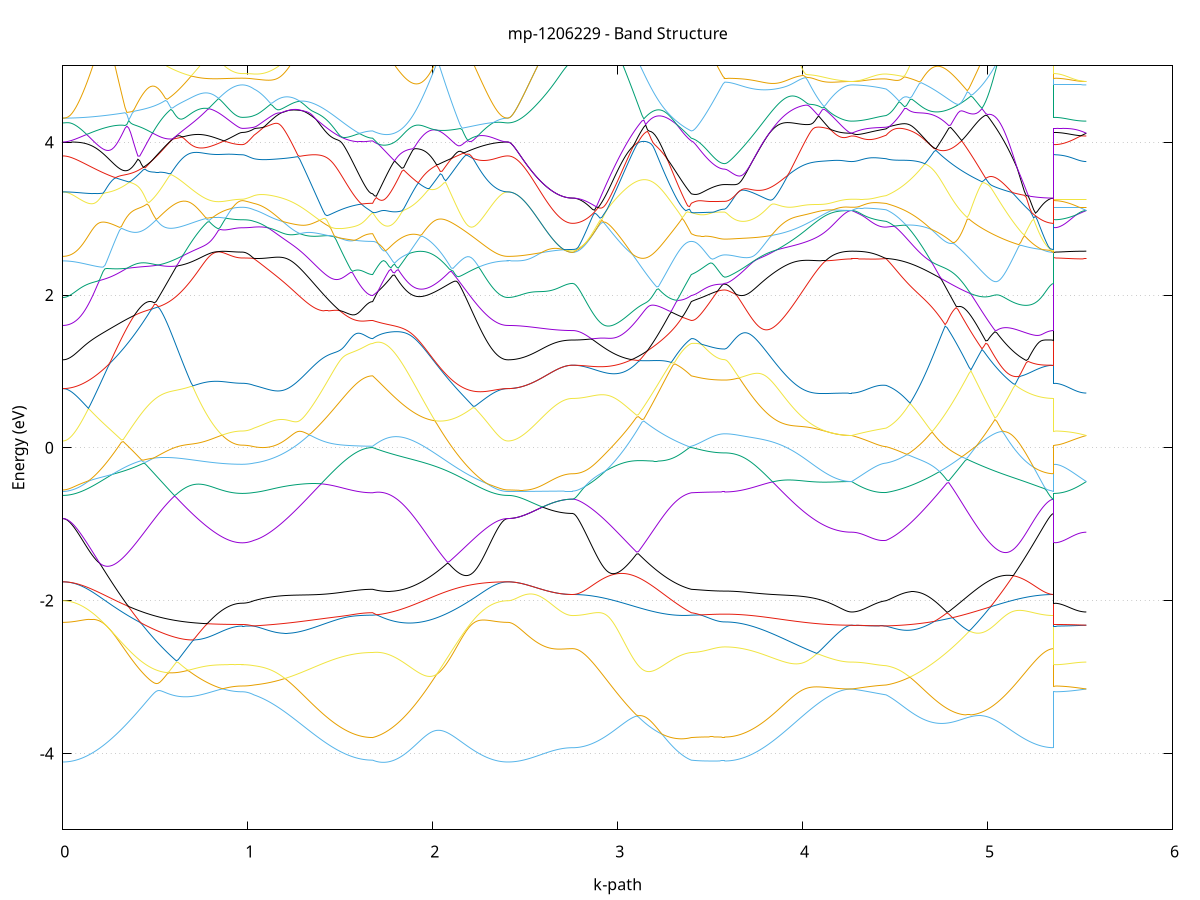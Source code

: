 set title 'mp-1206229 - Band Structure'
set xlabel 'k-path'
set ylabel 'Energy (eV)'
set grid y
set yrange [-5:5]
set terminal png size 800,600
set output 'mp-1206229_bands_gnuplot.png'
plot '-' using 1:2 with lines notitle, '-' using 1:2 with lines notitle, '-' using 1:2 with lines notitle, '-' using 1:2 with lines notitle, '-' using 1:2 with lines notitle, '-' using 1:2 with lines notitle, '-' using 1:2 with lines notitle, '-' using 1:2 with lines notitle, '-' using 1:2 with lines notitle, '-' using 1:2 with lines notitle, '-' using 1:2 with lines notitle, '-' using 1:2 with lines notitle, '-' using 1:2 with lines notitle, '-' using 1:2 with lines notitle, '-' using 1:2 with lines notitle, '-' using 1:2 with lines notitle, '-' using 1:2 with lines notitle, '-' using 1:2 with lines notitle, '-' using 1:2 with lines notitle, '-' using 1:2 with lines notitle, '-' using 1:2 with lines notitle, '-' using 1:2 with lines notitle, '-' using 1:2 with lines notitle, '-' using 1:2 with lines notitle, '-' using 1:2 with lines notitle, '-' using 1:2 with lines notitle, '-' using 1:2 with lines notitle, '-' using 1:2 with lines notitle, '-' using 1:2 with lines notitle, '-' using 1:2 with lines notitle, '-' using 1:2 with lines notitle, '-' using 1:2 with lines notitle, '-' using 1:2 with lines notitle, '-' using 1:2 with lines notitle, '-' using 1:2 with lines notitle, '-' using 1:2 with lines notitle, '-' using 1:2 with lines notitle, '-' using 1:2 with lines notitle, '-' using 1:2 with lines notitle, '-' using 1:2 with lines notitle, '-' using 1:2 with lines notitle, '-' using 1:2 with lines notitle, '-' using 1:2 with lines notitle, '-' using 1:2 with lines notitle, '-' using 1:2 with lines notitle, '-' using 1:2 with lines notitle, '-' using 1:2 with lines notitle, '-' using 1:2 with lines notitle, '-' using 1:2 with lines notitle, '-' using 1:2 with lines notitle, '-' using 1:2 with lines notitle, '-' using 1:2 with lines notitle, '-' using 1:2 with lines notitle, '-' using 1:2 with lines notitle, '-' using 1:2 with lines notitle, '-' using 1:2 with lines notitle, '-' using 1:2 with lines notitle, '-' using 1:2 with lines notitle, '-' using 1:2 with lines notitle, '-' using 1:2 with lines notitle, '-' using 1:2 with lines notitle, '-' using 1:2 with lines notitle, '-' using 1:2 with lines notitle, '-' using 1:2 with lines notitle
0.000000 -41.104262
0.009904 -41.104262
0.019807 -41.104262
0.029711 -41.104262
0.039615 -41.104262
0.049518 -41.104262
0.059422 -41.104162
0.069326 -41.104162
0.079229 -41.104162
0.089133 -41.104062
0.099037 -41.104062
0.108940 -41.103962
0.118844 -41.103962
0.128748 -41.103862
0.138651 -41.103862
0.148555 -41.103762
0.158459 -41.103662
0.168362 -41.103662
0.178266 -41.103562
0.188170 -41.103462
0.198073 -41.103362
0.207977 -41.103262
0.217880 -41.103162
0.227784 -41.103062
0.237688 -41.102962
0.247591 -41.102862
0.257495 -41.102762
0.267399 -41.102662
0.277302 -41.102462
0.287206 -41.102362
0.297110 -41.102262
0.307013 -41.102162
0.316917 -41.101962
0.326821 -41.101862
0.336724 -41.101762
0.346628 -41.101562
0.356532 -41.101462
0.366435 -41.101262
0.376339 -41.101162
0.386243 -41.101062
0.396146 -41.100862
0.406050 -41.100762
0.415954 -41.100562
0.425857 -41.100462
0.435761 -41.100262
0.445665 -41.100062
0.455568 -41.099962
0.465472 -41.099762
0.475376 -41.099662
0.485279 -41.099462
0.495183 -41.099362
0.505087 -41.099162
0.514990 -41.098962
0.524894 -41.098862
0.534798 -41.098662
0.544701 -41.098562
0.554605 -41.098362
0.564509 -41.098262
0.574412 -41.098062
0.584316 -41.097962
0.594219 -41.097762
0.604123 -41.097662
0.614027 -41.097462
0.623930 -41.097362
0.633834 -41.097162
0.643738 -41.097062
0.653641 -41.096862
0.663545 -41.096762
0.673449 -41.096662
0.683352 -41.096462
0.693256 -41.096362
0.703160 -41.096262
0.713063 -41.096162
0.722967 -41.096062
0.732871 -41.095862
0.742774 -41.095762
0.752678 -41.095662
0.762582 -41.095562
0.772485 -41.095462
0.782389 -41.095362
0.792293 -41.095262
0.802196 -41.095262
0.812100 -41.095162
0.822004 -41.095062
0.831907 -41.094962
0.841811 -41.094962
0.851715 -41.094862
0.861618 -41.094762
0.871522 -41.094762
0.881426 -41.094662
0.891329 -41.094662
0.901233 -41.094562
0.911137 -41.094562
0.921040 -41.094562
0.930944 -41.094562
0.940848 -41.094462
0.950751 -41.094462
0.960655 -41.094462
0.970558 -41.094462
0.970558 -41.094462
0.979591 -41.094462
0.988624 -41.094462
0.997656 -41.094462
1.006689 -41.094462
1.015722 -41.094562
1.024754 -41.094562
1.033787 -41.094562
1.033787 -41.094562
1.043657 -41.094562
1.053528 -41.094662
1.063398 -41.094662
1.073269 -41.094662
1.083139 -41.094762
1.093009 -41.094762
1.102880 -41.094762
1.112750 -41.094862
1.122621 -41.094862
1.132491 -41.094862
1.142362 -41.094962
1.152232 -41.094962
1.162103 -41.095062
1.171973 -41.095062
1.181844 -41.095062
1.191714 -41.095162
1.201584 -41.095162
1.211455 -41.095262
1.221325 -41.095262
1.231196 -41.095362
1.241066 -41.095362
1.250937 -41.095462
1.260807 -41.095462
1.270678 -41.095562
1.280548 -41.095562
1.290419 -41.095662
1.300289 -41.095662
1.310159 -41.095762
1.320030 -41.095762
1.329900 -41.095862
1.339771 -41.095862
1.349641 -41.095962
1.359512 -41.095962
1.369382 -41.096062
1.379253 -41.096062
1.389123 -41.096162
1.398993 -41.096162
1.408864 -41.096262
1.418734 -41.096262
1.428605 -41.096362
1.438475 -41.096362
1.448346 -41.096462
1.458216 -41.096462
1.468087 -41.096462
1.477957 -41.096562
1.487828 -41.096562
1.497698 -41.096662
1.507568 -41.096662
1.517439 -41.096662
1.527309 -41.096762
1.537180 -41.096762
1.547050 -41.096762
1.556921 -41.096762
1.566791 -41.096862
1.576662 -41.096862
1.586532 -41.096862
1.596403 -41.096862
1.606273 -41.096862
1.616143 -41.096862
1.626014 -41.096962
1.635884 -41.096962
1.645755 -41.096962
1.655625 -41.096962
1.665496 -41.096962
1.675366 -41.096962
1.675366 -41.096962
1.685244 -41.096762
1.695123 -41.096662
1.705001 -41.096462
1.714880 -41.096362
1.724758 -41.096462
1.734636 -41.096562
1.744515 -41.096762
1.754393 -41.096862
1.764271 -41.097062
1.774150 -41.097162
1.784028 -41.097362
1.793906 -41.097462
1.803785 -41.097662
1.813663 -41.097762
1.823541 -41.097962
1.833420 -41.098062
1.843298 -41.098262
1.853176 -41.098462
1.863055 -41.098562
1.872933 -41.098762
1.882811 -41.098862
1.892690 -41.099062
1.902568 -41.099162
1.912446 -41.099362
1.922325 -41.099562
1.932203 -41.099662
1.942081 -41.099862
1.951960 -41.099962
1.961838 -41.100162
1.971717 -41.100262
1.981595 -41.100462
1.991473 -41.100562
2.001352 -41.100762
2.011230 -41.100862
2.021108 -41.101062
2.030987 -41.101162
2.040865 -41.101362
2.050743 -41.101462
2.060622 -41.101662
2.070500 -41.101762
2.080378 -41.101862
2.090257 -41.102062
2.100135 -41.102162
2.110013 -41.102262
2.119892 -41.102362
2.129770 -41.102562
2.139648 -41.102662
2.149527 -41.102762
2.159405 -41.102862
2.169283 -41.102962
2.179162 -41.103062
2.189040 -41.103162
2.198918 -41.103262
2.208797 -41.103362
2.218675 -41.103462
2.228554 -41.103562
2.238432 -41.103662
2.248310 -41.103662
2.258189 -41.103762
2.268067 -41.103862
2.277945 -41.103862
2.287824 -41.103962
2.297702 -41.103962
2.307580 -41.104062
2.317459 -41.104062
2.327337 -41.104162
2.337215 -41.104162
2.347094 -41.104262
2.356972 -41.104262
2.366850 -41.104262
2.376729 -41.104262
2.386607 -41.104262
2.396485 -41.104262
2.406364 -41.104262
2.406364 -41.104262
2.416095 -41.104262
2.425827 -41.104262
2.435558 -41.104262
2.445290 -41.104262
2.455021 -41.104262
2.464753 -41.104262
2.474484 -41.104262
2.484216 -41.104262
2.493947 -41.104262
2.503679 -41.104262
2.513410 -41.104262
2.523142 -41.104262
2.532873 -41.104262
2.542605 -41.104262
2.552336 -41.104262
2.562067 -41.104262
2.571799 -41.104262
2.581530 -41.104162
2.591262 -41.104162
2.600993 -41.104162
2.610725 -41.104162
2.620456 -41.104162
2.630188 -41.104162
2.639919 -41.104162
2.649651 -41.104162
2.659382 -41.104162
2.669114 -41.104162
2.678845 -41.104162
2.688577 -41.104162
2.698308 -41.104162
2.708040 -41.104162
2.717771 -41.104162
2.727503 -41.104162
2.737234 -41.104162
2.746966 -41.104162
2.756697 -41.104162
2.756697 -41.104162
2.766568 -41.104162
2.776438 -41.104162
2.786308 -41.104062
2.796179 -41.104062
2.806049 -41.104062
2.815920 -41.104062
2.825790 -41.103962
2.835661 -41.103962
2.845531 -41.103962
2.855402 -41.103862
2.865272 -41.103862
2.875143 -41.103762
2.885013 -41.103762
2.894883 -41.103662
2.904754 -41.103562
2.914624 -41.103562
2.924495 -41.103462
2.934365 -41.103362
2.944236 -41.103262
2.954106 -41.103162
2.963977 -41.103162
2.973847 -41.103062
2.983718 -41.102962
2.993588 -41.102862
3.003458 -41.102762
3.013329 -41.102562
3.023199 -41.102462
3.033070 -41.102362
3.042940 -41.102262
3.052811 -41.102162
3.062681 -41.102062
3.072552 -41.101862
3.082422 -41.101762
3.092292 -41.101662
3.102163 -41.101462
3.112033 -41.101362
3.121904 -41.101262
3.131774 -41.101062
3.141645 -41.100962
3.151515 -41.100762
3.161386 -41.100662
3.171256 -41.100462
3.181127 -41.100362
3.190997 -41.100162
3.200867 -41.100062
3.210738 -41.099862
3.220608 -41.099762
3.230479 -41.099562
3.240349 -41.099462
3.250220 -41.099262
3.260090 -41.099162
3.269961 -41.098962
3.279831 -41.098762
3.289702 -41.098662
3.299572 -41.098462
3.309442 -41.098362
3.319313 -41.098162
3.329183 -41.098062
3.339054 -41.097862
3.348924 -41.097762
3.358795 -41.097562
3.368665 -41.097362
3.378536 -41.097262
3.388406 -41.097062
3.398276 -41.096962
3.398276 -41.096962
3.407791 -41.096862
3.417306 -41.096862
3.426821 -41.096862
3.436336 -41.096762
3.445851 -41.096762
3.455366 -41.096762
3.464881 -41.096662
3.474395 -41.096662
3.483910 -41.096662
3.493425 -41.096562
3.502940 -41.096562
3.512455 -41.096562
3.521970 -41.096462
3.531485 -41.096462
3.540999 -41.096462
3.550514 -41.096462
3.560029 -41.096362
3.569544 -41.096362
3.579059 -41.096362
3.579059 -41.096362
3.589005 -41.096362
3.598951 -41.096362
3.608898 -41.096362
3.618844 -41.096362
3.628790 -41.096362
3.638736 -41.096362
3.648682 -41.096262
3.658629 -41.096262
3.668575 -41.096262
3.678521 -41.096262
3.688467 -41.096262
3.698413 -41.096262
3.708360 -41.096162
3.718306 -41.096162
3.728252 -41.096162
3.738198 -41.096162
3.748144 -41.096062
3.758091 -41.096062
3.768037 -41.096062
3.777983 -41.095962
3.787929 -41.095962
3.797875 -41.095962
3.807822 -41.095862
3.817768 -41.095862
3.827714 -41.095762
3.837660 -41.095762
3.847607 -41.095762
3.857553 -41.095662
3.867499 -41.095662
3.877445 -41.095562
3.887391 -41.095562
3.897338 -41.095562
3.907284 -41.095462
3.917230 -41.095462
3.927176 -41.095362
3.937122 -41.095362
3.947069 -41.095262
3.957015 -41.095262
3.966961 -41.095262
3.976907 -41.095162
3.986853 -41.095162
3.996800 -41.095062
4.006746 -41.095062
4.016692 -41.095062
4.026638 -41.094962
4.036585 -41.094962
4.046531 -41.094862
4.056477 -41.094862
4.066423 -41.094862
4.076369 -41.094762
4.086316 -41.094762
4.096262 -41.094762
4.106208 -41.094762
4.116154 -41.094662
4.126100 -41.094662
4.136047 -41.094662
4.145993 -41.094662
4.155939 -41.094562
4.165885 -41.094562
4.175831 -41.094562
4.185778 -41.094562
4.195724 -41.094562
4.205670 -41.094562
4.215616 -41.094462
4.225563 -41.094462
4.235509 -41.094462
4.245455 -41.094462
4.255401 -41.094462
4.265347 -41.094462
4.265347 -41.094462
4.275149 -41.094462
4.284950 -41.094462
4.294752 -41.094462
4.304553 -41.094462
4.314355 -41.094462
4.324156 -41.094462
4.333958 -41.094462
4.343759 -41.094462
4.353561 -41.094462
4.363363 -41.094462
4.373164 -41.094462
4.382966 -41.094562
4.392767 -41.094562
4.402569 -41.094562
4.412370 -41.094562
4.422172 -41.094562
4.431973 -41.094562
4.441775 -41.094562
4.451576 -41.094562
4.451576 -41.094562
4.461547 -41.094662
4.471518 -41.094662
4.481488 -41.094662
4.491459 -41.094762
4.501430 -41.094762
4.511400 -41.094862
4.521371 -41.094962
4.531342 -41.094962
4.541312 -41.095062
4.551283 -41.095162
4.561253 -41.095262
4.571224 -41.095362
4.581195 -41.095462
4.591165 -41.095562
4.601136 -41.095662
4.611107 -41.095762
4.621077 -41.095862
4.631048 -41.095962
4.641019 -41.096062
4.650989 -41.096162
4.660960 -41.096262
4.670931 -41.096462
4.680901 -41.096562
4.690872 -41.096662
4.700843 -41.096762
4.710813 -41.096962
4.720784 -41.097062
4.730755 -41.097262
4.740725 -41.097362
4.750696 -41.097562
4.760667 -41.097662
4.770637 -41.097762
4.780608 -41.097962
4.790579 -41.098062
4.800549 -41.098262
4.810520 -41.098462
4.820491 -41.098562
4.830461 -41.098762
4.840432 -41.098862
4.850403 -41.099062
4.860373 -41.099162
4.870344 -41.099362
4.880315 -41.099462
4.890285 -41.099662
4.900256 -41.099762
4.910227 -41.099962
4.920197 -41.100162
4.930168 -41.100262
4.940139 -41.100462
4.950109 -41.100562
4.960080 -41.100762
4.970051 -41.100862
4.980021 -41.101062
4.989992 -41.101162
4.999963 -41.101262
5.009933 -41.101462
5.019904 -41.101562
5.029875 -41.101662
5.039845 -41.101862
5.049816 -41.101962
5.059787 -41.102062
5.069757 -41.102262
5.079728 -41.102362
5.089699 -41.102462
5.099669 -41.102562
5.109640 -41.102662
5.119611 -41.102762
5.129581 -41.102862
5.139552 -41.102962
5.149523 -41.103062
5.159493 -41.103162
5.169464 -41.103262
5.179435 -41.103362
5.189405 -41.103462
5.199376 -41.103562
5.209347 -41.103562
5.219317 -41.103662
5.229288 -41.103762
5.239258 -41.103762
5.249229 -41.103862
5.259200 -41.103862
5.269170 -41.103962
5.279141 -41.103962
5.289112 -41.103962
5.299082 -41.104062
5.309053 -41.104062
5.319024 -41.104062
5.328994 -41.104062
5.338965 -41.104162
5.348936 -41.104162
5.358906 -41.104162
5.358906 -41.094462
5.368638 -41.094462
5.378369 -41.094462
5.388101 -41.094462
5.397832 -41.094462
5.407564 -41.094462
5.417295 -41.094462
5.427027 -41.094462
5.436758 -41.094462
5.446490 -41.094462
5.456221 -41.094462
5.465953 -41.094462
5.475684 -41.094462
5.485416 -41.094462
5.495147 -41.094462
5.504879 -41.094462
5.514610 -41.094462
5.524342 -41.094462
5.534073 -41.094462
e
0.000000 -41.091262
0.009904 -41.091262
0.019807 -41.091262
0.029711 -41.091262
0.039615 -41.091262
0.049518 -41.091262
0.059422 -41.091262
0.069326 -41.091362
0.079229 -41.091362
0.089133 -41.091362
0.099037 -41.091362
0.108940 -41.091362
0.118844 -41.091362
0.128748 -41.091462
0.138651 -41.091462
0.148555 -41.091462
0.158459 -41.091462
0.168362 -41.091562
0.178266 -41.091562
0.188170 -41.091562
0.198073 -41.091662
0.207977 -41.091662
0.217880 -41.091662
0.227784 -41.091762
0.237688 -41.091762
0.247591 -41.091762
0.257495 -41.091862
0.267399 -41.091862
0.277302 -41.091962
0.287206 -41.091962
0.297110 -41.092062
0.307013 -41.092062
0.316917 -41.092162
0.326821 -41.092162
0.336724 -41.092162
0.346628 -41.092262
0.356532 -41.092262
0.366435 -41.092362
0.376339 -41.092362
0.386243 -41.092462
0.396146 -41.092462
0.406050 -41.092562
0.415954 -41.092562
0.425857 -41.092662
0.435761 -41.092662
0.445665 -41.092762
0.455568 -41.092862
0.465472 -41.092862
0.475376 -41.092962
0.485279 -41.092962
0.495183 -41.093062
0.505087 -41.093062
0.514990 -41.093162
0.524894 -41.093162
0.534798 -41.093262
0.544701 -41.093262
0.554605 -41.093362
0.564509 -41.093362
0.574412 -41.093462
0.584316 -41.093462
0.594219 -41.093462
0.604123 -41.093562
0.614027 -41.093562
0.623930 -41.093662
0.633834 -41.093662
0.643738 -41.093762
0.653641 -41.093762
0.663545 -41.093862
0.673449 -41.093862
0.683352 -41.093862
0.693256 -41.093962
0.703160 -41.093962
0.713063 -41.093962
0.722967 -41.094062
0.732871 -41.094062
0.742774 -41.094062
0.752678 -41.094162
0.762582 -41.094162
0.772485 -41.094162
0.782389 -41.094262
0.792293 -41.094262
0.802196 -41.094262
0.812100 -41.094262
0.822004 -41.094362
0.831907 -41.094362
0.841811 -41.094362
0.851715 -41.094362
0.861618 -41.094362
0.871522 -41.094362
0.881426 -41.094462
0.891329 -41.094462
0.901233 -41.094462
0.911137 -41.094462
0.921040 -41.094462
0.930944 -41.094462
0.940848 -41.094462
0.950751 -41.094462
0.960655 -41.094462
0.970558 -41.094462
0.970558 -41.094462
0.979591 -41.094462
0.988624 -41.094462
0.997656 -41.094462
1.006689 -41.094462
1.015722 -41.094462
1.024754 -41.094462
1.033787 -41.094462
1.033787 -41.094462
1.043657 -41.094462
1.053528 -41.094462
1.063398 -41.094462
1.073269 -41.094462
1.083139 -41.094462
1.093009 -41.094462
1.102880 -41.094462
1.112750 -41.094462
1.122621 -41.094462
1.132491 -41.094462
1.142362 -41.094462
1.152232 -41.094462
1.162103 -41.094562
1.171973 -41.094562
1.181844 -41.094562
1.191714 -41.094562
1.201584 -41.094562
1.211455 -41.094662
1.221325 -41.094662
1.231196 -41.094662
1.241066 -41.094662
1.250937 -41.094762
1.260807 -41.094762
1.270678 -41.094762
1.280548 -41.094762
1.290419 -41.094862
1.300289 -41.094862
1.310159 -41.094862
1.320030 -41.094962
1.329900 -41.094962
1.339771 -41.094962
1.349641 -41.095062
1.359512 -41.095062
1.369382 -41.095062
1.379253 -41.095162
1.389123 -41.095162
1.398993 -41.095162
1.408864 -41.095262
1.418734 -41.095262
1.428605 -41.095262
1.438475 -41.095262
1.448346 -41.095362
1.458216 -41.095362
1.468087 -41.095362
1.477957 -41.095462
1.487828 -41.095462
1.497698 -41.095462
1.507568 -41.095462
1.517439 -41.095562
1.527309 -41.095562
1.537180 -41.095562
1.547050 -41.095562
1.556921 -41.095562
1.566791 -41.095662
1.576662 -41.095662
1.586532 -41.095662
1.596403 -41.095662
1.606273 -41.095662
1.616143 -41.095662
1.626014 -41.095662
1.635884 -41.095662
1.645755 -41.095662
1.655625 -41.095662
1.665496 -41.095662
1.675366 -41.095662
1.675366 -41.095662
1.685244 -41.095862
1.695123 -41.095962
1.705001 -41.096162
1.714880 -41.096262
1.724758 -41.096162
1.734636 -41.096062
1.744515 -41.095962
1.754393 -41.095762
1.764271 -41.095662
1.774150 -41.095462
1.784028 -41.095362
1.793906 -41.095262
1.803785 -41.095062
1.813663 -41.094962
1.823541 -41.094862
1.833420 -41.094762
1.843298 -41.094562
1.853176 -41.094462
1.863055 -41.094362
1.872933 -41.094262
1.882811 -41.094162
1.892690 -41.094062
1.902568 -41.093862
1.912446 -41.093762
1.922325 -41.093662
1.932203 -41.093562
1.942081 -41.093462
1.951960 -41.093362
1.961838 -41.093262
1.971717 -41.093162
1.981595 -41.093062
1.991473 -41.093062
2.001352 -41.092962
2.011230 -41.092862
2.021108 -41.092762
2.030987 -41.092662
2.040865 -41.092562
2.050743 -41.092562
2.060622 -41.092462
2.070500 -41.092362
2.080378 -41.092362
2.090257 -41.092262
2.100135 -41.092162
2.110013 -41.092162
2.119892 -41.092062
2.129770 -41.092062
2.139648 -41.091962
2.149527 -41.091962
2.159405 -41.091862
2.169283 -41.091862
2.179162 -41.091762
2.189040 -41.091762
2.198918 -41.091662
2.208797 -41.091662
2.218675 -41.091562
2.228554 -41.091562
2.238432 -41.091562
2.248310 -41.091462
2.258189 -41.091462
2.268067 -41.091462
2.277945 -41.091462
2.287824 -41.091362
2.297702 -41.091362
2.307580 -41.091362
2.317459 -41.091362
2.327337 -41.091362
2.337215 -41.091362
2.347094 -41.091262
2.356972 -41.091262
2.366850 -41.091262
2.376729 -41.091262
2.386607 -41.091262
2.396485 -41.091262
2.406364 -41.091262
2.406364 -41.091262
2.416095 -41.091262
2.425827 -41.091262
2.435558 -41.091262
2.445290 -41.091262
2.455021 -41.091262
2.464753 -41.091262
2.474484 -41.091262
2.484216 -41.091262
2.493947 -41.091262
2.503679 -41.091262
2.513410 -41.091262
2.523142 -41.091362
2.532873 -41.091362
2.542605 -41.091362
2.552336 -41.091362
2.562067 -41.091362
2.571799 -41.091362
2.581530 -41.091362
2.591262 -41.091362
2.600993 -41.091362
2.610725 -41.091362
2.620456 -41.091362
2.630188 -41.091362
2.639919 -41.091362
2.649651 -41.091462
2.659382 -41.091462
2.669114 -41.091462
2.678845 -41.091462
2.688577 -41.091462
2.698308 -41.091462
2.708040 -41.091462
2.717771 -41.091462
2.727503 -41.091462
2.737234 -41.091462
2.746966 -41.091462
2.756697 -41.091462
2.756697 -41.091462
2.766568 -41.091462
2.776438 -41.091462
2.786308 -41.091462
2.796179 -41.091462
2.806049 -41.091462
2.815920 -41.091462
2.825790 -41.091462
2.835661 -41.091462
2.845531 -41.091562
2.855402 -41.091562
2.865272 -41.091562
2.875143 -41.091562
2.885013 -41.091562
2.894883 -41.091662
2.904754 -41.091662
2.914624 -41.091662
2.924495 -41.091662
2.934365 -41.091762
2.944236 -41.091762
2.954106 -41.091762
2.963977 -41.091862
2.973847 -41.091862
2.983718 -41.091962
2.993588 -41.091962
3.003458 -41.092062
3.013329 -41.092062
3.023199 -41.092062
3.033070 -41.092162
3.042940 -41.092262
3.052811 -41.092262
3.062681 -41.092362
3.072552 -41.092362
3.082422 -41.092462
3.092292 -41.092562
3.102163 -41.092562
3.112033 -41.092662
3.121904 -41.092762
3.131774 -41.092762
3.141645 -41.092862
3.151515 -41.092962
3.161386 -41.093062
3.171256 -41.093162
3.181127 -41.093162
3.190997 -41.093262
3.200867 -41.093362
3.210738 -41.093462
3.220608 -41.093562
3.230479 -41.093662
3.240349 -41.093762
3.250220 -41.093862
3.260090 -41.093962
3.269961 -41.094062
3.279831 -41.094162
3.289702 -41.094362
3.299572 -41.094462
3.309442 -41.094562
3.319313 -41.094662
3.329183 -41.094762
3.339054 -41.094962
3.348924 -41.095062
3.358795 -41.095162
3.368665 -41.095262
3.378536 -41.095462
3.388406 -41.095562
3.398276 -41.095662
3.398276 -41.095662
3.407791 -41.095762
3.417306 -41.095762
3.426821 -41.095762
3.436336 -41.095862
3.445851 -41.095862
3.455366 -41.095862
3.464881 -41.095962
3.474395 -41.095962
3.483910 -41.095962
3.493425 -41.096062
3.502940 -41.096062
3.512455 -41.096062
3.521970 -41.096162
3.531485 -41.096162
3.540999 -41.096162
3.550514 -41.096262
3.560029 -41.096262
3.569544 -41.096262
3.579059 -41.096262
3.579059 -41.096262
3.589005 -41.096262
3.598951 -41.096262
3.608898 -41.096262
3.618844 -41.096262
3.628790 -41.096262
3.638736 -41.096262
3.648682 -41.096262
3.658629 -41.096262
3.668575 -41.096162
3.678521 -41.096162
3.688467 -41.096162
3.698413 -41.096162
3.708360 -41.096162
3.718306 -41.096062
3.728252 -41.096062
3.738198 -41.096062
3.748144 -41.096062
3.758091 -41.095962
3.768037 -41.095962
3.777983 -41.095962
3.787929 -41.095862
3.797875 -41.095862
3.807822 -41.095862
3.817768 -41.095762
3.827714 -41.095762
3.837660 -41.095762
3.847607 -41.095662
3.857553 -41.095662
3.867499 -41.095562
3.877445 -41.095562
3.887391 -41.095562
3.897338 -41.095462
3.907284 -41.095462
3.917230 -41.095362
3.927176 -41.095362
3.937122 -41.095362
3.947069 -41.095262
3.957015 -41.095262
3.966961 -41.095162
3.976907 -41.095162
3.986853 -41.095162
3.996800 -41.095062
4.006746 -41.095062
4.016692 -41.094962
4.026638 -41.094962
4.036585 -41.094962
4.046531 -41.094862
4.056477 -41.094862
4.066423 -41.094862
4.076369 -41.094762
4.086316 -41.094762
4.096262 -41.094762
4.106208 -41.094662
4.116154 -41.094662
4.126100 -41.094662
4.136047 -41.094662
4.145993 -41.094562
4.155939 -41.094562
4.165885 -41.094562
4.175831 -41.094562
4.185778 -41.094562
4.195724 -41.094562
4.205670 -41.094462
4.215616 -41.094462
4.225563 -41.094462
4.235509 -41.094462
4.245455 -41.094462
4.255401 -41.094462
4.265347 -41.094462
4.265347 -41.094462
4.275149 -41.094462
4.284950 -41.094462
4.294752 -41.094462
4.304553 -41.094462
4.314355 -41.094462
4.324156 -41.094462
4.333958 -41.094462
4.343759 -41.094462
4.353561 -41.094462
4.363363 -41.094462
4.373164 -41.094462
4.382966 -41.094462
4.392767 -41.094462
4.402569 -41.094462
4.412370 -41.094462
4.422172 -41.094462
4.431973 -41.094462
4.441775 -41.094462
4.451576 -41.094462
4.451576 -41.094462
4.461547 -41.094462
4.471518 -41.094462
4.481488 -41.094462
4.491459 -41.094362
4.501430 -41.094362
4.511400 -41.094362
4.521371 -41.094362
4.531342 -41.094362
4.541312 -41.094362
4.551283 -41.094262
4.561253 -41.094262
4.571224 -41.094262
4.581195 -41.094262
4.591165 -41.094162
4.601136 -41.094162
4.611107 -41.094162
4.621077 -41.094062
4.631048 -41.094062
4.641019 -41.094062
4.650989 -41.094062
4.660960 -41.093962
4.670931 -41.093962
4.680901 -41.093862
4.690872 -41.093862
4.700843 -41.093862
4.710813 -41.093762
4.720784 -41.093762
4.730755 -41.093662
4.740725 -41.093662
4.750696 -41.093662
4.760667 -41.093562
4.770637 -41.093562
4.780608 -41.093462
4.790579 -41.093462
4.800549 -41.093362
4.810520 -41.093362
4.820491 -41.093262
4.830461 -41.093262
4.840432 -41.093262
4.850403 -41.093162
4.860373 -41.093162
4.870344 -41.093062
4.880315 -41.093062
4.890285 -41.092962
4.900256 -41.092962
4.910227 -41.092862
4.920197 -41.092862
4.930168 -41.092762
4.940139 -41.092762
4.950109 -41.092662
4.960080 -41.092662
4.970051 -41.092562
4.980021 -41.092562
4.989992 -41.092462
4.999963 -41.092462
5.009933 -41.092362
5.019904 -41.092362
5.029875 -41.092262
5.039845 -41.092262
5.049816 -41.092162
5.059787 -41.092162
5.069757 -41.092162
5.079728 -41.092062
5.089699 -41.092062
5.099669 -41.091962
5.109640 -41.091962
5.119611 -41.091962
5.129581 -41.091862
5.139552 -41.091862
5.149523 -41.091862
5.159493 -41.091762
5.169464 -41.091762
5.179435 -41.091762
5.189405 -41.091662
5.199376 -41.091662
5.209347 -41.091662
5.219317 -41.091662
5.229288 -41.091562
5.239258 -41.091562
5.249229 -41.091562
5.259200 -41.091562
5.269170 -41.091562
5.279141 -41.091462
5.289112 -41.091462
5.299082 -41.091462
5.309053 -41.091462
5.319024 -41.091462
5.328994 -41.091462
5.338965 -41.091462
5.348936 -41.091462
5.358906 -41.091462
5.358906 -41.094462
5.368638 -41.094462
5.378369 -41.094462
5.388101 -41.094462
5.397832 -41.094462
5.407564 -41.094462
5.417295 -41.094462
5.427027 -41.094462
5.436758 -41.094462
5.446490 -41.094462
5.456221 -41.094462
5.465953 -41.094462
5.475684 -41.094462
5.485416 -41.094462
5.495147 -41.094462
5.504879 -41.094462
5.514610 -41.094462
5.524342 -41.094462
5.534073 -41.094462
e
0.000000 -40.438562
0.009904 -40.438562
0.019807 -40.438462
0.029711 -40.438362
0.039615 -40.438062
0.049518 -40.437862
0.059422 -40.437462
0.069326 -40.437062
0.079229 -40.436562
0.089133 -40.436062
0.099037 -40.435462
0.108940 -40.434862
0.118844 -40.434162
0.128748 -40.433362
0.138651 -40.432562
0.148555 -40.431662
0.158459 -40.430662
0.168362 -40.429662
0.178266 -40.428662
0.188170 -40.427562
0.198073 -40.426362
0.207977 -40.425162
0.217880 -40.423962
0.227784 -40.422662
0.237688 -40.421262
0.247591 -40.419862
0.257495 -40.418462
0.267399 -40.416962
0.277302 -40.415462
0.287206 -40.413862
0.297110 -40.412262
0.307013 -40.410562
0.316917 -40.408962
0.326821 -40.407162
0.336724 -40.405462
0.346628 -40.403662
0.356532 -40.401862
0.366435 -40.400062
0.376339 -40.398162
0.386243 -40.396262
0.396146 -40.394362
0.406050 -40.392462
0.415954 -40.390562
0.425857 -40.388562
0.435761 -40.386662
0.445665 -40.384662
0.455568 -40.382662
0.465472 -40.380662
0.475376 -40.378662
0.485279 -40.376662
0.495183 -40.374662
0.505087 -40.372662
0.514990 -40.370662
0.524894 -40.368662
0.534798 -40.366662
0.544701 -40.364662
0.554605 -40.362762
0.564509 -40.360762
0.574412 -40.358862
0.584316 -40.356962
0.594219 -40.355062
0.604123 -40.353162
0.614027 -40.351262
0.623930 -40.349462
0.633834 -40.347662
0.643738 -40.345862
0.653641 -40.344162
0.663545 -40.342362
0.673449 -40.340762
0.683352 -40.339062
0.693256 -40.337462
0.703160 -40.335962
0.713063 -40.334362
0.722967 -40.332962
0.732871 -40.331462
0.742774 -40.330062
0.752678 -40.328762
0.762582 -40.327462
0.772485 -40.326262
0.782389 -40.325062
0.792293 -40.323862
0.802196 -40.322862
0.812100 -40.321762
0.822004 -40.320862
0.831907 -40.319862
0.841811 -40.319062
0.851715 -40.318262
0.861618 -40.317562
0.871522 -40.316862
0.881426 -40.316262
0.891329 -40.315662
0.901233 -40.315162
0.911137 -40.314762
0.921040 -40.314462
0.930944 -40.314162
0.940848 -40.313862
0.950751 -40.313762
0.960655 -40.313662
0.970558 -40.313562
0.970558 -40.313562
0.979591 -40.313662
0.988624 -40.313762
0.997656 -40.313862
1.006689 -40.314062
1.015722 -40.314262
1.024754 -40.314562
1.033787 -40.314962
1.033787 -40.314962
1.043657 -40.315262
1.053528 -40.315562
1.063398 -40.315862
1.073269 -40.316062
1.083139 -40.316362
1.093009 -40.316662
1.102880 -40.316962
1.112750 -40.317262
1.122621 -40.317562
1.132491 -40.317862
1.142362 -40.318162
1.152232 -40.318462
1.162103 -40.318762
1.171973 -40.319062
1.181844 -40.319362
1.191714 -40.319662
1.201584 -40.319962
1.211455 -40.320262
1.221325 -40.320562
1.231196 -40.320862
1.241066 -40.321062
1.250937 -40.321362
1.260807 -40.321662
1.270678 -40.321962
1.280548 -40.322162
1.290419 -40.322462
1.300289 -40.322762
1.310159 -40.322962
1.320030 -40.323262
1.329900 -40.323462
1.339771 -40.323762
1.349641 -40.323962
1.359512 -40.324262
1.369382 -40.324462
1.379253 -40.324662
1.389123 -40.324962
1.398993 -40.325162
1.408864 -40.325362
1.418734 -40.325562
1.428605 -40.325762
1.438475 -40.325962
1.448346 -40.326162
1.458216 -40.326262
1.468087 -40.326462
1.477957 -40.326662
1.487828 -40.326762
1.497698 -40.326962
1.507568 -40.327062
1.517439 -40.327262
1.527309 -40.327362
1.537180 -40.327462
1.547050 -40.327562
1.556921 -40.327662
1.566791 -40.327762
1.576662 -40.327862
1.586532 -40.327962
1.596403 -40.328062
1.606273 -40.328062
1.616143 -40.328162
1.626014 -40.328162
1.635884 -40.328262
1.645755 -40.328262
1.655625 -40.328262
1.665496 -40.328262
1.675366 -40.328262
1.675366 -40.328262
1.685244 -40.325562
1.695123 -40.322762
1.705001 -40.319962
1.714880 -40.317262
1.724758 -40.317062
1.734636 -40.319862
1.744515 -40.322662
1.754393 -40.325362
1.764271 -40.328162
1.774150 -40.330962
1.784028 -40.333662
1.793906 -40.336362
1.803785 -40.339162
1.813663 -40.341862
1.823541 -40.344562
1.833420 -40.347262
1.843298 -40.349962
1.853176 -40.352562
1.863055 -40.355262
1.872933 -40.357862
1.882811 -40.360462
1.892690 -40.363062
1.902568 -40.365562
1.912446 -40.368162
1.922325 -40.370662
1.932203 -40.373062
1.942081 -40.375562
1.951960 -40.377962
1.961838 -40.380362
1.971717 -40.382662
1.981595 -40.384962
1.991473 -40.387262
2.001352 -40.389462
2.011230 -40.391662
2.021108 -40.393862
2.030987 -40.395962
2.040865 -40.398062
2.050743 -40.400162
2.060622 -40.402162
2.070500 -40.404062
2.080378 -40.405962
2.090257 -40.407862
2.100135 -40.409662
2.110013 -40.411462
2.119892 -40.413162
2.129770 -40.414762
2.139648 -40.416462
2.149527 -40.417962
2.159405 -40.419462
2.169283 -40.420962
2.179162 -40.422362
2.189040 -40.423762
2.198918 -40.425062
2.208797 -40.426262
2.218675 -40.427462
2.228554 -40.428562
2.238432 -40.429662
2.248310 -40.430662
2.258189 -40.431662
2.268067 -40.432462
2.277945 -40.433362
2.287824 -40.434162
2.297702 -40.434862
2.307580 -40.435462
2.317459 -40.436062
2.327337 -40.436562
2.337215 -40.437062
2.347094 -40.437462
2.356972 -40.437862
2.366850 -40.438062
2.376729 -40.438362
2.386607 -40.438462
2.396485 -40.438562
2.406364 -40.438562
2.406364 -40.438562
2.416095 -40.438562
2.425827 -40.438562
2.435558 -40.438562
2.445290 -40.438562
2.455021 -40.438562
2.464753 -40.438562
2.474484 -40.438562
2.484216 -40.438562
2.493947 -40.438562
2.503679 -40.438562
2.513410 -40.438562
2.523142 -40.438562
2.532873 -40.438562
2.542605 -40.438562
2.552336 -40.438562
2.562067 -40.438562
2.571799 -40.438562
2.581530 -40.438562
2.591262 -40.438562
2.600993 -40.438562
2.610725 -40.438562
2.620456 -40.438562
2.630188 -40.438562
2.639919 -40.438562
2.649651 -40.438562
2.659382 -40.438562
2.669114 -40.438562
2.678845 -40.438562
2.688577 -40.438562
2.698308 -40.438562
2.708040 -40.438562
2.717771 -40.438562
2.727503 -40.438562
2.737234 -40.438562
2.746966 -40.438562
2.756697 -40.438562
2.756697 -40.438562
2.766568 -40.438562
2.776438 -40.438462
2.786308 -40.438362
2.796179 -40.438062
2.806049 -40.437862
2.815920 -40.437462
2.825790 -40.437062
2.835661 -40.436562
2.845531 -40.436062
2.855402 -40.435462
2.865272 -40.434862
2.875143 -40.434162
2.885013 -40.433362
2.894883 -40.432562
2.904754 -40.431662
2.914624 -40.430662
2.924495 -40.429662
2.934365 -40.428562
2.944236 -40.427462
2.954106 -40.426262
2.963977 -40.425062
2.973847 -40.423762
2.983718 -40.422362
2.993588 -40.420962
3.003458 -40.419562
3.013329 -40.418062
3.023199 -40.416462
3.033070 -40.414862
3.042940 -40.413162
3.052811 -40.411462
3.062681 -40.409662
3.072552 -40.407862
3.082422 -40.406062
3.092292 -40.404162
3.102163 -40.402162
3.112033 -40.400162
3.121904 -40.398162
3.131774 -40.396062
3.141645 -40.393962
3.151515 -40.391762
3.161386 -40.389562
3.171256 -40.387362
3.181127 -40.385062
3.190997 -40.382762
3.200867 -40.380462
3.210738 -40.378062
3.220608 -40.375662
3.230479 -40.373162
3.240349 -40.370762
3.250220 -40.368262
3.260090 -40.365662
3.269961 -40.363162
3.279831 -40.360562
3.289702 -40.357962
3.299572 -40.355362
3.309442 -40.352762
3.319313 -40.350062
3.329183 -40.347362
3.339054 -40.344662
3.348924 -40.341962
3.358795 -40.339262
3.368665 -40.336562
3.378536 -40.333762
3.388406 -40.331062
3.398276 -40.328262
3.398276 -40.328262
3.407791 -40.327662
3.417306 -40.326962
3.426821 -40.326362
3.436336 -40.325662
3.445851 -40.324962
3.455366 -40.324362
3.464881 -40.323662
3.474395 -40.323062
3.483910 -40.322362
3.493425 -40.321662
3.502940 -40.321062
3.512455 -40.320362
3.521970 -40.319762
3.531485 -40.319062
3.540999 -40.318362
3.550514 -40.317762
3.560029 -40.317062
3.569544 -40.316462
3.579059 -40.315962
3.579059 -40.315962
3.589005 -40.315962
3.598951 -40.315962
3.608898 -40.315962
3.618844 -40.315962
3.628790 -40.315962
3.638736 -40.315962
3.648682 -40.315962
3.658629 -40.315962
3.668575 -40.315862
3.678521 -40.315862
3.688467 -40.315862
3.698413 -40.315862
3.708360 -40.315762
3.718306 -40.315762
3.728252 -40.315762
3.738198 -40.315662
3.748144 -40.315662
3.758091 -40.315662
3.768037 -40.315562
3.777983 -40.315562
3.787929 -40.315462
3.797875 -40.315462
3.807822 -40.315362
3.817768 -40.315362
3.827714 -40.315262
3.837660 -40.315262
3.847607 -40.315162
3.857553 -40.315162
3.867499 -40.315062
3.877445 -40.315062
3.887391 -40.314962
3.897338 -40.314962
3.907284 -40.314862
3.917230 -40.314862
3.927176 -40.314762
3.937122 -40.314762
3.947069 -40.314662
3.957015 -40.314562
3.966961 -40.314562
3.976907 -40.314462
3.986853 -40.314462
3.996800 -40.314362
4.006746 -40.314362
4.016692 -40.314262
4.026638 -40.314262
4.036585 -40.314162
4.046531 -40.314162
4.056477 -40.314062
4.066423 -40.314062
4.076369 -40.314062
4.086316 -40.313962
4.096262 -40.313962
4.106208 -40.313862
4.116154 -40.313862
4.126100 -40.313862
4.136047 -40.313762
4.145993 -40.313762
4.155939 -40.313762
4.165885 -40.313762
4.175831 -40.313662
4.185778 -40.313662
4.195724 -40.313662
4.205670 -40.313662
4.215616 -40.313662
4.225563 -40.313662
4.235509 -40.313662
4.245455 -40.313562
4.255401 -40.313562
4.265347 -40.313562
4.265347 -40.313562
4.275149 -40.313562
4.284950 -40.313662
4.294752 -40.313662
4.304553 -40.313662
4.314355 -40.313662
4.324156 -40.313762
4.333958 -40.313762
4.343759 -40.313862
4.353561 -40.313862
4.363363 -40.313962
4.373164 -40.314062
4.382966 -40.314162
4.392767 -40.314262
4.402569 -40.314362
4.412370 -40.314462
4.422172 -40.314562
4.431973 -40.314662
4.441775 -40.314762
4.451576 -40.314962
4.451576 -40.314962
4.461547 -40.315362
4.471518 -40.315862
4.481488 -40.316462
4.491459 -40.317162
4.501430 -40.317862
4.511400 -40.318562
4.521371 -40.319362
4.531342 -40.320262
4.541312 -40.321262
4.551283 -40.322262
4.561253 -40.323262
4.571224 -40.324462
4.581195 -40.325562
4.591165 -40.326762
4.601136 -40.328062
4.611107 -40.329362
4.621077 -40.330762
4.631048 -40.332162
4.641019 -40.333662
4.650989 -40.335162
4.660960 -40.336762
4.670931 -40.338362
4.680901 -40.339962
4.690872 -40.341662
4.700843 -40.343362
4.710813 -40.345062
4.720784 -40.346862
4.730755 -40.348662
4.740725 -40.350462
4.750696 -40.352362
4.760667 -40.354262
4.770637 -40.356162
4.780608 -40.358062
4.790579 -40.360062
4.800549 -40.361962
4.810520 -40.363962
4.820491 -40.365962
4.830461 -40.367962
4.840432 -40.369962
4.850403 -40.371962
4.860373 -40.373962
4.870344 -40.375962
4.880315 -40.378062
4.890285 -40.380062
4.900256 -40.382062
4.910227 -40.384062
4.920197 -40.386062
4.930168 -40.388062
4.940139 -40.389962
4.950109 -40.391962
4.960080 -40.393862
4.970051 -40.395762
4.980021 -40.397662
4.989992 -40.399562
4.999963 -40.401462
5.009933 -40.403262
5.019904 -40.405062
5.029875 -40.406762
5.039845 -40.408562
5.049816 -40.410262
5.059787 -40.411862
5.069757 -40.413562
5.079728 -40.415162
5.089699 -40.416662
5.099669 -40.418162
5.109640 -40.419662
5.119611 -40.421062
5.129581 -40.422462
5.139552 -40.423762
5.149523 -40.424962
5.159493 -40.426262
5.169464 -40.427362
5.179435 -40.428562
5.189405 -40.429562
5.199376 -40.430562
5.209347 -40.431562
5.219317 -40.432462
5.229288 -40.433262
5.239258 -40.434062
5.249229 -40.434762
5.259200 -40.435462
5.269170 -40.436062
5.279141 -40.436562
5.289112 -40.437062
5.299082 -40.437462
5.309053 -40.437762
5.319024 -40.438062
5.328994 -40.438362
5.338965 -40.438462
5.348936 -40.438562
5.358906 -40.438562
5.358906 -40.313562
5.368638 -40.313562
5.378369 -40.313562
5.388101 -40.313562
5.397832 -40.313562
5.407564 -40.313562
5.417295 -40.313562
5.427027 -40.313562
5.436758 -40.313562
5.446490 -40.313562
5.456221 -40.313562
5.465953 -40.313562
5.475684 -40.313562
5.485416 -40.313562
5.495147 -40.313562
5.504879 -40.313562
5.514610 -40.313562
5.524342 -40.313562
5.534073 -40.313562
e
0.000000 -40.192862
0.009904 -40.192862
0.019807 -40.192962
0.029711 -40.193162
0.039615 -40.193362
0.049518 -40.193662
0.059422 -40.193962
0.069326 -40.194362
0.079229 -40.194862
0.089133 -40.195362
0.099037 -40.195962
0.108940 -40.196662
0.118844 -40.197362
0.128748 -40.198062
0.138651 -40.198962
0.148555 -40.199762
0.158459 -40.200762
0.168362 -40.201762
0.178266 -40.202762
0.188170 -40.203862
0.198073 -40.205062
0.207977 -40.206162
0.217880 -40.207462
0.227784 -40.208762
0.237688 -40.210062
0.247591 -40.211462
0.257495 -40.212862
0.267399 -40.214362
0.277302 -40.215862
0.287206 -40.217462
0.297110 -40.219062
0.307013 -40.220662
0.316917 -40.222262
0.326821 -40.223962
0.336724 -40.225662
0.346628 -40.227462
0.356532 -40.229162
0.366435 -40.230962
0.376339 -40.232862
0.386243 -40.234662
0.396146 -40.236462
0.406050 -40.238362
0.415954 -40.240262
0.425857 -40.242162
0.435761 -40.244062
0.445665 -40.245962
0.455568 -40.247962
0.465472 -40.249862
0.475376 -40.251762
0.485279 -40.253762
0.495183 -40.255662
0.505087 -40.257562
0.514990 -40.259562
0.524894 -40.261462
0.534798 -40.263362
0.544701 -40.265262
0.554605 -40.267162
0.564509 -40.269062
0.574412 -40.270862
0.584316 -40.272662
0.594219 -40.274562
0.604123 -40.276362
0.614027 -40.278062
0.623930 -40.279862
0.633834 -40.281562
0.643738 -40.283262
0.653641 -40.284862
0.663545 -40.286562
0.673449 -40.288062
0.683352 -40.289662
0.693256 -40.291162
0.703160 -40.292662
0.713063 -40.294062
0.722967 -40.295462
0.732871 -40.296862
0.742774 -40.298162
0.752678 -40.299462
0.762582 -40.300662
0.772485 -40.301762
0.782389 -40.302962
0.792293 -40.303962
0.802196 -40.304962
0.812100 -40.305962
0.822004 -40.306862
0.831907 -40.307762
0.841811 -40.308562
0.851715 -40.309262
0.861618 -40.309962
0.871522 -40.310562
0.881426 -40.311162
0.891329 -40.311662
0.901233 -40.312162
0.911137 -40.312462
0.921040 -40.312862
0.930944 -40.313162
0.940848 -40.313362
0.950751 -40.313462
0.960655 -40.313562
0.970558 -40.313562
0.970558 -40.313562
0.979591 -40.313562
0.988624 -40.313462
0.997656 -40.313362
1.006689 -40.313162
1.015722 -40.312962
1.024754 -40.312662
1.033787 -40.312362
1.033787 -40.312362
1.043657 -40.312062
1.053528 -40.311862
1.063398 -40.311562
1.073269 -40.311262
1.083139 -40.311062
1.093009 -40.310762
1.102880 -40.310562
1.112750 -40.310262
1.122621 -40.310062
1.132491 -40.309762
1.142362 -40.309562
1.152232 -40.309362
1.162103 -40.309062
1.171973 -40.308862
1.181844 -40.308662
1.191714 -40.308462
1.201584 -40.308262
1.211455 -40.307962
1.221325 -40.307762
1.231196 -40.307562
1.241066 -40.307362
1.250937 -40.307162
1.260807 -40.307062
1.270678 -40.306862
1.280548 -40.306662
1.290419 -40.306462
1.300289 -40.306362
1.310159 -40.306162
1.320030 -40.305962
1.329900 -40.305862
1.339771 -40.305662
1.349641 -40.305562
1.359512 -40.305362
1.369382 -40.305262
1.379253 -40.305162
1.389123 -40.304962
1.398993 -40.304862
1.408864 -40.304762
1.418734 -40.304662
1.428605 -40.304562
1.438475 -40.304462
1.448346 -40.304362
1.458216 -40.304262
1.468087 -40.304162
1.477957 -40.304062
1.487828 -40.303962
1.497698 -40.303862
1.507568 -40.303762
1.517439 -40.303762
1.527309 -40.303662
1.537180 -40.303562
1.547050 -40.303562
1.556921 -40.303462
1.566791 -40.303462
1.576662 -40.303362
1.586532 -40.303362
1.596403 -40.303362
1.606273 -40.303262
1.616143 -40.303262
1.626014 -40.303262
1.635884 -40.303162
1.645755 -40.303162
1.655625 -40.303162
1.665496 -40.303162
1.675366 -40.303162
1.675366 -40.303162
1.685244 -40.305962
1.695123 -40.308762
1.705001 -40.311462
1.714880 -40.314262
1.724758 -40.314362
1.734636 -40.311662
1.744515 -40.308862
1.754393 -40.306062
1.764271 -40.303362
1.774150 -40.300562
1.784028 -40.297762
1.793906 -40.295062
1.803785 -40.292362
1.813663 -40.289562
1.823541 -40.286862
1.833420 -40.284162
1.843298 -40.281562
1.853176 -40.278862
1.863055 -40.276262
1.872933 -40.273562
1.882811 -40.270962
1.892690 -40.268462
1.902568 -40.265862
1.912446 -40.263362
1.922325 -40.260862
1.932203 -40.258362
1.942081 -40.255962
1.951960 -40.253562
1.961838 -40.251162
1.971717 -40.248762
1.981595 -40.246462
1.991473 -40.244162
2.001352 -40.241962
2.011230 -40.239762
2.021108 -40.237562
2.030987 -40.235462
2.040865 -40.233362
2.050743 -40.231362
2.060622 -40.229362
2.070500 -40.227362
2.080378 -40.225462
2.090257 -40.223662
2.100135 -40.221762
2.110013 -40.220062
2.119892 -40.218362
2.129770 -40.216662
2.139648 -40.215062
2.149527 -40.213462
2.159405 -40.211962
2.169283 -40.210462
2.179162 -40.209062
2.189040 -40.207762
2.198918 -40.206462
2.208797 -40.205162
2.218675 -40.203962
2.228554 -40.202862
2.238432 -40.201762
2.248310 -40.200762
2.258189 -40.199862
2.268067 -40.198962
2.277945 -40.198062
2.287824 -40.197362
2.297702 -40.196662
2.307580 -40.195962
2.317459 -40.195362
2.327337 -40.194862
2.337215 -40.194362
2.347094 -40.193962
2.356972 -40.193662
2.366850 -40.193362
2.376729 -40.193162
2.386607 -40.192962
2.396485 -40.192862
2.406364 -40.192862
2.406364 -40.192862
2.416095 -40.192862
2.425827 -40.192862
2.435558 -40.192862
2.445290 -40.192862
2.455021 -40.192862
2.464753 -40.192862
2.474484 -40.192862
2.484216 -40.192862
2.493947 -40.192862
2.503679 -40.192862
2.513410 -40.192862
2.523142 -40.192862
2.532873 -40.192862
2.542605 -40.192862
2.552336 -40.192862
2.562067 -40.192862
2.571799 -40.192862
2.581530 -40.192862
2.591262 -40.192862
2.600993 -40.192862
2.610725 -40.192862
2.620456 -40.192862
2.630188 -40.192862
2.639919 -40.192862
2.649651 -40.192862
2.659382 -40.192862
2.669114 -40.192862
2.678845 -40.192862
2.688577 -40.192862
2.698308 -40.192862
2.708040 -40.192862
2.717771 -40.192862
2.727503 -40.192862
2.737234 -40.192862
2.746966 -40.192862
2.756697 -40.192862
2.756697 -40.192862
2.766568 -40.192862
2.776438 -40.192962
2.786308 -40.193162
2.796179 -40.193362
2.806049 -40.193662
2.815920 -40.193962
2.825790 -40.194362
2.835661 -40.194862
2.845531 -40.195362
2.855402 -40.195962
2.865272 -40.196562
2.875143 -40.197362
2.885013 -40.198062
2.894883 -40.198962
2.904754 -40.199862
2.914624 -40.200762
2.924495 -40.201762
2.934365 -40.202862
2.944236 -40.203962
2.954106 -40.205162
2.963977 -40.206362
2.973847 -40.207662
2.983718 -40.209062
2.993588 -40.210462
3.003458 -40.211962
3.013329 -40.213462
3.023199 -40.214962
3.033070 -40.216562
3.042940 -40.218262
3.052811 -40.219962
3.062681 -40.221762
3.072552 -40.223562
3.082422 -40.225462
3.092292 -40.227362
3.102163 -40.229262
3.112033 -40.231262
3.121904 -40.233362
3.131774 -40.235362
3.141645 -40.237562
3.151515 -40.239662
3.161386 -40.241862
3.171256 -40.244162
3.181127 -40.246362
3.190997 -40.248662
3.200867 -40.251062
3.210738 -40.253462
3.220608 -40.255862
3.230479 -40.258262
3.240349 -40.260762
3.250220 -40.263262
3.260090 -40.265762
3.269961 -40.268362
3.279831 -40.270862
3.289702 -40.273462
3.299572 -40.276062
3.309442 -40.278762
3.319313 -40.281362
3.329183 -40.284062
3.339054 -40.286762
3.348924 -40.289462
3.358795 -40.292162
3.368665 -40.294962
3.378536 -40.297662
3.388406 -40.300462
3.398276 -40.303162
3.398276 -40.303162
3.407791 -40.303862
3.417306 -40.304462
3.426821 -40.305162
3.436336 -40.305862
3.445851 -40.306462
3.455366 -40.307162
3.464881 -40.307762
3.474395 -40.308462
3.483910 -40.309162
3.493425 -40.309762
3.502940 -40.310462
3.512455 -40.311062
3.521970 -40.311762
3.531485 -40.312462
3.540999 -40.313062
3.550514 -40.313762
3.560029 -40.314362
3.569544 -40.315062
3.579059 -40.315462
3.579059 -40.315462
3.589005 -40.315462
3.598951 -40.315462
3.608898 -40.315462
3.618844 -40.315462
3.628790 -40.315462
3.638736 -40.315462
3.648682 -40.315462
3.658629 -40.315462
3.668575 -40.315362
3.678521 -40.315362
3.688467 -40.315362
3.698413 -40.315362
3.708360 -40.315362
3.718306 -40.315262
3.728252 -40.315262
3.738198 -40.315262
3.748144 -40.315262
3.758091 -40.315162
3.768037 -40.315162
3.777983 -40.315162
3.787929 -40.315062
3.797875 -40.315062
3.807822 -40.314962
3.817768 -40.314962
3.827714 -40.314962
3.837660 -40.314862
3.847607 -40.314862
3.857553 -40.314862
3.867499 -40.314762
3.877445 -40.314762
3.887391 -40.314662
3.897338 -40.314662
3.907284 -40.314562
3.917230 -40.314562
3.927176 -40.314562
3.937122 -40.314462
3.947069 -40.314462
3.957015 -40.314362
3.966961 -40.314362
3.976907 -40.314262
3.986853 -40.314262
3.996800 -40.314262
4.006746 -40.314162
4.016692 -40.314162
4.026638 -40.314062
4.036585 -40.314062
4.046531 -40.314062
4.056477 -40.313962
4.066423 -40.313962
4.076369 -40.313962
4.086316 -40.313862
4.096262 -40.313862
4.106208 -40.313862
4.116154 -40.313862
4.126100 -40.313762
4.136047 -40.313762
4.145993 -40.313762
4.155939 -40.313762
4.165885 -40.313662
4.175831 -40.313662
4.185778 -40.313662
4.195724 -40.313662
4.205670 -40.313662
4.215616 -40.313662
4.225563 -40.313662
4.235509 -40.313662
4.245455 -40.313562
4.255401 -40.313562
4.265347 -40.313562
4.265347 -40.313562
4.275149 -40.313562
4.284950 -40.313562
4.294752 -40.313562
4.304553 -40.313562
4.314355 -40.313562
4.324156 -40.313462
4.333958 -40.313462
4.343759 -40.313362
4.353561 -40.313362
4.363363 -40.313262
4.373164 -40.313162
4.382966 -40.313062
4.392767 -40.313062
4.402569 -40.312962
4.412370 -40.312862
4.422172 -40.312762
4.431973 -40.312662
4.441775 -40.312462
4.451576 -40.312362
4.451576 -40.312362
4.461547 -40.311962
4.471518 -40.311462
4.481488 -40.310962
4.491459 -40.310362
4.501430 -40.309662
4.511400 -40.308962
4.521371 -40.308162
4.531342 -40.307362
4.541312 -40.306462
4.551283 -40.305562
4.561253 -40.304562
4.571224 -40.303462
4.581195 -40.302362
4.591165 -40.301262
4.601136 -40.300062
4.611107 -40.298762
4.621077 -40.297462
4.631048 -40.296162
4.641019 -40.294762
4.650989 -40.293362
4.660960 -40.291862
4.670931 -40.290362
4.680901 -40.288862
4.690872 -40.287262
4.700843 -40.285662
4.710813 -40.283962
4.720784 -40.282262
4.730755 -40.280562
4.740725 -40.278862
4.750696 -40.277062
4.760667 -40.275262
4.770637 -40.273462
4.780608 -40.271562
4.790579 -40.269762
4.800549 -40.267862
4.810520 -40.265962
4.820491 -40.264062
4.830461 -40.262162
4.840432 -40.260162
4.850403 -40.258262
4.860373 -40.256362
4.870344 -40.254362
4.880315 -40.252462
4.890285 -40.250462
4.900256 -40.248562
4.910227 -40.246562
4.920197 -40.244662
4.930168 -40.242762
4.940139 -40.240762
4.950109 -40.238862
4.960080 -40.237062
4.970051 -40.235162
4.980021 -40.233262
4.989992 -40.231462
4.999963 -40.229662
5.009933 -40.227862
5.019904 -40.226062
5.029875 -40.224362
5.039845 -40.222662
5.049816 -40.220962
5.059787 -40.219362
5.069757 -40.217762
5.079728 -40.216162
5.089699 -40.214662
5.099669 -40.213162
5.109640 -40.211762
5.119611 -40.210362
5.129581 -40.208962
5.139552 -40.207662
5.149523 -40.206362
5.159493 -40.205162
5.169464 -40.203962
5.179435 -40.202862
5.189405 -40.201862
5.199376 -40.200862
5.209347 -40.199862
5.219317 -40.198962
5.229288 -40.198162
5.239258 -40.197362
5.249229 -40.196662
5.259200 -40.195962
5.269170 -40.195362
5.279141 -40.194862
5.289112 -40.194362
5.299082 -40.193962
5.309053 -40.193662
5.319024 -40.193362
5.328994 -40.193162
5.338965 -40.192962
5.348936 -40.192862
5.358906 -40.192862
5.358906 -40.313562
5.368638 -40.313562
5.378369 -40.313562
5.388101 -40.313562
5.397832 -40.313562
5.407564 -40.313562
5.417295 -40.313562
5.427027 -40.313562
5.436758 -40.313562
5.446490 -40.313562
5.456221 -40.313562
5.465953 -40.313562
5.475684 -40.313562
5.485416 -40.313562
5.495147 -40.313562
5.504879 -40.313562
5.514610 -40.313562
5.524342 -40.313562
5.534073 -40.313562
e
0.000000 -20.629862
0.009904 -20.629962
0.019807 -20.630162
0.029711 -20.630462
0.039615 -20.630962
0.049518 -20.631462
0.059422 -20.632162
0.069326 -20.632962
0.079229 -20.633762
0.089133 -20.634662
0.099037 -20.635662
0.108940 -20.636662
0.118844 -20.637762
0.128748 -20.638862
0.138651 -20.639962
0.148555 -20.641062
0.158459 -20.642162
0.168362 -20.643262
0.178266 -20.644462
0.188170 -20.645562
0.198073 -20.646562
0.207977 -20.647662
0.217880 -20.648662
0.227784 -20.649662
0.237688 -20.650662
0.247591 -20.651562
0.257495 -20.652462
0.267399 -20.653362
0.277302 -20.654162
0.287206 -20.654862
0.297110 -20.655562
0.307013 -20.656262
0.316917 -20.656862
0.326821 -20.657362
0.336724 -20.657862
0.346628 -20.658262
0.356532 -20.659962
0.366435 -20.662162
0.376339 -20.664262
0.386243 -20.666462
0.396146 -20.668562
0.406050 -20.670762
0.415954 -20.672862
0.425857 -20.674962
0.435761 -20.676962
0.445665 -20.679062
0.455568 -20.681062
0.465472 -20.683062
0.475376 -20.685062
0.485279 -20.686962
0.495183 -20.688962
0.505087 -20.690762
0.514990 -20.692662
0.524894 -20.694462
0.534798 -20.696262
0.544701 -20.698062
0.554605 -20.699762
0.564509 -20.701462
0.574412 -20.703162
0.584316 -20.704762
0.594219 -20.706362
0.604123 -20.707962
0.614027 -20.709462
0.623930 -20.710962
0.633834 -20.712462
0.643738 -20.713962
0.653641 -20.715462
0.663545 -20.716862
0.673449 -20.718362
0.683352 -20.719762
0.693256 -20.721262
0.703160 -20.722762
0.713063 -20.724262
0.722967 -20.725762
0.732871 -20.727462
0.742774 -20.729162
0.752678 -20.730962
0.762582 -20.732962
0.772485 -20.735062
0.782389 -20.737362
0.792293 -20.739762
0.802196 -20.742362
0.812100 -20.745062
0.822004 -20.747862
0.831907 -20.750862
0.841811 -20.753862
0.851715 -20.756862
0.861618 -20.759762
0.871522 -20.762662
0.881426 -20.765362
0.891329 -20.767862
0.901233 -20.770262
0.911137 -20.772362
0.921040 -20.774162
0.930944 -20.775662
0.940848 -20.776862
0.950751 -20.777662
0.960655 -20.778262
0.970558 -20.778362
0.970558 -20.778362
0.979591 -20.778262
0.988624 -20.777762
0.997656 -20.777062
1.006689 -20.775962
1.015722 -20.774662
1.024754 -20.773062
1.033787 -20.771162
1.033787 -20.771162
1.043657 -20.769462
1.053528 -20.767362
1.063398 -20.764962
1.073269 -20.762262
1.083139 -20.759262
1.093009 -20.755862
1.102880 -20.752162
1.112750 -20.748162
1.122621 -20.743862
1.132491 -20.739262
1.142362 -20.734262
1.152232 -20.729062
1.162103 -20.723562
1.171973 -20.717862
1.181844 -20.711962
1.191714 -20.706062
1.201584 -20.700562
1.211455 -20.696562
1.221325 -20.694862
1.231196 -20.694462
1.241066 -20.694062
1.250937 -20.693762
1.260807 -20.693462
1.270678 -20.693162
1.280548 -20.692962
1.290419 -20.692862
1.300289 -20.692662
1.310159 -20.692662
1.320030 -20.692662
1.329900 -20.692662
1.339771 -20.692762
1.349641 -20.692862
1.359512 -20.693062
1.369382 -20.693262
1.379253 -20.693462
1.389123 -20.693762
1.398993 -20.694062
1.408864 -20.694462
1.418734 -20.694862
1.428605 -20.695162
1.438475 -20.695662
1.448346 -20.696062
1.458216 -20.696462
1.468087 -20.696862
1.477957 -20.697362
1.487828 -20.697762
1.497698 -20.698262
1.507568 -20.698662
1.517439 -20.699062
1.527309 -20.699462
1.537180 -20.699862
1.547050 -20.700262
1.556921 -20.700562
1.566791 -20.700862
1.576662 -20.701262
1.586532 -20.701462
1.596403 -20.701762
1.606273 -20.701962
1.616143 -20.702162
1.626014 -20.702362
1.635884 -20.702462
1.645755 -20.702662
1.655625 -20.702662
1.665496 -20.702762
1.675366 -20.702762
1.675366 -20.702762
1.685244 -20.703962
1.695123 -20.705062
1.705001 -20.706162
1.714880 -20.707062
1.724758 -20.707962
1.734636 -20.708662
1.744515 -20.709362
1.754393 -20.709962
1.764271 -20.710462
1.774150 -20.710962
1.784028 -20.711262
1.793906 -20.711562
1.803785 -20.711662
1.813663 -20.711762
1.823541 -20.711762
1.833420 -20.711562
1.843298 -20.711462
1.853176 -20.711162
1.863055 -20.710762
1.872933 -20.710262
1.882811 -20.709762
1.892690 -20.709162
1.902568 -20.708462
1.912446 -20.707662
1.922325 -20.706762
1.932203 -20.705862
1.942081 -20.704862
1.951960 -20.703762
1.961838 -20.702662
1.971717 -20.701362
1.981595 -20.700062
1.991473 -20.698762
2.001352 -20.697362
2.011230 -20.695862
2.021108 -20.694262
2.030987 -20.692662
2.040865 -20.691062
2.050743 -20.689362
2.060622 -20.687662
2.070500 -20.685862
2.080378 -20.683962
2.090257 -20.682062
2.100135 -20.680162
2.110013 -20.678262
2.119892 -20.676262
2.129770 -20.674262
2.139648 -20.672262
2.149527 -20.670262
2.159405 -20.668162
2.169283 -20.666062
2.179162 -20.663962
2.189040 -20.661962
2.198918 -20.659862
2.208797 -20.657762
2.218675 -20.655762
2.228554 -20.653662
2.238432 -20.651662
2.248310 -20.649662
2.258189 -20.647662
2.268067 -20.645762
2.277945 -20.643962
2.287824 -20.642162
2.297702 -20.640462
2.307580 -20.638762
2.317459 -20.637262
2.327337 -20.635862
2.337215 -20.634562
2.347094 -20.633362
2.356972 -20.632362
2.366850 -20.631462
2.376729 -20.630762
2.386607 -20.630262
2.396485 -20.629962
2.406364 -20.629862
2.406364 -20.629862
2.416095 -20.629962
2.425827 -20.630062
2.435558 -20.630162
2.445290 -20.630362
2.455021 -20.630662
2.464753 -20.630962
2.474484 -20.631362
2.484216 -20.631762
2.493947 -20.632162
2.503679 -20.632662
2.513410 -20.633162
2.523142 -20.633662
2.532873 -20.634162
2.542605 -20.634662
2.552336 -20.635262
2.562067 -20.635762
2.571799 -20.636262
2.581530 -20.636862
2.591262 -20.637362
2.600993 -20.637862
2.610725 -20.638362
2.620456 -20.638862
2.630188 -20.639262
2.639919 -20.639662
2.649651 -20.640062
2.659382 -20.640462
2.669114 -20.640762
2.678845 -20.641062
2.688577 -20.641362
2.698308 -20.641562
2.708040 -20.641762
2.717771 -20.641962
2.727503 -20.642062
2.737234 -20.642162
2.746966 -20.642262
2.756697 -20.642262
2.756697 -20.642262
2.766568 -20.642262
2.776438 -20.642362
2.786308 -20.642562
2.796179 -20.642762
2.806049 -20.642962
2.815920 -20.643362
2.825790 -20.643662
2.835661 -20.644162
2.845531 -20.644662
2.855402 -20.645162
2.865272 -20.645862
2.875143 -20.646562
2.885013 -20.647262
2.894883 -20.648062
2.904754 -20.648962
2.914624 -20.649862
2.924495 -20.650862
2.934365 -20.651862
2.944236 -20.652962
2.954106 -20.654062
2.963977 -20.655262
2.973847 -20.656462
2.983718 -20.657662
2.993588 -20.658962
3.003458 -20.660362
3.013329 -20.661662
3.023199 -20.663062
3.033070 -20.664462
3.042940 -20.665862
3.052811 -20.667362
3.062681 -20.668762
3.072552 -20.670262
3.082422 -20.671662
3.092292 -20.673162
3.102163 -20.674562
3.112033 -20.675962
3.121904 -20.677462
3.131774 -20.678862
3.141645 -20.680162
3.151515 -20.681562
3.161386 -20.682862
3.171256 -20.684162
3.181127 -20.685462
3.190997 -20.686662
3.200867 -20.687862
3.210738 -20.689062
3.220608 -20.690162
3.230479 -20.691162
3.240349 -20.692162
3.250220 -20.693062
3.260090 -20.693962
3.269961 -20.694762
3.279831 -20.695562
3.289702 -20.696262
3.299572 -20.696862
3.309442 -20.697462
3.319313 -20.697962
3.329183 -20.698362
3.339054 -20.698762
3.348924 -20.699062
3.358795 -20.699262
3.368665 -20.699462
3.378536 -20.700162
3.388406 -20.701462
3.398276 -20.702762
3.398276 -20.702762
3.407791 -20.703062
3.417306 -20.703362
3.426821 -20.703762
3.436336 -20.704062
3.445851 -20.704462
3.455366 -20.704762
3.464881 -20.705062
3.474395 -20.705362
3.483910 -20.705562
3.493425 -20.705862
3.502940 -20.706062
3.512455 -20.706262
3.521970 -20.706462
3.531485 -20.706662
3.540999 -20.706762
3.550514 -20.706862
3.560029 -20.706862
3.569544 -20.706962
3.579059 -20.706962
3.579059 -20.706962
3.589005 -20.706962
3.598951 -20.706962
3.608898 -20.706862
3.618844 -20.706762
3.628790 -20.706662
3.638736 -20.706562
3.648682 -20.706362
3.658629 -20.706262
3.668575 -20.706062
3.678521 -20.705862
3.688467 -20.705562
3.698413 -20.705362
3.708360 -20.705062
3.718306 -20.704762
3.728252 -20.704562
3.738198 -20.704262
3.748144 -20.703862
3.758091 -20.703562
3.768037 -20.703262
3.777983 -20.702962
3.787929 -20.702662
3.797875 -20.702362
3.807822 -20.701962
3.817768 -20.701662
3.827714 -20.701362
3.837660 -20.701062
3.847607 -20.700862
3.857553 -20.700562
3.867499 -20.700362
3.877445 -20.700062
3.887391 -20.699862
3.897338 -20.699662
3.907284 -20.699562
3.917230 -20.699362
3.927176 -20.699262
3.937122 -20.699162
3.947069 -20.699162
3.957015 -20.699162
3.966961 -20.699162
3.976907 -20.699162
3.986853 -20.699162
3.996800 -20.699262
4.006746 -20.699362
4.016692 -20.699462
4.026638 -20.699562
4.036585 -20.699662
4.046531 -20.701562
4.056477 -20.705862
4.066423 -20.710962
4.076369 -20.716562
4.086316 -20.722262
4.096262 -20.727862
4.106208 -20.733362
4.116154 -20.738562
4.126100 -20.743562
4.136047 -20.748262
4.145993 -20.752662
4.155939 -20.756762
4.165885 -20.760462
4.175831 -20.763862
4.185778 -20.766862
4.195724 -20.769562
4.205670 -20.771862
4.215616 -20.773862
4.225563 -20.775462
4.235509 -20.776762
4.245455 -20.777662
4.255401 -20.778162
4.265347 -20.778362
4.265347 -20.778362
4.275149 -20.778362
4.284950 -20.778262
4.294752 -20.778162
4.304553 -20.778062
4.314355 -20.777862
4.324156 -20.777662
4.333958 -20.777362
4.343759 -20.777062
4.353561 -20.776762
4.363363 -20.776362
4.373164 -20.775962
4.382966 -20.775462
4.392767 -20.774962
4.402569 -20.774362
4.412370 -20.773862
4.422172 -20.773162
4.431973 -20.772562
4.441775 -20.771862
4.451576 -20.771162
4.451576 -20.771162
4.461547 -20.768762
4.471518 -20.766162
4.481488 -20.763262
4.491459 -20.760062
4.501430 -20.756762
4.511400 -20.753262
4.521371 -20.749662
4.531342 -20.745862
4.541312 -20.742062
4.551283 -20.738262
4.561253 -20.734362
4.571224 -20.730562
4.581195 -20.726662
4.591165 -20.722862
4.601136 -20.719162
4.611107 -20.715362
4.621077 -20.711662
4.631048 -20.708062
4.641019 -20.704462
4.650989 -20.700862
4.660960 -20.697262
4.670931 -20.693762
4.680901 -20.690262
4.690872 -20.686762
4.700843 -20.683262
4.710813 -20.680362
4.720784 -20.678962
4.730755 -20.677462
4.740725 -20.675962
4.750696 -20.674762
4.760667 -20.673862
4.770637 -20.672862
4.780608 -20.671962
4.790579 -20.671062
4.800549 -20.670062
4.810520 -20.669162
4.820491 -20.668162
4.830461 -20.667262
4.840432 -20.666262
4.850403 -20.665262
4.860373 -20.664362
4.870344 -20.663362
4.880315 -20.662462
4.890285 -20.661462
4.900256 -20.660562
4.910227 -20.659662
4.920197 -20.658762
4.930168 -20.657762
4.940139 -20.656862
4.950109 -20.656062
4.960080 -20.655162
4.970051 -20.654262
4.980021 -20.653462
4.989992 -20.652662
4.999963 -20.651862
5.009933 -20.651062
5.019904 -20.650262
5.029875 -20.649562
5.039845 -20.648862
5.049816 -20.648162
5.059787 -20.647662
5.069757 -20.647562
5.079728 -20.647362
5.089699 -20.647262
5.099669 -20.647062
5.109640 -20.646862
5.119611 -20.646662
5.129581 -20.646362
5.139552 -20.646162
5.149523 -20.645862
5.159493 -20.645662
5.169464 -20.645362
5.179435 -20.645162
5.189405 -20.644862
5.199376 -20.644662
5.209347 -20.644362
5.219317 -20.644162
5.229288 -20.643962
5.239258 -20.643662
5.249229 -20.643462
5.259200 -20.643262
5.269170 -20.643062
5.279141 -20.642962
5.289112 -20.642762
5.299082 -20.642662
5.309053 -20.642562
5.319024 -20.642462
5.328994 -20.642362
5.338965 -20.642262
5.348936 -20.642262
5.358906 -20.642262
5.358906 -20.778362
5.368638 -20.778362
5.378369 -20.778362
5.388101 -20.778362
5.397832 -20.778362
5.407564 -20.778362
5.417295 -20.778362
5.427027 -20.778362
5.436758 -20.778362
5.446490 -20.778362
5.456221 -20.778362
5.465953 -20.778362
5.475684 -20.778362
5.485416 -20.778362
5.495147 -20.778362
5.504879 -20.778362
5.514610 -20.778362
5.524342 -20.778362
5.534073 -20.778362
e
0.000000 -20.629862
0.009904 -20.629962
0.019807 -20.629962
0.029711 -20.630062
0.039615 -20.630162
0.049518 -20.630362
0.059422 -20.630562
0.069326 -20.630762
0.079229 -20.631062
0.089133 -20.631362
0.099037 -20.631762
0.108940 -20.632162
0.118844 -20.632562
0.128748 -20.632962
0.138651 -20.633462
0.148555 -20.633962
0.158459 -20.634562
0.168362 -20.635162
0.178266 -20.635762
0.188170 -20.636362
0.198073 -20.637062
0.207977 -20.637762
0.217880 -20.638562
0.227784 -20.639262
0.237688 -20.640062
0.247591 -20.640862
0.257495 -20.641762
0.267399 -20.642662
0.277302 -20.643562
0.287206 -20.644462
0.297110 -20.646662
0.307013 -20.648862
0.316917 -20.651062
0.326821 -20.653362
0.336724 -20.655562
0.346628 -20.657762
0.356532 -20.658662
0.366435 -20.658962
0.376339 -20.659262
0.386243 -20.659462
0.396146 -20.659562
0.406050 -20.659562
0.415954 -20.659662
0.425857 -20.659562
0.435761 -20.660462
0.445665 -20.661662
0.455568 -20.662762
0.465472 -20.663962
0.475376 -20.665162
0.485279 -20.666362
0.495183 -20.667562
0.505087 -20.668662
0.514990 -20.669862
0.524894 -20.671062
0.534798 -20.672262
0.544701 -20.673462
0.554605 -20.674562
0.564509 -20.675762
0.574412 -20.676862
0.584316 -20.678062
0.594219 -20.679162
0.604123 -20.680262
0.614027 -20.681362
0.623930 -20.682462
0.633834 -20.683562
0.643738 -20.684562
0.653641 -20.685662
0.663545 -20.686662
0.673449 -20.687662
0.683352 -20.688562
0.693256 -20.689562
0.703160 -20.690462
0.713063 -20.691362
0.722967 -20.692262
0.732871 -20.693162
0.742774 -20.693962
0.752678 -20.694762
0.762582 -20.695462
0.772485 -20.696262
0.782389 -20.696962
0.792293 -20.697662
0.802196 -20.698262
0.812100 -20.698862
0.822004 -20.699462
0.831907 -20.699962
0.841811 -20.700562
0.851715 -20.700962
0.861618 -20.701462
0.871522 -20.701862
0.881426 -20.702162
0.891329 -20.702562
0.901233 -20.702762
0.911137 -20.703062
0.921040 -20.703262
0.930944 -20.703462
0.940848 -20.703562
0.950751 -20.703662
0.960655 -20.703762
0.970558 -20.703762
0.970558 -20.703762
0.979591 -20.703762
0.988624 -20.703662
0.997656 -20.703562
1.006689 -20.703462
1.015722 -20.703262
1.024754 -20.703062
1.033787 -20.702862
1.033787 -20.702862
1.043657 -20.702662
1.053528 -20.702362
1.063398 -20.702062
1.073269 -20.701762
1.083139 -20.701362
1.093009 -20.700962
1.102880 -20.700562
1.112750 -20.700162
1.122621 -20.699662
1.132491 -20.699162
1.142362 -20.698662
1.152232 -20.698162
1.162103 -20.697662
1.171973 -20.697162
1.181844 -20.696662
1.191714 -20.696162
1.201584 -20.695762
1.211455 -20.695262
1.221325 -20.694362
1.231196 -20.693362
1.241066 -20.692762
1.250937 -20.692362
1.260807 -20.692162
1.270678 -20.691962
1.280548 -20.691862
1.290419 -20.691762
1.300289 -20.691662
1.310159 -20.691662
1.320030 -20.691662
1.329900 -20.691762
1.339771 -20.691862
1.349641 -20.691962
1.359512 -20.692062
1.369382 -20.692262
1.379253 -20.692462
1.389123 -20.692662
1.398993 -20.692962
1.408864 -20.693162
1.418734 -20.693462
1.428605 -20.693762
1.438475 -20.694062
1.448346 -20.694362
1.458216 -20.694762
1.468087 -20.695062
1.477957 -20.695362
1.487828 -20.695662
1.497698 -20.696062
1.507568 -20.696362
1.517439 -20.696662
1.527309 -20.696962
1.537180 -20.697262
1.547050 -20.697562
1.556921 -20.697762
1.566791 -20.698062
1.576662 -20.698262
1.586532 -20.698462
1.596403 -20.698662
1.606273 -20.698862
1.616143 -20.698962
1.626014 -20.699162
1.635884 -20.699262
1.645755 -20.699362
1.655625 -20.699362
1.665496 -20.699462
1.675366 -20.699462
1.675366 -20.699462
1.685244 -20.699262
1.695123 -20.699062
1.705001 -20.698762
1.714880 -20.698362
1.724758 -20.697962
1.734636 -20.697462
1.744515 -20.696862
1.754393 -20.696162
1.764271 -20.695462
1.774150 -20.694662
1.784028 -20.693762
1.793906 -20.692862
1.803785 -20.691862
1.813663 -20.690762
1.823541 -20.689662
1.833420 -20.688462
1.843298 -20.687162
1.853176 -20.685862
1.863055 -20.684462
1.872933 -20.683062
1.882811 -20.681562
1.892690 -20.680062
1.902568 -20.678562
1.912446 -20.676862
1.922325 -20.675262
1.932203 -20.673562
1.942081 -20.671862
1.951960 -20.670062
1.961838 -20.668362
1.971717 -20.666462
1.981595 -20.664662
1.991473 -20.662862
2.001352 -20.660962
2.011230 -20.659062
2.021108 -20.657162
2.030987 -20.655262
2.040865 -20.653262
2.050743 -20.651362
2.060622 -20.649462
2.070500 -20.647462
2.080378 -20.645562
2.090257 -20.643562
2.100135 -20.641662
2.110013 -20.639762
2.119892 -20.637862
2.129770 -20.635862
2.139648 -20.633962
2.149527 -20.632062
2.159405 -20.630262
2.169283 -20.628362
2.179162 -20.626462
2.189040 -20.624662
2.198918 -20.623062
2.208797 -20.623662
2.218675 -20.624262
2.228554 -20.624762
2.238432 -20.625362
2.248310 -20.625862
2.258189 -20.626362
2.268067 -20.626762
2.277945 -20.627162
2.287824 -20.627562
2.297702 -20.627962
2.307580 -20.628262
2.317459 -20.628562
2.327337 -20.628862
2.337215 -20.629162
2.347094 -20.629362
2.356972 -20.629462
2.366850 -20.629662
2.376729 -20.629762
2.386607 -20.629862
2.396485 -20.629862
2.406364 -20.629862
2.406364 -20.629862
2.416095 -20.629962
2.425827 -20.630062
2.435558 -20.630162
2.445290 -20.630362
2.455021 -20.630662
2.464753 -20.630962
2.474484 -20.631362
2.484216 -20.631762
2.493947 -20.632162
2.503679 -20.632662
2.513410 -20.633162
2.523142 -20.633662
2.532873 -20.634162
2.542605 -20.634662
2.552336 -20.635262
2.562067 -20.635762
2.571799 -20.636262
2.581530 -20.636862
2.591262 -20.637362
2.600993 -20.637862
2.610725 -20.638362
2.620456 -20.638862
2.630188 -20.639262
2.639919 -20.639662
2.649651 -20.640062
2.659382 -20.640462
2.669114 -20.640762
2.678845 -20.641062
2.688577 -20.641362
2.698308 -20.641562
2.708040 -20.641762
2.717771 -20.641962
2.727503 -20.642062
2.737234 -20.642162
2.746966 -20.642262
2.756697 -20.642262
2.756697 -20.642262
2.766568 -20.642262
2.776438 -20.642162
2.786308 -20.642062
2.796179 -20.641862
2.806049 -20.641562
2.815920 -20.641362
2.825790 -20.640962
2.835661 -20.640662
2.845531 -20.640162
2.855402 -20.639762
2.865272 -20.639162
2.875143 -20.638662
2.885013 -20.638062
2.894883 -20.637362
2.904754 -20.636762
2.914624 -20.636062
2.924495 -20.635262
2.934365 -20.634462
2.944236 -20.633662
2.954106 -20.632862
2.963977 -20.631962
2.973847 -20.631062
2.983718 -20.630162
2.993588 -20.629262
3.003458 -20.629162
3.013329 -20.629962
3.023199 -20.630862
3.033070 -20.631962
3.042940 -20.633262
3.052811 -20.634662
3.062681 -20.636162
3.072552 -20.637762
3.082422 -20.639462
3.092292 -20.641362
3.102163 -20.643262
3.112033 -20.645262
3.121904 -20.647362
3.131774 -20.649462
3.141645 -20.651662
3.151515 -20.653862
3.161386 -20.656062
3.171256 -20.658362
3.181127 -20.660662
3.190997 -20.662962
3.200867 -20.665162
3.210738 -20.667462
3.220608 -20.669762
3.230479 -20.671962
3.240349 -20.674162
3.250220 -20.676362
3.260090 -20.678562
3.269961 -20.680662
3.279831 -20.682662
3.289702 -20.684762
3.299572 -20.686662
3.309442 -20.688562
3.319313 -20.690462
3.329183 -20.692262
3.339054 -20.693962
3.348924 -20.695562
3.358795 -20.697162
3.368665 -20.698662
3.378536 -20.699462
3.388406 -20.699462
3.398276 -20.699462
3.398276 -20.699462
3.407791 -20.699362
3.417306 -20.699362
3.426821 -20.699262
3.436336 -20.699262
3.445851 -20.699162
3.455366 -20.699062
3.464881 -20.699062
3.474395 -20.698962
3.483910 -20.698962
3.493425 -20.698962
3.502940 -20.698862
3.512455 -20.698862
3.521970 -20.698862
3.531485 -20.698862
3.540999 -20.698862
3.550514 -20.698862
3.560029 -20.698862
3.569544 -20.698862
3.579059 -20.698762
3.579059 -20.698762
3.589005 -20.698762
3.598951 -20.698762
3.608898 -20.698662
3.618844 -20.698562
3.628790 -20.698362
3.638736 -20.698162
3.648682 -20.697962
3.658629 -20.697762
3.668575 -20.697462
3.678521 -20.697162
3.688467 -20.696862
3.698413 -20.696562
3.708360 -20.696162
3.718306 -20.695762
3.728252 -20.695362
3.738198 -20.694962
3.748144 -20.694462
3.758091 -20.694062
3.768037 -20.693562
3.777983 -20.693162
3.787929 -20.692662
3.797875 -20.692262
3.807822 -20.691862
3.817768 -20.691362
3.827714 -20.690962
3.837660 -20.690562
3.847607 -20.690262
3.857553 -20.689962
3.867499 -20.689662
3.877445 -20.689462
3.887391 -20.689262
3.897338 -20.689062
3.907284 -20.689062
3.917230 -20.688962
3.927176 -20.689062
3.937122 -20.689162
3.947069 -20.689362
3.957015 -20.689662
3.966961 -20.690062
3.976907 -20.690562
3.986853 -20.691162
3.996800 -20.691962
4.006746 -20.692862
4.016692 -20.694162
4.026638 -20.695862
4.036585 -20.698262
4.046531 -20.699862
4.056477 -20.699962
4.066423 -20.700162
4.076369 -20.700262
4.086316 -20.700362
4.096262 -20.700562
4.106208 -20.700662
4.116154 -20.700762
4.126100 -20.700862
4.136047 -20.700862
4.145993 -20.700862
4.155939 -20.700862
4.165885 -20.700762
4.175831 -20.700762
4.185778 -20.700562
4.195724 -20.700362
4.205670 -20.700162
4.215616 -20.699962
4.225563 -20.699662
4.235509 -20.699462
4.245455 -20.699262
4.255401 -20.699062
4.265347 -20.699062
4.265347 -20.699062
4.275149 -20.699462
4.284950 -20.699862
4.294752 -20.700262
4.304553 -20.700662
4.314355 -20.701062
4.324156 -20.701362
4.333958 -20.701662
4.343759 -20.701962
4.353561 -20.702262
4.363363 -20.702462
4.373164 -20.702662
4.382966 -20.702762
4.392767 -20.702862
4.402569 -20.702962
4.412370 -20.702962
4.422172 -20.702962
4.431973 -20.702962
4.441775 -20.702962
4.451576 -20.702862
4.451576 -20.702862
4.461547 -20.702562
4.471518 -20.702162
4.481488 -20.701762
4.491459 -20.701362
4.501430 -20.700862
4.511400 -20.700262
4.521371 -20.699762
4.531342 -20.699062
4.541312 -20.698462
4.551283 -20.697662
4.561253 -20.696962
4.571224 -20.696162
4.581195 -20.695262
4.591165 -20.694362
4.601136 -20.693462
4.611107 -20.692462
4.621077 -20.691462
4.631048 -20.690362
4.641019 -20.689262
4.650989 -20.688062
4.660960 -20.686862
4.670931 -20.685662
4.680901 -20.684362
4.690872 -20.683062
4.700843 -20.681762
4.710813 -20.679862
4.720784 -20.677462
4.730755 -20.676562
4.740725 -20.675662
4.750696 -20.674462
4.760667 -20.672862
4.770637 -20.671362
4.780608 -20.669662
4.790579 -20.668062
4.800549 -20.666362
4.810520 -20.664762
4.820491 -20.663062
4.830461 -20.661262
4.840432 -20.659562
4.850403 -20.657862
4.860373 -20.656062
4.870344 -20.654362
4.880315 -20.652562
4.890285 -20.650862
4.900256 -20.649162
4.910227 -20.647362
4.920197 -20.647162
4.930168 -20.647362
4.940139 -20.647462
4.950109 -20.647662
4.960080 -20.647762
4.970051 -20.647862
4.980021 -20.647962
4.989992 -20.648062
4.999963 -20.648062
5.009933 -20.648062
5.019904 -20.648062
5.029875 -20.647962
5.039845 -20.647862
5.049816 -20.647862
5.059787 -20.647562
5.069757 -20.646962
5.079728 -20.646362
5.089699 -20.645762
5.099669 -20.645262
5.109640 -20.644762
5.119611 -20.644362
5.129581 -20.643962
5.139552 -20.643562
5.149523 -20.643162
5.159493 -20.642862
5.169464 -20.642662
5.179435 -20.642362
5.189405 -20.642262
5.199376 -20.642062
5.209347 -20.641962
5.219317 -20.641862
5.229288 -20.641862
5.239258 -20.641762
5.249229 -20.641762
5.259200 -20.641862
5.269170 -20.641862
5.279141 -20.641862
5.289112 -20.641962
5.299082 -20.642062
5.309053 -20.642062
5.319024 -20.642162
5.328994 -20.642162
5.338965 -20.642262
5.348936 -20.642262
5.358906 -20.642262
5.358906 -20.703762
5.368638 -20.703762
5.378369 -20.703662
5.388101 -20.703562
5.397832 -20.703462
5.407564 -20.703362
5.417295 -20.703162
5.427027 -20.702962
5.436758 -20.702662
5.446490 -20.702462
5.456221 -20.702162
5.465953 -20.701762
5.475684 -20.701462
5.485416 -20.701062
5.495147 -20.700662
5.504879 -20.700262
5.514610 -20.699862
5.524342 -20.699462
5.534073 -20.699062
e
0.000000 -20.591262
0.009904 -20.591462
0.019807 -20.592062
0.029711 -20.593062
0.039615 -20.594362
0.049518 -20.595762
0.059422 -20.597262
0.069326 -20.598962
0.079229 -20.600662
0.089133 -20.602462
0.099037 -20.604362
0.108940 -20.606262
0.118844 -20.608162
0.128748 -20.610162
0.138651 -20.612162
0.148555 -20.614162
0.158459 -20.616262
0.168362 -20.618262
0.178266 -20.620362
0.188170 -20.622562
0.198073 -20.624662
0.207977 -20.626762
0.217880 -20.628962
0.227784 -20.631162
0.237688 -20.633362
0.247591 -20.635562
0.257495 -20.637762
0.267399 -20.639962
0.277302 -20.642162
0.287206 -20.644462
0.297110 -20.645362
0.307013 -20.646362
0.316917 -20.647362
0.326821 -20.648362
0.336724 -20.649362
0.346628 -20.650462
0.356532 -20.651462
0.366435 -20.652562
0.376339 -20.653662
0.386243 -20.654762
0.396146 -20.655862
0.406050 -20.656962
0.415954 -20.658162
0.425857 -20.659262
0.435761 -20.659462
0.445665 -20.659262
0.455568 -20.659062
0.465472 -20.658762
0.475376 -20.658362
0.485279 -20.657962
0.495183 -20.657462
0.505087 -20.656862
0.514990 -20.656262
0.524894 -20.655662
0.534798 -20.654962
0.544701 -20.654162
0.554605 -20.653362
0.564509 -20.652462
0.574412 -20.651462
0.584316 -20.650562
0.594219 -20.649462
0.604123 -20.648362
0.614027 -20.647262
0.623930 -20.646062
0.633834 -20.644862
0.643738 -20.643562
0.653641 -20.642362
0.663545 -20.644562
0.673449 -20.648162
0.683352 -20.651762
0.693256 -20.655262
0.703160 -20.658762
0.713063 -20.662262
0.722967 -20.665662
0.732871 -20.668962
0.742774 -20.672162
0.752678 -20.675262
0.762582 -20.678262
0.772485 -20.681062
0.782389 -20.683762
0.792293 -20.686162
0.802196 -20.688362
0.812100 -20.690262
0.822004 -20.691962
0.831907 -20.693362
0.841811 -20.694562
0.851715 -20.695462
0.861618 -20.696062
0.871522 -20.696562
0.881426 -20.696862
0.891329 -20.696862
0.901233 -20.696762
0.911137 -20.696462
0.921040 -20.696062
0.930944 -20.695562
0.940848 -20.694962
0.950751 -20.694462
0.960655 -20.693962
0.970558 -20.693762
0.970558 -20.693762
0.979591 -20.693762
0.988624 -20.693762
0.997656 -20.693662
1.006689 -20.693562
1.015722 -20.693462
1.024754 -20.693262
1.033787 -20.693162
1.033787 -20.693162
1.043657 -20.693062
1.053528 -20.692962
1.063398 -20.693062
1.073269 -20.693062
1.083139 -20.693062
1.093009 -20.693062
1.102880 -20.692962
1.112750 -20.692962
1.122621 -20.692862
1.132491 -20.692662
1.142362 -20.692562
1.152232 -20.692262
1.162103 -20.692062
1.171973 -20.691662
1.181844 -20.691162
1.191714 -20.690462
1.201584 -20.688962
1.211455 -20.685762
1.221325 -20.680462
1.231196 -20.673762
1.241066 -20.666362
1.250937 -20.658562
1.260807 -20.650562
1.270678 -20.642262
1.280548 -20.633962
1.290419 -20.625462
1.300289 -20.617362
1.310159 -20.611262
1.320030 -20.609462
1.329900 -20.608462
1.339771 -20.607562
1.349641 -20.606662
1.359512 -20.605762
1.369382 -20.604962
1.379253 -20.604162
1.389123 -20.603262
1.398993 -20.602462
1.408864 -20.601562
1.418734 -20.600762
1.428605 -20.599862
1.438475 -20.599062
1.448346 -20.598162
1.458216 -20.597362
1.468087 -20.596562
1.477957 -20.595662
1.487828 -20.594862
1.497698 -20.594062
1.507568 -20.593362
1.517439 -20.592562
1.527309 -20.591862
1.537180 -20.591162
1.547050 -20.590462
1.556921 -20.589862
1.566791 -20.589262
1.576662 -20.588762
1.586532 -20.588262
1.596403 -20.587862
1.606273 -20.587462
1.616143 -20.587062
1.626014 -20.586762
1.635884 -20.586562
1.645755 -20.586362
1.655625 -20.586162
1.665496 -20.586062
1.675366 -20.586062
1.675366 -20.586062
1.685244 -20.585162
1.695123 -20.584262
1.705001 -20.583462
1.714880 -20.582562
1.724758 -20.581762
1.734636 -20.580962
1.744515 -20.581862
1.754393 -20.582662
1.764271 -20.583562
1.774150 -20.584462
1.784028 -20.585362
1.793906 -20.586262
1.803785 -20.587162
1.813663 -20.588062
1.823541 -20.589062
1.833420 -20.589962
1.843298 -20.590962
1.853176 -20.591862
1.863055 -20.592862
1.872933 -20.593862
1.882811 -20.594762
1.892690 -20.595762
1.902568 -20.596762
1.912446 -20.597762
1.922325 -20.598762
1.932203 -20.599762
1.942081 -20.600662
1.951960 -20.601662
1.961838 -20.602662
1.971717 -20.603662
1.981595 -20.604662
1.991473 -20.605562
2.001352 -20.606562
2.011230 -20.607462
2.021108 -20.608462
2.030987 -20.609362
2.040865 -20.610362
2.050743 -20.611262
2.060622 -20.612162
2.070500 -20.613062
2.080378 -20.613862
2.090257 -20.614762
2.100135 -20.615662
2.110013 -20.616462
2.119892 -20.617262
2.129770 -20.618062
2.139648 -20.618862
2.149527 -20.619562
2.159405 -20.620262
2.169283 -20.621062
2.179162 -20.621662
2.189040 -20.622362
2.198918 -20.622762
2.208797 -20.620962
2.218675 -20.619162
2.228554 -20.617362
2.238432 -20.615562
2.248310 -20.613862
2.258189 -20.612062
2.268067 -20.610362
2.277945 -20.608562
2.287824 -20.606862
2.297702 -20.605162
2.307580 -20.603462
2.317459 -20.601862
2.327337 -20.600162
2.337215 -20.598662
2.347094 -20.597062
2.356972 -20.595662
2.366850 -20.594262
2.376729 -20.593062
2.386607 -20.592062
2.396485 -20.591462
2.406364 -20.591262
2.406364 -20.591262
2.416095 -20.591462
2.425827 -20.592062
2.435558 -20.592962
2.445290 -20.594162
2.455021 -20.595462
2.464753 -20.597062
2.474484 -20.598662
2.484216 -20.600262
2.493947 -20.601962
2.503679 -20.603662
2.513410 -20.605362
2.523142 -20.607062
2.532873 -20.608662
2.542605 -20.610262
2.552336 -20.611862
2.562067 -20.613362
2.571799 -20.614762
2.581530 -20.616162
2.591262 -20.617562
2.600993 -20.618762
2.610725 -20.619962
2.620456 -20.621162
2.630188 -20.622162
2.639919 -20.623162
2.649651 -20.624062
2.659382 -20.624962
2.669114 -20.625662
2.678845 -20.626362
2.688577 -20.626962
2.698308 -20.627462
2.708040 -20.627962
2.717771 -20.628262
2.727503 -20.628562
2.737234 -20.628762
2.746966 -20.628862
2.756697 -20.628962
2.756697 -20.628962
2.766568 -20.628962
2.776438 -20.628862
2.786308 -20.628862
2.796179 -20.628762
2.806049 -20.628662
2.815920 -20.628462
2.825790 -20.628362
2.835661 -20.628162
2.845531 -20.627962
2.855402 -20.627862
2.865272 -20.627662
2.875143 -20.627462
2.885013 -20.627262
2.894883 -20.627062
2.904754 -20.626962
2.914624 -20.626862
2.924495 -20.626762
2.934365 -20.626762
2.944236 -20.626762
2.954106 -20.626962
2.963977 -20.627162
2.973847 -20.627462
2.983718 -20.627862
2.993588 -20.628462
3.003458 -20.628262
3.013329 -20.627262
3.023199 -20.626262
3.033070 -20.625262
3.042940 -20.624262
3.052811 -20.623262
3.062681 -20.622162
3.072552 -20.621062
3.082422 -20.620062
3.092292 -20.618962
3.102163 -20.617862
3.112033 -20.616762
3.121904 -20.615662
3.131774 -20.614562
3.141645 -20.613462
3.151515 -20.612362
3.161386 -20.611162
3.171256 -20.610062
3.181127 -20.608962
3.190997 -20.607862
3.200867 -20.606762
3.210738 -20.605662
3.220608 -20.604462
3.230479 -20.603362
3.240349 -20.602262
3.250220 -20.601162
3.260090 -20.600162
3.269961 -20.599062
3.279831 -20.597962
3.289702 -20.596962
3.299572 -20.595862
3.309442 -20.594862
3.319313 -20.593762
3.329183 -20.592762
3.339054 -20.591762
3.348924 -20.590762
3.358795 -20.589862
3.368665 -20.588862
3.378536 -20.587962
3.388406 -20.586962
3.398276 -20.586062
3.398276 -20.586062
3.407791 -20.585862
3.417306 -20.585662
3.426821 -20.585362
3.436336 -20.585162
3.445851 -20.584962
3.455366 -20.584662
3.464881 -20.584462
3.474395 -20.584262
3.483910 -20.583962
3.493425 -20.583762
3.502940 -20.583462
3.512455 -20.583262
3.521970 -20.583062
3.531485 -20.582762
3.540999 -20.582562
3.550514 -20.582462
3.560029 -20.582262
3.569544 -20.582162
3.579059 -20.582162
3.579059 -20.582162
3.589005 -20.582162
3.598951 -20.582262
3.608898 -20.582362
3.618844 -20.582562
3.628790 -20.582862
3.638736 -20.583162
3.648682 -20.583462
3.658629 -20.583862
3.668575 -20.584262
3.678521 -20.584762
3.688467 -20.585262
3.698413 -20.586162
3.708360 -20.587162
3.718306 -20.588262
3.728252 -20.589362
3.738198 -20.590462
3.748144 -20.591662
3.758091 -20.592862
3.768037 -20.594062
3.777983 -20.595262
3.787929 -20.596462
3.797875 -20.597662
3.807822 -20.598862
3.817768 -20.600062
3.827714 -20.601162
3.837660 -20.602362
3.847607 -20.603462
3.857553 -20.604462
3.867499 -20.605462
3.877445 -20.606462
3.887391 -20.607462
3.897338 -20.608362
3.907284 -20.609162
3.917230 -20.610062
3.927176 -20.610962
3.937122 -20.611962
3.947069 -20.613462
3.957015 -20.616062
3.966961 -20.621162
3.976907 -20.628462
3.986853 -20.636762
3.996800 -20.645262
4.006746 -20.653562
4.016692 -20.661362
4.026638 -20.668562
4.036585 -20.674862
4.046531 -20.679962
4.056477 -20.683762
4.066423 -20.686462
4.076369 -20.688362
4.086316 -20.689862
4.096262 -20.691062
4.106208 -20.692062
4.116154 -20.692962
4.126100 -20.693762
4.136047 -20.694562
4.145993 -20.695162
4.155939 -20.695862
4.165885 -20.696362
4.175831 -20.696862
4.185778 -20.697362
4.195724 -20.697762
4.205670 -20.698062
4.215616 -20.698362
4.225563 -20.698562
4.235509 -20.698762
4.245455 -20.698962
4.255401 -20.699062
4.265347 -20.699062
4.265347 -20.699062
4.275149 -20.698662
4.284950 -20.698262
4.294752 -20.697762
4.304553 -20.697362
4.314355 -20.696962
4.324156 -20.696562
4.333958 -20.696162
4.343759 -20.695762
4.353561 -20.695362
4.363363 -20.695062
4.373164 -20.694762
4.382966 -20.694462
4.392767 -20.694162
4.402569 -20.693862
4.412370 -20.693662
4.422172 -20.693462
4.431973 -20.693362
4.441775 -20.693162
4.451576 -20.693162
4.451576 -20.693162
4.461547 -20.692862
4.471518 -20.692662
4.481488 -20.692362
4.491459 -20.692062
4.501430 -20.691662
4.511400 -20.691362
4.521371 -20.690962
4.531342 -20.690462
4.541312 -20.689962
4.551283 -20.689562
4.561253 -20.688962
4.571224 -20.688462
4.581195 -20.687862
4.591165 -20.687262
4.601136 -20.686662
4.611107 -20.685962
4.621077 -20.685262
4.631048 -20.684562
4.641019 -20.683862
4.650989 -20.683162
4.660960 -20.682362
4.670931 -20.681562
4.680901 -20.680762
4.690872 -20.679962
4.700843 -20.679162
4.710813 -20.678262
4.720784 -20.676362
4.730755 -20.672962
4.740725 -20.669562
4.750696 -20.666262
4.760667 -20.662962
4.770637 -20.659762
4.780608 -20.656762
4.790579 -20.653962
4.800549 -20.651462
4.810520 -20.649362
4.820491 -20.647862
4.830461 -20.646862
4.840432 -20.646262
4.850403 -20.646062
4.860373 -20.646062
4.870344 -20.646162
4.880315 -20.646262
4.890285 -20.646462
4.900256 -20.646662
4.910227 -20.646862
4.920197 -20.645662
4.930168 -20.644062
4.940139 -20.642362
4.950109 -20.640762
4.960080 -20.639262
4.970051 -20.637762
4.980021 -20.636262
4.989992 -20.634862
4.999963 -20.633562
5.009933 -20.632362
5.019904 -20.631262
5.029875 -20.630262
5.039845 -20.629262
5.049816 -20.628462
5.059787 -20.627762
5.069757 -20.627062
5.079728 -20.626562
5.089699 -20.626162
5.099669 -20.625862
5.109640 -20.625562
5.119611 -20.625462
5.129581 -20.625362
5.139552 -20.625362
5.149523 -20.625462
5.159493 -20.625562
5.169464 -20.625662
5.179435 -20.625862
5.189405 -20.626062
5.199376 -20.626262
5.209347 -20.626562
5.219317 -20.626762
5.229288 -20.626962
5.239258 -20.627262
5.249229 -20.627462
5.259200 -20.627762
5.269170 -20.627962
5.279141 -20.628162
5.289112 -20.628362
5.299082 -20.628462
5.309053 -20.628662
5.319024 -20.628762
5.328994 -20.628862
5.338965 -20.628862
5.348936 -20.628962
5.358906 -20.628962
5.358906 -20.693762
5.368638 -20.693762
5.378369 -20.693862
5.388101 -20.693962
5.397832 -20.694162
5.407564 -20.694262
5.417295 -20.694562
5.427027 -20.694762
5.436758 -20.695062
5.446490 -20.695362
5.456221 -20.695762
5.465953 -20.696062
5.475684 -20.696462
5.485416 -20.696862
5.495147 -20.697362
5.504879 -20.697762
5.514610 -20.698162
5.524342 -20.698562
5.534073 -20.699062
e
0.000000 -20.577662
0.009904 -20.577562
0.019807 -20.577462
0.029711 -20.577262
0.039615 -20.576962
0.049518 -20.576562
0.059422 -20.576162
0.069326 -20.575662
0.079229 -20.575162
0.089133 -20.574662
0.099037 -20.574162
0.108940 -20.573562
0.118844 -20.573062
0.128748 -20.572562
0.138651 -20.572062
0.148555 -20.571562
0.158459 -20.571162
0.168362 -20.570762
0.178266 -20.570462
0.188170 -20.570162
0.198073 -20.569962
0.207977 -20.569762
0.217880 -20.569562
0.227784 -20.569462
0.237688 -20.569362
0.247591 -20.569362
0.257495 -20.569362
0.267399 -20.569462
0.277302 -20.569462
0.287206 -20.569662
0.297110 -20.569762
0.307013 -20.569962
0.316917 -20.570162
0.326821 -20.570362
0.336724 -20.570662
0.346628 -20.570862
0.356532 -20.571162
0.366435 -20.571562
0.376339 -20.571862
0.386243 -20.572162
0.396146 -20.572562
0.406050 -20.572962
0.415954 -20.573362
0.425857 -20.573762
0.435761 -20.574162
0.445665 -20.574662
0.455568 -20.575062
0.465472 -20.575562
0.475376 -20.575962
0.485279 -20.579162
0.495183 -20.582662
0.505087 -20.586162
0.514990 -20.589762
0.524894 -20.593362
0.534798 -20.596962
0.544701 -20.600662
0.554605 -20.604262
0.564509 -20.607962
0.574412 -20.611662
0.584316 -20.615362
0.594219 -20.619062
0.604123 -20.622662
0.614027 -20.626362
0.623930 -20.630062
0.633834 -20.633762
0.643738 -20.637362
0.653641 -20.640962
0.663545 -20.640962
0.673449 -20.639662
0.683352 -20.638262
0.693256 -20.636762
0.703160 -20.635362
0.713063 -20.633862
0.722967 -20.632362
0.732871 -20.630862
0.742774 -20.629362
0.752678 -20.627762
0.762582 -20.626262
0.772485 -20.624662
0.782389 -20.628162
0.792293 -20.633462
0.802196 -20.638562
0.812100 -20.643362
0.822004 -20.647862
0.831907 -20.652162
0.841811 -20.656262
0.851715 -20.660062
0.861618 -20.663562
0.871522 -20.666862
0.881426 -20.669862
0.891329 -20.672762
0.901233 -20.675362
0.911137 -20.677762
0.921040 -20.679962
0.930944 -20.681862
0.940848 -20.683562
0.950751 -20.684962
0.960655 -20.685862
0.970558 -20.686262
0.970558 -20.686262
0.979591 -20.686162
0.988624 -20.685862
0.997656 -20.685362
1.006689 -20.684662
1.015722 -20.683762
1.024754 -20.682662
1.033787 -20.681362
1.033787 -20.681362
1.043657 -20.680062
1.053528 -20.678462
1.063398 -20.676462
1.073269 -20.674262
1.083139 -20.671762
1.093009 -20.669162
1.102880 -20.666262
1.112750 -20.663162
1.122621 -20.659962
1.132491 -20.656562
1.142362 -20.653062
1.152232 -20.649562
1.162103 -20.645862
1.171973 -20.642262
1.181844 -20.638562
1.191714 -20.634962
1.201584 -20.631562
1.211455 -20.628262
1.221325 -20.625262
1.231196 -20.622462
1.241066 -20.620062
1.250937 -20.617862
1.260807 -20.616062
1.270678 -20.614462
1.280548 -20.613062
1.290419 -20.611762
1.300289 -20.610362
1.310159 -20.607062
1.320030 -20.605462
1.329900 -20.604862
1.339771 -20.604262
1.349641 -20.603562
1.359512 -20.602862
1.369382 -20.602062
1.379253 -20.601262
1.389123 -20.600262
1.398993 -20.599362
1.408864 -20.598362
1.418734 -20.597362
1.428605 -20.596262
1.438475 -20.595162
1.448346 -20.594062
1.458216 -20.592962
1.468087 -20.591862
1.477957 -20.590662
1.487828 -20.589562
1.497698 -20.588462
1.507568 -20.587362
1.517439 -20.586262
1.527309 -20.585262
1.537180 -20.584162
1.547050 -20.583162
1.556921 -20.582262
1.566791 -20.581362
1.576662 -20.580562
1.586532 -20.579762
1.596403 -20.579062
1.606273 -20.578362
1.616143 -20.577862
1.626014 -20.577362
1.635884 -20.576962
1.645755 -20.576562
1.655625 -20.576362
1.665496 -20.576262
1.675366 -20.576162
1.675366 -20.576162
1.685244 -20.576962
1.695123 -20.577762
1.705001 -20.578462
1.714880 -20.579262
1.724758 -20.580162
1.734636 -20.580962
1.744515 -20.580162
1.754393 -20.579462
1.764271 -20.578662
1.774150 -20.577962
1.784028 -20.577262
1.793906 -20.576662
1.803785 -20.575962
1.813663 -20.575362
1.823541 -20.574762
1.833420 -20.574162
1.843298 -20.573562
1.853176 -20.573062
1.863055 -20.572562
1.872933 -20.572062
1.882811 -20.571662
1.892690 -20.571162
1.902568 -20.570762
1.912446 -20.570362
1.922325 -20.570062
1.932203 -20.569762
1.942081 -20.569462
1.951960 -20.569162
1.961838 -20.568862
1.971717 -20.568662
1.981595 -20.568462
1.991473 -20.568262
2.001352 -20.568162
2.011230 -20.568062
2.021108 -20.567962
2.030987 -20.567862
2.040865 -20.567862
2.050743 -20.567862
2.060622 -20.567862
2.070500 -20.567962
2.080378 -20.567962
2.090257 -20.568062
2.100135 -20.568262
2.110013 -20.568362
2.119892 -20.568562
2.129770 -20.568862
2.139648 -20.569062
2.149527 -20.569362
2.159405 -20.569562
2.169283 -20.569962
2.179162 -20.570262
2.189040 -20.570662
2.198918 -20.570962
2.208797 -20.571362
2.218675 -20.571762
2.228554 -20.572262
2.238432 -20.572662
2.248310 -20.573062
2.258189 -20.573462
2.268067 -20.573962
2.277945 -20.574362
2.287824 -20.574762
2.297702 -20.575162
2.307580 -20.575562
2.317459 -20.575962
2.327337 -20.576262
2.337215 -20.576562
2.347094 -20.576862
2.356972 -20.577062
2.366850 -20.577262
2.376729 -20.577462
2.386607 -20.577562
2.396485 -20.577662
2.406364 -20.577662
2.406364 -20.577662
2.416095 -20.577562
2.425827 -20.577462
2.435558 -20.577262
2.445290 -20.576962
2.455021 -20.576562
2.464753 -20.576162
2.474484 -20.575562
2.484216 -20.575062
2.493947 -20.574362
2.503679 -20.573662
2.513410 -20.572962
2.523142 -20.572162
2.532873 -20.571362
2.542605 -20.570562
2.552336 -20.569762
2.562067 -20.568862
2.571799 -20.568062
2.581530 -20.567162
2.591262 -20.566262
2.600993 -20.565462
2.610725 -20.564662
2.620456 -20.563862
2.630188 -20.563062
2.639919 -20.562362
2.649651 -20.561662
2.659382 -20.561062
2.669114 -20.560462
2.678845 -20.559862
2.688577 -20.559362
2.698308 -20.558962
2.708040 -20.558562
2.717771 -20.558262
2.727503 -20.558062
2.737234 -20.557862
2.746966 -20.557762
2.756697 -20.557762
2.756697 -20.557762
2.766568 -20.557762
2.776438 -20.557862
2.786308 -20.558162
2.796179 -20.558462
2.806049 -20.558862
2.815920 -20.559362
2.825790 -20.559862
2.835661 -20.560562
2.845531 -20.561262
2.855402 -20.562062
2.865272 -20.562862
2.875143 -20.563762
2.885013 -20.564662
2.894883 -20.565662
2.904754 -20.566662
2.914624 -20.567662
2.924495 -20.568662
2.934365 -20.569562
2.944236 -20.570562
2.954106 -20.571462
2.963977 -20.572262
2.973847 -20.573062
2.983718 -20.573762
2.993588 -20.574362
3.003458 -20.574862
3.013329 -20.575162
3.023199 -20.575462
3.033070 -20.575462
3.042940 -20.575462
3.052811 -20.575262
3.062681 -20.574962
3.072552 -20.574562
3.082422 -20.574062
3.092292 -20.573362
3.102163 -20.572662
3.112033 -20.571762
3.121904 -20.570862
3.131774 -20.569862
3.141645 -20.568862
3.151515 -20.567662
3.161386 -20.566562
3.171256 -20.565262
3.181127 -20.564062
3.190997 -20.564162
3.200867 -20.564562
3.210738 -20.564962
3.220608 -20.565462
3.230479 -20.565862
3.240349 -20.566362
3.250220 -20.566862
3.260090 -20.567362
3.269961 -20.567862
3.279831 -20.568362
3.289702 -20.568962
3.299572 -20.569562
3.309442 -20.570062
3.319313 -20.570762
3.329183 -20.571362
3.339054 -20.571962
3.348924 -20.572662
3.358795 -20.573362
3.368665 -20.573962
3.378536 -20.574762
3.388406 -20.575462
3.398276 -20.576162
3.398276 -20.576162
3.407791 -20.576362
3.417306 -20.576562
3.426821 -20.576762
3.436336 -20.576962
3.445851 -20.577162
3.455366 -20.577362
3.464881 -20.577562
3.474395 -20.577862
3.483910 -20.578062
3.493425 -20.578262
3.502940 -20.578462
3.512455 -20.578662
3.521970 -20.578962
3.531485 -20.579162
3.540999 -20.579362
3.550514 -20.579462
3.560029 -20.579662
3.569544 -20.579762
3.579059 -20.579762
3.579059 -20.579762
3.589005 -20.579762
3.598951 -20.579962
3.608898 -20.580162
3.618844 -20.580562
3.628790 -20.580962
3.638736 -20.581462
3.648682 -20.582062
3.658629 -20.582762
3.668575 -20.583562
3.678521 -20.584362
3.688467 -20.585262
3.698413 -20.585762
3.708360 -20.586362
3.718306 -20.587062
3.728252 -20.587662
3.738198 -20.588362
3.748144 -20.589062
3.758091 -20.589762
3.768037 -20.590562
3.777983 -20.591362
3.787929 -20.592062
3.797875 -20.592862
3.807822 -20.593662
3.817768 -20.594462
3.827714 -20.595262
3.837660 -20.596062
3.847607 -20.596862
3.857553 -20.597662
3.867499 -20.598462
3.877445 -20.599262
3.887391 -20.600062
3.897338 -20.600862
3.907284 -20.601562
3.917230 -20.602362
3.927176 -20.603262
3.937122 -20.604062
3.947069 -20.605062
3.957015 -20.606062
3.966961 -20.607362
3.976907 -20.608862
3.986853 -20.610662
3.996800 -20.612862
4.006746 -20.615462
4.016692 -20.618462
4.026638 -20.621762
4.036585 -20.625262
4.046531 -20.628962
4.056477 -20.632762
4.066423 -20.636662
4.076369 -20.640462
4.086316 -20.644362
4.096262 -20.648062
4.106208 -20.651762
4.116154 -20.655262
4.126100 -20.658762
4.136047 -20.662062
4.145993 -20.665162
4.155939 -20.668162
4.165885 -20.670962
4.175831 -20.673562
4.185778 -20.675962
4.195724 -20.678162
4.205670 -20.680162
4.215616 -20.681862
4.225563 -20.683362
4.235509 -20.684562
4.245455 -20.685462
4.255401 -20.686062
4.265347 -20.686262
4.265347 -20.686262
4.275149 -20.686262
4.284950 -20.686162
4.294752 -20.686062
4.304553 -20.685962
4.314355 -20.685862
4.324156 -20.685662
4.333958 -20.685462
4.343759 -20.685262
4.353561 -20.684962
4.363363 -20.684762
4.373164 -20.684462
4.382966 -20.684162
4.392767 -20.683862
4.402569 -20.683462
4.412370 -20.683162
4.422172 -20.682762
4.431973 -20.682262
4.441775 -20.681862
4.451576 -20.681362
4.451576 -20.681362
4.461547 -20.679662
4.471518 -20.677662
4.481488 -20.675462
4.491459 -20.672962
4.501430 -20.670162
4.511400 -20.667062
4.521371 -20.663762
4.531342 -20.660262
4.541312 -20.656562
4.551283 -20.652662
4.561253 -20.648762
4.571224 -20.644962
4.581195 -20.641362
4.591165 -20.638062
4.601136 -20.635362
4.611107 -20.633162
4.621077 -20.631562
4.631048 -20.630462
4.641019 -20.629762
4.650989 -20.629462
4.660960 -20.629362
4.670931 -20.629562
4.680901 -20.629862
4.690872 -20.630262
4.700843 -20.630762
4.710813 -20.631362
4.720784 -20.631962
4.730755 -20.632462
4.740725 -20.633062
4.750696 -20.633562
4.760667 -20.633962
4.770637 -20.634362
4.780608 -20.634462
4.790579 -20.634462
4.800549 -20.634062
4.810520 -20.633162
4.820491 -20.631662
4.830461 -20.629662
4.840432 -20.627162
4.850403 -20.624362
4.860373 -20.621262
4.870344 -20.618062
4.880315 -20.614762
4.890285 -20.611462
4.900256 -20.608062
4.910227 -20.604562
4.920197 -20.601162
4.930168 -20.597762
4.940139 -20.594362
4.950109 -20.590962
4.960080 -20.587562
4.970051 -20.584262
4.980021 -20.580962
4.989992 -20.577662
4.999963 -20.576162
5.009933 -20.576462
5.019904 -20.576662
5.029875 -20.576662
5.039845 -20.576662
5.049816 -20.576562
5.059787 -20.576362
5.069757 -20.576062
5.079728 -20.575662
5.089699 -20.575162
5.099669 -20.574562
5.109640 -20.573962
5.119611 -20.573162
5.129581 -20.572462
5.139552 -20.571562
5.149523 -20.570762
5.159493 -20.569862
5.169464 -20.568862
5.179435 -20.567962
5.189405 -20.567062
5.199376 -20.566162
5.209347 -20.565262
5.219317 -20.564362
5.229288 -20.563562
5.239258 -20.562762
5.249229 -20.561962
5.259200 -20.561262
5.269170 -20.560662
5.279141 -20.560062
5.289112 -20.559562
5.299082 -20.559062
5.309053 -20.558662
5.319024 -20.558362
5.328994 -20.558062
5.338965 -20.557862
5.348936 -20.557762
5.358906 -20.557762
5.358906 -20.686262
5.368638 -20.686262
5.378369 -20.686262
5.388101 -20.686262
5.397832 -20.686262
5.407564 -20.686262
5.417295 -20.686262
5.427027 -20.686262
5.436758 -20.686262
5.446490 -20.686262
5.456221 -20.686262
5.465953 -20.686262
5.475684 -20.686262
5.485416 -20.686262
5.495147 -20.686262
5.504879 -20.686262
5.514610 -20.686262
5.524342 -20.686262
5.534073 -20.686262
e
0.000000 -20.577662
0.009904 -20.577462
0.019807 -20.576862
0.029711 -20.576062
0.039615 -20.574962
0.049518 -20.573862
0.059422 -20.572662
0.069326 -20.571362
0.079229 -20.570062
0.089133 -20.568762
0.099037 -20.567462
0.108940 -20.566162
0.118844 -20.564962
0.128748 -20.563662
0.138651 -20.562462
0.148555 -20.561262
0.158459 -20.560162
0.168362 -20.558962
0.178266 -20.557862
0.188170 -20.556862
0.198073 -20.555762
0.207977 -20.554762
0.217880 -20.553862
0.227784 -20.552962
0.237688 -20.552062
0.247591 -20.551262
0.257495 -20.550562
0.267399 -20.549762
0.277302 -20.549162
0.287206 -20.548662
0.297110 -20.548162
0.307013 -20.547762
0.316917 -20.547462
0.326821 -20.547362
0.336724 -20.547362
0.346628 -20.547662
0.356532 -20.548062
0.366435 -20.548862
0.376339 -20.549862
0.386243 -20.551262
0.396146 -20.553062
0.406050 -20.555162
0.415954 -20.557462
0.425857 -20.560162
0.435761 -20.562962
0.445665 -20.565962
0.455568 -20.569162
0.465472 -20.572362
0.475376 -20.575762
0.485279 -20.576462
0.495183 -20.576862
0.505087 -20.577362
0.514990 -20.577862
0.524894 -20.578362
0.534798 -20.578862
0.544701 -20.579262
0.554605 -20.579762
0.564509 -20.580262
0.574412 -20.580762
0.584316 -20.581262
0.594219 -20.581762
0.604123 -20.582162
0.614027 -20.582662
0.623930 -20.583162
0.633834 -20.583562
0.643738 -20.584062
0.653641 -20.584462
0.663545 -20.584962
0.673449 -20.585362
0.683352 -20.585862
0.693256 -20.586262
0.703160 -20.586662
0.713063 -20.588562
0.722967 -20.594162
0.732871 -20.599862
0.742774 -20.605562
0.752678 -20.611362
0.762582 -20.617062
0.772485 -20.622662
0.782389 -20.623162
0.792293 -20.621662
0.802196 -20.620162
0.812100 -20.618662
0.822004 -20.617162
0.831907 -20.615762
0.841811 -20.614362
0.851715 -20.612962
0.861618 -20.611662
0.871522 -20.610462
0.881426 -20.609362
0.891329 -20.608262
0.901233 -20.607262
0.911137 -20.606462
0.921040 -20.605662
0.930944 -20.605062
0.940848 -20.604562
0.950751 -20.604162
0.960655 -20.603962
0.970558 -20.603862
0.970558 -20.603862
0.979591 -20.603862
0.988624 -20.603862
0.997656 -20.603762
1.006689 -20.603762
1.015722 -20.603662
1.024754 -20.603562
1.033787 -20.603362
1.033787 -20.603362
1.043657 -20.603262
1.053528 -20.603262
1.063398 -20.603262
1.073269 -20.603362
1.083139 -20.603462
1.093009 -20.603662
1.102880 -20.603862
1.112750 -20.604162
1.122621 -20.604362
1.132491 -20.604662
1.142362 -20.604962
1.152232 -20.605262
1.162103 -20.605562
1.171973 -20.605862
1.181844 -20.606162
1.191714 -20.606462
1.201584 -20.606662
1.211455 -20.606862
1.221325 -20.607062
1.231196 -20.607162
1.241066 -20.607262
1.250937 -20.607262
1.260807 -20.607162
1.270678 -20.607062
1.280548 -20.606862
1.290419 -20.606662
1.300289 -20.606262
1.310159 -20.605862
1.320030 -20.599762
1.329900 -20.592062
1.339771 -20.584762
1.349641 -20.578162
1.359512 -20.572062
1.369382 -20.566762
1.379253 -20.561962
1.389123 -20.557862
1.398993 -20.554062
1.408864 -20.550762
1.418734 -20.547762
1.428605 -20.545062
1.438475 -20.542562
1.448346 -20.540262
1.458216 -20.538262
1.468087 -20.536362
1.477957 -20.534662
1.487828 -20.533062
1.497698 -20.531662
1.507568 -20.531762
1.517439 -20.531962
1.527309 -20.532062
1.537180 -20.532262
1.547050 -20.532462
1.556921 -20.532662
1.566791 -20.532862
1.576662 -20.533062
1.586532 -20.533262
1.596403 -20.533362
1.606273 -20.533562
1.616143 -20.533662
1.626014 -20.533862
1.635884 -20.533962
1.645755 -20.534062
1.655625 -20.534062
1.665496 -20.534162
1.675366 -20.534162
1.675366 -20.534162
1.685244 -20.532962
1.695123 -20.531862
1.705001 -20.530762
1.714880 -20.529662
1.724758 -20.528662
1.734636 -20.527662
1.744515 -20.526762
1.754393 -20.525862
1.764271 -20.525162
1.774150 -20.525662
1.784028 -20.526262
1.793906 -20.526762
1.803785 -20.527362
1.813663 -20.527962
1.823541 -20.528462
1.833420 -20.529062
1.843298 -20.529662
1.853176 -20.530262
1.863055 -20.530862
1.872933 -20.531462
1.882811 -20.532062
1.892690 -20.532662
1.902568 -20.533262
1.912446 -20.533862
1.922325 -20.534462
1.932203 -20.535062
1.942081 -20.535662
1.951960 -20.536162
1.961838 -20.536762
1.971717 -20.537362
1.981595 -20.537962
1.991473 -20.538562
2.001352 -20.539162
2.011230 -20.539762
2.021108 -20.540362
2.030987 -20.540962
2.040865 -20.541562
2.050743 -20.542162
2.060622 -20.542762
2.070500 -20.543362
2.080378 -20.543962
2.090257 -20.544562
2.100135 -20.545262
2.110013 -20.545962
2.119892 -20.546562
2.129770 -20.547262
2.139648 -20.548062
2.149527 -20.548762
2.159405 -20.549562
2.169283 -20.550362
2.179162 -20.551262
2.189040 -20.552162
2.198918 -20.553062
2.208797 -20.554062
2.218675 -20.555162
2.228554 -20.556162
2.238432 -20.557362
2.248310 -20.558462
2.258189 -20.559762
2.268067 -20.560962
2.277945 -20.562262
2.287824 -20.563662
2.297702 -20.565062
2.307580 -20.566462
2.317459 -20.567862
2.327337 -20.569262
2.337215 -20.570662
2.347094 -20.572162
2.356972 -20.573462
2.366850 -20.574762
2.376729 -20.575862
2.386607 -20.576762
2.396485 -20.577462
2.406364 -20.577662
2.406364 -20.577662
2.416095 -20.577562
2.425827 -20.577462
2.435558 -20.577262
2.445290 -20.576962
2.455021 -20.576562
2.464753 -20.576162
2.474484 -20.575562
2.484216 -20.575062
2.493947 -20.574362
2.503679 -20.573662
2.513410 -20.572962
2.523142 -20.572162
2.532873 -20.571362
2.542605 -20.570562
2.552336 -20.569762
2.562067 -20.568862
2.571799 -20.568062
2.581530 -20.567162
2.591262 -20.566262
2.600993 -20.565462
2.610725 -20.564662
2.620456 -20.563862
2.630188 -20.563062
2.639919 -20.562362
2.649651 -20.561662
2.659382 -20.561062
2.669114 -20.560462
2.678845 -20.559862
2.688577 -20.559362
2.698308 -20.558962
2.708040 -20.558562
2.717771 -20.558262
2.727503 -20.558062
2.737234 -20.557862
2.746966 -20.557762
2.756697 -20.557762
2.756697 -20.557762
2.766568 -20.557762
2.776438 -20.557762
2.786308 -20.557762
2.796179 -20.557762
2.806049 -20.557762
2.815920 -20.557762
2.825790 -20.557862
2.835661 -20.557862
2.845531 -20.557862
2.855402 -20.557962
2.865272 -20.557962
2.875143 -20.558062
2.885013 -20.558062
2.894883 -20.558162
2.904754 -20.558162
2.914624 -20.558262
2.924495 -20.558362
2.934365 -20.558462
2.944236 -20.558562
2.954106 -20.558662
2.963977 -20.558762
2.973847 -20.558862
2.983718 -20.558962
2.993588 -20.559162
3.003458 -20.559262
3.013329 -20.559462
3.023199 -20.559562
3.033070 -20.559762
3.042940 -20.559962
3.052811 -20.560162
3.062681 -20.560362
3.072552 -20.560562
3.082422 -20.560762
3.092292 -20.560962
3.102163 -20.561262
3.112033 -20.561562
3.121904 -20.561862
3.131774 -20.562062
3.141645 -20.562462
3.151515 -20.562762
3.161386 -20.563062
3.171256 -20.563462
3.181127 -20.563762
3.190997 -20.562762
3.200867 -20.561362
3.210738 -20.560062
3.220608 -20.558662
3.230479 -20.557262
3.240349 -20.555862
3.250220 -20.554462
3.260090 -20.553062
3.269961 -20.551562
3.279831 -20.550162
3.289702 -20.548762
3.299572 -20.547362
3.309442 -20.545962
3.319313 -20.544562
3.329183 -20.543162
3.339054 -20.541762
3.348924 -20.540462
3.358795 -20.539162
3.368665 -20.537862
3.378536 -20.536562
3.388406 -20.535362
3.398276 -20.534162
3.398276 -20.534162
3.407791 -20.533862
3.417306 -20.533562
3.426821 -20.533162
3.436336 -20.532862
3.445851 -20.532462
3.455366 -20.532062
3.464881 -20.531562
3.474395 -20.531162
3.483910 -20.530762
3.493425 -20.530262
3.502940 -20.529862
3.512455 -20.529362
3.521970 -20.528962
3.531485 -20.528462
3.540999 -20.528062
3.550514 -20.527662
3.560029 -20.527362
3.569544 -20.527062
3.579059 -20.527062
3.579059 -20.527062
3.589005 -20.526962
3.598951 -20.526962
3.608898 -20.526862
3.618844 -20.526762
3.628790 -20.526662
3.638736 -20.526562
3.648682 -20.526362
3.658629 -20.526662
3.668575 -20.527162
3.678521 -20.527662
3.688467 -20.528362
3.698413 -20.528962
3.708360 -20.529762
3.718306 -20.530562
3.728252 -20.531462
3.738198 -20.532462
3.748144 -20.533562
3.758091 -20.534662
3.768037 -20.535962
3.777983 -20.537262
3.787929 -20.538762
3.797875 -20.540262
3.807822 -20.541962
3.817768 -20.543762
3.827714 -20.545662
3.837660 -20.547662
3.847607 -20.549862
3.857553 -20.552162
3.867499 -20.554562
3.877445 -20.557162
3.887391 -20.559862
3.897338 -20.562662
3.907284 -20.565562
3.917230 -20.568662
3.927176 -20.571762
3.937122 -20.580962
3.947069 -20.590662
3.957015 -20.598762
3.966961 -20.604162
3.976907 -20.606762
3.986853 -20.607962
3.996800 -20.608562
4.006746 -20.608762
4.016692 -20.608762
4.026638 -20.608662
4.036585 -20.608362
4.046531 -20.608062
4.056477 -20.607662
4.066423 -20.607162
4.076369 -20.606662
4.086316 -20.606062
4.096262 -20.605462
4.106208 -20.604862
4.116154 -20.604262
4.126100 -20.603662
4.136047 -20.602962
4.145993 -20.602362
4.155939 -20.601762
4.165885 -20.601162
4.175831 -20.600662
4.185778 -20.600062
4.195724 -20.599662
4.205670 -20.599162
4.215616 -20.598862
4.225563 -20.598562
4.235509 -20.598262
4.245455 -20.598062
4.255401 -20.597962
4.265347 -20.597962
4.265347 -20.597962
4.275149 -20.598462
4.284950 -20.598862
4.294752 -20.599362
4.304553 -20.599762
4.314355 -20.600262
4.324156 -20.600662
4.333958 -20.601062
4.343759 -20.601462
4.353561 -20.601762
4.363363 -20.602162
4.373164 -20.602462
4.382966 -20.602662
4.392767 -20.602862
4.402569 -20.603062
4.412370 -20.603262
4.422172 -20.603362
4.431973 -20.603362
4.441775 -20.603362
4.451576 -20.603362
4.451576 -20.603362
4.461547 -20.603162
4.471518 -20.602962
4.481488 -20.602762
4.491459 -20.602562
4.501430 -20.602262
4.511400 -20.601962
4.521371 -20.601662
4.531342 -20.601262
4.541312 -20.600962
4.551283 -20.600562
4.561253 -20.600162
4.571224 -20.599662
4.581195 -20.599262
4.591165 -20.598762
4.601136 -20.598262
4.611107 -20.597762
4.621077 -20.597262
4.631048 -20.596762
4.641019 -20.596162
4.650989 -20.595562
4.660960 -20.594962
4.670931 -20.594362
4.680901 -20.593762
4.690872 -20.593162
4.700843 -20.592462
4.710813 -20.591762
4.720784 -20.591162
4.730755 -20.590462
4.740725 -20.589762
4.750696 -20.589062
4.760667 -20.588362
4.770637 -20.587662
4.780608 -20.586862
4.790579 -20.586162
4.800549 -20.585462
4.810520 -20.584662
4.820491 -20.583962
4.830461 -20.583262
4.840432 -20.582462
4.850403 -20.581762
4.860373 -20.580962
4.870344 -20.580262
4.880315 -20.579462
4.890285 -20.578762
4.900256 -20.578062
4.910227 -20.577262
4.920197 -20.576562
4.930168 -20.575862
4.940139 -20.575062
4.950109 -20.574362
4.960080 -20.574262
4.970051 -20.574862
4.980021 -20.575362
4.989992 -20.575762
4.999963 -20.574462
5.009933 -20.571262
5.019904 -20.569662
5.029875 -20.569062
5.039845 -20.568362
5.049816 -20.567762
5.059787 -20.567162
5.069757 -20.566562
5.079728 -20.566062
5.089699 -20.565462
5.099669 -20.564962
5.109640 -20.564462
5.119611 -20.563962
5.129581 -20.563462
5.139552 -20.562962
5.149523 -20.562562
5.159493 -20.562062
5.169464 -20.561662
5.179435 -20.561262
5.189405 -20.560862
5.199376 -20.560562
5.209347 -20.560162
5.219317 -20.559862
5.229288 -20.559562
5.239258 -20.559362
5.249229 -20.559062
5.259200 -20.558862
5.269170 -20.558662
5.279141 -20.558462
5.289112 -20.558262
5.299082 -20.558162
5.309053 -20.557962
5.319024 -20.557862
5.328994 -20.557862
5.338965 -20.557762
5.348936 -20.557762
5.358906 -20.557762
5.358906 -20.603862
5.368638 -20.603862
5.378369 -20.603762
5.388101 -20.603662
5.397832 -20.603562
5.407564 -20.603262
5.417295 -20.603062
5.427027 -20.602762
5.436758 -20.602462
5.446490 -20.602062
5.456221 -20.601662
5.465953 -20.601262
5.475684 -20.600862
5.485416 -20.600362
5.495147 -20.599962
5.504879 -20.599462
5.514610 -20.598962
5.524342 -20.598462
5.534073 -20.597962
e
0.000000 -20.564462
0.009904 -20.564362
0.019807 -20.564062
0.029711 -20.563662
0.039615 -20.563162
0.049518 -20.562462
0.059422 -20.561562
0.069326 -20.560562
0.079229 -20.559462
0.089133 -20.558262
0.099037 -20.557062
0.108940 -20.555662
0.118844 -20.554262
0.128748 -20.552762
0.138651 -20.551162
0.148555 -20.549562
0.158459 -20.547962
0.168362 -20.546362
0.178266 -20.544662
0.188170 -20.543062
0.198073 -20.541362
0.207977 -20.539662
0.217880 -20.538062
0.227784 -20.536362
0.237688 -20.534762
0.247591 -20.533162
0.257495 -20.531562
0.267399 -20.529962
0.277302 -20.528462
0.287206 -20.526962
0.297110 -20.525462
0.307013 -20.524062
0.316917 -20.522762
0.326821 -20.521462
0.336724 -20.520162
0.346628 -20.518962
0.356532 -20.520862
0.366435 -20.522862
0.376339 -20.524762
0.386243 -20.526262
0.396146 -20.527662
0.406050 -20.528662
0.415954 -20.529562
0.425857 -20.530262
0.435761 -20.530862
0.445665 -20.531362
0.455568 -20.531762
0.465472 -20.532262
0.475376 -20.532662
0.485279 -20.533162
0.495183 -20.533662
0.505087 -20.534162
0.514990 -20.534862
0.524894 -20.535562
0.534798 -20.536362
0.544701 -20.537362
0.554605 -20.538462
0.564509 -20.539662
0.574412 -20.541062
0.584316 -20.542662
0.594219 -20.544462
0.604123 -20.546462
0.614027 -20.548762
0.623930 -20.551262
0.633834 -20.554162
0.643738 -20.557362
0.653641 -20.560762
0.663545 -20.564662
0.673449 -20.568762
0.683352 -20.573362
0.693256 -20.578162
0.703160 -20.583262
0.713063 -20.587062
0.722967 -20.587462
0.732871 -20.587762
0.742774 -20.588162
0.752678 -20.588562
0.762582 -20.588862
0.772485 -20.589162
0.782389 -20.589562
0.792293 -20.589862
0.802196 -20.590062
0.812100 -20.590362
0.822004 -20.590662
0.831907 -20.590862
0.841811 -20.591062
0.851715 -20.591362
0.861618 -20.591562
0.871522 -20.591662
0.881426 -20.591862
0.891329 -20.592062
0.901233 -20.592162
0.911137 -20.592262
0.921040 -20.592362
0.930944 -20.592462
0.940848 -20.592462
0.950751 -20.592562
0.960655 -20.592562
0.970558 -20.592562
0.970558 -20.592562
0.979591 -20.592562
0.988624 -20.592662
0.997656 -20.592762
1.006689 -20.592962
1.015722 -20.593162
1.024754 -20.593462
1.033787 -20.593662
1.033787 -20.593662
1.043657 -20.593962
1.053528 -20.594162
1.063398 -20.594362
1.073269 -20.594662
1.083139 -20.594862
1.093009 -20.595062
1.102880 -20.595162
1.112750 -20.595362
1.122621 -20.595362
1.132491 -20.595462
1.142362 -20.595362
1.152232 -20.595262
1.162103 -20.594962
1.171973 -20.594562
1.181844 -20.593962
1.191714 -20.593262
1.201584 -20.592162
1.211455 -20.590762
1.221325 -20.589062
1.231196 -20.586962
1.241066 -20.584462
1.250937 -20.581462
1.260807 -20.578162
1.270678 -20.574462
1.280548 -20.570362
1.290419 -20.565962
1.300289 -20.561162
1.310159 -20.556062
1.320030 -20.550462
1.329900 -20.544262
1.339771 -20.537462
1.349641 -20.531762
1.359512 -20.531562
1.369382 -20.531462
1.379253 -20.531362
1.389123 -20.531262
1.398993 -20.531162
1.408864 -20.531062
1.418734 -20.531062
1.428605 -20.531062
1.438475 -20.531062
1.448346 -20.531162
1.458216 -20.531162
1.468087 -20.531262
1.477957 -20.531362
1.487828 -20.531462
1.497698 -20.531662
1.507568 -20.530262
1.517439 -20.529062
1.527309 -20.527962
1.537180 -20.526962
1.547050 -20.526062
1.556921 -20.525262
1.566791 -20.524462
1.576662 -20.523862
1.586532 -20.523262
1.596403 -20.522662
1.606273 -20.522262
1.616143 -20.521862
1.626014 -20.521562
1.635884 -20.521262
1.645755 -20.521062
1.655625 -20.520962
1.665496 -20.520862
1.675366 -20.520862
1.675366 -20.520862
1.685244 -20.521262
1.695123 -20.521662
1.705001 -20.522162
1.714880 -20.522562
1.724758 -20.523062
1.734636 -20.523562
1.744515 -20.524062
1.754393 -20.524562
1.764271 -20.525062
1.774150 -20.524262
1.784028 -20.523462
1.793906 -20.522762
1.803785 -20.522162
1.813663 -20.521562
1.823541 -20.521062
1.833420 -20.520562
1.843298 -20.520062
1.853176 -20.519762
1.863055 -20.519462
1.872933 -20.519162
1.882811 -20.518962
1.892690 -20.518862
1.902568 -20.518762
1.912446 -20.518762
1.922325 -20.518762
1.932203 -20.518862
1.942081 -20.518962
1.951960 -20.519262
1.961838 -20.519462
1.971717 -20.519862
1.981595 -20.520262
1.991473 -20.520662
2.001352 -20.521162
2.011230 -20.521762
2.021108 -20.522362
2.030987 -20.523062
2.040865 -20.523762
2.050743 -20.524562
2.060622 -20.525462
2.070500 -20.526362
2.080378 -20.527262
2.090257 -20.528262
2.100135 -20.529362
2.110013 -20.530362
2.119892 -20.531562
2.129770 -20.532762
2.139648 -20.533962
2.149527 -20.535162
2.159405 -20.536462
2.169283 -20.537762
2.179162 -20.539162
2.189040 -20.540562
2.198918 -20.541862
2.208797 -20.543362
2.218675 -20.544762
2.228554 -20.546162
2.238432 -20.547662
2.248310 -20.549062
2.258189 -20.550562
2.268067 -20.551962
2.277945 -20.553362
2.287824 -20.554662
2.297702 -20.556062
2.307580 -20.557262
2.317459 -20.558462
2.327337 -20.559662
2.337215 -20.560662
2.347094 -20.561662
2.356972 -20.562462
2.366850 -20.563162
2.376729 -20.563662
2.386607 -20.564162
2.396485 -20.564362
2.406364 -20.564462
2.406364 -20.564462
2.416095 -20.564162
2.425827 -20.563562
2.435558 -20.562462
2.445290 -20.561062
2.455021 -20.559462
2.464753 -20.557662
2.474484 -20.555762
2.484216 -20.553662
2.493947 -20.551562
2.503679 -20.549462
2.513410 -20.547262
2.523142 -20.545062
2.532873 -20.542862
2.542605 -20.540662
2.552336 -20.538462
2.562067 -20.536362
2.571799 -20.534262
2.581530 -20.532262
2.591262 -20.530262
2.600993 -20.528362
2.610725 -20.526562
2.620456 -20.524762
2.630188 -20.523162
2.639919 -20.521562
2.649651 -20.520062
2.659382 -20.518762
2.669114 -20.517462
2.678845 -20.516362
2.688577 -20.515362
2.698308 -20.514462
2.708040 -20.513662
2.717771 -20.513062
2.727503 -20.512562
2.737234 -20.512262
2.746966 -20.512062
2.756697 -20.511962
2.756697 -20.511962
2.766568 -20.511962
2.776438 -20.512162
2.786308 -20.512362
2.796179 -20.512662
2.806049 -20.512962
2.815920 -20.513362
2.825790 -20.513862
2.835661 -20.514262
2.845531 -20.514762
2.855402 -20.515162
2.865272 -20.515662
2.875143 -20.516062
2.885013 -20.516462
2.894883 -20.516762
2.904754 -20.517062
2.914624 -20.517362
2.924495 -20.517662
2.934365 -20.517862
2.944236 -20.518062
2.954106 -20.518162
2.963977 -20.518262
2.973847 -20.518262
2.983718 -20.518362
2.993588 -20.518362
3.003458 -20.518262
3.013329 -20.518262
3.023199 -20.518162
3.033070 -20.518062
3.042940 -20.517962
3.052811 -20.517862
3.062681 -20.517662
3.072552 -20.517562
3.082422 -20.517462
3.092292 -20.517262
3.102163 -20.517162
3.112033 -20.517062
3.121904 -20.516962
3.131774 -20.516862
3.141645 -20.516762
3.151515 -20.516662
3.161386 -20.516562
3.171256 -20.516562
3.181127 -20.516462
3.190997 -20.516462
3.200867 -20.516462
3.210738 -20.516462
3.220608 -20.516562
3.230479 -20.516562
3.240349 -20.516662
3.250220 -20.516762
3.260090 -20.516862
3.269961 -20.517062
3.279831 -20.517162
3.289702 -20.517362
3.299572 -20.517562
3.309442 -20.517862
3.319313 -20.518062
3.329183 -20.518362
3.339054 -20.518662
3.348924 -20.518962
3.358795 -20.519262
3.368665 -20.519662
3.378536 -20.520062
3.388406 -20.520362
3.398276 -20.520862
3.398276 -20.520862
3.407791 -20.520962
3.417306 -20.521062
3.426821 -20.521162
3.436336 -20.521362
3.445851 -20.521462
3.455366 -20.521662
3.464881 -20.521862
3.474395 -20.522062
3.483910 -20.522362
3.493425 -20.522562
3.502940 -20.522862
3.512455 -20.523162
3.521970 -20.523462
3.531485 -20.523762
3.540999 -20.524062
3.550514 -20.524362
3.560029 -20.524662
3.569544 -20.524862
3.579059 -20.524962
3.579059 -20.524962
3.589005 -20.524962
3.598951 -20.525062
3.608898 -20.525162
3.618844 -20.525362
3.628790 -20.525562
3.638736 -20.525862
3.648682 -20.526262
3.658629 -20.526262
3.668575 -20.526062
3.678521 -20.525862
3.688467 -20.525662
3.698413 -20.525462
3.708360 -20.525262
3.718306 -20.525062
3.728252 -20.524862
3.738198 -20.524762
3.748144 -20.524562
3.758091 -20.524462
3.768037 -20.524262
3.777983 -20.524162
3.787929 -20.524062
3.797875 -20.524062
3.807822 -20.524062
3.817768 -20.524062
3.827714 -20.524162
3.837660 -20.524262
3.847607 -20.524462
3.857553 -20.524762
3.867499 -20.525262
3.877445 -20.526462
3.887391 -20.529862
3.897338 -20.538062
3.907284 -20.548662
3.917230 -20.559662
3.927176 -20.570562
3.937122 -20.574962
3.947069 -20.578162
3.957015 -20.581262
3.966961 -20.584362
3.976907 -20.587262
3.986853 -20.589862
3.996800 -20.592162
4.006746 -20.593962
4.016692 -20.595462
4.026638 -20.596562
4.036585 -20.597362
4.046531 -20.597962
4.056477 -20.598462
4.066423 -20.598762
4.076369 -20.598962
4.086316 -20.599062
4.096262 -20.599162
4.106208 -20.599162
4.116154 -20.599162
4.126100 -20.599062
4.136047 -20.599062
4.145993 -20.598962
4.155939 -20.598862
4.165885 -20.598762
4.175831 -20.598562
4.185778 -20.598462
4.195724 -20.598362
4.205670 -20.598262
4.215616 -20.598162
4.225563 -20.598062
4.235509 -20.598062
4.245455 -20.597962
4.255401 -20.597962
4.265347 -20.597962
4.265347 -20.597962
4.275149 -20.597462
4.284950 -20.597062
4.294752 -20.596662
4.304553 -20.596262
4.314355 -20.595862
4.324156 -20.595562
4.333958 -20.595162
4.343759 -20.594862
4.353561 -20.594562
4.363363 -20.594362
4.373164 -20.594162
4.382966 -20.593962
4.392767 -20.593762
4.402569 -20.593662
4.412370 -20.593662
4.422172 -20.593562
4.431973 -20.593562
4.441775 -20.593562
4.451576 -20.593662
4.451576 -20.593662
4.461547 -20.594062
4.471518 -20.594362
4.481488 -20.594762
4.491459 -20.595162
4.501430 -20.595562
4.511400 -20.595862
4.521371 -20.596062
4.531342 -20.596162
4.541312 -20.596162
4.551283 -20.595862
4.561253 -20.595362
4.571224 -20.594362
4.581195 -20.592862
4.591165 -20.590662
4.601136 -20.587862
4.611107 -20.584262
4.621077 -20.579962
4.631048 -20.575062
4.641019 -20.569662
4.650989 -20.564062
4.660960 -20.558262
4.670931 -20.552462
4.680901 -20.550362
4.690872 -20.551162
4.700843 -20.551962
4.710813 -20.552762
4.720784 -20.553562
4.730755 -20.554462
4.740725 -20.555262
4.750696 -20.556162
4.760667 -20.557062
4.770637 -20.557962
4.780608 -20.558862
4.790579 -20.559762
4.800549 -20.560662
4.810520 -20.561662
4.820491 -20.562562
4.830461 -20.563462
4.840432 -20.564462
4.850403 -20.565362
4.860373 -20.566262
4.870344 -20.567162
4.880315 -20.568062
4.890285 -20.568962
4.900256 -20.569862
4.910227 -20.570662
4.920197 -20.571462
4.930168 -20.572262
4.940139 -20.572962
4.950109 -20.573662
4.960080 -20.573662
4.970051 -20.572962
4.980021 -20.572262
4.989992 -20.571662
4.999963 -20.570962
5.009933 -20.570262
5.019904 -20.568062
5.029875 -20.565062
5.039845 -20.561962
5.049816 -20.559062
5.059787 -20.556162
5.069757 -20.553362
5.079728 -20.550562
5.089699 -20.547962
5.099669 -20.545362
5.109640 -20.542862
5.119611 -20.540362
5.129581 -20.538062
5.139552 -20.535862
5.149523 -20.533662
5.159493 -20.531662
5.169464 -20.529662
5.179435 -20.527862
5.189405 -20.526062
5.199376 -20.524462
5.209347 -20.522862
5.219317 -20.521462
5.229288 -20.520062
5.239258 -20.518862
5.249229 -20.517762
5.259200 -20.516762
5.269170 -20.515762
5.279141 -20.514962
5.289112 -20.514262
5.299082 -20.513662
5.309053 -20.513162
5.319024 -20.512662
5.328994 -20.512362
5.338965 -20.512162
5.348936 -20.511962
5.358906 -20.511962
5.358906 -20.592562
5.368638 -20.592562
5.378369 -20.592662
5.388101 -20.592762
5.397832 -20.592862
5.407564 -20.593062
5.417295 -20.593262
5.427027 -20.593462
5.436758 -20.593762
5.446490 -20.594062
5.456221 -20.594462
5.465953 -20.594762
5.475684 -20.595162
5.485416 -20.595662
5.495147 -20.596062
5.504879 -20.596562
5.514610 -20.596962
5.524342 -20.597462
5.534073 -20.597962
e
0.000000 -20.460462
0.009904 -20.460462
0.019807 -20.460662
0.029711 -20.460962
0.039615 -20.461362
0.049518 -20.461862
0.059422 -20.462462
0.069326 -20.463162
0.079229 -20.464062
0.089133 -20.464962
0.099037 -20.466062
0.108940 -20.467162
0.118844 -20.468462
0.128748 -20.469862
0.138651 -20.471262
0.148555 -20.472862
0.158459 -20.474562
0.168362 -20.476262
0.178266 -20.478162
0.188170 -20.480062
0.198073 -20.482062
0.207977 -20.484162
0.217880 -20.486362
0.227784 -20.488662
0.237688 -20.490962
0.247591 -20.493362
0.257495 -20.495762
0.267399 -20.498262
0.277302 -20.500862
0.287206 -20.503462
0.297110 -20.505962
0.307013 -20.508562
0.316917 -20.511162
0.326821 -20.513762
0.336724 -20.516262
0.346628 -20.518662
0.356532 -20.517762
0.366435 -20.516662
0.376339 -20.515562
0.386243 -20.514562
0.396146 -20.513662
0.406050 -20.512762
0.415954 -20.511962
0.425857 -20.511162
0.435761 -20.510462
0.445665 -20.509862
0.455568 -20.509262
0.465472 -20.508762
0.475376 -20.508362
0.485279 -20.507962
0.495183 -20.507662
0.505087 -20.507462
0.514990 -20.507262
0.524894 -20.507162
0.534798 -20.507162
0.544701 -20.507162
0.554605 -20.507262
0.564509 -20.507362
0.574412 -20.507562
0.584316 -20.507862
0.594219 -20.508162
0.604123 -20.508562
0.614027 -20.509062
0.623930 -20.509562
0.633834 -20.510062
0.643738 -20.510762
0.653641 -20.511362
0.663545 -20.512062
0.673449 -20.512862
0.683352 -20.513662
0.693256 -20.514562
0.703160 -20.515462
0.713063 -20.516362
0.722967 -20.517362
0.732871 -20.518362
0.742774 -20.519362
0.752678 -20.520462
0.762582 -20.521462
0.772485 -20.522562
0.782389 -20.523762
0.792293 -20.524862
0.802196 -20.525962
0.812100 -20.527062
0.822004 -20.528262
0.831907 -20.529362
0.841811 -20.530462
0.851715 -20.531462
0.861618 -20.532562
0.871522 -20.533462
0.881426 -20.534462
0.891329 -20.535262
0.901233 -20.536062
0.911137 -20.536862
0.921040 -20.537462
0.930944 -20.537962
0.940848 -20.538362
0.950751 -20.538662
0.960655 -20.538862
0.970558 -20.538962
0.970558 -20.538962
0.979591 -20.538962
0.988624 -20.538962
0.997656 -20.539062
1.006689 -20.539162
1.015722 -20.539262
1.024754 -20.539362
1.033787 -20.539462
1.033787 -20.539462
1.043657 -20.539562
1.053528 -20.539662
1.063398 -20.539662
1.073269 -20.539562
1.083139 -20.539462
1.093009 -20.539362
1.102880 -20.539162
1.112750 -20.538962
1.122621 -20.538762
1.132491 -20.538562
1.142362 -20.538262
1.152232 -20.537962
1.162103 -20.537562
1.171973 -20.537262
1.181844 -20.536962
1.191714 -20.536562
1.201584 -20.536162
1.211455 -20.535862
1.221325 -20.535462
1.231196 -20.535062
1.241066 -20.534762
1.250937 -20.534362
1.260807 -20.534062
1.270678 -20.533762
1.280548 -20.533462
1.290419 -20.533162
1.300289 -20.532862
1.310159 -20.532562
1.320030 -20.532362
1.329900 -20.532162
1.339771 -20.531962
1.349641 -20.529762
1.359512 -20.521362
1.369382 -20.512162
1.379253 -20.502162
1.389123 -20.491562
1.398993 -20.480362
1.408864 -20.468662
1.418734 -20.456662
1.428605 -20.444162
1.438475 -20.431362
1.448346 -20.418362
1.458216 -20.404962
1.468087 -20.391362
1.477957 -20.377562
1.487828 -20.363462
1.497698 -20.349262
1.507568 -20.334862
1.517439 -20.320162
1.527309 -20.305462
1.537180 -20.290562
1.547050 -20.275462
1.556921 -20.260262
1.566791 -20.244962
1.576662 -20.229662
1.586532 -20.214162
1.596403 -20.198662
1.606273 -20.183162
1.616143 -20.167762
1.626014 -20.152362
1.635884 -20.137362
1.645755 -20.122862
1.655625 -20.109562
1.665496 -20.098962
1.675366 -20.094662
1.675366 -20.094662
1.685244 -20.088762
1.695123 -20.084062
1.705001 -20.080762
1.714880 -20.078962
1.724758 -20.078962
1.734636 -20.080762
1.744515 -20.084062
1.754393 -20.088762
1.764271 -20.094762
1.774150 -20.101562
1.784028 -20.109162
1.793906 -20.117362
1.803785 -20.125962
1.813663 -20.134762
1.823541 -20.143862
1.833420 -20.153162
1.843298 -20.162462
1.853176 -20.171862
1.863055 -20.181262
1.872933 -20.190662
1.882811 -20.199962
1.892690 -20.209262
1.902568 -20.218462
1.912446 -20.227562
1.922325 -20.236662
1.932203 -20.245562
1.942081 -20.254262
1.951960 -20.262962
1.961838 -20.271462
1.971717 -20.279862
1.981595 -20.288062
1.991473 -20.296062
2.001352 -20.303962
2.011230 -20.311762
2.021108 -20.319262
2.030987 -20.326662
2.040865 -20.333862
2.050743 -20.340962
2.060622 -20.347762
2.070500 -20.354462
2.080378 -20.360862
2.090257 -20.367162
2.100135 -20.373262
2.110013 -20.379162
2.119892 -20.384762
2.129770 -20.390262
2.139648 -20.395562
2.149527 -20.400562
2.159405 -20.405462
2.169283 -20.410062
2.179162 -20.414462
2.189040 -20.418662
2.198918 -20.422662
2.208797 -20.426462
2.218675 -20.429962
2.228554 -20.433362
2.238432 -20.436462
2.248310 -20.439362
2.258189 -20.442062
2.268067 -20.444562
2.277945 -20.446862
2.287824 -20.448962
2.297702 -20.450862
2.307580 -20.452662
2.317459 -20.454162
2.327337 -20.455462
2.337215 -20.456662
2.347094 -20.457662
2.356972 -20.458562
2.366850 -20.459262
2.376729 -20.459762
2.386607 -20.460162
2.396485 -20.460362
2.406364 -20.460462
2.406364 -20.460462
2.416095 -20.460462
2.425827 -20.460462
2.435558 -20.460562
2.445290 -20.460662
2.455021 -20.460762
2.464753 -20.460862
2.474484 -20.461062
2.484216 -20.461262
2.493947 -20.461462
2.503679 -20.461662
2.513410 -20.461862
2.523142 -20.462162
2.532873 -20.462462
2.542605 -20.462762
2.552336 -20.463062
2.562067 -20.463362
2.571799 -20.463662
2.581530 -20.463962
2.591262 -20.464262
2.600993 -20.464662
2.610725 -20.464962
2.620456 -20.465262
2.630188 -20.465562
2.639919 -20.465862
2.649651 -20.466162
2.659382 -20.466462
2.669114 -20.466762
2.678845 -20.466962
2.688577 -20.467162
2.698308 -20.467362
2.708040 -20.467562
2.717771 -20.467662
2.727503 -20.467762
2.737234 -20.467862
2.746966 -20.467962
2.756697 -20.467962
2.756697 -20.467962
2.766568 -20.467862
2.776438 -20.467462
2.786308 -20.466862
2.796179 -20.466062
2.806049 -20.465062
2.815920 -20.463762
2.825790 -20.462262
2.835661 -20.460562
2.845531 -20.458562
2.855402 -20.456362
2.865272 -20.453962
2.875143 -20.451262
2.885013 -20.448362
2.894883 -20.445262
2.904754 -20.441862
2.914624 -20.438262
2.924495 -20.434462
2.934365 -20.430462
2.944236 -20.426662
2.954106 -20.422662
2.963977 -20.418562
2.973847 -20.414262
2.983718 -20.409762
2.993588 -20.405162
3.003458 -20.400362
3.013329 -20.395362
3.023199 -20.390162
3.033070 -20.384862
3.042940 -20.379362
3.052811 -20.373762
3.062681 -20.367862
3.072552 -20.361862
3.082422 -20.355662
3.092292 -20.349362
3.102163 -20.342862
3.112033 -20.336162
3.121904 -20.329262
3.131774 -20.322162
3.141645 -20.314962
3.151515 -20.307662
3.161386 -20.300062
3.171256 -20.292362
3.181127 -20.284562
3.190997 -20.276462
3.200867 -20.268362
3.210738 -20.260062
3.220608 -20.251562
3.230479 -20.242962
3.240349 -20.234262
3.250220 -20.225462
3.260090 -20.216562
3.269961 -20.207462
3.279831 -20.198362
3.289702 -20.189162
3.299572 -20.179962
3.309442 -20.170762
3.319313 -20.161562
3.329183 -20.152362
3.339054 -20.143262
3.348924 -20.134262
3.358795 -20.125462
3.368665 -20.117062
3.378536 -20.108962
3.388406 -20.101462
3.398276 -20.094662
3.398276 -20.094662
3.407791 -20.093162
3.417306 -20.091762
3.426821 -20.090362
3.436336 -20.089062
3.445851 -20.087762
3.455366 -20.086562
3.464881 -20.085462
3.474395 -20.084462
3.483910 -20.083462
3.493425 -20.082662
3.502940 -20.081862
3.512455 -20.081162
3.521970 -20.080562
3.531485 -20.079962
3.540999 -20.079562
3.550514 -20.079262
3.560029 -20.078962
3.569544 -20.078862
3.579059 -20.078762
3.579059 -20.078762
3.589005 -20.083062
3.598951 -20.093662
3.608898 -20.107162
3.618844 -20.121962
3.628790 -20.137462
3.638736 -20.153262
3.648682 -20.169262
3.658629 -20.185262
3.668575 -20.201362
3.678521 -20.217362
3.688467 -20.233362
3.698413 -20.249262
3.708360 -20.265162
3.718306 -20.280862
3.728252 -20.296462
3.738198 -20.311962
3.748144 -20.327262
3.758091 -20.342462
3.768037 -20.357562
3.777983 -20.372362
3.787929 -20.387062
3.797875 -20.401562
3.807822 -20.415862
3.817768 -20.429962
3.827714 -20.443762
3.837660 -20.457362
3.847607 -20.470762
3.857553 -20.483662
3.867499 -20.496262
3.877445 -20.507962
3.887391 -20.517162
3.897338 -20.521362
3.907284 -20.522762
3.917230 -20.523562
3.927176 -20.524062
3.937122 -20.524562
3.947069 -20.524962
3.957015 -20.525362
3.966961 -20.525762
3.976907 -20.526262
3.986853 -20.526662
3.996800 -20.527162
4.006746 -20.527662
4.016692 -20.528162
4.026638 -20.528662
4.036585 -20.529162
4.046531 -20.529762
4.056477 -20.530262
4.066423 -20.530862
4.076369 -20.531362
4.086316 -20.531962
4.096262 -20.532562
4.106208 -20.533162
4.116154 -20.533662
4.126100 -20.534262
4.136047 -20.534762
4.145993 -20.535262
4.155939 -20.535862
4.165885 -20.536262
4.175831 -20.536762
4.185778 -20.537162
4.195724 -20.537562
4.205670 -20.537862
4.215616 -20.538162
4.225563 -20.538462
4.235509 -20.538662
4.245455 -20.538762
4.255401 -20.538862
4.265347 -20.538862
4.265347 -20.538862
4.275149 -20.538862
4.284950 -20.538862
4.294752 -20.538862
4.304553 -20.538862
4.314355 -20.538862
4.324156 -20.538862
4.333958 -20.538862
4.343759 -20.538862
4.353561 -20.538862
4.363363 -20.538962
4.373164 -20.538962
4.382966 -20.539062
4.392767 -20.539062
4.402569 -20.539162
4.412370 -20.539162
4.422172 -20.539262
4.431973 -20.539362
4.441775 -20.539462
4.451576 -20.539462
4.451576 -20.539462
4.461547 -20.539662
4.471518 -20.539862
4.481488 -20.540162
4.491459 -20.540362
4.501430 -20.540662
4.511400 -20.540962
4.521371 -20.541362
4.531342 -20.541762
4.541312 -20.542162
4.551283 -20.542562
4.561253 -20.542962
4.571224 -20.543462
4.581195 -20.543962
4.591165 -20.544562
4.601136 -20.545062
4.611107 -20.545662
4.621077 -20.546262
4.631048 -20.546862
4.641019 -20.547562
4.650989 -20.548262
4.660960 -20.548962
4.670931 -20.549662
4.680901 -20.546762
4.690872 -20.541162
4.700843 -20.535762
4.710813 -20.530662
4.720784 -20.525862
4.730755 -20.521362
4.740725 -20.517062
4.750696 -20.513162
4.760667 -20.509462
4.770637 -20.506062
4.780608 -20.502962
4.790579 -20.500062
4.800549 -20.497362
4.810520 -20.494962
4.820491 -20.492662
4.830461 -20.490562
4.840432 -20.488562
4.850403 -20.486862
4.860373 -20.485162
4.870344 -20.483662
4.880315 -20.482262
4.890285 -20.480962
4.900256 -20.479762
4.910227 -20.478562
4.920197 -20.477562
4.930168 -20.476662
4.940139 -20.475762
4.950109 -20.475062
4.960080 -20.474262
4.970051 -20.473662
4.980021 -20.473062
4.989992 -20.472562
4.999963 -20.472062
5.009933 -20.471662
5.019904 -20.471262
5.029875 -20.470862
5.039845 -20.470562
5.049816 -20.470262
5.059787 -20.470062
5.069757 -20.469862
5.079728 -20.469662
5.089699 -20.469462
5.099669 -20.469362
5.109640 -20.469262
5.119611 -20.469162
5.129581 -20.469062
5.139552 -20.468962
5.149523 -20.468862
5.159493 -20.468862
5.169464 -20.468762
5.179435 -20.468762
5.189405 -20.468662
5.199376 -20.468562
5.209347 -20.468562
5.219317 -20.468462
5.229288 -20.468462
5.239258 -20.468362
5.249229 -20.468362
5.259200 -20.468262
5.269170 -20.468262
5.279141 -20.468162
5.289112 -20.468162
5.299082 -20.468062
5.309053 -20.468062
5.319024 -20.468062
5.328994 -20.467962
5.338965 -20.467962
5.348936 -20.467962
5.358906 -20.467962
5.358906 -20.538962
5.368638 -20.538962
5.378369 -20.538962
5.388101 -20.538962
5.397832 -20.538962
5.407564 -20.538962
5.417295 -20.538962
5.427027 -20.538962
5.436758 -20.538962
5.446490 -20.538962
5.456221 -20.538862
5.465953 -20.538862
5.475684 -20.538862
5.485416 -20.538862
5.495147 -20.538862
5.504879 -20.538862
5.514610 -20.538862
5.524342 -20.538862
5.534073 -20.538862
e
0.000000 -20.460462
0.009904 -20.460162
0.019807 -20.459462
0.029711 -20.458362
0.039615 -20.456662
0.049518 -20.454562
0.059422 -20.451962
0.069326 -20.448762
0.079229 -20.445162
0.089133 -20.441062
0.099037 -20.436362
0.108940 -20.431062
0.118844 -20.425362
0.128748 -20.419062
0.138651 -20.412162
0.148555 -20.404762
0.158459 -20.396862
0.168362 -20.388362
0.178266 -20.379262
0.188170 -20.369762
0.198073 -20.359662
0.207977 -20.349062
0.217880 -20.337862
0.227784 -20.326262
0.237688 -20.314162
0.247591 -20.301562
0.257495 -20.288562
0.267399 -20.275062
0.277302 -20.261062
0.287206 -20.246762
0.297110 -20.231962
0.307013 -20.216762
0.316917 -20.201262
0.326821 -20.185262
0.336724 -20.169062
0.346628 -20.152362
0.356532 -20.135462
0.366435 -20.118162
0.376339 -20.100662
0.386243 -20.082862
0.396146 -20.064762
0.406050 -20.046462
0.415954 -20.027962
0.425857 -20.009262
0.435761 -19.990362
0.445665 -19.976762
0.455568 -19.985262
0.465472 -20.005562
0.475376 -20.025862
0.485279 -20.045862
0.495183 -20.065862
0.505087 -20.085562
0.514990 -20.105062
0.524894 -20.124262
0.534798 -20.143162
0.544701 -20.161762
0.554605 -20.180062
0.564509 -20.197962
0.574412 -20.215362
0.584316 -20.232362
0.594219 -20.248762
0.604123 -20.264662
0.614027 -20.279962
0.623930 -20.294662
0.633834 -20.308662
0.643738 -20.321962
0.653641 -20.334562
0.663545 -20.346362
0.673449 -20.357362
0.683352 -20.367462
0.693256 -20.376862
0.703160 -20.385362
0.713063 -20.393162
0.722967 -20.400162
0.732871 -20.406562
0.742774 -20.412162
0.752678 -20.417162
0.762582 -20.421662
0.772485 -20.425662
0.782389 -20.429162
0.792293 -20.432362
0.802196 -20.435062
0.812100 -20.437562
0.822004 -20.439662
0.831907 -20.441562
0.841811 -20.443262
0.851715 -20.444762
0.861618 -20.445962
0.871522 -20.447162
0.881426 -20.448162
0.891329 -20.448962
0.901233 -20.449662
0.911137 -20.450262
0.921040 -20.450762
0.930944 -20.451162
0.940848 -20.451462
0.950751 -20.451762
0.960655 -20.451862
0.970558 -20.451862
0.970558 -20.451862
0.979591 -20.451862
0.988624 -20.451662
0.997656 -20.451262
1.006689 -20.450862
1.015722 -20.450262
1.024754 -20.449562
1.033787 -20.448662
1.033787 -20.448662
1.043657 -20.447862
1.053528 -20.446962
1.063398 -20.445962
1.073269 -20.444762
1.083139 -20.443462
1.093009 -20.442062
1.102880 -20.440462
1.112750 -20.438662
1.122621 -20.436862
1.132491 -20.434762
1.142362 -20.432562
1.152232 -20.430162
1.162103 -20.427562
1.171973 -20.424762
1.181844 -20.421762
1.191714 -20.418562
1.201584 -20.415062
1.211455 -20.411362
1.221325 -20.407362
1.231196 -20.403162
1.241066 -20.398562
1.250937 -20.393662
1.260807 -20.388462
1.270678 -20.382862
1.280548 -20.376962
1.290419 -20.370662
1.300289 -20.363962
1.310159 -20.356862
1.320030 -20.349362
1.329900 -20.341562
1.339771 -20.333262
1.349641 -20.324662
1.359512 -20.315562
1.369382 -20.306162
1.379253 -20.296262
1.389123 -20.286062
1.398993 -20.275562
1.408864 -20.264662
1.418734 -20.253362
1.428605 -20.241762
1.438475 -20.229862
1.448346 -20.217662
1.458216 -20.205262
1.468087 -20.192462
1.477957 -20.179462
1.487828 -20.166162
1.497698 -20.152662
1.507568 -20.138962
1.517439 -20.125062
1.527309 -20.110962
1.537180 -20.096662
1.547050 -20.082262
1.556921 -20.067562
1.566791 -20.052862
1.576662 -20.037962
1.586532 -20.023062
1.596403 -20.007962
1.606273 -19.992962
1.616143 -19.978462
1.626014 -19.979662
1.635884 -19.994462
1.645755 -20.009162
1.655625 -20.022562
1.665496 -20.033162
1.675366 -20.037562
1.675366 -20.037562
1.685244 -20.030162
1.695123 -20.024162
1.705001 -20.019862
1.714880 -20.017562
1.724758 -20.017462
1.734636 -20.019662
1.744515 -20.023962
1.754393 -20.029962
1.764271 -20.037262
1.774150 -20.045562
1.784028 -20.054562
1.793906 -20.064062
1.803785 -20.073962
1.813663 -20.084162
1.823541 -20.094562
1.833420 -20.105062
1.843298 -20.115562
1.853176 -20.126162
1.863055 -20.136762
1.872933 -20.147262
1.882811 -20.157762
1.892690 -20.168262
1.902568 -20.178562
1.912446 -20.188862
1.922325 -20.199062
1.932203 -20.209062
1.942081 -20.219062
1.951960 -20.228862
1.961838 -20.238462
1.971717 -20.247962
1.981595 -20.257362
1.991473 -20.266562
2.001352 -20.275562
2.011230 -20.284362
2.021108 -20.293062
2.030987 -20.301562
2.040865 -20.309862
2.050743 -20.317962
2.060622 -20.325862
2.070500 -20.333562
2.080378 -20.341062
2.090257 -20.348262
2.100135 -20.355362
2.110013 -20.362162
2.119892 -20.368862
2.129770 -20.375262
2.139648 -20.381362
2.149527 -20.387362
2.159405 -20.393062
2.169283 -20.398462
2.179162 -20.403662
2.189040 -20.408662
2.198918 -20.413462
2.208797 -20.417962
2.218675 -20.422262
2.228554 -20.426262
2.238432 -20.430062
2.248310 -20.433662
2.258189 -20.436962
2.268067 -20.440062
2.277945 -20.442962
2.287824 -20.445562
2.297702 -20.447962
2.307580 -20.450162
2.317459 -20.452162
2.327337 -20.453962
2.337215 -20.455462
2.347094 -20.456762
2.356972 -20.457962
2.366850 -20.458862
2.376729 -20.459562
2.386607 -20.460062
2.396485 -20.460362
2.406364 -20.460462
2.406364 -20.460462
2.416095 -20.460462
2.425827 -20.460462
2.435558 -20.460562
2.445290 -20.460662
2.455021 -20.460762
2.464753 -20.460862
2.474484 -20.461062
2.484216 -20.461262
2.493947 -20.461462
2.503679 -20.461662
2.513410 -20.461862
2.523142 -20.462162
2.532873 -20.462462
2.542605 -20.462762
2.552336 -20.463062
2.562067 -20.463362
2.571799 -20.463662
2.581530 -20.463962
2.591262 -20.464262
2.600993 -20.464662
2.610725 -20.464962
2.620456 -20.465262
2.630188 -20.465562
2.639919 -20.465862
2.649651 -20.466162
2.659382 -20.466462
2.669114 -20.466762
2.678845 -20.466962
2.688577 -20.467162
2.698308 -20.467362
2.708040 -20.467562
2.717771 -20.467662
2.727503 -20.467762
2.737234 -20.467862
2.746966 -20.467962
2.756697 -20.467962
2.756697 -20.467962
2.766568 -20.467762
2.776438 -20.467362
2.786308 -20.466662
2.796179 -20.465762
2.806049 -20.464562
2.815920 -20.463062
2.825790 -20.461362
2.835661 -20.459462
2.845531 -20.457362
2.855402 -20.455062
2.865272 -20.452662
2.875143 -20.449962
2.885013 -20.447162
2.894883 -20.444162
2.904754 -20.440962
2.914624 -20.437662
2.924495 -20.434162
2.934365 -20.430362
2.944236 -20.426062
2.954106 -20.421562
2.963977 -20.416762
2.973847 -20.411762
2.983718 -20.406562
2.993588 -20.401162
3.003458 -20.395462
3.013329 -20.389562
3.023199 -20.383462
3.033070 -20.377162
3.042940 -20.370562
3.052811 -20.363762
3.062681 -20.356862
3.072552 -20.349662
3.082422 -20.342262
3.092292 -20.334662
3.102163 -20.326862
3.112033 -20.318862
3.121904 -20.310762
3.131774 -20.302362
3.141645 -20.293862
3.151515 -20.285062
3.161386 -20.276162
3.171256 -20.267162
3.181127 -20.257962
3.190997 -20.248562
3.200867 -20.238962
3.210738 -20.229362
3.220608 -20.219462
3.230479 -20.209562
3.240349 -20.199462
3.250220 -20.189262
3.260090 -20.179062
3.269961 -20.168662
3.279831 -20.158162
3.289702 -20.147662
3.299572 -20.137162
3.309442 -20.126562
3.319313 -20.115962
3.329183 -20.105362
3.339054 -20.094962
3.348924 -20.084562
3.358795 -20.074362
3.368665 -20.064462
3.378536 -20.054862
3.388406 -20.045862
3.398276 -20.037562
3.398276 -20.037562
3.407791 -20.035662
3.417306 -20.033862
3.426821 -20.032162
3.436336 -20.030562
3.445851 -20.028962
3.455366 -20.027462
3.464881 -20.026062
3.474395 -20.024662
3.483910 -20.023462
3.493425 -20.022262
3.502940 -20.021262
3.512455 -20.020362
3.521970 -20.019562
3.531485 -20.018862
3.540999 -20.018262
3.550514 -20.017762
3.560029 -20.017462
3.569544 -20.017262
3.579059 -20.017162
3.579059 -20.017162
3.589005 -20.012862
3.598951 -20.002262
3.608898 -19.988662
3.618844 -19.973762
3.628790 -19.981062
3.638736 -19.996162
3.648682 -20.011262
3.658629 -20.026262
3.668575 -20.041162
3.678521 -20.056062
3.688467 -20.070762
3.698413 -20.085262
3.708360 -20.099662
3.718306 -20.113862
3.728252 -20.127962
3.738198 -20.141762
3.748144 -20.155362
3.758091 -20.168862
3.768037 -20.182062
3.777983 -20.194962
3.787929 -20.207662
3.797875 -20.220062
3.807822 -20.232162
3.817768 -20.244062
3.827714 -20.255562
3.837660 -20.266762
3.847607 -20.277662
3.857553 -20.288162
3.867499 -20.298362
3.877445 -20.308162
3.887391 -20.317562
3.897338 -20.326662
3.907284 -20.335362
3.917230 -20.343662
3.927176 -20.351562
3.937122 -20.359062
3.947069 -20.366162
3.957015 -20.372862
3.966961 -20.379262
3.976907 -20.385262
3.986853 -20.390862
3.996800 -20.396162
4.006746 -20.401062
4.016692 -20.405662
4.026638 -20.409962
4.036585 -20.414062
4.046531 -20.417762
4.056477 -20.421262
4.066423 -20.424462
4.076369 -20.427462
4.086316 -20.430262
4.096262 -20.432762
4.106208 -20.435162
4.116154 -20.437262
4.126100 -20.439262
4.136047 -20.441162
4.145993 -20.442762
4.155939 -20.444262
4.165885 -20.445662
4.175831 -20.446862
4.185778 -20.447962
4.195724 -20.448862
4.205670 -20.449762
4.215616 -20.450362
4.225563 -20.450962
4.235509 -20.451362
4.245455 -20.451662
4.255401 -20.451862
4.265347 -20.451962
4.265347 -20.451962
4.275149 -20.451962
4.284950 -20.451862
4.294752 -20.451862
4.304553 -20.451762
4.314355 -20.451762
4.324156 -20.451662
4.333958 -20.451562
4.343759 -20.451362
4.353561 -20.451262
4.363363 -20.451062
4.373164 -20.450862
4.382966 -20.450662
4.392767 -20.450462
4.402569 -20.450162
4.412370 -20.449962
4.422172 -20.449662
4.431973 -20.449362
4.441775 -20.448962
4.451576 -20.448662
4.451576 -20.448662
4.461547 -20.447562
4.471518 -20.446262
4.481488 -20.444762
4.491459 -20.443162
4.501430 -20.441362
4.511400 -20.439262
4.521371 -20.437062
4.531342 -20.434662
4.541312 -20.431962
4.551283 -20.428962
4.561253 -20.425762
4.571224 -20.422262
4.581195 -20.418362
4.591165 -20.414162
4.601136 -20.409462
4.611107 -20.404462
4.621077 -20.398862
4.631048 -20.392762
4.641019 -20.386062
4.650989 -20.378662
4.660960 -20.370662
4.670931 -20.361962
4.680901 -20.352462
4.690872 -20.342262
4.700843 -20.331162
4.710813 -20.319362
4.720784 -20.306862
4.730755 -20.293562
4.740725 -20.279562
4.750696 -20.264862
4.760667 -20.249562
4.770637 -20.233662
4.780608 -20.217162
4.790579 -20.200162
4.800549 -20.182662
4.810520 -20.164662
4.820491 -20.146362
4.830461 -20.127662
4.840432 -20.108662
4.850403 -20.089362
4.860373 -20.069762
4.870344 -20.049962
4.880315 -20.029962
4.890285 -20.009862
4.900256 -19.989562
4.910227 -19.977462
4.920197 -19.984862
4.930168 -20.003962
4.940139 -20.022862
4.950109 -20.041562
4.960080 -20.060162
4.970051 -20.078362
4.980021 -20.096462
4.989992 -20.114162
4.999963 -20.131662
5.009933 -20.148862
5.019904 -20.165662
5.029875 -20.182262
5.039845 -20.198362
5.049816 -20.214262
5.059787 -20.229662
5.069757 -20.244662
5.079728 -20.259362
5.089699 -20.273562
5.099669 -20.287362
5.109640 -20.300662
5.119611 -20.313562
5.129581 -20.325962
5.139552 -20.337862
5.149523 -20.349362
5.159493 -20.360262
5.169464 -20.370762
5.179435 -20.380662
5.189405 -20.390162
5.199376 -20.399062
5.209347 -20.407362
5.219317 -20.415262
5.229288 -20.422462
5.239258 -20.429262
5.249229 -20.435462
5.259200 -20.441162
5.269170 -20.446262
5.279141 -20.450862
5.289112 -20.454862
5.299082 -20.458362
5.309053 -20.461262
5.319024 -20.463662
5.328994 -20.465562
5.338965 -20.466862
5.348936 -20.467662
5.358906 -20.467962
5.358906 -20.451862
5.368638 -20.451862
5.378369 -20.451862
5.388101 -20.451862
5.397832 -20.451862
5.407564 -20.451862
5.417295 -20.451862
5.427027 -20.451862
5.436758 -20.451962
5.446490 -20.451962
5.456221 -20.451962
5.465953 -20.451962
5.475684 -20.451962
5.485416 -20.451962
5.495147 -20.451962
5.504879 -20.451962
5.514610 -20.451962
5.524342 -20.451962
5.534073 -20.451962
e
0.000000 -20.041762
0.009904 -20.041762
0.019807 -20.041662
0.029711 -20.041462
0.039615 -20.041262
0.049518 -20.040862
0.059422 -20.040562
0.069326 -20.040062
0.079229 -20.039562
0.089133 -20.038962
0.099037 -20.038362
0.108940 -20.037662
0.118844 -20.036862
0.128748 -20.036062
0.138651 -20.035062
0.148555 -20.034162
0.158459 -20.033062
0.168362 -20.031962
0.178266 -20.030762
0.188170 -20.029562
0.198073 -20.028262
0.207977 -20.026862
0.217880 -20.025362
0.227784 -20.023862
0.237688 -20.022362
0.247591 -20.020662
0.257495 -20.018962
0.267399 -20.017262
0.277302 -20.015462
0.287206 -20.013562
0.297110 -20.011662
0.307013 -20.009662
0.316917 -20.007562
0.326821 -20.005462
0.336724 -20.003362
0.346628 -20.001162
0.356532 -19.998862
0.366435 -19.996562
0.376339 -19.994262
0.386243 -19.991862
0.396146 -19.989462
0.406050 -19.986962
0.415954 -19.984462
0.425857 -19.981962
0.435761 -19.979362
0.445665 -19.971262
0.455568 -19.974162
0.465472 -19.971462
0.475376 -19.968762
0.485279 -19.966162
0.495183 -19.963462
0.505087 -19.960662
0.514990 -19.957962
0.524894 -19.955262
0.534798 -19.952562
0.544701 -19.949762
0.554605 -19.947062
0.564509 -19.944362
0.574412 -19.941662
0.584316 -19.938962
0.594219 -19.936262
0.604123 -19.933562
0.614027 -19.930962
0.623930 -19.928362
0.633834 -19.925762
0.643738 -19.923162
0.653641 -19.920662
0.663545 -19.918162
0.673449 -19.915762
0.683352 -19.913362
0.693256 -19.911062
0.703160 -19.908762
0.713063 -19.906562
0.722967 -19.904362
0.732871 -19.902262
0.742774 -19.900162
0.752678 -19.898162
0.762582 -19.896262
0.772485 -19.894462
0.782389 -19.892662
0.792293 -19.890962
0.802196 -19.889362
0.812100 -19.887862
0.822004 -19.886362
0.831907 -19.885062
0.841811 -19.883762
0.851715 -19.882562
0.861618 -19.881462
0.871522 -19.880462
0.881426 -19.879562
0.891329 -19.878662
0.901233 -19.877962
0.911137 -19.877362
0.921040 -19.876762
0.930944 -19.876362
0.940848 -19.876462
0.950751 -19.876662
0.960655 -19.876762
0.970558 -19.876862
0.970558 -19.876862
0.979591 -19.876862
0.988624 -19.876962
0.997656 -19.877162
1.006689 -19.877462
1.015722 -19.877762
1.024754 -19.878262
1.033787 -19.878762
1.033787 -19.878762
1.043657 -19.879162
1.053528 -19.879562
1.063398 -19.880062
1.073269 -19.880462
1.083139 -19.880962
1.093009 -19.881362
1.102880 -19.881862
1.112750 -19.882362
1.122621 -19.882862
1.132491 -19.883362
1.142362 -19.883862
1.152232 -19.884362
1.162103 -19.884862
1.171973 -19.885362
1.181844 -19.885862
1.191714 -19.886362
1.201584 -19.886862
1.211455 -19.887362
1.221325 -19.887962
1.231196 -19.888462
1.241066 -19.888962
1.250937 -19.889462
1.260807 -19.890062
1.270678 -19.890562
1.280548 -19.891062
1.290419 -19.891562
1.300289 -19.892162
1.310159 -19.892662
1.320030 -19.893162
1.329900 -19.893662
1.339771 -19.894162
1.349641 -19.894662
1.359512 -19.895162
1.369382 -19.895662
1.379253 -19.896062
1.389123 -19.896562
1.398993 -19.897062
1.408864 -19.897462
1.418734 -19.897962
1.428605 -19.898362
1.438475 -19.898762
1.448346 -19.899162
1.458216 -19.899562
1.468087 -19.899962
1.477957 -19.900262
1.487828 -19.900662
1.497698 -19.900962
1.507568 -19.901262
1.517439 -19.901662
1.527309 -19.901862
1.537180 -19.902162
1.547050 -19.902462
1.556921 -19.902662
1.566791 -19.902862
1.576662 -19.903062
1.586532 -19.914862
1.596403 -19.930862
1.606273 -19.946762
1.616143 -19.962062
1.626014 -19.961362
1.635884 -19.946762
1.645755 -19.932062
1.655625 -19.917862
1.665496 -19.905462
1.675366 -19.904062
1.675366 -19.904062
1.685244 -19.906162
1.695123 -19.911462
1.705001 -19.915262
1.714880 -19.917262
1.724758 -19.917362
1.734636 -19.915462
1.744515 -19.911862
1.754393 -19.906762
1.764271 -19.906062
1.774150 -19.909462
1.784028 -19.912862
1.793906 -19.916362
1.803785 -19.919962
1.813663 -19.923462
1.823541 -19.926962
1.833420 -19.930462
1.843298 -19.933962
1.853176 -19.937362
1.863055 -19.940862
1.872933 -19.944262
1.882811 -19.947562
1.892690 -19.950962
1.902568 -19.954162
1.912446 -19.957462
1.922325 -19.960662
1.932203 -19.963862
1.942081 -19.966962
1.951960 -19.969962
1.961838 -19.972962
1.971717 -19.975962
1.981595 -19.978862
1.991473 -19.981662
2.001352 -19.984462
2.011230 -19.987162
2.021108 -19.989862
2.030987 -19.992462
2.040865 -19.995062
2.050743 -19.997462
2.060622 -19.999962
2.070500 -20.002262
2.080378 -20.004562
2.090257 -20.006762
2.100135 -20.008962
2.110013 -20.011062
2.119892 -20.013062
2.129770 -20.014962
2.139648 -20.016862
2.149527 -20.018662
2.159405 -20.020462
2.169283 -20.022162
2.179162 -20.023762
2.189040 -20.025262
2.198918 -20.026762
2.208797 -20.028162
2.218675 -20.029462
2.228554 -20.030762
2.238432 -20.031962
2.248310 -20.033062
2.258189 -20.034162
2.268067 -20.035062
2.277945 -20.036062
2.287824 -20.036862
2.297702 -20.037662
2.307580 -20.038362
2.317459 -20.039062
2.327337 -20.039562
2.337215 -20.040062
2.347094 -20.040562
2.356972 -20.040962
2.366850 -20.041262
2.376729 -20.041462
2.386607 -20.041662
2.396485 -20.041762
2.406364 -20.041762
2.406364 -20.041762
2.416095 -20.041762
2.425827 -20.041862
2.435558 -20.042062
2.445290 -20.042262
2.455021 -20.042562
2.464753 -20.042862
2.474484 -20.043262
2.484216 -20.043662
2.493947 -20.044162
2.503679 -20.044662
2.513410 -20.045262
2.523142 -20.045862
2.532873 -20.046462
2.542605 -20.047162
2.552336 -20.047862
2.562067 -20.048562
2.571799 -20.049262
2.581530 -20.050062
2.591262 -20.050762
2.600993 -20.051462
2.610725 -20.052262
2.620456 -20.052962
2.630188 -20.053662
2.639919 -20.054262
2.649651 -20.054962
2.659382 -20.055562
2.669114 -20.056062
2.678845 -20.056562
2.688577 -20.057062
2.698308 -20.057462
2.708040 -20.057862
2.717771 -20.058162
2.727503 -20.058362
2.737234 -20.058462
2.746966 -20.058562
2.756697 -20.058662
2.756697 -20.058662
2.766568 -20.058562
2.776438 -20.058462
2.786308 -20.058162
2.796179 -20.057862
2.806049 -20.057362
2.815920 -20.056862
2.825790 -20.056262
2.835661 -20.055462
2.845531 -20.054662
2.855402 -20.053762
2.865272 -20.052662
2.875143 -20.051562
2.885013 -20.050362
2.894883 -20.049062
2.904754 -20.047762
2.914624 -20.046262
2.924495 -20.044662
2.934365 -20.043062
2.944236 -20.041362
2.954106 -20.039562
2.963977 -20.037662
2.973847 -20.035762
2.983718 -20.033662
2.993588 -20.031562
3.003458 -20.029462
3.013329 -20.027162
3.023199 -20.024862
3.033070 -20.022462
3.042940 -20.020062
3.052811 -20.017562
3.062681 -20.014962
3.072552 -20.012362
3.082422 -20.009662
3.092292 -20.006962
3.102163 -20.004162
3.112033 -20.001262
3.121904 -19.998362
3.131774 -19.995462
3.141645 -19.992462
3.151515 -19.989362
3.161386 -19.986262
3.171256 -19.983162
3.181127 -19.979962
3.190997 -19.976762
3.200867 -19.973562
3.210738 -19.970262
3.220608 -19.966862
3.230479 -19.963562
3.240349 -19.960162
3.250220 -19.956762
3.260090 -19.953262
3.269961 -19.949862
3.279831 -19.946362
3.289702 -19.942762
3.299572 -19.939262
3.309442 -19.935762
3.319313 -19.932162
3.329183 -19.928562
3.339054 -19.925062
3.348924 -19.921462
3.358795 -19.917862
3.368665 -19.914362
3.378536 -19.910862
3.388406 -19.907362
3.398276 -19.904062
3.398276 -19.904062
3.407791 -19.903262
3.417306 -19.902862
3.426821 -19.904362
3.436336 -19.905862
3.445851 -19.907362
3.455366 -19.908662
3.464881 -19.909962
3.474395 -19.911062
3.483910 -19.912162
3.493425 -19.913162
3.502940 -19.914062
3.512455 -19.914862
3.521970 -19.915562
3.531485 -19.916162
3.540999 -19.916662
3.550514 -19.917062
3.560029 -19.917362
3.569544 -19.917462
3.579059 -19.917562
3.579059 -19.917562
3.589005 -19.923862
3.598951 -19.936662
3.608898 -19.951062
3.618844 -19.965962
3.628790 -19.958062
3.638736 -19.942162
3.648682 -19.925962
3.658629 -19.909662
3.668575 -19.894062
3.678521 -19.893962
3.688467 -19.893762
3.698413 -19.893562
3.708360 -19.893262
3.718306 -19.893062
3.728252 -19.892762
3.738198 -19.892562
3.748144 -19.892262
3.758091 -19.891962
3.768037 -19.891662
3.777983 -19.891262
3.787929 -19.890962
3.797875 -19.890562
3.807822 -19.890262
3.817768 -19.889862
3.827714 -19.889462
3.837660 -19.889062
3.847607 -19.888662
3.857553 -19.888262
3.867499 -19.887862
3.877445 -19.887462
3.887391 -19.887062
3.897338 -19.886662
3.907284 -19.886262
3.917230 -19.885762
3.927176 -19.885362
3.937122 -19.884962
3.947069 -19.884562
3.957015 -19.884062
3.966961 -19.883662
3.976907 -19.883262
3.986853 -19.882862
3.996800 -19.882462
4.006746 -19.882062
4.016692 -19.881662
4.026638 -19.881262
4.036585 -19.880862
4.046531 -19.880562
4.056477 -19.880162
4.066423 -19.879862
4.076369 -19.879462
4.086316 -19.879162
4.096262 -19.878862
4.106208 -19.878562
4.116154 -19.878262
4.126100 -19.878062
4.136047 -19.877762
4.145993 -19.877562
4.155939 -19.877362
4.165885 -19.877162
4.175831 -19.876962
4.185778 -19.876762
4.195724 -19.876662
4.205670 -19.876562
4.215616 -19.876462
4.225563 -19.876362
4.235509 -19.876262
4.245455 -19.876262
4.255401 -19.876162
4.265347 -19.876162
4.265347 -19.876162
4.275149 -19.876262
4.284950 -19.876362
4.294752 -19.876362
4.304553 -19.876462
4.314355 -19.876562
4.324156 -19.876662
4.333958 -19.876762
4.343759 -19.876962
4.353561 -19.877062
4.363363 -19.877162
4.373164 -19.877362
4.382966 -19.877462
4.392767 -19.877662
4.402569 -19.877862
4.412370 -19.877962
4.422172 -19.878162
4.431973 -19.878362
4.441775 -19.878562
4.451576 -19.878762
4.451576 -19.878762
4.461547 -19.879362
4.471518 -19.880162
4.481488 -19.880962
4.491459 -19.881862
4.501430 -19.882862
4.511400 -19.883962
4.521371 -19.885162
4.531342 -19.886462
4.541312 -19.887862
4.551283 -19.889262
4.561253 -19.890762
4.571224 -19.892362
4.581195 -19.894062
4.591165 -19.895762
4.601136 -19.897662
4.611107 -19.899562
4.621077 -19.901462
4.631048 -19.903562
4.641019 -19.905662
4.650989 -19.907762
4.660960 -19.909962
4.670931 -19.912262
4.680901 -19.914662
4.690872 -19.916962
4.700843 -19.919462
4.710813 -19.921962
4.720784 -19.924462
4.730755 -19.927062
4.740725 -19.929662
4.750696 -19.932262
4.760667 -19.934962
4.770637 -19.937662
4.780608 -19.940362
4.790579 -19.943162
4.800549 -19.945962
4.810520 -19.948762
4.820491 -19.951562
4.830461 -19.954462
4.840432 -19.957262
4.850403 -19.960162
4.860373 -19.963062
4.870344 -19.965962
4.880315 -19.968762
4.890285 -19.971662
4.900256 -19.974562
4.910227 -19.969162
4.920197 -19.980262
4.930168 -19.983162
4.940139 -19.985962
4.950109 -19.988762
4.960080 -19.991562
4.970051 -19.994362
4.980021 -19.997062
4.989992 -19.999862
4.999963 -20.002562
5.009933 -20.005162
5.019904 -20.007762
5.029875 -20.010362
5.039845 -20.012962
5.049816 -20.015462
5.059787 -20.017862
5.069757 -20.020362
5.079728 -20.022662
5.089699 -20.024962
5.099669 -20.027262
5.109640 -20.029462
5.119611 -20.031562
5.129581 -20.033662
5.139552 -20.035662
5.149523 -20.037562
5.159493 -20.039462
5.169464 -20.041162
5.179435 -20.042962
5.189405 -20.044562
5.199376 -20.046062
5.209347 -20.047562
5.219317 -20.048962
5.229288 -20.050262
5.239258 -20.051462
5.249229 -20.052562
5.259200 -20.053662
5.269170 -20.054562
5.279141 -20.055462
5.289112 -20.056162
5.299082 -20.056862
5.309053 -20.057362
5.319024 -20.057862
5.328994 -20.058162
5.338965 -20.058462
5.348936 -20.058562
5.358906 -20.058662
5.358906 -19.876862
5.368638 -19.876862
5.378369 -19.876862
5.388101 -19.876762
5.397832 -19.876762
5.407564 -19.876762
5.417295 -19.876762
5.427027 -19.876662
5.436758 -19.876662
5.446490 -19.876662
5.456221 -19.876562
5.465953 -19.876562
5.475684 -19.876462
5.485416 -19.876462
5.495147 -19.876362
5.504879 -19.876362
5.514610 -19.876262
5.524342 -19.876262
5.534073 -19.876162
e
0.000000 -19.720262
0.009904 -19.720362
0.019807 -19.720462
0.029711 -19.720662
0.039615 -19.720962
0.049518 -19.721362
0.059422 -19.721762
0.069326 -19.722362
0.079229 -19.722962
0.089133 -19.723662
0.099037 -19.724462
0.108940 -19.725262
0.118844 -19.726262
0.128748 -19.727262
0.138651 -19.728362
0.148555 -19.729462
0.158459 -19.730762
0.168362 -19.732062
0.178266 -19.733462
0.188170 -19.734862
0.198073 -19.736362
0.207977 -19.737962
0.217880 -19.739562
0.227784 -19.741262
0.237688 -19.743062
0.247591 -19.744862
0.257495 -19.746762
0.267399 -19.748662
0.277302 -19.750662
0.287206 -19.752662
0.297110 -19.754762
0.307013 -19.756962
0.316917 -19.759062
0.326821 -19.761262
0.336724 -19.763562
0.346628 -19.765862
0.356532 -19.781762
0.366435 -19.801662
0.376339 -19.821862
0.386243 -19.842062
0.396146 -19.862462
0.406050 -19.882862
0.415954 -19.903362
0.425857 -19.923862
0.435761 -19.944362
0.445665 -19.964862
0.455568 -19.952062
0.465472 -19.932662
0.475376 -19.913262
0.485279 -19.893662
0.495183 -19.874062
0.505087 -19.854462
0.514990 -19.834762
0.524894 -19.815162
0.534798 -19.812462
0.544701 -19.814962
0.554605 -19.817362
0.564509 -19.819762
0.574412 -19.822162
0.584316 -19.824562
0.594219 -19.826862
0.604123 -19.829162
0.614027 -19.831462
0.623930 -19.833762
0.633834 -19.835962
0.643738 -19.838062
0.653641 -19.840262
0.663545 -19.842262
0.673449 -19.844362
0.683352 -19.846362
0.693256 -19.848262
0.703160 -19.850162
0.713063 -19.851962
0.722967 -19.853762
0.732871 -19.855462
0.742774 -19.857162
0.752678 -19.858762
0.762582 -19.860362
0.772485 -19.861862
0.782389 -19.863262
0.792293 -19.864562
0.802196 -19.865862
0.812100 -19.867162
0.822004 -19.868262
0.831907 -19.869362
0.841811 -19.870362
0.851715 -19.871362
0.861618 -19.872162
0.871522 -19.872962
0.881426 -19.873762
0.891329 -19.874362
0.901233 -19.874962
0.911137 -19.875462
0.921040 -19.875862
0.930944 -19.876162
0.940848 -19.875962
0.950751 -19.875762
0.960655 -19.875562
0.970558 -19.875562
0.970558 -19.875562
0.979591 -19.875562
0.988624 -19.875462
0.997656 -19.875262
1.006689 -19.875062
1.015722 -19.874762
1.024754 -19.874462
1.033787 -19.873962
1.033787 -19.873962
1.043657 -19.873662
1.053528 -19.873362
1.063398 -19.873062
1.073269 -19.872762
1.083139 -19.872462
1.093009 -19.872162
1.102880 -19.871862
1.112750 -19.871662
1.122621 -19.871362
1.132491 -19.871162
1.142362 -19.870862
1.152232 -19.870662
1.162103 -19.870462
1.171973 -19.870262
1.181844 -19.870062
1.191714 -19.869962
1.201584 -19.869762
1.211455 -19.869562
1.221325 -19.869462
1.231196 -19.869262
1.241066 -19.869162
1.250937 -19.869062
1.260807 -19.868862
1.270678 -19.868762
1.280548 -19.868662
1.290419 -19.868562
1.300289 -19.868462
1.310159 -19.868362
1.320030 -19.868362
1.329900 -19.868262
1.339771 -19.868162
1.349641 -19.868162
1.359512 -19.868062
1.369382 -19.868062
1.379253 -19.867962
1.389123 -19.867962
1.398993 -19.867862
1.408864 -19.867862
1.418734 -19.867862
1.428605 -19.867862
1.438475 -19.867762
1.448346 -19.867762
1.458216 -19.867762
1.468087 -19.867762
1.477957 -19.867762
1.487828 -19.867762
1.497698 -19.867762
1.507568 -19.867762
1.517439 -19.867762
1.527309 -19.867762
1.537180 -19.867762
1.547050 -19.867762
1.556921 -19.867762
1.566791 -19.882662
1.576662 -19.898762
1.586532 -19.903262
1.596403 -19.903462
1.606273 -19.903562
1.616143 -19.903762
1.626014 -19.903862
1.635884 -19.903862
1.645755 -19.903962
1.655625 -19.904062
1.665496 -19.904062
1.675366 -19.899562
1.675366 -19.899562
1.685244 -19.900962
1.695123 -19.898062
1.705001 -19.895962
1.714880 -19.894862
1.724758 -19.895362
1.734636 -19.897162
1.744515 -19.899762
1.754393 -19.902762
1.764271 -19.900162
1.774150 -19.892562
1.784028 -19.883962
1.793906 -19.874762
1.803785 -19.864862
1.813663 -19.854562
1.823541 -19.845062
1.833420 -19.841562
1.843298 -19.838062
1.853176 -19.834462
1.863055 -19.831062
1.872933 -19.827562
1.882811 -19.824062
1.892690 -19.820662
1.902568 -19.817262
1.912446 -19.813962
1.922325 -19.810662
1.932203 -19.807362
1.942081 -19.804062
1.951960 -19.800862
1.961838 -19.797762
1.971717 -19.794562
1.981595 -19.791562
1.991473 -19.788462
2.001352 -19.785462
2.011230 -19.782562
2.021108 -19.779662
2.030987 -19.776862
2.040865 -19.774062
2.050743 -19.771362
2.060622 -19.768762
2.070500 -19.766162
2.080378 -19.763562
2.090257 -19.761162
2.100135 -19.758662
2.110013 -19.756362
2.119892 -19.754062
2.129770 -19.751862
2.139648 -19.749662
2.149527 -19.747662
2.159405 -19.745662
2.169283 -19.743662
2.179162 -19.741862
2.189040 -19.740062
2.198918 -19.738262
2.208797 -19.736662
2.218675 -19.735062
2.228554 -19.733562
2.238432 -19.732162
2.248310 -19.730862
2.258189 -19.729562
2.268067 -19.728362
2.277945 -19.727262
2.287824 -19.726262
2.297702 -19.725262
2.307580 -19.724462
2.317459 -19.723662
2.327337 -19.722962
2.337215 -19.722362
2.347094 -19.721762
2.356972 -19.721362
2.366850 -19.720962
2.376729 -19.720662
2.386607 -19.720462
2.396485 -19.720362
2.406364 -19.720262
2.406364 -19.720262
2.416095 -19.720262
2.425827 -19.720262
2.435558 -19.720262
2.445290 -19.720262
2.455021 -19.720262
2.464753 -19.720262
2.474484 -19.720262
2.484216 -19.720262
2.493947 -19.720262
2.503679 -19.720262
2.513410 -19.720262
2.523142 -19.720262
2.532873 -19.720262
2.542605 -19.720262
2.552336 -19.720262
2.562067 -19.720262
2.571799 -19.720262
2.581530 -19.720262
2.591262 -19.720262
2.600993 -19.720262
2.610725 -19.720262
2.620456 -19.720262
2.630188 -19.720262
2.639919 -19.720262
2.649651 -19.720262
2.659382 -19.720262
2.669114 -19.720262
2.678845 -19.720262
2.688577 -19.720262
2.698308 -19.720262
2.708040 -19.720262
2.717771 -19.720262
2.727503 -19.720262
2.737234 -19.720262
2.746966 -19.720262
2.756697 -19.720262
2.756697 -19.720262
2.766568 -19.720362
2.776438 -19.720462
2.786308 -19.720662
2.796179 -19.720962
2.806049 -19.721362
2.815920 -19.721762
2.825790 -19.722362
2.835661 -19.722962
2.845531 -19.723662
2.855402 -19.724462
2.865272 -19.725262
2.875143 -19.726262
2.885013 -19.727262
2.894883 -19.728362
2.904754 -19.729562
2.914624 -19.730762
2.924495 -19.732162
2.934365 -19.733562
2.944236 -19.735062
2.954106 -19.736662
2.963977 -19.738262
2.973847 -19.739962
2.983718 -19.741762
2.993588 -19.743662
3.003458 -19.745662
3.013329 -19.747662
3.023199 -19.749762
3.033070 -19.751962
3.042940 -19.754162
3.052811 -19.756462
3.062681 -19.758862
3.072552 -19.761262
3.082422 -19.763762
3.092292 -19.766362
3.102163 -19.768962
3.112033 -19.771662
3.121904 -19.774362
3.131774 -19.777162
3.141645 -19.780062
3.151515 -19.782962
3.161386 -19.785962
3.171256 -19.788962
3.181127 -19.792062
3.190997 -19.795262
3.200867 -19.798362
3.210738 -19.801662
3.220608 -19.804862
3.230479 -19.808162
3.240349 -19.811562
3.250220 -19.814962
3.260090 -19.818362
3.269961 -19.821762
3.279831 -19.825262
3.289702 -19.828762
3.299572 -19.832362
3.309442 -19.835862
3.319313 -19.839462
3.329183 -19.843062
3.339054 -19.846662
3.348924 -19.853462
3.358795 -19.863862
3.368665 -19.873762
3.378536 -19.883162
3.388406 -19.891762
3.398276 -19.899562
3.398276 -19.899562
3.407791 -19.901162
3.417306 -19.902562
3.426821 -19.901862
3.436336 -19.901062
3.445851 -19.900462
3.455366 -19.899762
3.464881 -19.899162
3.474395 -19.898562
3.483910 -19.897962
3.493425 -19.897462
3.502940 -19.896962
3.512455 -19.896462
3.521970 -19.896062
3.531485 -19.895662
3.540999 -19.895362
3.550514 -19.895162
3.560029 -19.894962
3.569544 -19.894862
3.579059 -19.894862
3.579059 -19.894862
3.589005 -19.894862
3.598951 -19.894862
3.608898 -19.894762
3.618844 -19.894662
3.628790 -19.894662
3.638736 -19.894562
3.648682 -19.894362
3.658629 -19.894262
3.668575 -19.893362
3.678521 -19.877162
3.688467 -19.877062
3.698413 -19.876962
3.708360 -19.876962
3.718306 -19.876962
3.728252 -19.876962
3.738198 -19.876962
3.748144 -19.876862
3.758091 -19.876862
3.768037 -19.876862
3.777983 -19.876862
3.787929 -19.876862
3.797875 -19.876762
3.807822 -19.876762
3.817768 -19.876762
3.827714 -19.876762
3.837660 -19.876662
3.847607 -19.876662
3.857553 -19.876662
3.867499 -19.876662
3.877445 -19.876562
3.887391 -19.876562
3.897338 -19.876562
3.907284 -19.876562
3.917230 -19.876462
3.927176 -19.876462
3.937122 -19.876462
3.947069 -19.876462
3.957015 -19.876462
3.966961 -19.876362
3.976907 -19.876362
3.986853 -19.876362
3.996800 -19.876362
4.006746 -19.876362
4.016692 -19.876362
4.026638 -19.876362
4.036585 -19.876262
4.046531 -19.876262
4.056477 -19.876262
4.066423 -19.876262
4.076369 -19.876262
4.086316 -19.876262
4.096262 -19.876262
4.106208 -19.876262
4.116154 -19.876262
4.126100 -19.876262
4.136047 -19.876262
4.145993 -19.876262
4.155939 -19.876162
4.165885 -19.876162
4.175831 -19.876162
4.185778 -19.876162
4.195724 -19.876162
4.205670 -19.876162
4.215616 -19.876162
4.225563 -19.876162
4.235509 -19.876162
4.245455 -19.876162
4.255401 -19.876162
4.265347 -19.876162
4.265347 -19.876162
4.275149 -19.876162
4.284950 -19.876062
4.294752 -19.875962
4.304553 -19.875962
4.314355 -19.875862
4.324156 -19.875762
4.333958 -19.875662
4.343759 -19.875562
4.353561 -19.875362
4.363363 -19.875262
4.373164 -19.875162
4.382966 -19.875062
4.392767 -19.874862
4.402569 -19.874762
4.412370 -19.874662
4.422172 -19.874462
4.431973 -19.874362
4.441775 -19.874162
4.451576 -19.873962
4.451576 -19.873962
4.461547 -19.873462
4.471518 -19.872862
4.481488 -19.872162
4.491459 -19.871462
4.501430 -19.870662
4.511400 -19.869762
4.521371 -19.868762
4.531342 -19.867762
4.541312 -19.866662
4.551283 -19.865462
4.561253 -19.864162
4.571224 -19.862862
4.581195 -19.861462
4.591165 -19.860062
4.601136 -19.858562
4.611107 -19.856962
4.621077 -19.855362
4.631048 -19.853662
4.641019 -19.851862
4.650989 -19.850062
4.660960 -19.848262
4.670931 -19.846362
4.680901 -19.844362
4.690872 -19.842362
4.700843 -19.840362
4.710813 -19.838262
4.720784 -19.836062
4.730755 -19.833962
4.740725 -19.831662
4.750696 -19.829462
4.760667 -19.827162
4.770637 -19.824862
4.780608 -19.822462
4.790579 -19.820162
4.800549 -19.817762
4.810520 -19.815262
4.820491 -19.812862
4.830461 -19.810362
4.840432 -19.827962
4.850403 -19.847762
4.860373 -19.867562
4.870344 -19.887362
4.880315 -19.907062
4.890285 -19.926662
4.900256 -19.946162
4.910227 -19.965562
4.920197 -19.948662
4.930168 -19.928162
4.940139 -19.907562
4.950109 -19.887062
4.960080 -19.866562
4.970051 -19.846162
4.980021 -19.825762
4.989992 -19.805562
4.999963 -19.785462
5.009933 -19.766162
5.019904 -19.763862
5.029875 -19.761662
5.039845 -19.759362
5.049816 -19.757262
5.059787 -19.755062
5.069757 -19.752962
5.079728 -19.750962
5.089699 -19.748962
5.099669 -19.746962
5.109640 -19.745062
5.119611 -19.743262
5.129581 -19.741462
5.139552 -19.739762
5.149523 -19.738162
5.159493 -19.736562
5.169464 -19.734962
5.179435 -19.733562
5.189405 -19.732162
5.199376 -19.730862
5.209347 -19.729562
5.219317 -19.728362
5.229288 -19.727262
5.239258 -19.726262
5.249229 -19.725362
5.259200 -19.724462
5.269170 -19.723662
5.279141 -19.722962
5.289112 -19.722362
5.299082 -19.721762
5.309053 -19.721362
5.319024 -19.720962
5.328994 -19.720662
5.338965 -19.720462
5.348936 -19.720362
5.358906 -19.720262
5.358906 -19.875562
5.368638 -19.875562
5.378369 -19.875562
5.388101 -19.875562
5.397832 -19.875562
5.407564 -19.875562
5.417295 -19.875662
5.427027 -19.875662
5.436758 -19.875662
5.446490 -19.875762
5.456221 -19.875762
5.465953 -19.875862
5.475684 -19.875862
5.485416 -19.875962
5.495147 -19.875962
5.504879 -19.876062
5.514610 -19.876062
5.524342 -19.876162
5.534073 -19.876162
e
0.000000 -19.357062
0.009904 -19.357362
0.019807 -19.358562
0.029711 -19.360462
0.039615 -19.363162
0.049518 -19.366662
0.059422 -19.370862
0.069326 -19.375762
0.079229 -19.381462
0.089133 -19.387862
0.099037 -19.395062
0.108940 -19.402862
0.118844 -19.411462
0.128748 -19.420662
0.138651 -19.430662
0.148555 -19.441162
0.158459 -19.452462
0.168362 -19.464262
0.178266 -19.476762
0.188170 -19.489762
0.198073 -19.503362
0.207977 -19.517562
0.217880 -19.532262
0.227784 -19.547562
0.237688 -19.563262
0.247591 -19.579362
0.257495 -19.596062
0.267399 -19.613062
0.277302 -19.630562
0.287206 -19.648362
0.297110 -19.666562
0.307013 -19.685062
0.316917 -19.703862
0.326821 -19.722962
0.336724 -19.742362
0.346628 -19.761962
0.356532 -19.768162
0.366435 -19.770462
0.376339 -19.772862
0.386243 -19.775262
0.396146 -19.777662
0.406050 -19.780062
0.415954 -19.782562
0.425857 -19.785062
0.435761 -19.787562
0.445665 -19.790062
0.455568 -19.792562
0.465472 -19.795062
0.475376 -19.797562
0.485279 -19.800062
0.495183 -19.802562
0.505087 -19.805062
0.514990 -19.807562
0.524894 -19.810062
0.534798 -19.795462
0.544701 -19.775862
0.554605 -19.756362
0.564509 -19.736962
0.574412 -19.717562
0.584316 -19.698362
0.594219 -19.679362
0.604123 -19.660562
0.614027 -19.641862
0.623930 -19.623462
0.633834 -19.605362
0.643738 -19.587462
0.653641 -19.569862
0.663545 -19.552662
0.673449 -19.535762
0.683352 -19.519262
0.693256 -19.503262
0.703160 -19.487562
0.713063 -19.472462
0.722967 -19.457762
0.732871 -19.443662
0.742774 -19.430062
0.752678 -19.417062
0.762582 -19.404562
0.772485 -19.392862
0.782389 -19.381662
0.792293 -19.371262
0.802196 -19.361462
0.812100 -19.352362
0.822004 -19.343962
0.831907 -19.336262
0.841811 -19.329262
0.851715 -19.322962
0.861618 -19.317362
0.871522 -19.312362
0.881426 -19.307862
0.891329 -19.304062
0.901233 -19.300762
0.911137 -19.297962
0.921040 -19.295662
0.930944 -19.293762
0.940848 -19.292362
0.950751 -19.291362
0.960655 -19.290762
0.970558 -19.290562
0.970558 -19.290562
0.979591 -19.290762
0.988624 -19.291262
0.997656 -19.292062
1.006689 -19.293262
1.015722 -19.294762
1.024754 -19.296662
1.033787 -19.298962
1.033787 -19.298962
1.043657 -19.301162
1.053528 -19.303662
1.063398 -19.306662
1.073269 -19.310062
1.083139 -19.313862
1.093009 -19.318062
1.102880 -19.322662
1.112750 -19.327762
1.122621 -19.333162
1.132491 -19.338962
1.142362 -19.345162
1.152232 -19.351762
1.162103 -19.358662
1.171973 -19.366062
1.181844 -19.373762
1.191714 -19.381762
1.201584 -19.390162
1.211455 -19.398962
1.221325 -19.408062
1.231196 -19.417462
1.241066 -19.427262
1.250937 -19.437362
1.260807 -19.447662
1.270678 -19.458362
1.280548 -19.469362
1.290419 -19.480662
1.300289 -19.492262
1.310159 -19.504162
1.320030 -19.516262
1.329900 -19.528662
1.339771 -19.541262
1.349641 -19.554162
1.359512 -19.567262
1.369382 -19.580562
1.379253 -19.594162
1.389123 -19.607962
1.398993 -19.621962
1.408864 -19.636162
1.418734 -19.650562
1.428605 -19.665062
1.438475 -19.679762
1.448346 -19.694662
1.458216 -19.709762
1.468087 -19.724962
1.477957 -19.740262
1.487828 -19.755762
1.497698 -19.771262
1.507568 -19.786962
1.517439 -19.802762
1.527309 -19.818562
1.537180 -19.834562
1.547050 -19.850562
1.556921 -19.866562
1.566791 -19.867762
1.576662 -19.867762
1.586532 -19.867762
1.596403 -19.867762
1.606273 -19.867762
1.616143 -19.867762
1.626014 -19.867762
1.635884 -19.867762
1.645755 -19.867762
1.655625 -19.867762
1.665496 -19.867762
1.675366 -19.867762
1.675366 -19.867762
1.685244 -19.871462
1.695123 -19.877662
1.705001 -19.882162
1.714880 -19.884562
1.724758 -19.884562
1.734636 -19.882362
1.744515 -19.877862
1.754393 -19.871662
1.764271 -19.866062
1.774150 -19.862662
1.784028 -19.859162
1.793906 -19.855662
1.803785 -19.852162
1.813663 -19.848662
1.823541 -19.843862
1.833420 -19.832862
1.843298 -19.821662
1.853176 -19.810162
1.863055 -19.798562
1.872933 -19.786862
1.882811 -19.775062
1.892690 -19.763162
1.902568 -19.751162
1.912446 -19.739262
1.922325 -19.727262
1.932203 -19.715262
1.942081 -19.703362
1.951960 -19.691362
1.961838 -19.679562
1.971717 -19.667662
1.981595 -19.655962
1.991473 -19.644262
2.001352 -19.632762
2.011230 -19.621262
2.021108 -19.609962
2.030987 -19.598662
2.040865 -19.587662
2.050743 -19.576662
2.060622 -19.565962
2.070500 -19.555362
2.080378 -19.544962
2.090257 -19.534762
2.100135 -19.524762
2.110013 -19.514862
2.119892 -19.505362
2.129770 -19.495962
2.139648 -19.486862
2.149527 -19.477962
2.159405 -19.469362
2.169283 -19.460962
2.179162 -19.452862
2.189040 -19.445062
2.198918 -19.437562
2.208797 -19.430362
2.218675 -19.423462
2.228554 -19.416862
2.238432 -19.410562
2.248310 -19.404562
2.258189 -19.398962
2.268067 -19.393562
2.277945 -19.388662
2.287824 -19.384062
2.297702 -19.379762
2.307580 -19.375862
2.317459 -19.372262
2.327337 -19.369062
2.337215 -19.366262
2.347094 -19.363862
2.356972 -19.361762
2.366850 -19.360062
2.376729 -19.358762
2.386607 -19.357762
2.396485 -19.357162
2.406364 -19.357062
2.406364 -19.357062
2.416095 -19.357062
2.425827 -19.357062
2.435558 -19.357062
2.445290 -19.357062
2.455021 -19.357062
2.464753 -19.357062
2.474484 -19.357062
2.484216 -19.357062
2.493947 -19.357062
2.503679 -19.357062
2.513410 -19.357062
2.523142 -19.357062
2.532873 -19.357062
2.542605 -19.357062
2.552336 -19.357062
2.562067 -19.357062
2.571799 -19.357062
2.581530 -19.357062
2.591262 -19.357062
2.600993 -19.357062
2.610725 -19.357062
2.620456 -19.357062
2.630188 -19.357062
2.639919 -19.357062
2.649651 -19.357062
2.659382 -19.357062
2.669114 -19.357062
2.678845 -19.357062
2.688577 -19.357062
2.698308 -19.357062
2.708040 -19.357062
2.717771 -19.357062
2.727503 -19.357062
2.737234 -19.357062
2.746966 -19.357062
2.756697 -19.357062
2.756697 -19.357062
2.766568 -19.357262
2.776438 -19.357862
2.786308 -19.358762
2.796179 -19.360062
2.806049 -19.361762
2.815920 -19.363862
2.825790 -19.366262
2.835661 -19.369062
2.845531 -19.372262
2.855402 -19.375762
2.865272 -19.379662
2.875143 -19.383962
2.885013 -19.388562
2.894883 -19.393462
2.904754 -19.398762
2.914624 -19.404362
2.924495 -19.410262
2.934365 -19.416562
2.944236 -19.423062
2.954106 -19.429962
2.963977 -19.437162
2.973847 -19.444662
2.983718 -19.452462
2.993588 -19.460462
3.003458 -19.468762
3.013329 -19.477362
3.023199 -19.486162
3.033070 -19.495262
3.042940 -19.504562
3.052811 -19.514162
3.062681 -19.523962
3.072552 -19.533862
3.082422 -19.544062
3.092292 -19.554462
3.102163 -19.564962
3.112033 -19.575762
3.121904 -19.586662
3.131774 -19.597662
3.141645 -19.608862
3.151515 -19.620162
3.161386 -19.631562
3.171256 -19.643162
3.181127 -19.654762
3.190997 -19.666462
3.200867 -19.678262
3.210738 -19.690162
3.220608 -19.702062
3.230479 -19.714062
3.240349 -19.725962
3.250220 -19.737962
3.260090 -19.749962
3.269961 -19.761862
3.279831 -19.773762
3.289702 -19.785562
3.299572 -19.797362
3.309442 -19.808962
3.319313 -19.820462
3.329183 -19.831762
3.339054 -19.842762
3.348924 -19.850262
3.358795 -19.853862
3.368665 -19.857462
3.378536 -19.860962
3.388406 -19.864462
3.398276 -19.867762
3.398276 -19.867762
3.407791 -19.868562
3.417306 -19.869362
3.426821 -19.870062
3.436336 -19.871062
3.445851 -19.872762
3.455366 -19.874262
3.464881 -19.875762
3.474395 -19.877162
3.483910 -19.878462
3.493425 -19.879662
3.502940 -19.880662
3.512455 -19.881662
3.521970 -19.882462
3.531485 -19.883262
3.540999 -19.883762
3.550514 -19.884262
3.560029 -19.884562
3.569544 -19.884862
3.579059 -19.884862
3.579059 -19.884862
3.589005 -19.878462
3.598951 -19.877162
3.608898 -19.877162
3.618844 -19.877062
3.628790 -19.877062
3.638736 -19.877062
3.648682 -19.877062
3.658629 -19.877062
3.668575 -19.877062
3.678521 -19.876862
3.688467 -19.860662
3.698413 -19.844462
3.708360 -19.828162
3.718306 -19.812062
3.728252 -19.795962
3.738198 -19.780062
3.748144 -19.764162
3.758091 -19.748462
3.768037 -19.732862
3.777983 -19.717462
3.787929 -19.702162
3.797875 -19.686962
3.807822 -19.672062
3.817768 -19.657262
3.827714 -19.642662
3.837660 -19.628262
3.847607 -19.614062
3.857553 -19.600162
3.867499 -19.586362
3.877445 -19.572862
3.887391 -19.559562
3.897338 -19.546462
3.907284 -19.533762
3.917230 -19.521162
3.927176 -19.508962
3.937122 -19.496962
3.947069 -19.485262
3.957015 -19.473862
3.966961 -19.462662
3.976907 -19.451862
3.986853 -19.441362
3.996800 -19.431162
4.006746 -19.421262
4.016692 -19.411662
4.026638 -19.402462
4.036585 -19.393562
4.046531 -19.385062
4.056477 -19.376762
4.066423 -19.368962
4.076369 -19.361462
4.086316 -19.354262
4.096262 -19.347462
4.106208 -19.341062
4.116154 -19.335062
4.126100 -19.329362
4.136047 -19.324062
4.145993 -19.319162
4.155939 -19.314562
4.165885 -19.310462
4.175831 -19.306662
4.185778 -19.303362
4.195724 -19.300362
4.205670 -19.297762
4.215616 -19.295562
4.225563 -19.293762
4.235509 -19.292362
4.245455 -19.291362
4.255401 -19.290762
4.265347 -19.290562
4.265347 -19.290562
4.275149 -19.290562
4.284950 -19.290662
4.294752 -19.290762
4.304553 -19.290962
4.314355 -19.291162
4.324156 -19.291362
4.333958 -19.291662
4.343759 -19.292062
4.353561 -19.292362
4.363363 -19.292862
4.373164 -19.293362
4.382966 -19.293862
4.392767 -19.294462
4.402569 -19.295062
4.412370 -19.295762
4.422172 -19.296462
4.431973 -19.297262
4.441775 -19.298062
4.451576 -19.298962
4.451576 -19.298962
4.461547 -19.301962
4.471518 -19.305562
4.481488 -19.309662
4.491459 -19.314362
4.501430 -19.319662
4.511400 -19.325562
4.521371 -19.332262
4.531342 -19.339562
4.541312 -19.347662
4.551283 -19.356362
4.561253 -19.365862
4.571224 -19.375962
4.581195 -19.386862
4.591165 -19.398362
4.601136 -19.410562
4.611107 -19.423362
4.621077 -19.436762
4.631048 -19.450762
4.641019 -19.465262
4.650989 -19.480262
4.660960 -19.495762
4.670931 -19.511762
4.680901 -19.528162
4.690872 -19.544962
4.700843 -19.562162
4.710813 -19.579662
4.720784 -19.597562
4.730755 -19.615762
4.740725 -19.634162
4.750696 -19.652862
4.760667 -19.671762
4.770637 -19.690862
4.780608 -19.710062
4.790579 -19.729562
4.800549 -19.749062
4.810520 -19.768662
4.820491 -19.788362
4.830461 -19.808162
4.840432 -19.807962
4.850403 -19.805462
4.860373 -19.802962
4.870344 -19.800462
4.880315 -19.797962
4.890285 -19.795462
4.900256 -19.792962
4.910227 -19.790462
4.920197 -19.787962
4.930168 -19.785462
4.940139 -19.782962
4.950109 -19.780462
4.960080 -19.778062
4.970051 -19.775662
4.980021 -19.773262
4.989992 -19.770862
4.999963 -19.768462
5.009933 -19.765562
5.019904 -19.745862
5.029875 -19.726462
5.039845 -19.707162
5.049816 -19.688262
5.059787 -19.669562
5.069757 -19.651262
5.079728 -19.633262
5.089699 -19.615662
5.099669 -19.598462
5.109640 -19.581762
5.119611 -19.565362
5.129581 -19.549562
5.139552 -19.534162
5.149523 -19.519362
5.159493 -19.505062
5.169464 -19.491262
5.179435 -19.478062
5.189405 -19.465462
5.199376 -19.453562
5.209347 -19.442162
5.219317 -19.431462
5.229288 -19.421462
5.239258 -19.412162
5.249229 -19.403462
5.259200 -19.395562
5.269170 -19.388262
5.279141 -19.381762
5.289112 -19.376062
5.299082 -19.371062
5.309053 -19.366762
5.319024 -19.363262
5.328994 -19.360562
5.338965 -19.358662
5.348936 -19.357462
5.358906 -19.357062
5.358906 -19.290562
5.368638 -19.290562
5.378369 -19.290562
5.388101 -19.290562
5.397832 -19.290562
5.407564 -19.290562
5.417295 -19.290562
5.427027 -19.290562
5.436758 -19.290562
5.446490 -19.290562
5.456221 -19.290562
5.465953 -19.290562
5.475684 -19.290562
5.485416 -19.290562
5.495147 -19.290562
5.504879 -19.290562
5.514610 -19.290562
5.524342 -19.290562
5.534073 -19.290562
e
0.000000 -19.357062
0.009904 -19.356962
0.019807 -19.356862
0.029711 -19.356762
0.039615 -19.356462
0.049518 -19.356162
0.059422 -19.355862
0.069326 -19.355462
0.079229 -19.354962
0.089133 -19.354362
0.099037 -19.353762
0.108940 -19.353062
0.118844 -19.352362
0.128748 -19.351562
0.138651 -19.350662
0.148555 -19.349762
0.158459 -19.348762
0.168362 -19.347762
0.178266 -19.346662
0.188170 -19.345462
0.198073 -19.344262
0.207977 -19.343062
0.217880 -19.341662
0.227784 -19.340362
0.237688 -19.338862
0.247591 -19.337462
0.257495 -19.335962
0.267399 -19.334362
0.277302 -19.332762
0.287206 -19.331062
0.297110 -19.329362
0.307013 -19.327662
0.316917 -19.325862
0.326821 -19.324062
0.336724 -19.322262
0.346628 -19.320362
0.356532 -19.318462
0.366435 -19.316462
0.376339 -19.314462
0.386243 -19.312462
0.396146 -19.310462
0.406050 -19.308362
0.415954 -19.306362
0.425857 -19.304262
0.435761 -19.302062
0.445665 -19.299962
0.455568 -19.297762
0.465472 -19.295562
0.475376 -19.293362
0.485279 -19.291162
0.495183 -19.288962
0.505087 -19.286762
0.514990 -19.284562
0.524894 -19.282262
0.534798 -19.280062
0.544701 -19.277762
0.554605 -19.275562
0.564509 -19.273262
0.574412 -19.270962
0.584316 -19.268662
0.594219 -19.266462
0.604123 -19.264162
0.614027 -19.261862
0.623930 -19.259562
0.633834 -19.257262
0.643738 -19.254962
0.653641 -19.252662
0.663545 -19.250362
0.673449 -19.247962
0.683352 -19.245662
0.693256 -19.243262
0.703160 -19.240862
0.713063 -19.238362
0.722967 -19.235862
0.732871 -19.233362
0.742774 -19.230762
0.752678 -19.228162
0.762582 -19.225462
0.772485 -19.222662
0.782389 -19.219862
0.792293 -19.216962
0.802196 -19.213962
0.812100 -19.210962
0.822004 -19.207862
0.831907 -19.204762
0.841811 -19.201562
0.851715 -19.198462
0.861618 -19.195362
0.871522 -19.192362
0.881426 -19.189562
0.891329 -19.186862
0.901233 -19.184362
0.911137 -19.182062
0.921040 -19.180162
0.930944 -19.178462
0.940848 -19.177162
0.950751 -19.176262
0.960655 -19.175662
0.970558 -19.175462
0.970558 -19.175462
0.979591 -19.175562
0.988624 -19.176062
0.997656 -19.176862
1.006689 -19.177962
1.015722 -19.179362
1.024754 -19.181062
1.033787 -19.182962
1.033787 -19.182962
1.043657 -19.184662
1.053528 -19.186762
1.063398 -19.189162
1.073269 -19.191962
1.083139 -19.195062
1.093009 -19.198462
1.102880 -19.202262
1.112750 -19.206462
1.122621 -19.210862
1.132491 -19.215662
1.142362 -19.220862
1.152232 -19.226362
1.162103 -19.232162
1.171973 -19.238262
1.181844 -19.244762
1.191714 -19.251562
1.201584 -19.258762
1.211455 -19.266162
1.221325 -19.273962
1.231196 -19.282062
1.241066 -19.290462
1.250937 -19.299162
1.260807 -19.308162
1.270678 -19.317562
1.280548 -19.327162
1.290419 -19.337062
1.300289 -19.347262
1.310159 -19.357762
1.320030 -19.368462
1.329900 -19.379462
1.339771 -19.390762
1.349641 -19.402362
1.359512 -19.414162
1.369382 -19.426162
1.379253 -19.438462
1.389123 -19.450962
1.398993 -19.463762
1.408864 -19.476762
1.418734 -19.489862
1.428605 -19.503262
1.438475 -19.516862
1.448346 -19.530662
1.458216 -19.544562
1.468087 -19.558762
1.477957 -19.573062
1.487828 -19.587462
1.497698 -19.602062
1.507568 -19.616862
1.517439 -19.631662
1.527309 -19.646662
1.537180 -19.661762
1.547050 -19.676962
1.556921 -19.692262
1.566791 -19.707662
1.576662 -19.723062
1.586532 -19.738562
1.596403 -19.754062
1.606273 -19.769562
1.616143 -19.785162
1.626014 -19.800562
1.635884 -19.815862
1.645755 -19.830962
1.655625 -19.845362
1.665496 -19.857762
1.675366 -19.863762
1.675366 -19.863762
1.685244 -19.870962
1.695123 -19.873862
1.705001 -19.876062
1.714880 -19.877062
1.724758 -19.876662
1.734636 -19.874862
1.744515 -19.872362
1.754393 -19.869262
1.764271 -19.864162
1.774150 -19.855462
1.784028 -19.846062
1.793906 -19.835962
1.803785 -19.825462
1.813663 -19.814662
1.823541 -19.803562
1.833420 -19.792362
1.843298 -19.780962
1.853176 -19.769462
1.863055 -19.757862
1.872933 -19.746262
1.882811 -19.734662
1.892690 -19.723062
1.902568 -19.711562
1.912446 -19.699962
1.922325 -19.688562
1.932203 -19.677062
1.942081 -19.665762
1.951960 -19.654462
1.961838 -19.643362
1.971717 -19.632262
1.981595 -19.621362
1.991473 -19.610562
2.001352 -19.599862
2.011230 -19.589362
2.021108 -19.578962
2.030987 -19.568762
2.040865 -19.558662
2.050743 -19.548762
2.060622 -19.539062
2.070500 -19.529562
2.080378 -19.520262
2.090257 -19.511162
2.100135 -19.502262
2.110013 -19.493562
2.119892 -19.485062
2.129770 -19.476762
2.139648 -19.468762
2.149527 -19.460962
2.159405 -19.453462
2.169283 -19.446162
2.179162 -19.439162
2.189040 -19.432362
2.198918 -19.425862
2.208797 -19.419562
2.218675 -19.413662
2.228554 -19.407962
2.238432 -19.402562
2.248310 -19.397462
2.258189 -19.392562
2.268067 -19.388062
2.277945 -19.383862
2.287824 -19.379862
2.297702 -19.376262
2.307580 -19.372962
2.317459 -19.369962
2.327337 -19.367262
2.337215 -19.364862
2.347094 -19.362762
2.356972 -19.361062
2.366850 -19.359562
2.376729 -19.358462
2.386607 -19.357662
2.396485 -19.357162
2.406364 -19.357062
2.406364 -19.357062
2.416095 -19.357062
2.425827 -19.357062
2.435558 -19.357062
2.445290 -19.357062
2.455021 -19.357062
2.464753 -19.357062
2.474484 -19.357062
2.484216 -19.357062
2.493947 -19.357062
2.503679 -19.357062
2.513410 -19.357062
2.523142 -19.357062
2.532873 -19.357062
2.542605 -19.357062
2.552336 -19.357062
2.562067 -19.357062
2.571799 -19.357062
2.581530 -19.357062
2.591262 -19.357062
2.600993 -19.357062
2.610725 -19.357062
2.620456 -19.357062
2.630188 -19.357062
2.639919 -19.357062
2.649651 -19.357062
2.659382 -19.357062
2.669114 -19.357062
2.678845 -19.357062
2.688577 -19.357062
2.698308 -19.357062
2.708040 -19.357062
2.717771 -19.357062
2.727503 -19.357062
2.737234 -19.357062
2.746966 -19.357062
2.756697 -19.357062
2.756697 -19.357062
2.766568 -19.357262
2.776438 -19.357662
2.786308 -19.358462
2.796179 -19.359662
2.806049 -19.361062
2.815920 -19.362862
2.825790 -19.364862
2.835661 -19.367262
2.845531 -19.369962
2.855402 -19.372962
2.865272 -19.376262
2.875143 -19.379962
2.885013 -19.383862
2.894883 -19.388062
2.904754 -19.392562
2.914624 -19.397462
2.924495 -19.402562
2.934365 -19.407962
2.944236 -19.413562
2.954106 -19.419562
2.963977 -19.425762
2.973847 -19.432262
2.983718 -19.439062
2.993588 -19.446062
3.003458 -19.453362
3.013329 -19.460862
3.023199 -19.468662
3.033070 -19.476662
3.042940 -19.484962
3.052811 -19.493362
3.062681 -19.502062
3.072552 -19.510962
3.082422 -19.520062
3.092292 -19.529362
3.102163 -19.538862
3.112033 -19.548562
3.121904 -19.558462
3.131774 -19.568562
3.141645 -19.578762
3.151515 -19.589062
3.161386 -19.599662
3.171256 -19.610262
3.181127 -19.621062
3.190997 -19.631962
3.200867 -19.643062
3.210738 -19.654162
3.220608 -19.665462
3.230479 -19.676762
3.240349 -19.688162
3.250220 -19.699662
3.260090 -19.711162
3.269961 -19.722762
3.279831 -19.734362
3.289702 -19.745962
3.299572 -19.757462
3.309442 -19.769062
3.319313 -19.780562
3.329183 -19.791962
3.339054 -19.803162
3.348924 -19.814262
3.358795 -19.825062
3.368665 -19.835562
3.378536 -19.845662
3.388406 -19.855062
3.398276 -19.863762
3.398276 -19.863762
3.407791 -19.865762
3.417306 -19.867562
3.426821 -19.869362
3.436336 -19.870762
3.445851 -19.871462
3.455366 -19.872162
3.464881 -19.872762
3.474395 -19.873362
3.483910 -19.873962
3.493425 -19.874562
3.502940 -19.875062
3.512455 -19.875462
3.521970 -19.875862
3.531485 -19.876262
3.540999 -19.876562
3.550514 -19.876762
3.560029 -19.876962
3.569544 -19.877062
3.579059 -19.877162
3.579059 -19.877162
3.589005 -19.877162
3.598951 -19.865562
3.608898 -19.850962
3.618844 -19.835762
3.628790 -19.820262
3.638736 -19.804662
3.648682 -19.788962
3.658629 -19.773262
3.668575 -19.757562
3.678521 -19.741962
3.688467 -19.726262
3.698413 -19.710662
3.708360 -19.695162
3.718306 -19.679662
3.728252 -19.664362
3.738198 -19.649062
3.748144 -19.633862
3.758091 -19.618762
3.768037 -19.603762
3.777983 -19.588962
3.787929 -19.574262
3.797875 -19.559762
3.807822 -19.545362
3.817768 -19.531162
3.827714 -19.517062
3.837660 -19.503262
3.847607 -19.489562
3.857553 -19.476062
3.867499 -19.462762
3.877445 -19.449762
3.887391 -19.436862
3.897338 -19.424262
3.907284 -19.411962
3.917230 -19.399762
3.927176 -19.387962
3.937122 -19.376262
3.947069 -19.364962
3.957015 -19.353862
3.966961 -19.343062
3.976907 -19.332562
3.986853 -19.322362
3.996800 -19.312462
4.006746 -19.302862
4.016692 -19.293562
4.026638 -19.284562
4.036585 -19.275962
4.046531 -19.267562
4.056477 -19.259562
4.066423 -19.251962
4.076369 -19.244662
4.086316 -19.237662
4.096262 -19.231062
4.106208 -19.224762
4.116154 -19.218862
4.126100 -19.213362
4.136047 -19.208162
4.145993 -19.203362
4.155939 -19.198962
4.165885 -19.194862
4.175831 -19.191162
4.185778 -19.187862
4.195724 -19.184962
4.205670 -19.182462
4.215616 -19.180362
4.225563 -19.178562
4.235509 -19.177162
4.245455 -19.176262
4.255401 -19.175662
4.265347 -19.175462
4.265347 -19.175462
4.275149 -19.175462
4.284950 -19.175562
4.294752 -19.175662
4.304553 -19.175762
4.314355 -19.175962
4.324156 -19.176262
4.333958 -19.176462
4.343759 -19.176862
4.353561 -19.177162
4.363363 -19.177562
4.373164 -19.178062
4.382966 -19.178562
4.392767 -19.179062
4.402569 -19.179562
4.412370 -19.180162
4.422172 -19.180862
4.431973 -19.181462
4.441775 -19.182162
4.451576 -19.182962
4.451576 -19.182962
4.461547 -19.185262
4.471518 -19.187862
4.481488 -19.190662
4.491459 -19.193662
4.501430 -19.196662
4.511400 -19.199762
4.521371 -19.202962
4.531342 -19.206162
4.541312 -19.209262
4.551283 -19.212362
4.561253 -19.215362
4.571224 -19.218362
4.581195 -19.221262
4.591165 -19.224062
4.601136 -19.226762
4.611107 -19.229462
4.621077 -19.232062
4.631048 -19.234662
4.641019 -19.237162
4.650989 -19.239662
4.660960 -19.242162
4.670931 -19.244562
4.680901 -19.246962
4.690872 -19.249262
4.700843 -19.251662
4.710813 -19.253962
4.720784 -19.256262
4.730755 -19.258662
4.740725 -19.260962
4.750696 -19.263262
4.760667 -19.265562
4.770637 -19.267862
4.780608 -19.270162
4.790579 -19.272362
4.800549 -19.274662
4.810520 -19.276962
4.820491 -19.279262
4.830461 -19.281462
4.840432 -19.283762
4.850403 -19.286062
4.860373 -19.288262
4.870344 -19.290462
4.880315 -19.292762
4.890285 -19.294962
4.900256 -19.297162
4.910227 -19.299362
4.920197 -19.301462
4.930168 -19.303662
4.940139 -19.305762
4.950109 -19.307862
4.960080 -19.309962
4.970051 -19.311962
4.980021 -19.314062
4.989992 -19.316062
4.999963 -19.317962
5.009933 -19.319962
5.019904 -19.321862
5.029875 -19.323762
5.039845 -19.325562
5.049816 -19.327362
5.059787 -19.329062
5.069757 -19.330862
5.079728 -19.332462
5.089699 -19.334162
5.099669 -19.335662
5.109640 -19.337262
5.119611 -19.338762
5.129581 -19.340162
5.139552 -19.341562
5.149523 -19.342862
5.159493 -19.344162
5.169464 -19.345362
5.179435 -19.346562
5.189405 -19.347662
5.199376 -19.348762
5.209347 -19.349662
5.219317 -19.350662
5.229288 -19.351562
5.239258 -19.352362
5.249229 -19.353062
5.259200 -19.353762
5.269170 -19.354362
5.279141 -19.354962
5.289112 -19.355462
5.299082 -19.355862
5.309053 -19.356262
5.319024 -19.356562
5.328994 -19.356762
5.338965 -19.356962
5.348936 -19.357062
5.358906 -19.357062
5.358906 -19.175462
5.368638 -19.175462
5.378369 -19.175462
5.388101 -19.175462
5.397832 -19.175462
5.407564 -19.175462
5.417295 -19.175462
5.427027 -19.175462
5.436758 -19.175462
5.446490 -19.175462
5.456221 -19.175462
5.465953 -19.175462
5.475684 -19.175462
5.485416 -19.175462
5.495147 -19.175462
5.504879 -19.175462
5.514610 -19.175462
5.524342 -19.175462
5.534073 -19.175462
e
0.000000 -11.177062
0.009904 -11.176862
0.019807 -11.176062
0.029711 -11.174662
0.039615 -11.172862
0.049518 -11.170462
0.059422 -11.167562
0.069326 -11.164162
0.079229 -11.160162
0.089133 -11.155762
0.099037 -11.150862
0.108940 -11.145462
0.118844 -11.139562
0.128748 -11.133262
0.138651 -11.126462
0.148555 -11.119162
0.158459 -11.111562
0.168362 -11.103462
0.178266 -11.094962
0.188170 -11.086162
0.198073 -11.076962
0.207977 -11.067362
0.217880 -11.057462
0.227784 -11.047262
0.237688 -11.036762
0.247591 -11.025962
0.257495 -11.014962
0.267399 -11.003662
0.277302 -10.992162
0.287206 -10.980462
0.297110 -10.968662
0.307013 -10.956662
0.316917 -10.944562
0.326821 -10.932262
0.336724 -10.919962
0.346628 -10.907562
0.356532 -10.895162
0.366435 -10.882662
0.376339 -10.870262
0.386243 -10.857862
0.396146 -10.845462
0.406050 -10.833062
0.415954 -10.820862
0.425857 -10.808762
0.435761 -10.796762
0.445665 -10.784862
0.455568 -10.773162
0.465472 -10.761662
0.475376 -10.750262
0.485279 -10.739162
0.495183 -10.728262
0.505087 -10.717562
0.514990 -10.707162
0.524894 -10.696962
0.534798 -10.687062
0.544701 -10.677462
0.554605 -10.668162
0.564509 -10.659062
0.574412 -10.650362
0.584316 -10.641862
0.594219 -10.633762
0.604123 -10.625962
0.614027 -10.618462
0.623930 -10.611262
0.633834 -10.604462
0.643738 -10.605562
0.653641 -10.608762
0.663545 -10.612062
0.673449 -10.615462
0.683352 -10.619062
0.693256 -10.622662
0.703160 -10.626262
0.713063 -10.629962
0.722967 -10.633662
0.732871 -10.637362
0.742774 -10.641062
0.752678 -10.644762
0.762582 -10.648462
0.772485 -10.652062
0.782389 -10.655562
0.792293 -10.658962
0.802196 -10.662262
0.812100 -10.665562
0.822004 -10.668662
0.831907 -10.671662
0.841811 -10.674462
0.851715 -10.677062
0.861618 -10.679562
0.871522 -10.681862
0.881426 -10.684062
0.891329 -10.685962
0.901233 -10.687662
0.911137 -10.689162
0.921040 -10.690362
0.930944 -10.691462
0.940848 -10.692262
0.950751 -10.692862
0.960655 -10.693262
0.970558 -10.693362
0.970558 -10.693362
0.979591 -10.693262
0.988624 -10.693062
0.997656 -10.692762
1.006689 -10.692462
1.015722 -10.691962
1.024754 -10.691262
1.033787 -10.690562
1.033787 -10.690562
1.043657 -10.689862
1.053528 -10.688962
1.063398 -10.687962
1.073269 -10.686762
1.083139 -10.685362
1.093009 -10.683862
1.102880 -10.682062
1.112750 -10.680262
1.122621 -10.678262
1.132491 -10.676062
1.142362 -10.673662
1.152232 -10.671262
1.162103 -10.668662
1.171973 -10.665862
1.181844 -10.663062
1.191714 -10.660062
1.201584 -10.656962
1.211455 -10.653762
1.221325 -10.650462
1.231196 -10.647062
1.241066 -10.643562
1.250937 -10.640062
1.260807 -10.636362
1.270678 -10.632662
1.280548 -10.628962
1.290419 -10.625162
1.300289 -10.621362
1.310159 -10.617462
1.320030 -10.613562
1.329900 -10.609662
1.339771 -10.605762
1.349641 -10.601862
1.359512 -10.597862
1.369382 -10.594062
1.379253 -10.590162
1.389123 -10.586362
1.398993 -10.582562
1.408864 -10.578762
1.418734 -10.575062
1.428605 -10.571462
1.438475 -10.567962
1.448346 -10.564462
1.458216 -10.561162
1.468087 -10.557862
1.477957 -10.554662
1.487828 -10.551562
1.497698 -10.548662
1.507568 -10.545762
1.517439 -10.545662
1.527309 -10.546262
1.537180 -10.546862
1.547050 -10.547462
1.556921 -10.548062
1.566791 -10.548462
1.576662 -10.548962
1.586532 -10.549362
1.596403 -10.549762
1.606273 -10.550062
1.616143 -10.550462
1.626014 -10.550662
1.635884 -10.550862
1.645755 -10.551062
1.655625 -10.551162
1.665496 -10.551262
1.675366 -10.551262
1.675366 -10.551262
1.685244 -10.551162
1.695123 -10.551762
1.705001 -10.552862
1.714880 -10.554562
1.724758 -10.556962
1.734636 -10.559862
1.744515 -10.563362
1.754393 -10.567462
1.764271 -10.572162
1.774150 -10.577462
1.784028 -10.583262
1.793906 -10.589662
1.803785 -10.596562
1.813663 -10.604062
1.823541 -10.611962
1.833420 -10.620462
1.843298 -10.629362
1.853176 -10.638762
1.863055 -10.648562
1.872933 -10.658762
1.882811 -10.669362
1.892690 -10.680362
1.902568 -10.691762
1.912446 -10.703362
1.922325 -10.715262
1.932203 -10.727462
1.942081 -10.739962
1.951960 -10.752662
1.961838 -10.765462
1.971717 -10.778462
1.981595 -10.791662
1.991473 -10.804962
2.001352 -10.818262
2.011230 -10.831762
2.021108 -10.845162
2.030987 -10.858662
2.040865 -10.872062
2.050743 -10.885462
2.060622 -10.898862
2.070500 -10.912062
2.080378 -10.925262
2.090257 -10.938262
2.100135 -10.951062
2.110013 -10.963762
2.119892 -10.976262
2.129770 -10.988462
2.139648 -11.000462
2.149527 -11.012162
2.159405 -11.023662
2.169283 -11.034862
2.179162 -11.045662
2.189040 -11.056162
2.198918 -11.066362
2.208797 -11.076162
2.218675 -11.085562
2.228554 -11.094562
2.238432 -11.103162
2.248310 -11.111362
2.258189 -11.119062
2.268067 -11.126362
2.277945 -11.133162
2.287824 -11.139562
2.297702 -11.145462
2.307580 -11.150962
2.317459 -11.155862
2.327337 -11.160262
2.337215 -11.164162
2.347094 -11.167562
2.356972 -11.170462
2.366850 -11.172862
2.376729 -11.174662
2.386607 -11.176062
2.396485 -11.176862
2.406364 -11.177062
2.406364 -11.177062
2.416095 -11.176862
2.425827 -11.176262
2.435558 -11.175162
2.445290 -11.173562
2.455021 -11.171662
2.464753 -11.169262
2.474484 -11.166462
2.484216 -11.163262
2.493947 -11.159562
2.503679 -11.155562
2.513410 -11.151162
2.523142 -11.146262
2.532873 -11.141062
2.542605 -11.135562
2.552336 -11.129662
2.562067 -11.123362
2.571799 -11.116762
2.581530 -11.109962
2.591262 -11.102762
2.600993 -11.095262
2.610725 -11.087562
2.620456 -11.079562
2.630188 -11.071362
2.639919 -11.062962
2.649651 -11.054462
2.659382 -11.045762
2.669114 -11.036962
2.678845 -11.028162
2.688577 -11.019362
2.698308 -11.010662
2.708040 -11.002362
2.717771 -10.994362
2.727503 -10.987162
2.737234 -10.981262
2.746966 -10.977262
2.756697 -10.975762
2.756697 -10.975762
2.766568 -10.975562
2.776438 -10.974962
2.786308 -10.973862
2.796179 -10.972362
2.806049 -10.970462
2.815920 -10.968062
2.825790 -10.965362
2.835661 -10.962162
2.845531 -10.958562
2.855402 -10.954562
2.865272 -10.950162
2.875143 -10.945362
2.885013 -10.940262
2.894883 -10.934762
2.904754 -10.928862
2.914624 -10.922662
2.924495 -10.916062
2.934365 -10.909162
2.944236 -10.901962
2.954106 -10.894362
2.963977 -10.886562
2.973847 -10.878562
2.983718 -10.870162
2.993588 -10.861562
3.003458 -10.852762
3.013329 -10.843662
3.023199 -10.834462
3.033070 -10.825062
3.042940 -10.815462
3.052811 -10.805762
3.062681 -10.795962
3.072552 -10.786062
3.082422 -10.775962
3.092292 -10.765962
3.102163 -10.755862
3.112033 -10.745762
3.121904 -10.735662
3.131774 -10.725562
3.141645 -10.715562
3.151515 -10.705562
3.161386 -10.695762
3.171256 -10.686062
3.181127 -10.676462
3.190997 -10.667062
3.200867 -10.657962
3.210738 -10.648962
3.220608 -10.640262
3.230479 -10.631862
3.240349 -10.623662
3.250220 -10.615862
3.260090 -10.608362
3.269961 -10.601262
3.279831 -10.594562
3.289702 -10.588262
3.299572 -10.582362
3.309442 -10.576962
3.319313 -10.571962
3.329183 -10.567562
3.339054 -10.563562
3.348924 -10.560162
3.358795 -10.557262
3.368665 -10.554862
3.378536 -10.553062
3.388406 -10.551862
3.398276 -10.551262
3.398276 -10.551262
3.407791 -10.551262
3.417306 -10.551362
3.426821 -10.551562
3.436336 -10.551762
3.445851 -10.552162
3.455366 -10.552462
3.464881 -10.552862
3.474395 -10.553262
3.483910 -10.553562
3.493425 -10.553962
3.502940 -10.554262
3.512455 -10.554562
3.521970 -10.554862
3.531485 -10.555162
3.540999 -10.555362
3.550514 -10.555462
3.560029 -10.555562
3.569544 -10.555662
3.579059 -10.555662
3.579059 -10.555662
3.589005 -10.555662
3.598951 -10.555562
3.608898 -10.555462
3.618844 -10.555362
3.628790 -10.555162
3.638736 -10.554862
3.648682 -10.554562
3.658629 -10.554262
3.668575 -10.553862
3.678521 -10.553462
3.688467 -10.553062
3.698413 -10.552562
3.708360 -10.552062
3.718306 -10.551462
3.728252 -10.550862
3.738198 -10.550262
3.748144 -10.549562
3.758091 -10.548862
3.768037 -10.548162
3.777983 -10.547362
3.787929 -10.547762
3.797875 -10.551262
3.807822 -10.554862
3.817768 -10.558662
3.827714 -10.562462
3.837660 -10.566362
3.847607 -10.570262
3.857553 -10.574262
3.867499 -10.578362
3.877445 -10.582462
3.887391 -10.586662
3.897338 -10.590862
3.907284 -10.595062
3.917230 -10.599262
3.927176 -10.603462
3.937122 -10.607662
3.947069 -10.611862
3.957015 -10.616062
3.966961 -10.620162
3.976907 -10.624262
3.986853 -10.628262
3.996800 -10.632262
4.006746 -10.636162
4.016692 -10.640062
4.026638 -10.643762
4.036585 -10.647462
4.046531 -10.651062
4.056477 -10.654462
4.066423 -10.657862
4.076369 -10.661062
4.086316 -10.664162
4.096262 -10.667162
4.106208 -10.670062
4.116154 -10.672762
4.126100 -10.675262
4.136047 -10.677662
4.145993 -10.679962
4.155939 -10.682062
4.165885 -10.683962
4.175831 -10.685662
4.185778 -10.687262
4.195724 -10.688562
4.205670 -10.689862
4.215616 -10.690862
4.225563 -10.691762
4.235509 -10.692362
4.245455 -10.692862
4.255401 -10.693162
4.265347 -10.693262
4.265347 -10.693162
4.275149 -10.693262
4.284950 -10.693162
4.294752 -10.693162
4.304553 -10.693062
4.314355 -10.692962
4.324156 -10.692962
4.333958 -10.692862
4.343759 -10.692662
4.353561 -10.692562
4.363363 -10.692462
4.373164 -10.692262
4.382966 -10.692162
4.392767 -10.691962
4.402569 -10.691762
4.412370 -10.691562
4.422172 -10.691362
4.431973 -10.691062
4.441775 -10.690862
4.451576 -10.690562
4.451576 -10.690562
4.461547 -10.689662
4.471518 -10.688662
4.481488 -10.687462
4.491459 -10.686162
4.501430 -10.684862
4.511400 -10.683462
4.521371 -10.681962
4.531342 -10.680362
4.541312 -10.678662
4.551283 -10.676962
4.561253 -10.675262
4.571224 -10.673562
4.581195 -10.671762
4.591165 -10.670062
4.601136 -10.668262
4.611107 -10.666562
4.621077 -10.664962
4.631048 -10.663362
4.641019 -10.661762
4.650989 -10.660362
4.660960 -10.658962
4.670931 -10.657762
4.680901 -10.656662
4.690872 -10.655762
4.700843 -10.654962
4.710813 -10.654262
4.720784 -10.653862
4.730755 -10.653562
4.740725 -10.653462
4.750696 -10.653662
4.760667 -10.654062
4.770637 -10.654662
4.780608 -10.655562
4.790579 -10.656662
4.800549 -10.658062
4.810520 -10.659662
4.820491 -10.661562
4.830461 -10.663762
4.840432 -10.666162
4.850403 -10.668862
4.860373 -10.671862
4.870344 -10.675062
4.880315 -10.678562
4.890285 -10.682362
4.900256 -10.686362
4.910227 -10.690662
4.920197 -10.695162
4.930168 -10.699962
4.940139 -10.704862
4.950109 -10.710062
4.960080 -10.715462
4.970051 -10.721062
4.980021 -10.728862
4.989992 -10.738462
4.999963 -10.748162
5.009933 -10.757962
5.019904 -10.767662
5.029875 -10.777362
5.039845 -10.787062
5.049816 -10.796762
5.059787 -10.806262
5.069757 -10.815762
5.079728 -10.825162
5.089699 -10.834362
5.099669 -10.843362
5.109640 -10.852362
5.119611 -10.861062
5.129581 -10.869562
5.139552 -10.877862
5.149523 -10.885862
5.159493 -10.893662
5.169464 -10.901162
5.179435 -10.908462
5.189405 -10.915362
5.199376 -10.921962
5.209347 -10.928162
5.219317 -10.934162
5.229288 -10.939662
5.239258 -10.944962
5.249229 -10.949762
5.259200 -10.954162
5.269170 -10.958262
5.279141 -10.961862
5.289112 -10.965162
5.299082 -10.967962
5.309053 -10.970362
5.319024 -10.972262
5.328994 -10.973862
5.338965 -10.974962
5.348936 -10.975562
5.358906 -10.975762
5.358906 -10.693362
5.368638 -10.693362
5.378369 -10.693362
5.388101 -10.693362
5.397832 -10.693362
5.407564 -10.693362
5.417295 -10.693262
5.427027 -10.693262
5.436758 -10.693262
5.446490 -10.693262
5.456221 -10.693262
5.465953 -10.693262
5.475684 -10.693262
5.485416 -10.693262
5.495147 -10.693262
5.504879 -10.693262
5.514610 -10.693262
5.524342 -10.693262
5.534073 -10.693262
e
0.000000 -10.697062
0.009904 -10.696962
0.019807 -10.696662
0.029711 -10.696062
0.039615 -10.695362
0.049518 -10.694262
0.059422 -10.693062
0.069326 -10.691662
0.079229 -10.690062
0.089133 -10.688262
0.099037 -10.686162
0.108940 -10.683962
0.118844 -10.681562
0.128748 -10.679062
0.138651 -10.676262
0.148555 -10.673462
0.158459 -10.670362
0.168362 -10.667262
0.178266 -10.664062
0.188170 -10.660662
0.198073 -10.657262
0.207977 -10.653662
0.217880 -10.650062
0.227784 -10.646462
0.237688 -10.642762
0.247591 -10.639062
0.257495 -10.635362
0.267399 -10.631562
0.277302 -10.627962
0.287206 -10.624262
0.297110 -10.620662
0.307013 -10.617162
0.316917 -10.613662
0.326821 -10.610362
0.336724 -10.607062
0.346628 -10.603962
0.356532 -10.600962
0.366435 -10.598162
0.376339 -10.595462
0.386243 -10.592962
0.396146 -10.590562
0.406050 -10.588462
0.415954 -10.586562
0.425857 -10.584762
0.435761 -10.583362
0.445665 -10.582062
0.455568 -10.581062
0.465472 -10.580262
0.475376 -10.579662
0.485279 -10.579362
0.495183 -10.579262
0.505087 -10.579462
0.514990 -10.579862
0.524894 -10.580562
0.534798 -10.581462
0.544701 -10.582562
0.554605 -10.583962
0.564509 -10.585662
0.574412 -10.587462
0.584316 -10.589462
0.594219 -10.591762
0.604123 -10.594162
0.614027 -10.596762
0.623930 -10.599562
0.633834 -10.602462
0.643738 -10.597862
0.653641 -10.591562
0.663545 -10.585662
0.673449 -10.579962
0.683352 -10.574662
0.693256 -10.569662
0.703160 -10.564862
0.713063 -10.560362
0.722967 -10.556162
0.732871 -10.552162
0.742774 -10.548462
0.752678 -10.544962
0.762582 -10.541762
0.772485 -10.538762
0.782389 -10.535962
0.792293 -10.533462
0.802196 -10.531062
0.812100 -10.528862
0.822004 -10.526862
0.831907 -10.525062
0.841811 -10.523462
0.851715 -10.521962
0.861618 -10.520562
0.871522 -10.519362
0.881426 -10.518362
0.891329 -10.517362
0.901233 -10.516562
0.911137 -10.515862
0.921040 -10.515262
0.930944 -10.514862
0.940848 -10.514462
0.950751 -10.514262
0.960655 -10.514062
0.970558 -10.514062
0.970558 -10.514062
0.979591 -10.513962
0.988624 -10.513962
0.997656 -10.513962
1.006689 -10.513862
1.015722 -10.513862
1.024754 -10.513762
1.033787 -10.513662
1.033787 -10.513662
1.043657 -10.513662
1.053528 -10.513662
1.063398 -10.513662
1.073269 -10.513762
1.083139 -10.513962
1.093009 -10.514162
1.102880 -10.514362
1.112750 -10.514662
1.122621 -10.514962
1.132491 -10.515362
1.142362 -10.515762
1.152232 -10.516162
1.162103 -10.516662
1.171973 -10.517262
1.181844 -10.517762
1.191714 -10.518362
1.201584 -10.518962
1.211455 -10.519662
1.221325 -10.520362
1.231196 -10.521062
1.241066 -10.521862
1.250937 -10.522562
1.260807 -10.523362
1.270678 -10.524262
1.280548 -10.525062
1.290419 -10.525962
1.300289 -10.526762
1.310159 -10.527662
1.320030 -10.528562
1.329900 -10.529462
1.339771 -10.530362
1.349641 -10.531262
1.359512 -10.532262
1.369382 -10.533162
1.379253 -10.534062
1.389123 -10.534962
1.398993 -10.535962
1.408864 -10.536862
1.418734 -10.537762
1.428605 -10.538562
1.438475 -10.539462
1.448346 -10.540362
1.458216 -10.541162
1.468087 -10.541962
1.477957 -10.542762
1.487828 -10.543562
1.497698 -10.544262
1.507568 -10.544962
1.517439 -10.543062
1.527309 -10.540462
1.537180 -10.538062
1.547050 -10.535762
1.556921 -10.533662
1.566791 -10.531662
1.576662 -10.529862
1.586532 -10.528162
1.596403 -10.526662
1.606273 -10.525362
1.616143 -10.524162
1.626014 -10.523162
1.635884 -10.522362
1.645755 -10.521762
1.655625 -10.521262
1.665496 -10.521062
1.675366 -10.520962
1.675366 -10.520962
1.685244 -10.517562
1.695123 -10.514462
1.705001 -10.511662
1.714880 -10.509262
1.724758 -10.507062
1.734636 -10.505262
1.744515 -10.503762
1.754393 -10.502562
1.764271 -10.501662
1.774150 -10.501062
1.784028 -10.500862
1.793906 -10.500862
1.803785 -10.501162
1.813663 -10.501762
1.823541 -10.502762
1.833420 -10.503962
1.843298 -10.505362
1.853176 -10.507062
1.863055 -10.509062
1.872933 -10.511362
1.882811 -10.513762
1.892690 -10.516462
1.902568 -10.519362
1.912446 -10.522462
1.922325 -10.525862
1.932203 -10.529362
1.942081 -10.532962
1.951960 -10.536862
1.961838 -10.540862
1.971717 -10.544962
1.981595 -10.549262
1.991473 -10.553662
2.001352 -10.558162
2.011230 -10.562762
2.021108 -10.567362
2.030987 -10.572062
2.040865 -10.576862
2.050743 -10.581662
2.060622 -10.586562
2.070500 -10.591462
2.080378 -10.596262
2.090257 -10.601162
2.100135 -10.606062
2.110013 -10.610862
2.119892 -10.615662
2.129770 -10.620362
2.139648 -10.625062
2.149527 -10.629662
2.159405 -10.634162
2.169283 -10.638662
2.179162 -10.642962
2.189040 -10.647162
2.198918 -10.651262
2.208797 -10.655262
2.218675 -10.659062
2.228554 -10.662762
2.238432 -10.666262
2.248310 -10.669662
2.258189 -10.672862
2.268067 -10.675862
2.277945 -10.678662
2.287824 -10.681362
2.297702 -10.683862
2.307580 -10.686062
2.317459 -10.688162
2.327337 -10.690062
2.337215 -10.691662
2.347094 -10.693062
2.356972 -10.694362
2.366850 -10.695362
2.376729 -10.696062
2.386607 -10.696662
2.396485 -10.696962
2.406364 -10.697062
2.406364 -10.697162
2.416095 -10.697362
2.425827 -10.698062
2.435558 -10.699162
2.445290 -10.700762
2.455021 -10.702862
2.464753 -10.705262
2.474484 -10.708262
2.484216 -10.711562
2.493947 -10.715362
2.503679 -10.719562
2.513410 -10.724262
2.523142 -10.729262
2.532873 -10.734662
2.542605 -10.740362
2.552336 -10.746562
2.562067 -10.753062
2.571799 -10.759862
2.581530 -10.766962
2.591262 -10.774362
2.600993 -10.782062
2.610725 -10.790062
2.620456 -10.798262
2.630188 -10.806662
2.639919 -10.815262
2.649651 -10.823962
2.659382 -10.832862
2.669114 -10.841762
2.678845 -10.850762
2.688577 -10.859662
2.698308 -10.868462
2.708040 -10.876962
2.717771 -10.884962
2.727503 -10.892262
2.737234 -10.898162
2.746966 -10.902262
2.756697 -10.903762
2.756697 -10.903762
2.766568 -10.903562
2.776438 -10.903062
2.786308 -10.902162
2.796179 -10.900962
2.806049 -10.899462
2.815920 -10.897562
2.825790 -10.895362
2.835661 -10.892762
2.845531 -10.889962
2.855402 -10.886762
2.865272 -10.883262
2.875143 -10.879362
2.885013 -10.875262
2.894883 -10.870862
2.904754 -10.866162
2.914624 -10.861162
2.924495 -10.855862
2.934365 -10.850362
2.944236 -10.844562
2.954106 -10.838462
2.963977 -10.832262
2.973847 -10.825762
2.983718 -10.818962
2.993588 -10.812062
3.003458 -10.804962
3.013329 -10.797662
3.023199 -10.790262
3.033070 -10.782562
3.042940 -10.774862
3.052811 -10.766962
3.062681 -10.758962
3.072552 -10.750862
3.082422 -10.742662
3.092292 -10.734462
3.102163 -10.726162
3.112033 -10.717762
3.121904 -10.709462
3.131774 -10.701062
3.141645 -10.692662
3.151515 -10.684262
3.161386 -10.675962
3.171256 -10.667662
3.181127 -10.659362
3.190997 -10.651262
3.200867 -10.643162
3.210738 -10.635262
3.220608 -10.627462
3.230479 -10.619762
3.240349 -10.612162
3.250220 -10.604762
3.260090 -10.597562
3.269961 -10.590462
3.279831 -10.583662
3.289702 -10.577062
3.299572 -10.570662
3.309442 -10.564462
3.319313 -10.558562
3.329183 -10.552862
3.339054 -10.547462
3.348924 -10.542362
3.358795 -10.537462
3.368665 -10.532862
3.378536 -10.528562
3.388406 -10.524562
3.398276 -10.520962
3.398276 -10.520962
3.407791 -10.520062
3.417306 -10.519062
3.426821 -10.518062
3.436336 -10.517062
3.445851 -10.516062
3.455366 -10.515062
3.464881 -10.514162
3.474395 -10.513262
3.483910 -10.512362
3.493425 -10.511562
3.502940 -10.510862
3.512455 -10.510262
3.521970 -10.509662
3.531485 -10.509162
3.540999 -10.508862
3.550514 -10.508462
3.560029 -10.508262
3.569544 -10.508162
3.579059 -10.508062
3.579059 -10.508062
3.589005 -10.508162
3.598951 -10.508462
3.608898 -10.508962
3.618844 -10.509662
3.628790 -10.510562
3.638736 -10.511562
3.648682 -10.512862
3.658629 -10.514262
3.668575 -10.515862
3.678521 -10.517662
3.688467 -10.519662
3.698413 -10.521762
3.708360 -10.524062
3.718306 -10.526562
3.728252 -10.529162
3.738198 -10.531962
3.748144 -10.534862
3.758091 -10.537862
3.768037 -10.541062
3.777983 -10.544362
3.787929 -10.546662
3.797875 -10.545762
3.807822 -10.544962
3.817768 -10.544162
3.827714 -10.543262
3.837660 -10.542362
3.847607 -10.541462
3.857553 -10.540562
3.867499 -10.539662
3.877445 -10.538762
3.887391 -10.537762
3.897338 -10.536862
3.907284 -10.535862
3.917230 -10.534962
3.927176 -10.533962
3.937122 -10.533062
3.947069 -10.532162
3.957015 -10.531162
3.966961 -10.530262
3.976907 -10.529362
3.986853 -10.528462
3.996800 -10.527562
4.006746 -10.526662
4.016692 -10.525862
4.026638 -10.524962
4.036585 -10.524162
4.046531 -10.523362
4.056477 -10.522662
4.066423 -10.521862
4.076369 -10.521162
4.086316 -10.520462
4.096262 -10.519862
4.106208 -10.519262
4.116154 -10.518662
4.126100 -10.518062
4.136047 -10.517562
4.145993 -10.517062
4.155939 -10.516562
4.165885 -10.516162
4.175831 -10.515762
4.185778 -10.515462
4.195724 -10.515162
4.205670 -10.514862
4.215616 -10.514662
4.225563 -10.514462
4.235509 -10.514362
4.245455 -10.514262
4.255401 -10.514162
4.265347 -10.514162
4.265347 -10.514162
4.275149 -10.514162
4.284950 -10.514162
4.294752 -10.514162
4.304553 -10.514162
4.314355 -10.514162
4.324156 -10.514162
4.333958 -10.514162
4.343759 -10.514062
4.353561 -10.514062
4.363363 -10.514062
4.373164 -10.514062
4.382966 -10.513962
4.392767 -10.513962
4.402569 -10.513862
4.412370 -10.513862
4.422172 -10.513762
4.431973 -10.513762
4.441775 -10.513662
4.451576 -10.513662
4.451576 -10.513662
4.461547 -10.513562
4.471518 -10.513562
4.481488 -10.513462
4.491459 -10.513362
4.501430 -10.513362
4.511400 -10.513362
4.521371 -10.513462
4.531342 -10.513562
4.541312 -10.513762
4.551283 -10.514062
4.561253 -10.514462
4.571224 -10.514962
4.581195 -10.515562
4.591165 -10.516262
4.601136 -10.517162
4.611107 -10.518162
4.621077 -10.519362
4.631048 -10.520762
4.641019 -10.522362
4.650989 -10.524162
4.660960 -10.526062
4.670931 -10.528362
4.680901 -10.530762
4.690872 -10.533562
4.700843 -10.536562
4.710813 -10.539762
4.720784 -10.543262
4.730755 -10.547062
4.740725 -10.551162
4.750696 -10.555562
4.760667 -10.560162
4.770637 -10.565162
4.780608 -10.570462
4.790579 -10.575962
4.800549 -10.581862
4.810520 -10.587962
4.820491 -10.594362
4.830461 -10.601162
4.840432 -10.608162
4.850403 -10.615362
4.860373 -10.622862
4.870344 -10.630662
4.880315 -10.638662
4.890285 -10.646862
4.900256 -10.655362
4.910227 -10.663962
4.920197 -10.672862
4.930168 -10.681862
4.940139 -10.690962
4.950109 -10.700262
4.960080 -10.709662
4.970051 -10.719262
4.980021 -10.726762
4.989992 -10.732662
4.999963 -10.738662
5.009933 -10.744862
5.019904 -10.751062
5.029875 -10.757462
5.039845 -10.763862
5.049816 -10.770362
5.059787 -10.776862
5.069757 -10.783462
5.079728 -10.789962
5.089699 -10.796462
5.099669 -10.802962
5.109640 -10.809362
5.119611 -10.815662
5.129581 -10.821862
5.139552 -10.828062
5.149523 -10.834062
5.159493 -10.839862
5.169464 -10.845562
5.179435 -10.851062
5.189405 -10.856362
5.199376 -10.861362
5.209347 -10.866262
5.219317 -10.870862
5.229288 -10.875162
5.239258 -10.879262
5.249229 -10.883062
5.259200 -10.886562
5.269170 -10.889762
5.279141 -10.892662
5.289112 -10.895162
5.299082 -10.897462
5.309053 -10.899362
5.319024 -10.900962
5.328994 -10.902162
5.338965 -10.903062
5.348936 -10.903562
5.358906 -10.903762
5.358906 -10.514062
5.368638 -10.514062
5.378369 -10.514062
5.388101 -10.514062
5.397832 -10.514062
5.407564 -10.514062
5.417295 -10.514062
5.427027 -10.514062
5.436758 -10.514062
5.446490 -10.514062
5.456221 -10.514062
5.465953 -10.514062
5.475684 -10.514162
5.485416 -10.514162
5.495147 -10.514162
5.504879 -10.514162
5.514610 -10.514162
5.524342 -10.514162
5.534073 -10.514162
e
0.000000 -4.112662
0.009904 -4.112162
0.019807 -4.110762
0.029711 -4.108362
0.039615 -4.105162
0.049518 -4.100962
0.059422 -4.095862
0.069326 -4.089762
0.079229 -4.082862
0.089133 -4.075062
0.099037 -4.066362
0.108940 -4.056762
0.118844 -4.046362
0.128748 -4.035062
0.138651 -4.022962
0.148555 -4.010062
0.158459 -3.996362
0.168362 -3.981962
0.178266 -3.966762
0.188170 -3.950762
0.198073 -3.934062
0.207977 -3.916762
0.217880 -3.898662
0.227784 -3.879962
0.237688 -3.860562
0.247591 -3.840662
0.257495 -3.820062
0.267399 -3.798862
0.277302 -3.777162
0.287206 -3.754962
0.297110 -3.732162
0.307013 -3.708862
0.316917 -3.685162
0.326821 -3.660962
0.336724 -3.636262
0.346628 -3.611162
0.356532 -3.585662
0.366435 -3.559762
0.376339 -3.533462
0.386243 -3.506862
0.396146 -3.479962
0.406050 -3.452662
0.415954 -3.425162
0.425857 -3.397362
0.435761 -3.369462
0.445665 -3.341362
0.455568 -3.313262
0.465472 -3.285362
0.475376 -3.257762
0.485279 -3.231262
0.495183 -3.206962
0.505087 -3.187562
0.514990 -3.177362
0.524894 -3.177762
0.534798 -3.184562
0.544701 -3.193762
0.554605 -3.203562
0.564509 -3.213062
0.574412 -3.221962
0.584316 -3.229962
0.594219 -3.237062
0.604123 -3.243162
0.614027 -3.248262
0.623930 -3.252362
0.633834 -3.255462
0.643738 -3.257662
0.653641 -3.258862
0.663545 -3.259262
0.673449 -3.258762
0.683352 -3.257462
0.693256 -3.255362
0.703160 -3.252462
0.713063 -3.248962
0.722967 -3.244862
0.732871 -3.240262
0.742774 -3.235062
0.752678 -3.229362
0.762582 -3.223362
0.772485 -3.217062
0.782389 -3.210462
0.792293 -3.203562
0.802196 -3.196662
0.812100 -3.189662
0.822004 -3.182662
0.831907 -3.175762
0.841811 -3.168962
0.851715 -3.162262
0.861618 -3.155962
0.871522 -3.159562
0.881426 -3.165962
0.891329 -3.171762
0.901233 -3.176762
0.911137 -3.181162
0.921040 -3.184962
0.930944 -3.188062
0.940848 -3.190462
0.950751 -3.192162
0.960655 -3.193162
0.970558 -3.193462
0.970558 -3.193462
0.979591 -3.194362
0.988624 -3.196962
0.997656 -3.201362
1.006689 -3.207362
1.015722 -3.214862
1.024754 -3.223862
1.033787 -3.234162
1.033787 -3.234162
1.043657 -3.242862
1.053528 -3.252262
1.063398 -3.262162
1.073269 -3.272662
1.083139 -3.283762
1.093009 -3.295462
1.102880 -3.307762
1.112750 -3.320562
1.122621 -3.333962
1.132491 -3.347862
1.142362 -3.362362
1.152232 -3.377262
1.162103 -3.392662
1.171973 -3.408562
1.181844 -3.424762
1.191714 -3.441362
1.201584 -3.458362
1.211455 -3.475662
1.221325 -3.493262
1.231196 -3.511162
1.241066 -3.529262
1.250937 -3.547562
1.260807 -3.565962
1.270678 -3.584562
1.280548 -3.603262
1.290419 -3.621962
1.300289 -3.640662
1.310159 -3.659462
1.320030 -3.678162
1.329900 -3.696762
1.339771 -3.715262
1.349641 -3.733662
1.359512 -3.751862
1.369382 -3.769862
1.379253 -3.787662
1.389123 -3.805162
1.398993 -3.822362
1.408864 -3.839162
1.418734 -3.855662
1.428605 -3.871862
1.438475 -3.887562
1.448346 -3.902862
1.458216 -3.917662
1.468087 -3.931962
1.477957 -3.945762
1.487828 -3.959062
1.497698 -3.971762
1.507568 -3.983962
1.517439 -3.995562
1.527309 -4.006462
1.537180 -4.016862
1.547050 -4.026462
1.556921 -4.035562
1.566791 -4.043862
1.576662 -4.051562
1.586532 -4.058562
1.596403 -4.064762
1.606273 -4.070362
1.616143 -4.075162
1.626014 -4.079262
1.635884 -4.082662
1.645755 -4.085262
1.655625 -4.087162
1.665496 -4.088262
1.675366 -4.088662
1.675366 -4.088662
1.685244 -4.097562
1.695123 -4.104862
1.705001 -4.110462
1.714880 -4.114362
1.724758 -4.116562
1.734636 -4.117162
1.744515 -4.116062
1.754393 -4.113362
1.764271 -4.108962
1.774150 -4.102962
1.784028 -4.095462
1.793906 -4.086262
1.803785 -4.075662
1.813663 -4.063562
1.823541 -4.050062
1.833420 -4.035162
1.843298 -4.018962
1.853176 -4.001562
1.863055 -3.983062
1.872933 -3.963462
1.882811 -3.943062
1.892690 -3.921962
1.902568 -3.900162
1.912446 -3.878062
1.922325 -3.855862
1.932203 -3.833762
1.942081 -3.811962
1.951960 -3.791062
1.961838 -3.771262
1.971717 -3.753062
1.981595 -3.736862
1.991473 -3.723062
2.001352 -3.711962
2.011230 -3.703962
2.021108 -3.699062
2.030987 -3.697462
2.040865 -3.698862
2.050743 -3.703162
2.060622 -3.710162
2.070500 -3.719362
2.080378 -3.730462
2.090257 -3.743262
2.100135 -3.757362
2.110013 -3.772462
2.119892 -3.788362
2.129770 -3.804862
2.139648 -3.821762
2.149527 -3.838862
2.159405 -3.856062
2.169283 -3.873162
2.179162 -3.890162
2.189040 -3.906962
2.198918 -3.923462
2.208797 -3.939462
2.218675 -3.955062
2.228554 -3.970162
2.238432 -3.984662
2.248310 -3.998562
2.258189 -4.011762
2.268067 -4.024262
2.277945 -4.036062
2.287824 -4.047062
2.297702 -4.057362
2.307580 -4.066762
2.317459 -4.075362
2.327337 -4.083062
2.337215 -4.089962
2.347094 -4.095962
2.356972 -4.101062
2.366850 -4.105162
2.376729 -4.108462
2.386607 -4.110762
2.396485 -4.112162
2.406364 -4.112662
2.406364 -4.112662
2.416095 -4.112262
2.425827 -4.111262
2.435558 -4.109562
2.445290 -4.107162
2.455021 -4.104062
2.464753 -4.100362
2.474484 -4.096062
2.484216 -4.091162
2.493947 -4.085762
2.503679 -4.079862
2.513410 -4.073362
2.523142 -4.066562
2.532873 -4.059362
2.542605 -4.051862
2.552336 -4.044062
2.562067 -4.036062
2.571799 -4.027862
2.581530 -4.019662
2.591262 -4.011462
2.600993 -4.003262
2.610725 -3.995262
2.620456 -3.987362
2.630188 -3.979762
2.639919 -3.972462
2.649651 -3.965462
2.659382 -3.958962
2.669114 -3.952962
2.678845 -3.947362
2.688577 -3.942462
2.698308 -3.938062
2.708040 -3.934262
2.717771 -3.931162
2.727503 -3.928762
2.737234 -3.927062
2.746966 -3.925962
2.756697 -3.925662
2.756697 -3.925662
2.766568 -3.925162
2.776438 -3.923762
2.786308 -3.921362
2.796179 -3.917962
2.806049 -3.913662
2.815920 -3.908462
2.825790 -3.902362
2.835661 -3.895262
2.845531 -3.887262
2.855402 -3.878462
2.865272 -3.868762
2.875143 -3.858162
2.885013 -3.846862
2.894883 -3.834662
2.904754 -3.821762
2.914624 -3.808062
2.924495 -3.793662
2.934365 -3.778662
2.944236 -3.763062
2.954106 -3.746862
2.963977 -3.730262
2.973847 -3.713162
2.983718 -3.695662
2.993588 -3.677962
3.003458 -3.660062
3.013329 -3.642062
3.023199 -3.624262
3.033070 -3.606662
3.042940 -3.589462
3.052811 -3.572862
3.062681 -3.557262
3.072552 -3.542962
3.082422 -3.530262
3.092292 -3.519662
3.102163 -3.511562
3.112033 -3.522262
3.121904 -3.544862
3.131774 -3.566662
3.141645 -3.587662
3.151515 -3.607862
3.161386 -3.627162
3.171256 -3.645662
3.181127 -3.663162
3.190997 -3.679862
3.200867 -3.695562
3.210738 -3.710262
3.220608 -3.724062
3.230479 -3.736962
3.240349 -3.750062
3.250220 -3.779162
3.260090 -3.807662
3.269961 -3.835662
3.279831 -3.862762
3.289702 -3.888862
3.299572 -3.913862
3.309442 -3.937762
3.319313 -3.960362
3.329183 -3.981562
3.339054 -4.001462
3.348924 -4.019862
3.358795 -4.036762
3.368665 -4.052162
3.378536 -4.065862
3.388406 -4.078062
3.398276 -4.088662
3.398276 -4.088662
3.407791 -4.090862
3.417306 -4.092762
3.426821 -4.094462
3.436336 -4.095862
3.445851 -4.096962
3.455366 -4.097962
3.464881 -4.098662
3.474395 -4.099162
3.483910 -4.099562
3.493425 -4.099762
3.502940 -4.099862
3.512455 -4.099962
3.521970 -4.099862
3.531485 -4.099762
3.540999 -4.099662
3.550514 -4.099562
3.560029 -4.099462
3.569544 -4.099462
3.579059 -4.099462
3.579059 -4.099462
3.589005 -4.099062
3.598951 -4.097762
3.608898 -4.095762
3.618844 -4.092862
3.628790 -4.089162
3.638736 -4.084662
3.648682 -4.079262
3.658629 -4.073162
3.668575 -4.066262
3.678521 -4.058562
3.688467 -4.050162
3.698413 -4.040862
3.708360 -4.030962
3.718306 -4.020262
3.728252 -4.008862
3.738198 -3.996762
3.748144 -3.983962
3.758091 -3.970462
3.768037 -3.956462
3.777983 -3.941662
3.787929 -3.926362
3.797875 -3.910462
3.807822 -3.894062
3.817768 -3.877162
3.827714 -3.859662
3.837660 -3.841762
3.847607 -3.823362
3.857553 -3.804562
3.867499 -3.785462
3.877445 -3.765962
3.887391 -3.746162
3.897338 -3.726062
3.907284 -3.705762
3.917230 -3.685262
3.927176 -3.664562
3.937122 -3.643762
3.947069 -3.622862
3.957015 -3.601862
3.966961 -3.580862
3.976907 -3.559962
3.986853 -3.539062
3.996800 -3.518262
4.006746 -3.497662
4.016692 -3.477262
4.026638 -3.457062
4.036585 -3.437062
4.046531 -3.417462
4.056477 -3.398262
4.066423 -3.379362
4.076369 -3.360962
4.086316 -3.342962
4.096262 -3.325562
4.106208 -3.308662
4.116154 -3.292462
4.126100 -3.276862
4.136047 -3.261962
4.145993 -3.247762
4.155939 -3.234362
4.165885 -3.221862
4.175831 -3.210262
4.185778 -3.199662
4.195724 -3.190062
4.205670 -3.181562
4.215616 -3.174262
4.225563 -3.168162
4.235509 -3.163362
4.245455 -3.159862
4.255401 -3.157762
4.265347 -3.157062
4.265347 -3.157062
4.275149 -3.160262
4.284950 -3.163662
4.294752 -3.167262
4.304553 -3.170962
4.314355 -3.174762
4.324156 -3.178762
4.333958 -3.182862
4.343759 -3.187062
4.353561 -3.191262
4.363363 -3.195662
4.373164 -3.199962
4.382966 -3.204362
4.392767 -3.208762
4.402569 -3.213062
4.412370 -3.217362
4.422172 -3.221662
4.431973 -3.225962
4.441775 -3.230062
4.451576 -3.234162
4.451576 -3.234162
4.461547 -3.246962
4.471518 -3.260962
4.481488 -3.276162
4.491459 -3.292262
4.501430 -3.309062
4.511400 -3.326362
4.521371 -3.344062
4.531342 -3.361962
4.541312 -3.380062
4.551283 -3.397962
4.561253 -3.415762
4.571224 -3.433162
4.581195 -3.450162
4.591165 -3.466662
4.601136 -3.482562
4.611107 -3.497762
4.621077 -3.512162
4.631048 -3.525762
4.641019 -3.538462
4.650989 -3.550262
4.660960 -3.560962
4.670931 -3.570662
4.680901 -3.579262
4.690872 -3.586762
4.700843 -3.593162
4.710813 -3.598462
4.720784 -3.602562
4.730755 -3.605462
4.740725 -3.607262
4.750696 -3.607962
4.760667 -3.607562
4.770637 -3.606062
4.780608 -3.603562
4.790579 -3.600062
4.800549 -3.595662
4.810520 -3.590362
4.820491 -3.584462
4.830461 -3.577762
4.840432 -3.570662
4.850403 -3.563062
4.860373 -3.555362
4.870344 -3.547462
4.880315 -3.539762
4.890285 -3.532262
4.900256 -3.525362
4.910227 -3.519062
4.920197 -3.513762
4.930168 -3.509462
4.940139 -3.506562
4.950109 -3.504962
4.960080 -3.504962
4.970051 -3.506562
4.980021 -3.509862
4.989992 -3.514762
4.999963 -3.521362
5.009933 -3.529562
5.019904 -3.539062
5.029875 -3.550062
5.039845 -3.562162
5.049816 -3.575262
5.059787 -3.589362
5.069757 -3.604162
5.079728 -3.619462
5.089699 -3.635362
5.099669 -3.651462
5.109640 -3.667862
5.119611 -3.684262
5.129581 -3.700762
5.139552 -3.717062
5.149523 -3.733162
5.159493 -3.748962
5.169464 -3.764462
5.179435 -3.779562
5.189405 -3.794062
5.199376 -3.808062
5.209347 -3.821462
5.219317 -3.834262
5.229288 -3.846262
5.239258 -3.857562
5.249229 -3.868162
5.259200 -3.877862
5.269170 -3.886762
5.279141 -3.894762
5.289112 -3.901962
5.299082 -3.908162
5.309053 -3.913462
5.319024 -3.917862
5.328994 -3.921262
5.338965 -3.923662
5.348936 -3.925162
5.358906 -3.925662
5.358906 -3.193462
5.368638 -3.193362
5.378369 -3.192962
5.388101 -3.192262
5.397832 -3.191362
5.407564 -3.190162
5.417295 -3.188762
5.427027 -3.187062
5.436758 -3.185162
5.446490 -3.183062
5.456221 -3.180762
5.465953 -3.178262
5.475684 -3.175562
5.485416 -3.172762
5.495147 -3.169762
5.504879 -3.166762
5.514610 -3.163562
5.524342 -3.160362
5.534073 -3.157062
e
0.000000 -2.284762
0.009904 -2.284462
0.019807 -2.283562
0.029711 -2.282062
0.039615 -2.279962
0.049518 -2.277362
0.059422 -2.274262
0.069326 -2.270862
0.079229 -2.267062
0.089133 -2.263062
0.099037 -2.258962
0.108940 -2.255062
0.118844 -2.251362
0.128748 -2.248162
0.138651 -2.245762
0.148555 -2.244362
0.158459 -2.244362
0.168362 -2.246162
0.178266 -2.250062
0.188170 -2.256462
0.198073 -2.265662
0.207977 -2.277962
0.217880 -2.293462
0.227784 -2.312062
0.237688 -2.334262
0.247591 -2.359662
0.257495 -2.385362
0.267399 -2.414262
0.277302 -2.445062
0.287206 -2.477162
0.297110 -2.510362
0.307013 -2.544162
0.316917 -2.578362
0.326821 -2.612662
0.336724 -2.646962
0.346628 -2.681062
0.356532 -2.714662
0.366435 -2.747762
0.376339 -2.780162
0.386243 -2.811862
0.396146 -2.842562
0.406050 -2.872362
0.415954 -2.901162
0.425857 -2.928862
0.435761 -2.955262
0.445665 -2.980462
0.455568 -3.004162
0.465472 -3.026362
0.475376 -3.046562
0.485279 -3.064362
0.495183 -3.078562
0.505087 -3.086262
0.514990 -3.083262
0.524894 -3.068262
0.534798 -3.045462
0.544701 -3.018762
0.554605 -2.990162
0.564509 -2.960462
0.574412 -2.944662
0.584316 -2.945462
0.594219 -2.945262
0.604123 -2.944162
0.614027 -2.942062
0.623930 -2.939262
0.633834 -2.935662
0.643738 -2.931362
0.653641 -2.926462
0.663545 -2.921062
0.673449 -2.915362
0.683352 -2.924162
0.693256 -2.941462
0.703160 -2.958262
0.713063 -2.974662
0.722967 -2.990362
0.732871 -3.005662
0.742774 -3.020362
0.752678 -3.034562
0.762582 -3.048262
0.772485 -3.061362
0.782389 -3.073862
0.792293 -3.085762
0.802196 -3.097162
0.812100 -3.107862
0.822004 -3.118062
0.831907 -3.127562
0.841811 -3.136562
0.851715 -3.144862
0.861618 -3.152562
0.871522 -3.149962
0.881426 -3.144262
0.891329 -3.139062
0.901233 -3.134262
0.911137 -3.130062
0.921040 -3.126462
0.930944 -3.123362
0.940848 -3.121062
0.950751 -3.119262
0.960655 -3.118262
0.970558 -3.117862
0.970558 -3.117862
0.979591 -3.117662
0.988624 -3.116862
0.997656 -3.115462
1.006689 -3.113562
1.015722 -3.111162
1.024754 -3.108262
1.033787 -3.104762
1.033787 -3.104762
1.043657 -3.101862
1.053528 -3.098762
1.063398 -3.095462
1.073269 -3.091962
1.083139 -3.088162
1.093009 -3.084162
1.102880 -3.079862
1.112750 -3.075162
1.122621 -3.070262
1.132491 -3.064962
1.142362 -3.059362
1.152232 -3.053462
1.162103 -3.047262
1.171973 -3.040662
1.181844 -3.033762
1.191714 -3.026662
1.201584 -3.020162
1.211455 -3.039062
1.221325 -3.058862
1.231196 -3.079362
1.241066 -3.100562
1.250937 -3.122362
1.260807 -3.144662
1.270678 -3.167262
1.280548 -3.190262
1.290419 -3.213462
1.300289 -3.236862
1.310159 -3.260262
1.320030 -3.283762
1.329900 -3.307162
1.339771 -3.330462
1.349641 -3.353662
1.359512 -3.376562
1.369382 -3.399162
1.379253 -3.421562
1.389123 -3.443462
1.398993 -3.465062
1.408864 -3.486162
1.418734 -3.506762
1.428605 -3.526862
1.438475 -3.546462
1.448346 -3.565362
1.458216 -3.583762
1.468087 -3.601462
1.477957 -3.618562
1.487828 -3.634862
1.497698 -3.650562
1.507568 -3.665462
1.517439 -3.679562
1.527309 -3.692962
1.537180 -3.705562
1.547050 -3.717362
1.556921 -3.728362
1.566791 -3.738562
1.576662 -3.747862
1.586532 -3.756262
1.596403 -3.763862
1.606273 -3.770562
1.616143 -3.776462
1.626014 -3.781362
1.635884 -3.785462
1.645755 -3.788562
1.655625 -3.790862
1.665496 -3.792162
1.675366 -3.792662
1.675366 -3.792662
1.685244 -3.785962
1.695123 -3.778162
1.705001 -3.769162
1.714880 -3.759162
1.724758 -3.747962
1.734636 -3.735662
1.744515 -3.722262
1.754393 -3.707762
1.764271 -3.692262
1.774150 -3.675562
1.784028 -3.657862
1.793906 -3.639162
1.803785 -3.619362
1.813663 -3.598562
1.823541 -3.576762
1.833420 -3.553962
1.843298 -3.530162
1.853176 -3.505462
1.863055 -3.479862
1.872933 -3.453262
1.882811 -3.425862
1.892690 -3.397662
1.902568 -3.368562
1.912446 -3.338662
1.922325 -3.307962
1.932203 -3.276562
1.942081 -3.244462
1.951960 -3.211662
1.961838 -3.178262
1.971717 -3.144262
1.981595 -3.109762
1.991473 -3.074662
2.001352 -3.039062
2.011230 -3.003062
2.021108 -2.966762
2.030987 -2.948062
2.040865 -2.926662
2.050743 -2.901362
2.060622 -2.872562
2.070500 -2.840562
2.080378 -2.805762
2.090257 -2.768762
2.100135 -2.729862
2.110013 -2.689462
2.119892 -2.648062
2.129770 -2.606062
2.139648 -2.564062
2.149527 -2.522562
2.159405 -2.482062
2.169283 -2.443162
2.179162 -2.406762
2.189040 -2.373462
2.198918 -2.343762
2.208797 -2.318462
2.218675 -2.297662
2.228554 -2.281362
2.238432 -2.269462
2.248310 -2.261362
2.258189 -2.256462
2.268067 -2.254262
2.277945 -2.254062
2.287824 -2.255362
2.297702 -2.257662
2.307580 -2.260762
2.317459 -2.264162
2.327337 -2.267662
2.337215 -2.271162
2.347094 -2.274462
2.356972 -2.277462
2.366850 -2.279962
2.376729 -2.282062
2.386607 -2.283562
2.396485 -2.284462
2.406364 -2.284762
2.406364 -2.284762
2.416095 -2.287162
2.425827 -2.294262
2.435558 -2.305262
2.445290 -2.319462
2.455021 -2.336062
2.464753 -2.354362
2.474484 -2.373762
2.484216 -2.393762
2.493947 -2.413962
2.503679 -2.434262
2.513410 -2.454162
2.523142 -2.473562
2.532873 -2.492362
2.542605 -2.510262
2.552336 -2.527262
2.562067 -2.543162
2.571799 -2.557962
2.581530 -2.571462
2.591262 -2.583762
2.600993 -2.594662
2.610725 -2.604262
2.620456 -2.612462
2.630188 -2.619362
2.639919 -2.624862
2.649651 -2.629062
2.659382 -2.632062
2.669114 -2.633962
2.678845 -2.634962
2.688577 -2.635062
2.698308 -2.634462
2.708040 -2.633462
2.717771 -2.632262
2.727503 -2.630962
2.737234 -2.629962
2.746966 -2.629262
2.756697 -2.628962
2.756697 -2.628962
2.766568 -2.630862
2.776438 -2.636462
2.786308 -2.645562
2.796179 -2.657962
2.806049 -2.673462
2.815920 -2.691562
2.825790 -2.711962
2.835661 -2.734462
2.845531 -2.758662
2.855402 -2.784362
2.865272 -2.811162
2.875143 -2.839062
2.885013 -2.867762
2.894883 -2.897162
2.904754 -2.926962
2.914624 -2.957162
2.924495 -2.987662
2.934365 -3.018262
2.944236 -3.048962
2.954106 -3.079662
2.963977 -3.110162
2.973847 -3.140662
2.983718 -3.170862
2.993588 -3.200762
3.003458 -3.230362
3.013329 -3.259562
3.023199 -3.288362
3.033070 -3.316662
3.042940 -3.344462
3.052811 -3.371762
3.062681 -3.398462
3.072552 -3.424562
3.082422 -3.450062
3.092292 -3.474862
3.102163 -3.498862
3.112033 -3.506662
3.121904 -3.505262
3.131774 -3.507962
3.141645 -3.514962
3.151515 -3.526362
3.161386 -3.541862
3.171256 -3.560962
3.181127 -3.583262
3.190997 -3.608062
3.200867 -3.634762
3.210738 -3.662762
3.220608 -3.691562
3.230479 -3.720762
3.240349 -3.748762
3.250220 -3.759562
3.260090 -3.769362
3.269961 -3.778062
3.279831 -3.785762
3.289702 -3.792362
3.299572 -3.797862
3.309442 -3.802362
3.319313 -3.805762
3.329183 -3.807962
3.339054 -3.809162
3.348924 -3.809262
3.358795 -3.808162
3.368665 -3.805962
3.378536 -3.802662
3.388406 -3.798262
3.398276 -3.792662
3.398276 -3.792662
3.407791 -3.791262
3.417306 -3.789862
3.426821 -3.788662
3.436336 -3.787662
3.445851 -3.786762
3.455366 -3.786062
3.464881 -3.785562
3.474395 -3.785162
3.483910 -3.784862
3.493425 -3.784762
3.502940 -3.784862
3.512455 -3.784862
3.521970 -3.785062
3.531485 -3.785262
3.540999 -3.785462
3.550514 -3.785562
3.560029 -3.785762
3.569544 -3.785862
3.579059 -3.785862
3.579059 -3.785862
3.589005 -3.785362
3.598951 -3.783962
3.608898 -3.781662
3.618844 -3.778462
3.628790 -3.774262
3.638736 -3.769162
3.648682 -3.763162
3.658629 -3.756262
3.668575 -3.748462
3.678521 -3.739762
3.688467 -3.730162
3.698413 -3.719762
3.708360 -3.708462
3.718306 -3.696362
3.728252 -3.683462
3.738198 -3.669762
3.748144 -3.655262
3.758091 -3.639962
3.768037 -3.623962
3.777983 -3.607262
3.787929 -3.589862
3.797875 -3.571762
3.807822 -3.553062
3.817768 -3.533862
3.827714 -3.513962
3.837660 -3.493662
3.847607 -3.472962
3.857553 -3.451762
3.867499 -3.430262
3.877445 -3.408562
3.887391 -3.386662
3.897338 -3.364662
3.907284 -3.342662
3.917230 -3.320762
3.927176 -3.299262
3.937122 -3.278162
3.947069 -3.257762
3.957015 -3.238162
3.966961 -3.219662
3.976907 -3.202562
3.986853 -3.187062
3.996800 -3.173262
4.006746 -3.161462
4.016692 -3.151662
4.026638 -3.143862
4.036585 -3.137962
4.046531 -3.133762
4.056477 -3.131062
4.066423 -3.129562
4.076369 -3.129162
4.086316 -3.129562
4.096262 -3.130562
4.106208 -3.132062
4.116154 -3.133962
4.126100 -3.136062
4.136047 -3.138262
4.145993 -3.140562
4.155939 -3.142762
4.165885 -3.144962
4.175831 -3.147062
4.185778 -3.149062
4.195724 -3.150862
4.205670 -3.152462
4.215616 -3.153862
4.225563 -3.154962
4.235509 -3.155862
4.245455 -3.156562
4.255401 -3.156962
4.265347 -3.157062
4.265347 -3.157062
4.275149 -3.153862
4.284950 -3.150662
4.294752 -3.147362
4.304553 -3.144062
4.314355 -3.140762
4.324156 -3.137462
4.333958 -3.134162
4.343759 -3.130962
4.353561 -3.127862
4.363363 -3.124862
4.373164 -3.121962
4.382966 -3.119162
4.392767 -3.116562
4.402569 -3.114162
4.412370 -3.111862
4.422172 -3.109862
4.431973 -3.107962
4.441775 -3.106262
4.451576 -3.104762
4.451576 -3.104762
4.461547 -3.100362
4.471518 -3.095262
4.481488 -3.089562
4.491459 -3.083262
4.501430 -3.076362
4.511400 -3.068862
4.521371 -3.060762
4.531342 -3.052162
4.541312 -3.042862
4.551283 -3.033162
4.561253 -3.022762
4.571224 -3.011862
4.581195 -3.004662
4.591165 -3.024462
4.601136 -3.045062
4.611107 -3.066362
4.621077 -3.088162
4.631048 -3.110362
4.641019 -3.132762
4.650989 -3.155262
4.660960 -3.177862
4.670931 -3.200262
4.680901 -3.222462
4.690872 -3.244362
4.700843 -3.265762
4.710813 -3.286562
4.720784 -3.306862
4.730755 -3.326462
4.740725 -3.345162
4.750696 -3.363162
4.760667 -3.380162
4.770637 -3.396162
4.780608 -3.411162
4.790579 -3.425162
4.800549 -3.437962
4.810520 -3.449562
4.820491 -3.460062
4.830461 -3.469262
4.840432 -3.477162
4.850403 -3.483862
4.860373 -3.489262
4.870344 -3.493262
4.880315 -3.495962
4.890285 -3.497262
4.900256 -3.497262
4.910227 -3.495862
4.920197 -3.493062
4.930168 -3.488962
4.940139 -3.483562
4.950109 -3.476662
4.960080 -3.468562
4.970051 -3.459062
4.980021 -3.448362
4.989992 -3.436262
4.999963 -3.422962
5.009933 -3.408462
5.019904 -3.392762
5.029875 -3.375862
5.039845 -3.357762
5.049816 -3.338662
5.059787 -3.318462
5.069757 -3.297262
5.079728 -3.275062
5.089699 -3.251962
5.099669 -3.227962
5.109640 -3.203162
5.119611 -3.177562
5.129581 -3.151262
5.139552 -3.124362
5.149523 -3.096862
5.159493 -3.068962
5.169464 -3.040562
5.179435 -3.011862
5.189405 -2.982962
5.199376 -2.953962
5.209347 -2.924962
5.219317 -2.896162
5.229288 -2.867562
5.239258 -2.839462
5.249229 -2.812062
5.259200 -2.785362
5.269170 -2.759862
5.279141 -2.735662
5.289112 -2.713062
5.299082 -2.692462
5.309053 -2.674162
5.319024 -2.658562
5.328994 -2.645862
5.338965 -2.636662
5.348936 -2.630962
5.358906 -2.628962
5.358906 -3.117862
5.368638 -3.118062
5.378369 -3.118562
5.388101 -3.119262
5.397832 -3.120362
5.407564 -3.121662
5.417295 -3.123362
5.427027 -3.125162
5.436758 -3.127362
5.446490 -3.129662
5.456221 -3.132262
5.465953 -3.134962
5.475684 -3.137862
5.485416 -3.140862
5.495147 -3.143962
5.504879 -3.147162
5.514610 -3.150462
5.524342 -3.153762
5.534073 -3.157062
e
0.000000 -2.001862
0.009904 -2.002462
0.019807 -2.004362
0.029711 -2.007662
0.039615 -2.012062
0.049518 -2.017862
0.059422 -2.024762
0.069326 -2.032962
0.079229 -2.042262
0.089133 -2.052862
0.099037 -2.064462
0.108940 -2.077262
0.118844 -2.091162
0.128748 -2.106062
0.138651 -2.122162
0.148555 -2.139162
0.158459 -2.157262
0.168362 -2.176362
0.178266 -2.196362
0.188170 -2.217362
0.198073 -2.239262
0.207977 -2.261862
0.217880 -2.285362
0.227784 -2.309562
0.237688 -2.333762
0.247591 -2.358262
0.257495 -2.385162
0.267399 -2.411462
0.277302 -2.437862
0.287206 -2.464362
0.297110 -2.490862
0.307013 -2.517362
0.316917 -2.543662
0.326821 -2.569662
0.336724 -2.595262
0.346628 -2.620462
0.356532 -2.645162
0.366435 -2.669262
0.376339 -2.692562
0.386243 -2.715162
0.396146 -2.736862
0.406050 -2.757762
0.415954 -2.777662
0.425857 -2.796662
0.435761 -2.814462
0.445665 -2.831362
0.455568 -2.847062
0.465472 -2.861562
0.475376 -2.875062
0.485279 -2.887262
0.495183 -2.898362
0.505087 -2.908262
0.514990 -2.916962
0.524894 -2.924462
0.534798 -2.930762
0.544701 -2.935962
0.554605 -2.939962
0.564509 -2.942862
0.574412 -2.930062
0.584316 -2.899262
0.594219 -2.868162
0.604123 -2.836862
0.614027 -2.805362
0.623930 -2.809562
0.633834 -2.829962
0.643738 -2.849762
0.653641 -2.869062
0.663545 -2.887962
0.673449 -2.906262
0.683352 -2.909262
0.693256 -2.902962
0.703160 -2.896662
0.713063 -2.890362
0.722967 -2.884262
0.732871 -2.878262
0.742774 -2.872662
0.752678 -2.867462
0.762582 -2.862662
0.772485 -2.858362
0.782389 -2.854562
0.792293 -2.851362
0.802196 -2.848462
0.812100 -2.846162
0.822004 -2.844262
0.831907 -2.842662
0.841811 -2.841462
0.851715 -2.840562
0.861618 -2.839862
0.871522 -2.839462
0.881426 -2.839162
0.891329 -2.838962
0.901233 -2.838862
0.911137 -2.838862
0.921040 -2.838862
0.930944 -2.838962
0.940848 -2.839062
0.950751 -2.839062
0.960655 -2.839062
0.970558 -2.839062
0.970558 -2.839062
0.979591 -2.839362
0.988624 -2.840062
0.997656 -2.841362
1.006689 -2.843162
1.015722 -2.845562
1.024754 -2.848462
1.033787 -2.852162
1.033787 -2.852162
1.043657 -2.855462
1.053528 -2.859262
1.063398 -2.863662
1.073269 -2.868662
1.083139 -2.874362
1.093009 -2.880962
1.102880 -2.888362
1.112750 -2.896662
1.122621 -2.905962
1.132491 -2.916362
1.142362 -2.927862
1.152232 -2.940462
1.162103 -2.954262
1.171973 -2.969162
1.181844 -2.985062
1.191714 -3.002162
1.201584 -3.019162
1.211455 -3.011362
1.221325 -3.003362
1.231196 -2.995062
1.241066 -2.986462
1.250937 -2.977662
1.260807 -2.968662
1.270678 -2.959462
1.280548 -2.950062
1.290419 -2.940562
1.300289 -2.930862
1.310159 -2.920962
1.320030 -2.911062
1.329900 -2.901062
1.339771 -2.891062
1.349641 -2.880962
1.359512 -2.870862
1.369382 -2.860862
1.379253 -2.850862
1.389123 -2.840962
1.398993 -2.831162
1.408864 -2.821462
1.418734 -2.812062
1.428605 -2.802662
1.438475 -2.793662
1.448346 -2.784762
1.458216 -2.776162
1.468087 -2.767862
1.477957 -2.759862
1.487828 -2.752162
1.497698 -2.744862
1.507568 -2.737862
1.517439 -2.731162
1.527309 -2.724962
1.537180 -2.719062
1.547050 -2.713662
1.556921 -2.708562
1.566791 -2.703862
1.576662 -2.699662
1.586532 -2.695762
1.596403 -2.692362
1.606273 -2.689262
1.616143 -2.686662
1.626014 -2.684462
1.635884 -2.682662
1.645755 -2.681262
1.655625 -2.680162
1.665496 -2.679562
1.675366 -2.679362
1.675366 -2.679362
1.685244 -2.677262
1.695123 -2.676562
1.705001 -2.677162
1.714880 -2.679062
1.724758 -2.682362
1.734636 -2.686962
1.744515 -2.692862
1.754393 -2.700062
1.764271 -2.708362
1.774150 -2.717862
1.784028 -2.728462
1.793906 -2.740162
1.803785 -2.752662
1.813663 -2.766162
1.823541 -2.780462
1.833420 -2.795462
1.843298 -2.810962
1.853176 -2.827062
1.863055 -2.843362
1.872933 -2.859962
1.882811 -2.876662
1.892690 -2.893162
1.902568 -2.909362
1.912446 -2.924962
1.922325 -2.939762
1.932203 -2.953462
1.942081 -2.965762
1.951960 -2.976262
1.961838 -2.984562
1.971717 -2.990162
1.981595 -2.992762
1.991473 -2.991962
2.001352 -2.987262
2.011230 -2.978362
2.021108 -2.965362
2.030987 -2.930062
2.040865 -2.893062
2.050743 -2.855862
2.060622 -2.818562
2.070500 -2.781062
2.080378 -2.743562
2.090257 -2.706062
2.100135 -2.668662
2.110013 -2.631462
2.119892 -2.594562
2.129770 -2.557962
2.139648 -2.521762
2.149527 -2.486062
2.159405 -2.451062
2.169283 -2.416662
2.179162 -2.383162
2.189040 -2.350662
2.198918 -2.319162
2.208797 -2.288762
2.218675 -2.259762
2.228554 -2.232062
2.238432 -2.205862
2.248310 -2.181262
2.258189 -2.158362
2.268067 -2.136962
2.277945 -2.117362
2.287824 -2.099462
2.297702 -2.083162
2.307580 -2.068562
2.317459 -2.055462
2.327337 -2.043962
2.337215 -2.033862
2.347094 -2.025262
2.356972 -2.018062
2.366850 -2.012162
2.376729 -2.007662
2.386607 -2.004362
2.396485 -2.002462
2.406364 -2.001862
2.406364 -2.001862
2.416095 -2.000062
2.425827 -1.994862
2.435558 -1.987062
2.445290 -1.977262
2.455021 -1.966562
2.464753 -1.955562
2.474484 -1.944962
2.484216 -1.935362
2.493947 -1.927062
2.503679 -1.920462
2.513410 -1.915862
2.523142 -1.913362
2.532873 -1.913162
2.542605 -1.915262
2.552336 -1.919662
2.562067 -1.926462
2.571799 -1.935262
2.581530 -1.946262
2.591262 -1.958962
2.600993 -1.973362
2.610725 -1.989162
2.620456 -2.006062
2.630188 -2.023862
2.639919 -2.042262
2.649651 -2.060862
2.659382 -2.079562
2.669114 -2.097862
2.678845 -2.115562
2.688577 -2.132262
2.698308 -2.147662
2.708040 -2.161362
2.717771 -2.173162
2.727503 -2.182762
2.737234 -2.189862
2.746966 -2.194162
2.756697 -2.195562
2.756697 -2.195562
2.766568 -2.195262
2.776438 -2.194262
2.786308 -2.192562
2.796179 -2.190262
2.806049 -2.187362
2.815920 -2.183962
2.825790 -2.180162
2.835661 -2.176062
2.845531 -2.171762
2.855402 -2.167562
2.865272 -2.163562
2.875143 -2.160162
2.885013 -2.157862
2.894883 -2.156962
2.904754 -2.158262
2.914624 -2.162262
2.924495 -2.169962
2.934365 -2.181962
2.944236 -2.198862
2.954106 -2.221062
2.963977 -2.248562
2.973847 -2.280762
2.983718 -2.317062
2.993588 -2.356662
3.003458 -2.398762
3.013329 -2.442662
3.023199 -2.487662
3.033070 -2.533062
3.042940 -2.578362
3.052811 -2.623062
3.062681 -2.666762
3.072552 -2.708762
3.082422 -2.748662
3.092292 -2.785862
3.102163 -2.819862
3.112033 -2.850062
3.121904 -2.875762
3.131774 -2.896662
3.141645 -2.912362
3.151515 -2.922962
3.161386 -2.928462
3.171256 -2.929462
3.181127 -2.926462
3.190997 -2.920062
3.200867 -2.910962
3.210738 -2.899762
3.220608 -2.886962
3.230479 -2.872962
3.240349 -2.858162
3.250220 -2.842962
3.260090 -2.827462
3.269961 -2.812062
3.279831 -2.796962
3.289702 -2.782162
3.299572 -2.767962
3.309442 -2.754462
3.319313 -2.741762
3.329183 -2.730062
3.339054 -2.719262
3.348924 -2.709562
3.358795 -2.701062
3.368665 -2.693762
3.378536 -2.687662
3.388406 -2.682862
3.398276 -2.679362
3.398276 -2.679362
3.407791 -2.678462
3.417306 -2.676762
3.426821 -2.674462
3.436336 -2.671562
3.445851 -2.667962
3.455366 -2.663862
3.464881 -2.659162
3.474395 -2.654062
3.483910 -2.648462
3.493425 -2.642762
3.502940 -2.636862
3.512455 -2.631062
3.521970 -2.625362
3.531485 -2.620162
3.540999 -2.615462
3.550514 -2.611562
3.560029 -2.608662
3.569544 -2.606862
3.579059 -2.606262
3.579059 -2.606262
3.589005 -2.606462
3.598951 -2.607162
3.608898 -2.608462
3.618844 -2.610062
3.628790 -2.612262
3.638736 -2.614862
3.648682 -2.617962
3.658629 -2.621562
3.668575 -2.625662
3.678521 -2.630162
3.688467 -2.635062
3.698413 -2.640462
3.708360 -2.646162
3.718306 -2.652362
3.728252 -2.658962
3.738198 -2.665962
3.748144 -2.673262
3.758091 -2.680862
3.768037 -2.688762
3.777983 -2.696862
3.787929 -2.705262
3.797875 -2.713862
3.807822 -2.722562
3.817768 -2.731362
3.827714 -2.740262
3.837660 -2.749162
3.847607 -2.757962
3.857553 -2.766662
3.867499 -2.775262
3.877445 -2.783462
3.887391 -2.791462
3.897338 -2.798962
3.907284 -2.805962
3.917230 -2.812262
3.927176 -2.817762
3.937122 -2.822362
3.947069 -2.825762
3.957015 -2.827862
3.966961 -2.828362
3.976907 -2.827162
3.986853 -2.823762
3.996800 -2.818262
4.006746 -2.810462
4.016692 -2.800162
4.026638 -2.787662
4.036585 -2.772862
4.046531 -2.756062
4.056477 -2.737562
4.066423 -2.717462
4.076369 -2.696262
4.086316 -2.700462
4.096262 -2.709662
4.106208 -2.718762
4.116154 -2.727562
4.126100 -2.736062
4.136047 -2.744262
4.145993 -2.752162
4.155939 -2.759662
4.165885 -2.766762
4.175831 -2.773362
4.185778 -2.779562
4.195724 -2.785162
4.205670 -2.790262
4.215616 -2.794662
4.225563 -2.798262
4.235509 -2.801262
4.245455 -2.803362
4.255401 -2.804662
4.265347 -2.805062
4.265347 -2.805062
4.275149 -2.805262
4.284950 -2.805962
4.294752 -2.807062
4.304553 -2.808562
4.314355 -2.810462
4.324156 -2.812762
4.333958 -2.815462
4.343759 -2.818462
4.353561 -2.821762
4.363363 -2.825262
4.373164 -2.828762
4.382966 -2.832362
4.392767 -2.835962
4.402569 -2.839362
4.412370 -2.842662
4.422172 -2.845562
4.431973 -2.848162
4.441775 -2.850362
4.451576 -2.852162
4.451576 -2.852162
4.461547 -2.856962
4.471518 -2.862762
4.481488 -2.869562
4.491459 -2.877462
4.501430 -2.886562
4.511400 -2.896962
4.521371 -2.908562
4.531342 -2.921462
4.541312 -2.935662
4.551283 -2.951262
4.561253 -2.967962
4.571224 -2.985762
4.581195 -3.000462
4.591165 -2.988562
4.601136 -2.976162
4.611107 -2.963262
4.621077 -2.949862
4.631048 -2.935962
4.641019 -2.921662
4.650989 -2.906862
4.660960 -2.891662
4.670931 -2.875962
4.680901 -2.859862
4.690872 -2.843262
4.700843 -2.826362
4.710813 -2.808962
4.720784 -2.791162
4.730755 -2.772962
4.740725 -2.754262
4.750696 -2.735262
4.760667 -2.715862
4.770637 -2.696062
4.780608 -2.675862
4.790579 -2.655262
4.800549 -2.634262
4.810520 -2.612862
4.820491 -2.591062
4.830461 -2.568862
4.840432 -2.546262
4.850403 -2.523262
4.860373 -2.499862
4.870344 -2.476162
4.880315 -2.451962
4.890285 -2.427362
4.900256 -2.402362
4.910227 -2.407062
4.920197 -2.415862
4.930168 -2.422162
4.940139 -2.425862
4.950109 -2.426662
4.960080 -2.424762
4.970051 -2.419862
4.980021 -2.412162
4.989992 -2.401762
4.999963 -2.388762
5.009933 -2.373462
5.019904 -2.356062
5.029875 -2.336962
5.039845 -2.316462
5.049816 -2.295062
5.059787 -2.273262
5.069757 -2.251362
5.079728 -2.230162
5.089699 -2.209962
5.099669 -2.191362
5.109640 -2.174762
5.119611 -2.160462
5.129581 -2.148762
5.139552 -2.139762
5.149523 -2.133462
5.159493 -2.129562
5.169464 -2.127862
5.179435 -2.128062
5.189405 -2.129962
5.199376 -2.133062
5.209347 -2.137262
5.219317 -2.142062
5.229288 -2.147362
5.239258 -2.152962
5.249229 -2.158662
5.259200 -2.164262
5.269170 -2.169562
5.279141 -2.174662
5.289112 -2.179262
5.299082 -2.183462
5.309053 -2.187062
5.319024 -2.190062
5.328994 -2.192462
5.338965 -2.194162
5.348936 -2.195262
5.358906 -2.195562
5.358906 -2.839062
5.368638 -2.838862
5.378369 -2.838162
5.388101 -2.837062
5.397832 -2.835462
5.407564 -2.833462
5.417295 -2.831162
5.427027 -2.828562
5.436758 -2.825862
5.446490 -2.822862
5.456221 -2.819962
5.465953 -2.816962
5.475684 -2.814262
5.485416 -2.811662
5.495147 -2.809462
5.504879 -2.807562
5.514610 -2.806262
5.524342 -2.805362
5.534073 -2.805062
e
0.000000 -1.754162
0.009904 -1.754762
0.019807 -1.756262
0.029711 -1.758962
0.039615 -1.762662
0.049518 -1.767462
0.059422 -1.773262
0.069326 -1.780162
0.079229 -1.788062
0.089133 -1.797062
0.099037 -1.806962
0.108940 -1.817862
0.118844 -1.829662
0.128748 -1.842262
0.138651 -1.855662
0.148555 -1.869762
0.158459 -1.884562
0.168362 -1.899762
0.178266 -1.915462
0.188170 -1.931562
0.198073 -1.947862
0.207977 -1.964362
0.217880 -1.980962
0.227784 -1.997562
0.237688 -2.014262
0.247591 -2.030862
0.257495 -2.047262
0.267399 -2.063662
0.277302 -2.079762
0.287206 -2.095762
0.297110 -2.111562
0.307013 -2.127162
0.316917 -2.142562
0.326821 -2.157662
0.336724 -2.172562
0.346628 -2.187262
0.356532 -2.201662
0.366435 -2.215862
0.376339 -2.229862
0.386243 -2.243562
0.396146 -2.257062
0.406050 -2.270262
0.415954 -2.283262
0.425857 -2.304162
0.435761 -2.333862
0.445665 -2.363162
0.455568 -2.391962
0.465472 -2.420262
0.475376 -2.448062
0.485279 -2.475462
0.495183 -2.502362
0.505087 -2.528862
0.514990 -2.554862
0.524894 -2.580362
0.534798 -2.605362
0.544701 -2.629962
0.554605 -2.654062
0.564509 -2.677762
0.574412 -2.700862
0.584316 -2.723562
0.594219 -2.745762
0.604123 -2.767562
0.614027 -2.788862
0.623930 -2.773862
0.633834 -2.742262
0.643738 -2.710662
0.653641 -2.679162
0.663545 -2.647762
0.673449 -2.616562
0.683352 -2.585462
0.693256 -2.554662
0.703160 -2.524062
0.713063 -2.514262
0.722967 -2.512562
0.732871 -2.509962
0.742774 -2.506262
0.752678 -2.501462
0.762582 -2.495662
0.772485 -2.488962
0.782389 -2.481362
0.792293 -2.472862
0.802196 -2.463662
0.812100 -2.453962
0.822004 -2.443762
0.831907 -2.433162
0.841811 -2.422562
0.851715 -2.411862
0.861618 -2.401262
0.871522 -2.391062
0.881426 -2.381162
0.891329 -2.371962
0.901233 -2.363462
0.911137 -2.355862
0.921040 -2.349162
0.930944 -2.343562
0.940848 -2.339062
0.950751 -2.335862
0.960655 -2.333862
0.970558 -2.333162
0.970558 -2.333162
0.979591 -2.333162
0.988624 -2.333062
0.997656 -2.332862
1.006689 -2.332562
1.015722 -2.332162
1.024754 -2.331662
1.033787 -2.334162
1.033787 -2.334162
1.043657 -2.339662
1.053528 -2.346162
1.063398 -2.353162
1.073269 -2.360462
1.083139 -2.368062
1.093009 -2.375762
1.102880 -2.383362
1.112750 -2.390762
1.122621 -2.397762
1.132491 -2.404262
1.142362 -2.410162
1.152232 -2.415362
1.162103 -2.419662
1.171973 -2.423162
1.181844 -2.425862
1.191714 -2.427562
1.201584 -2.428362
1.211455 -2.428362
1.221325 -2.427462
1.231196 -2.425762
1.241066 -2.423262
1.250937 -2.420062
1.260807 -2.416162
1.270678 -2.411662
1.280548 -2.406562
1.290419 -2.400962
1.300289 -2.394862
1.310159 -2.388362
1.320030 -2.381562
1.329900 -2.374362
1.339771 -2.366862
1.349641 -2.359162
1.359512 -2.351162
1.369382 -2.343062
1.379253 -2.334862
1.389123 -2.326462
1.398993 -2.318062
1.408864 -2.309662
1.418734 -2.301262
1.428605 -2.292862
1.438475 -2.284662
1.448346 -2.276462
1.458216 -2.268462
1.468087 -2.260562
1.477957 -2.253062
1.487828 -2.245662
1.497698 -2.238762
1.507568 -2.232162
1.517439 -2.226062
1.527309 -2.220462
1.537180 -2.215462
1.547050 -2.211062
1.556921 -2.207362
1.566791 -2.204162
1.576662 -2.201462
1.586532 -2.199262
1.596403 -2.197262
1.606273 -2.195662
1.616143 -2.194262
1.626014 -2.193162
1.635884 -2.192162
1.645755 -2.191462
1.655625 -2.190962
1.665496 -2.190662
1.675366 -2.190562
1.675366 -2.190562
1.685244 -2.188662
1.695123 -2.186262
1.705001 -2.195162
1.714880 -2.206162
1.724758 -2.216462
1.734636 -2.226262
1.744515 -2.235362
1.754393 -2.243862
1.764271 -2.251762
1.774150 -2.258862
1.784028 -2.265362
1.793906 -2.271262
1.803785 -2.276362
1.813663 -2.280862
1.823541 -2.284662
1.833420 -2.287762
1.843298 -2.290262
1.853176 -2.292062
1.863055 -2.293162
1.872933 -2.293562
1.882811 -2.293362
1.892690 -2.292462
1.902568 -2.290962
1.912446 -2.288762
1.922325 -2.285962
1.932203 -2.282462
1.942081 -2.278462
1.951960 -2.273762
1.961838 -2.268562
1.971717 -2.262762
1.981595 -2.256362
1.991473 -2.249462
2.001352 -2.241962
2.011230 -2.233962
2.021108 -2.225462
2.030987 -2.216462
2.040865 -2.206962
2.050743 -2.197062
2.060622 -2.186762
2.070500 -2.175962
2.080378 -2.164762
2.090257 -2.153262
2.100135 -2.141362
2.110013 -2.129062
2.119892 -2.116462
2.129770 -2.103462
2.139648 -2.090262
2.149527 -2.076662
2.159405 -2.062862
2.169283 -2.048762
2.179162 -2.034362
2.189040 -2.019662
2.198918 -2.004762
2.208797 -1.989562
2.218675 -1.974162
2.228554 -1.958562
2.238432 -1.942762
2.248310 -1.926762
2.258189 -1.910762
2.268067 -1.894762
2.277945 -1.878962
2.287824 -1.863362
2.297702 -1.848262
2.307580 -1.833762
2.317459 -1.819962
2.327337 -1.807162
2.337215 -1.795362
2.347094 -1.784862
2.356972 -1.775762
2.366850 -1.768162
2.376729 -1.762062
2.386607 -1.757762
2.396485 -1.755062
2.406364 -1.754162
2.406364 -1.754162
2.416095 -1.754562
2.425827 -1.755762
2.435558 -1.757862
2.445290 -1.760562
2.455021 -1.764062
2.464753 -1.768262
2.474484 -1.772962
2.484216 -1.778262
2.493947 -1.784062
2.503679 -1.790262
2.513410 -1.796862
2.523142 -1.803662
2.532873 -1.810662
2.542605 -1.817862
2.552336 -1.825062
2.562067 -1.832362
2.571799 -1.839562
2.581530 -1.846662
2.591262 -1.853662
2.600993 -1.860562
2.610725 -1.867062
2.620456 -1.873462
2.630188 -1.879462
2.639919 -1.885162
2.649651 -1.890462
2.659382 -1.895462
2.669114 -1.899962
2.678845 -1.904162
2.688577 -1.907862
2.698308 -1.911062
2.708040 -1.913762
2.717771 -1.916062
2.727503 -1.917762
2.737234 -1.919062
2.746966 -1.919862
2.756697 -1.920062
2.756697 -1.920062
2.766568 -1.920262
2.776438 -1.920762
2.786308 -1.921562
2.796179 -1.922762
2.806049 -1.924262
2.815920 -1.926062
2.825790 -1.928162
2.835661 -1.930662
2.845531 -1.933362
2.855402 -1.936462
2.865272 -1.939862
2.875143 -1.943562
2.885013 -1.947462
2.894883 -1.951662
2.904754 -1.956262
2.914624 -1.960962
2.924495 -1.965962
2.934365 -1.971262
2.944236 -1.976762
2.954106 -1.982462
2.963977 -1.988362
2.973847 -1.994462
2.983718 -2.000762
2.993588 -2.007162
3.003458 -2.013762
3.013329 -2.020462
3.023199 -2.027262
3.033070 -2.034162
3.042940 -2.041162
3.052811 -2.048162
3.062681 -2.055262
3.072552 -2.062262
3.082422 -2.069362
3.092292 -2.076462
3.102163 -2.083462
3.112033 -2.090462
3.121904 -2.097362
3.131774 -2.104162
3.141645 -2.110762
3.151515 -2.117362
3.161386 -2.123762
3.171256 -2.129962
3.181127 -2.135962
3.190997 -2.141762
3.200867 -2.147362
3.210738 -2.152662
3.220608 -2.157762
3.230479 -2.162562
3.240349 -2.167062
3.250220 -2.171262
3.260090 -2.175162
3.269961 -2.178762
3.279831 -2.181962
3.289702 -2.184862
3.299572 -2.187362
3.309442 -2.189462
3.319313 -2.191262
3.329183 -2.192562
3.339054 -2.193562
3.348924 -2.194062
3.358795 -2.194262
3.368665 -2.193962
3.378536 -2.193262
3.388406 -2.192162
3.398276 -2.190562
3.398276 -2.190562
3.407791 -2.190162
3.417306 -2.189462
3.426821 -2.188762
3.436336 -2.187962
3.445851 -2.187062
3.455366 -2.193162
3.464881 -2.201362
3.474395 -2.209962
3.483910 -2.218762
3.493425 -2.227662
3.502940 -2.236462
3.512455 -2.244962
3.521970 -2.253062
3.531485 -2.260362
3.540999 -2.266662
3.550514 -2.271962
3.560029 -2.275862
3.569544 -2.278262
3.579059 -2.279062
3.579059 -2.279062
3.589005 -2.279362
3.598951 -2.280162
3.608898 -2.281462
3.618844 -2.283362
3.628790 -2.285762
3.638736 -2.288662
3.648682 -2.292062
3.658629 -2.295962
3.668575 -2.300362
3.678521 -2.305162
3.688467 -2.310562
3.698413 -2.316262
3.708360 -2.322462
3.718306 -2.329162
3.728252 -2.336162
3.738198 -2.343562
3.748144 -2.351262
3.758091 -2.359462
3.768037 -2.367862
3.777983 -2.376562
3.787929 -2.385662
3.797875 -2.394962
3.807822 -2.404562
3.817768 -2.414362
3.827714 -2.424362
3.837660 -2.434562
3.847607 -2.444862
3.857553 -2.455462
3.867499 -2.466062
3.877445 -2.476862
3.887391 -2.487762
3.897338 -2.498662
3.907284 -2.509662
3.917230 -2.520762
3.927176 -2.531862
3.937122 -2.542962
3.947069 -2.554062
3.957015 -2.565062
3.966961 -2.576062
3.976907 -2.587062
3.986853 -2.597962
3.996800 -2.608762
4.006746 -2.619562
4.016692 -2.630162
4.026638 -2.640662
4.036585 -2.651062
4.046531 -2.661262
4.056477 -2.671362
4.066423 -2.681262
4.076369 -2.690962
4.086316 -2.673962
4.096262 -2.650962
4.106208 -2.627462
4.116154 -2.603462
4.126100 -2.579362
4.136047 -2.555162
4.145993 -2.530962
4.155939 -2.507062
4.165885 -2.483462
4.175831 -2.460362
4.185778 -2.437962
4.195724 -2.416262
4.205670 -2.395762
4.215616 -2.376562
4.225563 -2.359162
4.235509 -2.344162
4.245455 -2.332362
4.255401 -2.324662
4.265347 -2.322062
4.265347 -2.322062
4.275149 -2.322862
4.284950 -2.323762
4.294752 -2.324562
4.304553 -2.325362
4.314355 -2.326162
4.324156 -2.326962
4.333958 -2.327662
4.343759 -2.328362
4.353561 -2.328962
4.363363 -2.329562
4.373164 -2.330062
4.382966 -2.330462
4.392767 -2.330862
4.402569 -2.331062
4.412370 -2.331262
4.422172 -2.331362
4.431973 -2.331362
4.441775 -2.332362
4.451576 -2.334162
4.451576 -2.334162
4.461547 -2.340462
4.471518 -2.347162
4.481488 -2.353862
4.491459 -2.360562
4.501430 -2.366862
4.511400 -2.372662
4.521371 -2.377862
4.531342 -2.382062
4.541312 -2.385362
4.551283 -2.387662
4.561253 -2.388662
4.571224 -2.388562
4.581195 -2.387262
4.591165 -2.384862
4.601136 -2.381162
4.611107 -2.376362
4.621077 -2.370462
4.631048 -2.363462
4.641019 -2.355562
4.650989 -2.346562
4.660960 -2.336662
4.670931 -2.325962
4.680901 -2.314362
4.690872 -2.302062
4.700843 -2.288962
4.710813 -2.275062
4.720784 -2.268262
4.730755 -2.263962
4.740725 -2.259462
4.750696 -2.254762
4.760667 -2.249862
4.770637 -2.244862
4.780608 -2.239662
4.790579 -2.234362
4.800549 -2.228862
4.810520 -2.223362
4.820491 -2.246462
4.830461 -2.269062
4.840432 -2.290862
4.850403 -2.311862
4.860373 -2.331662
4.870344 -2.350162
4.880315 -2.367162
4.890285 -2.382462
4.900256 -2.395862
4.910227 -2.376862
4.920197 -2.351062
4.930168 -2.324762
4.940139 -2.298162
4.950109 -2.271062
4.960080 -2.243462
4.970051 -2.215562
4.980021 -2.187162
4.989992 -2.158262
4.999963 -2.129062
5.009933 -2.099262
5.019904 -2.078562
5.029875 -2.071062
5.039845 -2.063662
5.049816 -2.056362
5.059787 -2.049062
5.069757 -2.041762
5.079728 -2.034662
5.089699 -2.027662
5.099669 -2.020762
5.109640 -2.013962
5.119611 -2.007362
5.129581 -2.000862
5.139552 -1.994562
5.149523 -1.988362
5.159493 -1.982462
5.169464 -1.976762
5.179435 -1.971262
5.189405 -1.965962
5.199376 -1.960962
5.209347 -1.956162
5.219317 -1.951662
5.229288 -1.947462
5.239258 -1.943462
5.249229 -1.939862
5.259200 -1.936462
5.269170 -1.933362
5.279141 -1.930662
5.289112 -1.928162
5.299082 -1.926062
5.309053 -1.924262
5.319024 -1.922762
5.328994 -1.921562
5.338965 -1.920762
5.348936 -1.920262
5.358906 -1.920062
5.358906 -2.333162
5.368638 -2.333162
5.378369 -2.333062
5.388101 -2.332762
5.397832 -2.332462
5.407564 -2.332062
5.417295 -2.331562
5.427027 -2.331062
5.436758 -2.330462
5.446490 -2.329762
5.456221 -2.328962
5.465953 -2.328162
5.475684 -2.327362
5.485416 -2.326562
5.495147 -2.325662
5.504879 -2.324762
5.514610 -2.323862
5.524342 -2.322962
5.534073 -2.322062
e
0.000000 -1.754162
0.009904 -1.754662
0.019807 -1.755962
0.029711 -1.758162
0.039615 -1.761262
0.049518 -1.765062
0.059422 -1.769762
0.069326 -1.775262
0.079229 -1.781462
0.089133 -1.788362
0.099037 -1.795862
0.108940 -1.803962
0.118844 -1.812662
0.128748 -1.821762
0.138651 -1.831362
0.148555 -1.841362
0.158459 -1.851762
0.168362 -1.862462
0.178266 -1.873362
0.188170 -1.884562
0.198073 -1.895862
0.207977 -1.907362
0.217880 -1.918962
0.227784 -1.930662
0.237688 -1.942362
0.247591 -1.954062
0.257495 -1.965762
0.267399 -1.977462
0.277302 -1.989062
0.287206 -2.000562
0.297110 -2.011962
0.307013 -2.023262
0.316917 -2.034462
0.326821 -2.045362
0.336724 -2.056162
0.346628 -2.066762
0.356532 -2.083362
0.366435 -2.116262
0.376339 -2.148662
0.386243 -2.180662
0.396146 -2.212262
0.406050 -2.243362
0.415954 -2.273962
0.425857 -2.296062
0.435761 -2.308562
0.445665 -2.320762
0.455568 -2.332862
0.465472 -2.344562
0.475376 -2.356062
0.485279 -2.367362
0.495183 -2.378262
0.505087 -2.388962
0.514990 -2.399362
0.524894 -2.409462
0.534798 -2.419162
0.544701 -2.428662
0.554605 -2.437762
0.564509 -2.446462
0.574412 -2.454862
0.584316 -2.462862
0.594219 -2.470362
0.604123 -2.477462
0.614027 -2.484062
0.623930 -2.490162
0.633834 -2.495662
0.643738 -2.500662
0.653641 -2.504962
0.663545 -2.508562
0.673449 -2.511362
0.683352 -2.513462
0.693256 -2.514662
0.703160 -2.514962
0.713063 -2.493962
0.722967 -2.464162
0.732871 -2.434862
0.742774 -2.406062
0.752678 -2.377862
0.762582 -2.350362
0.772485 -2.323562
0.782389 -2.302762
0.792293 -2.303862
0.802196 -2.304962
0.812100 -2.305962
0.822004 -2.306862
0.831907 -2.307662
0.841811 -2.308362
0.851715 -2.309062
0.861618 -2.309562
0.871522 -2.310162
0.881426 -2.310562
0.891329 -2.310962
0.901233 -2.311362
0.911137 -2.311662
0.921040 -2.311862
0.930944 -2.312062
0.940848 -2.312262
0.950751 -2.312362
0.960655 -2.312362
0.970558 -2.312462
0.970558 -2.312462
0.979591 -2.312962
0.988624 -2.314362
0.997656 -2.316762
1.006689 -2.320062
1.015722 -2.324062
1.024754 -2.328862
1.033787 -2.331162
1.033787 -2.331162
1.043657 -2.329762
1.053528 -2.328162
1.063398 -2.326462
1.073269 -2.324762
1.083139 -2.323062
1.093009 -2.321262
1.102880 -2.319462
1.112750 -2.317562
1.122621 -2.315662
1.132491 -2.313662
1.142362 -2.311562
1.152232 -2.309362
1.162103 -2.307162
1.171973 -2.304962
1.181844 -2.302562
1.191714 -2.300162
1.201584 -2.297662
1.211455 -2.295162
1.221325 -2.292462
1.231196 -2.289862
1.241066 -2.287062
1.250937 -2.284362
1.260807 -2.281462
1.270678 -2.278562
1.280548 -2.275662
1.290419 -2.272662
1.300289 -2.269662
1.310159 -2.266562
1.320030 -2.263562
1.329900 -2.260462
1.339771 -2.257262
1.349641 -2.254162
1.359512 -2.250962
1.369382 -2.247862
1.379253 -2.244662
1.389123 -2.241462
1.398993 -2.238362
1.408864 -2.235262
1.418734 -2.232062
1.428605 -2.228962
1.438475 -2.225862
1.448346 -2.222862
1.458216 -2.219762
1.468087 -2.216762
1.477957 -2.213762
1.487828 -2.210762
1.497698 -2.207762
1.507568 -2.204662
1.517439 -2.201462
1.527309 -2.198162
1.537180 -2.194762
1.547050 -2.191062
1.556921 -2.187262
1.566791 -2.183462
1.576662 -2.179662
1.586532 -2.175962
1.596403 -2.172562
1.606273 -2.169362
1.616143 -2.166662
1.626014 -2.164162
1.635884 -2.162162
1.645755 -2.160662
1.655625 -2.159462
1.665496 -2.158862
1.675366 -2.158562
1.675366 -2.158562
1.685244 -2.171362
1.695123 -2.183562
1.705001 -2.183462
1.714880 -2.180162
1.724758 -2.176562
1.734636 -2.172462
1.744515 -2.167962
1.754393 -2.163062
1.764271 -2.157762
1.774150 -2.152162
1.784028 -2.146062
1.793906 -2.139662
1.803785 -2.132862
1.813663 -2.125762
1.823541 -2.118362
1.833420 -2.110562
1.843298 -2.102562
1.853176 -2.094262
1.863055 -2.085662
1.872933 -2.076762
1.882811 -2.067762
1.892690 -2.058462
1.902568 -2.049062
1.912446 -2.039462
1.922325 -2.029762
1.932203 -2.019962
1.942081 -2.010062
1.951960 -2.000062
1.961838 -1.990062
1.971717 -1.980062
1.981595 -1.970062
1.991473 -1.960062
2.001352 -1.950162
2.011230 -1.940462
2.021108 -1.930762
2.030987 -1.921262
2.040865 -1.911862
2.050743 -1.902762
2.060622 -1.893762
2.070500 -1.885062
2.080378 -1.876562
2.090257 -1.868262
2.100135 -1.860362
2.110013 -1.852662
2.119892 -1.845362
2.129770 -1.838262
2.139648 -1.831462
2.149527 -1.825062
2.159405 -1.818962
2.169283 -1.813162
2.179162 -1.807662
2.189040 -1.802462
2.198918 -1.797662
2.208797 -1.793062
2.218675 -1.788862
2.228554 -1.784862
2.238432 -1.781262
2.248310 -1.777862
2.258189 -1.774762
2.268067 -1.771862
2.277945 -1.769262
2.287824 -1.766862
2.297702 -1.764762
2.307580 -1.762862
2.317459 -1.761162
2.327337 -1.759662
2.337215 -1.758362
2.347094 -1.757162
2.356972 -1.756262
2.366850 -1.755562
2.376729 -1.754962
2.386607 -1.754562
2.396485 -1.754262
2.406364 -1.754162
2.406364 -1.754162
2.416095 -1.754562
2.425827 -1.755762
2.435558 -1.757862
2.445290 -1.760562
2.455021 -1.764062
2.464753 -1.768262
2.474484 -1.772962
2.484216 -1.778262
2.493947 -1.784062
2.503679 -1.790262
2.513410 -1.796862
2.523142 -1.803662
2.532873 -1.810662
2.542605 -1.817862
2.552336 -1.825062
2.562067 -1.832362
2.571799 -1.839562
2.581530 -1.846662
2.591262 -1.853662
2.600993 -1.860562
2.610725 -1.867062
2.620456 -1.873462
2.630188 -1.879462
2.639919 -1.885162
2.649651 -1.890462
2.659382 -1.895462
2.669114 -1.899962
2.678845 -1.904162
2.688577 -1.907862
2.698308 -1.911062
2.708040 -1.913762
2.717771 -1.916062
2.727503 -1.917762
2.737234 -1.919062
2.746966 -1.919862
2.756697 -1.920062
2.756697 -1.920062
2.766568 -1.918662
2.776438 -1.914562
2.786308 -1.907862
2.796179 -1.898862
2.806049 -1.887862
2.815920 -1.875162
2.825790 -1.861162
2.835661 -1.846162
2.845531 -1.830462
2.855402 -1.814362
2.865272 -1.798062
2.875143 -1.781962
2.885013 -1.766062
2.894883 -1.750662
2.904754 -1.735862
2.914624 -1.721962
2.924495 -1.708862
2.934365 -1.696762
2.944236 -1.685762
2.954106 -1.675962
2.963977 -1.667362
2.973847 -1.660062
2.983718 -1.654162
2.993588 -1.649562
3.003458 -1.646362
3.013329 -1.644562
3.023199 -1.644062
3.033070 -1.645062
3.042940 -1.647462
3.052811 -1.651062
3.062681 -1.656062
3.072552 -1.662362
3.082422 -1.669762
3.092292 -1.678362
3.102163 -1.688062
3.112033 -1.698762
3.121904 -1.710462
3.131774 -1.723062
3.141645 -1.736562
3.151515 -1.750662
3.161386 -1.765562
3.171256 -1.780962
3.181127 -1.796962
3.190997 -1.813362
3.200867 -1.830162
3.210738 -1.847262
3.220608 -1.864662
3.230479 -1.882262
3.240349 -1.899862
3.250220 -1.917662
3.260090 -1.935362
3.269961 -1.953062
3.279831 -1.970662
3.289702 -1.988062
3.299572 -2.005362
3.309442 -2.022362
3.319313 -2.039062
3.329183 -2.055462
3.339054 -2.071562
3.348924 -2.087162
3.358795 -2.102362
3.368665 -2.117162
3.378536 -2.131462
3.388406 -2.145262
3.398276 -2.158562
3.398276 -2.158562
3.407791 -2.162162
3.417306 -2.166762
3.426821 -2.172162
3.436336 -2.178462
3.445851 -2.185562
3.455366 -2.186162
3.464881 -2.185162
3.474395 -2.184162
3.483910 -2.183162
3.493425 -2.182162
3.502940 -2.181262
3.512455 -2.180362
3.521970 -2.179562
3.531485 -2.178862
3.540999 -2.178262
3.550514 -2.177762
3.560029 -2.177462
3.569544 -2.177262
3.579059 -2.177162
3.579059 -2.177162
3.589005 -2.177262
3.598951 -2.177462
3.608898 -2.177962
3.618844 -2.178562
3.628790 -2.179362
3.638736 -2.180362
3.648682 -2.181562
3.658629 -2.182862
3.668575 -2.184362
3.678521 -2.185962
3.688467 -2.187762
3.698413 -2.189762
3.708360 -2.191862
3.718306 -2.194062
3.728252 -2.196462
3.738198 -2.198962
3.748144 -2.201562
3.758091 -2.204362
3.768037 -2.207162
3.777983 -2.210062
3.787929 -2.213062
3.797875 -2.216162
3.807822 -2.219362
3.817768 -2.222562
3.827714 -2.225762
3.837660 -2.229062
3.847607 -2.232362
3.857553 -2.235762
3.867499 -2.239062
3.877445 -2.242462
3.887391 -2.245862
3.897338 -2.249162
3.907284 -2.252562
3.917230 -2.255862
3.927176 -2.259162
3.937122 -2.262362
3.947069 -2.265562
3.957015 -2.268762
3.966961 -2.271862
3.976907 -2.274862
3.986853 -2.277862
3.996800 -2.280762
4.006746 -2.283662
4.016692 -2.286362
4.026638 -2.289062
4.036585 -2.291662
4.046531 -2.294162
4.056477 -2.296562
4.066423 -2.298862
4.076369 -2.301062
4.086316 -2.303162
4.096262 -2.305162
4.106208 -2.307062
4.116154 -2.308862
4.126100 -2.310462
4.136047 -2.312062
4.145993 -2.313562
4.155939 -2.314862
4.165885 -2.316062
4.175831 -2.317262
4.185778 -2.318262
4.195724 -2.319162
4.205670 -2.319862
4.215616 -2.320562
4.225563 -2.321062
4.235509 -2.321462
4.245455 -2.321762
4.255401 -2.321962
4.265347 -2.322062
4.265347 -2.322062
4.275149 -2.321462
4.284950 -2.321462
4.294752 -2.321962
4.304553 -2.322862
4.314355 -2.323862
4.324156 -2.324962
4.333958 -2.326062
4.343759 -2.326962
4.353561 -2.327762
4.363363 -2.328262
4.373164 -2.328762
4.382966 -2.329062
4.392767 -2.329262
4.402569 -2.329462
4.412370 -2.329862
4.422172 -2.330362
4.431973 -2.331162
4.441775 -2.331362
4.451576 -2.331162
4.451576 -2.331162
4.461547 -2.330462
4.471518 -2.329662
4.481488 -2.328762
4.491459 -2.327662
4.501430 -2.326562
4.511400 -2.325262
4.521371 -2.323962
4.531342 -2.322462
4.541312 -2.320862
4.551283 -2.319062
4.561253 -2.317262
4.571224 -2.315262
4.581195 -2.313162
4.591165 -2.310862
4.601136 -2.308462
4.611107 -2.305962
4.621077 -2.303262
4.631048 -2.300462
4.641019 -2.297562
4.650989 -2.294362
4.660960 -2.291162
4.670931 -2.287762
4.680901 -2.284162
4.690872 -2.280462
4.700843 -2.276562
4.710813 -2.272562
4.720784 -2.260562
4.730755 -2.245462
4.740725 -2.229762
4.750696 -2.213462
4.760667 -2.196562
4.770637 -2.179262
4.780608 -2.161462
4.790579 -2.176262
4.800549 -2.199962
4.810520 -2.223262
4.820491 -2.217462
4.830461 -2.211562
4.840432 -2.205462
4.850403 -2.199262
4.860373 -2.192862
4.870344 -2.186362
4.880315 -2.179762
4.890285 -2.173062
4.900256 -2.166162
4.910227 -2.159262
4.920197 -2.152162
4.930168 -2.145062
4.940139 -2.137862
4.950109 -2.130562
4.960080 -2.123262
4.970051 -2.115862
4.980021 -2.108362
4.989992 -2.100962
4.999963 -2.093462
5.009933 -2.085962
5.019904 -2.069162
5.029875 -2.038462
5.039845 -2.007462
5.049816 -1.975962
5.059787 -1.943962
5.069757 -1.911462
5.079728 -1.878562
5.089699 -1.845262
5.099669 -1.811462
5.109640 -1.777162
5.119611 -1.742462
5.129581 -1.707262
5.139552 -1.674962
5.149523 -1.680062
5.159493 -1.686762
5.169464 -1.694762
5.179435 -1.704062
5.189405 -1.714662
5.199376 -1.726462
5.209347 -1.739262
5.219317 -1.753062
5.229288 -1.767662
5.239258 -1.782862
5.249229 -1.798462
5.259200 -1.814362
5.269170 -1.830162
5.279141 -1.845762
5.289112 -1.860662
5.299082 -1.874762
5.309053 -1.887462
5.319024 -1.898562
5.328994 -1.907662
5.338965 -1.914462
5.348936 -1.918662
5.358906 -1.920062
5.358906 -2.312462
5.368638 -2.312462
5.378369 -2.312562
5.388101 -2.312762
5.397832 -2.312962
5.407564 -2.313262
5.417295 -2.313662
5.427027 -2.314062
5.436758 -2.314562
5.446490 -2.315062
5.456221 -2.315662
5.465953 -2.316362
5.475684 -2.317062
5.485416 -2.317762
5.495147 -2.318562
5.504879 -2.319362
5.514610 -2.320262
5.524342 -2.321162
5.534073 -2.322062
e
0.000000 -0.925862
0.009904 -0.929462
0.019807 -0.939962
0.029711 -0.956862
0.039615 -0.979062
0.049518 -1.005762
0.059422 -1.036162
0.069326 -1.069362
0.079229 -1.104762
0.089133 -1.141662
0.099037 -1.179662
0.108940 -1.218162
0.118844 -1.256762
0.128748 -1.294862
0.138651 -1.332162
0.148555 -1.367962
0.158459 -1.401962
0.168362 -1.433462
0.178266 -1.461962
0.188170 -1.487162
0.198073 -1.508462
0.207977 -1.542962
0.217880 -1.581162
0.227784 -1.619062
0.237688 -1.656862
0.247591 -1.694262
0.257495 -1.731462
0.267399 -1.768362
0.277302 -1.804962
0.287206 -1.841062
0.297110 -1.876962
0.307013 -1.912362
0.316917 -1.947362
0.326821 -1.981962
0.336724 -2.016162
0.346628 -2.049962
0.356532 -2.077262
0.366435 -2.087462
0.376339 -2.097362
0.386243 -2.107162
0.396146 -2.116662
0.406050 -2.125962
0.415954 -2.134962
0.425857 -2.143762
0.435761 -2.152262
0.445665 -2.160562
0.455568 -2.168462
0.465472 -2.176262
0.475376 -2.183762
0.485279 -2.190962
0.495183 -2.197862
0.505087 -2.204562
0.514990 -2.210962
0.524894 -2.217162
0.534798 -2.223062
0.544701 -2.228762
0.554605 -2.234162
0.564509 -2.239362
0.574412 -2.244262
0.584316 -2.248962
0.594219 -2.253462
0.604123 -2.257662
0.614027 -2.261662
0.623930 -2.265562
0.633834 -2.269162
0.643738 -2.272562
0.653641 -2.275762
0.663545 -2.278762
0.673449 -2.281562
0.683352 -2.284262
0.693256 -2.286762
0.703160 -2.289062
0.713063 -2.291262
0.722967 -2.293262
0.732871 -2.295162
0.742774 -2.296962
0.752678 -2.298562
0.762582 -2.300062
0.772485 -2.301462
0.782389 -2.297562
0.792293 -2.272462
0.802196 -2.248262
0.812100 -2.225062
0.822004 -2.202962
0.831907 -2.181962
0.841811 -2.162162
0.851715 -2.143662
0.861618 -2.126462
0.871522 -2.110662
0.881426 -2.096262
0.891329 -2.083262
0.901233 -2.071762
0.911137 -2.061662
0.921040 -2.053162
0.930944 -2.046262
0.940848 -2.040762
0.950751 -2.036862
0.960655 -2.034562
0.970558 -2.033762
0.970558 -2.033762
0.979591 -2.033062
0.988624 -2.030862
0.997656 -2.027362
1.006689 -2.022462
1.015722 -2.016362
1.024754 -2.009162
1.033787 -2.001062
1.033787 -2.001062
1.043657 -1.994662
1.053528 -1.988462
1.063398 -1.982562
1.073269 -1.976962
1.083139 -1.971662
1.093009 -1.966762
1.102880 -1.962162
1.112750 -1.957962
1.122621 -1.954062
1.132491 -1.950462
1.142362 -1.947262
1.152232 -1.944362
1.162103 -1.941762
1.171973 -1.939362
1.181844 -1.937362
1.191714 -1.935562
1.201584 -1.933962
1.211455 -1.932562
1.221325 -1.931462
1.231196 -1.930462
1.241066 -1.929562
1.250937 -1.928862
1.260807 -1.928262
1.270678 -1.927762
1.280548 -1.927262
1.290419 -1.926762
1.300289 -1.926362
1.310159 -1.925862
1.320030 -1.925462
1.329900 -1.924962
1.339771 -1.924362
1.349641 -1.923662
1.359512 -1.922862
1.369382 -1.921962
1.379253 -1.920862
1.389123 -1.919662
1.398993 -1.918262
1.408864 -1.916662
1.418734 -1.914962
1.428605 -1.913062
1.438475 -1.910962
1.448346 -1.908662
1.458216 -1.906162
1.468087 -1.903562
1.477957 -1.900762
1.487828 -1.897762
1.497698 -1.894762
1.507568 -1.891562
1.517439 -1.888262
1.527309 -1.884962
1.537180 -1.881662
1.547050 -1.878362
1.556921 -1.875062
1.566791 -1.871862
1.576662 -1.868862
1.586532 -1.865962
1.596403 -1.863162
1.606273 -1.860762
1.616143 -1.858462
1.626014 -1.856562
1.635884 -1.854962
1.645755 -1.853662
1.655625 -1.852662
1.665496 -1.852162
1.675366 -1.851962
1.675366 -1.851962
1.685244 -1.857962
1.695123 -1.863262
1.705001 -1.867862
1.714880 -1.871662
1.724758 -1.874662
1.734636 -1.876962
1.744515 -1.878462
1.754393 -1.879162
1.764271 -1.879162
1.774150 -1.878362
1.784028 -1.876862
1.793906 -1.874562
1.803785 -1.871462
1.813663 -1.867662
1.823541 -1.863062
1.833420 -1.857762
1.843298 -1.851762
1.853176 -1.844962
1.863055 -1.837462
1.872933 -1.829262
1.882811 -1.820262
1.892690 -1.810662
1.902568 -1.800262
1.912446 -1.789262
1.922325 -1.777562
1.932203 -1.765162
1.942081 -1.752162
1.951960 -1.738462
1.961838 -1.724162
1.971717 -1.709162
1.981595 -1.693662
1.991473 -1.677462
2.001352 -1.660862
2.011230 -1.643562
2.021108 -1.625762
2.030987 -1.607462
2.040865 -1.588662
2.050743 -1.569462
2.060622 -1.549762
2.070500 -1.529662
2.080378 -1.509162
2.090257 -1.524962
2.100135 -1.550662
2.110013 -1.574662
2.119892 -1.596962
2.129770 -1.617062
2.139648 -1.634762
2.149527 -1.649662
2.159405 -1.661262
2.169283 -1.669062
2.179162 -1.672562
2.189040 -1.671162
2.198918 -1.664162
2.208797 -1.651262
2.218675 -1.632362
2.228554 -1.607362
2.238432 -1.576862
2.248310 -1.541362
2.258189 -1.501562
2.268067 -1.458262
2.277945 -1.412362
2.287824 -1.364462
2.297702 -1.315462
2.307580 -1.265862
2.317459 -1.216462
2.327337 -1.168062
2.337215 -1.121162
2.347094 -1.076762
2.356972 -1.035762
2.366850 -0.999362
2.376729 -0.968862
2.386607 -0.945562
2.396485 -0.930862
2.406364 -0.925862
2.406364 -0.925862
2.416095 -0.925262
2.425827 -0.923562
2.435558 -0.920662
2.445290 -0.916762
2.455021 -0.911762
2.464753 -0.905862
2.474484 -0.898962
2.484216 -0.891262
2.493947 -0.882862
2.503679 -0.873862
2.513410 -0.864162
2.523142 -0.854162
2.532873 -0.843662
2.542605 -0.832962
2.552336 -0.821962
2.562067 -0.810962
2.571799 -0.799862
2.581530 -0.788962
2.591262 -0.778062
2.600993 -0.782062
2.610725 -0.790862
2.620456 -0.799262
2.630188 -0.807162
2.639919 -0.814562
2.649651 -0.821462
2.659382 -0.827862
2.669114 -0.833762
2.678845 -0.838962
2.688577 -0.843662
2.698308 -0.847662
2.708040 -0.851162
2.717771 -0.854062
2.727503 -0.856262
2.737234 -0.857862
2.746966 -0.858762
2.756697 -0.859062
2.756697 -0.859062
2.766568 -0.869162
2.776438 -0.895262
2.786308 -0.930962
2.796179 -0.971962
2.806049 -1.016162
2.815920 -1.062662
2.825790 -1.110562
2.835661 -1.159462
2.845531 -1.208862
2.855402 -1.258362
2.865272 -1.307562
2.875143 -1.355962
2.885013 -1.403062
2.894883 -1.448162
2.904754 -1.490662
2.914624 -1.529562
2.924495 -1.563962
2.934365 -1.593162
2.944236 -1.616362
2.954106 -1.633162
2.963977 -1.643462
2.973847 -1.647562
2.983718 -1.646162
2.993588 -1.639862
3.003458 -1.629262
3.013329 -1.615162
3.023199 -1.597962
3.033070 -1.578162
3.042940 -1.556162
3.052811 -1.532262
3.062681 -1.506562
3.072552 -1.479462
3.082422 -1.451062
3.092292 -1.421462
3.102163 -1.390762
3.112033 -1.387262
3.121904 -1.410662
3.131774 -1.433662
3.141645 -1.456362
3.151515 -1.478662
3.161386 -1.500562
3.171256 -1.521962
3.181127 -1.542962
3.190997 -1.563462
3.200867 -1.583462
3.210738 -1.602862
3.220608 -1.621762
3.230479 -1.640162
3.240349 -1.657862
3.250220 -1.675062
3.260090 -1.691562
3.269961 -1.707462
3.279831 -1.722762
3.289702 -1.737362
3.299572 -1.751262
3.309442 -1.764562
3.319313 -1.777062
3.329183 -1.788962
3.339054 -1.800162
3.348924 -1.810562
3.358795 -1.820362
3.368665 -1.829362
3.378536 -1.837662
3.388406 -1.845162
3.398276 -1.851962
3.398276 -1.851962
3.407791 -1.853562
3.417306 -1.855162
3.426821 -1.856762
3.436336 -1.858462
3.445851 -1.860162
3.455366 -1.861862
3.464881 -1.863462
3.474395 -1.865062
3.483910 -1.866662
3.493425 -1.868162
3.502940 -1.869562
3.512455 -1.870762
3.521970 -1.871962
3.531485 -1.872862
3.540999 -1.873762
3.550514 -1.874362
3.560029 -1.874862
3.569544 -1.875162
3.579059 -1.875262
3.579059 -1.875262
3.589005 -1.875362
3.598951 -1.875762
3.608898 -1.876462
3.618844 -1.877362
3.628790 -1.878562
3.638736 -1.879862
3.648682 -1.881462
3.658629 -1.883262
3.668575 -1.885162
3.678521 -1.887162
3.688467 -1.889262
3.698413 -1.891462
3.708360 -1.893762
3.718306 -1.896062
3.728252 -1.898362
3.738198 -1.900662
3.748144 -1.902862
3.758091 -1.905062
3.768037 -1.907262
3.777983 -1.909262
3.787929 -1.911262
3.797875 -1.913062
3.807822 -1.914862
3.817768 -1.916562
3.827714 -1.918162
3.837660 -1.919662
3.847607 -1.921062
3.857553 -1.922462
3.867499 -1.923762
3.877445 -1.924962
3.887391 -1.926262
3.897338 -1.927462
3.907284 -1.928762
3.917230 -1.929962
3.927176 -1.931362
3.937122 -1.932762
3.947069 -1.934262
3.957015 -1.935862
3.966961 -1.937762
3.976907 -1.939662
3.986853 -1.941962
3.996800 -1.944362
4.006746 -1.947162
4.016692 -1.950162
4.026638 -1.953562
4.036585 -1.957362
4.046531 -1.961562
4.056477 -1.966162
4.066423 -1.971262
4.076369 -1.976762
4.086316 -1.982962
4.096262 -1.989562
4.106208 -1.996762
4.116154 -2.004562
4.126100 -2.013062
4.136047 -2.022062
4.145993 -2.031662
4.155939 -2.041862
4.165885 -2.052562
4.175831 -2.063862
4.185778 -2.075462
4.195724 -2.087462
4.205670 -2.099462
4.215616 -2.111362
4.225563 -2.122762
4.235509 -2.133062
4.245455 -2.141562
4.255401 -2.147162
4.265347 -2.149162
4.265347 -2.149162
4.275149 -2.148162
4.284950 -2.145262
4.294752 -2.140562
4.304553 -2.134262
4.314355 -2.126462
4.324156 -2.117462
4.333958 -2.107562
4.343759 -2.096962
4.353561 -2.085862
4.363363 -2.074662
4.373164 -2.063462
4.382966 -2.052662
4.392767 -2.042262
4.402569 -2.032662
4.412370 -2.023962
4.422172 -2.016362
4.431973 -2.009962
4.441775 -2.004862
4.451576 -2.001062
4.451576 -2.001062
4.461547 -1.991262
4.471518 -1.980762
4.481488 -1.969762
4.491459 -1.958462
4.501430 -1.947262
4.511400 -1.936362
4.521371 -1.925962
4.531342 -1.916162
4.541312 -1.907362
4.551283 -1.899662
4.561253 -1.893262
4.571224 -1.888262
4.581195 -1.884762
4.591165 -1.882962
4.601136 -1.882962
4.611107 -1.884762
4.621077 -1.888362
4.631048 -1.893862
4.641019 -1.901162
4.650989 -1.910262
4.660960 -1.921162
4.670931 -1.933762
4.680901 -1.947962
4.690872 -1.963662
4.700843 -1.980862
4.710813 -1.999262
4.720784 -2.018762
4.730755 -2.039362
4.740725 -2.060862
4.750696 -2.083062
4.760667 -2.105862
4.770637 -2.129062
4.780608 -2.152662
4.790579 -2.143362
4.800549 -2.124762
4.810520 -2.105862
4.820491 -2.086662
4.830461 -2.067162
4.840432 -2.047562
4.850403 -2.027662
4.860373 -2.007762
4.870344 -1.987762
4.880315 -1.967862
4.890285 -1.947962
4.900256 -1.928162
4.910227 -1.908562
4.920197 -1.889162
4.930168 -1.870162
4.940139 -1.851562
4.950109 -1.833362
4.960080 -1.815762
4.970051 -1.798762
4.980021 -1.782462
4.989992 -1.767062
4.999963 -1.752362
5.009933 -1.738662
5.019904 -1.725962
5.029875 -1.714362
5.039845 -1.703962
5.049816 -1.694762
5.059787 -1.686862
5.069757 -1.680262
5.079728 -1.675062
5.089699 -1.671362
5.099669 -1.669062
5.109640 -1.668262
5.119611 -1.668962
5.129581 -1.671262
5.139552 -1.671562
5.149523 -1.635462
5.159493 -1.598862
5.169464 -1.561862
5.179435 -1.524462
5.189405 -1.486562
5.199376 -1.448262
5.209347 -1.409462
5.219317 -1.370362
5.229288 -1.330862
5.239258 -1.290962
5.249229 -1.250762
5.259200 -1.210162
5.269170 -1.169462
5.279141 -1.128562
5.289112 -1.087562
5.299082 -1.046662
5.309053 -1.006162
5.319024 -0.966562
5.328994 -0.928862
5.338965 -0.894962
5.348936 -0.869262
5.358906 -0.859062
5.358906 -2.033762
5.368638 -2.034762
5.378369 -2.037562
5.388101 -2.042162
5.397832 -2.048362
5.407564 -2.055862
5.417295 -2.064462
5.427027 -2.073862
5.436758 -2.083662
5.446490 -2.093662
5.456221 -2.103562
5.465953 -2.113062
5.475684 -2.121862
5.485416 -2.129662
5.495147 -2.136462
5.504879 -2.141862
5.514610 -2.145862
5.524342 -2.148362
5.534073 -2.149162
e
0.000000 -0.925862
0.009904 -0.928362
0.019807 -0.936062
0.029711 -0.948462
0.039615 -0.965262
0.049518 -0.985962
0.059422 -1.010162
0.069326 -1.037262
0.079229 -1.066862
0.089133 -1.098462
0.099037 -1.131662
0.108940 -1.166262
0.118844 -1.201962
0.128748 -1.238462
0.138651 -1.275662
0.148555 -1.313362
0.158459 -1.351362
0.168362 -1.389562
0.178266 -1.427962
0.188170 -1.466362
0.198073 -1.504662
0.207977 -1.525662
0.217880 -1.538362
0.227784 -1.546662
0.237688 -1.550662
0.247591 -1.550362
0.257495 -1.546162
0.267399 -1.538462
0.277302 -1.527462
0.287206 -1.513662
0.297110 -1.497262
0.307013 -1.478562
0.316917 -1.457962
0.326821 -1.435562
0.336724 -1.411662
0.346628 -1.386362
0.356532 -1.359962
0.366435 -1.332462
0.376339 -1.304062
0.386243 -1.274962
0.396146 -1.245162
0.406050 -1.214762
0.415954 -1.183962
0.425857 -1.152862
0.435761 -1.121462
0.445665 -1.089862
0.455568 -1.058162
0.465472 -1.026562
0.475376 -0.994962
0.485279 -0.963662
0.495183 -0.932562
0.505087 -0.901762
0.514990 -0.871462
0.524894 -0.841662
0.534798 -0.812462
0.544701 -0.783862
0.554605 -0.756062
0.564509 -0.729062
0.574412 -0.703062
0.584316 -0.677962
0.594219 -0.653862
0.604123 -0.630962
0.614027 -0.651362
0.623930 -0.676562
0.633834 -0.701462
0.643738 -0.726262
0.653641 -0.750662
0.663545 -0.774762
0.673449 -0.798662
0.683352 -0.822162
0.693256 -0.845362
0.703160 -0.868262
0.713063 -0.890662
0.722967 -0.912762
0.732871 -0.934462
0.742774 -0.955662
0.752678 -0.976362
0.762582 -0.996662
0.772485 -1.016462
0.782389 -1.035662
0.792293 -1.054362
0.802196 -1.072362
0.812100 -1.089862
0.822004 -1.106562
0.831907 -1.122662
0.841811 -1.137962
0.851715 -1.152462
0.861618 -1.166062
0.871522 -1.178762
0.881426 -1.190462
0.891329 -1.201262
0.901233 -1.210862
0.911137 -1.219362
0.921040 -1.226662
0.930944 -1.232662
0.940848 -1.237462
0.950751 -1.240862
0.960655 -1.242862
0.970558 -1.243562
0.970558 -1.243562
0.979591 -1.242862
0.988624 -1.240862
0.997656 -1.237462
1.006689 -1.232762
1.015722 -1.226762
1.024754 -1.219462
1.033787 -1.211062
1.033787 -1.211062
1.043657 -1.203362
1.053528 -1.194462
1.063398 -1.184362
1.073269 -1.173062
1.083139 -1.160662
1.093009 -1.147262
1.102880 -1.132862
1.112750 -1.117562
1.122621 -1.101462
1.132491 -1.084462
1.142362 -1.066862
1.152232 -1.048462
1.162103 -1.029462
1.171973 -1.009862
1.181844 -0.989762
1.191714 -0.969062
1.201584 -0.947862
1.211455 -0.926262
1.221325 -0.904262
1.231196 -0.881762
1.241066 -0.858962
1.250937 -0.835862
1.260807 -0.812362
1.270678 -0.788562
1.280548 -0.764562
1.290419 -0.740362
1.300289 -0.715862
1.310159 -0.691162
1.320030 -0.666362
1.329900 -0.641362
1.339771 -0.616262
1.349641 -0.591062
1.359512 -0.565862
1.369382 -0.540662
1.379253 -0.515362
1.389123 -0.490162
1.398993 -0.471562
1.408864 -0.473962
1.418734 -0.476962
1.428605 -0.480362
1.438475 -0.484262
1.448346 -0.488662
1.458216 -0.493562
1.468087 -0.498762
1.477957 -0.504262
1.487828 -0.509962
1.497698 -0.515862
1.507568 -0.521962
1.517439 -0.528062
1.527309 -0.534162
1.537180 -0.540162
1.547050 -0.545962
1.556921 -0.551662
1.566791 -0.557062
1.576662 -0.562162
1.586532 -0.566862
1.596403 -0.571262
1.606273 -0.575162
1.616143 -0.578662
1.626014 -0.581662
1.635884 -0.584062
1.645755 -0.586062
1.655625 -0.587462
1.665496 -0.588262
1.675366 -0.588562
1.675366 -0.588562
1.685244 -0.584062
1.695123 -0.581262
1.705001 -0.580262
1.714880 -0.580962
1.724758 -0.583362
1.734636 -0.587562
1.744515 -0.593462
1.754393 -0.601162
1.764271 -0.610662
1.774150 -0.621862
1.784028 -0.634962
1.793906 -0.649762
1.803785 -0.666362
1.813663 -0.684662
1.823541 -0.704762
1.833420 -0.726362
1.843298 -0.749662
1.853176 -0.774362
1.863055 -0.800362
1.872933 -0.827762
1.882811 -0.856262
1.892690 -0.885862
1.902568 -0.916362
1.912446 -0.947762
1.922325 -0.979862
1.932203 -1.012462
1.942081 -1.045562
1.951960 -1.079062
1.961838 -1.112862
1.971717 -1.146662
1.981595 -1.180562
1.991473 -1.214462
2.001352 -1.248062
2.011230 -1.281462
2.021108 -1.314362
2.030987 -1.346862
2.040865 -1.378762
2.050743 -1.409862
2.060622 -1.440262
2.070500 -1.469662
2.080378 -1.497962
2.090257 -1.488262
2.100135 -1.467062
2.110013 -1.445562
2.119892 -1.423762
2.129770 -1.401762
2.139648 -1.379562
2.149527 -1.357162
2.159405 -1.334762
2.169283 -1.312162
2.179162 -1.289662
2.189040 -1.267062
2.198918 -1.244662
2.208797 -1.222262
2.218675 -1.200162
2.228554 -1.178262
2.238432 -1.156762
2.248310 -1.135562
2.258189 -1.114862
2.268067 -1.094662
2.277945 -1.075062
2.287824 -1.056162
2.297702 -1.038062
2.307580 -1.020762
2.317459 -1.004562
2.327337 -0.989462
2.337215 -0.975562
2.347094 -0.963162
2.356972 -0.952262
2.366850 -0.942962
2.376729 -0.935562
2.386607 -0.930262
2.396485 -0.926962
2.406364 -0.925862
2.406364 -0.925862
2.416095 -0.925262
2.425827 -0.923562
2.435558 -0.920662
2.445290 -0.916762
2.455021 -0.911762
2.464753 -0.905862
2.474484 -0.898962
2.484216 -0.891262
2.493947 -0.882862
2.503679 -0.873862
2.513410 -0.864162
2.523142 -0.854162
2.532873 -0.843662
2.542605 -0.832962
2.552336 -0.821962
2.562067 -0.810962
2.571799 -0.799862
2.581530 -0.788962
2.591262 -0.778062
2.600993 -0.767462
2.610725 -0.757162
2.620456 -0.747162
2.630188 -0.737562
2.639919 -0.728462
2.649651 -0.719862
2.659382 -0.711962
2.669114 -0.704562
2.678845 -0.697862
2.688577 -0.691862
2.698308 -0.686662
2.708040 -0.682162
2.717771 -0.678362
2.727503 -0.675462
2.737234 -0.673362
2.746966 -0.672162
2.756697 -0.671762
2.756697 -0.671762
2.766568 -0.673762
2.776438 -0.679562
2.786308 -0.688162
2.796179 -0.699062
2.806049 -0.711562
2.815920 -0.725262
2.825790 -0.739962
2.835661 -0.755662
2.845531 -0.772162
2.855402 -0.789462
2.865272 -0.807562
2.875143 -0.826262
2.885013 -0.845662
2.894883 -0.865762
2.904754 -0.886462
2.914624 -0.907662
2.924495 -0.929462
2.934365 -0.951762
2.944236 -0.974462
2.954106 -0.997662
2.963977 -1.021162
2.973847 -1.045062
2.983718 -1.069162
2.993588 -1.093462
3.003458 -1.118062
3.013329 -1.142662
3.023199 -1.167462
3.033070 -1.192262
3.042940 -1.217062
3.052811 -1.241762
3.062681 -1.266462
3.072552 -1.291062
3.082422 -1.315462
3.092292 -1.339562
3.102163 -1.363562
3.112033 -1.359262
3.121904 -1.326862
3.131774 -1.293862
3.141645 -1.260162
3.151515 -1.226062
3.161386 -1.191562
3.171256 -1.156762
3.181127 -1.121762
3.190997 -1.086762
3.200867 -1.051762
3.210738 -1.016962
3.220608 -0.982562
3.230479 -0.948662
3.240349 -0.915362
3.250220 -0.882862
3.260090 -0.851362
3.269961 -0.821062
3.279831 -0.792162
3.289702 -0.764662
3.299572 -0.738962
3.309442 -0.714962
3.319313 -0.692862
3.329183 -0.672862
3.339054 -0.654862
3.348924 -0.638862
3.358795 -0.624962
3.368665 -0.612962
3.378536 -0.602962
3.388406 -0.594862
3.398276 -0.588562
3.398276 -0.588562
3.407791 -0.587362
3.417306 -0.586262
3.426821 -0.585262
3.436336 -0.584262
3.445851 -0.583462
3.455366 -0.582662
3.464881 -0.581962
3.474395 -0.581262
3.483910 -0.580662
3.493425 -0.580162
3.502940 -0.579662
3.512455 -0.579162
3.521970 -0.578862
3.531485 -0.578462
3.540999 -0.578162
3.550514 -0.577962
3.560029 -0.577862
3.569544 -0.577762
3.579059 -0.577762
3.579059 -0.577762
3.589005 -0.577462
3.598951 -0.576562
3.608898 -0.575162
3.618844 -0.573262
3.628790 -0.570762
3.638736 -0.567762
3.648682 -0.564262
3.658629 -0.560262
3.668575 -0.555762
3.678521 -0.550862
3.688467 -0.545562
3.698413 -0.539762
3.708360 -0.533762
3.718306 -0.527362
3.728252 -0.520662
3.738198 -0.513762
3.748144 -0.506662
3.758091 -0.499462
3.768037 -0.492262
3.777983 -0.484962
3.787929 -0.477862
3.797875 -0.470762
3.807822 -0.463962
3.817768 -0.457462
3.827714 -0.451262
3.837660 -0.445562
3.847607 -0.469762
3.857553 -0.494162
3.867499 -0.518562
3.877445 -0.542862
3.887391 -0.567162
3.897338 -0.591162
3.907284 -0.615062
3.917230 -0.638762
3.927176 -0.662062
3.937122 -0.685162
3.947069 -0.707862
3.957015 -0.730162
3.966961 -0.752162
3.976907 -0.773562
3.986853 -0.794662
3.996800 -0.815162
4.006746 -0.835162
4.016692 -0.854562
4.026638 -0.873462
4.036585 -0.891662
4.046531 -0.909262
4.056477 -0.926262
4.066423 -0.942562
4.076369 -0.958062
4.086316 -0.972962
4.096262 -0.987062
4.106208 -1.000462
4.116154 -1.012962
4.126100 -1.024762
4.136047 -1.035762
4.145993 -1.045962
4.155939 -1.055362
4.165885 -1.063862
4.175831 -1.071562
4.185778 -1.078562
4.195724 -1.084562
4.205670 -1.089862
4.215616 -1.094262
4.225563 -1.097962
4.235509 -1.100762
4.245455 -1.102762
4.255401 -1.103962
4.265347 -1.104362
4.265347 -1.104362
4.275149 -1.105262
4.284950 -1.107762
4.294752 -1.111862
4.304553 -1.117462
4.314355 -1.124362
4.324156 -1.132362
4.333958 -1.141162
4.343759 -1.150562
4.353561 -1.160262
4.363363 -1.170062
4.373164 -1.179462
4.382966 -1.188362
4.392767 -1.196262
4.402569 -1.203062
4.412370 -1.208262
4.422172 -1.211862
4.431973 -1.213562
4.441775 -1.213362
4.451576 -1.211062
4.451576 -1.211062
4.461547 -1.200362
4.471518 -1.188362
4.481488 -1.175162
4.491459 -1.160762
4.501430 -1.145162
4.511400 -1.128662
4.521371 -1.111162
4.531342 -1.092762
4.541312 -1.073562
4.551283 -1.053562
4.561253 -1.032762
4.571224 -1.011362
4.581195 -0.989362
4.591165 -0.966662
4.601136 -0.943462
4.611107 -0.919762
4.621077 -0.895462
4.631048 -0.870762
4.641019 -0.845662
4.650989 -0.820062
4.660960 -0.794162
4.670931 -0.767862
4.680901 -0.741262
4.690872 -0.714362
4.700843 -0.687062
4.710813 -0.659562
4.720784 -0.631862
4.730755 -0.603862
4.740725 -0.575662
4.750696 -0.547262
4.760667 -0.518662
4.770637 -0.489862
4.780608 -0.460862
4.790579 -0.456062
4.800549 -0.490462
4.810520 -0.526062
4.820491 -0.562762
4.830461 -0.600262
4.840432 -0.638362
4.850403 -0.676962
4.860373 -0.715662
4.870344 -0.754462
4.880315 -0.793262
4.890285 -0.831862
4.900256 -0.870062
4.910227 -0.907962
4.920197 -0.945262
4.930168 -0.981862
4.940139 -1.017762
4.950109 -1.052862
4.960080 -1.086962
4.970051 -1.119962
4.980021 -1.151762
4.989992 -1.182262
4.999963 -1.211262
5.009933 -1.238662
5.019904 -1.264162
5.029875 -1.287662
5.039845 -1.308762
5.049816 -1.327462
5.059787 -1.343262
5.069757 -1.355862
5.079728 -1.364962
5.089699 -1.370162
5.099669 -1.371262
5.109640 -1.367862
5.119611 -1.359862
5.129581 -1.347162
5.139552 -1.329962
5.149523 -1.308362
5.159493 -1.282762
5.169464 -1.253662
5.179435 -1.221462
5.189405 -1.186662
5.199376 -1.149962
5.209347 -1.111762
5.219317 -1.072662
5.229288 -1.032962
5.239258 -0.993362
5.249229 -0.954162
5.259200 -0.915862
5.269170 -0.878762
5.279141 -0.843262
5.289112 -0.809762
5.299082 -0.778762
5.309053 -0.750362
5.319024 -0.725162
5.328994 -0.703762
5.338965 -0.686762
5.348936 -0.675662
5.358906 -0.671762
5.358906 -1.243562
5.368638 -1.242462
5.378369 -1.239062
5.388101 -1.233662
5.397832 -1.226262
5.407564 -1.217262
5.417295 -1.207062
5.427027 -1.195762
5.436758 -1.183962
5.446490 -1.171862
5.456221 -1.159862
5.465953 -1.148462
5.475684 -1.137762
5.485416 -1.128162
5.495147 -1.119862
5.504879 -1.113262
5.514610 -1.108362
5.524342 -1.105362
5.534073 -1.104362
e
0.000000 -0.622862
0.009904 -0.622362
0.019807 -0.620762
0.029711 -0.618162
0.039615 -0.614462
0.049518 -0.609762
0.059422 -0.604162
0.069326 -0.597562
0.079229 -0.590062
0.089133 -0.581762
0.099037 -0.572662
0.108940 -0.562762
0.118844 -0.552162
0.128748 -0.540962
0.138651 -0.529162
0.148555 -0.516862
0.158459 -0.503962
0.168362 -0.490762
0.178266 -0.477162
0.188170 -0.463262
0.198073 -0.449162
0.207977 -0.434762
0.217880 -0.420262
0.227784 -0.405662
0.237688 -0.391062
0.247591 -0.376462
0.257495 -0.361962
0.267399 -0.347662
0.277302 -0.341162
0.287206 -0.334462
0.297110 -0.327562
0.307013 -0.320462
0.316917 -0.313162
0.326821 -0.305662
0.336724 -0.297862
0.346628 -0.289762
0.356532 -0.281362
0.366435 -0.272662
0.376339 -0.263662
0.386243 -0.254362
0.396146 -0.244662
0.406050 -0.234562
0.415954 -0.224162
0.425857 -0.213362
0.435761 -0.202262
0.445665 -0.209362
0.455568 -0.235062
0.465472 -0.260962
0.475376 -0.286962
0.485279 -0.313062
0.495183 -0.339162
0.505087 -0.365462
0.514990 -0.391662
0.524894 -0.417962
0.534798 -0.444262
0.544701 -0.470462
0.554605 -0.496662
0.564509 -0.522762
0.574412 -0.548762
0.584316 -0.574662
0.594219 -0.600462
0.604123 -0.625962
0.614027 -0.609362
0.623930 -0.588962
0.633834 -0.569962
0.643738 -0.552462
0.653641 -0.536562
0.663545 -0.522362
0.673449 -0.509862
0.683352 -0.499262
0.693256 -0.490562
0.703160 -0.483762
0.713063 -0.478962
0.722967 -0.476062
0.732871 -0.475062
0.742774 -0.475862
0.752678 -0.478162
0.762582 -0.481962
0.772485 -0.486962
0.782389 -0.492962
0.792293 -0.499862
0.802196 -0.507362
0.812100 -0.515162
0.822004 -0.523262
0.831907 -0.531462
0.841811 -0.539462
0.851715 -0.547262
0.861618 -0.554662
0.871522 -0.561662
0.881426 -0.568162
0.891329 -0.574062
0.901233 -0.579262
0.911137 -0.583862
0.921040 -0.587762
0.930944 -0.590962
0.940848 -0.593462
0.950751 -0.595262
0.960655 -0.596362
0.970558 -0.596762
0.970558 -0.596762
0.979591 -0.596462
0.988624 -0.595762
0.997656 -0.594462
1.006689 -0.592762
1.015722 -0.590562
1.024754 -0.587862
1.033787 -0.584662
1.033787 -0.584662
1.043657 -0.581762
1.053528 -0.578362
1.063398 -0.574362
1.073269 -0.570062
1.083139 -0.565362
1.093009 -0.560362
1.102880 -0.555062
1.112750 -0.549662
1.122621 -0.544162
1.132491 -0.538662
1.142362 -0.533262
1.152232 -0.527862
1.162103 -0.522662
1.171973 -0.517562
1.181844 -0.512762
1.191714 -0.508162
1.201584 -0.503862
1.211455 -0.499762
1.221325 -0.495862
1.231196 -0.492262
1.241066 -0.488862
1.250937 -0.485662
1.260807 -0.482762
1.270678 -0.479962
1.280548 -0.477462
1.290419 -0.475162
1.300289 -0.473062
1.310159 -0.471262
1.320030 -0.469762
1.329900 -0.468562
1.339771 -0.467662
1.349641 -0.467162
1.359512 -0.467162
1.369382 -0.467462
1.379253 -0.468362
1.389123 -0.469662
1.398993 -0.464962
1.408864 -0.439862
1.418734 -0.414962
1.428605 -0.390262
1.438475 -0.365762
1.448346 -0.341462
1.458216 -0.317562
1.468087 -0.293962
1.477957 -0.270862
1.487828 -0.248162
1.497698 -0.225962
1.507568 -0.204362
1.517439 -0.183462
1.527309 -0.163262
1.537180 -0.143862
1.547050 -0.125262
1.556921 -0.107662
1.566791 -0.091062
1.576662 -0.075562
1.586532 -0.061262
1.596403 -0.048162
1.606273 -0.036362
1.616143 -0.025962
1.626014 -0.017062
1.635884 -0.009762
1.645755 -0.003962
1.655625 0.000238
1.665496 0.002738
1.675366 0.003638
1.675366 0.003638
1.685244 -0.005362
1.695123 -0.013962
1.705001 -0.022462
1.714880 -0.030662
1.724758 -0.038662
1.734636 -0.046462
1.744515 -0.054062
1.754393 -0.061462
1.764271 -0.068662
1.774150 -0.075762
1.784028 -0.082762
1.793906 -0.089562
1.803785 -0.096262
1.813663 -0.102862
1.823541 -0.109362
1.833420 -0.115862
1.843298 -0.122262
1.853176 -0.128562
1.863055 -0.134862
1.872933 -0.141262
1.882811 -0.147562
1.892690 -0.153862
1.902568 -0.160362
1.912446 -0.166762
1.922325 -0.173362
1.932203 -0.180062
1.942081 -0.186762
1.951960 -0.193762
1.961838 -0.200862
1.971717 -0.208162
1.981595 -0.215562
1.991473 -0.223262
2.001352 -0.231262
2.011230 -0.239462
2.021108 -0.247862
2.030987 -0.256562
2.040865 -0.265662
2.050743 -0.274962
2.060622 -0.284562
2.070500 -0.294562
2.080378 -0.304762
2.090257 -0.315362
2.100135 -0.326162
2.110013 -0.337362
2.119892 -0.348762
2.129770 -0.360462
2.139648 -0.372462
2.149527 -0.384562
2.159405 -0.396862
2.169283 -0.409362
2.179162 -0.421962
2.189040 -0.434662
2.198918 -0.447362
2.208797 -0.460062
2.218675 -0.472662
2.228554 -0.485162
2.238432 -0.497462
2.248310 -0.509562
2.258189 -0.521362
2.268067 -0.532762
2.277945 -0.543762
2.287824 -0.554362
2.297702 -0.564362
2.307580 -0.573862
2.317459 -0.582662
2.327337 -0.590662
2.337215 -0.597962
2.347094 -0.604362
2.356972 -0.609962
2.366850 -0.614562
2.376729 -0.618162
2.386607 -0.620762
2.396485 -0.622362
2.406364 -0.622862
2.406364 -0.622862
2.416095 -0.623562
2.425827 -0.625662
2.435558 -0.629162
2.445290 -0.633862
2.455021 -0.639662
2.464753 -0.646562
2.474484 -0.654362
2.484216 -0.662862
2.493947 -0.671962
2.503679 -0.681662
2.513410 -0.691662
2.523142 -0.701862
2.532873 -0.712262
2.542605 -0.722662
2.552336 -0.733062
2.562067 -0.743362
2.571799 -0.753462
2.581530 -0.763262
2.591262 -0.772862
2.600993 -0.767462
2.610725 -0.757162
2.620456 -0.747162
2.630188 -0.737562
2.639919 -0.728462
2.649651 -0.719862
2.659382 -0.711962
2.669114 -0.704562
2.678845 -0.697862
2.688577 -0.691862
2.698308 -0.686662
2.708040 -0.682162
2.717771 -0.678362
2.727503 -0.675462
2.737234 -0.673362
2.746966 -0.672162
2.756697 -0.671762
2.756697 -0.671762
2.766568 -0.663262
2.776438 -0.641962
2.786308 -0.614462
2.796179 -0.584662
2.806049 -0.554862
2.815920 -0.525862
2.825790 -0.502962
2.835661 -0.488662
2.845531 -0.473562
2.855402 -0.457662
2.865272 -0.441062
2.875143 -0.423662
2.885013 -0.405462
2.894883 -0.386462
2.904754 -0.366662
2.914624 -0.345962
2.924495 -0.324462
2.934365 -0.302162
2.944236 -0.289162
2.954106 -0.276662
2.963977 -0.264462
2.973847 -0.252762
2.983718 -0.241562
2.993588 -0.230962
3.003458 -0.221062
3.013329 -0.211862
3.023199 -0.203562
3.033070 -0.196062
3.042940 -0.189362
3.052811 -0.183662
3.062681 -0.178862
3.072552 -0.174962
3.082422 -0.171962
3.092292 -0.169762
3.102163 -0.168262
3.112033 -0.167462
3.121904 -0.167262
3.131774 -0.167562
3.141645 -0.168162
3.151515 -0.169062
3.161386 -0.170162
3.171256 -0.171262
3.181127 -0.172262
3.190997 -0.173062
3.200867 -0.173562
3.210738 -0.173562
3.220608 -0.173062
3.230479 -0.171762
3.240349 -0.169662
3.250220 -0.166562
3.260090 -0.162462
3.269961 -0.157162
3.279831 -0.150562
3.289702 -0.142562
3.299572 -0.133162
3.309442 -0.122362
3.319313 -0.110062
3.329183 -0.096462
3.339054 -0.081662
3.348924 -0.065862
3.358795 -0.049162
3.368665 -0.031862
3.378536 -0.014162
3.388406 0.003538
3.398276 0.003638
3.398276 0.003638
3.407791 -0.000462
3.417306 -0.006162
3.426821 -0.012062
3.436336 -0.017862
3.445851 -0.023462
3.455366 -0.028862
3.464881 -0.034062
3.474395 -0.038862
3.483910 -0.043362
3.493425 -0.047562
3.502940 -0.051362
3.512455 -0.054762
3.521970 -0.057862
3.531485 -0.060362
3.540999 -0.062562
3.550514 -0.064262
3.560029 -0.065462
3.569544 -0.066162
3.579059 -0.066362
3.579059 -0.066362
3.589005 -0.066862
3.598951 -0.068462
3.608898 -0.070962
3.618844 -0.074662
3.628790 -0.079462
3.638736 -0.085562
3.648682 -0.092862
3.658629 -0.101462
3.668575 -0.111562
3.678521 -0.122962
3.688467 -0.135762
3.698413 -0.149962
3.708360 -0.165562
3.718306 -0.182262
3.728252 -0.200162
3.738198 -0.219162
3.748144 -0.239062
3.758091 -0.259862
3.768037 -0.281362
3.777983 -0.303562
3.787929 -0.326262
3.797875 -0.349462
3.807822 -0.373062
3.817768 -0.396962
3.827714 -0.421062
3.837660 -0.445362
3.847607 -0.440262
3.857553 -0.435562
3.867499 -0.431462
3.877445 -0.428062
3.887391 -0.425262
3.897338 -0.423162
3.907284 -0.421662
3.917230 -0.420962
3.927176 -0.420762
3.937122 -0.421162
3.947069 -0.422062
3.957015 -0.423362
3.966961 -0.425062
3.976907 -0.427062
3.986853 -0.429262
3.996800 -0.431462
4.006746 -0.433862
4.016692 -0.436162
4.026638 -0.438462
4.036585 -0.440562
4.046531 -0.442462
4.056477 -0.444262
4.066423 -0.445762
4.076369 -0.446962
4.086316 -0.447962
4.096262 -0.448662
4.106208 -0.449162
4.116154 -0.449362
4.126100 -0.449262
4.136047 -0.449062
4.145993 -0.448662
4.155939 -0.448062
4.165885 -0.447362
4.175831 -0.446562
4.185778 -0.445662
4.195724 -0.444862
4.205670 -0.444062
4.215616 -0.443262
4.225563 -0.442662
4.235509 -0.442062
4.245455 -0.441662
4.255401 -0.441462
4.265347 -0.441362
4.265347 -0.441362
4.275149 -0.455562
4.284950 -0.469262
4.294752 -0.482362
4.304553 -0.494962
4.314355 -0.506862
4.324156 -0.518062
4.333958 -0.528562
4.343759 -0.538262
4.353561 -0.547162
4.363363 -0.555162
4.373164 -0.562362
4.382966 -0.568562
4.392767 -0.573862
4.402569 -0.578162
4.412370 -0.581462
4.422172 -0.583762
4.431973 -0.585062
4.441775 -0.585362
4.451576 -0.584662
4.451576 -0.584662
4.461547 -0.580662
4.471518 -0.576062
4.481488 -0.571062
4.491459 -0.565462
4.501430 -0.559462
4.511400 -0.553062
4.521371 -0.546162
4.531342 -0.538862
4.541312 -0.531162
4.551283 -0.523162
4.561253 -0.514662
4.571224 -0.505962
4.581195 -0.496862
4.591165 -0.487462
4.601136 -0.477762
4.611107 -0.467762
4.621077 -0.457362
4.631048 -0.446762
4.641019 -0.435862
4.650989 -0.424662
4.660960 -0.413162
4.670931 -0.401362
4.680901 -0.389262
4.690872 -0.376862
4.700843 -0.364162
4.710813 -0.351062
4.720784 -0.337762
4.730755 -0.324162
4.740725 -0.311862
4.750696 -0.336462
4.760667 -0.363262
4.770637 -0.392262
4.780608 -0.423262
4.790579 -0.431762
4.800549 -0.402562
4.810520 -0.373162
4.820491 -0.343662
4.830461 -0.313962
4.840432 -0.284062
4.850403 -0.254162
4.860373 -0.223962
4.870344 -0.193662
4.880315 -0.163262
4.890285 -0.150962
4.900256 -0.162162
4.910227 -0.173162
4.920197 -0.184062
4.930168 -0.194762
4.940139 -0.205362
4.950109 -0.215762
4.960080 -0.226062
4.970051 -0.236262
4.980021 -0.246362
4.989992 -0.256262
4.999963 -0.266062
5.009933 -0.275762
5.019904 -0.285262
5.029875 -0.294662
5.039845 -0.303962
5.049816 -0.313062
5.059787 -0.322062
5.069757 -0.330962
5.079728 -0.339762
5.089699 -0.348362
5.099669 -0.356962
5.109640 -0.365362
5.119611 -0.373762
5.129581 -0.382162
5.139552 -0.390362
5.149523 -0.398662
5.159493 -0.406962
5.169464 -0.415262
5.179435 -0.423562
5.189405 -0.431862
5.199376 -0.440362
5.209347 -0.448862
5.219317 -0.457462
5.229288 -0.466062
5.239258 -0.474762
5.249229 -0.483562
5.259200 -0.492262
5.269170 -0.500962
5.279141 -0.509762
5.289112 -0.518462
5.299082 -0.527062
5.309053 -0.535662
5.319024 -0.560262
5.328994 -0.599662
5.338965 -0.634762
5.348936 -0.661262
5.358906 -0.671762
5.358906 -0.596762
5.368638 -0.596162
5.378369 -0.594562
5.388101 -0.591862
5.397832 -0.588162
5.407564 -0.583362
5.417295 -0.577562
5.427027 -0.570762
5.436758 -0.563062
5.446490 -0.554362
5.456221 -0.544762
5.465953 -0.534262
5.475684 -0.523062
5.485416 -0.510962
5.495147 -0.498262
5.504879 -0.484862
5.514610 -0.470862
5.524342 -0.456362
5.534073 -0.441362
e
0.000000 -0.571462
0.009904 -0.570562
0.019807 -0.567862
0.029711 -0.563862
0.039615 -0.558462
0.049518 -0.551962
0.059422 -0.544162
0.069326 -0.535062
0.079229 -0.524762
0.089133 -0.513162
0.099037 -0.500262
0.108940 -0.486162
0.118844 -0.470762
0.128748 -0.454262
0.138651 -0.437862
0.148555 -0.427162
0.158459 -0.419262
0.168362 -0.412062
0.178266 -0.405162
0.188170 -0.398462
0.198073 -0.391962
0.207977 -0.385562
0.217880 -0.379262
0.227784 -0.373062
0.237688 -0.366762
0.247591 -0.360462
0.257495 -0.354162
0.267399 -0.347562
0.277302 -0.333362
0.287206 -0.319362
0.297110 -0.305562
0.307013 -0.292062
0.316917 -0.278962
0.326821 -0.266262
0.336724 -0.253962
0.346628 -0.242162
0.356532 -0.230862
0.366435 -0.220062
0.376339 -0.209762
0.386243 -0.200062
0.396146 -0.190962
0.406050 -0.182462
0.415954 -0.174562
0.425857 -0.167262
0.435761 -0.183862
0.445665 -0.190762
0.455568 -0.178962
0.465472 -0.166862
0.475376 -0.154462
0.485279 -0.141862
0.495183 -0.133562
0.505087 -0.131062
0.514990 -0.129162
0.524894 -0.127662
0.534798 -0.126762
0.544701 -0.126162
0.554605 -0.126162
0.564509 -0.126462
0.574412 -0.127162
0.584316 -0.128262
0.594219 -0.129562
0.604123 -0.131262
0.614027 -0.133162
0.623930 -0.135362
0.633834 -0.137762
0.643738 -0.140362
0.653641 -0.143162
0.663545 -0.145962
0.673449 -0.149062
0.683352 -0.152162
0.693256 -0.155262
0.703160 -0.158562
0.713063 -0.161762
0.722967 -0.165062
0.732871 -0.168362
0.742774 -0.171562
0.752678 -0.174762
0.762582 -0.177962
0.772485 -0.181062
0.782389 -0.184062
0.792293 -0.187062
0.802196 -0.189862
0.812100 -0.192562
0.822004 -0.195162
0.831907 -0.197662
0.841811 -0.199962
0.851715 -0.202162
0.861618 -0.204262
0.871522 -0.206162
0.881426 -0.207862
0.891329 -0.209362
0.901233 -0.210762
0.911137 -0.211962
0.921040 -0.212962
0.930944 -0.213862
0.940848 -0.214462
0.950751 -0.214962
0.960655 -0.215262
0.970558 -0.215362
0.970558 -0.215362
0.979591 -0.215062
0.988624 -0.214062
0.997656 -0.212462
1.006689 -0.210262
1.015722 -0.207362
1.024754 -0.203862
1.033787 -0.199662
1.033787 -0.199662
1.043657 -0.195962
1.053528 -0.191762
1.063398 -0.186962
1.073269 -0.181662
1.083139 -0.175862
1.093009 -0.169562
1.102880 -0.162662
1.112750 -0.155262
1.122621 -0.147262
1.132491 -0.138662
1.142362 -0.129462
1.152232 -0.119662
1.162103 -0.109362
1.171973 -0.098362
1.181844 -0.086762
1.191714 -0.074562
1.201584 -0.061662
1.211455 -0.048162
1.221325 -0.034062
1.231196 -0.019262
1.241066 -0.003862
1.250937 0.012138
1.260807 0.028838
1.270678 0.046238
1.280548 0.064238
1.290419 0.082838
1.300289 0.102138
1.310159 0.122138
1.320030 0.142638
1.329900 0.163838
1.339771 0.162438
1.349641 0.150238
1.359512 0.138238
1.369382 0.126738
1.379253 0.115738
1.389123 0.105438
1.398993 0.095838
1.408864 0.087038
1.418734 0.079038
1.428605 0.071738
1.438475 0.065238
1.448346 0.059538
1.458216 0.054538
1.468087 0.050138
1.477957 0.046338
1.487828 0.043038
1.497698 0.040138
1.507568 0.037738
1.517439 0.035638
1.527309 0.033738
1.537180 0.032138
1.547050 0.030638
1.556921 0.029338
1.566791 0.028138
1.576662 0.027038
1.586532 0.026038
1.596403 0.025038
1.606273 0.024238
1.616143 0.023438
1.626014 0.022738
1.635884 0.022138
1.645755 0.021738
1.655625 0.021438
1.665496 0.021238
1.675366 0.021138
1.675366 0.021138
1.685244 0.038238
1.695123 0.054638
1.705001 0.070138
1.714880 0.084538
1.724758 0.097638
1.734636 0.109338
1.744515 0.119538
1.754393 0.128038
1.764271 0.134938
1.774150 0.140238
1.784028 0.143838
1.793906 0.145938
1.803785 0.146438
1.813663 0.145438
1.823541 0.143038
1.833420 0.139338
1.843298 0.134338
1.853176 0.128238
1.863055 0.120938
1.872933 0.112738
1.882811 0.103638
1.892690 0.093638
1.902568 0.082838
1.912446 0.071338
1.922325 0.059238
1.932203 0.046438
1.942081 0.033238
1.951960 0.019438
1.961838 0.005238
1.971717 -0.009362
1.981595 -0.024262
1.991473 -0.039362
2.001352 -0.054862
2.011230 -0.070462
2.021108 -0.086262
2.030987 -0.102162
2.040865 -0.118162
2.050743 -0.134262
2.060622 -0.150362
2.070500 -0.166362
2.080378 -0.182362
2.090257 -0.198262
2.100135 -0.214062
2.110013 -0.229762
2.119892 -0.245162
2.129770 -0.260462
2.139648 -0.275562
2.149527 -0.290362
2.159405 -0.304862
2.169283 -0.319062
2.179162 -0.333062
2.189040 -0.346562
2.198918 -0.359862
2.208797 -0.372762
2.218675 -0.385262
2.228554 -0.397362
2.238432 -0.409062
2.248310 -0.420462
2.258189 -0.431362
2.268067 -0.441962
2.277945 -0.452262
2.287824 -0.462162
2.297702 -0.475262
2.307580 -0.490462
2.317459 -0.504562
2.327337 -0.517562
2.337215 -0.529462
2.347094 -0.540062
2.356972 -0.549262
2.366850 -0.557062
2.376729 -0.563262
2.386607 -0.567762
2.396485 -0.570462
2.406364 -0.571462
2.406364 -0.571462
2.416095 -0.571462
2.425827 -0.571362
2.435558 -0.571362
2.445290 -0.571262
2.455021 -0.571162
2.464753 -0.571062
2.474484 -0.570962
2.484216 -0.570862
2.493947 -0.570662
2.503679 -0.570462
2.513410 -0.570362
2.523142 -0.570162
2.532873 -0.569962
2.542605 -0.569762
2.552336 -0.569562
2.562067 -0.569262
2.571799 -0.569062
2.581530 -0.568862
2.591262 -0.568662
2.600993 -0.568362
2.610725 -0.568162
2.620456 -0.567962
2.630188 -0.567762
2.639919 -0.567562
2.649651 -0.567362
2.659382 -0.567162
2.669114 -0.566962
2.678845 -0.566862
2.688577 -0.566662
2.698308 -0.566562
2.708040 -0.566462
2.717771 -0.566362
2.727503 -0.566362
2.737234 -0.566262
2.746966 -0.566262
2.756697 -0.566262
2.756697 -0.566262
2.766568 -0.564262
2.776438 -0.558862
2.786308 -0.550762
2.796179 -0.540662
2.806049 -0.529162
2.815920 -0.516562
2.825790 -0.498562
2.835661 -0.473062
2.845531 -0.449662
2.855402 -0.428162
2.865272 -0.408662
2.875143 -0.390662
2.885013 -0.374062
2.894883 -0.358362
2.904754 -0.343562
2.914624 -0.329262
2.924495 -0.315562
2.934365 -0.302062
2.944236 -0.278762
2.954106 -0.254562
2.963977 -0.229462
2.973847 -0.203362
2.983718 -0.176362
2.993588 -0.148462
3.003458 -0.119662
3.013329 -0.089962
3.023199 -0.059262
3.033070 -0.027662
3.042940 0.004838
3.052811 0.038338
3.062681 0.072638
3.072552 0.107838
3.082422 0.143938
3.092292 0.180838
3.102163 0.218638
3.112033 0.257138
3.121904 0.296538
3.131774 0.336738
3.141645 0.350738
3.151515 0.332438
3.161386 0.314538
3.171256 0.297038
3.181127 0.279938
3.190997 0.263338
3.200867 0.247238
3.210738 0.231538
3.220608 0.216138
3.230479 0.201338
3.240349 0.186838
3.250220 0.172738
3.260090 0.159038
3.269961 0.145838
3.279831 0.132838
3.289702 0.120338
3.299572 0.108138
3.309442 0.096238
3.319313 0.084738
3.329183 0.073538
3.339054 0.062638
3.348924 0.052138
3.358795 0.041838
3.368665 0.031838
3.378536 0.022138
3.388406 0.012738
3.398276 0.021138
3.398276 0.021138
3.407791 0.027638
3.417306 0.036438
3.426821 0.046338
3.436336 0.056838
3.445851 0.067838
3.455366 0.079138
3.464881 0.090638
3.474395 0.102238
3.483910 0.113738
3.493425 0.124838
3.502940 0.135638
3.512455 0.145738
3.521970 0.155038
3.531485 0.163338
3.540999 0.170338
3.550514 0.176038
3.560029 0.180238
3.569544 0.182738
3.579059 0.183638
3.579059 0.183638
3.589005 0.183238
3.598951 0.182038
3.608898 0.180238
3.618844 0.177638
3.628790 0.174538
3.638736 0.171038
3.648682 0.167238
3.658629 0.163138
3.668575 0.158938
3.678521 0.154838
3.688467 0.150638
3.698413 0.146538
3.708360 0.142438
3.718306 0.138438
3.728252 0.134438
3.738198 0.130338
3.748144 0.126238
3.758091 0.121938
3.768037 0.117438
3.777983 0.112738
3.787929 0.107638
3.797875 0.102238
3.807822 0.096438
3.817768 0.090238
3.827714 0.083638
3.837660 0.076438
3.847607 0.068738
3.857553 0.060538
3.867499 0.051838
3.877445 0.042438
3.887391 0.032538
3.897338 0.022038
3.907284 0.010838
3.917230 -0.000862
3.927176 -0.013262
3.937122 -0.026262
3.947069 -0.039862
3.957015 -0.053962
3.966961 -0.068762
3.976907 -0.084062
3.986853 -0.099762
3.996800 -0.115962
4.006746 -0.132562
4.016692 -0.149562
4.026638 -0.166662
4.036585 -0.183962
4.046531 -0.201362
4.056477 -0.218762
4.066423 -0.235962
4.076369 -0.253062
4.086316 -0.269762
4.096262 -0.286162
4.106208 -0.302062
4.116154 -0.317462
4.126100 -0.332162
4.136047 -0.346262
4.145993 -0.359462
4.155939 -0.371962
4.165885 -0.383562
4.175831 -0.394162
4.185778 -0.403862
4.195724 -0.412462
4.205670 -0.420062
4.215616 -0.426462
4.225563 -0.431762
4.235509 -0.435962
4.245455 -0.438962
4.255401 -0.440762
4.265347 -0.441362
4.265347 -0.441362
4.275149 -0.426762
4.284950 -0.411762
4.294752 -0.396562
4.304553 -0.381162
4.314355 -0.365662
4.324156 -0.350162
4.333958 -0.334662
4.343759 -0.319262
4.353561 -0.304162
4.363363 -0.289262
4.373164 -0.274862
4.382966 -0.261062
4.392767 -0.248062
4.402569 -0.235962
4.412370 -0.225062
4.422172 -0.215662
4.431973 -0.208062
4.441775 -0.202662
4.451576 -0.199662
4.451576 -0.199662
4.461547 -0.194362
4.471518 -0.188062
4.481488 -0.181062
4.491459 -0.173162
4.501430 -0.164362
4.511400 -0.154662
4.521371 -0.144162
4.531342 -0.132662
4.541312 -0.120262
4.551283 -0.106862
4.561253 -0.092562
4.571224 -0.093162
4.581195 -0.103062
4.591165 -0.112962
4.601136 -0.122662
4.611107 -0.132362
4.621077 -0.142162
4.631048 -0.151962
4.641019 -0.161962
4.650989 -0.172262
4.660960 -0.183062
4.670931 -0.194462
4.680901 -0.206762
4.690872 -0.220162
4.700843 -0.234862
4.710813 -0.251262
4.720784 -0.269362
4.730755 -0.289562
4.740725 -0.310262
4.750696 -0.295962
4.760667 -0.281462
4.770637 -0.266562
4.780608 -0.251362
4.790579 -0.235862
4.800549 -0.220062
4.810520 -0.204062
4.820491 -0.187662
4.830461 -0.170962
4.840432 -0.154062
4.850403 -0.136862
4.860373 -0.119462
4.870344 -0.127962
4.880315 -0.139662
4.890285 -0.132562
4.900256 -0.101662
4.910227 -0.070562
4.920197 -0.039162
4.930168 -0.007462
4.940139 0.024538
4.950109 0.043938
4.960080 0.062038
4.970051 0.079938
4.980021 0.097438
4.989992 0.114538
4.999963 0.131038
5.009933 0.146638
5.019904 0.161438
5.029875 0.174938
5.039845 0.187038
5.049816 0.197338
5.059787 0.205438
5.069757 0.211138
5.079728 0.213938
5.089699 0.183038
5.099669 0.144638
5.109640 0.107638
5.119611 0.071838
5.129581 0.037538
5.139552 0.004638
5.149523 -0.026862
5.159493 -0.056762
5.169464 -0.085062
5.179435 -0.111862
5.189405 -0.137062
5.199376 -0.160562
5.209347 -0.182462
5.219317 -0.202762
5.229288 -0.221562
5.239258 -0.238762
5.249229 -0.254462
5.259200 -0.298462
5.269170 -0.342862
5.279141 -0.387262
5.289112 -0.431562
5.299082 -0.475362
5.309053 -0.518462
5.319024 -0.544062
5.328994 -0.552062
5.338965 -0.559162
5.348936 -0.564262
5.358906 -0.566262
5.358906 -0.215362
5.368638 -0.216662
5.378369 -0.220562
5.388101 -0.226862
5.397832 -0.235262
5.407564 -0.245562
5.417295 -0.257262
5.427027 -0.270262
5.436758 -0.284162
5.446490 -0.298862
5.456221 -0.314162
5.465953 -0.329862
5.475684 -0.345862
5.485416 -0.361962
5.495147 -0.378162
5.504879 -0.394262
5.514610 -0.410262
5.524342 -0.425962
5.534073 -0.441362
e
0.000000 -0.551662
0.009904 -0.550262
0.019807 -0.546062
0.029711 -0.539462
0.039615 -0.530962
0.049518 -0.521162
0.059422 -0.510662
0.069326 -0.499962
0.079229 -0.489362
0.089133 -0.478962
0.099037 -0.468962
0.108940 -0.459362
0.118844 -0.450262
0.128748 -0.441362
0.138651 -0.431462
0.148555 -0.415162
0.158459 -0.395162
0.168362 -0.373462
0.178266 -0.350662
0.188170 -0.326562
0.198073 -0.301362
0.207977 -0.274962
0.217880 -0.247562
0.227784 -0.219162
0.237688 -0.189762
0.247591 -0.159462
0.257495 -0.128362
0.267399 -0.096362
0.277302 -0.063662
0.287206 -0.030262
0.297110 0.003738
0.307013 0.038138
0.316917 0.073038
0.326821 0.081838
0.336724 0.058938
0.346628 0.035838
0.356532 0.012438
0.366435 -0.011162
0.376339 -0.035162
0.386243 -0.059262
0.396146 -0.083762
0.406050 -0.108362
0.415954 -0.133362
0.425857 -0.158462
0.435761 -0.160662
0.445665 -0.154662
0.455568 -0.149262
0.465472 -0.144462
0.475376 -0.140262
0.485279 -0.136662
0.495183 -0.128962
0.505087 -0.115962
0.514990 -0.102962
0.524894 -0.089862
0.534798 -0.076962
0.544701 -0.064162
0.554605 -0.051662
0.564509 -0.039562
0.574412 -0.028062
0.584316 -0.017162
0.594219 -0.007062
0.604123 0.002138
0.614027 0.010538
0.623930 0.017838
0.633834 0.024238
0.643738 0.029738
0.653641 0.034438
0.663545 0.038438
0.673449 0.041938
0.683352 0.045138
0.693256 0.048138
0.703160 0.051338
0.713063 0.054838
0.722967 0.058738
0.732871 0.063238
0.742774 0.068338
0.752678 0.074238
0.762582 0.080738
0.772485 0.087938
0.782389 0.095638
0.792293 0.103938
0.802196 0.112538
0.812100 0.121438
0.822004 0.130538
0.831907 0.139738
0.841811 0.148738
0.851715 0.157738
0.861618 0.165338
0.871522 0.142738
0.881426 0.122238
0.891329 0.103938
0.901233 0.087738
0.911137 0.073738
0.921040 0.061838
0.930944 0.052038
0.940848 0.044438
0.950751 0.039038
0.960655 0.035838
0.970558 0.034738
0.970558 0.034738
0.979591 0.034338
0.988624 0.033038
0.997656 0.030938
1.006689 0.028038
1.015722 0.024238
1.024754 0.019838
1.033787 0.014638
1.033787 0.014638
1.043657 0.010738
1.053528 0.007638
1.063398 0.005338
1.073269 0.003938
1.083139 0.003638
1.093009 0.004238
1.102880 0.006138
1.112750 0.009138
1.122621 0.013538
1.132491 0.019238
1.142362 0.026338
1.152232 0.034938
1.162103 0.044938
1.171973 0.056538
1.181844 0.069538
1.191714 0.083938
1.201584 0.099738
1.211455 0.116638
1.221325 0.134438
1.231196 0.152938
1.241066 0.171338
1.250937 0.188638
1.260807 0.203338
1.270678 0.213138
1.280548 0.216638
1.290419 0.214138
1.300289 0.207338
1.310159 0.197738
1.320030 0.186538
1.329900 0.174638
1.339771 0.185638
1.349641 0.208038
1.359512 0.231038
1.369382 0.254638
1.379253 0.278838
1.389123 0.303538
1.398993 0.328738
1.408864 0.354438
1.418734 0.380638
1.428605 0.407238
1.438475 0.434338
1.448346 0.461738
1.458216 0.489438
1.468087 0.517338
1.477957 0.545438
1.487828 0.573738
1.497698 0.602038
1.507568 0.630238
1.517439 0.658238
1.527309 0.685938
1.537180 0.713238
1.547050 0.739938
1.556921 0.765838
1.566791 0.790738
1.576662 0.814438
1.586532 0.836838
1.596403 0.857538
1.606273 0.876438
1.616143 0.893338
1.626014 0.907938
1.635884 0.920038
1.645755 0.929638
1.655625 0.936638
1.665496 0.940838
1.675366 0.942238
1.675366 0.942238
1.685244 0.919838
1.695123 0.896938
1.705001 0.873638
1.714880 0.850138
1.724758 0.826438
1.734636 0.802738
1.744515 0.779038
1.754393 0.755438
1.764271 0.732038
1.774150 0.708938
1.784028 0.686138
1.793906 0.663738
1.803785 0.641738
1.813663 0.620238
1.823541 0.599338
1.833420 0.578938
1.843298 0.559238
1.853176 0.540238
1.863055 0.521938
1.872933 0.504338
1.882811 0.487538
1.892690 0.471538
1.902568 0.456438
1.912446 0.442238
1.922325 0.428938
1.932203 0.416538
1.942081 0.405138
1.951960 0.394738
1.961838 0.385438
1.971717 0.377138
1.981595 0.369838
1.991473 0.363738
2.001352 0.358738
2.011230 0.354838
2.021108 0.319638
2.030987 0.280238
2.040865 0.241638
2.050743 0.203638
2.060622 0.166338
2.070500 0.129738
2.080378 0.093938
2.090257 0.058938
2.100135 0.024738
2.110013 -0.008662
2.119892 -0.041262
2.129770 -0.073062
2.139648 -0.103862
2.149527 -0.133962
2.159405 -0.163062
2.169283 -0.191262
2.179162 -0.218662
2.189040 -0.245062
2.198918 -0.270662
2.208797 -0.295262
2.218675 -0.318962
2.228554 -0.341762
2.238432 -0.363662
2.248310 -0.384662
2.258189 -0.404662
2.268067 -0.423762
2.277945 -0.441862
2.287824 -0.459062
2.297702 -0.471762
2.307580 -0.481162
2.317459 -0.490262
2.327337 -0.499262
2.337215 -0.508062
2.347094 -0.516762
2.356972 -0.525162
2.366850 -0.533162
2.376729 -0.540462
2.386607 -0.546362
2.396485 -0.550262
2.406364 -0.551662
2.406364 -0.551662
2.416095 -0.551762
2.425827 -0.552262
2.435558 -0.552962
2.445290 -0.553862
2.455021 -0.554662
2.464753 -0.555462
2.474484 -0.555962
2.484216 -0.555962
2.493947 -0.555262
2.503679 -0.553762
2.513410 -0.551362
2.523142 -0.547862
2.532873 -0.543162
2.542605 -0.537362
2.552336 -0.530262
2.562067 -0.521962
2.571799 -0.512662
2.581530 -0.502362
2.591262 -0.491162
2.600993 -0.479362
2.610725 -0.467062
2.620456 -0.454462
2.630188 -0.441662
2.639919 -0.429062
2.649651 -0.416662
2.659382 -0.404762
2.669114 -0.393362
2.678845 -0.382862
2.688577 -0.373162
2.698308 -0.364562
2.708040 -0.357062
2.717771 -0.350862
2.727503 -0.345862
2.737234 -0.342262
2.746966 -0.340162
2.756697 -0.339462
2.756697 -0.339462
2.766568 -0.338662
2.776438 -0.336362
2.786308 -0.332462
2.796179 -0.326862
2.806049 -0.319462
2.815920 -0.310262
2.825790 -0.299062
2.835661 -0.285862
2.845531 -0.270562
2.855402 -0.253362
2.865272 -0.234362
2.875143 -0.213862
2.885013 -0.192162
2.894883 -0.169562
2.904754 -0.146362
2.914624 -0.122562
2.924495 -0.098562
2.934365 -0.074162
2.944236 -0.049562
2.954106 -0.024662
2.963977 0.000438
2.973847 0.025838
2.983718 0.051438
2.993588 0.077538
3.003458 0.103938
3.013329 0.130838
3.023199 0.158238
3.033070 0.186238
3.042940 0.214738
3.052811 0.243938
3.062681 0.273838
3.072552 0.304438
3.082422 0.335838
3.092292 0.367838
3.102163 0.400638
3.112033 0.408238
3.121904 0.388738
3.131774 0.369538
3.141645 0.377538
3.151515 0.419138
3.161386 0.461438
3.171256 0.504338
3.181127 0.547838
3.190997 0.591838
3.200867 0.636338
3.210738 0.681238
3.220608 0.726438
3.230479 0.771838
3.240349 0.817438
3.250220 0.862838
3.260090 0.908138
3.269961 0.953038
3.279831 0.997338
3.289702 1.040638
3.299572 1.082838
3.309442 1.098738
3.319313 1.086838
3.329183 1.073338
3.339054 1.058238
3.348924 1.041838
3.358795 1.023938
3.368665 1.004938
3.378536 0.984938
3.388406 0.963938
3.398276 0.942238
3.398276 0.942238
3.407791 0.936938
3.417306 0.931638
3.426821 0.926438
3.436336 0.921438
3.445851 0.916638
3.455366 0.912238
3.464881 0.908138
3.474395 0.904538
3.483910 0.901238
3.493425 0.898238
3.502940 0.895738
3.512455 0.893638
3.521970 0.891738
3.531485 0.890238
3.540999 0.889138
3.550514 0.888238
3.560029 0.887638
3.569544 0.887238
3.579059 0.887138
3.579059 0.887138
3.589005 0.887638
3.598951 0.889138
3.608898 0.891638
3.618844 0.895138
3.628790 0.899438
3.638736 0.904638
3.648682 0.910638
3.658629 0.911338
3.668575 0.875338
3.678521 0.839638
3.688467 0.804538
3.698413 0.770038
3.708360 0.736238
3.718306 0.703238
3.728252 0.671138
3.738198 0.639938
3.748144 0.609738
3.758091 0.580638
3.768037 0.552738
3.777983 0.525938
3.787929 0.500438
3.797875 0.476238
3.807822 0.453438
3.817768 0.432138
3.827714 0.412238
3.837660 0.393938
3.847607 0.377138
3.857553 0.361938
3.867499 0.348238
3.877445 0.336238
3.887391 0.325638
3.897338 0.316638
3.907284 0.308938
3.917230 0.302538
3.927176 0.297338
3.937122 0.293038
3.947069 0.289638
3.957015 0.286938
3.966961 0.284638
3.976907 0.282638
3.986853 0.280738
3.996800 0.278738
4.006746 0.276438
4.016692 0.273838
4.026638 0.270738
4.036585 0.267038
4.046531 0.262838
4.056477 0.258138
4.066423 0.252838
4.076369 0.247138
4.086316 0.241138
4.096262 0.234738
4.106208 0.228238
4.116154 0.221638
4.126100 0.215138
4.136047 0.208638
4.145993 0.201738
4.155939 0.194938
4.165885 0.188938
4.175831 0.183538
4.185778 0.178738
4.195724 0.174538
4.205670 0.170938
4.215616 0.167938
4.225563 0.165538
4.235509 0.163638
4.245455 0.162238
4.255401 0.161438
4.265347 0.161238
4.265347 0.161238
4.275149 0.154638
4.284950 0.147738
4.294752 0.140438
4.304553 0.132838
4.314355 0.124738
4.324156 0.116438
4.333958 0.107838
4.343759 0.098938
4.353561 0.089838
4.363363 0.080638
4.373164 0.071338
4.382966 0.062038
4.392767 0.052938
4.402569 0.044138
4.412370 0.035938
4.422172 0.028538
4.431973 0.022338
4.441775 0.017638
4.451576 0.014638
4.451576 0.014638
4.461547 0.008138
4.471518 0.000938
4.481488 -0.006962
4.491459 -0.015362
4.501430 -0.024362
4.511400 -0.033662
4.521371 -0.043262
4.531342 -0.053062
4.541312 -0.063062
4.551283 -0.073062
4.561253 -0.083162
4.571224 -0.077262
4.581195 -0.060962
4.591165 -0.043762
4.601136 -0.025462
4.611107 -0.006162
4.621077 0.014138
4.631048 0.035438
4.641019 0.057738
4.650989 0.081138
4.660960 0.105538
4.670931 0.130938
4.680901 0.157338
4.690872 0.184838
4.700843 0.205138
4.710813 0.174238
4.720784 0.144638
4.730755 0.116438
4.740725 0.089838
4.750696 0.065038
4.760667 0.042038
4.770637 0.020838
4.780608 0.001238
4.790579 -0.016862
4.800549 -0.033662
4.810520 -0.049262
4.820491 -0.063962
4.830461 -0.077862
4.840432 -0.091062
4.850403 -0.103762
4.860373 -0.116062
4.870344 -0.101862
4.880315 -0.083962
4.890285 -0.065962
4.900256 -0.047762
4.910227 -0.029462
4.920197 -0.011162
4.930168 0.007238
4.940139 0.025638
4.950109 0.056838
4.960080 0.089538
4.970051 0.122638
4.980021 0.156238
4.989992 0.190338
4.999963 0.225038
5.009933 0.260238
5.019904 0.296038
5.029875 0.332538
5.039845 0.369838
5.049816 0.347838
5.059787 0.305038
5.069757 0.263238
5.079728 0.222538
5.089699 0.213338
5.099669 0.209138
5.109640 0.200838
5.119611 0.188438
5.129581 0.171738
5.139552 0.150838
5.149523 0.126138
5.159493 0.097738
5.169464 0.066238
5.179435 0.032038
5.189405 -0.004562
5.199376 -0.043162
5.209347 -0.083262
5.219317 -0.124762
5.229288 -0.167162
5.239258 -0.210462
5.249229 -0.254262
5.259200 -0.268762
5.269170 -0.281762
5.279141 -0.293362
5.289112 -0.303762
5.299082 -0.312862
5.309053 -0.320662
5.319024 -0.327262
5.328994 -0.332462
5.338965 -0.336362
5.348936 -0.338662
5.358906 -0.339462
5.358906 0.034738
5.368638 0.035638
5.378369 0.038438
5.388101 0.042838
5.397832 0.048538
5.407564 0.055438
5.417295 0.063138
5.427027 0.071338
5.436758 0.079938
5.446490 0.088738
5.456221 0.097638
5.465953 0.106438
5.475684 0.115038
5.485416 0.123538
5.495147 0.131638
5.504879 0.139538
5.514610 0.147138
5.524342 0.154338
5.534073 0.161238
e
0.000000 0.089438
0.009904 0.092438
0.019807 0.101238
0.029711 0.115638
0.039615 0.135138
0.049518 0.159438
0.059422 0.187938
0.069326 0.220138
0.079229 0.255538
0.089133 0.293738
0.099037 0.334338
0.108940 0.376938
0.118844 0.421238
0.128748 0.467138
0.138651 0.514338
0.148555 0.491838
0.158459 0.467038
0.168362 0.442538
0.178266 0.418438
0.188170 0.394738
0.198073 0.371338
0.207977 0.348438
0.217880 0.325738
0.227784 0.303338
0.237688 0.281138
0.247591 0.259038
0.257495 0.237138
0.267399 0.215138
0.277302 0.193238
0.287206 0.171238
0.297110 0.149138
0.307013 0.126838
0.316917 0.104438
0.326821 0.108238
0.336724 0.143538
0.346628 0.179038
0.356532 0.214538
0.366435 0.249838
0.376339 0.284838
0.386243 0.319438
0.396146 0.353538
0.406050 0.386938
0.415954 0.419438
0.425857 0.451038
0.435761 0.481438
0.445665 0.510538
0.455568 0.538238
0.465472 0.564338
0.475376 0.588738
0.485279 0.611338
0.495183 0.632038
0.505087 0.650838
0.514990 0.667738
0.524894 0.682638
0.534798 0.695738
0.544701 0.707138
0.554605 0.716838
0.564509 0.725138
0.574412 0.732338
0.584316 0.738538
0.594219 0.744038
0.604123 0.749138
0.614027 0.754038
0.623930 0.759038
0.633834 0.764138
0.643738 0.769638
0.653641 0.775538
0.663545 0.781938
0.673449 0.788738
0.683352 0.795938
0.693256 0.803438
0.703160 0.798738
0.713063 0.745438
0.722967 0.693738
0.732871 0.643738
0.742774 0.595438
0.752678 0.548938
0.762582 0.504238
0.772485 0.461438
0.782389 0.420538
0.792293 0.381538
0.802196 0.344538
0.812100 0.309538
0.822004 0.276538
0.831907 0.245638
0.841811 0.216738
0.851715 0.189938
0.861618 0.166438
0.871522 0.174738
0.881426 0.182538
0.891329 0.189938
0.901233 0.196638
0.911137 0.202638
0.921040 0.207838
0.930944 0.212138
0.940848 0.215638
0.950751 0.218138
0.960655 0.219638
0.970558 0.220138
0.970558 0.220138
0.979591 0.220938
0.988624 0.223238
0.997656 0.227138
1.006689 0.232538
1.015722 0.239638
1.024754 0.248238
1.033787 0.258338
1.033787 0.258338
1.043657 0.267038
1.053528 0.276038
1.063398 0.285338
1.073269 0.294838
1.083139 0.304438
1.093009 0.314138
1.102880 0.323638
1.112750 0.332838
1.122621 0.341638
1.132491 0.349638
1.142362 0.356838
1.152232 0.362738
1.162103 0.367238
1.171973 0.370138
1.181844 0.371338
1.191714 0.370538
1.201584 0.368038
1.211455 0.363938
1.221325 0.358638
1.231196 0.352538
1.241066 0.346538
1.250937 0.341838
1.260807 0.340238
1.270678 0.344038
1.280548 0.354938
1.290419 0.372638
1.300289 0.395738
1.310159 0.422738
1.320030 0.452338
1.329900 0.484038
1.339771 0.517438
1.349641 0.552138
1.359512 0.588038
1.369382 0.625038
1.379253 0.662838
1.389123 0.701438
1.398993 0.740738
1.408864 0.780738
1.418734 0.821138
1.428605 0.861938
1.438475 0.903038
1.448346 0.944238
1.458216 0.985238
1.468087 1.025838
1.477957 1.065338
1.487828 1.103038
1.497698 1.137638
1.507568 1.167538
1.517439 1.191238
1.527309 1.209038
1.537180 1.222338
1.547050 1.233138
1.556921 1.242838
1.566791 1.252038
1.576662 1.261438
1.586532 1.271138
1.596403 1.281538
1.606273 1.292438
1.616143 1.304038
1.626014 1.316138
1.635884 1.328638
1.645755 1.341138
1.655625 1.352838
1.665496 1.362138
1.675366 1.365938
1.675366 1.365938
1.685244 1.375438
1.695123 1.381238
1.705001 1.383338
1.714880 1.381738
1.724758 1.376538
1.734636 1.367638
1.744515 1.355138
1.754393 1.339238
1.764271 1.320038
1.774150 1.297638
1.784028 1.272238
1.793906 1.244238
1.803785 1.213738
1.813663 1.180938
1.823541 1.146238
1.833420 1.109738
1.843298 1.071838
1.853176 1.032638
1.863055 0.992338
1.872933 0.951238
1.882811 0.909438
1.892690 0.867138
1.902568 0.824438
1.912446 0.781438
1.922325 0.738438
1.932203 0.695338
1.942081 0.652238
1.951960 0.609438
1.961838 0.566838
1.971717 0.524538
1.981595 0.482538
1.991473 0.441038
2.001352 0.400038
2.011230 0.359538
2.021108 0.352138
2.030987 0.350538
2.040865 0.350138
2.050743 0.350838
2.060622 0.352738
2.070500 0.355838
2.080378 0.360138
2.090257 0.365538
2.100135 0.372138
2.110013 0.379838
2.119892 0.388638
2.129770 0.398438
2.139648 0.409338
2.149527 0.421238
2.159405 0.434138
2.169283 0.447838
2.179162 0.462338
2.189040 0.477738
2.198918 0.493738
2.208797 0.510338
2.218675 0.527438
2.228554 0.518838
2.238432 0.492738
2.248310 0.466138
2.258189 0.439138
2.268067 0.411538
2.277945 0.383338
2.287824 0.354538
2.297702 0.325338
2.307580 0.295738
2.317459 0.266138
2.327337 0.236738
2.337215 0.208138
2.347094 0.180938
2.356972 0.155738
2.366850 0.133538
2.376729 0.114938
2.386607 0.101038
2.396485 0.092338
2.406364 0.089438
2.406364 0.089438
2.416095 0.090638
2.425827 0.094238
2.435558 0.100138
2.445290 0.108238
2.455021 0.118438
2.464753 0.130638
2.474484 0.144638
2.484216 0.160338
2.493947 0.177538
2.503679 0.195938
2.513410 0.215538
2.523142 0.236138
2.532873 0.257638
2.542605 0.279738
2.552336 0.302438
2.562067 0.325438
2.571799 0.348738
2.581530 0.372138
2.591262 0.395538
2.600993 0.418738
2.610725 0.441538
2.620456 0.463938
2.630188 0.485738
2.639919 0.506738
2.649651 0.526838
2.659382 0.545838
2.669114 0.563638
2.678845 0.580038
2.688577 0.594938
2.698308 0.608138
2.708040 0.619538
2.717771 0.629038
2.727503 0.636638
2.737234 0.642038
2.746966 0.645338
2.756697 0.646438
2.756697 0.646438
2.766568 0.646738
2.776438 0.647838
2.786308 0.649538
2.796179 0.651938
2.806049 0.654938
2.815920 0.658438
2.825790 0.662438
2.835661 0.666738
2.845531 0.671338
2.855402 0.675938
2.865272 0.680538
2.875143 0.684838
2.885013 0.688738
2.894883 0.691838
2.904754 0.694038
2.914624 0.695038
2.924495 0.694538
2.934365 0.692338
2.944236 0.688338
2.954106 0.682338
2.963977 0.674238
2.973847 0.664138
2.983718 0.652038
2.993588 0.638138
3.003458 0.622638
3.013329 0.605738
3.023199 0.587838
3.033070 0.568938
3.042940 0.549438
3.052811 0.529438
3.062681 0.509238
3.072552 0.488838
3.082422 0.468438
3.092292 0.448138
3.102163 0.428038
3.112033 0.434238
3.121904 0.468438
3.131774 0.503438
3.141645 0.539038
3.151515 0.575338
3.161386 0.612238
3.171256 0.649638
3.181127 0.687638
3.190997 0.726038
3.200867 0.764738
3.210738 0.803838
3.220608 0.843138
3.230479 0.882538
3.240349 0.921938
3.250220 0.961238
3.260090 1.000338
3.269961 1.039038
3.279831 1.077238
3.289702 1.114738
3.299572 1.109038
3.309442 1.123538
3.319313 1.162238
3.329183 1.198738
3.339054 1.232638
3.348924 1.263438
3.358795 1.291038
3.368665 1.315238
3.378536 1.335838
3.388406 1.352738
3.398276 1.365938
3.398276 1.365938
3.407791 1.367738
3.417306 1.367838
3.426821 1.366338
3.436336 1.363338
3.445851 1.359238
3.455366 1.349338
3.464881 1.326638
3.474395 1.303838
3.483910 1.281538
3.493425 1.260038
3.502940 1.239838
3.512455 1.221238
3.521970 1.204438
3.531485 1.189738
3.540999 1.177338
3.550514 1.167438
3.560029 1.160238
3.569544 1.155938
3.579059 1.154438
3.579059 1.154438
3.589005 1.144738
3.598951 1.120738
3.608898 1.089838
3.618844 1.055738
3.628790 1.020238
3.638736 0.984038
3.648682 0.947638
3.658629 0.917238
3.668575 0.924338
3.678521 0.931838
3.688467 0.939638
3.698413 0.947338
3.708360 0.954838
3.718306 0.961738
3.728252 0.967838
3.738198 0.972438
3.748144 0.975238
3.758091 0.975638
3.768037 0.973138
3.777983 0.967238
3.787929 0.957738
3.797875 0.944338
3.807822 0.927238
3.817768 0.906738
3.827714 0.883338
3.837660 0.857438
3.847607 0.829738
3.857553 0.800538
3.867499 0.770438
3.877445 0.739838
3.887391 0.708838
3.897338 0.677938
3.907284 0.647338
3.917230 0.617138
3.927176 0.587638
3.937122 0.558838
3.947069 0.530938
3.957015 0.504038
3.966961 0.478138
3.976907 0.453438
3.986853 0.429938
3.996800 0.407538
4.006746 0.386338
4.016692 0.366338
4.026638 0.347638
4.036585 0.329938
4.046531 0.313438
4.056477 0.298038
4.066423 0.283738
4.076369 0.270338
4.086316 0.258038
4.096262 0.246538
4.106208 0.235938
4.116154 0.226238
4.126100 0.217338
4.136047 0.209138
4.145993 0.202338
4.155939 0.196338
4.165885 0.190638
4.175831 0.185338
4.185778 0.180438
4.195724 0.176138
4.205670 0.172238
4.215616 0.168938
4.225563 0.166138
4.235509 0.164038
4.245455 0.162438
4.255401 0.161538
4.265347 0.161238
4.265347 0.161238
4.275149 0.167438
4.284950 0.173538
4.294752 0.179538
4.304553 0.185438
4.314355 0.191138
4.324156 0.196738
4.333958 0.202138
4.343759 0.207438
4.353561 0.212638
4.363363 0.217738
4.373164 0.222638
4.382966 0.227538
4.392767 0.232238
4.402569 0.236838
4.412370 0.241338
4.422172 0.245738
4.431973 0.250038
4.441775 0.254238
4.451576 0.258338
4.451576 0.258338
4.461547 0.271438
4.471518 0.286538
4.481488 0.303538
4.491459 0.322638
4.501430 0.343638
4.511400 0.366738
4.521371 0.391838
4.531342 0.418938
4.541312 0.448138
4.551283 0.479338
4.561253 0.512638
4.571224 0.547938
4.581195 0.582238
4.591165 0.554538
4.601136 0.525638
4.611107 0.495838
4.621077 0.465038
4.631048 0.433438
4.641019 0.401138
4.650989 0.368438
4.660960 0.335438
4.670931 0.302338
4.680901 0.269438
4.690872 0.236938
4.700843 0.213338
4.710813 0.242938
4.720784 0.273438
4.730755 0.305038
4.740725 0.337538
4.750696 0.371138
4.760667 0.405638
4.770637 0.441038
4.780608 0.477438
4.790579 0.514738
4.800549 0.552938
4.810520 0.592038
4.820491 0.631938
4.830461 0.672638
4.840432 0.714038
4.850403 0.756238
4.860373 0.799038
4.870344 0.842438
4.880315 0.886338
4.890285 0.930738
4.900256 0.975538
4.910227 1.006238
4.920197 0.958238
4.930168 0.910038
4.940139 0.861738
4.950109 0.813338
4.960080 0.765038
4.970051 0.716838
4.980021 0.668938
4.989992 0.621338
4.999963 0.574238
5.009933 0.527538
5.019904 0.481538
5.029875 0.436138
5.039845 0.391538
5.049816 0.407738
5.059787 0.446438
5.069757 0.486038
5.079728 0.526338
5.089699 0.567538
5.099669 0.609538
5.109640 0.652438
5.119611 0.696038
5.129581 0.740538
5.139552 0.785738
5.149523 0.820338
5.159493 0.803238
5.169464 0.787138
5.179435 0.771938
5.189405 0.757738
5.199376 0.744438
5.209347 0.732038
5.219317 0.720638
5.229288 0.710038
5.239258 0.700338
5.249229 0.691538
5.259200 0.683538
5.269170 0.676338
5.279141 0.669938
5.289112 0.664338
5.299082 0.659538
5.309053 0.655538
5.319024 0.652238
5.328994 0.649638
5.338965 0.647838
5.348936 0.646738
5.358906 0.646438
5.358906 0.220138
5.368638 0.219938
5.378369 0.219438
5.388101 0.218538
5.397832 0.217338
5.407564 0.215738
5.417295 0.213738
5.427027 0.211438
5.436758 0.208738
5.446490 0.205738
5.456221 0.202338
5.465953 0.198538
5.475684 0.194338
5.485416 0.189738
5.495147 0.184838
5.504879 0.179538
5.514610 0.173738
5.524342 0.167638
5.534073 0.161238
e
0.000000 0.775338
0.009904 0.773338
0.019807 0.767438
0.029711 0.757638
0.039615 0.744538
0.049518 0.728338
0.059422 0.709638
0.069326 0.688938
0.079229 0.666438
0.089133 0.642838
0.099037 0.618238
0.108940 0.593138
0.118844 0.567838
0.128748 0.542338
0.138651 0.517038
0.148555 0.562638
0.158459 0.611838
0.168362 0.661738
0.178266 0.712438
0.188170 0.763538
0.198073 0.815138
0.207977 0.866938
0.217880 0.919038
0.227784 0.971238
0.237688 1.023338
0.247591 1.075438
0.257495 1.113938
0.267399 1.138138
0.277302 1.162938
0.287206 1.188538
0.297110 1.214638
0.307013 1.241438
0.316917 1.268938
0.326821 1.297038
0.336724 1.325838
0.346628 1.355338
0.356532 1.385438
0.366435 1.416238
0.376339 1.447638
0.386243 1.479838
0.396146 1.512638
0.406050 1.546138
0.415954 1.580238
0.425857 1.615138
0.435761 1.650638
0.445665 1.686838
0.455568 1.723638
0.465472 1.761038
0.475376 1.799038
0.485279 1.820838
0.495183 1.828238
0.505087 1.835938
0.514990 1.844138
0.524894 1.816938
0.534798 1.777238
0.544701 1.732038
0.554605 1.682338
0.564509 1.628938
0.574412 1.572538
0.584316 1.514038
0.594219 1.453938
0.604123 1.392738
0.614027 1.331038
0.623930 1.269138
0.633834 1.207438
0.643738 1.146138
0.653641 1.085538
0.663545 1.025838
0.673449 0.967138
0.683352 0.909638
0.693256 0.853438
0.703160 0.811138
0.713063 0.818838
0.722967 0.826538
0.732871 0.833838
0.742774 0.840838
0.752678 0.847238
0.762582 0.853038
0.772485 0.858038
0.782389 0.862338
0.792293 0.865738
0.802196 0.868338
0.812100 0.870038
0.822004 0.870938
0.831907 0.871038
0.841811 0.870438
0.851715 0.869138
0.861618 0.867338
0.871522 0.865038
0.881426 0.862538
0.891329 0.859738
0.901233 0.856938
0.911137 0.854238
0.921040 0.851638
0.930944 0.849338
0.940848 0.847438
0.950751 0.846038
0.960655 0.845238
0.970558 0.844938
0.970558 0.844938
0.979591 0.844338
0.988624 0.842638
0.997656 0.839838
1.006689 0.835938
1.015722 0.830838
1.024754 0.824638
1.033787 0.817338
1.033787 0.817338
1.043657 0.811038
1.053528 0.804438
1.063398 0.797638
1.073269 0.790638
1.083139 0.783638
1.093009 0.776638
1.102880 0.769738
1.112750 0.763338
1.122621 0.757338
1.132491 0.752238
1.142362 0.748138
1.152232 0.745438
1.162103 0.744338
1.171973 0.745138
1.181844 0.748138
1.191714 0.753338
1.201584 0.760938
1.211455 0.770938
1.221325 0.783038
1.231196 0.797238
1.241066 0.813338
1.250937 0.831138
1.260807 0.850338
1.270678 0.870838
1.280548 0.892338
1.290419 0.914738
1.300289 0.937838
1.310159 0.961438
1.320030 0.985238
1.329900 1.009238
1.339771 1.033038
1.349641 1.056538
1.359512 1.079538
1.369382 1.101638
1.379253 1.122738
1.389123 1.142638
1.398993 1.160938
1.408864 1.177738
1.418734 1.192738
1.428605 1.205938
1.438475 1.217538
1.448346 1.227738
1.458216 1.236738
1.468087 1.245238
1.477957 1.253838
1.487828 1.263538
1.497698 1.275738
1.507568 1.292138
1.517439 1.314238
1.527309 1.341538
1.537180 1.372338
1.547050 1.404038
1.556921 1.434338
1.566791 1.461038
1.576662 1.482038
1.586532 1.495438
1.596403 1.500838
1.606273 1.499038
1.616143 1.492038
1.626014 1.481538
1.635884 1.469038
1.645755 1.455838
1.655625 1.443238
1.665496 1.433338
1.675366 1.429338
1.675366 1.429338
1.685244 1.445638
1.695123 1.459738
1.705001 1.471838
1.714880 1.482138
1.724758 1.490838
1.734636 1.498138
1.744515 1.504138
1.754393 1.509138
1.764271 1.513138
1.774150 1.516338
1.784028 1.518638
1.793906 1.520138
1.803785 1.520638
1.813663 1.520038
1.823541 1.518238
1.833420 1.514938
1.843298 1.509938
1.853176 1.502838
1.863055 1.493438
1.872933 1.481538
1.882811 1.467038
1.892690 1.449938
1.902568 1.430338
1.912446 1.408338
1.922325 1.384238
1.932203 1.358338
1.942081 1.331038
1.951960 1.302638
1.961838 1.273238
1.971717 1.243238
1.981595 1.212838
1.991473 1.182138
2.001352 1.151438
2.011230 1.120638
2.021108 1.090038
2.030987 1.059638
2.040865 1.029438
2.050743 0.999638
2.060622 0.970138
2.070500 0.941038
2.080378 0.912338
2.090257 0.884138
2.100135 0.856238
2.110013 0.828838
2.119892 0.801738
2.129770 0.775138
2.139648 0.748838
2.149527 0.722838
2.159405 0.697038
2.169283 0.671538
2.179162 0.646138
2.189040 0.620838
2.198918 0.595538
2.208797 0.570138
2.218675 0.544638
2.228554 0.545038
2.238432 0.562938
2.248310 0.580938
2.258189 0.599038
2.268067 0.617138
2.277945 0.634938
2.287824 0.652438
2.297702 0.669338
2.307580 0.685638
2.317459 0.701038
2.327337 0.715438
2.337215 0.728638
2.347094 0.740538
2.356972 0.750838
2.366850 0.759438
2.376729 0.766338
2.386607 0.771338
2.396485 0.774338
2.406364 0.775338
2.406364 0.775338
2.416095 0.775838
2.425827 0.777138
2.435558 0.779238
2.445290 0.782238
2.455021 0.786038
2.464753 0.790738
2.474484 0.796138
2.484216 0.802438
2.493947 0.809538
2.503679 0.817338
2.513410 0.825938
2.523142 0.835238
2.532873 0.845238
2.542605 0.855838
2.552336 0.867038
2.562067 0.878738
2.571799 0.891038
2.581530 0.903738
2.591262 0.916738
2.600993 0.930038
2.610725 0.943538
2.620456 0.957038
2.630188 0.970538
2.639919 0.983938
2.649651 0.997038
2.659382 1.009738
2.669114 1.021838
2.678845 1.033238
2.688577 1.043738
2.698308 1.053238
2.708040 1.061538
2.717771 1.068638
2.727503 1.074238
2.737234 1.078338
2.746966 1.080738
2.756697 1.081638
2.756697 1.081638
2.766568 1.081138
2.776438 1.079638
2.786308 1.077238
2.796179 1.073938
2.806049 1.069738
2.815920 1.064838
2.825790 1.059138
2.835661 1.052938
2.845531 1.046138
2.855402 1.039038
2.865272 1.031538
2.875143 1.023938
2.885013 1.016338
2.894883 1.008838
2.904754 1.001538
2.914624 0.994738
2.924495 0.988338
2.934365 0.982738
2.944236 0.977838
2.954106 0.973938
2.963977 0.971238
2.973847 0.969638
2.983718 0.969538
2.993588 0.970838
3.003458 0.973838
3.013329 0.978438
3.023199 0.984838
3.033070 0.993138
3.042940 1.003338
3.052811 1.015538
3.062681 1.029638
3.072552 1.045738
3.082422 1.063838
3.092292 1.083838
3.102163 1.105738
3.112033 1.129438
3.121904 1.141838
3.131774 1.140738
3.141645 1.140238
3.151515 1.140138
3.161386 1.140338
3.171256 1.140738
3.181127 1.141338
3.190997 1.141938
3.200867 1.142438
3.210738 1.142738
3.220608 1.142538
3.230479 1.141938
3.240349 1.140638
3.250220 1.138438
3.260090 1.135138
3.269961 1.130738
3.279831 1.125038
3.289702 1.117838
3.299572 1.151338
3.309442 1.186838
3.319313 1.221138
3.329183 1.254038
3.339054 1.285238
3.348924 1.314538
3.358795 1.341938
3.368665 1.367138
3.378536 1.390138
3.388406 1.410938
3.398276 1.429338
3.398276 1.429338
3.407791 1.429738
3.417306 1.422738
3.426821 1.409538
3.436336 1.391838
3.445851 1.371438
3.455366 1.354038
3.464881 1.348238
3.474395 1.341938
3.483910 1.335338
3.493425 1.328738
3.502940 1.322338
3.512455 1.316238
3.521970 1.310638
3.531485 1.305638
3.540999 1.301438
3.550514 1.298038
3.560029 1.295538
3.569544 1.294038
3.579059 1.293538
3.579059 1.293538
3.589005 1.302638
3.598951 1.324738
3.608898 1.352338
3.618844 1.381338
3.628790 1.409838
3.638736 1.436338
3.648682 1.459838
3.658629 1.479438
3.668575 1.494238
3.678521 1.503538
3.688467 1.506938
3.698413 1.504338
3.708360 1.496238
3.718306 1.483138
3.728252 1.465838
3.738198 1.445138
3.748144 1.421538
3.758091 1.395838
3.768037 1.368438
3.777983 1.339838
3.787929 1.310238
3.797875 1.279938
3.807822 1.249338
3.817768 1.218538
3.827714 1.187638
3.837660 1.156938
3.847607 1.126438
3.857553 1.096438
3.867499 1.066938
3.877445 1.038038
3.887391 1.009838
3.897338 0.982438
3.907284 0.955938
3.917230 0.930438
3.927176 0.906038
3.937122 0.882838
3.947069 0.860938
3.957015 0.840338
3.966961 0.821238
3.976907 0.803638
3.986853 0.787538
3.996800 0.773138
4.006746 0.760338
4.016692 0.749238
4.026638 0.739738
4.036585 0.731838
4.046531 0.725338
4.056477 0.720338
4.066423 0.716438
4.076369 0.713738
4.086316 0.711838
4.096262 0.710838
4.106208 0.710338
4.116154 0.710338
4.126100 0.710638
4.136047 0.711238
4.145993 0.711938
4.155939 0.712638
4.165885 0.713438
4.175831 0.714138
4.185778 0.714738
4.195724 0.715238
4.205670 0.715738
4.215616 0.716138
4.225563 0.716338
4.235509 0.716538
4.245455 0.716738
4.255401 0.716838
4.265347 0.716838
4.265347 0.716838
4.275149 0.717738
4.284950 0.720238
4.294752 0.724338
4.304553 0.729838
4.314355 0.736638
4.324156 0.744438
4.333958 0.753038
4.343759 0.762138
4.353561 0.771338
4.363363 0.780538
4.373164 0.789338
4.382966 0.797438
4.392767 0.804538
4.402569 0.810538
4.412370 0.815238
4.422172 0.818238
4.431973 0.819738
4.441775 0.819438
4.451576 0.817338
4.451576 0.817338
4.461547 0.807838
4.471518 0.796938
4.481488 0.784638
4.491459 0.770938
4.501430 0.755638
4.511400 0.738938
4.521371 0.720838
4.531342 0.701238
4.541312 0.680238
4.551283 0.657738
4.561253 0.633938
4.571224 0.608738
4.581195 0.585338
4.591165 0.624738
4.601136 0.666038
4.611107 0.709438
4.621077 0.754638
4.631048 0.801838
4.641019 0.850738
4.650989 0.901438
4.660960 0.953838
4.670931 1.007838
4.680901 1.063238
4.690872 1.120038
4.700843 1.177938
4.710813 1.236938
4.720784 1.296538
4.730755 1.356638
4.740725 1.416838
4.750696 1.476638
4.760667 1.535338
4.770637 1.592438
4.780608 1.575538
4.790579 1.537038
4.800549 1.497538
4.810520 1.456938
4.820491 1.415238
4.830461 1.372738
4.840432 1.329238
4.850403 1.285038
4.860373 1.240038
4.870344 1.194338
4.880315 1.148038
4.890285 1.101238
4.900256 1.053938
4.910227 1.020538
4.920197 1.065638
4.930168 1.110738
4.940139 1.155638
4.950109 1.200038
4.960080 1.243838
4.970051 1.286538
4.980021 1.261738
4.989992 1.228138
4.999963 1.195438
5.009933 1.163638
5.019904 1.132838
5.029875 1.102838
5.039845 1.073938
5.049816 1.045938
5.059787 1.018838
5.069757 0.992838
5.079728 0.967738
5.089699 0.943738
5.099669 0.920638
5.109640 0.898538
5.119611 0.877538
5.129581 0.857438
5.139552 0.838438
5.149523 0.831638
5.159493 0.878138
5.169464 0.925138
5.179435 0.938538
5.189405 0.945238
5.199376 0.953438
5.209347 0.963038
5.219317 0.973438
5.229288 0.984438
5.239258 0.995738
5.249229 1.007138
5.259200 1.018238
5.269170 1.028938
5.279141 1.039038
5.289112 1.048438
5.299082 1.056838
5.309053 1.064138
5.319024 1.070338
5.328994 1.075138
5.338965 1.078738
5.348936 1.080938
5.358906 1.081638
5.358906 0.844938
5.368638 0.843938
5.378369 0.841038
5.388101 0.836238
5.397832 0.829738
5.407564 0.821838
5.417295 0.812638
5.427027 0.802538
5.436758 0.791738
5.446490 0.780638
5.456221 0.769538
5.465953 0.758738
5.475684 0.748638
5.485416 0.739538
5.495147 0.731738
5.504879 0.725338
5.514610 0.720638
5.524342 0.717838
5.534073 0.716838
e
0.000000 0.775338
0.009904 0.775938
0.019807 0.777638
0.029711 0.780338
0.039615 0.784238
0.049518 0.789238
0.059422 0.795238
0.069326 0.802438
0.079229 0.810538
0.089133 0.819738
0.099037 0.830038
0.108940 0.841238
0.118844 0.853438
0.128748 0.866638
0.138651 0.880638
0.148555 0.895638
0.158459 0.911538
0.168362 0.928338
0.178266 0.945838
0.188170 0.964238
0.198073 0.983438
0.207977 1.003338
0.217880 1.024038
0.227784 1.045438
0.237688 1.067638
0.247591 1.090438
0.257495 1.127338
0.267399 1.179038
0.277302 1.230238
0.287206 1.280938
0.297110 1.331038
0.307013 1.380438
0.316917 1.429038
0.326821 1.476538
0.336724 1.522938
0.346628 1.568038
0.356532 1.611638
0.366435 1.653538
0.376339 1.693538
0.386243 1.731438
0.396146 1.743738
0.406050 1.754138
0.415954 1.764138
0.425857 1.773438
0.435761 1.782338
0.445665 1.790638
0.455568 1.798538
0.465472 1.806138
0.475376 1.813538
0.485279 1.837738
0.495183 1.876838
0.505087 1.877438
0.514990 1.850538
0.524894 1.852938
0.534798 1.862638
0.544701 1.873338
0.554605 1.885138
0.564509 1.898138
0.574412 1.912538
0.584316 1.928238
0.594219 1.945338
0.604123 1.963938
0.614027 1.983838
0.623930 2.005138
0.633834 2.027838
0.643738 2.051738
0.653641 2.077038
0.663545 2.103438
0.673449 2.131138
0.683352 2.159938
0.693256 2.189838
0.703160 2.220738
0.713063 2.252538
0.722967 2.285138
0.732871 2.318438
0.742774 2.352038
0.752678 2.385538
0.762582 2.418638
0.772485 2.450338
0.782389 2.479738
0.792293 2.505638
0.802196 2.527038
0.812100 2.543438
0.822004 2.555238
0.831907 2.563238
0.841811 2.566138
0.851715 2.563238
0.861618 2.557938
0.871522 2.550638
0.881426 2.542038
0.891329 2.532638
0.901233 2.523138
0.911137 2.514038
0.921040 2.505838
0.930944 2.498638
0.940848 2.492938
0.950751 2.488638
0.960655 2.486038
0.970558 2.485238
0.970558 2.485238
0.979591 2.485138
0.988624 2.484838
0.997656 2.484238
1.006689 2.483538
1.015722 2.482538
1.024754 2.481238
1.033787 2.475438
1.033787 2.475438
1.043657 2.458238
1.053528 2.440538
1.063398 2.422538
1.073269 2.404138
1.083139 2.385638
1.093009 2.366938
1.102880 2.348238
1.112750 2.329538
1.122621 2.310738
1.132491 2.291938
1.142362 2.273038
1.152232 2.253938
1.162103 2.234638
1.171973 2.215138
1.181844 2.195338
1.191714 2.175338
1.201584 2.154938
1.211455 2.134138
1.221325 2.113138
1.231196 2.091838
1.241066 2.070238
1.250937 2.048538
1.260807 2.026838
1.270678 2.005038
1.280548 1.983438
1.290419 1.962238
1.300289 1.941338
1.310159 1.921138
1.320030 1.901638
1.329900 1.883138
1.339771 1.865738
1.349641 1.849838
1.359512 1.835338
1.369382 1.822738
1.379253 1.812038
1.389123 1.803438
1.398993 1.797138
1.408864 1.793138
1.418734 1.791238
1.428605 1.791238
1.438475 1.792738
1.448346 1.795238
1.458216 1.797938
1.468087 1.800038
1.477957 1.800838
1.487828 1.799638
1.497698 1.795338
1.507568 1.775538
1.517439 1.756838
1.527309 1.739438
1.537180 1.723538
1.547050 1.709038
1.556921 1.696238
1.566791 1.685238
1.576662 1.676038
1.586532 1.668838
1.596403 1.663638
1.606273 1.660438
1.616143 1.659038
1.626014 1.659138
1.635884 1.660538
1.645755 1.662638
1.655625 1.664838
1.665496 1.666538
1.675366 1.667138
1.675366 1.667138
1.685244 1.659438
1.695123 1.652238
1.705001 1.645538
1.714880 1.639138
1.724758 1.633038
1.734636 1.627338
1.744515 1.621938
1.754393 1.616638
1.764271 1.611438
1.774150 1.606338
1.784028 1.601038
1.793906 1.595638
1.803785 1.589738
1.813663 1.583238
1.823541 1.575938
1.833420 1.567538
1.843298 1.557838
1.853176 1.546638
1.863055 1.533538
1.872933 1.518538
1.882811 1.501238
1.892690 1.481738
1.902568 1.459938
1.912446 1.436038
1.922325 1.410238
1.932203 1.382738
1.942081 1.353938
1.951960 1.323938
1.961838 1.293238
1.971717 1.262038
1.981595 1.230538
1.991473 1.199038
2.001352 1.167838
2.011230 1.136938
2.021108 1.106538
2.030987 1.076938
2.040865 1.048138
2.050743 1.020238
2.060622 0.993338
2.070500 0.967638
2.080378 0.943038
2.090257 0.919738
2.100135 0.897638
2.110013 0.876938
2.119892 0.857638
2.129770 0.839738
2.139648 0.823238
2.149527 0.808138
2.159405 0.794538
2.169283 0.782338
2.179162 0.771638
2.189040 0.762338
2.198918 0.754438
2.208797 0.747838
2.218675 0.742638
2.228554 0.738738
2.238432 0.736038
2.248310 0.734538
2.258189 0.734138
2.268067 0.734738
2.277945 0.736238
2.287824 0.738538
2.297702 0.741538
2.307580 0.745038
2.317459 0.748938
2.327337 0.753138
2.337215 0.757338
2.347094 0.761438
2.356972 0.765238
2.366850 0.768738
2.376729 0.771538
2.386607 0.773638
2.396485 0.774938
2.406364 0.775338
2.406364 0.775338
2.416095 0.775838
2.425827 0.777138
2.435558 0.779238
2.445290 0.782238
2.455021 0.786038
2.464753 0.790738
2.474484 0.796138
2.484216 0.802438
2.493947 0.809538
2.503679 0.817338
2.513410 0.825938
2.523142 0.835238
2.532873 0.845238
2.542605 0.855838
2.552336 0.867038
2.562067 0.878738
2.571799 0.891038
2.581530 0.903738
2.591262 0.916738
2.600993 0.930038
2.610725 0.943538
2.620456 0.957038
2.630188 0.970538
2.639919 0.983938
2.649651 0.997038
2.659382 1.009738
2.669114 1.021838
2.678845 1.033238
2.688577 1.043738
2.698308 1.053238
2.708040 1.061538
2.717771 1.068638
2.727503 1.074238
2.737234 1.078338
2.746966 1.080738
2.756697 1.081638
2.756697 1.081638
2.766568 1.081438
2.776438 1.080838
2.786308 1.079838
2.796179 1.078538
2.806049 1.076938
2.815920 1.075138
2.825790 1.073138
2.835661 1.071138
2.845531 1.069138
2.855402 1.067238
2.865272 1.065438
2.875143 1.064038
2.885013 1.062838
2.894883 1.062038
2.904754 1.061738
2.914624 1.061838
2.924495 1.062538
2.934365 1.063838
2.944236 1.065638
2.954106 1.068138
2.963977 1.071338
2.973847 1.075138
2.983718 1.079538
2.993588 1.084738
3.003458 1.090538
3.013329 1.097038
3.023199 1.104238
3.033070 1.112138
3.042940 1.120638
3.052811 1.129838
3.062681 1.139638
3.072552 1.150038
3.082422 1.151838
3.092292 1.148338
3.102163 1.145538
3.112033 1.143338
3.121904 1.155038
3.131774 1.182238
3.141645 1.211138
3.151515 1.241638
3.161386 1.270438
3.171256 1.286538
3.181127 1.303238
3.190997 1.320338
3.200867 1.338038
3.210738 1.356238
3.220608 1.375038
3.230479 1.394438
3.240349 1.414438
3.250220 1.435138
3.260090 1.456538
3.269961 1.478838
3.279831 1.502138
3.289702 1.526538
3.299572 1.552238
3.309442 1.579438
3.319313 1.608338
3.329183 1.639138
3.339054 1.672038
3.348924 1.707138
3.358795 1.702038
3.368665 1.692638
3.378536 1.683638
3.388406 1.675138
3.398276 1.667138
3.398276 1.667138
3.407791 1.669038
3.417306 1.678538
3.426821 1.694638
3.436336 1.715738
3.445851 1.740438
3.455366 1.767638
3.464881 1.796538
3.474395 1.826738
3.483910 1.857838
3.493425 1.889538
3.502940 1.921838
3.512455 1.954438
3.521970 1.987138
3.531485 2.019938
3.540999 2.051338
3.550514 2.057538
3.560029 2.062338
3.569544 2.065338
3.579059 2.066338
3.579059 2.066338
3.589005 2.063238
3.598951 2.055138
3.608898 2.044338
3.618844 2.032638
3.628790 2.021138
3.638736 2.010638
3.648682 1.979338
3.658629 1.943438
3.668575 1.906338
3.678521 1.868538
3.688467 1.830538
3.698413 1.792738
3.708360 1.755738
3.718306 1.719938
3.728252 1.685838
3.738198 1.654038
3.748144 1.625238
3.758091 1.599938
3.768037 1.578938
3.777983 1.562538
3.787929 1.551238
3.797875 1.545238
3.807822 1.544538
3.817768 1.548638
3.827714 1.557338
3.837660 1.570038
3.847607 1.586338
3.857553 1.605638
3.867499 1.627638
3.877445 1.651938
3.887391 1.678138
3.897338 1.706038
3.907284 1.735438
3.917230 1.766038
3.927176 1.797738
3.937122 1.830438
3.947069 1.863938
3.957015 1.898138
3.966961 1.932938
3.976907 1.968138
3.986853 2.003638
3.996800 2.039438
4.006746 2.075238
4.016692 2.111138
4.026638 2.146838
4.036585 2.182238
4.046531 2.217138
4.056477 2.251338
4.066423 2.284738
4.076369 2.317038
4.086316 2.347938
4.096262 2.377238
4.106208 2.404738
4.116154 2.430138
4.126100 2.448938
4.136047 2.449738
4.145993 2.451038
4.155939 2.452738
4.165885 2.454638
4.175831 2.456938
4.185778 2.459338
4.195724 2.461838
4.205670 2.464338
4.215616 2.466638
4.225563 2.468638
4.235509 2.470438
4.245455 2.471738
4.255401 2.472538
4.265347 2.472838
4.265347 2.472838
4.275149 2.472838
4.284950 2.472838
4.294752 2.472838
4.304553 2.472738
4.314355 2.472538
4.324156 2.472338
4.333958 2.472038
4.343759 2.471738
4.353561 2.471338
4.363363 2.470938
4.373164 2.470738
4.382966 2.470638
4.392767 2.470738
4.402569 2.471138
4.412370 2.471838
4.422172 2.472938
4.431973 2.474438
4.441775 2.476138
4.451576 2.475438
4.451576 2.475438
4.461547 2.450538
4.471518 2.424038
4.481488 2.396438
4.491459 2.368238
4.501430 2.339638
4.511400 2.311038
4.521371 2.282538
4.531342 2.254438
4.541312 2.226738
4.551283 2.199738
4.561253 2.173338
4.571224 2.147638
4.581195 2.122738
4.591165 2.098438
4.601136 2.074838
4.611107 2.051638
4.621077 2.028838
4.631048 2.006238
4.641019 1.983638
4.650989 1.960838
4.660960 1.937638
4.670931 1.913838
4.680901 1.889238
4.690872 1.863638
4.700843 1.836938
4.710813 1.808938
4.720784 1.779638
4.730755 1.748938
4.740725 1.716938
4.750696 1.683538
4.760667 1.648838
4.770637 1.612738
4.780608 1.646838
4.790579 1.697438
4.800549 1.742938
4.810520 1.781838
4.820491 1.813038
4.830461 1.835138
4.840432 1.809538
4.850403 1.766638
4.860373 1.724238
4.870344 1.682238
4.880315 1.640738
4.890285 1.599738
4.900256 1.559438
4.910227 1.519638
4.920197 1.480538
4.930168 1.442138
4.940139 1.404538
4.950109 1.367638
4.960080 1.331538
4.970051 1.296238
4.980021 1.327938
4.989992 1.367338
4.999963 1.357238
5.009933 1.314138
5.019904 1.271738
5.029875 1.230138
5.039845 1.189838
5.049816 1.151138
5.059787 1.114338
5.069757 1.080038
5.079728 1.048438
5.089699 1.020238
5.099669 0.995538
5.109640 0.974838
5.119611 0.958338
5.129581 0.945938
5.139552 0.937638
5.149523 0.933138
5.159493 0.932138
5.169464 0.934038
5.179435 0.972538
5.189405 1.020038
5.199376 1.067438
5.209347 1.114538
5.219317 1.131938
5.229288 1.121638
5.239258 1.112738
5.249229 1.105138
5.259200 1.098838
5.269170 1.093638
5.279141 1.089738
5.289112 1.086738
5.299082 1.084638
5.309053 1.083238
5.319024 1.082338
5.328994 1.081938
5.338965 1.081738
5.348936 1.081638
5.358906 1.081638
5.358906 2.485238
5.368638 2.485038
5.378369 2.484538
5.388101 2.483838
5.397832 2.482938
5.407564 2.481838
5.417295 2.480638
5.427027 2.479538
5.436758 2.478438
5.446490 2.477338
5.456221 2.476438
5.465953 2.475538
5.475684 2.474838
5.485416 2.474238
5.495147 2.473638
5.504879 2.473338
5.514610 2.473038
5.524342 2.472838
5.534073 2.472838
e
0.000000 1.152038
0.009904 1.153938
0.019807 1.159538
0.029711 1.168738
0.039615 1.181238
0.049518 1.196538
0.059422 1.214238
0.069326 1.233838
0.079229 1.254738
0.089133 1.276238
0.099037 1.297938
0.108940 1.319238
0.118844 1.340038
0.128748 1.359838
0.138651 1.378838
0.148555 1.396838
0.158459 1.413938
0.168362 1.430338
0.178266 1.446138
0.188170 1.461338
0.198073 1.476238
0.207977 1.490838
0.217880 1.505138
0.227784 1.519338
0.237688 1.533438
0.247591 1.547538
0.257495 1.561538
0.267399 1.575438
0.277302 1.589338
0.287206 1.603238
0.297110 1.617138
0.307013 1.630838
0.316917 1.644438
0.326821 1.657938
0.336724 1.671138
0.346628 1.684238
0.356532 1.696938
0.366435 1.709238
0.376339 1.721238
0.386243 1.732738
0.396146 1.766838
0.406050 1.799538
0.415954 1.829138
0.425857 1.855238
0.435761 1.877338
0.445665 1.894938
0.455568 1.907638
0.465472 1.914738
0.475376 1.915638
0.485279 1.909938
0.495183 1.897238
0.505087 1.916538
0.514990 1.956738
0.524894 1.997338
0.534798 2.038238
0.544701 2.079538
0.554605 2.121138
0.564509 2.162938
0.574412 2.204838
0.584316 2.246838
0.594219 2.288738
0.604123 2.330638
0.614027 2.372338
0.623930 2.383538
0.633834 2.387838
0.643738 2.393138
0.653641 2.399338
0.663545 2.406338
0.673449 2.414138
0.683352 2.422738
0.693256 2.432038
0.703160 2.441938
0.713063 2.452538
0.722967 2.463538
0.732871 2.474938
0.742774 2.486638
0.752678 2.498438
0.762582 2.510238
0.772485 2.521638
0.782389 2.532538
0.792293 2.542538
0.802196 2.551338
0.812100 2.558538
0.822004 2.563638
0.831907 2.566238
0.841811 2.568338
0.851715 2.571238
0.861618 2.572538
0.871522 2.572738
0.881426 2.572138
0.891329 2.571038
0.901233 2.569538
0.911137 2.568038
0.921040 2.566538
0.930944 2.565138
0.940848 2.563938
0.950751 2.563038
0.960655 2.562438
0.970558 2.562338
0.970558 2.562338
0.979591 2.560238
0.988624 2.554238
0.997656 2.544438
1.006689 2.531238
1.015722 2.515038
1.024754 2.496238
1.033787 2.479738
1.033787 2.479738
1.043657 2.478638
1.053528 2.478338
1.063398 2.478638
1.073269 2.479438
1.083139 2.480738
1.093009 2.482538
1.102880 2.484638
1.112750 2.486938
1.122621 2.489338
1.132491 2.491638
1.142362 2.493738
1.152232 2.495238
1.162103 2.496038
1.171973 2.495638
1.181844 2.493838
1.191714 2.490138
1.201584 2.484338
1.211455 2.476238
1.221325 2.465538
1.231196 2.452338
1.241066 2.436638
1.250937 2.418838
1.260807 2.399038
1.270678 2.377538
1.280548 2.354638
1.290419 2.330638
1.300289 2.305738
1.310159 2.280038
1.320030 2.253838
1.329900 2.227138
1.339771 2.200238
1.349641 2.173038
1.359512 2.145838
1.369382 2.118538
1.379253 2.091338
1.389123 2.064238
1.398993 2.037438
1.408864 2.010838
1.418734 1.984538
1.428605 1.958738
1.438475 1.933338
1.448346 1.908538
1.458216 1.884338
1.468087 1.860838
1.477957 1.838138
1.487828 1.816238
1.497698 1.796038
1.507568 1.790038
1.517439 1.782038
1.527309 1.772638
1.537180 1.762538
1.547050 1.752838
1.556921 1.744938
1.566791 1.740338
1.576662 1.741038
1.586532 1.748638
1.596403 1.763238
1.606273 1.783738
1.616143 1.807938
1.626014 1.833538
1.635884 1.858438
1.645755 1.880738
1.655625 1.898538
1.665496 1.910138
1.675366 1.914138
1.675366 1.914138
1.685244 1.960438
1.695123 2.007438
1.705001 2.050438
1.714880 2.072438
1.724758 2.095738
1.734636 2.120338
1.744515 2.146138
1.754393 2.173038
1.764271 2.200838
1.774150 2.229538
1.784028 2.259238
1.793906 2.260938
1.803785 2.224138
1.813663 2.188738
1.823541 2.155138
1.833420 2.123738
1.843298 2.094738
1.853176 2.068638
1.863055 2.045638
1.872933 2.026038
1.882811 2.009938
1.892690 1.997438
1.902568 1.988338
1.912446 1.982438
1.922325 1.979638
1.932203 1.979438
1.942081 1.981638
1.951960 1.985938
1.961838 1.991938
1.971717 1.999538
1.981595 2.008338
1.991473 2.018238
2.001352 2.029038
2.011230 2.040538
2.021108 2.052738
2.030987 2.065538
2.040865 2.078638
2.050743 2.092138
2.060622 2.105838
2.070500 2.119738
2.080378 2.133638
2.090257 2.147338
2.100135 2.160638
2.110013 2.172938
2.119892 2.181938
2.129770 2.179938
2.139648 2.153738
2.149527 2.112338
2.159405 2.065638
2.169283 2.016538
2.179162 1.965938
2.189040 1.914438
2.198918 1.862238
2.208797 1.809738
2.218675 1.757338
2.228554 1.705238
2.238432 1.653738
2.248310 1.603238
2.258189 1.553938
2.268067 1.506438
2.277945 1.460738
2.287824 1.417438
2.297702 1.376738
2.307580 1.338838
2.317459 1.304038
2.327337 1.272538
2.337215 1.244538
2.347094 1.220038
2.356972 1.199338
2.366850 1.182338
2.376729 1.169038
2.386607 1.159538
2.396485 1.153938
2.406364 1.152038
2.406364 1.152038
2.416095 1.152438
2.425827 1.153738
2.435558 1.155838
2.445290 1.158938
2.455021 1.162738
2.464753 1.167538
2.474484 1.173138
2.484216 1.179638
2.493947 1.186938
2.503679 1.195038
2.513410 1.204038
2.523142 1.213638
2.532873 1.224038
2.542605 1.234938
2.552336 1.246438
2.562067 1.258338
2.571799 1.270638
2.581530 1.283038
2.591262 1.295538
2.600993 1.307938
2.610725 1.320138
2.620456 1.331938
2.630188 1.343138
2.639919 1.353638
2.649651 1.363338
2.659382 1.372238
2.669114 1.380138
2.678845 1.387138
2.688577 1.393138
2.698308 1.398138
2.708040 1.402238
2.717771 1.405538
2.727503 1.408038
2.737234 1.409738
2.746966 1.410738
2.756697 1.411138
2.756697 1.411138
2.766568 1.411238
2.776438 1.411638
2.786308 1.412338
2.796179 1.413338
2.806049 1.414638
2.815920 1.416138
2.825790 1.417938
2.835661 1.419938
2.845531 1.422238
2.855402 1.424638
2.865272 1.415838
2.875143 1.398738
2.885013 1.381438
2.894883 1.364338
2.904754 1.347338
2.914624 1.330738
2.924495 1.314538
2.934365 1.298838
2.944236 1.283738
2.954106 1.269238
2.963977 1.255438
2.973847 1.242338
2.983718 1.230038
2.993588 1.218538
3.003458 1.207838
3.013329 1.198038
3.023199 1.188938
3.033070 1.180738
3.042940 1.173338
3.052811 1.166838
3.062681 1.161038
3.072552 1.156038
3.082422 1.161138
3.092292 1.172738
3.102163 1.185038
3.112033 1.197838
3.121904 1.211338
3.131774 1.225238
3.141645 1.239838
3.151515 1.254838
3.161386 1.273538
3.171256 1.306838
3.181127 1.341538
3.190997 1.377538
3.200867 1.414638
3.210738 1.452738
3.220608 1.491938
3.230479 1.532038
3.240349 1.572938
3.250220 1.614638
3.260090 1.656938
3.269961 1.699938
3.279831 1.743338
3.289702 1.777938
3.299572 1.766338
3.309442 1.754838
3.319313 1.743638
3.329183 1.732738
3.339054 1.722138
3.348924 1.711838
3.358795 1.744438
3.368665 1.784038
3.378536 1.825738
3.388406 1.869138
3.398276 1.914138
3.398276 1.914138
3.407791 1.924538
3.417306 1.933938
3.426821 1.942738
3.436336 1.951238
3.445851 1.959838
3.455366 1.968738
3.464881 1.978038
3.474395 1.987538
3.483910 1.997338
3.493425 2.007238
3.502940 2.016938
3.512455 2.026438
3.521970 2.035538
3.531485 2.043838
3.540999 2.052538
3.550514 2.084538
3.560029 2.114938
3.569544 2.141138
3.579059 2.142938
3.579059 2.142938
3.589005 2.137438
3.598951 2.122538
3.608898 2.101238
3.618844 2.075338
3.628790 2.045838
3.638736 2.013738
3.648682 2.001938
3.658629 1.995938
3.668575 1.993138
3.678521 1.994338
3.688467 1.999638
3.698413 2.009138
3.708360 2.022338
3.718306 2.038538
3.728252 2.057038
3.738198 2.077138
3.748144 2.098138
3.758091 2.119538
3.768037 2.141038
3.777983 2.162238
3.787929 2.183038
3.797875 2.203338
3.807822 2.223038
3.817768 2.242138
3.827714 2.260638
3.837660 2.278538
3.847607 2.295838
3.857553 2.312438
3.867499 2.328438
3.877445 2.343738
3.887391 2.358338
3.897338 2.372238
3.907284 2.385138
3.917230 2.397138
3.927176 2.408138
3.937122 2.417938
3.947069 2.426638
3.957015 2.434138
3.966961 2.440338
3.976907 2.445338
3.986853 2.449138
3.996800 2.451938
4.006746 2.453638
4.016692 2.454638
4.026638 2.454738
4.036585 2.454438
4.046531 2.453638
4.056477 2.452638
4.066423 2.451538
4.076369 2.450438
4.086316 2.449538
4.096262 2.448838
4.106208 2.448538
4.116154 2.448538
4.126100 2.453238
4.136047 2.474038
4.145993 2.492338
4.155939 2.508338
4.165885 2.522038
4.175831 2.533638
4.185778 2.543338
4.195724 2.551438
4.205670 2.557938
4.215616 2.563138
4.225563 2.567238
4.235509 2.570238
4.245455 2.572338
4.255401 2.573638
4.265347 2.574038
4.265347 2.574038
4.275149 2.573938
4.284950 2.573638
4.294752 2.573038
4.304553 2.572038
4.314355 2.570638
4.324156 2.568738
4.333958 2.566338
4.343759 2.563138
4.353561 2.559338
4.363363 2.554638
4.373164 2.549138
4.382966 2.542738
4.392767 2.535438
4.402569 2.527338
4.412370 2.518338
4.422172 2.508538
4.431973 2.498338
4.441775 2.487638
4.451576 2.479638
4.451576 2.479638
4.461547 2.477538
4.471518 2.475038
4.481488 2.472038
4.491459 2.468638
4.501430 2.464638
4.511400 2.460138
4.521371 2.455038
4.531342 2.449438
4.541312 2.443238
4.551283 2.436538
4.561253 2.429238
4.571224 2.421338
4.581195 2.413038
4.591165 2.404138
4.601136 2.394838
4.611107 2.385038
4.621077 2.374738
4.631048 2.364138
4.641019 2.353038
4.650989 2.341638
4.660960 2.329938
4.670931 2.317838
4.680901 2.305538
4.690872 2.292938
4.700843 2.280138
4.710813 2.267238
4.720784 2.254038
4.730755 2.240838
4.740725 2.227438
4.750696 2.203938
4.760667 2.160038
4.770637 2.116038
4.780608 2.072038
4.790579 2.027938
4.800549 1.983838
4.810520 1.939938
4.820491 1.896238
4.830461 1.852738
4.840432 1.847838
4.850403 1.851138
4.860373 1.845738
4.870344 1.832738
4.880315 1.813238
4.890285 1.788438
4.900256 1.759238
4.910227 1.726438
4.920197 1.690838
4.930168 1.653038
4.940139 1.613438
4.950109 1.572338
4.960080 1.530238
4.970051 1.487438
4.980021 1.444138
4.989992 1.400638
4.999963 1.404538
5.009933 1.438838
5.019904 1.469638
5.029875 1.496638
5.039845 1.519338
5.049816 1.505738
5.059787 1.474538
5.069757 1.444238
5.079728 1.415038
5.089699 1.386938
5.099669 1.359938
5.109640 1.334038
5.119611 1.309238
5.129581 1.285738
5.139552 1.263438
5.149523 1.242338
5.159493 1.222538
5.169464 1.204038
5.179435 1.186938
5.189405 1.171138
5.199376 1.156638
5.209347 1.143638
5.219317 1.160838
5.229288 1.205838
5.239258 1.249038
5.249229 1.289638
5.259200 1.326438
5.269170 1.358238
5.279141 1.383138
5.289112 1.399538
5.299082 1.407938
5.309053 1.411338
5.319024 1.412238
5.328994 1.412038
5.338965 1.411638
5.348936 1.411238
5.358906 1.411138
5.358906 2.562338
5.368638 2.562438
5.378369 2.562938
5.388101 2.563738
5.397832 2.564638
5.407564 2.565738
5.417295 2.566838
5.427027 2.568038
5.436758 2.569038
5.446490 2.570038
5.456221 2.570938
5.465953 2.571638
5.475684 2.572338
5.485416 2.572838
5.495147 2.573238
5.504879 2.573638
5.514610 2.573838
5.524342 2.573938
5.534073 2.574038
e
0.000000 1.601838
0.009904 1.602938
0.019807 1.606238
0.029711 1.611838
0.039615 1.619838
0.049518 1.630438
0.059422 1.643938
0.069326 1.660438
0.079229 1.680338
0.089133 1.703838
0.099037 1.731238
0.108940 1.762538
0.118844 1.797838
0.128748 1.836938
0.138651 1.879738
0.148555 1.925938
0.158459 1.975138
0.168362 2.026938
0.178266 2.081038
0.188170 2.136938
0.198073 2.189338
0.207977 2.196138
0.217880 2.203238
0.227784 2.210838
0.237688 2.218938
0.247591 2.227638
0.257495 2.237138
0.267399 2.247338
0.277302 2.258338
0.287206 2.270038
0.297110 2.282338
0.307013 2.295238
0.316917 2.308638
0.326821 2.322438
0.336724 2.336238
0.346628 2.350038
0.356532 2.352738
0.366435 2.355238
0.376339 2.357938
0.386243 2.360538
0.396146 2.363038
0.406050 2.365438
0.415954 2.367738
0.425857 2.369838
0.435761 2.371738
0.445665 2.373638
0.455568 2.375438
0.465472 2.377438
0.475376 2.379638
0.485279 2.382138
0.495183 2.385138
0.505087 2.388738
0.514990 2.392338
0.524894 2.387938
0.534798 2.384138
0.544701 2.380838
0.554605 2.378238
0.564509 2.376438
0.574412 2.375438
0.584316 2.375238
0.594219 2.375938
0.604123 2.377538
0.614027 2.380038
0.623930 2.413638
0.633834 2.454738
0.643738 2.495238
0.653641 2.519738
0.663545 2.531538
0.673449 2.543238
0.683352 2.554738
0.693256 2.566238
0.703160 2.577438
0.713063 2.588438
0.722967 2.599238
0.732871 2.609838
0.742774 2.620538
0.752678 2.631538
0.762582 2.643138
0.772485 2.656238
0.782389 2.671638
0.792293 2.690538
0.802196 2.713738
0.812100 2.741738
0.822004 2.774038
0.831907 2.809738
0.841811 2.847938
0.851715 2.858338
0.861618 2.853738
0.871522 2.852238
0.881426 2.853138
0.891329 2.855838
0.901233 2.859638
0.911137 2.863938
0.921040 2.868338
0.930944 2.872438
0.940848 2.875938
0.950751 2.878538
0.960655 2.880138
0.970558 2.880738
0.970558 2.880738
0.979591 2.880938
0.988624 2.881438
0.997656 2.882338
1.006689 2.883638
1.015722 2.885238
1.024754 2.887138
1.033787 2.889238
1.033787 2.889238
1.043657 2.890738
1.053528 2.891638
1.063398 2.891838
1.073269 2.891238
1.083139 2.889738
1.093009 2.887238
1.102880 2.883638
1.112750 2.874938
1.122621 2.859138
1.132491 2.842738
1.142362 2.826038
1.152232 2.809038
1.162103 2.791938
1.171973 2.774938
1.181844 2.758038
1.191714 2.741138
1.201584 2.724538
1.211455 2.707938
1.221325 2.691338
1.231196 2.674738
1.241066 2.657738
1.250937 2.640438
1.260807 2.622538
1.270678 2.603838
1.280548 2.584438
1.290419 2.564238
1.300289 2.543238
1.310159 2.521538
1.320030 2.499238
1.329900 2.476438
1.339771 2.453238
1.349641 2.429738
1.359512 2.406238
1.369382 2.382838
1.379253 2.359638
1.389123 2.336838
1.398993 2.314738
1.408864 2.293538
1.418734 2.273438
1.428605 2.254938
1.438475 2.238438
1.448346 2.224338
1.458216 2.213438
1.468087 2.206038
1.477957 2.202838
1.487828 2.203938
1.497698 2.209538
1.507568 2.219138
1.517439 2.232138
1.527309 2.247638
1.537180 2.264538
1.547050 2.281438
1.556921 2.297338
1.566791 2.291438
1.576662 2.249238
1.586532 2.208738
1.596403 2.170338
1.606273 2.134238
1.616143 2.100938
1.626014 2.070938
1.635884 2.044738
1.645755 2.023238
1.655625 2.007038
1.665496 1.996938
1.675366 1.993538
1.675366 1.993538
1.685244 2.010838
1.695123 2.029838
1.705001 2.054838
1.714880 2.102238
1.724758 2.149138
1.734636 2.194838
1.744515 2.238938
1.754393 2.280838
1.764271 2.319938
1.774150 2.336938
1.784028 2.298638
1.793906 2.289638
1.803785 2.320738
1.813663 2.332238
1.823541 2.297038
1.833420 2.263138
1.843298 2.231038
1.853176 2.201238
1.863055 2.174138
1.872933 2.150038
1.882811 2.129238
1.892690 2.111938
1.902568 2.098238
1.912446 2.088038
1.922325 2.081238
1.932203 2.077738
1.942081 2.077238
1.951960 2.079638
1.961838 2.084538
1.971717 2.091838
1.981595 2.101138
1.991473 2.112438
2.001352 2.125538
2.011230 2.140238
2.021108 2.156438
2.030987 2.173938
2.040865 2.192738
2.050743 2.212638
2.060622 2.233538
2.070500 2.255438
2.080378 2.278138
2.090257 2.301438
2.100135 2.311638
2.110013 2.282438
2.119892 2.252338
2.129770 2.221538
2.139648 2.190238
2.149527 2.158638
2.159405 2.126738
2.169283 2.094738
2.179162 2.062738
2.189040 2.030938
2.198918 1.999438
2.208797 1.968338
2.218675 1.937738
2.228554 1.907738
2.238432 1.878638
2.248310 1.850338
2.258189 1.823038
2.268067 1.796838
2.277945 1.771938
2.287824 1.748338
2.297702 1.726138
2.307580 1.705538
2.317459 1.686538
2.327337 1.669238
2.337215 1.653838
2.347094 1.640238
2.356972 1.628638
2.366850 1.619038
2.376729 1.611538
2.386607 1.606138
2.396485 1.602938
2.406364 1.601838
2.406364 1.601838
2.416095 1.601638
2.425827 1.601238
2.435558 1.600538
2.445290 1.599638
2.455021 1.598438
2.464753 1.597038
2.474484 1.595338
2.484216 1.593438
2.493947 1.591338
2.503679 1.589138
2.513410 1.586638
2.523142 1.584138
2.532873 1.581438
2.542605 1.578738
2.552336 1.575838
2.562067 1.573038
2.571799 1.570138
2.581530 1.567238
2.591262 1.564338
2.600993 1.561538
2.610725 1.558738
2.620456 1.556038
2.630188 1.553438
2.639919 1.550938
2.649651 1.548638
2.659382 1.546438
2.669114 1.544438
2.678845 1.542538
2.688577 1.540938
2.698308 1.539438
2.708040 1.538238
2.717771 1.537238
2.727503 1.536338
2.737234 1.535838
2.746966 1.535438
2.756697 1.535338
2.756697 1.535338
2.766568 1.534038
2.776438 1.530238
2.786308 1.524138
2.796179 1.515738
2.806049 1.505338
2.815920 1.493138
2.825790 1.479538
2.835661 1.464838
2.845531 1.449138
2.855402 1.432738
2.865272 1.427238
2.875143 1.429838
2.885013 1.432238
2.894883 1.434438
2.904754 1.435938
2.914624 1.436838
2.924495 1.436738
2.934365 1.435838
2.944236 1.434538
2.954106 1.433638
2.963977 1.433838
2.973847 1.435738
2.983718 1.439938
2.993588 1.446538
3.003458 1.455838
3.013329 1.467538
3.023199 1.481838
3.033070 1.498338
3.042940 1.517038
3.052811 1.537638
3.062681 1.560038
3.072552 1.584138
3.082422 1.609638
3.092292 1.636638
3.102163 1.664738
3.112033 1.694038
3.121904 1.724138
3.131774 1.754938
3.141645 1.785638
3.151515 1.815038
3.161386 1.840438
3.171256 1.858038
3.181127 1.866538
3.190997 1.868338
3.200867 1.865838
3.210738 1.860538
3.220608 1.853238
3.230479 1.844438
3.240349 1.834538
3.250220 1.823838
3.260090 1.812738
3.269961 1.801238
3.279831 1.789638
3.289702 1.787238
3.299572 1.831338
3.309442 1.875738
3.319313 1.920338
3.329183 1.930738
3.339054 1.932538
3.348924 1.936938
3.358795 1.943838
3.368665 1.953038
3.378536 1.964438
3.388406 1.978038
3.398276 1.993538
3.398276 1.993538
3.407791 1.999238
3.417306 2.008238
3.426821 2.019838
3.436336 2.033138
3.445851 2.047138
3.455366 2.061338
3.464881 2.075138
3.474395 2.088038
3.483910 2.099838
3.493425 2.110238
3.502940 2.119038
3.512455 2.126338
3.521970 2.132138
3.531485 2.136338
3.540999 2.139338
3.550514 2.141238
3.560029 2.142338
3.569544 2.142838
3.579059 2.153438
3.579059 2.153438
3.589005 2.157038
3.598951 2.166538
3.608898 2.179938
3.618844 2.195538
3.628790 2.212738
3.638736 2.231038
3.648682 2.250338
3.658629 2.270438
3.668575 2.291338
3.678521 2.313038
3.688467 2.335338
3.698413 2.358138
3.708360 2.381138
3.718306 2.403838
3.728252 2.425038
3.738198 2.443638
3.748144 2.458738
3.758091 2.471138
3.768037 2.482038
3.777983 2.492438
3.787929 2.502938
3.797875 2.513838
3.807822 2.525238
3.817768 2.537038
3.827714 2.549338
3.837660 2.562038
3.847607 2.575138
3.857553 2.588638
3.867499 2.596138
3.877445 2.602738
3.887391 2.609038
3.897338 2.615138
3.907284 2.621038
3.917230 2.626938
3.927176 2.632838
3.937122 2.638838
3.947069 2.644938
3.957015 2.651238
3.966961 2.657738
3.976907 2.664538
3.986853 2.671538
3.996800 2.678938
4.006746 2.686738
4.016692 2.694838
4.026638 2.703438
4.036585 2.712638
4.046531 2.722238
4.056477 2.732638
4.066423 2.743738
4.076369 2.755738
4.086316 2.768838
4.096262 2.783138
4.106208 2.798738
4.116154 2.815838
4.126100 2.834538
4.136047 2.854738
4.145993 2.876338
4.155939 2.899138
4.165885 2.922938
4.175831 2.947338
4.185778 2.971938
4.195724 2.996238
4.205670 3.019638
4.215616 3.041738
4.225563 3.061938
4.235509 3.079538
4.245455 3.093838
4.255401 3.103538
4.265347 3.106238
4.265347 3.106238
4.275149 3.096738
4.284950 3.085838
4.294752 3.074638
4.304553 3.063238
4.314355 3.051238
4.324156 3.038238
4.333958 3.023438
4.343759 3.007038
4.353561 2.989838
4.363363 2.972538
4.373164 2.956038
4.382966 2.940538
4.392767 2.926738
4.402569 2.914738
4.412370 2.904838
4.422172 2.897338
4.431973 2.892238
4.441775 2.889538
4.451576 2.889238
4.451576 2.889238
4.461547 2.891938
4.471518 2.894738
4.481488 2.897638
4.491459 2.900638
4.501430 2.890938
4.511400 2.869738
4.521371 2.847038
4.531342 2.822938
4.541312 2.797738
4.551283 2.771738
4.561253 2.745238
4.571224 2.718438
4.581195 2.691438
4.591165 2.664638
4.601136 2.638138
4.611107 2.612238
4.621077 2.587038
4.631048 2.562738
4.641019 2.539538
4.650989 2.517638
4.660960 2.497138
4.670931 2.478038
4.680901 2.460538
4.690872 2.444538
4.700843 2.418138
4.710813 2.376238
4.720784 2.333738
4.730755 2.290838
4.740725 2.247538
4.750696 2.214038
4.760667 2.200538
4.770637 2.187038
4.780608 2.173638
4.790579 2.160238
4.800549 2.146938
4.810520 2.133738
4.820491 2.120738
4.830461 2.107938
4.840432 2.095338
4.850403 2.082938
4.860373 2.070938
4.870344 2.059238
4.880315 2.047938
4.890285 2.037138
4.900256 2.026838
4.910227 2.011238
4.920197 1.974338
4.930168 1.936838
4.940139 1.899038
4.950109 1.861138
4.960080 1.823238
4.970051 1.785638
4.980021 1.748338
4.989992 1.711538
4.999963 1.675338
5.009933 1.639838
5.019904 1.605038
5.029875 1.571038
5.039845 1.537938
5.049816 1.537738
5.059787 1.551938
5.069757 1.562138
5.079728 1.568738
5.089699 1.572338
5.099669 1.573338
5.109640 1.572138
5.119611 1.569138
5.129581 1.564638
5.139552 1.558938
5.149523 1.552338
5.159493 1.544938
5.169464 1.537138
5.179435 1.528938
5.189405 1.520538
5.199376 1.512238
5.209347 1.504038
5.219317 1.496238
5.229288 1.488838
5.239258 1.482238
5.249229 1.476638
5.259200 1.472538
5.269170 1.470838
5.279141 1.472838
5.289112 1.479738
5.299082 1.490638
5.309053 1.503038
5.319024 1.514338
5.328994 1.523538
5.338965 1.530138
5.348936 1.534038
5.358906 1.535338
5.358906 2.880738
5.368638 2.882238
5.378369 2.886738
5.388101 2.894138
5.397832 2.904238
5.407564 2.916838
5.417295 2.931638
5.427027 2.948238
5.436758 2.966338
5.446490 2.985338
5.456221 3.004838
5.465953 3.024238
5.475684 3.042938
5.485416 3.055438
5.495147 3.065238
5.504879 3.075438
5.514610 3.085838
5.524342 3.096438
5.534073 3.106238
e
0.000000 1.968038
0.009904 1.970038
0.019807 1.975938
0.029711 1.985438
0.039615 1.998038
0.049518 2.012938
0.059422 2.029438
0.069326 2.046738
0.079229 2.064138
0.089133 2.080938
0.099037 2.096638
0.108940 2.111038
0.118844 2.123838
0.128748 2.135238
0.138651 2.145338
0.148555 2.154138
0.158459 2.162138
0.168362 2.169338
0.178266 2.176138
0.188170 2.182738
0.198073 2.194238
0.207977 2.252038
0.217880 2.308038
0.227784 2.343338
0.237688 2.347638
0.247591 2.346838
0.257495 2.345538
0.267399 2.344438
0.277302 2.343638
0.287206 2.343238
0.297110 2.343338
0.307013 2.343938
0.316917 2.344938
0.326821 2.346438
0.336724 2.348238
0.346628 2.350338
0.356532 2.363438
0.366435 2.376138
0.376339 2.387938
0.386243 2.398238
0.396146 2.407038
0.406050 2.413838
0.415954 2.418638
0.425857 2.421438
0.435761 2.422238
0.445665 2.421338
0.455568 2.419038
0.465472 2.415638
0.475376 2.411438
0.485279 2.406838
0.495183 2.401938
0.505087 2.397038
0.514990 2.393038
0.524894 2.397938
0.534798 2.403738
0.544701 2.410138
0.554605 2.417438
0.564509 2.425338
0.574412 2.433938
0.584316 2.443238
0.594219 2.453038
0.604123 2.463338
0.614027 2.474038
0.623930 2.485138
0.633834 2.496538
0.643738 2.508138
0.653641 2.535138
0.663545 2.574438
0.673449 2.612838
0.683352 2.650438
0.693256 2.686938
0.703160 2.722338
0.713063 2.756638
0.722967 2.789538
0.732871 2.821038
0.742774 2.851238
0.752678 2.879738
0.762582 2.906838
0.772485 2.932338
0.782389 2.956138
0.792293 2.960338
0.802196 2.935738
0.812100 2.913638
0.822004 2.894338
0.831907 2.878538
0.841811 2.866538
0.851715 2.887738
0.861618 2.928338
0.871522 2.969038
0.881426 3.005438
0.891329 3.001938
0.901233 2.998438
0.911137 2.995238
0.921040 2.992438
0.930944 2.989938
0.940848 2.988038
0.950751 2.986538
0.960655 2.985738
0.970558 2.985438
0.970558 2.985438
0.979591 2.985138
0.988624 2.984438
0.997656 2.983038
1.006689 2.980638
1.015722 2.976938
1.024754 2.971738
1.033787 2.964638
1.033787 2.964638
1.043657 2.957938
1.053528 2.949838
1.063398 2.940338
1.073269 2.929638
1.083139 2.917538
1.093009 2.904338
1.102880 2.890138
1.112750 2.878738
1.122621 2.872638
1.132491 2.865338
1.142362 2.856838
1.152232 2.847438
1.162103 2.837438
1.171973 2.827238
1.181844 2.817438
1.191714 2.808538
1.201584 2.800838
1.211455 2.794938
1.221325 2.791038
1.231196 2.789038
1.241066 2.789138
1.250937 2.790838
1.260807 2.794038
1.270678 2.798238
1.280548 2.803138
1.290419 2.796538
1.300289 2.788538
1.310159 2.782038
1.320030 2.777038
1.329900 2.773438
1.339771 2.771038
1.349641 2.769638
1.359512 2.769238
1.369382 2.769538
1.379253 2.770438
1.389123 2.771738
1.398993 2.773338
1.408864 2.775038
1.418734 2.776438
1.428605 2.777438
1.438475 2.776938
1.448346 2.771838
1.458216 2.766738
1.468087 2.761738
1.477957 2.721838
1.487828 2.671038
1.497698 2.620638
1.507568 2.570938
1.517439 2.521938
1.527309 2.473738
1.537180 2.426438
1.547050 2.380238
1.556921 2.335138
1.566791 2.310738
1.576662 2.320638
1.586532 2.326438
1.596403 2.327638
1.606273 2.324738
1.616143 2.318038
1.626014 2.308738
1.635884 2.297838
1.645755 2.286838
1.655625 2.277138
1.665496 2.270538
1.675366 2.268138
1.675366 2.268138
1.685244 2.308238
1.695123 2.346638
1.705001 2.382638
1.714880 2.414938
1.724758 2.440238
1.734636 2.450838
1.744515 2.438838
1.754393 2.410238
1.764271 2.374738
1.774150 2.355738
1.784028 2.387938
1.793906 2.405138
1.803785 2.368438
1.813663 2.352538
1.823541 2.384938
1.833420 2.417938
1.843298 2.451338
1.853176 2.485238
1.863055 2.519438
1.872933 2.543838
1.882811 2.552038
1.892690 2.558938
1.902568 2.564438
1.912446 2.568638
1.922325 2.571338
1.932203 2.572438
1.942081 2.571938
1.951960 2.569738
1.961838 2.565638
1.971717 2.559638
1.981595 2.551738
1.991473 2.541738
2.001352 2.529838
2.011230 2.515838
2.021108 2.499838
2.030987 2.482038
2.040865 2.462338
2.050743 2.440838
2.060622 2.417838
2.070500 2.393238
2.080378 2.367238
2.090257 2.340038
2.100135 2.325438
2.110013 2.314138
2.119892 2.275838
2.129770 2.247038
2.139648 2.240738
2.149527 2.248138
2.159405 2.259438
2.169283 2.271738
2.179162 2.284438
2.189040 2.297038
2.198918 2.309538
2.208797 2.321638
2.218675 2.333438
2.228554 2.344738
2.238432 2.355538
2.248310 2.365838
2.258189 2.334338
2.268067 2.296038
2.277945 2.258038
2.287824 2.220838
2.297702 2.185038
2.307580 2.150838
2.317459 2.118738
2.327337 2.089038
2.337215 2.062038
2.347094 2.037938
2.356972 2.017138
2.366850 1.999738
2.376729 1.986038
2.386607 1.976038
2.396485 1.970038
2.406364 1.968038
2.406364 1.968038
2.416095 1.968838
2.425827 1.971138
2.435558 1.975038
2.445290 1.980138
2.455021 1.986238
2.464753 1.993238
2.474484 2.000638
2.484216 2.008138
2.493947 2.015438
2.503679 2.022238
2.513410 2.028138
2.523142 2.033238
2.532873 2.037138
2.542605 2.040138
2.552336 2.042138
2.562067 2.043438
2.571799 2.044238
2.581530 2.044938
2.591262 2.045738
2.600993 2.046838
2.610725 2.048738
2.620456 2.051438
2.630188 2.055138
2.639919 2.060138
2.649651 2.066338
2.659382 2.073838
2.669114 2.082438
2.678845 2.091938
2.688577 2.102138
2.698308 2.112638
2.708040 2.122838
2.717771 2.132338
2.727503 2.140538
2.737234 2.146838
2.746966 2.150938
2.756697 2.152238
2.756697 2.152238
2.766568 2.144738
2.776438 2.123638
2.786308 2.092838
2.796179 2.055838
2.806049 2.015238
2.815920 1.972838
2.825790 1.929938
2.835661 1.887238
2.845531 1.845538
2.855402 1.805338
2.865272 1.767038
2.875143 1.731338
2.885013 1.698538
2.894883 1.669338
2.904754 1.644238
2.914624 1.623838
2.924495 1.608638
2.934365 1.598838
2.944236 1.594138
2.954106 1.594038
2.963977 1.597838
2.973847 1.604938
2.983718 1.614638
2.993588 1.626538
3.003458 1.640238
3.013329 1.655538
3.023199 1.672138
3.033070 1.689938
3.042940 1.708538
3.052811 1.727838
3.062681 1.747538
3.072552 1.767438
3.082422 1.787138
3.092292 1.806438
3.102163 1.824838
3.112033 1.842138
3.121904 1.857938
3.131774 1.872238
3.141645 1.885238
3.151515 1.897938
3.161386 1.912838
3.171256 1.933738
3.181127 1.962238
3.190997 1.995938
3.200867 2.032738
3.210738 2.071438
3.220608 2.080938
3.230479 2.056138
3.240349 2.033238
3.250220 2.012138
3.260090 1.993238
3.269961 1.976538
3.279831 1.962338
3.289702 1.950538
3.299572 1.941538
3.309442 1.935238
3.319313 1.931638
3.329183 1.964938
3.339054 2.009438
3.348924 2.053738
3.358795 2.097838
3.368665 2.141438
3.378536 2.184538
3.388406 2.226838
3.398276 2.268138
3.398276 2.268138
3.407791 2.278638
3.417306 2.290438
3.426821 2.303438
3.436336 2.317538
3.445851 2.332438
3.455366 2.347938
3.464881 2.363838
3.474395 2.379938
3.483910 2.395738
3.493425 2.410238
3.502940 2.420138
3.512455 2.415138
3.521970 2.392438
3.531485 2.363438
3.540999 2.332738
3.550514 2.301938
3.560029 2.272138
3.569544 2.246238
3.579059 2.234038
3.579059 2.234038
3.589005 2.237438
3.598951 2.245938
3.608898 2.256938
3.618844 2.269138
3.628790 2.281938
3.638736 2.295138
3.648682 2.308938
3.658629 2.323138
3.668575 2.337938
3.678521 2.353138
3.688467 2.368738
3.698413 2.384738
3.708360 2.400838
3.718306 2.417038
3.728252 2.433238
3.738198 2.449138
3.748144 2.464638
3.758091 2.479738
3.768037 2.494238
3.777983 2.508038
3.787929 2.520938
3.797875 2.533138
3.807822 2.544438
3.817768 2.554838
3.827714 2.564438
3.837660 2.573338
3.847607 2.581438
3.857553 2.589038
3.867499 2.602338
3.877445 2.616338
3.887391 2.630638
3.897338 2.645238
3.907284 2.660038
3.917230 2.675238
3.927176 2.690638
3.937122 2.706538
3.947069 2.722738
3.957015 2.739438
3.966961 2.756538
3.976907 2.774138
3.986853 2.792138
3.996800 2.810538
4.006746 2.829338
4.016692 2.848438
4.026638 2.867738
4.036585 2.887138
4.046531 2.906438
4.056477 2.925738
4.066423 2.944638
4.076369 2.963038
4.086316 2.980938
4.096262 2.997938
4.106208 3.013938
4.116154 3.028838
4.126100 3.042438
4.136047 3.054538
4.145993 3.065138
4.155939 3.074238
4.165885 3.081938
4.175831 3.088238
4.185778 3.093238
4.195724 3.097138
4.205670 3.100138
4.215616 3.102238
4.225563 3.103738
4.235509 3.104738
4.245455 3.105438
4.255401 3.106038
4.265347 3.107138
4.265347 3.107138
4.275149 3.104438
4.284950 3.099038
4.294752 3.090438
4.304553 3.079338
4.314355 3.066338
4.324156 3.052938
4.333958 3.040438
4.343759 3.029438
4.353561 3.019738
4.363363 3.011038
4.373164 3.003338
4.382966 2.996338
4.392767 2.990138
4.402569 2.984638
4.412370 2.979638
4.422172 2.975238
4.431973 2.971338
4.441775 2.967838
4.451576 2.964638
4.451576 2.964638
4.461547 2.954638
4.471518 2.942238
4.481488 2.927338
4.491459 2.910138
4.501430 2.903638
4.511400 2.906438
4.521371 2.909138
4.531342 2.911538
4.541312 2.913538
4.551283 2.915038
4.561253 2.909538
4.571224 2.882038
4.581195 2.853238
4.591165 2.823138
4.601136 2.791738
4.611107 2.759138
4.621077 2.725238
4.631048 2.690238
4.641019 2.654138
4.650989 2.617038
4.660960 2.578938
4.670931 2.539938
4.680901 2.500038
4.690872 2.459438
4.700843 2.430038
4.710813 2.416838
4.720784 2.404838
4.730755 2.393738
4.740725 2.383138
4.750696 2.372838
4.760667 2.362438
4.770637 2.351538
4.780608 2.339638
4.790579 2.326538
4.800549 2.311838
4.810520 2.295138
4.820491 2.276438
4.830461 2.255338
4.840432 2.231938
4.850403 2.206138
4.860373 2.178038
4.870344 2.147938
4.880315 2.115938
4.890285 2.082238
4.900256 2.047238
4.910227 2.017138
4.920197 2.008138
4.930168 1.999938
4.940139 1.992638
4.950109 1.986438
4.960080 1.981438
4.970051 1.977838
4.980021 1.975938
4.989992 1.975838
4.999963 1.977838
5.009933 1.981838
5.019904 1.987538
5.029875 1.994138
5.039845 1.999838
5.049816 2.002338
5.059787 1.999938
5.069757 1.992638
5.079728 1.981838
5.089699 1.969038
5.099669 1.955438
5.109640 1.941838
5.119611 1.928738
5.129581 1.916338
5.139552 1.904938
5.149523 1.894838
5.159493 1.885938
5.169464 1.878438
5.179435 1.872538
5.189405 1.868238
5.199376 1.865638
5.209347 1.865038
5.219317 1.866638
5.229288 1.870538
5.239258 1.877238
5.249229 1.887138
5.259200 1.900638
5.269170 1.917938
5.279141 1.939438
5.289112 1.965138
5.299082 1.994638
5.309053 2.027138
5.319024 2.061138
5.328994 2.094438
5.338965 2.123738
5.348936 2.144638
5.358906 2.152238
5.358906 2.985438
5.368638 2.985838
5.378369 2.987238
5.388101 2.989538
5.397832 2.992738
5.407564 2.996738
5.417295 3.001638
5.427027 3.007338
5.436758 3.013738
5.446490 3.020938
5.456221 3.028738
5.465953 3.037138
5.475684 3.046038
5.485416 3.060338
5.495147 3.075738
5.504879 3.088638
5.514610 3.098238
5.524342 3.104238
5.534073 3.107138
e
0.000000 2.447138
0.009904 2.446838
0.019807 2.445938
0.029711 2.444338
0.039615 2.442238
0.049518 2.439538
0.059422 2.436338
0.069326 2.432638
0.079229 2.428538
0.089133 2.424038
0.099037 2.419238
0.108940 2.414138
0.118844 2.408938
0.128748 2.403538
0.138651 2.398138
0.148555 2.392838
0.158459 2.387538
0.168362 2.382338
0.178266 2.377438
0.188170 2.372938
0.198073 2.368938
0.207977 2.365938
0.217880 2.366238
0.227784 2.388138
0.237688 2.441738
0.247591 2.501138
0.257495 2.561338
0.267399 2.621138
0.277302 2.680238
0.287206 2.738038
0.297110 2.793938
0.307013 2.847338
0.316917 2.874738
0.326821 2.863938
0.336724 2.853638
0.346628 2.844038
0.356532 2.835638
0.366435 2.828638
0.376339 2.823538
0.386243 2.820738
0.396146 2.820438
0.406050 2.823038
0.415954 2.828638
0.425857 2.837238
0.435761 2.848738
0.445665 2.862838
0.455568 2.879238
0.465472 2.897638
0.475376 2.917638
0.485279 2.938838
0.495183 2.960938
0.505087 2.983538
0.514990 2.957538
0.524894 2.931638
0.534798 2.911338
0.544701 2.896138
0.554605 2.885438
0.564509 2.878538
0.574412 2.874838
0.584316 2.873738
0.594219 2.874738
0.604123 2.877438
0.614027 2.881538
0.623930 2.886738
0.633834 2.892738
0.643738 2.899438
0.653641 2.906638
0.663545 2.914338
0.673449 2.922238
0.683352 2.930438
0.693256 2.938838
0.703160 2.947238
0.713063 2.955638
0.722967 2.963938
0.732871 2.972138
0.742774 2.979938
0.752678 2.987438
0.762582 2.994438
0.772485 3.000838
0.782389 2.986638
0.792293 2.978438
0.802196 2.999138
0.812100 3.016838
0.822004 3.017938
0.831907 3.017938
0.841811 3.016838
0.851715 3.014738
0.861618 3.012038
0.871522 3.008838
0.881426 3.009338
0.891329 3.048638
0.901233 3.086138
0.911137 3.121338
0.921040 3.137938
0.930944 3.142038
0.940848 3.145138
0.950751 3.147338
0.960655 3.148638
0.970558 3.149138
0.970558 3.149138
0.979591 3.148438
0.988624 3.146438
0.997656 3.143038
1.006689 3.138238
1.015722 3.132138
1.024754 3.124738
1.033787 3.116038
1.033787 3.116038
1.043657 3.108138
1.053528 3.099338
1.063398 3.089538
1.073269 3.079038
1.083139 3.067938
1.093009 3.056438
1.102880 3.044738
1.112750 3.033138
1.122621 3.021938
1.132491 3.011138
1.142362 3.001138
1.152232 2.991738
1.162103 2.983238
1.171973 2.975338
1.181844 2.968038
1.191714 2.957838
1.201584 2.937438
1.211455 2.917438
1.221325 2.898038
1.231196 2.879438
1.241066 2.861938
1.250937 2.845638
1.260807 2.830938
1.270678 2.817738
1.280548 2.806338
1.290419 2.808138
1.300289 2.812738
1.310159 2.816438
1.320030 2.818938
1.329900 2.819838
1.339771 2.819238
1.349641 2.817438
1.359512 2.814538
1.369382 2.810938
1.379253 2.806838
1.389123 2.802238
1.398993 2.797438
1.408864 2.792438
1.418734 2.787238
1.428605 2.782138
1.438475 2.777538
1.448346 2.776338
1.458216 2.773538
1.468087 2.768738
1.477957 2.756938
1.487828 2.752138
1.497698 2.745538
1.507568 2.736438
1.517439 2.727838
1.527309 2.720038
1.537180 2.713838
1.547050 2.709738
1.556921 2.708338
1.566791 2.710138
1.576662 2.715538
1.586532 2.714438
1.596403 2.711938
1.606273 2.709638
1.616143 2.707738
1.626014 2.706038
1.635884 2.704638
1.645755 2.703538
1.655625 2.702738
1.665496 2.702338
1.675366 2.702138
1.675366 2.702138
1.685244 2.698838
1.695123 2.689938
1.705001 2.672838
1.714880 2.633038
1.724758 2.599038
1.734636 2.578538
1.744515 2.578838
1.754393 2.547038
1.764271 2.513238
1.774150 2.477938
1.784028 2.441738
1.793906 2.416338
1.803785 2.441138
1.813663 2.462538
1.823541 2.481138
1.833420 2.497238
1.843298 2.511238
1.853176 2.523538
1.863055 2.534438
1.872933 2.553938
1.882811 2.588638
1.892690 2.623438
1.902568 2.658238
1.912446 2.692938
1.922325 2.727238
1.932203 2.761138
1.942081 2.771538
1.951960 2.759838
1.961838 2.746138
1.971717 2.730338
1.981595 2.712438
1.991473 2.692638
2.001352 2.670938
2.011230 2.647338
2.021108 2.621838
2.030987 2.594538
2.040865 2.565338
2.050743 2.534338
2.060622 2.501538
2.070500 2.466938
2.080378 2.430738
2.090257 2.392938
2.100135 2.353838
2.110013 2.349738
2.119892 2.374138
2.129770 2.398438
2.139648 2.422238
2.149527 2.444838
2.159405 2.465538
2.169283 2.483138
2.179162 2.496138
2.189040 2.502538
2.198918 2.500438
2.208797 2.488838
2.218675 2.468338
2.228554 2.440638
2.238432 2.407838
2.248310 2.371938
2.258189 2.375638
2.268067 2.384838
2.277945 2.393438
2.287824 2.401438
2.297702 2.408738
2.307580 2.415438
2.317459 2.421538
2.327337 2.426938
2.337215 2.431738
2.347094 2.435838
2.356972 2.439338
2.366850 2.442138
2.376729 2.444338
2.386607 2.445938
2.396485 2.446838
2.406364 2.447138
2.406364 2.447138
2.416095 2.447138
2.425827 2.446938
2.435558 2.446738
2.445290 2.446638
2.455021 2.446838
2.464753 2.447538
2.474484 2.448938
2.484216 2.451338
2.493947 2.454938
2.503679 2.459938
2.513410 2.466438
2.523142 2.474638
2.532873 2.484238
2.542605 2.495238
2.552336 2.507438
2.562067 2.520338
2.571799 2.533738
2.581530 2.547038
2.591262 2.556738
2.600993 2.560538
2.610725 2.564338
2.620456 2.568038
2.630188 2.571638
2.639919 2.575038
2.649651 2.578238
2.659382 2.581238
2.669114 2.584038
2.678845 2.586638
2.688577 2.588938
2.698308 2.590938
2.708040 2.592638
2.717771 2.583438
2.727503 2.572638
2.737234 2.564738
2.746966 2.560038
2.756697 2.558438
2.756697 2.558438
2.766568 2.560738
2.776438 2.567438
2.786308 2.578438
2.796179 2.593538
2.806049 2.612538
2.815920 2.635138
2.825790 2.660938
2.835661 2.689638
2.845531 2.720838
2.855402 2.754138
2.865272 2.789138
2.875143 2.824938
2.885013 2.860838
2.894883 2.895138
2.904754 2.925238
2.914624 2.946838
2.924495 2.949838
2.934365 2.920638
2.944236 2.891238
2.954106 2.861638
2.963977 2.832238
2.973847 2.802938
2.983718 2.773938
2.993588 2.745438
3.003458 2.717438
3.013329 2.690038
3.023199 2.663538
3.033070 2.637938
3.042940 2.613438
3.052811 2.590138
3.062681 2.568438
3.072552 2.548438
3.082422 2.525238
3.092292 2.491038
3.102163 2.456838
3.112033 2.422738
3.121904 2.388738
3.131774 2.355038
3.141645 2.321638
3.151515 2.288738
3.161386 2.256338
3.171256 2.224638
3.181127 2.193738
3.190997 2.163738
3.200867 2.134838
3.210738 2.107138
3.220608 2.111538
3.230479 2.152638
3.240349 2.194538
3.250220 2.236938
3.260090 2.279838
3.269961 2.322938
3.279831 2.365938
3.289702 2.408538
3.299572 2.450438
3.309442 2.491238
3.319313 2.530438
3.329183 2.567238
3.339054 2.601038
3.348924 2.631038
3.358795 2.656438
3.368665 2.676638
3.378536 2.691138
3.388406 2.699638
3.398276 2.702138
3.398276 2.702138
3.407791 2.700238
3.417306 2.693738
3.426821 2.681338
3.436336 2.663438
3.445851 2.641238
3.455366 2.616238
3.464881 2.589238
3.474395 2.561138
3.483910 2.532438
3.493425 2.504338
3.502940 2.480138
3.512455 2.469938
3.521970 2.476538
3.531485 2.488038
3.540999 2.499938
3.550514 2.510438
3.560029 2.518738
3.569544 2.523938
3.579059 2.525838
3.579059 2.525838
3.589005 2.525238
3.598951 2.523438
3.608898 2.520638
3.618844 2.517038
3.628790 2.512738
3.638736 2.508038
3.648682 2.503238
3.658629 2.498638
3.668575 2.494638
3.678521 2.491438
3.688467 2.489538
3.698413 2.489138
3.708360 2.490738
3.718306 2.495038
3.728252 2.503138
3.738198 2.516238
3.748144 2.535138
3.758091 2.558838
3.768037 2.586038
3.777983 2.615238
3.787929 2.645638
3.797875 2.676738
3.807822 2.707838
3.817768 2.738638
3.827714 2.768838
3.837660 2.782738
3.847607 2.787338
3.857553 2.792238
3.867499 2.797538
3.877445 2.803238
3.887391 2.809238
3.897338 2.815738
3.907284 2.822638
3.917230 2.829938
3.927176 2.837738
3.937122 2.845938
3.947069 2.854638
3.957015 2.863738
3.966961 2.873338
3.976907 2.883438
3.986853 2.893938
3.996800 2.904938
4.006746 2.916338
4.016692 2.928138
4.026638 2.940338
4.036585 2.952838
4.046531 2.965738
4.056477 2.978838
4.066423 2.992138
4.076369 3.005538
4.086316 3.019038
4.096262 3.032538
4.106208 3.045838
4.116154 3.058938
4.126100 3.071638
4.136047 3.083938
4.145993 3.095538
4.155939 3.106538
4.165885 3.113838
4.175831 3.113038
4.185778 3.112138
4.195724 3.111138
4.205670 3.110238
4.215616 3.109538
4.225563 3.108838
4.235509 3.108338
4.245455 3.107838
4.255401 3.107438
4.265347 3.107138
4.265347 3.107138
4.275149 3.117238
4.284950 3.126538
4.294752 3.133938
4.304553 3.138038
4.314355 3.139338
4.324156 3.139338
4.333958 3.138738
4.343759 3.137938
4.353561 3.136838
4.363363 3.135638
4.373164 3.134238
4.382966 3.132738
4.392767 3.131038
4.402569 3.129138
4.412370 3.127138
4.422172 3.124738
4.431973 3.122138
4.441775 3.119238
4.451576 3.116038
4.451576 3.116038
4.461547 3.104838
4.471518 3.092038
4.481488 3.077738
4.491459 3.061938
4.501430 3.044538
4.511400 3.025738
4.521371 3.005338
4.531342 2.983538
4.541312 2.960338
4.551283 2.935638
4.561253 2.916138
4.571224 2.916638
4.581195 2.916538
4.591165 2.915738
4.601136 2.914338
4.611107 2.912038
4.621077 2.909038
4.631048 2.905238
4.641019 2.900638
4.650989 2.895138
4.660960 2.888838
4.670931 2.881638
4.680901 2.873638
4.690872 2.864638
4.700843 2.849038
4.710813 2.826738
4.720784 2.804338
4.730755 2.782138
4.740725 2.760438
4.750696 2.739638
4.760667 2.720338
4.770637 2.703238
4.780608 2.689138
4.790579 2.679238
4.800549 2.674638
4.810520 2.676838
4.820491 2.669538
4.830461 2.648738
4.840432 2.627338
4.850403 2.605238
4.860373 2.582438
4.870344 2.559138
4.880315 2.535238
4.890285 2.510838
4.900256 2.486138
4.910227 2.460938
4.920197 2.435538
4.930168 2.410038
4.940139 2.384338
4.950109 2.358738
4.960080 2.333238
4.970051 2.308138
4.980021 2.283538
4.989992 2.259738
4.999963 2.237038
5.009933 2.216238
5.019904 2.197938
5.029875 2.183738
5.039845 2.175538
5.049816 2.175938
5.059787 2.186538
5.069757 2.207038
5.079728 2.235638
5.089699 2.270438
5.099669 2.309638
5.109640 2.352238
5.119611 2.397238
5.129581 2.444038
5.139552 2.492138
5.149523 2.541038
5.159493 2.590438
5.169464 2.640038
5.179435 2.652238
5.189405 2.645438
5.199376 2.638938
5.209347 2.632838
5.219317 2.627138
5.229288 2.621738
5.239258 2.616738
5.249229 2.612138
5.259200 2.607938
5.269170 2.604138
5.279141 2.600638
5.289112 2.597438
5.299082 2.590638
5.309053 2.580838
5.319024 2.572838
5.328994 2.566538
5.338965 2.562038
5.348936 2.559338
5.358906 2.558438
5.358906 3.149138
5.368638 3.149138
5.378369 3.149138
5.388101 3.149138
5.397832 3.149138
5.407564 3.149138
5.417295 3.149138
5.427027 3.149138
5.436758 3.149138
5.446490 3.149138
5.456221 3.149138
5.465953 3.149138
5.475684 3.149138
5.485416 3.149138
5.495147 3.149138
5.504879 3.139338
5.514610 3.128738
5.524342 3.117938
5.534073 3.107138
e
0.000000 2.506338
0.009904 2.507438
0.019807 2.510738
0.029711 2.516438
0.039615 2.524638
0.049518 2.535638
0.059422 2.549638
0.069326 2.566938
0.079229 2.587738
0.089133 2.612038
0.099037 2.639838
0.108940 2.670938
0.118844 2.704838
0.128748 2.740938
0.138651 2.778338
0.148555 2.815738
0.158459 2.851738
0.168362 2.884438
0.178266 2.911838
0.188170 2.932538
0.198073 2.946138
0.207977 2.953238
0.217880 2.955438
0.227784 2.953838
0.237688 2.949638
0.247591 2.943438
0.257495 2.935738
0.267399 2.927038
0.277302 2.917438
0.287206 2.907238
0.297110 2.896638
0.307013 2.885638
0.316917 2.897638
0.326821 2.944138
0.336724 2.985838
0.346628 3.022138
0.356532 3.052438
0.366435 3.076938
0.376339 3.096038
0.386243 3.110738
0.396146 3.122438
0.406050 3.132338
0.415954 3.141738
0.425857 3.151738
0.435761 3.163038
0.445665 3.176238
0.455568 3.191938
0.465472 3.170438
0.475376 3.118738
0.485279 3.070538
0.495183 3.027238
0.505087 2.989438
0.514990 3.006538
0.524894 3.029538
0.534798 3.052238
0.544701 3.074638
0.554605 3.096338
0.564509 3.117238
0.574412 3.137038
0.584316 3.155538
0.594219 3.172638
0.604123 3.188038
0.614027 3.201338
0.623930 3.212538
0.633834 3.221138
0.643738 3.226838
0.653641 3.229538
0.663545 3.228738
0.673449 3.224338
0.683352 3.216138
0.693256 3.204238
0.703160 3.188638
0.713063 3.169738
0.722967 3.147938
0.732871 3.123638
0.742774 3.097538
0.752678 3.070238
0.762582 3.042238
0.772485 3.014138
0.782389 3.006338
0.792293 3.010938
0.802196 3.014538
0.812100 3.018238
0.822004 3.035738
0.831907 3.051838
0.841811 3.066438
0.851715 3.079638
0.861618 3.091538
0.871522 3.102138
0.881426 3.111538
0.891329 3.119738
0.901233 3.126838
0.911137 3.132938
0.921040 3.153238
0.930944 3.181238
0.940848 3.204238
0.950751 3.221438
0.960655 3.232138
0.970558 3.235738
0.970558 3.235738
0.979591 3.233738
0.988624 3.229038
0.997656 3.223538
1.006689 3.217738
1.015722 3.211738
1.024754 3.205638
1.033787 3.199338
1.033787 3.199338
1.043657 3.193638
1.053528 3.186338
1.063398 3.177638
1.073269 3.167438
1.083139 3.155738
1.093009 3.142638
1.102880 3.128138
1.112750 3.112438
1.122621 3.095538
1.132491 3.077638
1.142362 3.058938
1.152232 3.039438
1.162103 3.019438
1.171973 2.999038
1.181844 2.978438
1.191714 2.961238
1.201584 2.954838
1.211455 2.948838
1.221325 2.943138
1.231196 2.937638
1.241066 2.932438
1.250937 2.927638
1.260807 2.923238
1.270678 2.919338
1.280548 2.916238
1.290419 2.914038
1.300289 2.913238
1.310159 2.914138
1.320030 2.917038
1.329900 2.921838
1.339771 2.928638
1.349641 2.937038
1.359512 2.946638
1.369382 2.957138
1.379253 2.968238
1.389123 2.977738
1.398993 2.960738
1.408864 2.944338
1.418734 2.928738
1.428605 2.914238
1.438475 2.901138
1.448346 2.876638
1.458216 2.824838
1.468087 2.773238
1.477957 2.762238
1.487828 2.754338
1.497698 2.747538
1.507568 2.743138
1.517439 2.738838
1.527309 2.734638
1.537180 2.730738
1.547050 2.727038
1.556921 2.723538
1.566791 2.720238
1.576662 2.717238
1.586532 2.724538
1.596403 2.736338
1.606273 2.749838
1.616143 2.763638
1.626014 2.776138
1.635884 2.786338
1.645755 2.794038
1.655625 2.799138
1.665496 2.802038
1.675366 2.803038
1.675366 2.803038
1.685244 2.758838
1.695123 2.715238
1.705001 2.675938
1.714880 2.657338
1.724758 2.634538
1.734636 2.608238
1.744515 2.579238
1.754393 2.595438
1.764271 2.617238
1.774150 2.640138
1.784028 2.662438
1.793906 2.683538
1.803785 2.703138
1.813663 2.721038
1.823541 2.737138
1.833420 2.751538
1.843298 2.764038
1.853176 2.774638
1.863055 2.783238
1.872933 2.789738
1.882811 2.793938
1.892690 2.796038
1.902568 2.795738
1.912446 2.793138
1.922325 2.788138
1.932203 2.780938
1.942081 2.794338
1.951960 2.826638
1.961838 2.857538
1.971717 2.886638
1.981595 2.913438
1.991473 2.937338
2.001352 2.957638
2.011230 2.973838
2.021108 2.985638
2.030987 2.992738
2.040865 2.995538
2.050743 2.994438
2.060622 2.990038
2.070500 2.982938
2.080378 2.973738
2.090257 2.962938
2.100135 2.950838
2.110013 2.937638
2.119892 2.923638
2.129770 2.909038
2.139648 2.893838
2.149527 2.878238
2.159405 2.862338
2.169283 2.845938
2.179162 2.829338
2.189040 2.812438
2.198918 2.795238
2.208797 2.777838
2.218675 2.760238
2.228554 2.742438
2.238432 2.724438
2.248310 2.706338
2.258189 2.688238
2.268067 2.670238
2.277945 2.652238
2.287824 2.634638
2.297702 2.617438
2.307580 2.600738
2.317459 2.584838
2.327337 2.569838
2.337215 2.556038
2.347094 2.543538
2.356972 2.532638
2.366850 2.523338
2.376729 2.516038
2.386607 2.510638
2.396485 2.507338
2.406364 2.506338
2.406364 2.506338
2.416095 2.506438
2.425827 2.507038
2.435558 2.507938
2.445290 2.509138
2.455021 2.510738
2.464753 2.512738
2.474484 2.514938
2.484216 2.517438
2.493947 2.520238
2.503679 2.523238
2.513410 2.526438
2.523142 2.529938
2.532873 2.533438
2.542605 2.537238
2.552336 2.541038
2.562067 2.544938
2.571799 2.548838
2.581530 2.552738
2.591262 2.559938
2.600993 2.572038
2.610725 2.582938
2.620456 2.592338
2.630188 2.600038
2.639919 2.605738
2.649651 2.609438
2.659382 2.611138
2.669114 2.610938
2.678845 2.608838
2.688577 2.605338
2.698308 2.600638
2.708040 2.595338
2.717771 2.583438
2.727503 2.572638
2.737234 2.564738
2.746966 2.560038
2.756697 2.558438
2.756697 2.558438
2.766568 2.566738
2.776438 2.585838
2.786308 2.596838
2.796179 2.612038
2.806049 2.631338
2.815920 2.654538
2.825790 2.679338
2.835661 2.703738
2.845531 2.731038
2.855402 2.760938
2.865272 2.793438
2.875143 2.828438
2.885013 2.865538
2.894883 2.904838
2.904754 2.946138
2.914624 2.978738
2.924495 2.955938
2.934365 2.952338
2.944236 2.939438
2.954106 2.920538
2.963977 2.897838
2.973847 2.872538
2.983718 2.845338
2.993588 2.816838
3.003458 2.787038
3.013329 2.756338
3.023199 2.724838
3.033070 2.692638
3.042940 2.659838
3.052811 2.626638
3.062681 2.593138
3.072552 2.559238
3.082422 2.530438
3.092292 2.514738
3.102163 2.501538
3.112033 2.491338
3.121904 2.484338
3.131774 2.480838
3.141645 2.481138
3.151515 2.485338
3.161386 2.493438
3.171256 2.505338
3.181127 2.520738
3.190997 2.539238
3.200867 2.560538
3.210738 2.584038
3.220608 2.609538
3.230479 2.636538
3.240349 2.664738
3.250220 2.693738
3.260090 2.723338
3.269961 2.753338
3.279831 2.783538
3.289702 2.813838
3.299572 2.844338
3.309442 2.874938
3.319313 2.905838
3.329183 2.937238
3.339054 2.969638
3.348924 3.003238
3.358795 2.974438
3.368665 2.933438
3.378536 2.890838
3.388406 2.847138
3.398276 2.803038
3.398276 2.803038
3.407791 2.792338
3.417306 2.782838
3.426821 2.776438
3.436336 2.773238
3.445851 2.772138
3.455366 2.771938
3.464881 2.771938
3.474395 2.771538
3.483910 2.770438
3.493425 2.768438
3.502940 2.765438
3.512455 2.761438
3.521970 2.756638
3.531485 2.751238
3.540999 2.745738
3.550514 2.740438
3.560029 2.736138
3.569544 2.733238
3.579059 2.732138
3.579059 2.732138
3.589005 2.732338
3.598951 2.733038
3.608898 2.733938
3.618844 2.735138
3.628790 2.736538
3.638736 2.737838
3.648682 2.739238
3.658629 2.740538
3.668575 2.741838
3.678521 2.743138
3.688467 2.744438
3.698413 2.745738
3.708360 2.747138
3.718306 2.748638
3.728252 2.750238
3.738198 2.752038
3.748144 2.753938
3.758091 2.756138
3.768037 2.758538
3.777983 2.761238
3.787929 2.764138
3.797875 2.767238
3.807822 2.770738
3.817768 2.774438
3.827714 2.778438
3.837660 2.798138
3.847607 2.826138
3.857553 2.852838
3.867499 2.877938
3.877445 2.901238
3.887391 2.922738
3.897338 2.942338
3.907284 2.959938
3.917230 2.975338
3.927176 2.988738
3.937122 3.000138
3.947069 3.009738
3.957015 3.017838
3.966961 3.024738
3.976907 3.030838
3.986853 3.036638
3.996800 3.042138
4.006746 3.047638
4.016692 3.053238
4.026638 3.058938
4.036585 3.064838
4.046531 3.070938
4.056477 3.077038
4.066423 3.083138
4.076369 3.089138
4.086316 3.094838
4.096262 3.100038
4.106208 3.104638
4.116154 3.108438
4.126100 3.111338
4.136047 3.113138
4.145993 3.114138
4.155939 3.114238
4.165885 3.116538
4.175831 3.125638
4.185778 3.133538
4.195724 3.140238
4.205670 3.145538
4.215616 3.149338
4.225563 3.151538
4.235509 3.152138
4.245455 3.151338
4.255401 3.149938
4.265347 3.149138
4.265347 3.149138
4.275149 3.149238
4.284950 3.150138
4.294752 3.152638
4.304553 3.158338
4.314355 3.166438
4.324156 3.175338
4.333958 3.183938
4.343759 3.191838
4.353561 3.198638
4.363363 3.203838
4.373164 3.207438
4.382966 3.209338
4.392767 3.209838
4.402569 3.209238
4.412370 3.207938
4.422172 3.206138
4.431973 3.204038
4.441775 3.201738
4.451576 3.199338
4.451576 3.199338
4.461547 3.192138
4.471518 3.184738
4.481488 3.176938
4.491459 3.168838
4.501430 3.160238
4.511400 3.151138
4.521371 3.141538
4.531342 3.131338
4.541312 3.120638
4.551283 3.109238
4.561253 3.097138
4.571224 3.084338
4.581195 3.070738
4.591165 3.056438
4.601136 3.041338
4.611107 3.025538
4.621077 3.008838
4.631048 2.991338
4.641019 2.973138
4.650989 2.954038
4.660960 2.934338
4.670931 2.913838
4.680901 2.892738
4.690872 2.871138
4.700843 2.854838
4.710813 2.844138
4.720784 2.832538
4.730755 2.820138
4.740725 2.806738
4.750696 2.792538
4.760667 2.777438
4.770637 2.761538
4.780608 2.744738
4.790579 2.727138
4.800549 2.708738
4.810520 2.689538
4.820491 2.686938
4.830461 2.706138
4.840432 2.734738
4.850403 2.772338
4.860373 2.818338
4.870344 2.871338
4.880315 2.929838
4.890285 2.992438
4.900256 2.994038
4.910227 2.974238
4.920197 2.955538
4.930168 2.937838
4.940139 2.921038
4.950109 2.905038
4.960080 2.889738
4.970051 2.875038
4.980021 2.860838
4.989992 2.847038
4.999963 2.833738
5.009933 2.820838
5.019904 2.808238
5.029875 2.796038
5.039845 2.784138
5.049816 2.772638
5.059787 2.761338
5.069757 2.750438
5.079728 2.739838
5.089699 2.729638
5.099669 2.719638
5.109640 2.710038
5.119611 2.700738
5.129581 2.691838
5.139552 2.683238
5.149523 2.674938
5.159493 2.667038
5.169464 2.659438
5.179435 2.689438
5.189405 2.738638
5.199376 2.777638
5.209347 2.752238
5.219317 2.728238
5.229288 2.705638
5.239258 2.684438
5.249229 2.664838
5.259200 2.646738
5.269170 2.630238
5.279141 2.615338
5.289112 2.602138
5.299082 2.594638
5.309053 2.592138
5.319024 2.589738
5.328994 2.587138
5.338965 2.583538
5.348936 2.568238
5.358906 2.558438
5.358906 3.235738
5.368638 3.235238
5.378369 3.233738
5.388101 3.231138
5.397832 3.227638
5.407564 3.223138
5.417295 3.217738
5.427027 3.211438
5.436758 3.204438
5.446490 3.196738
5.456221 3.188338
5.465953 3.179338
5.475684 3.169938
5.485416 3.160038
5.495147 3.149838
5.504879 3.149138
5.514610 3.149138
5.524342 3.149138
5.534073 3.149138
e
0.000000 3.350438
0.009904 3.348938
0.019807 3.344338
0.029711 3.337038
0.039615 3.327338
0.049518 3.315738
0.059422 3.302738
0.069326 3.288738
0.079229 3.274238
0.089133 3.259638
0.099037 3.245538
0.108940 3.232038
0.118844 3.219838
0.128748 3.209338
0.138651 3.201038
0.148555 3.195838
0.158459 3.194838
0.168362 3.199238
0.178266 3.210638
0.188170 3.229838
0.198073 3.256638
0.207977 3.289738
0.217880 3.326938
0.227784 3.337038
0.237688 3.341238
0.247591 3.346338
0.257495 3.352338
0.267399 3.359338
0.277302 3.367338
0.287206 3.376438
0.297110 3.386638
0.307013 3.397938
0.316917 3.410338
0.326821 3.423838
0.336724 3.438438
0.346628 3.454138
0.356532 3.471038
0.366435 3.473238
0.376339 3.464538
0.386243 3.454038
0.396146 3.440738
0.406050 3.422938
0.415954 3.398638
0.425857 3.365938
0.435761 3.324538
0.445665 3.276138
0.455568 3.223738
0.465472 3.210138
0.475376 3.231038
0.485279 3.254638
0.495183 3.280738
0.505087 3.309338
0.514990 3.340138
0.524894 3.372838
0.534798 3.407138
0.544701 3.442838
0.554605 3.479338
0.564509 3.516538
0.574412 3.553738
0.584316 3.578338
0.594219 3.566838
0.604123 3.553538
0.614027 3.538738
0.623930 3.522638
0.633834 3.505438
0.643738 3.487438
0.653641 3.468938
0.663545 3.449938
0.673449 3.430838
0.683352 3.411738
0.693256 3.392738
0.703160 3.374038
0.713063 3.355838
0.722967 3.338238
0.732871 3.321238
0.742774 3.305238
0.752678 3.290138
0.762582 3.276238
0.772485 3.263638
0.782389 3.252538
0.792293 3.243038
0.802196 3.235238
0.812100 3.229238
0.822004 3.225138
0.831907 3.222838
0.841811 3.222138
0.851715 3.222838
0.861618 3.224638
0.871522 3.227438
0.881426 3.230738
0.891329 3.234438
0.901233 3.238138
0.911137 3.241838
0.921040 3.245338
0.930944 3.248338
0.940848 3.250738
0.950751 3.252638
0.960655 3.253738
0.970558 3.254138
0.970558 3.254138
0.979591 3.256438
0.988624 3.261738
0.997656 3.268338
1.006689 3.275638
1.015722 3.283638
1.024754 3.292138
1.033787 3.301338
1.033787 3.301338
1.043657 3.307638
1.053528 3.312038
1.063398 3.314738
1.073269 3.315838
1.083139 3.315538
1.093009 3.314138
1.102880 3.311838
1.112750 3.308738
1.122621 3.305038
1.132491 3.300738
1.142362 3.295838
1.152232 3.290638
1.162103 3.284838
1.171973 3.278538
1.181844 3.271738
1.191714 3.264238
1.201584 3.256138
1.211455 3.247438
1.221325 3.237838
1.231196 3.227538
1.241066 3.216338
1.250937 3.204438
1.260807 3.191638
1.270678 3.178138
1.280548 3.163838
1.290419 3.148838
1.300289 3.133238
1.310159 3.117038
1.320030 3.100338
1.329900 3.083238
1.339771 3.065838
1.349641 3.048238
1.359512 3.030538
1.369382 3.012738
1.379253 2.995138
1.389123 2.979538
1.398993 2.990838
1.408864 3.000938
1.418734 3.004338
1.428605 2.976338
1.438475 2.927938
1.448346 2.889938
1.458216 2.881038
1.468087 2.874638
1.477957 2.870738
1.487828 2.869038
1.497698 2.869038
1.507568 2.870338
1.517439 2.872538
1.527309 2.875338
1.537180 2.878738
1.547050 2.882638
1.556921 2.886938
1.566791 2.891838
1.576662 2.897638
1.586532 2.904738
1.596403 2.913638
1.606273 2.925038
1.616143 2.939738
1.626014 2.958238
1.635884 2.980438
1.645755 3.005538
1.655625 3.031738
1.665496 3.057038
1.675366 3.077438
1.675366 3.077438
1.685244 3.044138
1.695123 3.009638
1.705001 2.979138
1.714880 2.953138
1.724758 2.932038
1.734636 2.916138
1.744515 2.905838
1.754393 2.901738
1.764271 2.904038
1.774150 2.912938
1.784028 2.928438
1.793906 2.950338
1.803785 2.978038
1.813663 3.010838
1.823541 3.047738
1.833420 3.087938
1.843298 3.109938
1.853176 3.119438
1.863055 3.130538
1.872933 3.143538
1.882811 3.158238
1.892690 3.174738
1.902568 3.193038
1.912446 3.213038
1.922325 3.234738
1.932203 3.258038
1.942081 3.282838
1.951960 3.309038
1.961838 3.336438
1.971717 3.365038
1.981595 3.386038
1.991473 3.381138
2.001352 3.380038
2.011230 3.383438
2.021108 3.391638
2.030987 3.404538
2.040865 3.422038
2.050743 3.443438
2.060622 3.468238
2.070500 3.472538
2.080378 3.421138
2.090257 3.368938
2.100135 3.316338
2.110013 3.263738
2.119892 3.211438
2.129770 3.159838
2.139648 3.109638
2.149527 3.061438
2.159405 3.016138
2.169283 2.975038
2.179162 2.939838
2.189040 2.912438
2.198918 2.894938
2.208797 2.888238
2.218675 2.892038
2.228554 2.904638
2.238432 2.923938
2.248310 2.948038
2.258189 2.975638
2.268067 3.005638
2.277945 3.037138
2.287824 3.069738
2.297702 3.102738
2.307580 3.135838
2.317459 3.168438
2.327337 3.200138
2.337215 3.230438
2.347094 3.258738
2.356972 3.284438
2.366850 3.306838
2.376729 3.325338
2.386607 3.339038
2.396485 3.347538
2.406364 3.350438
2.406364 3.350438
2.416095 3.348938
2.425827 3.344338
2.435558 3.336838
2.445290 3.326338
2.455021 3.312938
2.464753 3.296738
2.474484 3.278038
2.484216 3.256738
2.493947 3.233238
2.503679 3.207538
2.513410 3.180038
2.523142 3.150838
2.532873 3.120238
2.542605 3.088538
2.552336 3.055838
2.562067 3.022538
2.571799 2.988738
2.581530 2.954838
2.591262 2.920938
2.600993 2.887238
2.610725 2.854138
2.620456 2.821738
2.630188 2.790238
2.639919 2.759838
2.649651 2.730838
2.659382 2.703438
2.669114 2.677838
2.678845 2.654138
2.688577 2.632738
2.698308 2.613638
2.708040 2.597238
2.717771 2.589838
2.727503 2.584738
2.737234 2.580638
2.746966 2.577938
2.756697 2.577038
2.756697 2.577038
2.766568 2.579238
2.776438 2.589938
2.786308 2.612238
2.796179 2.624138
2.806049 2.639438
2.815920 2.657838
2.825790 2.681338
2.835661 2.711538
2.845531 2.744638
2.855402 2.780438
2.865272 2.818338
2.875143 2.857738
2.885013 2.898138
2.894883 2.938638
2.904754 2.978638
2.914624 2.989238
2.924495 3.034038
2.934365 3.080438
2.944236 3.122938
2.954106 3.154638
2.963977 3.184738
2.973847 3.213738
2.983718 3.241538
2.993588 3.268438
3.003458 3.294338
3.013329 3.319238
3.023199 3.343238
3.033070 3.366038
3.042940 3.387738
3.052811 3.408238
3.062681 3.427238
3.072552 3.444738
3.082422 3.460438
3.092292 3.474438
3.102163 3.486338
3.112033 3.496138
3.121904 3.503438
3.131774 3.508338
3.141645 3.510538
3.151515 3.509938
3.161386 3.506338
3.171256 3.499838
3.181127 3.490138
3.190997 3.477438
3.200867 3.461738
3.210738 3.443038
3.220608 3.421638
3.230479 3.397638
3.240349 3.371238
3.250220 3.342938
3.260090 3.313038
3.269961 3.281838
3.279831 3.249838
3.289702 3.217238
3.299572 3.184438
3.309442 3.151438
3.319313 3.118338
3.329183 3.084738
3.339054 3.049938
3.348924 3.013238
3.358795 3.038538
3.368665 3.075938
3.378536 3.089538
3.388406 3.080938
3.398276 3.077438
3.398276 3.077438
3.407791 3.073438
3.417306 3.065738
3.426821 3.059538
3.436336 3.054838
3.445851 3.051738
3.455366 3.050438
3.464881 3.050938
3.474395 3.053238
3.483910 3.057338
3.493425 3.063038
3.502940 3.070238
3.512455 3.078438
3.521970 3.084538
3.531485 3.084938
3.540999 3.085238
3.550514 3.085538
3.560029 3.085738
3.569544 3.085838
3.579059 3.085938
3.579059 3.085938
3.589005 3.072038
3.598951 3.050238
3.608898 3.029738
3.618844 3.011838
3.628790 2.996838
3.638736 2.984738
3.648682 2.975638
3.658629 2.969238
3.668575 2.965638
3.678521 2.964438
3.688467 2.965638
3.698413 2.969138
3.708360 2.974638
3.718306 2.982138
3.728252 2.991538
3.738198 3.002838
3.748144 3.016038
3.758091 3.030938
3.768037 3.047738
3.777983 3.066338
3.787929 3.086738
3.797875 3.108838
3.807822 3.132438
3.817768 3.156638
3.827714 3.178938
3.837660 3.191738
3.847607 3.191538
3.857553 3.185538
3.867499 3.178038
3.877445 3.170638
3.887391 3.163838
3.897338 3.158138
3.907284 3.153738
3.917230 3.150738
3.927176 3.149438
3.937122 3.149738
3.947069 3.151438
3.957015 3.154438
3.966961 3.158138
3.976907 3.162338
3.986853 3.166738
3.996800 3.170838
4.006746 3.174638
4.016692 3.177838
4.026638 3.180438
4.036585 3.182338
4.046531 3.183738
4.056477 3.184638
4.066423 3.185138
4.076369 3.185438
4.086316 3.185638
4.096262 3.186238
4.106208 3.187338
4.116154 3.189238
4.126100 3.192138
4.136047 3.196138
4.145993 3.201138
4.155939 3.207038
4.165885 3.213338
4.175831 3.219838
4.185778 3.226338
4.195724 3.232338
4.205670 3.237938
4.215616 3.242738
4.225563 3.246738
4.235509 3.249938
4.245455 3.252238
4.255401 3.253638
4.265347 3.254138
4.265347 3.254138
4.275149 3.254038
4.284950 3.253938
4.294752 3.253738
4.304553 3.253438
4.314355 3.253238
4.324156 3.253238
4.333958 3.253438
4.343759 3.254138
4.353561 3.255538
4.363363 3.257938
4.373164 3.261538
4.382966 3.266138
4.392767 3.271438
4.402569 3.277038
4.412370 3.282638
4.422172 3.288038
4.431973 3.293038
4.441775 3.297438
4.451576 3.301338
4.451576 3.301338
4.461547 3.312038
4.471518 3.323538
4.481488 3.335938
4.491459 3.349038
4.501430 3.363038
4.511400 3.377938
4.521371 3.393738
4.531342 3.410438
4.541312 3.428138
4.551283 3.446838
4.561253 3.466438
4.571224 3.487038
4.581195 3.508538
4.591165 3.531138
4.601136 3.554738
4.611107 3.579238
4.621077 3.604838
4.631048 3.631338
4.641019 3.658938
4.650989 3.687438
4.660960 3.716938
4.670931 3.706838
4.680901 3.692138
4.690872 3.674138
4.700843 3.652538
4.710813 3.626938
4.720784 3.597438
4.730755 3.564338
4.740725 3.528238
4.750696 3.489938
4.760667 3.450038
4.770637 3.409438
4.780608 3.368638
4.790579 3.328338
4.800549 3.288938
4.810520 3.250838
4.820491 3.214438
4.830461 3.179938
4.840432 3.147538
4.850403 3.117138
4.860373 3.088838
4.870344 3.062538
4.880315 3.038038
4.890285 3.015338
4.900256 3.057638
4.910227 3.124038
4.920197 3.190138
4.930168 3.254638
4.940139 3.315738
4.950109 3.372138
4.960080 3.422238
4.970051 3.464738
4.980021 3.471538
4.989992 3.459838
4.999963 3.447038
5.009933 3.428738
5.019904 3.397938
5.029875 3.360738
5.039845 3.322138
5.049816 3.283238
5.059787 3.244638
5.069757 3.206338
5.079728 3.168438
5.089699 3.131138
5.099669 3.094538
5.109640 3.058638
5.119611 3.023438
5.129581 2.989138
5.139552 2.955738
5.149523 2.923238
5.159493 2.891838
5.169464 2.861538
5.179435 2.832338
5.189405 2.804338
5.199376 2.787138
5.209347 2.834838
5.219317 2.881338
5.229288 2.926438
5.239258 2.969538
5.249229 2.992938
5.259200 2.929038
5.269170 2.869138
5.279141 2.813738
5.289112 2.763238
5.299082 2.718338
5.309053 2.679538
5.319024 2.647338
5.328994 2.622538
5.338965 2.595538
5.348936 2.579138
5.358906 2.577038
5.358906 3.254138
5.368638 3.254138
5.378369 3.254138
5.388101 3.254138
5.397832 3.254138
5.407564 3.254138
5.417295 3.254138
5.427027 3.254138
5.436758 3.254138
5.446490 3.254138
5.456221 3.254138
5.465953 3.254138
5.475684 3.254138
5.485416 3.254138
5.495147 3.254138
5.504879 3.254138
5.514610 3.254138
5.524342 3.254138
5.534073 3.254138
e
0.000000 3.350438
0.009904 3.350238
0.019807 3.349838
0.029711 3.349038
0.039615 3.348038
0.049518 3.346738
0.059422 3.345238
0.069326 3.343538
0.079229 3.341638
0.089133 3.339738
0.099037 3.337738
0.108940 3.335738
0.118844 3.333838
0.128748 3.332138
0.138651 3.330538
0.148555 3.329338
0.158459 3.328338
0.168362 3.327838
0.178266 3.327838
0.188170 3.328338
0.198073 3.329438
0.207977 3.331238
0.217880 3.333738
0.227784 3.366038
0.237688 3.404838
0.247591 3.441438
0.257495 3.474038
0.267399 3.501438
0.277302 3.522938
0.287206 3.533738
0.297110 3.525438
0.307013 3.517538
0.316917 3.509938
0.326821 3.502538
0.336724 3.495438
0.346628 3.488238
0.356532 3.481038
0.366435 3.488938
0.376339 3.507838
0.386243 3.527738
0.396146 3.548638
0.406050 3.570438
0.415954 3.593138
0.425857 3.616538
0.435761 3.640638
0.445665 3.645438
0.455568 3.628938
0.465472 3.618838
0.475376 3.613138
0.485279 3.610238
0.495183 3.609138
0.505087 3.608838
0.514990 3.608838
0.524894 3.608538
0.534798 3.607438
0.544701 3.605138
0.554605 3.601238
0.564509 3.595538
0.574412 3.587938
0.584316 3.590738
0.594219 3.627038
0.604123 3.662138
0.614027 3.695538
0.623930 3.726838
0.633834 3.755538
0.643738 3.781338
0.653641 3.803838
0.663545 3.822838
0.673449 3.838338
0.683352 3.850238
0.693256 3.858738
0.703160 3.864238
0.713063 3.867038
0.722967 3.867538
0.732871 3.866438
0.742774 3.863938
0.752678 3.860638
0.762582 3.856938
0.772485 3.853138
0.782389 3.849538
0.792293 3.846338
0.802196 3.843738
0.812100 3.841838
0.822004 3.840538
0.831907 3.840038
0.841811 3.840038
0.851715 3.840538
0.861618 3.841338
0.871522 3.842238
0.881426 3.843138
0.891329 3.843738
0.901233 3.843838
0.911137 3.843538
0.921040 3.842538
0.930944 3.841238
0.940848 3.839538
0.950751 3.838038
0.960655 3.836938
0.970558 3.836538
0.970558 3.836538
0.979591 3.834038
0.988624 3.827338
0.997656 3.818538
1.006689 3.809038
1.015722 3.799838
1.024754 3.791638
1.033787 3.784638
1.033787 3.784638
1.043657 3.780238
1.053528 3.776938
1.063398 3.774538
1.073269 3.773138
1.083139 3.772538
1.093009 3.772438
1.102880 3.773038
1.112750 3.773938
1.122621 3.775138
1.132491 3.776538
1.142362 3.778138
1.152232 3.779838
1.162103 3.781538
1.171973 3.783438
1.181844 3.785338
1.191714 3.787438
1.201584 3.789738
1.211455 3.792138
1.221325 3.794838
1.231196 3.797838
1.241066 3.801138
1.250937 3.804538
1.260807 3.808238
1.270678 3.812038
1.280548 3.780438
1.290419 3.729638
1.300289 3.678338
1.310159 3.626438
1.320030 3.574138
1.329900 3.521438
1.339771 3.468438
1.349641 3.415138
1.359512 3.361838
1.369382 3.308338
1.379253 3.254938
1.389123 3.201638
1.398993 3.148838
1.408864 3.097438
1.418734 3.052838
1.428605 3.039938
1.438475 3.047338
1.448346 3.057838
1.458216 3.068838
1.468087 3.079738
1.477957 3.090538
1.487828 3.100938
1.497698 3.110938
1.507568 3.120538
1.517439 3.129638
1.527309 3.138238
1.537180 3.146238
1.547050 3.153838
1.556921 3.160838
1.566791 3.167238
1.576662 3.173138
1.586532 3.178538
1.596403 3.183238
1.606273 3.187438
1.616143 3.188038
1.626014 3.166838
1.635884 3.148238
1.645755 3.131538
1.655625 3.115738
1.665496 3.099238
1.675366 3.082338
1.675366 3.082338
1.685244 3.078338
1.695123 3.082938
1.705001 3.090138
1.714880 3.098138
1.724758 3.104638
1.734636 3.107238
1.744515 3.105738
1.754393 3.101738
1.764271 3.097038
1.774150 3.092938
1.784028 3.090138
1.793906 3.088938
1.803785 3.089638
1.813663 3.092038
1.823541 3.096238
1.833420 3.102238
1.843298 3.130538
1.853176 3.174538
1.863055 3.219338
1.872933 3.264238
1.882811 3.308538
1.892690 3.351838
1.902568 3.393438
1.912446 3.433038
1.922325 3.467438
1.932203 3.449738
1.942081 3.433238
1.951960 3.418238
1.961838 3.405138
1.971717 3.394238
1.981595 3.394638
1.991473 3.425138
2.001352 3.456438
2.011230 3.488438
2.021108 3.520938
2.030987 3.553838
2.040865 3.587038
2.050743 3.571638
2.060622 3.522838
2.070500 3.495638
2.080378 3.525038
2.090257 3.555938
2.100135 3.587938
2.110013 3.620538
2.119892 3.653438
2.129770 3.686238
2.139648 3.718738
2.149527 3.750438
2.159405 3.780738
2.169283 3.808638
2.179162 3.831738
2.189040 3.825838
2.198918 3.812138
2.208797 3.799838
2.218675 3.784438
2.228554 3.745238
2.238432 3.705238
2.248310 3.665938
2.258189 3.628138
2.268067 3.592338
2.277945 3.558838
2.287824 3.527638
2.297702 3.498938
2.307580 3.472838
2.317459 3.449238
2.327337 3.428238
2.337215 3.409838
2.347094 3.393938
2.356972 3.380538
2.366850 3.369638
2.376729 3.361238
2.386607 3.355238
2.396485 3.351638
2.406364 3.350438
2.406364 3.350438
2.416095 3.348938
2.425827 3.344338
2.435558 3.336838
2.445290 3.326338
2.455021 3.312938
2.464753 3.296738
2.474484 3.278038
2.484216 3.256738
2.493947 3.233238
2.503679 3.207538
2.513410 3.180038
2.523142 3.150838
2.532873 3.120238
2.542605 3.088538
2.552336 3.055838
2.562067 3.022538
2.571799 2.988738
2.581530 2.954838
2.591262 2.920938
2.600993 2.887238
2.610725 2.854138
2.620456 2.821738
2.630188 2.790238
2.639919 2.759838
2.649651 2.730838
2.659382 2.703438
2.669114 2.677838
2.678845 2.654138
2.688577 2.632738
2.698308 2.613638
2.708040 2.597238
2.717771 2.594138
2.727503 2.595238
2.737234 2.596038
2.746966 2.596538
2.756697 2.596738
2.756697 2.596738
2.766568 2.598438
2.776438 2.603638
2.786308 2.624238
2.796179 2.666338
2.806049 2.713438
2.815920 2.763938
2.825790 2.816538
2.835661 2.870638
2.845531 2.925538
2.855402 2.980738
2.865272 3.034738
2.875143 3.073638
2.885013 3.059738
2.894883 3.034338
2.904754 3.006938
2.914624 3.017338
2.924495 3.054438
2.934365 3.089638
2.944236 3.128238
2.954106 3.177438
2.963977 3.227738
2.973847 3.279038
2.983718 3.331338
2.993588 3.384438
3.003458 3.438138
3.013329 3.492238
3.023199 3.546638
3.033070 3.601238
3.042940 3.655638
3.052811 3.709738
3.062681 3.763238
3.072552 3.815738
3.082422 3.866838
3.092292 3.916138
3.102163 3.962938
3.112033 3.995738
3.121904 4.004838
3.131774 4.010038
3.141645 4.011538
3.151515 4.009438
3.161386 4.003638
3.171256 3.993838
3.181127 3.978038
3.190997 3.948438
3.200867 3.899238
3.210738 3.842538
3.220608 3.784738
3.230479 3.727238
3.240349 3.670538
3.250220 3.614838
3.260090 3.560238
3.269961 3.506738
3.279831 3.454538
3.289702 3.403738
3.299572 3.354438
3.309442 3.307038
3.319313 3.261938
3.329183 3.220038
3.339054 3.182438
3.348924 3.150038
3.358795 3.123738
3.368665 3.103738
3.378536 3.115538
3.388406 3.123838
3.398276 3.082338
3.398276 3.082338
3.407791 3.077238
3.417306 3.077438
3.426821 3.077838
3.436336 3.078438
3.445851 3.079138
3.455366 3.079938
3.464881 3.080838
3.474395 3.081638
3.483910 3.082338
3.493425 3.083038
3.502940 3.083638
3.512455 3.084138
3.521970 3.087438
3.531485 3.096638
3.540999 3.105438
3.550514 3.113238
3.560029 3.119338
3.569544 3.123238
3.579059 3.124638
3.579059 3.124638
3.589005 3.141038
3.598951 3.170538
3.608898 3.203538
3.618844 3.238438
3.628790 3.274038
3.638736 3.308638
3.648682 3.336838
3.658629 3.359138
3.668575 3.371938
3.678521 3.374138
3.688467 3.371438
3.698413 3.366038
3.708360 3.358938
3.718306 3.350638
3.728252 3.341438
3.738198 3.331638
3.748144 3.321238
3.758091 3.310438
3.768037 3.299338
3.777983 3.288038
3.787929 3.276838
3.797875 3.265838
3.807822 3.255438
3.817768 3.246638
3.827714 3.242338
3.837660 3.249938
3.847607 3.273238
3.857553 3.305138
3.867499 3.341238
3.877445 3.380038
3.887391 3.420938
3.897338 3.463538
3.907284 3.507538
3.917230 3.552738
3.927176 3.580938
3.937122 3.599138
3.947069 3.616638
3.957015 3.633438
3.966961 3.649338
3.976907 3.664138
3.986853 3.677738
3.996800 3.690038
4.006746 3.701138
4.016692 3.710938
4.026638 3.719438
4.036585 3.726638
4.046531 3.732738
4.056477 3.737738
4.066423 3.741838
4.076369 3.745138
4.086316 3.747938
4.096262 3.750138
4.106208 3.752038
4.116154 3.753838
4.126100 3.755538
4.136047 3.757238
4.145993 3.758838
4.155939 3.760438
4.165885 3.761938
4.175831 3.763038
4.185778 3.763538
4.195724 3.763138
4.205670 3.761838
4.215616 3.759538
4.225563 3.756538
4.235509 3.753238
4.245455 3.750238
4.255401 3.748238
4.265347 3.747438
4.265347 3.747438
4.275149 3.748538
4.284950 3.751638
4.294752 3.756338
4.304553 3.762338
4.314355 3.768938
4.324156 3.775738
4.333958 3.782138
4.343759 3.787638
4.353561 3.792038
4.363363 3.795138
4.373164 3.796938
4.382966 3.797538
4.392767 3.797138
4.402569 3.795838
4.412370 3.794038
4.422172 3.791838
4.431973 3.789438
4.441775 3.787038
4.451576 3.784638
4.451576 3.784638
4.461547 3.778338
4.471518 3.773538
4.481488 3.770038
4.491459 3.767738
4.501430 3.766238
4.511400 3.765438
4.521371 3.765038
4.531342 3.764938
4.541312 3.764738
4.551283 3.764438
4.561253 3.763938
4.571224 3.762938
4.581195 3.761538
4.591165 3.759538
4.601136 3.756838
4.611107 3.753338
4.621077 3.748938
4.631048 3.743538
4.641019 3.736938
4.650989 3.728838
4.660960 3.718938
4.670931 3.747438
4.680901 3.778838
4.690872 3.811238
4.700843 3.844638
4.710813 3.878838
4.720784 3.894138
4.730755 3.871338
4.740725 3.849138
4.750696 3.827538
4.760667 3.806638
4.770637 3.786438
4.780608 3.766738
4.790579 3.747638
4.800549 3.729138
4.810520 3.711138
4.820491 3.693638
4.830461 3.676738
4.840432 3.660238
4.850403 3.644238
4.860373 3.628738
4.870344 3.613638
4.880315 3.599038
4.890285 3.584738
4.900256 3.570838
4.910227 3.557338
4.920197 3.544238
4.930168 3.531438
4.940139 3.518938
4.950109 3.506738
4.960080 3.494838
4.970051 3.483138
4.980021 3.498838
4.989992 3.524138
4.999963 3.490438
5.009933 3.458238
5.019904 3.439038
5.029875 3.426838
5.039845 3.416538
5.049816 3.407038
5.059787 3.398038
5.069757 3.389438
5.079728 3.381238
5.089699 3.373338
5.099669 3.365738
5.109640 3.358438
5.119611 3.351438
5.129581 3.344738
5.139552 3.326238
5.149523 3.299938
5.159493 3.273538
5.169464 3.247238
5.179435 3.221238
5.189405 3.195538
5.199376 3.170438
5.209347 3.145938
5.219317 3.122338
5.229288 3.099538
5.239258 3.060238
5.249229 3.009538
5.259200 3.031038
5.269170 2.981938
5.279141 2.920038
5.289112 2.858038
5.299082 2.797438
5.309053 2.739138
5.319024 2.684638
5.328994 2.635738
5.338965 2.606238
5.348936 2.598638
5.358906 2.596738
5.358906 3.836538
5.368638 3.836138
5.378369 3.834938
5.388101 3.832938
5.397832 3.830138
5.407564 3.826538
5.417295 3.822038
5.427027 3.816638
5.436758 3.810438
5.446490 3.803438
5.456221 3.795738
5.465953 3.787638
5.475684 3.779238
5.485416 3.771138
5.495147 3.763438
5.504879 3.756938
5.514610 3.751838
5.524342 3.748538
5.534073 3.747438
e
0.000000 3.821338
0.009904 3.820238
0.019807 3.817038
0.029711 3.811938
0.039615 3.805138
0.049518 3.796938
0.059422 3.787638
0.069326 3.777638
0.079229 3.766838
0.089133 3.755638
0.099037 3.744038
0.108940 3.732138
0.118844 3.720138
0.128748 3.707938
0.138651 3.695738
0.148555 3.683538
0.158459 3.671438
0.168362 3.659438
0.178266 3.647538
0.188170 3.635738
0.198073 3.624238
0.207977 3.612938
0.217880 3.601938
0.227784 3.591138
0.237688 3.580738
0.247591 3.570538
0.257495 3.560838
0.267399 3.551438
0.277302 3.542338
0.287206 3.538938
0.297110 3.550238
0.307013 3.558338
0.316917 3.564438
0.326821 3.569438
0.336724 3.574238
0.346628 3.579238
0.356532 3.584938
0.366435 3.591638
0.376339 3.599338
0.386243 3.608238
0.396146 3.618338
0.406050 3.629838
0.415954 3.642538
0.425857 3.656538
0.435761 3.670938
0.445665 3.665438
0.455568 3.690738
0.465472 3.716438
0.475376 3.742538
0.485279 3.766438
0.495183 3.788738
0.505087 3.811938
0.514990 3.836138
0.524894 3.861038
0.534798 3.886638
0.544701 3.912838
0.554605 3.939238
0.564509 3.965738
0.574412 3.991838
0.584316 4.017138
0.594219 4.040738
0.604123 4.046638
0.614027 4.050838
0.623930 4.055838
0.633834 4.061638
0.643738 4.067638
0.653641 4.053238
0.663545 4.031038
0.673449 4.008538
0.683352 3.987538
0.693256 3.969138
0.703160 3.953938
0.713063 3.942038
0.722967 3.933438
0.732871 3.927938
0.742774 3.925238
0.752678 3.925038
0.762582 3.926838
0.772485 3.930438
0.782389 3.935538
0.792293 3.941838
0.802196 3.949238
0.812100 3.957338
0.822004 3.966138
0.831907 3.975538
0.841811 3.985438
0.851715 3.995738
0.861618 4.006338
0.871522 4.017338
0.881426 4.009838
0.891329 4.002038
0.901233 3.994838
0.911137 3.988338
0.921040 3.982538
0.930944 3.977638
0.940848 3.973738
0.950751 3.970938
0.960655 3.969238
0.970558 3.968638
0.970558 3.968638
0.979591 3.972838
0.988624 3.984438
0.997656 4.001538
1.006689 4.022138
1.015722 4.044838
1.024754 4.068538
1.033787 4.092038
1.033787 4.092038
1.043657 4.110238
1.053528 4.129038
1.063398 4.148538
1.073269 4.168938
1.083139 4.190038
1.093009 4.201738
1.102880 4.209338
1.112750 4.218038
1.122621 4.227338
1.132491 4.236538
1.142362 4.244338
1.152232 4.248738
1.162103 4.246638
1.171973 4.234938
1.181844 4.212838
1.191714 4.182638
1.201584 4.146838
1.211455 4.107338
1.221325 4.065038
1.231196 4.020838
1.241066 3.975038
1.250937 3.927838
1.260807 3.879638
1.270678 3.830438
1.280548 3.815938
1.290419 3.819838
1.300289 3.823538
1.310159 3.826938
1.320030 3.830038
1.329900 3.832638
1.339771 3.834738
1.349641 3.836038
1.359512 3.836538
1.369382 3.836038
1.379253 3.834338
1.389123 3.831238
1.398993 3.826438
1.408864 3.819338
1.418734 3.809638
1.428605 3.796738
1.438475 3.780038
1.448346 3.759138
1.458216 3.734138
1.468087 3.705138
1.477957 3.672738
1.487828 3.637738
1.497698 3.600738
1.507568 3.562338
1.517439 3.523238
1.527309 3.483938
1.537180 3.444938
1.547050 3.406638
1.556921 3.369338
1.566791 3.333638
1.576662 3.299738
1.586532 3.267938
1.596403 3.238638
1.606273 3.211938
1.616143 3.191138
1.626014 3.194138
1.635884 3.196738
1.645755 3.198638
1.655625 3.200038
1.665496 3.200838
1.675366 3.201138
1.675366 3.201138
1.685244 3.246938
1.695123 3.275738
1.705001 3.256838
1.714880 3.243838
1.724758 3.239238
1.734636 3.244938
1.744515 3.261138
1.754393 3.285838
1.764271 3.317038
1.774150 3.352938
1.784028 3.392438
1.793906 3.434838
1.803785 3.479338
1.813663 3.525538
1.823541 3.572838
1.833420 3.620838
1.843298 3.636538
1.853176 3.613638
1.863055 3.591038
1.872933 3.568938
1.882811 3.547238
1.892690 3.526238
1.902568 3.505838
1.912446 3.486238
1.922325 3.470338
1.932203 3.504838
1.942081 3.536538
1.951960 3.565238
1.961838 3.591138
1.971717 3.614238
1.981595 3.634838
1.991473 3.653138
2.001352 3.669438
2.011230 3.684238
2.021108 3.697838
2.030987 3.663238
2.040865 3.618538
2.050743 3.620238
2.060622 3.653538
2.070500 3.686438
2.080378 3.719038
2.090257 3.750938
2.100135 3.781938
2.110013 3.797738
2.119892 3.808438
2.129770 3.819038
2.139648 3.829638
2.149527 3.840238
2.159405 3.850738
2.169283 3.856438
2.179162 3.840838
2.189040 3.845338
2.198918 3.841938
2.208797 3.819138
2.218675 3.789138
2.228554 3.780238
2.238432 3.773038
2.248310 3.767638
2.258189 3.763838
2.268067 3.761838
2.277945 3.761338
2.287824 3.762338
2.297702 3.764838
2.307580 3.768538
2.317459 3.773338
2.327337 3.779138
2.337215 3.785638
2.347094 3.792538
2.356972 3.799538
2.366850 3.806338
2.376729 3.812338
2.386607 3.817138
2.396485 3.820338
2.406364 3.821338
2.406364 3.821338
2.416095 3.819438
2.425827 3.813538
2.435558 3.803738
2.445290 3.790238
2.455021 3.773338
2.464753 3.753038
2.474484 3.729738
2.484216 3.703738
2.493947 3.675238
2.503679 3.644538
2.513410 3.612038
2.523142 3.578038
2.532873 3.542738
2.542605 3.506438
2.552336 3.469438
2.562067 3.432038
2.571799 3.394538
2.581530 3.357038
2.591262 3.319838
2.600993 3.283238
2.610725 3.247338
2.620456 3.212538
2.630188 3.178938
2.639919 3.146738
2.649651 3.116138
2.659382 3.087438
2.669114 3.060738
2.678845 3.036238
2.688577 3.014138
2.698308 2.994638
2.708040 2.977838
2.717771 2.963838
2.727503 2.952938
2.737234 2.945038
2.746966 2.940238
2.756697 2.938638
2.756697 2.938638
2.766568 2.939638
2.776438 2.942738
2.786308 2.947938
2.796179 2.955238
2.806049 2.964438
2.815920 2.975838
2.825790 2.989138
2.835661 3.004538
2.845531 3.022038
2.855402 3.041638
2.865272 3.063538
2.875143 3.087838
2.885013 3.114938
2.894883 3.144538
2.904754 3.137938
2.914624 3.140138
2.924495 3.154938
2.934365 3.182538
2.944236 3.219538
2.954106 3.262438
2.963977 3.308938
2.973847 3.357938
2.983718 3.408538
2.993588 3.460438
3.003458 3.513038
3.013329 3.566238
3.023199 3.619738
3.033070 3.673338
3.042940 3.726838
3.052811 3.780038
3.062681 3.832638
3.072552 3.884538
3.082422 3.935338
3.092292 3.965938
3.102163 3.982838
3.112033 4.006538
3.121904 4.046238
3.131774 4.080838
3.141645 4.109238
3.151515 4.130238
3.161386 4.142738
3.171256 4.101138
3.181127 4.043038
3.190997 3.996638
3.200867 3.967938
3.210738 3.944838
3.220608 3.921238
3.230479 3.896038
3.240349 3.868738
3.250220 3.839538
3.260090 3.808438
3.269961 3.767538
3.279831 3.710338
3.289702 3.652638
3.299572 3.594938
3.309442 3.537438
3.319313 3.480538
3.329183 3.424538
3.339054 3.369738
3.348924 3.316438
3.358795 3.264938
3.368665 3.215438
3.378536 3.168338
3.388406 3.157338
3.398276 3.201138
3.398276 3.201138
3.407791 3.212038
3.417306 3.222138
3.426821 3.229838
3.436336 3.233938
3.445851 3.234938
3.455366 3.233738
3.464881 3.231538
3.474395 3.229038
3.483910 3.226838
3.493425 3.225138
3.502940 3.224138
3.512455 3.223638
3.521970 3.223638
3.531485 3.224038
3.540999 3.224638
3.550514 3.225238
3.560029 3.225838
3.569544 3.226238
3.579059 3.226438
3.579059 3.226438
3.589005 3.229138
3.598951 3.237338
3.608898 3.250538
3.618844 3.268138
3.628790 3.289338
3.638736 3.312738
3.648682 3.339238
3.658629 3.361238
3.668575 3.376838
3.678521 3.387838
3.688467 3.392038
3.698413 3.391238
3.708360 3.387738
3.718306 3.383138
3.728252 3.378438
3.738198 3.374338
3.748144 3.371438
3.758091 3.369938
3.768037 3.370038
3.777983 3.372038
3.787929 3.375838
3.797875 3.381538
3.807822 3.389238
3.817768 3.398738
3.827714 3.410038
3.837660 3.422938
3.847607 3.437338
3.857553 3.453038
3.867499 3.469838
3.877445 3.487538
3.887391 3.505738
3.897338 3.524538
3.907284 3.543438
3.917230 3.562238
3.927176 3.598938
3.937122 3.645838
3.947069 3.693238
3.957015 3.741038
3.966961 3.789038
3.976907 3.836938
3.986853 3.884738
3.996800 3.932138
4.006746 3.978938
4.016692 4.024838
4.026638 4.069238
4.036585 4.111338
4.046531 4.148838
4.056477 4.176838
4.066423 4.191638
4.076369 4.197238
4.086316 4.198538
4.096262 4.197438
4.106208 4.194638
4.116154 4.190438
4.126100 4.185038
4.136047 4.178438
4.145993 4.171038
4.155939 4.154638
4.165885 4.131538
4.175831 4.110738
4.185778 4.092838
4.195724 4.078538
4.205670 4.068238
4.215616 4.062338
4.225563 4.060838
4.235509 4.063638
4.245455 4.069738
4.255401 4.077638
4.265347 4.082138
4.265347 4.082138
4.275149 4.081638
4.284950 4.078638
4.294752 4.072138
4.304553 4.063838
4.314355 4.055638
4.324156 4.048238
4.333958 4.042238
4.343759 4.038038
4.353561 4.035638
4.363363 4.035238
4.373164 4.036738
4.382966 4.040038
4.392767 4.044838
4.402569 4.050938
4.412370 4.058138
4.422172 4.066138
4.431973 4.074638
4.441775 4.083438
4.451576 4.092038
4.451576 4.092038
4.461547 4.116538
4.471518 4.137938
4.481488 4.155338
4.491459 4.168038
4.501430 4.176438
4.511400 4.181038
4.521371 4.182638
4.531342 4.181838
4.541312 4.179038
4.551283 4.174538
4.561253 4.168738
4.571224 4.161438
4.581195 4.152938
4.591165 4.143038
4.601136 4.131738
4.611107 4.118938
4.621077 4.104438
4.631048 4.088138
4.641019 4.070138
4.650989 4.050438
4.660960 4.029338
4.670931 4.007438
4.680901 3.985338
4.690872 3.964038
4.700843 3.941638
4.710813 3.917538
4.720784 3.913238
4.730755 3.902538
4.740725 3.895238
4.750696 3.891138
4.760667 3.890038
4.770637 3.891938
4.780608 3.896538
4.790579 3.903838
4.800549 3.913738
4.810520 3.926038
4.820491 3.940938
4.830461 3.958138
4.840432 3.977538
4.850403 3.999238
4.860373 4.017838
4.870344 3.984238
4.880315 3.949638
4.890285 3.914038
4.900256 3.877638
4.910227 3.840538
4.920197 3.802738
4.930168 3.764438
4.940139 3.725538
4.950109 3.686338
4.960080 3.646838
4.970051 3.607238
4.980021 3.567538
4.989992 3.528338
4.999963 3.540938
5.009933 3.549938
5.019904 3.552038
5.029875 3.548438
5.039845 3.539938
5.049816 3.527438
5.059787 3.511838
5.069757 3.493538
5.079728 3.473138
5.089699 3.451138
5.099669 3.427738
5.109640 3.403338
5.119611 3.378138
5.129581 3.352438
5.139552 3.338338
5.149523 3.332138
5.159493 3.326338
5.169464 3.320738
5.179435 3.315438
5.189405 3.310438
5.199376 3.305738
5.209347 3.278438
5.219317 3.203438
5.229288 3.130538
5.239258 3.077738
5.249229 3.057238
5.259200 3.037938
5.269170 3.020038
5.279141 3.003638
5.289112 2.988838
5.299082 2.975838
5.309053 2.964638
5.319024 2.955438
5.328994 2.948138
5.338965 2.942838
5.348936 2.939638
5.358906 2.938638
5.358906 3.968638
5.368638 3.969238
5.378369 3.971138
5.388101 3.974138
5.397832 3.978438
5.407564 3.983838
5.417295 3.990438
5.427027 3.997938
5.436758 4.006538
5.446490 4.015938
5.456221 4.026038
5.465953 4.036938
5.475684 4.048238
5.485416 4.059938
5.495147 4.071938
5.504879 4.083938
5.514610 4.083538
5.524342 4.082538
5.534073 4.082138
e
0.000000 4.003438
0.009904 4.003438
0.019807 4.003438
0.029711 4.003438
0.039615 4.003438
0.049518 4.003138
0.059422 4.002638
0.069326 4.001738
0.079229 4.000238
0.089133 3.998138
0.099037 3.995138
0.108940 3.991238
0.118844 3.986138
0.128748 3.979738
0.138651 3.971938
0.148555 3.962638
0.158459 3.951738
0.168362 3.939138
0.178266 3.924838
0.188170 3.908938
0.198073 3.891338
0.207977 3.872338
0.217880 3.851938
0.227784 3.830338
0.237688 3.807838
0.247591 3.784638
0.257495 3.761138
0.267399 3.737838
0.277302 3.714938
0.287206 3.693238
0.297110 3.673138
0.307013 3.655638
0.316917 3.641438
0.326821 3.631638
0.336724 3.627038
0.346628 3.628838
0.356532 3.637538
0.366435 3.653538
0.376339 3.676438
0.386243 3.705538
0.396146 3.739738
0.406050 3.777838
0.415954 3.757838
0.425857 3.707938
0.435761 3.671838
0.445665 3.688338
0.455568 3.706138
0.465472 3.725038
0.475376 3.745238
0.485279 3.768838
0.495183 3.795238
0.505087 3.821738
0.514990 3.848038
0.524894 3.874138
0.534798 3.899938
0.544701 3.925238
0.554605 3.950038
0.564509 3.974238
0.574412 3.997738
0.584316 4.020538
0.594219 4.042638
0.604123 4.061538
0.614027 4.077338
0.623930 4.085738
0.633834 4.084038
0.643738 4.072138
0.653641 4.073838
0.663545 4.079838
0.673449 4.085438
0.683352 4.090438
0.693256 4.094738
0.703160 4.098138
0.713063 4.100538
0.722967 4.101938
0.732871 4.102238
0.742774 4.101438
0.752678 4.099538
0.762582 4.096638
0.772485 4.092638
0.782389 4.087638
0.792293 4.081838
0.802196 4.075338
0.812100 4.068038
0.822004 4.060338
0.831907 4.052138
0.841811 4.043638
0.851715 4.035138
0.861618 4.026538
0.871522 4.018038
0.881426 4.028638
0.891329 4.040338
0.901233 4.052238
0.911137 4.064538
0.921040 4.077038
0.930944 4.089738
0.940848 4.102338
0.950751 4.114438
0.960655 4.124338
0.970558 4.128638
0.970558 4.128638
0.979591 4.129538
0.988624 4.132438
0.997656 4.137238
1.006689 4.144038
1.015722 4.152638
1.024754 4.163238
1.033787 4.175838
1.033787 4.175838
1.043657 4.182438
1.053528 4.184738
1.063398 4.187038
1.073269 4.190438
1.083139 4.195338
1.093009 4.211838
1.102880 4.234038
1.112750 4.256438
1.122621 4.278538
1.132491 4.300138
1.142362 4.320738
1.152232 4.339938
1.162103 4.357338
1.171973 4.372838
1.181844 4.386138
1.191714 4.393138
1.201584 4.401238
1.211455 4.409738
1.221325 4.417438
1.231196 4.420638
1.241066 4.422238
1.250937 4.422638
1.260807 4.421838
1.270678 4.420238
1.280548 4.417838
1.290419 4.414538
1.300289 4.408038
1.310159 4.397238
1.320030 4.384438
1.329900 4.370138
1.339771 4.354338
1.349641 4.337338
1.359512 4.319438
1.369382 4.299238
1.379253 4.268838
1.389123 4.237638
1.398993 4.206438
1.408864 4.176038
1.418734 4.147038
1.428605 4.120438
1.438475 4.096838
1.448346 4.076838
1.458216 4.060638
1.468087 4.047938
1.477957 4.037938
1.487828 4.028838
1.497698 4.017038
1.507568 3.996138
1.517439 3.964238
1.527309 3.925438
1.537180 3.883038
1.547050 3.838438
1.556921 3.792438
1.566791 3.745438
1.576662 3.697838
1.586532 3.649938
1.596403 3.602038
1.606273 3.554738
1.616143 3.508438
1.626014 3.463838
1.635884 3.422038
1.645755 3.384538
1.655625 3.353738
1.665496 3.332938
1.675366 3.325538
1.675366 3.325538
1.685244 3.299038
1.695123 3.294138
1.705001 3.342438
1.714880 3.391538
1.724758 3.440938
1.734636 3.490338
1.744515 3.539238
1.754393 3.587238
1.764271 3.633738
1.774150 3.678138
1.784028 3.719638
1.793906 3.756038
1.803785 3.731638
1.813663 3.707438
1.823541 3.683538
1.833420 3.659938
1.843298 3.669038
1.853176 3.717138
1.863055 3.764438
1.872933 3.810738
1.882811 3.855538
1.892690 3.898538
1.902568 3.915938
1.912446 3.915638
1.922325 3.913138
1.932203 3.908438
1.942081 3.900938
1.951960 3.890438
1.961838 3.876338
1.971717 3.858338
1.981595 3.836038
1.991473 3.809438
2.001352 3.778538
2.011230 3.743638
2.021108 3.705038
2.030987 3.710338
2.040865 3.722138
2.050743 3.733438
2.060622 3.744438
2.070500 3.755238
2.080378 3.765938
2.090257 3.776538
2.100135 3.787138
2.110013 3.811638
2.119892 3.839338
2.129770 3.863438
2.139648 3.879838
2.149527 3.881838
2.159405 3.871338
2.169283 3.861038
2.179162 3.871238
2.189040 3.881338
2.198918 3.891138
2.208797 3.900638
2.218675 3.909938
2.228554 3.918938
2.238432 3.927538
2.248310 3.935738
2.258189 3.943638
2.268067 3.951038
2.277945 3.958038
2.287824 3.964538
2.297702 3.970638
2.307580 3.976238
2.317459 3.981338
2.327337 3.985938
2.337215 3.990038
2.347094 3.993538
2.356972 3.996538
2.366850 3.999038
2.376729 4.000938
2.386607 4.002338
2.396485 4.003138
2.406364 4.003438
2.406364 4.003438
2.416095 3.997138
2.425827 3.979538
2.435558 3.954238
2.445290 3.924138
2.455021 3.891438
2.464753 3.857538
2.474484 3.823238
2.484216 3.789138
2.493947 3.755538
2.503679 3.722638
2.513410 3.690638
2.523142 3.659638
2.532873 3.629638
2.542605 3.600638
2.552336 3.572838
2.562067 3.546038
2.571799 3.520338
2.581530 3.495738
2.591262 3.472338
2.600993 3.450038
2.610725 3.428938
2.620456 3.408938
2.630188 3.390238
2.639919 3.372738
2.649651 3.356538
2.659382 3.341638
2.669114 3.328038
2.678845 3.315838
2.688577 3.305038
2.698308 3.295538
2.708040 3.287538
2.717771 3.280938
2.727503 3.275738
2.737234 3.272138
2.746966 3.269938
2.756697 3.269138
2.756697 3.269138
2.766568 3.267738
2.776438 3.263438
2.786308 3.256338
2.796179 3.246638
2.806049 3.234338
2.815920 3.219638
2.825790 3.202838
2.835661 3.183938
2.845531 3.163438
2.855402 3.141638
2.865272 3.119738
2.875143 3.111938
2.885013 3.155638
2.894883 3.145038
2.904754 3.178438
2.914624 3.215338
2.924495 3.255938
2.934365 3.299738
2.944236 3.346438
2.954106 3.395238
2.963977 3.445438
2.973847 3.496338
2.983718 3.547238
2.993588 3.597638
3.003458 3.646738
3.013329 3.694238
3.023199 3.739538
3.033070 3.782238
3.042940 3.821938
3.052811 3.858238
3.062681 3.891038
3.072552 3.919938
3.082422 3.944938
3.092292 3.984738
3.102163 4.032438
3.112033 4.078138
3.121904 4.121238
3.131774 4.161538
3.141645 4.198638
3.151515 4.225538
3.161386 4.162638
3.171256 4.145838
3.181127 4.139138
3.190997 4.122838
3.200867 4.097538
3.210738 4.064438
3.220608 4.024738
3.230479 3.979638
3.240349 3.930538
3.250220 3.878238
3.260090 3.823638
3.269961 3.775738
3.279831 3.741738
3.289702 3.706538
3.299572 3.670538
3.309442 3.634038
3.319313 3.597238
3.329183 3.560438
3.339054 3.523838
3.348924 3.487838
3.358795 3.452638
3.368665 3.418438
3.378536 3.385638
3.388406 3.354538
3.398276 3.325538
3.398276 3.325538
3.407791 3.319838
3.417306 3.316838
3.426821 3.317538
3.436336 3.322238
3.445851 3.330638
3.455366 3.341338
3.464881 3.353138
3.474395 3.365138
3.483910 3.376938
3.493425 3.388238
3.502940 3.398838
3.512455 3.408638
3.521970 3.417638
3.531485 3.425638
3.540999 3.432638
3.550514 3.438438
3.560029 3.442838
3.569544 3.445538
3.579059 3.446538
3.579059 3.446538
3.589005 3.446338
3.598951 3.445738
3.608898 3.444938
3.618844 3.444238
3.628790 3.444138
3.638736 3.446038
3.648682 3.452538
3.658629 3.468238
3.668575 3.495538
3.678521 3.531438
3.688467 3.572038
3.698413 3.615138
3.708360 3.659438
3.718306 3.704438
3.728252 3.748838
3.738198 3.790938
3.748144 3.833338
3.758091 3.875638
3.768037 3.917438
3.777983 3.958438
3.787929 3.998438
3.797875 4.037238
3.807822 4.074638
3.817768 4.109538
3.827714 4.139238
3.837660 4.165738
3.847607 4.188938
3.857553 4.208538
3.867499 4.224638
3.877445 4.237238
3.887391 4.246438
3.897338 4.252638
3.907284 4.256238
3.917230 4.257638
3.927176 4.257138
3.937122 4.255338
3.947069 4.252538
3.957015 4.249238
3.966961 4.245538
3.976907 4.241938
3.986853 4.238538
3.996800 4.235538
4.006746 4.233138
4.016692 4.231638
4.026638 4.231338
4.036585 4.232938
4.046531 4.238638
4.056477 4.252938
4.066423 4.279438
4.076369 4.313538
4.086316 4.344738
4.096262 4.316838
4.106208 4.288738
4.116154 4.260638
4.126100 4.232938
4.136047 4.205838
4.145993 4.179538
4.155939 4.163138
4.165885 4.155138
4.175831 4.147438
4.185778 4.140338
4.195724 4.134238
4.205670 4.129138
4.215616 4.125138
4.225563 4.122238
4.235509 4.120338
4.245455 4.119138
4.255401 4.118538
4.265347 4.118338
4.265347 4.118338
4.275149 4.109038
4.284950 4.102938
4.294752 4.101538
4.304553 4.103238
4.314355 4.106538
4.324156 4.110838
4.333958 4.115638
4.343759 4.120838
4.353561 4.126338
4.363363 4.131838
4.373164 4.137338
4.382966 4.142638
4.392767 4.147838
4.402569 4.152738
4.412370 4.157438
4.422172 4.162038
4.431973 4.166538
4.441775 4.171038
4.451576 4.175838
4.451576 4.175838
4.461547 4.192038
4.471518 4.207238
4.481488 4.212838
4.491459 4.218638
4.501430 4.224438
4.511400 4.230038
4.521371 4.235038
4.531342 4.239238
4.541312 4.242138
4.551283 4.243038
4.561253 4.241138
4.571224 4.235538
4.581195 4.225538
4.591165 4.211038
4.601136 4.192438
4.611107 4.170738
4.621077 4.146938
4.631048 4.121638
4.641019 4.095738
4.650989 4.069438
4.660960 4.043238
4.670931 4.017138
4.680901 3.991538
4.690872 3.966338
4.700843 3.944438
4.710813 3.927238
4.720784 3.914038
4.730755 3.950138
4.740725 3.987138
4.750696 4.025038
4.760667 4.063738
4.770637 4.103138
4.780608 4.143338
4.790579 4.184238
4.800549 4.194138
4.810520 4.168138
4.820491 4.140738
4.830461 4.111938
4.840432 4.081838
4.850403 4.050438
4.860373 4.022838
4.870344 4.048238
4.880315 4.075238
4.890285 4.103438
4.900256 4.132638
4.910227 4.162438
4.920197 4.192338
4.930168 4.221838
4.940139 4.250338
4.950109 4.277238
4.960080 4.301838
4.970051 4.323438
4.980021 4.341238
4.989992 4.354738
4.999963 4.345038
5.009933 4.312338
5.019904 4.278738
5.029875 4.244338
5.039845 4.208838
5.049816 4.172138
5.059787 4.134238
5.069757 4.094838
5.079728 4.054038
5.089699 4.011638
5.099669 3.967538
5.109640 3.921638
5.119611 3.874038
5.129581 3.824638
5.139552 3.773438
5.149523 3.720438
5.159493 3.665738
5.169464 3.589238
5.179435 3.510838
5.189405 3.432538
5.199376 3.354938
5.209347 3.301338
5.219317 3.297238
5.229288 3.244438
5.239258 3.181038
5.249229 3.118638
5.259200 3.072438
5.269170 3.094838
5.279141 3.127738
5.289112 3.158738
5.299082 3.186638
5.309053 3.211038
5.319024 3.231538
5.328994 3.247838
5.338965 3.259638
5.348936 3.266738
5.358906 3.269138
5.358906 4.128638
5.368638 4.128338
5.378369 4.127338
5.388101 4.125638
5.397832 4.123338
5.407564 4.120538
5.417295 4.117238
5.427027 4.113538
5.436758 4.109638
5.446490 4.105538
5.456221 4.101338
5.465953 4.097338
5.475684 4.093638
5.485416 4.090338
5.495147 4.087438
5.504879 4.085238
5.514610 4.095738
5.524342 4.107238
5.534073 4.118338
e
0.000000 4.003438
0.009904 4.004438
0.019807 4.007438
0.029711 4.012138
0.039615 4.018238
0.049518 4.025538
0.059422 4.033838
0.069326 4.042738
0.079229 4.052138
0.089133 4.061838
0.099037 4.071738
0.108940 4.081738
0.118844 4.091738
0.128748 4.101738
0.138651 4.080338
0.148555 4.056738
0.158459 4.033038
0.168362 4.009738
0.178266 3.987038
0.188170 3.965438
0.198073 3.945438
0.207977 3.927438
0.217880 3.912238
0.227784 3.900638
0.237688 3.893738
0.247591 3.892538
0.257495 3.898338
0.267399 3.912138
0.277302 3.934138
0.287206 3.963838
0.297110 4.000238
0.307013 4.041738
0.316917 4.086938
0.326821 4.134638
0.336724 4.183938
0.346628 4.210338
0.356532 4.185638
0.366435 4.127638
0.376339 4.049438
0.386243 3.968438
0.396146 3.890738
0.406050 3.819538
0.415954 3.818738
0.425857 3.861538
0.435761 3.905338
0.445665 3.949538
0.455568 3.993638
0.465472 4.037238
0.475376 4.079938
0.485279 4.121238
0.495183 4.108438
0.505087 4.096038
0.514990 4.084238
0.524894 4.073438
0.534798 4.063838
0.544701 4.055838
0.554605 4.049638
0.564509 4.045338
0.574412 4.042938
0.584316 4.042538
0.594219 4.043838
0.604123 4.063938
0.614027 4.084638
0.623930 4.104738
0.633834 4.124338
0.643738 4.143438
0.653641 4.162338
0.663545 4.180938
0.673449 4.199538
0.683352 4.218238
0.693256 4.237138
0.703160 4.256338
0.713063 4.275838
0.722967 4.295938
0.732871 4.316438
0.742774 4.337638
0.752678 4.359338
0.762582 4.381738
0.772485 4.404538
0.782389 4.427938
0.792293 4.438338
0.802196 4.431638
0.812100 4.422838
0.822004 4.412038
0.831907 4.399538
0.841811 4.385638
0.851715 4.370338
0.861618 4.354038
0.871522 4.336938
0.881426 4.319238
0.891329 4.301138
0.901233 4.282938
0.911137 4.264738
0.921040 4.246838
0.930944 4.229538
0.940848 4.213038
0.950751 4.198238
0.960655 4.186538
0.970558 4.181738
0.970558 4.181738
0.979591 4.182038
0.988624 4.183038
0.997656 4.184738
1.006689 4.186938
1.015722 4.189838
1.024754 4.193238
1.033787 4.197138
1.033787 4.197138
1.043657 4.205238
1.053528 4.219538
1.063398 4.235738
1.073269 4.252538
1.083139 4.269438
1.093009 4.286238
1.102880 4.302838
1.112750 4.319138
1.122621 4.334838
1.132491 4.349938
1.142362 4.363738
1.152232 4.375438
1.162103 4.382538
1.171973 4.384438
1.181844 4.387038
1.191714 4.397238
1.201584 4.406038
1.211455 4.412738
1.221325 4.417538
1.231196 4.423638
1.241066 4.427938
1.250937 4.430138
1.260807 4.430238
1.270678 4.428038
1.280548 4.423538
1.290419 4.416938
1.300289 4.410538
1.310159 4.405338
1.320030 4.398538
1.329900 4.388738
1.339771 4.374238
1.349641 4.353538
1.359512 4.327838
1.369382 4.300838
1.379253 4.281838
1.389123 4.262538
1.398993 4.243238
1.408864 4.223938
1.418734 4.205038
1.428605 4.186438
1.438475 4.168438
1.448346 4.151038
1.458216 4.134338
1.468087 4.118538
1.477957 4.103538
1.487828 4.089538
1.497698 4.076638
1.507568 4.064638
1.517439 4.053838
1.527309 4.044038
1.537180 4.035438
1.547050 4.027938
1.556921 4.021538
1.566791 4.016338
1.576662 4.012238
1.586532 4.009138
1.596403 4.007238
1.606273 4.006338
1.616143 4.006338
1.626014 4.007338
1.635884 4.009138
1.645755 4.011538
1.655625 4.014238
1.665496 4.016538
1.675366 4.017438
1.675366 4.017438
1.685244 4.000838
1.695123 3.987238
1.705001 3.976638
1.714880 3.954738
1.724758 3.929838
1.734636 3.904938
1.744515 3.879938
1.754393 3.854938
1.764271 3.830038
1.774150 3.805238
1.784028 3.780538
1.793906 3.757638
1.803785 3.791238
1.813663 3.819938
1.823541 3.843638
1.833420 3.862738
1.843298 3.877838
1.853176 3.889738
1.863055 3.899038
1.872933 3.906038
1.882811 3.911138
1.892690 3.914438
1.902568 3.939138
1.912446 3.977138
1.922325 4.012338
1.932203 4.044338
1.942081 4.072838
1.951960 4.097838
1.961838 4.118938
1.971717 4.135938
1.981595 4.148938
1.991473 4.157638
2.001352 4.162138
2.011230 4.162438
2.021108 4.158738
2.030987 4.151238
2.040865 4.140238
2.050743 4.126238
2.060622 4.109538
2.070500 4.090738
2.080378 4.070338
2.090257 4.048738
2.100135 4.026538
2.110013 4.004438
2.119892 3.983238
2.129770 3.964838
2.139648 3.953238
2.149527 3.955638
2.159405 3.969838
2.169283 3.987938
2.179162 4.006238
2.189040 4.023438
2.198918 4.008138
2.208797 4.010438
2.218675 4.025938
2.228554 4.047238
2.238432 4.070738
2.248310 4.084538
2.258189 4.087138
2.268067 4.087638
2.277945 4.086238
2.287824 4.083038
2.297702 4.078338
2.307580 4.072138
2.317459 4.064938
2.327337 4.056738
2.337215 4.047938
2.347094 4.038938
2.356972 4.029938
2.366850 4.021538
2.376729 4.014238
2.386607 4.008438
2.396485 4.004738
2.406364 4.003438
2.406364 4.003438
2.416095 3.997138
2.425827 3.979538
2.435558 3.954238
2.445290 3.924138
2.455021 3.891438
2.464753 3.857538
2.474484 3.823238
2.484216 3.789138
2.493947 3.755538
2.503679 3.722638
2.513410 3.690638
2.523142 3.659638
2.532873 3.629638
2.542605 3.600638
2.552336 3.572838
2.562067 3.546038
2.571799 3.520338
2.581530 3.495738
2.591262 3.472338
2.600993 3.450038
2.610725 3.428938
2.620456 3.408938
2.630188 3.390238
2.639919 3.372738
2.649651 3.356538
2.659382 3.341638
2.669114 3.328038
2.678845 3.315838
2.688577 3.305038
2.698308 3.295538
2.708040 3.287538
2.717771 3.280938
2.727503 3.275738
2.737234 3.272138
2.746966 3.269938
2.756697 3.269138
2.756697 3.269138
2.766568 3.268338
2.776438 3.266038
2.786308 3.262138
2.796179 3.256838
2.806049 3.249938
2.815920 3.241638
2.825790 3.232038
2.835661 3.221138
2.845531 3.209138
2.855402 3.196238
2.865272 3.182638
2.875143 3.168838
2.885013 3.155738
2.894883 3.209938
2.904754 3.264938
2.914624 3.319838
2.924495 3.374238
2.934365 3.428138
2.944236 3.481238
2.954106 3.533538
2.963977 3.585038
2.973847 3.635538
2.983718 3.685038
2.993588 3.733538
3.003458 3.780938
3.013329 3.827238
3.023199 3.872338
3.033070 3.916238
3.042940 3.958838
3.052811 4.000238
3.062681 4.040338
3.072552 4.079038
3.082422 4.116438
3.092292 4.152238
3.102163 4.186638
3.112033 4.219338
3.121904 4.250338
3.131774 4.279538
3.141645 4.289238
3.151515 4.231938
3.161386 4.261238
3.171256 4.286238
3.181127 4.306838
3.190997 4.322838
3.200867 4.334538
3.210738 4.341838
3.220608 4.345238
3.230479 4.345038
3.240349 4.341438
3.250220 4.334938
3.260090 4.325838
3.269961 4.314438
3.279831 4.301038
3.289702 4.285938
3.299572 4.269238
3.309442 4.251338
3.319313 4.232138
3.329183 4.201738
3.339054 4.170738
3.348924 4.140438
3.358795 4.111438
3.368665 4.084338
3.378536 4.059338
3.388406 4.037038
3.398276 4.017438
3.398276 4.017438
3.407791 4.005638
3.417306 3.983038
3.426821 3.955738
3.436336 3.926938
3.445851 3.898038
3.455366 3.869638
3.464881 3.842138
3.474395 3.815738
3.483910 3.790638
3.493425 3.766938
3.502940 3.744838
3.512455 3.724438
3.521970 3.705838
3.531485 3.689338
3.540999 3.675238
3.550514 3.663738
3.560029 3.655138
3.569544 3.649838
3.579059 3.648038
3.579059 3.648038
3.589005 3.642238
3.598951 3.628938
3.608898 3.613038
3.618844 3.597038
3.628790 3.582338
3.638736 3.569738
3.648682 3.560938
3.658629 3.557538
3.668575 3.562238
3.678521 3.576638
3.688467 3.600638
3.698413 3.632038
3.708360 3.668338
3.718306 3.707638
3.728252 3.749438
3.738198 3.794238
3.748144 3.838438
3.758091 3.881938
3.768037 3.924238
3.777983 3.965238
3.787929 4.004538
3.797875 4.041938
3.807822 4.077038
3.817768 4.110638
3.827714 4.145038
3.837660 4.177838
3.847607 4.209038
3.857553 4.238538
3.867499 4.266438
3.877445 4.292538
3.887391 4.316938
3.897338 4.339538
3.907284 4.360438
3.917230 4.379638
3.927176 4.397138
3.937122 4.412938
3.947069 4.427138
3.957015 4.439838
3.966961 4.451038
3.976907 4.460838
3.986853 4.469238
3.996800 4.476338
4.006746 4.481938
4.016692 4.485638
4.026638 4.485438
4.036585 4.472538
4.046531 4.450238
4.056477 4.425338
4.066423 4.399238
4.076369 4.372238
4.086316 4.350338
4.096262 4.387338
4.106208 4.423738
4.116154 4.434038
4.126100 4.416038
4.136047 4.396038
4.145993 4.374538
4.155939 4.351638
4.165885 4.327838
4.175831 4.303438
4.185778 4.278738
4.195724 4.253938
4.205670 4.229438
4.215616 4.205538
4.225563 4.182538
4.235509 4.160838
4.245455 4.141338
4.255401 4.125538
4.265347 4.118338
4.265347 4.118338
4.275149 4.128238
4.284950 4.137538
4.294752 4.146238
4.304553 4.154038
4.314355 4.161038
4.324156 4.167138
4.333958 4.172438
4.343759 4.176838
4.353561 4.180538
4.363363 4.183538
4.373164 4.185938
4.382966 4.187938
4.392767 4.189538
4.402569 4.190838
4.412370 4.192038
4.422172 4.193238
4.431973 4.194438
4.441775 4.195738
4.451576 4.197138
4.451576 4.197138
4.461547 4.202038
4.471518 4.210538
4.481488 4.231538
4.491459 4.254838
4.501430 4.280438
4.511400 4.308438
4.521371 4.338638
4.531342 4.370938
4.541312 4.405238
4.551283 4.441538
4.561253 4.443238
4.571224 4.424738
4.581195 4.410238
4.591165 4.399738
4.601136 4.393038
4.611107 4.388938
4.621077 4.386738
4.631048 4.385338
4.641019 4.384138
4.650989 4.382638
4.660960 4.380538
4.670931 4.377538
4.680901 4.373238
4.690872 4.367638
4.700843 4.360438
4.710813 4.351738
4.720784 4.341238
4.730755 4.329038
4.740725 4.315038
4.750696 4.299238
4.760667 4.281638
4.770637 4.262238
4.780608 4.241238
4.790579 4.218438
4.800549 4.225638
4.810520 4.267238
4.820491 4.308738
4.830461 4.348738
4.840432 4.384138
4.850403 4.406838
4.860373 4.411438
4.870344 4.405538
4.880315 4.396338
4.890285 4.386938
4.900256 4.378738
4.910227 4.372838
4.920197 4.370238
4.930168 4.371838
4.940139 4.378938
4.950109 4.392738
4.960080 4.414438
4.970051 4.439338
4.980021 4.408438
4.989992 4.377038
4.999963 4.363138
5.009933 4.366038
5.019904 4.362738
5.029875 4.352938
5.039845 4.336338
5.049816 4.312738
5.059787 4.281938
5.069757 4.244038
5.079728 4.199338
5.089699 4.148338
5.099669 4.091438
5.109640 4.029438
5.119611 3.962938
5.129581 3.892738
5.139552 3.819638
5.149523 3.744238
5.159493 3.667238
5.169464 3.609338
5.179435 3.551538
5.189405 3.492238
5.199376 3.431738
5.209347 3.370038
5.219317 3.307538
5.229288 3.293338
5.239258 3.289738
5.249229 3.286438
5.259200 3.283438
5.269170 3.280738
5.279141 3.278338
5.289112 3.276138
5.299082 3.274338
5.309053 3.272738
5.319024 3.271438
5.328994 3.270438
5.338965 3.269738
5.348936 3.269338
5.358906 3.269138
5.358906 4.181738
5.368638 4.181738
5.378369 4.181838
5.388101 4.181938
5.397832 4.181938
5.407564 4.181738
5.417295 4.181338
5.427027 4.180638
5.436758 4.179338
5.446490 4.177438
5.456221 4.174838
5.465953 4.171238
5.475684 4.166738
5.485416 4.161238
5.495147 4.154638
5.504879 4.146938
5.514610 4.138338
5.524342 4.128738
5.534073 4.118338
e
0.000000 4.253338
0.009904 4.254338
0.019807 4.256238
0.029711 4.256538
0.039615 4.253138
0.049518 4.245738
0.059422 4.235038
0.069326 4.221538
0.079229 4.205838
0.089133 4.188138
0.099037 4.168838
0.108940 4.148138
0.118844 4.126338
0.128748 4.103638
0.138651 4.111638
0.148555 4.121338
0.158459 4.130938
0.168362 4.140138
0.178266 4.149238
0.188170 4.157838
0.198073 4.166238
0.207977 4.174238
0.217880 4.181738
0.227784 4.188838
0.237688 4.195438
0.247591 4.201538
0.257495 4.207038
0.267399 4.211938
0.277302 4.216138
0.287206 4.219538
0.297110 4.222138
0.307013 4.223738
0.316917 4.224138
0.326821 4.223038
0.336724 4.219338
0.346628 4.234038
0.356532 4.284438
0.366435 4.253738
0.376339 4.237838
0.386243 4.228138
0.396146 4.219638
0.406050 4.211138
0.415954 4.202138
0.425857 4.192438
0.435761 4.182038
0.445665 4.170838
0.455568 4.159038
0.465472 4.146738
0.475376 4.134038
0.485279 4.121438
0.495183 4.161438
0.505087 4.199738
0.514990 4.236238
0.524894 4.270638
0.534798 4.302938
0.544701 4.333038
0.554605 4.360738
0.564509 4.386238
0.574412 4.409438
0.584316 4.430338
0.594219 4.409938
0.604123 4.372238
0.614027 4.340038
0.623930 4.316238
0.633834 4.303938
0.643738 4.303238
0.653641 4.311638
0.663545 4.325338
0.673449 4.341738
0.683352 4.358838
0.693256 4.375738
0.703160 4.391538
0.713063 4.405838
0.722967 4.418238
0.732871 4.428438
0.742774 4.436238
0.752678 4.441638
0.762582 4.444538
0.772485 4.444938
0.782389 4.442838
0.792293 4.451638
0.802196 4.475638
0.812100 4.499738
0.822004 4.523838
0.831907 4.547838
0.841811 4.571338
0.851715 4.554038
0.861618 4.530438
0.871522 4.505338
0.881426 4.479338
0.891329 4.453238
0.901233 4.427738
0.911137 4.403538
0.921040 4.381638
0.930944 4.362538
0.940848 4.347038
0.950751 4.335538
0.960655 4.328538
0.970558 4.326138
0.970558 4.326138
0.979591 4.326438
0.988624 4.327438
0.997656 4.329138
1.006689 4.331938
1.015722 4.335938
1.024754 4.341738
1.033787 4.349838
1.033787 4.349838
1.043657 4.358838
1.053528 4.370738
1.063398 4.385138
1.073269 4.401538
1.083139 4.419238
1.093009 4.438038
1.102880 4.457238
1.112750 4.476638
1.122621 4.495738
1.132491 4.483138
1.142362 4.457638
1.152232 4.436338
1.162103 4.424838
1.171973 4.426338
1.181844 4.435438
1.191714 4.447038
1.201584 4.459538
1.211455 4.472338
1.221325 4.484938
1.231196 4.497238
1.241066 4.508638
1.250937 4.518638
1.260807 4.526838
1.270678 4.533138
1.280548 4.537238
1.290419 4.521738
1.300289 4.503038
1.310159 4.482938
1.320030 4.461838
1.329900 4.441238
1.339771 4.422938
1.349641 4.408338
1.359512 4.396238
1.369382 4.384838
1.379253 4.373038
1.389123 4.359838
1.398993 4.345038
1.408864 4.328338
1.418734 4.309338
1.428605 4.287938
1.438475 4.264238
1.448346 4.238238
1.458216 4.209938
1.468087 4.179738
1.477957 4.148138
1.487828 4.116638
1.497698 4.088638
1.507568 4.070038
1.517439 4.062738
1.527309 4.062238
1.537180 4.065338
1.547050 4.070538
1.556921 4.077138
1.566791 4.084538
1.576662 4.092538
1.586532 4.100838
1.596403 4.109038
1.606273 4.112038
1.616143 4.099438
1.626014 4.087738
1.635884 4.077138
1.645755 4.067938
1.655625 4.060338
1.665496 4.055138
1.675366 4.053238
1.675366 4.053238
1.685244 4.028838
1.695123 4.004338
1.705001 3.979638
1.714880 3.969038
1.724758 3.964138
1.734636 3.961938
1.744515 3.962338
1.754393 3.965038
1.764271 3.970238
1.774150 3.977938
1.784028 3.988438
1.793906 4.001838
1.803785 4.018338
1.813663 4.038138
1.823541 4.060738
1.833420 4.085238
1.843298 4.110338
1.853176 4.134938
1.863055 4.157938
1.872933 4.178338
1.882811 4.195438
1.892690 4.208838
1.902568 4.218238
1.912446 4.223638
1.922325 4.225038
1.932203 4.223038
1.942081 4.218138
1.951960 4.210938
1.961838 4.202438
1.971717 4.193438
1.981595 4.184638
1.991473 4.176538
2.001352 4.169638
2.011230 4.164138
2.021108 4.159838
2.030987 4.156938
2.040865 4.155138
2.050743 4.154438
2.060622 4.154538
2.070500 4.155438
2.080378 4.156938
2.090257 4.159038
2.100135 4.161638
2.110013 4.164738
2.119892 4.168138
2.129770 4.171838
2.139648 4.175838
2.149527 4.180038
2.159405 4.164338
2.169283 4.110838
2.179162 4.063238
2.189040 4.026538
2.198918 4.038938
2.208797 4.052438
2.218675 4.063738
2.228554 4.072938
2.238432 4.079838
2.248310 4.094938
2.258189 4.118838
2.268067 4.142038
2.277945 4.164338
2.287824 4.185538
2.297702 4.205338
2.307580 4.223838
2.317459 4.240838
2.327337 4.256238
2.337215 4.260238
2.347094 4.261538
2.356972 4.262038
2.366850 4.261438
2.376729 4.259638
2.386607 4.256938
2.396485 4.254438
2.406364 4.253338
2.406364 4.253338
2.416095 4.254538
2.425827 4.257938
2.435558 4.263638
2.445290 4.271538
2.455021 4.281538
2.464753 4.293538
2.474484 4.307438
2.484216 4.323038
2.493947 4.340238
2.503679 4.358938
2.513410 4.378938
2.523142 4.400038
2.532873 4.422238
2.542605 4.445338
2.552336 4.469238
2.562067 4.493938
2.571799 4.519238
2.581530 4.545138
2.591262 4.571738
2.600993 4.599038
2.610725 4.627038
2.620456 4.655738
2.630188 4.685238
2.639919 4.715638
2.649651 4.746938
2.659382 4.779038
2.669114 4.811938
2.678845 4.845438
2.688577 4.879138
2.698308 4.912638
2.708040 4.944938
2.717771 4.975138
2.727503 5.001738
2.737234 5.022838
2.746966 5.036538
2.756697 5.041338
2.756697 5.041338
2.766568 5.042938
2.776438 5.047838
2.786308 5.055938
2.796179 5.067138
2.806049 5.081238
2.815920 5.098138
2.825790 5.117438
2.835661 5.138938
2.845531 5.162538
2.855402 5.187738
2.865272 5.214438
2.875143 5.242338
2.885013 5.271138
2.894883 5.300538
2.904754 5.330338
2.914624 5.360238
2.924495 5.390038
2.934365 5.419538
2.944236 5.444338
2.954106 5.402738
2.963977 5.357838
2.973847 5.310038
2.983718 5.259838
2.993588 5.207538
3.003458 5.153338
3.013329 5.097538
3.023199 5.040238
3.033070 4.981638
3.042940 4.921838
3.052811 4.861038
3.062681 4.799338
3.072552 4.736938
3.082422 4.673838
3.092292 4.610238
3.102163 4.546238
3.112033 4.481938
3.121904 4.417638
3.131774 4.353338
3.141645 4.306738
3.151515 4.331838
3.161386 4.354438
3.171256 4.374538
3.181127 4.391638
3.190997 4.405638
3.200867 4.416038
3.210738 4.422538
3.220608 4.424938
3.230479 4.422838
3.240349 4.416338
3.250220 4.405338
3.260090 4.389938
3.269961 4.370638
3.279831 4.347838
3.289702 4.322038
3.299572 4.293838
3.309442 4.263938
3.319313 4.233038
3.329183 4.212138
3.339054 4.191138
3.348924 4.169438
3.358795 4.147138
3.368665 4.124338
3.378536 4.100938
3.388406 4.077238
3.398276 4.053238
3.398276 4.053238
3.407791 4.045938
3.417306 4.035638
3.426821 4.022438
3.436336 4.006638
3.445851 3.988338
3.455366 3.967838
3.464881 3.945638
3.474395 3.921938
3.483910 3.897238
3.493425 3.872038
3.502940 3.846738
3.512455 3.822138
3.521970 3.798638
3.531485 3.776938
3.540999 3.757838
3.550514 3.742038
3.560029 3.730038
3.569544 3.722638
3.579059 3.720138
3.579059 3.720138
3.589005 3.726738
3.598951 3.742638
3.608898 3.762938
3.618844 3.785338
3.628790 3.809038
3.638736 3.833738
3.648682 3.859138
3.658629 3.885238
3.668575 3.911838
3.678521 3.939038
3.688467 3.966738
3.698413 3.994938
3.708360 4.023538
3.718306 4.052638
3.728252 4.082138
3.738198 4.112038
3.748144 4.142238
3.758091 4.172838
3.768037 4.203738
3.777983 4.234738
3.787929 4.265838
3.797875 4.296938
3.807822 4.327838
3.817768 4.358338
3.827714 4.388238
3.837660 4.417438
3.847607 4.445538
3.857553 4.472338
3.867499 4.497638
3.877445 4.521138
3.887391 4.542538
3.897338 4.561438
3.907284 4.577538
3.917230 4.590338
3.927176 4.599538
3.937122 4.604838
3.947069 4.606038
3.957015 4.603538
3.966961 4.597338
3.976907 4.587838
3.986853 4.575338
3.996800 4.560238
4.006746 4.542938
4.016692 4.524138
4.026638 4.506038
4.036585 4.497538
4.046531 4.495538
4.056477 4.493138
4.066423 4.489138
4.076369 4.482938
4.086316 4.474438
4.096262 4.463438
4.106208 4.449938
4.116154 4.458738
4.126100 4.440938
4.136047 4.417638
4.145993 4.396838
4.155939 4.378338
4.165885 4.361838
4.175831 4.347038
4.185778 4.333738
4.195724 4.321638
4.205670 4.310738
4.215616 4.301038
4.225563 4.292738
4.235509 4.285938
4.245455 4.280838
4.255401 4.277638
4.265347 4.276638
4.265347 4.276638
4.275149 4.276938
4.284950 4.278038
4.294752 4.279738
4.304553 4.282038
4.314355 4.284838
4.324156 4.288138
4.333958 4.291938
4.343759 4.296138
4.353561 4.300838
4.363363 4.305838
4.373164 4.311038
4.382966 4.316538
4.392767 4.321938
4.402569 4.327438
4.412370 4.332638
4.422172 4.337538
4.431973 4.342038
4.441775 4.346138
4.451576 4.349838
4.451576 4.349838
4.461547 4.362438
4.471518 4.379838
4.481488 4.402638
4.491459 4.430538
4.501430 4.462638
4.511400 4.496838
4.521371 4.530438
4.531342 4.514038
4.541312 4.488738
4.551283 4.464838
4.561253 4.479338
4.571224 4.518738
4.581195 4.559238
4.591165 4.563238
4.601136 4.546038
4.611107 4.527438
4.621077 4.508338
4.631048 4.489438
4.641019 4.471438
4.650989 4.454738
4.660960 4.439938
4.670931 4.427238
4.680901 4.416738
4.690872 4.408538
4.700843 4.402638
4.710813 4.398938
4.720784 4.397138
4.730755 4.397338
4.740725 4.399238
4.750696 4.402638
4.760667 4.407538
4.770637 4.413838
4.780608 4.421338
4.790579 4.430038
4.800549 4.439838
4.810520 4.450638
4.820491 4.462338
4.830461 4.475038
4.840432 4.488438
4.850403 4.502138
4.860373 4.517938
4.870344 4.533838
4.880315 4.550438
4.890285 4.567938
4.900256 4.586238
4.910227 4.605538
4.920197 4.588438
4.930168 4.559238
4.940139 4.529738
4.950109 4.499938
4.960080 4.469838
4.970051 4.445138
4.980021 4.485438
4.989992 4.535638
4.999963 4.595238
5.009933 4.663438
5.019904 4.739138
5.029875 4.821138
5.039845 4.908338
5.049816 4.999638
5.059787 5.074938
5.069757 5.116638
5.079728 5.158538
5.089699 5.200238
5.099669 5.241538
5.109640 5.282238
5.119611 5.322138
5.129581 5.360938
5.139552 5.398338
5.149523 5.433938
5.159493 5.446838
5.169464 5.416538
5.179435 5.387438
5.189405 5.359238
5.199376 5.331838
5.209347 5.305138
5.219317 5.279138
5.229288 5.253538
5.239258 5.228638
5.249229 5.204238
5.259200 5.180538
5.269170 5.157838
5.279141 5.136138
5.289112 5.116038
5.299082 5.097538
5.309053 5.081238
5.319024 5.067338
5.328994 5.056138
5.338965 5.047938
5.348936 5.042938
5.358906 5.041338
5.358906 4.326138
5.368638 4.325638
5.378369 4.324338
5.388101 4.322138
5.397832 4.319238
5.407564 4.315738
5.417295 4.311838
5.427027 4.307538
5.436758 4.303138
5.446490 4.298838
5.456221 4.294538
5.465953 4.290638
5.475684 4.287138
5.485416 4.283938
5.495147 4.281338
5.504879 4.279338
5.514610 4.277838
5.524342 4.276938
5.534073 4.276638
e
0.000000 4.315938
0.009904 4.316038
0.019807 4.316238
0.029711 4.316538
0.039615 4.317038
0.049518 4.317638
0.059422 4.318438
0.069326 4.319238
0.079229 4.320338
0.089133 4.321438
0.099037 4.322738
0.108940 4.324138
0.118844 4.325638
0.128748 4.327338
0.138651 4.329138
0.148555 4.331038
0.158459 4.333038
0.168362 4.335138
0.178266 4.337438
0.188170 4.339738
0.198073 4.342238
0.207977 4.344738
0.217880 4.347438
0.227784 4.350138
0.237688 4.353038
0.247591 4.355938
0.257495 4.358938
0.267399 4.362138
0.277302 4.365338
0.287206 4.368538
0.297110 4.371938
0.307013 4.375438
0.316917 4.378938
0.326821 4.382638
0.336724 4.386338
0.346628 4.364838
0.356532 4.291938
0.366435 4.334438
0.376339 4.383838
0.386243 4.407038
0.396146 4.411638
0.406050 4.416538
0.415954 4.421638
0.425857 4.426938
0.435761 4.432638
0.445665 4.438638
0.455568 4.445138
0.465472 4.452038
0.475376 4.459538
0.485279 4.467538
0.495183 4.476238
0.505087 4.485738
0.514990 4.496038
0.524894 4.507138
0.534798 4.519338
0.544701 4.532638
0.554605 4.546938
0.564509 4.534938
0.574412 4.492838
0.584316 4.450738
0.594219 4.449238
0.604123 4.466338
0.614027 4.481838
0.623930 4.496038
0.633834 4.509238
0.643738 4.521738
0.653641 4.534038
0.663545 4.546138
0.673449 4.558238
0.683352 4.570438
0.693256 4.582638
0.703160 4.594638
0.713063 4.606138
0.722967 4.616838
0.732871 4.626438
0.742774 4.634538
0.752678 4.640738
0.762582 4.644838
0.772485 4.646438
0.782389 4.645338
0.792293 4.641338
0.802196 4.634238
0.812100 4.624138
0.822004 4.610938
0.831907 4.594638
0.841811 4.575638
0.851715 4.594238
0.861618 4.616338
0.871522 4.637438
0.881426 4.657338
0.891329 4.675738
0.901233 4.692538
0.911137 4.707538
0.921040 4.720438
0.930944 4.731238
0.940848 4.739838
0.950751 4.746038
0.960655 4.749738
0.970558 4.750938
0.970558 4.750938
0.979591 4.749838
0.988624 4.746438
0.997656 4.740838
1.006689 4.733038
1.015722 4.723038
1.024754 4.711038
1.033787 4.697038
1.033787 4.697038
1.043657 4.684338
1.053528 4.669238
1.063398 4.652038
1.073269 4.632638
1.083139 4.611338
1.093009 4.588138
1.102880 4.563338
1.112750 4.537138
1.122621 4.510138
1.132491 4.514238
1.142362 4.531638
1.152232 4.547638
1.162103 4.561738
1.171973 4.573638
1.181844 4.582938
1.191714 4.589638
1.201584 4.593638
1.211455 4.594938
1.221325 4.593838
1.231196 4.590238
1.241066 4.584338
1.250937 4.576238
1.260807 4.565838
1.270678 4.553238
1.280548 4.538538
1.290419 4.539138
1.300289 4.539038
1.310159 4.536938
1.320030 4.533138
1.329900 4.527738
1.339771 4.520938
1.349641 4.512838
1.359512 4.503538
1.369382 4.493138
1.379253 4.481738
1.389123 4.469438
1.398993 4.456138
1.408864 4.442138
1.418734 4.427338
1.428605 4.411838
1.438475 4.395738
1.448346 4.379138
1.458216 4.362138
1.468087 4.344738
1.477957 4.327138
1.487828 4.309238
1.497698 4.291338
1.507568 4.273438
1.517439 4.255538
1.527309 4.237938
1.537180 4.220438
1.547050 4.203338
1.556921 4.186738
1.566791 4.170538
1.576662 4.154838
1.586532 4.139838
1.596403 4.125538
1.606273 4.117038
1.616143 4.124538
1.626014 4.131338
1.635884 4.137238
1.645755 4.142038
1.655625 4.145538
1.665496 4.147738
1.675366 4.148438
1.675366 4.148438
1.685244 4.137438
1.695123 4.127738
1.705001 4.119438
1.714880 4.112438
1.724758 4.107038
1.734636 4.103238
1.744515 4.101138
1.754393 4.100838
1.764271 4.102538
1.774150 4.106238
1.784028 4.112038
1.793906 4.120138
1.803785 4.130638
1.813663 4.143638
1.823541 4.159238
1.833420 4.177538
1.843298 4.198638
1.853176 4.222738
1.863055 4.249738
1.872933 4.279938
1.882811 4.313138
1.892690 4.349438
1.902568 4.388738
1.912446 4.430938
1.922325 4.475938
1.932203 4.523338
1.942081 4.573138
1.951960 4.624938
1.961838 4.678538
1.971717 4.733738
1.981595 4.790238
1.991473 4.847938
2.001352 4.906638
2.011230 4.966238
2.021108 5.026438
2.030987 5.041938
2.040865 4.967838
2.050743 4.894338
2.060622 4.821738
2.070500 4.750038
2.080378 4.679338
2.090257 4.609638
2.100135 4.541138
2.110013 4.473938
2.119892 4.408238
2.129770 4.344138
2.139648 4.281838
2.149527 4.221638
2.159405 4.184538
2.169283 4.189138
2.179162 4.193838
2.189040 4.198638
2.198918 4.203538
2.208797 4.208538
2.218675 4.213438
2.228554 4.218338
2.238432 4.223238
2.248310 4.227938
2.258189 4.232638
2.268067 4.237038
2.277945 4.241338
2.287824 4.245438
2.297702 4.249138
2.307580 4.252538
2.317459 4.255638
2.327337 4.258238
2.337215 4.269938
2.347094 4.282038
2.356972 4.292238
2.366850 4.300738
2.376729 4.307338
2.386607 4.312138
2.396485 4.314938
2.406364 4.315938
2.406364 4.315938
2.416095 4.323138
2.425827 4.343238
2.435558 4.372838
2.445290 4.408838
2.455021 4.449238
2.464753 4.492438
2.474484 4.537538
2.484216 4.584138
2.493947 4.631738
2.503679 4.679938
2.513410 4.728638
2.523142 4.777538
2.532873 4.826538
2.542605 4.875438
2.552336 4.924038
2.562067 4.972338
2.571799 5.020038
2.581530 5.066938
2.591262 5.113138
2.600993 5.158238
2.610725 5.202038
2.620456 5.244538
2.630188 5.285438
2.639919 5.324538
2.649651 5.361638
2.659382 5.396538
2.669114 5.429038
2.678845 5.458838
2.688577 5.485838
2.698308 5.509638
2.708040 5.530238
2.717771 5.547338
2.727503 5.560838
2.737234 5.570538
2.746966 5.576438
2.756697 5.578338
2.756697 5.578338
2.766568 5.577938
2.776438 5.576838
2.786308 5.574838
2.796179 5.572038
2.806049 5.568538
2.815920 5.564238
2.825790 5.559238
2.835661 5.553538
2.845531 5.547038
2.855402 5.539938
2.865272 5.532238
2.875143 5.523838
2.885013 5.514838
2.894883 5.505338
2.904754 5.495338
2.914624 5.484838
2.924495 5.473938
2.934365 5.462538
2.944236 5.448338
2.954106 5.438838
2.963977 5.426638
2.973847 5.414138
2.983718 5.401638
2.993588 5.389038
3.003458 5.376438
3.013329 5.363938
3.023199 5.351738
3.033070 5.339838
3.042940 5.328438
3.052811 5.317638
3.062681 5.304938
3.072552 5.256438
3.082422 5.206638
3.092292 5.156138
3.102163 5.105038
3.112033 5.053838
3.121904 5.002638
3.131774 4.951938
3.141645 4.901838
3.151515 4.852538
3.161386 4.804238
3.171256 4.757338
3.181127 4.711838
3.190997 4.668038
3.200867 4.626038
3.210738 4.586138
3.220608 4.548238
3.230479 4.512538
3.240349 4.478938
3.250220 4.447338
3.260090 4.417838
3.269961 4.390238
3.279831 4.364238
3.289702 4.339938
3.299572 4.316938
3.309442 4.295338
3.319313 4.274838
3.329183 4.255538
3.339054 4.237138
3.348924 4.219838
3.358795 4.203538
3.368665 4.188138
3.378536 4.173838
3.388406 4.160638
3.398276 4.148438
3.398276 4.148438
3.407791 4.154238
3.417306 4.172938
3.426821 4.198338
3.436336 4.227638
3.445851 4.259238
3.455366 4.292638
3.464881 4.327338
3.474395 4.363338
3.483910 4.400338
3.493425 4.438338
3.502940 4.477238
3.512455 4.516838
3.521970 4.557138
3.531485 4.598038
3.540999 4.639438
3.550514 4.681038
3.560029 4.722438
3.569544 4.762238
3.579059 4.786938
3.579059 4.786938
3.589005 4.786038
3.598951 4.783638
3.608898 4.779838
3.618844 4.774738
3.628790 4.768638
3.638736 4.761938
3.648682 4.754638
3.658629 4.747138
3.668575 4.739638
3.678521 4.732238
3.688467 4.725238
3.698413 4.718538
3.708360 4.712438
3.718306 4.706838
3.728252 4.701938
3.738198 4.697638
3.748144 4.694038
3.758091 4.691138
3.768037 4.688838
3.777983 4.687338
3.787929 4.686538
3.797875 4.686438
3.807822 4.687038
3.817768 4.688238
3.827714 4.690138
3.837660 4.692638
3.847607 4.695738
3.857553 4.699438
3.867499 4.703838
3.877445 4.708738
3.887391 4.714438
3.897338 4.720838
3.907284 4.728238
3.917230 4.736738
3.927176 4.746538
3.937122 4.757738
3.947069 4.770038
3.957015 4.783138
3.966961 4.796538
3.976907 4.809738
3.986853 4.821938
3.996800 4.832538
4.006746 4.840838
4.016692 4.846038
4.026638 4.812838
4.036585 4.767338
4.046531 4.722638
4.056477 4.679538
4.066423 4.638238
4.076369 4.599038
4.086316 4.562138
4.096262 4.527738
4.106208 4.496038
4.116154 4.467238
4.126100 4.492738
4.136047 4.524938
4.145993 4.555338
4.155939 4.583838
4.165885 4.610438
4.175831 4.634938
4.185778 4.657238
4.195724 4.677438
4.205670 4.695438
4.215616 4.711138
4.225563 4.724538
4.235509 4.735538
4.245455 4.743838
4.255401 4.749138
4.265347 4.751038
4.265347 4.751038
4.275149 4.750738
4.284950 4.750138
4.294752 4.749138
4.304553 4.747838
4.314355 4.746138
4.324156 4.744238
4.333958 4.742138
4.343759 4.739738
4.353561 4.737138
4.363363 4.734338
4.373164 4.731238
4.382966 4.727938
4.392767 4.724438
4.402569 4.720538
4.412370 4.716438
4.422172 4.712038
4.431973 4.707338
4.441775 4.702338
4.451576 4.697038
4.451576 4.697038
4.461547 4.679438
4.471518 4.659738
4.481488 4.638338
4.491459 4.615238
4.501430 4.590838
4.511400 4.565638
4.521371 4.539838
4.531342 4.559938
4.541312 4.581738
4.551283 4.593338
4.561253 4.595238
4.571224 4.589438
4.581195 4.578138
4.591165 4.600638
4.601136 4.642538
4.611107 4.684538
4.621077 4.726138
4.631048 4.766838
4.641019 4.779938
4.650989 4.768538
4.660960 4.756638
4.670931 4.744138
4.680901 4.731038
4.690872 4.717538
4.700843 4.703438
4.710813 4.688838
4.720784 4.673838
4.730755 4.658438
4.740725 4.642638
4.750696 4.626538
4.760667 4.610138
4.770637 4.593638
4.780608 4.577038
4.790579 4.560438
4.800549 4.544138
4.810520 4.528338
4.820491 4.513638
4.830461 4.501338
4.840432 4.494838
4.850403 4.502838
4.860373 4.529138
4.870344 4.568238
4.880315 4.612538
4.890285 4.659338
4.900256 4.646238
4.910227 4.617438
4.920197 4.625738
4.930168 4.647038
4.940139 4.669638
4.950109 4.693738
4.960080 4.719538
4.970051 4.747038
4.980021 4.776538
4.989992 4.808138
4.999963 4.841738
5.009933 4.877138
5.019904 4.914338
5.029875 4.953038
5.039845 4.992838
5.049816 5.033638
5.059787 5.094238
5.069757 5.191338
5.079728 5.290038
5.089699 5.389538
5.099669 5.489038
5.109640 5.545238
5.119611 5.548538
5.129581 5.544938
5.139552 5.510938
5.149523 5.478238
5.159493 5.467138
5.169464 5.497538
5.179435 5.524538
5.189405 5.547538
5.199376 5.566738
5.209347 5.568638
5.219317 5.570038
5.229288 5.571338
5.239258 5.572438
5.249229 5.573438
5.259200 5.574338
5.269170 5.575138
5.279141 5.575838
5.289112 5.576438
5.299082 5.576938
5.309053 5.577438
5.319024 5.577738
5.328994 5.578038
5.338965 5.578238
5.348936 5.578338
5.358906 5.578338
5.358906 4.750938
5.368638 4.750938
5.378369 4.750938
5.388101 4.750938
5.397832 4.750938
5.407564 4.750938
5.417295 4.750938
5.427027 4.750938
5.436758 4.750938
5.446490 4.750938
5.456221 4.750938
5.465953 4.750938
5.475684 4.750938
5.485416 4.750938
5.495147 4.750938
5.504879 4.750938
5.514610 4.751038
5.524342 4.750938
5.534073 4.751038
e
0.000000 4.315938
0.009904 4.317238
0.019807 4.322238
0.029711 4.333338
0.039615 4.352138
0.049518 4.378638
0.059422 4.411738
0.069326 4.450638
0.079229 4.494438
0.089133 4.542538
0.099037 4.594638
0.108940 4.650238
0.118844 4.708938
0.128748 4.770538
0.138651 4.834838
0.148555 4.901538
0.158459 4.970438
0.168362 5.041438
0.178266 5.114238
0.188170 5.188838
0.198073 5.264838
0.207977 5.342238
0.217880 5.420738
0.227784 5.500138
0.237688 5.452438
0.247591 5.353238
0.257495 5.253138
0.267399 5.152338
0.277302 5.051138
0.287206 4.949838
0.297110 4.848638
0.307013 4.747938
0.316917 4.648138
0.326821 4.549938
0.336724 4.454438
0.346628 4.390238
0.356532 4.394238
0.366435 4.398338
0.376339 4.402638
0.386243 4.431938
0.396146 4.478638
0.406050 4.523238
0.415954 4.565338
0.425857 4.604438
0.435761 4.639938
0.445665 4.671038
0.455568 4.696938
0.465472 4.716838
0.475376 4.729938
0.485279 4.735538
0.495183 4.733238
0.505087 4.722838
0.514990 4.704938
0.524894 4.680238
0.534798 4.649738
0.544701 4.614538
0.554605 4.575838
0.564509 4.562538
0.574412 4.579338
0.584316 4.597338
0.594219 4.616638
0.604123 4.637138
0.614027 4.658838
0.623930 4.681738
0.633834 4.705638
0.643738 4.730438
0.653641 4.756038
0.663545 4.782338
0.673449 4.809238
0.683352 4.836638
0.693256 4.864338
0.703160 4.862538
0.713063 4.857038
0.722967 4.852038
0.732871 4.847638
0.742774 4.843838
0.752678 4.840538
0.762582 4.837838
0.772485 4.835638
0.782389 4.833938
0.792293 4.832738
0.802196 4.831938
0.812100 4.831438
0.822004 4.831338
0.831907 4.831438
0.841811 4.831738
0.851715 4.832238
0.861618 4.832838
0.871522 4.833638
0.881426 4.834338
0.891329 4.835138
0.901233 4.835838
0.911137 4.836538
0.921040 4.837138
0.930944 4.837738
0.940848 4.838138
0.950751 4.838438
0.960655 4.838638
0.970558 4.838738
0.970558 4.838738
0.979591 4.838538
0.988624 4.837938
0.997656 4.836938
1.006689 4.835438
1.015722 4.833538
1.024754 4.831238
1.033787 4.828538
1.033787 4.828538
1.043657 4.826238
1.053528 4.823738
1.063398 4.821138
1.073269 4.818638
1.083139 4.816238
1.093009 4.814238
1.102880 4.812838
1.112750 4.812338
1.122621 4.813038
1.132491 4.815438
1.142362 4.819938
1.152232 4.827238
1.162103 4.837638
1.171973 4.851638
1.181844 4.869638
1.191714 4.891538
1.201584 4.917138
1.211455 4.946038
1.221325 4.977538
1.231196 5.011138
1.241066 5.045738
1.250937 5.079838
1.260807 5.111338
1.270678 5.127038
1.280548 5.134538
1.290419 5.145138
1.300289 5.158538
1.310159 5.174338
1.320030 5.192038
1.329900 5.211138
1.339771 5.231238
1.349641 5.251238
1.359512 5.260538
1.369382 5.269538
1.379253 5.278338
1.389123 5.287238
1.398993 5.296338
1.408864 5.305838
1.418734 5.315838
1.428605 5.326338
1.438475 5.337338
1.448346 5.348938
1.458216 5.361038
1.468087 5.373438
1.477957 5.386138
1.487828 5.398838
1.497698 5.411338
1.507568 5.423438
1.517439 5.434938
1.527309 5.445338
1.537180 5.454338
1.547050 5.461538
1.556921 5.466638
1.566791 5.469138
1.576662 5.468738
1.586532 5.465438
1.596403 5.459438
1.606273 5.451538
1.616143 5.442338
1.626014 5.432738
1.635884 5.423838
1.645755 5.416138
1.655625 5.410238
1.665496 5.406538
1.675366 5.405238
1.675366 5.405238
1.685244 5.378438
1.695123 5.349338
1.705001 5.318438
1.714880 5.286038
1.724758 5.252638
1.734636 5.218338
1.744515 5.183538
1.754393 5.148538
1.764271 5.113438
1.774150 5.078638
1.784028 5.044338
1.793906 5.010638
1.803785 4.977938
1.813663 4.946438
1.823541 4.916438
1.833420 4.888138
1.843298 4.861838
1.853176 4.837938
1.863055 4.816738
1.872933 4.798438
1.882811 4.783738
1.892690 4.772738
1.902568 4.765938
1.912446 4.763638
1.922325 4.766238
1.932203 4.774038
1.942081 4.787038
1.951960 4.805438
1.961838 4.829138
1.971717 4.858138
1.981595 4.891938
1.991473 4.930438
2.001352 4.973138
2.011230 5.019638
2.021108 5.069438
2.030987 5.087238
2.040865 5.148538
2.050743 5.210038
2.060622 5.271838
2.070500 5.333638
2.080378 5.395338
2.090257 5.456938
2.100135 5.518138
2.110013 5.557038
2.119892 5.517838
2.129770 5.476338
2.139648 5.432838
2.149527 5.387538
2.159405 5.340538
2.169283 5.292238
2.179162 5.242738
2.189040 5.192238
2.198918 5.140938
2.208797 5.089038
2.218675 5.036638
2.228554 4.984038
2.238432 4.931338
2.248310 4.878838
2.258189 4.826638
2.268067 4.774938
2.277945 4.724038
2.287824 4.674138
2.297702 4.625538
2.307580 4.578538
2.317459 4.533638
2.327337 4.491138
2.337215 4.451738
2.347094 4.415938
2.356972 4.384738
2.366850 4.358738
2.376729 4.338938
2.386607 4.325638
2.396485 4.318238
2.406364 4.315938
2.406364 4.315938
2.416095 4.323138
2.425827 4.343238
2.435558 4.372838
2.445290 4.408838
2.455021 4.449238
2.464753 4.492438
2.474484 4.537538
2.484216 4.584138
2.493947 4.631738
2.503679 4.679938
2.513410 4.728638
2.523142 4.777538
2.532873 4.826538
2.542605 4.875438
2.552336 4.924038
2.562067 4.972338
2.571799 5.020038
2.581530 5.066938
2.591262 5.113138
2.600993 5.158238
2.610725 5.202038
2.620456 5.244538
2.630188 5.285438
2.639919 5.324538
2.649651 5.361638
2.659382 5.396538
2.669114 5.429038
2.678845 5.458838
2.688577 5.485838
2.698308 5.509638
2.708040 5.530238
2.717771 5.547338
2.727503 5.560838
2.737234 5.570538
2.746966 5.576438
2.756697 5.578338
2.756697 5.578338
2.766568 5.579538
2.776438 5.583138
2.786308 5.589238
2.796179 5.597638
2.806049 5.608438
2.815920 5.621738
2.825790 5.637538
2.835661 5.640938
2.845531 5.635138
2.855402 5.628338
2.865272 5.620238
2.875143 5.610438
2.885013 5.598638
2.894883 5.583938
2.904754 5.565638
2.914624 5.542838
2.924495 5.514938
2.934365 5.481938
2.944236 5.450838
2.954106 5.476238
2.963977 5.502938
2.973847 5.528338
2.983718 5.551838
2.993588 5.564838
3.003458 5.539438
3.013329 5.509838
3.023199 5.475938
3.033070 5.437838
3.042940 5.396338
3.052811 5.351738
3.062681 5.307638
3.072552 5.298738
3.082422 5.291038
3.092292 5.284838
3.102163 5.280438
3.112033 5.278238
3.121904 5.278538
3.131774 5.281738
3.141645 5.275838
3.151515 5.239538
3.161386 5.211838
3.171256 5.193638
3.181127 5.185138
3.190997 5.186038
3.200867 5.195438
3.210738 5.212138
3.220608 5.234538
3.230479 5.261238
3.240349 5.290538
3.250220 5.298138
3.260090 5.292838
3.269961 5.291338
3.279831 5.293338
3.289702 5.298638
3.299572 5.306838
3.309442 5.317738
3.319313 5.330738
3.329183 5.345738
3.339054 5.362338
3.348924 5.380338
3.358795 5.399338
3.368665 5.419238
3.378536 5.439738
3.388406 5.429438
3.398276 5.405238
3.398276 5.405238
3.407791 5.399438
3.417306 5.394238
3.426821 5.389938
3.436336 5.386438
3.445851 5.383938
3.455366 5.354238
3.464881 5.317638
3.474395 5.279338
3.483910 5.239838
3.493425 5.199338
3.502940 5.158038
3.512455 5.116138
3.521970 5.073738
3.531485 5.030938
3.540999 4.988038
3.550514 4.945238
3.560029 4.902938
3.569544 4.862638
3.579059 4.837738
3.579059 4.837738
3.589005 4.837738
3.598951 4.837438
3.608898 4.837038
3.618844 4.836438
3.628790 4.835738
3.638736 4.834738
3.648682 4.833438
3.658629 4.831938
3.668575 4.830238
3.678521 4.828138
3.688467 4.825738
3.698413 4.822938
3.708360 4.819738
3.718306 4.816238
3.728252 4.812438
3.738198 4.808238
3.748144 4.803738
3.758091 4.799038
3.768037 4.794138
3.777983 4.789238
3.787929 4.784538
3.797875 4.780038
3.807822 4.776138
3.817768 4.772938
3.827714 4.770638
3.837660 4.769638
3.847607 4.770038
3.857553 4.771938
3.867499 4.775538
3.877445 4.780638
3.887391 4.787238
3.897338 4.794938
3.907284 4.803638
3.917230 4.812938
3.927176 4.822438
3.937122 4.831938
3.947069 4.840938
3.957015 4.849338
3.966961 4.856838
3.976907 4.863338
3.986853 4.868538
3.996800 4.872038
4.006746 4.872038
4.016692 4.854838
4.026638 4.847938
4.036585 4.846438
4.046531 4.841938
4.056477 4.835338
4.066423 4.827438
4.076369 4.819138
4.086316 4.811038
4.096262 4.803838
4.106208 4.797838
4.116154 4.793038
4.126100 4.789638
4.136047 4.787438
4.145993 4.786238
4.155939 4.785938
4.165885 4.786238
4.175831 4.787138
4.185778 4.788238
4.195724 4.789638
4.205670 4.790938
4.215616 4.792338
4.225563 4.793438
4.235509 4.794438
4.245455 4.795238
4.255401 4.795638
4.265347 4.795838
4.265347 4.795838
4.275149 4.795638
4.284950 4.796238
4.294752 4.797738
4.304553 4.799738
4.314355 4.802238
4.324156 4.805038
4.333958 4.808138
4.343759 4.811338
4.353561 4.814438
4.363363 4.817538
4.373164 4.820338
4.382966 4.822938
4.392767 4.825138
4.402569 4.827038
4.412370 4.828338
4.422172 4.829238
4.431973 4.829538
4.441775 4.829338
4.451576 4.828538
4.451576 4.828538
4.461547 4.825138
4.471518 4.821338
4.481488 4.817438
4.491459 4.813638
4.501430 4.810638
4.511400 4.809538
4.521371 4.812138
4.531342 4.821038
4.541312 4.839438
4.551283 4.856038
4.561253 4.849838
4.571224 4.843038
4.581195 4.835738
4.591165 4.827938
4.601136 4.819538
4.611107 4.810438
4.621077 4.800838
4.631048 4.790738
4.641019 4.806038
4.650989 4.843138
4.660960 4.877338
4.670931 4.908138
4.680901 4.934838
4.690872 4.957038
4.700843 4.974238
4.710813 4.986438
4.720784 4.993538
4.730755 4.995738
4.740725 4.993338
4.750696 4.986838
4.760667 4.976538
4.770637 4.963138
4.780608 4.946938
4.790579 4.928338
4.800549 4.907738
4.810520 4.885538
4.820491 4.861938
4.830461 4.837338
4.840432 4.811638
4.850403 4.785338
4.860373 4.758338
4.870344 4.730838
4.880315 4.702938
4.890285 4.674738
4.900256 4.707838
4.910227 4.757338
4.920197 4.807738
4.930168 4.858938
4.940139 4.910838
4.950109 4.963238
4.960080 5.016338
4.970051 5.069838
4.980021 5.123838
4.989992 5.178338
4.999963 5.233138
5.009933 5.288438
5.019904 5.343938
5.029875 5.399938
5.039845 5.456138
5.049816 5.512738
5.059787 5.524738
5.069757 5.529438
5.079728 5.533838
5.089699 5.537938
5.099669 5.541738
5.109640 5.587238
5.119611 5.580338
5.129581 5.551538
5.139552 5.554438
5.149523 5.556938
5.159493 5.559338
5.169464 5.561538
5.179435 5.563538
5.189405 5.565438
5.199376 5.567138
5.209347 5.582438
5.219317 5.595338
5.229288 5.606038
5.239258 5.615138
5.249229 5.623038
5.259200 5.629938
5.269170 5.636038
5.279141 5.637638
5.289112 5.623038
5.299082 5.610738
5.309053 5.600538
5.319024 5.592438
5.328994 5.586238
5.338965 5.581838
5.348936 5.579238
5.358906 5.578338
5.358906 4.838738
5.368638 4.838438
5.378369 4.837538
5.388101 4.836138
5.397832 4.834138
5.407564 4.831638
5.417295 4.828738
5.427027 4.825438
5.436758 4.821838
5.446490 4.818138
5.456221 4.814238
5.465953 4.810438
5.475684 4.806738
5.485416 4.803338
5.495147 4.800438
5.504879 4.798038
5.514610 4.796438
5.524342 4.795638
5.534073 4.795838
e
0.000000 6.499838
0.009904 6.500938
0.019807 6.504338
0.029711 6.509838
0.039615 6.517438
0.049518 6.527338
0.059422 6.539238
0.069326 6.553338
0.079229 6.550138
0.089133 6.523738
0.099037 6.493438
0.108940 6.458238
0.118844 6.416838
0.128748 6.367738
0.138651 6.310138
0.148555 6.244238
0.158459 6.171438
0.168362 6.093038
0.178266 6.010138
0.188170 5.923438
0.198073 5.833738
0.207977 5.741338
0.217880 5.646738
0.227784 5.550338
0.237688 5.580038
0.247591 5.660138
0.257495 5.740038
0.267399 5.818838
0.277302 5.851438
0.287206 5.807838
0.297110 5.764538
0.307013 5.721738
0.316917 5.679338
0.326821 5.637638
0.336724 5.596738
0.346628 5.556638
0.356532 5.517438
0.366435 5.479338
0.376339 5.442338
0.386243 5.406538
0.396146 5.372038
0.406050 5.338838
0.415954 5.307138
0.425857 5.276838
0.435761 5.248038
0.445665 5.220738
0.455568 5.194938
0.465472 5.170538
0.475376 5.147638
0.485279 5.126038
0.495183 5.105738
0.505087 5.086638
0.514990 5.068838
0.524894 5.051938
0.534798 5.036138
0.544701 5.021238
0.554605 5.007038
0.564509 4.993738
0.574412 4.981038
0.584316 4.968938
0.594219 4.957438
0.604123 4.946438
0.614027 4.935938
0.623930 4.925838
0.633834 4.916238
0.643738 4.907138
0.653641 4.898438
0.663545 4.890238
0.673449 4.882538
0.683352 4.875338
0.693256 4.868638
0.703160 4.892238
0.713063 4.920238
0.722967 4.948238
0.732871 4.976038
0.742774 5.003638
0.752678 5.031038
0.762582 5.057938
0.772485 5.084338
0.782389 5.110238
0.792293 5.135538
0.802196 5.160138
0.812100 5.169338
0.822004 5.137038
0.831907 5.106538
0.841811 5.077938
0.851715 5.051338
0.861618 5.026938
0.871522 5.004738
0.881426 4.984638
0.891329 4.966838
0.901233 4.951038
0.911137 4.937338
0.921040 4.925738
0.930944 4.916238
0.940848 4.908838
0.950751 4.903538
0.960655 4.900338
0.970558 4.899238
0.970558 4.899238
0.979591 4.899138
0.988624 4.898838
0.997656 4.898238
1.006689 4.897438
1.015722 4.896438
1.024754 4.895138
1.033787 4.893538
1.033787 4.893538
1.043657 4.892838
1.053528 4.893138
1.063398 4.894738
1.073269 4.897638
1.083139 4.901938
1.093009 4.907738
1.102880 4.914938
1.112750 4.923738
1.122621 4.933938
1.132491 4.945638
1.142362 4.958638
1.152232 4.972838
1.162103 4.988038
1.171973 5.004238
1.181844 5.021238
1.191714 5.038838
1.201584 5.056838
1.211455 5.075338
1.221325 5.094238
1.231196 5.113638
1.241066 5.124638
1.250937 5.122138
1.260807 5.122938
1.270678 5.138238
1.280548 5.160138
1.290419 5.178238
1.300289 5.193738
1.310159 5.207538
1.320030 5.219838
1.329900 5.231138
1.339771 5.241538
1.349641 5.251838
1.359512 5.272538
1.369382 5.292838
1.379253 5.312638
1.389123 5.331438
1.398993 5.349338
1.408864 5.365938
1.418734 5.381238
1.428605 5.395138
1.438475 5.407738
1.448346 5.419038
1.458216 5.428938
1.468087 5.437738
1.477957 5.445338
1.487828 5.451838
1.497698 5.457438
1.507568 5.462238
1.517439 5.466238
1.527309 5.469538
1.537180 5.472338
1.547050 5.474538
1.556921 5.476338
1.566791 5.477738
1.576662 5.478938
1.586532 5.479738
1.596403 5.480438
1.606273 5.480938
1.616143 5.481338
1.626014 5.481538
1.635884 5.481738
1.645755 5.481838
1.655625 5.481938
1.665496 5.481938
1.675366 5.481938
1.675366 5.481938
1.685244 5.503338
1.695123 5.524538
1.705001 5.545438
1.714880 5.565838
1.724758 5.585538
1.734636 5.604338
1.744515 5.622038
1.754393 5.638238
1.764271 5.652838
1.774150 5.665638
1.784028 5.676338
1.793906 5.684938
1.803785 5.691238
1.813663 5.695338
1.823541 5.697438
1.833420 5.697838
1.843298 5.696838
1.853176 5.694938
1.863055 5.692838
1.872933 5.691038
1.882811 5.690038
1.892690 5.690438
1.902568 5.692538
1.912446 5.696538
1.922325 5.702338
1.932203 5.709938
1.942081 5.718838
1.951960 5.651938
1.961838 5.574838
1.971717 5.497838
1.981595 5.420938
1.991473 5.344338
2.001352 5.268038
2.011230 5.192138
2.021108 5.116738
2.030987 5.122338
2.040865 5.177738
2.050743 5.235338
2.060622 5.294738
2.070500 5.355738
2.080378 5.418038
2.090257 5.481338
2.100135 5.545338
2.110013 5.578838
2.119892 5.638938
2.129770 5.698238
2.139648 5.756738
2.149527 5.814038
2.159405 5.870138
2.169283 5.924838
2.179162 5.977638
2.189040 6.028438
2.198918 6.076538
2.208797 6.121338
2.218675 6.162638
2.228554 6.200838
2.238432 6.237238
2.248310 6.273038
2.258189 6.309038
2.268067 6.345438
2.277945 6.382238
2.287824 6.418938
2.297702 6.454738
2.307580 6.488738
2.317459 6.519838
2.327337 6.547438
2.337215 6.553338
2.347094 6.539238
2.356972 6.527238
2.366850 6.517438
2.376729 6.509738
2.386607 6.504238
2.396485 6.500938
2.406364 6.499838
2.406364 6.499838
2.416095 6.502438
2.425827 6.510038
2.435558 6.522638
2.445290 6.540038
2.455021 6.561638
2.464753 6.586938
2.474484 6.613138
2.484216 6.631738
2.493947 6.638338
2.503679 6.640638
2.513410 6.593338
2.523142 6.537538
2.532873 6.482838
2.542605 6.429838
2.552336 6.378838
2.562067 6.330038
2.571799 6.283938
2.581530 6.240538
2.591262 6.200138
2.600993 6.162538
2.610725 6.127938
2.620456 6.095938
2.630188 6.066338
2.639919 6.038538
2.649651 6.011638
2.659382 5.984038
2.669114 5.953638
2.678845 5.918638
2.688577 5.878438
2.698308 5.834838
2.708040 5.791038
2.717771 5.749738
2.727503 5.713738
2.737234 5.685438
2.746966 5.667238
2.756697 5.660938
2.756697 5.660938
2.766568 5.660638
2.776438 5.659738
2.786308 5.658238
2.796179 5.656138
2.806049 5.653438
2.815920 5.650038
2.825790 5.645838
2.835661 5.655738
2.845531 5.676438
2.855402 5.699638
2.865272 5.725338
2.875143 5.753438
2.885013 5.784138
2.894883 5.759738
2.904754 5.734038
2.914624 5.710338
2.924495 5.689038
2.934365 5.670338
2.944236 5.653438
2.954106 5.637638
2.963977 5.621838
2.973847 5.605138
2.983718 5.586438
2.993588 5.573438
3.003458 5.592638
3.013329 5.609238
3.023199 5.623038
3.033070 5.633638
3.042940 5.640838
3.052811 5.644638
3.062681 5.644738
3.072552 5.641338
3.082422 5.617938
3.092292 5.550838
3.102163 5.486738
3.112033 5.426238
3.121904 5.370338
3.131774 5.319838
3.141645 5.288338
3.151515 5.298438
3.161386 5.312638
3.171256 5.331038
3.181127 5.353738
3.190997 5.380938
3.200867 5.377238
3.210738 5.355338
3.220608 5.336138
3.230479 5.319938
3.240349 5.307138
3.250220 5.321238
3.260090 5.352138
3.269961 5.382038
3.279831 5.409938
3.289702 5.434838
3.299572 5.456138
3.309442 5.472938
3.319313 5.484938
3.329183 5.491738
3.339054 5.493338
3.348924 5.489638
3.358795 5.481038
3.368665 5.467738
3.378536 5.450438
3.388406 5.460738
3.398276 5.481938
3.398276 5.481938
3.407791 5.481038
3.417306 5.468738
3.426821 5.447538
3.436336 5.420238
3.445851 5.388638
3.455366 5.382338
3.464881 5.381638
3.474395 5.381638
3.483910 5.382238
3.493425 5.383338
3.502940 5.384738
3.512455 5.386338
3.521970 5.388038
3.531485 5.389638
3.540999 5.391138
3.550514 5.392338
3.560029 5.393338
3.569544 5.393938
3.579059 5.394138
3.579059 5.394138
3.589005 5.396438
3.598951 5.403438
3.608898 5.414838
3.618844 5.430538
3.628790 5.450138
3.638736 5.473338
3.648682 5.499738
3.658629 5.528938
3.668575 5.560738
3.678521 5.594638
3.688467 5.630338
3.698413 5.667438
3.708360 5.705438
3.718306 5.743738
3.728252 5.781638
3.738198 5.817838
3.748144 5.850538
3.758091 5.876938
3.768037 5.893438
3.777983 5.896638
3.787929 5.885938
3.797875 5.863738
3.807822 5.833438
3.817768 5.797838
3.827714 5.759038
3.837660 5.718238
3.847607 5.676238
3.857553 5.633838
3.867499 5.591438
3.877445 5.549238
3.887391 5.507738
3.897338 5.467138
3.907284 5.427638
3.917230 5.389438
3.927176 5.350638
3.937122 5.293638
3.947069 5.237238
3.957015 5.181538
3.966961 5.126638
3.976907 5.072738
3.986853 5.019938
3.996800 4.968738
4.006746 4.920938
4.016692 4.890338
4.026638 4.884838
4.036585 4.883138
4.046531 4.881238
4.056477 4.878638
4.066423 4.875338
4.076369 4.871338
4.086316 4.866738
4.096262 4.861638
4.106208 4.856338
4.116154 4.850738
4.126100 4.845238
4.136047 4.839738
4.145993 4.834438
4.155939 4.829338
4.165885 4.824738
4.175831 4.820338
4.185778 4.816338
4.195724 4.812738
4.205670 4.809338
4.215616 4.806238
4.225563 4.803338
4.235509 4.800538
4.245455 4.798238
4.255401 4.796438
4.265347 4.795838
4.265347 4.795838
4.275149 4.797038
4.284950 4.799438
4.294752 4.802838
4.304553 4.807338
4.314355 4.812938
4.324156 4.819238
4.333958 4.826338
4.343759 4.834038
4.353561 4.842038
4.363363 4.850138
4.373164 4.858138
4.382966 4.865838
4.392767 4.873038
4.402569 4.879338
4.412370 4.884738
4.422172 4.888938
4.431973 4.891938
4.441775 4.893438
4.451576 4.893538
4.451576 4.893538
4.461547 4.891538
4.471518 4.889238
4.481488 4.886538
4.491459 4.883438
4.501430 4.879938
4.511400 4.876038
4.521371 4.871738
4.531342 4.867038
4.541312 4.861838
4.551283 4.868938
4.561253 4.909138
4.571224 4.957538
4.581195 5.011838
4.591165 5.070338
4.601136 5.131738
4.611107 5.195338
4.621077 5.246638
4.631048 5.242338
4.641019 5.238738
4.650989 5.235938
4.660960 5.233938
4.670931 5.232838
4.680901 5.232538
4.690872 5.233238
4.700843 5.234938
4.710813 5.237438
4.720784 5.241038
4.730755 5.245438
4.740725 5.250838
4.750696 5.257038
4.760667 5.263938
4.770637 5.271638
4.780608 5.279938
4.790579 5.288838
4.800549 5.298238
4.810520 5.308038
4.820491 5.318138
4.830461 5.328538
4.840432 5.339138
4.850403 5.349738
4.860373 5.360438
4.870344 5.371138
4.880315 5.381738
4.890285 5.392238
4.900256 5.402538
4.910227 5.412638
4.920197 5.422438
4.930168 5.432038
4.940139 5.441238
4.950109 5.450238
4.960080 5.458738
4.970051 5.467038
4.980021 5.474838
4.989992 5.482338
4.999963 5.489538
5.009933 5.496238
5.019904 5.502638
5.029875 5.508738
5.039845 5.514438
5.049816 5.519738
5.059787 5.569738
5.069757 5.627138
5.079728 5.685238
5.089699 5.694738
5.099669 5.655338
5.109640 5.617138
5.119611 5.682738
5.129581 5.674638
5.139552 5.670038
5.149523 5.669438
5.159493 5.672638
5.169464 5.679838
5.179435 5.690938
5.189405 5.706138
5.199376 5.725038
5.209347 5.746738
5.219317 5.770438
5.229288 5.748638
5.239258 5.721238
5.249229 5.696438
5.259200 5.674338
5.269170 5.654738
5.279141 5.641338
5.289112 5.646038
5.299082 5.650038
5.309053 5.653338
5.319024 5.656138
5.328994 5.658238
5.338965 5.659738
5.348936 5.660638
5.358906 5.660938
5.358906 4.899238
5.368638 4.898438
5.378369 4.895938
5.388101 4.891938
5.397832 4.886438
5.407564 4.879838
5.417295 4.872138
5.427027 4.863738
5.436758 4.854938
5.446490 4.845938
5.456221 4.837138
5.465953 4.828638
5.475684 4.820838
5.485416 4.813938
5.495147 4.807938
5.504879 4.803138
5.514610 4.799538
5.524342 4.797138
5.534073 4.795838
e
0.000000 6.646538
0.009904 6.645038
0.019807 6.640538
0.029711 6.633038
0.039615 6.622638
0.049518 6.609138
0.059422 6.592538
0.069326 6.572938
0.079229 6.569438
0.089133 6.587538
0.099037 6.607638
0.108940 6.584038
0.118844 6.554038
0.128748 6.503838
0.138651 6.456138
0.148555 6.411238
0.158459 6.368138
0.168362 6.325938
0.178266 6.283938
0.188170 6.241938
0.198073 6.199638
0.207977 6.156938
0.217880 6.113938
0.227784 6.070538
0.237688 6.026938
0.247591 5.983138
0.257495 5.939138
0.267399 5.895238
0.277302 5.895838
0.287206 5.969438
0.297110 6.037638
0.307013 6.097238
0.316917 6.144138
0.326821 6.174338
0.336724 6.185338
0.346628 6.178438
0.356532 6.157338
0.366435 6.126038
0.376339 6.088038
0.386243 6.045438
0.396146 6.000238
0.406050 5.953638
0.415954 5.906738
0.425857 5.860538
0.435761 5.815838
0.445665 5.773738
0.455568 5.735238
0.465472 5.701238
0.475376 5.672838
0.485279 5.650738
0.495183 5.635638
0.505087 5.627538
0.514990 5.626438
0.524894 5.631538
0.534798 5.642038
0.544701 5.656938
0.554605 5.675538
0.564509 5.696838
0.574412 5.720138
0.584316 5.744938
0.594219 5.770838
0.604123 5.797338
0.614027 5.824338
0.623930 5.851638
0.633834 5.831638
0.643738 5.791838
0.653641 5.753138
0.663545 5.715338
0.673449 5.678238
0.683352 5.641538
0.693256 5.605138
0.703160 5.568738
0.713063 5.532338
0.722967 5.495638
0.732871 5.458838
0.742774 5.421838
0.752678 5.384638
0.762582 5.347538
0.772485 5.310538
0.782389 5.274038
0.792293 5.238138
0.802196 5.203138
0.812100 5.183938
0.822004 5.206938
0.831907 5.229038
0.841811 5.250138
0.851715 5.270238
0.861618 5.289238
0.871522 5.307038
0.881426 5.323538
0.891329 5.338638
0.901233 5.352338
0.911137 5.364438
0.921040 5.374938
0.930944 5.383638
0.940848 5.390438
0.950751 5.395438
0.960655 5.398438
0.970558 5.399438
0.970558 5.399438
0.979591 5.398838
0.988624 5.397138
0.997656 5.394338
1.006689 5.390538
1.015722 5.385838
1.024754 5.380338
1.033787 5.374138
1.033787 5.374138
1.043657 5.368438
1.053528 5.361438
1.063398 5.353238
1.073269 5.343738
1.083139 5.333238
1.093009 5.321538
1.102880 5.308938
1.112750 5.295438
1.122621 5.281238
1.132491 5.266338
1.142362 5.250938
1.152232 5.235238
1.162103 5.219438
1.171973 5.203738
1.181844 5.188538
1.191714 5.173938
1.201584 5.160438
1.211455 5.148338
1.221325 5.138038
1.231196 5.130038
1.241066 5.134038
1.250937 5.156338
1.260807 5.182438
1.270678 5.213838
1.280548 5.250738
1.290419 5.291738
1.300289 5.335238
1.310159 5.380438
1.320030 5.426938
1.329900 5.474138
1.339771 5.522038
1.349641 5.570238
1.359512 5.618738
1.369382 5.667238
1.379253 5.715738
1.389123 5.763738
1.398993 5.811238
1.408864 5.857538
1.418734 5.902338
1.428605 5.944438
1.438475 5.982638
1.448346 6.014538
1.458216 6.037038
1.468087 6.046938
1.477957 6.042738
1.487828 6.026038
1.497698 6.000438
1.507568 5.969638
1.517439 5.936438
1.527309 5.902638
1.537180 5.869538
1.547050 5.838338
1.556921 5.809638
1.566791 5.784438
1.576662 5.763038
1.586532 5.745838
1.596403 5.732738
1.606273 5.723338
1.616143 5.717038
1.626014 5.713038
1.635884 5.710638
1.645755 5.709338
1.655625 5.708738
1.665496 5.708438
1.675366 5.708338
1.675366 5.708338
1.685244 5.700838
1.695123 5.694938
1.705001 5.690638
1.714880 5.688038
1.724758 5.687238
1.734636 5.688238
1.744515 5.691238
1.754393 5.696038
1.764271 5.702838
1.774150 5.711438
1.784028 5.721738
1.793906 5.733738
1.803785 5.747238
1.813663 5.762038
1.823541 5.777738
1.833420 5.794238
1.843298 5.811038
1.853176 5.827738
1.863055 5.843938
1.872933 5.859238
1.882811 5.873138
1.892690 5.885238
1.902568 5.895238
1.912446 5.903038
1.922325 5.882138
1.932203 5.805638
1.942081 5.728838
1.951960 5.728638
1.961838 5.738638
1.971717 5.748138
1.981595 5.756338
1.991473 5.762638
2.001352 5.766238
2.011230 5.766538
2.021108 5.763238
2.030987 5.755838
2.040865 5.744338
2.050743 5.728638
2.060622 5.708938
2.070500 5.685238
2.080378 5.658038
2.090257 5.627338
2.100135 5.593638
2.110013 5.609938
2.119892 5.674838
2.129770 5.739838
2.139648 5.804838
2.149527 5.869638
2.159405 5.933938
2.169283 5.997738
2.179162 6.060838
2.189040 6.123038
2.198918 6.162538
2.208797 6.192838
2.218675 6.226838
2.228554 6.263938
2.238432 6.303038
2.248310 6.342538
2.258189 6.381838
2.268067 6.420438
2.277945 6.458238
2.287824 6.495538
2.297702 6.533038
2.307580 6.571238
2.317459 6.587838
2.327337 6.569538
2.337215 6.571438
2.347094 6.591838
2.356972 6.608838
2.366850 6.622538
2.376729 6.633138
2.386607 6.640638
2.396485 6.645138
2.406364 6.646538
2.406364 6.646538
2.416095 6.646638
2.425827 6.646738
2.435558 6.647038
2.445290 6.647538
2.455021 6.648438
2.464753 6.650238
2.474484 6.655338
2.484216 6.672138
2.493947 6.704438
2.503679 6.649938
2.513410 6.641738
2.523142 6.642338
2.532873 6.642738
2.542605 6.642938
2.552336 6.643138
2.562067 6.643238
2.571799 6.643438
2.581530 6.643438
2.591262 6.624738
2.600993 6.557638
2.610725 6.490438
2.620456 6.423638
2.630188 6.357938
2.639919 6.294038
2.649651 6.233138
2.659382 6.176938
2.669114 6.127738
2.678845 6.087738
2.688577 6.057738
2.698308 6.036338
2.708040 6.021438
2.717771 6.011038
2.727503 6.003838
2.737234 5.999238
2.746966 5.996638
2.756697 5.995738
2.756697 5.995738
2.766568 5.994338
2.776438 5.990238
2.786308 5.983338
2.796179 5.973838
2.806049 5.961638
2.815920 5.946838
2.825790 5.929638
2.835661 5.910138
2.845531 5.888438
2.855402 5.864938
2.865272 5.839738
2.875143 5.813438
2.885013 5.786438
2.894883 5.817138
2.904754 5.852638
2.914624 5.890438
2.924495 5.930438
2.934365 5.972638
2.944236 6.016938
2.954106 6.063238
2.963977 6.060638
2.973847 6.024738
2.983718 5.992238
2.993588 5.964038
3.003458 5.941038
3.013329 5.924038
3.023199 5.913038
3.033070 5.908038
3.042940 5.906938
3.052811 5.832338
3.062681 5.759038
3.072552 5.687438
3.082422 5.634338
3.092292 5.623938
3.102163 5.610238
3.112033 5.593638
3.121904 5.574338
3.131774 5.552738
3.141645 5.529238
3.151515 5.504338
3.161386 5.478538
3.171256 5.452238
3.181127 5.426238
3.190997 5.401038
3.200867 5.412338
3.210738 5.447838
3.220608 5.487138
3.230479 5.529838
3.240349 5.575638
3.250220 5.624038
3.260090 5.674838
3.269961 5.727438
3.279831 5.781738
3.289702 5.837238
3.299572 5.844238
3.309442 5.827238
3.319313 5.810738
3.329183 5.794838
3.339054 5.779538
3.348924 5.765138
3.358795 5.751538
3.368665 5.739038
3.378536 5.727538
3.388406 5.717338
3.398276 5.708338
3.398276 5.708338
3.407791 5.711438
3.417306 5.724038
3.426821 5.743738
3.436336 5.767838
3.445851 5.794638
3.455366 5.822938
3.464881 5.852038
3.474395 5.881438
3.483910 5.910938
3.493425 5.940138
3.502940 5.968838
3.512455 5.996638
3.521970 6.023138
3.531485 6.047838
3.540999 6.069938
3.550514 6.088638
3.560029 6.102938
3.569544 6.112038
3.579059 6.115138
3.579059 6.115138
3.589005 6.114538
3.598951 6.112738
3.608898 6.109738
3.618844 6.105738
3.628790 6.100838
3.638736 6.095138
3.648682 6.088938
3.658629 6.082138
3.668575 6.075138
3.678521 6.068038
3.688467 6.061038
3.698413 6.054238
3.708360 6.047838
3.718306 6.042038
3.728252 6.036838
3.738198 6.032538
3.748144 6.029038
3.758091 6.026538
3.768037 6.024838
3.777983 6.023738
3.787929 6.022438
3.797875 6.018838
3.807822 6.006338
3.817768 5.974738
3.827714 5.927438
3.837660 5.873438
3.847607 5.816838
3.857553 5.758938
3.867499 5.700438
3.877445 5.641838
3.887391 5.583138
3.897338 5.524538
3.907284 5.466138
3.917230 5.408138
3.927176 5.352938
3.937122 5.318138
3.947069 5.285338
3.957015 5.254938
3.966961 5.226938
3.976907 5.201838
3.986853 5.179938
3.996800 5.161738
4.006746 5.147838
4.016692 5.138638
4.026638 5.134338
4.036585 5.135038
4.046531 5.140238
4.056477 5.149138
4.066423 5.161038
4.076369 5.175138
4.086316 5.190738
4.096262 5.207338
4.106208 5.224538
4.116154 5.241838
4.126100 5.259038
4.136047 5.275938
4.145993 5.292338
4.155939 5.308038
4.165885 5.322738
4.175831 5.336538
4.185778 5.349138
4.195724 5.360538
4.205670 5.370638
4.215616 5.379238
4.225563 5.386438
4.235509 5.392038
4.245455 5.396138
4.255401 5.398538
4.265347 5.399438
4.265347 5.399438
4.275149 5.399338
4.284950 5.399038
4.294752 5.398638
4.304553 5.398038
4.314355 5.397338
4.324156 5.396438
4.333958 5.395338
4.343759 5.394238
4.353561 5.392938
4.363363 5.391538
4.373164 5.390038
4.382966 5.388438
4.392767 5.386638
4.402569 5.384838
4.412370 5.382838
4.422172 5.380838
4.431973 5.378638
4.441775 5.376438
4.451576 5.374138
4.451576 5.374138
4.461547 5.366638
4.471518 5.358738
4.481488 5.350338
4.491459 5.341838
4.501430 5.333238
4.511400 5.324638
4.521371 5.316038
4.531342 5.307638
4.541312 5.299438
4.551283 5.291438
4.561253 5.283838
4.571224 5.276538
4.581195 5.269538
4.591165 5.263038
4.601136 5.257038
4.611107 5.251538
4.621077 5.260438
4.631048 5.326638
4.641019 5.393738
4.650989 5.461338
4.660960 5.529238
4.670931 5.597238
4.680901 5.665238
4.690872 5.732938
4.700843 5.800338
4.710813 5.867238
4.720784 5.933438
4.730755 5.998938
4.740725 6.063438
4.750696 6.127038
4.760667 6.189638
4.770637 6.250938
4.780608 6.311038
4.790579 6.369738
4.800549 6.427038
4.810520 6.482838
4.820491 6.537038
4.830461 6.563738
4.840432 6.567138
4.850403 6.563938
4.860373 6.554638
4.870344 6.539838
4.880315 6.520338
4.890285 6.496838
4.900256 6.469638
4.910227 6.439538
4.920197 6.406738
4.930168 6.371638
4.940139 6.334638
4.950109 6.295838
4.960080 6.255638
4.970051 6.214238
4.980021 6.171738
4.989992 6.128438
4.999963 6.084538
5.009933 6.040238
5.019904 5.995738
5.029875 5.951238
5.039845 5.906838
5.049816 5.862938
5.059787 5.819638
5.069757 5.777038
5.079728 5.735338
5.089699 5.739338
5.099669 5.715338
5.109640 5.696938
5.119611 5.683538
5.129581 5.773738
5.139552 5.858038
5.149523 5.934538
5.159493 6.003338
5.169464 5.963438
5.179435 5.922438
5.189405 5.883238
5.199376 5.846138
5.209347 5.811238
5.219317 5.778738
5.229288 5.795138
5.239258 5.820038
5.249229 5.844538
5.259200 5.868038
5.269170 5.890338
5.279141 5.911038
5.289112 5.929938
5.299082 5.946738
5.309053 5.961338
5.319024 5.973538
5.328994 5.983138
5.338965 5.990138
5.348936 5.994338
5.358906 5.995738
5.358906 5.399438
5.368638 5.399438
5.378369 5.399438
5.388101 5.399438
5.397832 5.399438
5.407564 5.399438
5.417295 5.399438
5.427027 5.399438
5.436758 5.399438
5.446490 5.399438
5.456221 5.399438
5.465953 5.399438
5.475684 5.399438
5.485416 5.399438
5.495147 5.399438
5.504879 5.399438
5.514610 5.399438
5.524342 5.399438
5.534073 5.399438
e
0.000000 6.930838
0.009904 6.923238
0.019807 6.902438
0.029711 6.872538
0.039615 6.837338
0.049518 6.799438
0.059422 6.760738
0.069326 6.722238
0.079229 6.684838
0.089133 6.649038
0.099037 6.615338
0.108940 6.605638
0.118844 6.555438
0.128748 6.529838
0.138651 6.507438
0.148555 6.488338
0.158459 6.472738
0.168362 6.460738
0.178266 6.452338
0.188170 6.447638
0.198073 6.446638
0.207977 6.449238
0.217880 6.455338
0.227784 6.464938
0.237688 6.477738
0.247591 6.493838
0.257495 6.512838
0.267399 6.534638
0.277302 6.558938
0.287206 6.585738
0.297110 6.614738
0.307013 6.645638
0.316917 6.678338
0.326821 6.712438
0.336724 6.747938
0.346628 6.784438
0.356532 6.821838
0.366435 6.859738
0.376339 6.897838
0.386243 6.935638
0.396146 6.972538
0.406050 7.006838
0.415954 7.033338
0.425857 7.034538
0.435761 6.993438
0.445665 6.931138
0.455568 6.862938
0.465472 6.793438
0.475376 6.723938
0.485279 6.655238
0.495183 6.587538
0.505087 6.521238
0.514990 6.456338
0.524894 6.393238
0.534798 6.331938
0.544701 6.272538
0.554605 6.215238
0.564509 6.159938
0.574412 6.106938
0.584316 6.056038
0.594219 6.007238
0.604123 5.960638
0.614027 5.915838
0.623930 5.872938
0.633834 5.878938
0.643738 5.906338
0.653641 5.933838
0.663545 5.961338
0.673449 5.988838
0.683352 6.016538
0.693256 6.044538
0.703160 6.072738
0.713063 6.101438
0.722967 6.130638
0.732871 6.160538
0.742774 6.191038
0.752678 6.222338
0.762582 6.254338
0.772485 6.287238
0.782389 6.320838
0.792293 6.355038
0.802196 6.389838
0.812100 6.425038
0.822004 6.460538
0.831907 6.496038
0.841811 6.531438
0.851715 6.566338
0.861618 6.600438
0.871522 6.633638
0.881426 6.665438
0.891329 6.695538
0.901233 6.723538
0.911137 6.749138
0.921040 6.771938
0.930944 6.791438
0.940848 6.807238
0.950751 6.818938
0.960655 6.826138
0.970558 6.828538
0.970558 6.828538
0.979591 6.826338
0.988624 6.819738
0.997656 6.809138
1.006689 6.794738
1.015722 6.777038
1.024754 6.756438
1.033787 6.733538
1.033787 6.733538
1.043657 6.714038
1.053528 6.693038
1.063398 6.671038
1.073269 6.648538
1.083139 6.625838
1.093009 6.603138
1.102880 6.580738
1.112750 6.558838
1.122621 6.537538
1.132491 6.516938
1.142362 6.497138
1.152232 6.478338
1.162103 6.460338
1.171973 6.443438
1.181844 6.427538
1.191714 6.412738
1.201584 6.399038
1.211455 6.386438
1.221325 6.375038
1.231196 6.364938
1.241066 6.355938
1.250937 6.348238
1.260807 6.341938
1.270678 6.336938
1.280548 6.333438
1.290419 6.331438
1.300289 6.331138
1.310159 6.332438
1.320030 6.335538
1.329900 6.340438
1.339771 6.347338
1.349641 6.356238
1.359512 6.367138
1.369382 6.380238
1.379253 6.395438
1.389123 6.412738
1.398993 6.432138
1.408864 6.453438
1.418734 6.476738
1.428605 6.501738
1.438475 6.484638
1.448346 6.450538
1.458216 6.426938
1.468087 6.417038
1.477957 6.422638
1.487828 6.442138
1.497698 6.471938
1.507568 6.508538
1.517439 6.549438
1.527309 6.543638
1.537180 6.532538
1.547050 6.522238
1.556921 6.512738
1.566791 6.504038
1.576662 6.496038
1.586532 6.488838
1.596403 6.482438
1.606273 6.476738
1.616143 6.471838
1.626014 6.467638
1.635884 6.464238
1.645755 6.461638
1.655625 6.459738
1.665496 6.458538
1.675366 6.458238
1.675366 6.458238
1.685244 6.508338
1.695123 6.555738
1.705001 6.599738
1.714880 6.639538
1.724758 6.674238
1.734636 6.702838
1.744515 6.724238
1.754393 6.716838
1.764271 6.681938
1.774150 6.649638
1.784028 6.620138
1.793906 6.593638
1.803785 6.570438
1.813663 6.550638
1.823541 6.534138
1.833420 6.511938
1.843298 6.452038
1.853176 6.388238
1.863055 6.321338
1.872933 6.251838
1.882811 6.180438
1.892690 6.107438
1.902568 6.033238
1.912446 5.958038
1.922325 5.908438
1.932203 5.911538
1.942081 5.912738
1.951960 5.912238
1.961838 5.910638
1.971717 5.908438
1.981595 5.906238
1.991473 5.904538
2.001352 5.903638
2.011230 5.904038
2.021108 5.905938
2.030987 5.909338
2.040865 5.914338
2.050743 5.920938
2.060622 5.929038
2.070500 5.938438
2.080378 5.948938
2.090257 5.960638
2.100135 5.973238
2.110013 5.986838
2.119892 6.001238
2.129770 6.016538
2.139648 6.032938
2.149527 6.050338
2.159405 6.069138
2.169283 6.089338
2.179162 6.111338
2.189040 6.135638
2.198918 6.184138
2.208797 6.244038
2.218675 6.302638
2.228554 6.359538
2.238432 6.414838
2.248310 6.468138
2.258189 6.519438
2.268067 6.568538
2.277945 6.615138
2.287824 6.654538
2.297702 6.630438
2.307580 6.608138
2.317459 6.611038
2.327337 6.652638
2.337215 6.695838
2.347094 6.739938
2.356972 6.783938
2.366850 6.826638
2.376729 6.866038
2.386607 6.899338
2.396485 6.922438
2.406364 6.930838
2.406364 6.930838
2.416095 6.932438
2.425827 6.937138
2.435558 6.944838
2.445290 6.955638
2.455021 6.921438
2.464753 6.871338
2.474484 6.818238
2.484216 6.763038
2.493947 6.706738
2.503679 6.744438
2.513410 6.788738
2.523142 6.836338
2.532873 6.886538
2.542605 6.938938
2.552336 6.883438
2.562067 6.821138
2.571799 6.756938
2.581530 6.691338
2.591262 6.643538
2.600993 6.643638
2.610725 6.643638
2.620456 6.643638
2.630188 6.643738
2.639919 6.643738
2.649651 6.643738
2.659382 6.643738
2.669114 6.643838
2.678845 6.643838
2.688577 6.643838
2.698308 6.643838
2.708040 6.643838
2.717771 6.643838
2.727503 6.643838
2.737234 6.643838
2.746966 6.643838
2.756697 6.643838
2.756697 6.643838
2.766568 6.642038
2.776438 6.636738
2.786308 6.627938
2.796179 6.615738
2.806049 6.600138
2.815920 6.581438
2.825790 6.559738
2.835661 6.535138
2.845531 6.507938
2.855402 6.478238
2.865272 6.446238
2.875143 6.412238
2.885013 6.376338
2.894883 6.338938
2.904754 6.300138
2.914624 6.260338
2.924495 6.219938
2.934365 6.179138
2.944236 6.138638
2.954106 6.098938
2.963977 6.111238
2.973847 6.161138
2.983718 6.212438
2.993588 6.265338
3.003458 6.214338
3.013329 6.136538
3.023199 6.059238
3.033070 5.982638
3.042940 5.908338
3.052811 5.913438
3.062681 5.922438
3.072552 5.934638
3.082422 5.949038
3.092292 5.964738
3.102163 5.980838
3.112033 5.996338
3.121904 6.010338
3.131774 6.022038
3.141645 6.030738
3.151515 6.035938
3.161386 6.037538
3.171256 6.035438
3.181127 6.030038
3.190997 6.021638
3.200867 6.010738
3.210738 5.997638
3.220608 5.982938
3.230479 5.967038
3.240349 5.950238
3.250220 5.932838
3.260090 5.915138
3.269961 5.897238
3.279831 5.879338
3.289702 5.861638
3.299572 5.893738
3.309442 5.951038
3.319313 6.008738
3.329183 6.066738
3.339054 6.124738
3.348924 6.182538
3.358795 6.239738
3.368665 6.296338
3.378536 6.351738
3.388406 6.405838
3.398276 6.458238
3.398276 6.458238
3.407791 6.470538
3.417306 6.483038
3.426821 6.495338
3.436336 6.507438
3.445851 6.518938
3.455366 6.529938
3.464881 6.540338
3.474395 6.549938
3.483910 6.558738
3.493425 6.566738
3.502940 6.573938
3.512455 6.580238
3.521970 6.585738
3.531485 6.590338
3.540999 6.594138
3.550514 6.597138
3.560029 6.599238
3.569544 6.600438
3.579059 6.600838
3.579059 6.600838
3.589005 6.601238
3.598951 6.602338
3.608898 6.604038
3.618844 6.605038
3.628790 6.590638
3.638736 6.573138
3.648682 6.552838
3.658629 6.529938
3.668575 6.504438
3.678521 6.476838
3.688467 6.447238
3.698413 6.416138
3.708360 6.383938
3.718306 6.351238
3.728252 6.318838
3.738198 6.288138
3.748144 6.260738
3.758091 6.239738
3.768037 6.228638
3.777983 6.230838
3.787929 6.189538
3.797875 6.140538
3.807822 6.101138
3.817768 6.081538
3.827714 6.078838
3.837660 6.084038
3.847607 6.093338
3.857553 6.105238
3.867499 6.119338
3.877445 6.135238
3.887391 6.152638
3.897338 6.171538
3.907284 6.191838
3.917230 6.213238
3.927176 6.235638
3.937122 6.258938
3.947069 6.283038
3.957015 6.307738
3.966961 6.333038
3.976907 6.358638
3.986853 6.384438
3.996800 6.410438
4.006746 6.436438
4.016692 6.462338
4.026638 6.488138
4.036585 6.513738
4.046531 6.539038
4.056477 6.563938
4.066423 6.588638
4.076369 6.612838
4.086316 6.636738
4.096262 6.660138
4.106208 6.683238
4.116154 6.705838
4.126100 6.728038
4.136047 6.749838
4.145993 6.771138
4.155939 6.792038
4.165885 6.812338
4.175831 6.832038
4.185778 6.851038
4.195724 6.869138
4.205670 6.878938
4.215616 6.878338
4.225563 6.877838
4.235509 6.877538
4.245455 6.877438
4.255401 6.877338
4.265347 6.877338
4.265347 6.877338
4.275149 6.876938
4.284950 6.875738
4.294752 6.873638
4.304553 6.870338
4.314355 6.865838
4.324156 6.860038
4.333958 6.853038
4.343759 6.844938
4.353561 6.835938
4.363363 6.826138
4.373164 6.815838
4.382966 6.805238
4.392767 6.794338
4.402569 6.783538
4.412370 6.772838
4.422172 6.762338
4.431973 6.752238
4.441775 6.742638
4.451576 6.733538
4.451576 6.733538
4.461547 6.705938
4.471518 6.676438
4.481488 6.645338
4.491459 6.613238
4.501430 6.580238
4.511400 6.546838
4.521371 6.513038
4.531342 6.479338
4.541312 6.445938
4.551283 6.412938
4.561253 6.380738
4.571224 6.349438
4.581195 6.319338
4.591165 6.290838
4.601136 6.264138
4.611107 6.239638
4.621077 6.217738
4.631048 6.198938
4.641019 6.183538
4.650989 6.172238
4.660960 6.165438
4.670931 6.163538
4.680901 6.167038
4.690872 6.176238
4.700843 6.191138
4.710813 6.211538
4.720784 6.237138
4.730755 6.267338
4.740725 6.301138
4.750696 6.337638
4.760667 6.375438
4.770637 6.413338
4.780608 6.449738
4.790579 6.483238
4.800549 6.512438
4.810520 6.536138
4.820491 6.553438
4.830461 6.589438
4.840432 6.640138
4.850403 6.688738
4.860373 6.735038
4.870344 6.778438
4.880315 6.817838
4.890285 6.850938
4.900256 6.872638
4.910227 6.873338
4.920197 6.843438
4.930168 6.786438
4.940139 6.714138
4.950109 6.634538
4.960080 6.551938
4.970051 6.468438
4.980021 6.385638
4.989992 6.304438
4.999963 6.225738
5.009933 6.150438
5.019904 6.079138
5.029875 6.012738
5.039845 5.951638
5.049816 5.896538
5.059787 5.847638
5.069757 5.805138
5.079728 5.769138
5.089699 5.744138
5.099669 5.804338
5.109640 5.866438
5.119611 5.931638
5.129581 6.001438
5.139552 6.077338
5.149523 6.050438
5.159493 6.006138
5.169464 6.065638
5.179435 6.122938
5.189405 6.176138
5.199376 6.226238
5.209347 6.273438
5.219317 6.318038
5.229288 6.360038
5.239258 6.399638
5.249229 6.436638
5.259200 6.471038
5.269170 6.502638
5.279141 6.531338
5.289112 6.557038
5.299082 6.579638
5.309053 6.599038
5.319024 6.615038
5.328994 6.627538
5.338965 6.636538
5.348936 6.642038
5.358906 6.643838
5.358906 6.828538
5.368638 6.828938
5.378369 6.829938
5.388101 6.831738
5.397832 6.834138
5.407564 6.837038
5.417295 6.840438
5.427027 6.844238
5.436758 6.848338
5.446490 6.852538
5.456221 6.856738
5.465953 6.860938
5.475684 6.864838
5.485416 6.868338
5.495147 6.871438
5.504879 6.873938
5.514610 6.875838
5.524342 6.876938
5.534073 6.877338
e
0.000000 6.930838
0.009904 6.927938
0.019807 6.919238
0.029711 6.904738
0.039615 6.884638
0.049518 6.858938
0.059422 6.827838
0.069326 6.791638
0.079229 6.750638
0.089133 6.705338
0.099037 6.656638
0.108940 6.629538
0.118844 6.653438
0.128748 6.679038
0.138651 6.706338
0.148555 6.735238
0.158459 6.765838
0.168362 6.797838
0.178266 6.831438
0.188170 6.866238
0.198073 6.902438
0.207977 6.939938
0.217880 6.949838
0.227784 6.926038
0.237688 6.900238
0.247591 6.872938
0.257495 6.844438
0.267399 6.815438
0.277302 6.786938
0.287206 6.760338
0.297110 6.737738
0.307013 6.722438
0.316917 6.718438
0.326821 6.730138
0.336724 6.759838
0.346628 6.806438
0.356532 6.866338
0.366435 6.935538
0.376339 7.011038
0.386243 7.090438
0.396146 7.172138
0.406050 7.255138
0.415954 7.204738
0.425857 7.167338
0.435761 7.172438
0.445665 7.198838
0.455568 7.231038
0.465472 7.264538
0.475376 7.297938
0.485279 7.330638
0.495183 7.362038
0.505087 7.391838
0.514990 7.419738
0.524894 7.445238
0.534798 7.467738
0.544701 7.486438
0.554605 7.499938
0.564509 7.506238
0.574412 7.503338
0.584316 7.489938
0.594219 7.467238
0.604123 7.437838
0.614027 7.404638
0.623930 7.369738
0.633834 7.334538
0.643738 7.300038
0.653641 7.266638
0.663545 7.234938
0.673449 7.205038
0.683352 7.177238
0.693256 7.151538
0.703160 7.128038
0.713063 7.106638
0.722967 7.087338
0.732871 7.069938
0.742774 7.054438
0.752678 7.040638
0.762582 7.028438
0.772485 7.017438
0.782389 7.007738
0.792293 6.999038
0.802196 6.991138
0.812100 6.983938
0.822004 6.977338
0.831907 6.971338
0.841811 6.965638
0.851715 6.960438
0.861618 6.955638
0.871522 6.951138
0.881426 6.946938
0.891329 6.943138
0.901233 6.939738
0.911137 6.936638
0.921040 6.934038
0.930944 6.931938
0.940848 6.930138
0.950751 6.928938
0.960655 6.928238
0.970558 6.927938
0.970558 6.927938
0.979591 6.929238
0.988624 6.933238
0.997656 6.939838
1.006689 6.949038
1.015722 6.960838
1.024754 6.975138
1.033787 6.991938
1.033787 6.991938
1.043657 7.006638
1.053528 7.022638
1.063398 7.040038
1.073269 7.058438
1.083139 7.077638
1.093009 7.097538
1.102880 7.117938
1.112750 7.138338
1.122621 7.158738
1.132491 7.178738
1.142362 7.198038
1.152232 7.216438
1.162103 7.231138
1.171973 7.225438
1.181844 7.217438
1.191714 7.207338
1.201584 7.195238
1.211455 7.181238
1.221325 7.165438
1.231196 7.147938
1.241066 7.129038
1.250937 7.108838
1.260807 7.087538
1.270678 7.065338
1.280548 7.042238
1.290419 7.018638
1.300289 6.994538
1.310159 6.970238
1.320030 6.945738
1.329900 6.921338
1.339771 6.896938
1.349641 6.872838
1.359512 6.849038
1.369382 6.825638
1.379253 6.782438
1.389123 6.727538
1.398993 6.673838
1.408864 6.621838
1.418734 6.572238
1.428605 6.526038
1.438475 6.528238
1.448346 6.556138
1.458216 6.585138
1.468087 6.614538
1.477957 6.610538
1.487828 6.595638
1.497698 6.581538
1.507568 6.568138
1.517439 6.555438
1.527309 6.592938
1.537180 6.637838
1.547050 6.683338
1.556921 6.728838
1.566791 6.773938
1.576662 6.817938
1.586532 6.860438
1.596403 6.901038
1.606273 6.939138
1.616143 6.974138
1.626014 7.005438
1.635884 7.032338
1.645755 7.044938
1.655625 7.051238
1.665496 7.055138
1.675366 7.056338
1.675366 7.056338
1.685244 7.010138
1.695123 6.964638
1.705001 6.919938
1.714880 6.876338
1.724758 6.834038
1.734636 6.793138
1.744515 6.754038
1.754393 6.737338
1.764271 6.741238
1.774150 6.735338
1.784028 6.719438
1.793906 6.693838
1.803785 6.659138
1.813663 6.616638
1.823541 6.567138
1.833420 6.521038
1.843298 6.511138
1.853176 6.504138
1.863055 6.499738
1.872933 6.497538
1.882811 6.497138
1.892690 6.498338
1.902568 6.500738
1.912446 6.504038
1.922325 6.508238
1.932203 6.513138
1.942081 6.518738
1.951960 6.525138
1.961838 6.532538
1.971717 6.541138
1.981595 6.551038
1.991473 6.562638
2.001352 6.576138
2.011230 6.591638
2.021108 6.609238
2.030987 6.628838
2.040865 6.650338
2.050743 6.673338
2.060622 6.697638
2.070500 6.722738
2.080378 6.748238
2.090257 6.773638
2.100135 6.798438
2.110013 6.822438
2.119892 6.844838
2.129770 6.865438
2.139648 6.883738
2.149527 6.899038
2.159405 6.910638
2.169283 6.917638
2.179162 6.918938
2.189040 6.913338
2.198918 6.900238
2.208797 6.880138
2.218675 6.854938
2.228554 6.826538
2.238432 6.796538
2.248310 6.766338
2.258189 6.736538
2.268067 6.707738
2.277945 6.680338
2.287824 6.659138
2.297702 6.700438
2.307580 6.738738
2.317459 6.774038
2.327337 6.806038
2.337215 6.834738
2.347094 6.859838
2.356972 6.881238
2.366850 6.899038
2.376729 6.912838
2.386607 6.922838
2.396485 6.928838
2.406364 6.930838
2.406364 6.930838
2.416095 6.932438
2.425827 6.937138
2.435558 6.944838
2.445290 6.955638
2.455021 6.969338
2.464753 6.985938
2.474484 7.005138
2.484216 7.026938
2.493947 7.051038
2.503679 7.077338
2.513410 7.103938
2.523142 7.054238
2.532873 7.000538
2.542605 6.943438
2.552336 6.993238
2.562067 7.049138
2.571799 7.106338
2.581530 7.164438
2.591262 7.223238
2.600993 7.282438
2.610725 7.341638
2.620456 7.400538
2.630188 7.458838
2.639919 7.516238
2.649651 7.572138
2.659382 7.610438
2.669114 7.637838
2.678845 7.663038
2.688577 7.685738
2.698308 7.705738
2.708040 7.722938
2.717771 7.737238
2.727503 7.748438
2.737234 7.756538
2.746966 7.761338
2.756697 7.762938
2.756697 7.762938
2.766568 7.757638
2.776438 7.741738
2.786308 7.716138
2.796179 7.681738
2.806049 7.639638
2.815920 7.591138
2.825790 7.537138
2.835661 7.478638
2.845531 7.416338
2.855402 7.350938
2.865272 7.282938
2.875143 7.212738
2.885013 7.140738
2.894883 7.067238
2.904754 6.992438
2.914624 6.916738
2.924495 6.840038
2.934365 6.762738
2.944236 6.684938
2.954106 6.606738
2.963977 6.528238
2.973847 6.449638
2.983718 6.371038
2.993588 6.292538
3.003458 6.319538
3.013329 6.374938
3.023199 6.431438
3.033070 6.488938
3.042940 6.547338
3.052811 6.606438
3.062681 6.666238
3.072552 6.726538
3.082422 6.787338
3.092292 6.848538
3.102163 6.909938
3.112033 6.971538
3.121904 7.033138
3.131774 7.094538
3.141645 7.116838
3.151515 7.132138
3.161386 7.152238
3.171256 7.174938
3.181127 7.178738
3.190997 7.136338
3.200867 7.095338
3.210738 7.056038
3.220608 7.018538
3.230479 6.983338
3.240349 6.950738
3.250220 6.921138
3.260090 6.895038
3.269961 6.872938
3.279831 6.855238
3.289702 6.842538
3.299572 6.835238
3.309442 6.833838
3.319313 6.838638
3.329183 6.849738
3.339054 6.867138
3.348924 6.890538
3.358795 6.919738
3.368665 6.954138
3.378536 6.993438
3.388406 7.036838
3.398276 7.056338
3.398276 7.056338
3.407791 7.043138
3.417306 7.026238
3.426821 7.006438
3.436336 6.984138
3.445851 6.959738
3.455366 6.933738
3.464881 6.906138
3.474395 6.877538
3.483910 6.848038
3.493425 6.818038
3.502940 6.788138
3.512455 6.758638
3.521970 6.730338
3.531485 6.703738
3.540999 6.679938
3.550514 6.659738
3.560029 6.644338
3.569544 6.634538
3.579059 6.631138
3.579059 6.631138
3.589005 6.629538
3.598951 6.624638
3.608898 6.616438
3.618844 6.606138
3.628790 6.608238
3.638736 6.609838
3.648682 6.610338
3.658629 6.609038
3.668575 6.605038
3.678521 6.597338
3.688467 6.584838
3.698413 6.566738
3.708360 6.542538
3.718306 6.512238
3.728252 6.476338
3.738198 6.435538
3.748144 6.390738
3.758091 6.342838
3.768037 6.292638
3.777983 6.241138
3.787929 6.247038
3.797875 6.274938
3.807822 6.311138
3.817768 6.352638
3.827714 6.397638
3.837660 6.444538
3.847607 6.492538
3.857553 6.540938
3.867499 6.589038
3.877445 6.636238
3.887391 6.681938
3.897338 6.725438
3.907284 6.766038
3.917230 6.802838
3.927176 6.835138
3.937122 6.862338
3.947069 6.884238
3.957015 6.901038
3.966961 6.913338
3.976907 6.921638
3.986853 6.926938
3.996800 6.929838
4.006746 6.930838
4.016692 6.930538
4.026638 6.929238
4.036585 6.927038
4.046531 6.924338
4.056477 6.921238
4.066423 6.917738
4.076369 6.914038
4.086316 6.910238
4.096262 6.906438
4.106208 6.902738
4.116154 6.899038
4.126100 6.895638
4.136047 6.892338
4.145993 6.889438
4.155939 6.886838
4.165885 6.884538
4.175831 6.882638
4.185778 6.881138
4.195724 6.879838
4.205670 6.886038
4.215616 6.901538
4.225563 6.915238
4.235509 6.926638
4.245455 6.935238
4.255401 6.940638
4.265347 6.942538
4.265347 6.942538
4.275149 6.942238
4.284950 6.941538
4.294752 6.940738
4.304553 6.939938
4.314355 6.939538
4.324156 6.939538
4.333958 6.940238
4.343759 6.941538
4.353561 6.943438
4.363363 6.946038
4.373164 6.949238
4.382966 6.953038
4.392767 6.957338
4.402569 6.962138
4.412370 6.967438
4.422172 6.973038
4.431973 6.979138
4.441775 6.985438
4.451576 6.991938
4.451576 6.991938
4.461547 7.013238
4.471518 7.037438
4.481488 7.064338
4.491459 7.093938
4.501430 7.125838
4.511400 7.160238
4.521371 7.196638
4.531342 7.235038
4.541312 7.275238
4.551283 7.317038
4.561253 7.360138
4.571224 7.404438
4.581195 7.449438
4.591165 7.495038
4.601136 7.540938
4.611107 7.578638
4.621077 7.596338
4.631048 7.610838
4.641019 7.622038
4.650989 7.629938
4.660960 7.631438
4.670931 7.617638
4.680901 7.602638
4.690872 7.586638
4.700843 7.569938
4.710813 7.553138
4.720784 7.536438
4.730755 7.520538
4.740725 7.505738
4.750696 7.492938
4.760667 7.482638
4.770637 7.475638
4.780608 7.472838
4.790579 7.474938
4.800549 7.478238
4.810520 7.463638
4.820491 7.449838
4.830461 7.436938
4.840432 7.425138
4.850403 7.414538
4.860373 7.405138
4.870344 7.397038
4.880315 7.332938
4.890285 7.261538
4.900256 7.198238
4.910227 7.153238
4.920197 7.136838
4.930168 7.146038
4.940139 7.132538
4.950109 7.079238
4.960080 7.025638
4.970051 6.972038
4.980021 6.918338
4.989992 6.864738
4.999963 6.811138
5.009933 6.757638
5.019904 6.704338
5.029875 6.651238
5.039845 6.598338
5.049816 6.545738
5.059787 6.493438
5.069757 6.441638
5.079728 6.390138
5.089699 6.339338
5.099669 6.289038
5.109640 6.239438
5.119611 6.190638
5.129581 6.142838
5.139552 6.096038
5.149523 6.160438
5.159493 6.250038
5.169464 6.344738
5.179435 6.442638
5.189405 6.542338
5.199376 6.642638
5.209347 6.742838
5.219317 6.842038
5.229288 6.939938
5.239258 7.035838
5.249229 7.129238
5.259200 7.219638
5.269170 7.306438
5.279141 7.388838
5.289112 7.466038
5.299082 7.537138
5.309053 7.600938
5.319024 7.656238
5.328994 7.701438
5.338965 7.735038
5.348936 7.755938
5.358906 7.762938
5.358906 6.927938
5.368638 6.928038
5.378369 6.928438
5.388101 6.928938
5.397832 6.929738
5.407564 6.930738
5.417295 6.931738
5.427027 6.932938
5.436758 6.934238
5.446490 6.935538
5.456221 6.936738
5.465953 6.937938
5.475684 6.939138
5.485416 6.940138
5.495147 6.940938
5.504879 6.941638
5.514610 6.942138
5.524342 6.942438
5.534073 6.942538
e
0.000000 7.065938
0.009904 7.066138
0.019807 7.066738
0.029711 7.067638
0.039615 7.068838
0.049518 7.070238
0.059422 7.071638
0.069326 7.072838
0.079229 7.073838
0.089133 7.074238
0.099037 7.074038
0.108940 7.072938
0.118844 7.070738
0.128748 7.067138
0.138651 7.062138
0.148555 7.055338
0.158459 7.046738
0.168362 7.036138
0.178266 7.023338
0.188170 7.008338
0.198073 6.991138
0.207977 6.971638
0.217880 6.978438
0.227784 7.018138
0.237688 7.058838
0.247591 7.100438
0.257495 7.142838
0.267399 7.186038
0.277302 7.230038
0.287206 7.274638
0.297110 7.319738
0.307013 7.365338
0.316917 7.411338
0.326821 7.457638
0.336724 7.504138
0.346628 7.550838
0.356532 7.597538
0.366435 7.561038
0.376339 7.486038
0.386243 7.411438
0.396146 7.338038
0.406050 7.267438
0.415954 7.338538
0.425857 7.421538
0.435761 7.503438
0.445665 7.583638
0.455568 7.661238
0.465472 7.735038
0.475376 7.803638
0.485279 7.864838
0.495183 7.915938
0.505087 7.953638
0.514990 7.975438
0.524894 7.960038
0.534798 7.910138
0.544701 7.863738
0.554605 7.822438
0.564509 7.788138
0.574412 7.763138
0.584316 7.748838
0.594219 7.744338
0.604123 7.733838
0.614027 7.692938
0.623930 7.652238
0.633834 7.612138
0.643738 7.572838
0.653641 7.534738
0.663545 7.497838
0.673449 7.462438
0.683352 7.428538
0.693256 7.396338
0.703160 7.365938
0.713063 7.337238
0.722967 7.310438
0.732871 7.285438
0.742774 7.262338
0.752678 7.240938
0.762582 7.221238
0.772485 7.203238
0.782389 7.186838
0.792293 7.171838
0.802196 7.158138
0.812100 7.145838
0.822004 7.134638
0.831907 7.124438
0.841811 7.115138
0.851715 7.106738
0.861618 7.099038
0.871522 7.091938
0.881426 7.085338
0.891329 7.079238
0.901233 7.073638
0.911137 7.068338
0.921040 7.063538
0.930944 7.059238
0.940848 7.055638
0.950751 7.052838
0.960655 7.051038
0.970558 7.050438
0.970558 7.050438
0.979591 7.052038
0.988624 7.056838
0.997656 7.064738
1.006689 7.075738
1.015722 7.089538
1.024754 7.106038
1.033787 7.124938
1.033787 7.124938
1.043657 7.140638
1.053528 7.156238
1.063398 7.171338
1.073269 7.185338
1.083139 7.198138
1.093009 7.209338
1.102880 7.218738
1.112750 7.226238
1.122621 7.231638
1.132491 7.234938
1.142362 7.235938
1.152232 7.234738
1.162103 7.233638
1.171973 7.249338
1.181844 7.263238
1.191714 7.275138
1.201584 7.284838
1.211455 7.292138
1.221325 7.296838
1.231196 7.298838
1.241066 7.297738
1.250937 7.293438
1.260807 7.285538
1.270678 7.273138
1.280548 7.255138
1.290419 7.230238
1.300289 7.197138
1.310159 7.156338
1.320030 7.109338
1.329900 7.058238
1.339771 7.004638
1.349641 6.949538
1.359512 6.893838
1.369382 6.837938
1.379253 6.802738
1.389123 6.780438
1.398993 6.758738
1.408864 6.737638
1.418734 6.717238
1.428605 6.697638
1.438475 6.678738
1.448346 6.660638
1.458216 6.643338
1.468087 6.627338
1.477957 6.646238
1.487828 6.677138
1.497698 6.708338
1.507568 6.739438
1.517439 6.770138
1.527309 6.800338
1.537180 6.829738
1.547050 6.858038
1.556921 6.885038
1.566791 6.910738
1.576662 6.934638
1.586532 6.956838
1.596403 6.977038
1.606273 6.995238
1.616143 7.011138
1.626014 7.024838
1.635884 7.036038
1.645755 7.054338
1.655625 7.070638
1.665496 7.080638
1.675366 7.084038
1.675366 7.084038
1.685244 7.134538
1.695123 7.187738
1.705001 7.226538
1.714880 7.247338
1.724758 7.269238
1.734636 7.292238
1.744515 7.315938
1.754393 7.340338
1.764271 7.364938
1.774150 7.389438
1.784028 7.413138
1.793906 7.435338
1.803785 7.454638
1.813663 7.469138
1.823541 7.476538
1.833420 7.474738
1.843298 7.463638
1.853176 7.445538
1.863055 7.424138
1.872933 7.402238
1.882811 7.382338
1.892690 7.366038
1.902568 7.354438
1.912446 7.348338
1.922325 7.348238
1.932203 7.354438
1.942081 7.366738
1.951960 7.384938
1.961838 7.408838
1.971717 7.437638
1.981595 7.470938
1.991473 7.507838
2.001352 7.547738
2.011230 7.589738
2.021108 7.633138
2.030987 7.677238
2.040865 7.721138
2.050743 7.764138
2.060622 7.805538
2.070500 7.792738
2.080378 7.725438
2.090257 7.659738
2.100135 7.595838
2.110013 7.534038
2.119892 7.474338
2.129770 7.417138
2.139648 7.362638
2.149527 7.311338
2.159405 7.263838
2.169283 7.220938
2.179162 7.183938
2.189040 7.153938
2.198918 7.131638
2.208797 7.116538
2.218675 7.106938
2.228554 7.101138
2.238432 7.097338
2.248310 7.094838
2.258189 7.092638
2.268067 7.090738
2.277945 7.088638
2.287824 7.086538
2.297702 7.084238
2.307580 7.081938
2.317459 7.079538
2.327337 7.077138
2.337215 7.074838
2.347094 7.072638
2.356972 7.070738
2.366850 7.069038
2.376729 7.067738
2.386607 7.066738
2.396485 7.066138
2.406364 7.065938
2.406364 7.065938
2.416095 7.058638
2.425827 7.038138
2.435558 7.006738
2.445290 6.967038
2.455021 6.969338
2.464753 6.985938
2.474484 7.005138
2.484216 7.026938
2.493947 7.051038
2.503679 7.077338
2.513410 7.105638
2.523142 7.135738
2.532873 7.167338
2.542605 7.200338
2.552336 7.234438
2.562067 7.269438
2.571799 7.305038
2.581530 7.341038
2.591262 7.377038
2.600993 7.413038
2.610725 7.448538
2.620456 7.483338
2.630188 7.517238
2.639919 7.549838
2.649651 7.581038
2.659382 7.610438
2.669114 7.637838
2.678845 7.663038
2.688577 7.685738
2.698308 7.705738
2.708040 7.722938
2.717771 7.737238
2.727503 7.748438
2.737234 7.756538
2.746966 7.761338
2.756697 7.762938
2.756697 7.762938
2.766568 7.762838
2.776438 7.762438
2.786308 7.761538
2.796179 7.760338
2.806049 7.758438
2.815920 7.755838
2.825790 7.752238
2.835661 7.747538
2.845531 7.741438
2.855402 7.733838
2.865272 7.724538
2.875143 7.713338
2.885013 7.700138
2.894883 7.684838
2.904754 7.667338
2.914624 7.647638
2.924495 7.625838
2.934365 7.601938
2.944236 7.575938
2.954106 7.548138
2.963977 7.518738
2.973847 7.487838
2.983718 7.455738
2.993588 7.422738
3.003458 7.389238
3.013329 7.355438
3.023199 7.321738
3.033070 7.288638
3.042940 7.256438
3.052811 7.225838
3.062681 7.197238
3.072552 7.171338
3.082422 7.148638
3.092292 7.129838
3.102163 7.115738
3.112033 7.106938
3.121904 7.104038
3.131774 7.107338
3.141645 7.155638
3.151515 7.216038
3.161386 7.266938
3.171256 7.222338
3.181127 7.196938
3.190997 7.214038
3.200867 7.222438
3.210738 7.221438
3.220608 7.213438
3.230479 7.201338
3.240349 7.187438
3.250220 7.173138
3.260090 7.159538
3.269961 7.147138
3.279831 7.136338
3.289702 7.127438
3.299572 7.120638
3.309442 7.115938
3.319313 7.113538
3.329183 7.113338
3.339054 7.115438
3.348924 7.119738
3.358795 7.126338
3.368665 7.135038
3.378536 7.145738
3.388406 7.103038
3.398276 7.084038
3.398276 7.084038
3.407791 7.096438
3.417306 7.109938
3.426821 7.124638
3.436336 7.140238
3.445851 7.156738
3.455366 7.173838
3.464881 7.191238
3.474395 7.208938
3.483910 7.226538
3.493425 7.243738
3.502940 7.260438
3.512455 7.276138
3.521970 7.290638
3.531485 7.303638
3.540999 7.314838
3.550514 7.323838
3.560029 7.330438
3.569544 7.334538
3.579059 7.335838
3.579059 7.335838
3.589005 7.332438
3.598951 7.322138
3.608898 7.305838
3.618844 7.284138
3.628790 7.258338
3.638736 7.229638
3.648682 7.199238
3.658629 7.168638
3.668575 7.139138
3.678521 7.112138
3.688467 7.089238
3.698413 7.071338
3.708360 7.059338
3.718306 7.053338
3.728252 7.053238
3.738198 7.058238
3.748144 7.067738
3.758091 7.081138
3.768037 7.097638
3.777983 7.116938
3.787929 7.138538
3.797875 7.162138
3.807822 7.187438
3.817768 7.214338
3.827714 7.242638
3.837660 7.272138
3.847607 7.277138
3.857553 7.269038
3.867499 7.261638
3.877445 7.255438
3.887391 7.250938
3.897338 7.248538
3.907284 7.249038
3.917230 7.252938
3.927176 7.260838
3.937122 7.272938
3.947069 7.289338
3.957015 7.309438
3.966961 7.332338
3.976907 7.356838
3.986853 7.381738
3.996800 7.405938
4.006746 7.428338
4.016692 7.448238
4.026638 7.464938
4.036585 7.478338
4.046531 7.488138
4.056477 7.494338
4.066423 7.497238
4.076369 7.497138
4.086316 7.494238
4.096262 7.488938
4.106208 7.481738
4.116154 7.472838
4.126100 7.462638
4.136047 7.451438
4.145993 7.439638
4.155939 7.427538
4.165885 7.415238
4.175831 7.403238
4.185778 7.391738
4.195724 7.380838
4.205670 7.370938
4.215616 7.362138
4.225563 7.354638
4.235509 7.348638
4.245455 7.344238
4.255401 7.341538
4.265347 7.340638
4.265347 7.340638
4.275149 7.325538
4.284950 7.309538
4.294752 7.292638
4.304553 7.275138
4.314355 7.257238
4.324156 7.239138
4.333958 7.221138
4.343759 7.203538
4.353561 7.186738
4.363363 7.171038
4.373164 7.156738
4.382966 7.144138
4.392767 7.133638
4.402569 7.125338
4.412370 7.119538
4.422172 7.116438
4.431973 7.116338
4.441775 7.119138
4.451576 7.124938
4.451576 7.124938
4.461547 7.148438
4.471518 7.174238
4.481488 7.202038
4.491459 7.231538
4.501430 7.262238
4.511400 7.293838
4.521371 7.326038
4.531342 7.358338
4.541312 7.390438
4.551283 7.421938
4.561253 7.452438
4.571224 7.481738
4.581195 7.509338
4.591165 7.534838
4.601136 7.558138
4.611107 7.586738
4.621077 7.632138
4.631048 7.662938
4.641019 7.654338
4.650989 7.643738
4.660960 7.634338
4.670931 7.635538
4.680901 7.633638
4.690872 7.628738
4.700843 7.621338
4.710813 7.611638
4.720784 7.600038
4.730755 7.586838
4.740725 7.572438
4.750696 7.557238
4.760667 7.541438
4.770637 7.525338
4.780608 7.509338
4.790579 7.493538
4.800549 7.482338
4.810520 7.494838
4.820491 7.511238
4.830461 7.528038
4.840432 7.538738
4.850403 7.535038
4.860373 7.480138
4.870344 7.406738
4.880315 7.390338
4.890285 7.385138
4.900256 7.341238
4.910227 7.290338
4.920197 7.238338
4.930168 7.185638
4.940139 7.169538
4.950109 7.200038
4.960080 7.233938
4.970051 7.269638
4.980021 7.306338
4.989992 7.343738
4.999963 7.381638
5.009933 7.420038
5.019904 7.443038
5.029875 7.456138
5.039845 7.470138
5.049816 7.485038
5.059787 7.500738
5.069757 7.517238
5.079728 7.534438
5.089699 7.552238
5.099669 7.570538
5.109640 7.589338
5.119611 7.608438
5.129581 7.627838
5.139552 7.647438
5.149523 7.667238
5.159493 7.686938
5.169464 7.706638
5.179435 7.726138
5.189405 7.745438
5.199376 7.764338
5.209347 7.782838
5.219317 7.800738
5.229288 7.817938
5.239258 7.834438
5.249229 7.850138
5.259200 7.864838
5.269170 7.871738
5.279141 7.850238
5.289112 7.830638
5.299082 7.813338
5.309053 7.798238
5.319024 7.785738
5.328994 7.775838
5.338965 7.768738
5.348936 7.764438
5.358906 7.762938
5.358906 7.050438
5.368638 7.051938
5.378369 7.056538
5.388101 7.064138
5.397832 7.074538
5.407564 7.087638
5.417295 7.102938
5.427027 7.120238
5.436758 7.139338
5.446490 7.159638
5.456221 7.180938
5.465953 7.202738
5.475684 7.224638
5.485416 7.246338
5.495147 7.267438
5.504879 7.287738
5.514610 7.306738
5.524342 7.324438
5.534073 7.340638
e
0.000000 7.301138
0.009904 7.309938
0.019807 7.334238
0.029711 7.370038
0.039615 7.413538
0.049518 7.462138
0.059422 7.514038
0.069326 7.568238
0.079229 7.624038
0.089133 7.680838
0.099037 7.738438
0.108940 7.796338
0.118844 7.854338
0.128748 7.912338
0.138651 7.970038
0.148555 8.027238
0.158459 8.083538
0.168362 8.138838
0.178266 8.192638
0.188170 8.244238
0.198073 8.292538
0.207977 8.335638
0.217880 8.369638
0.227784 8.388038
0.237688 8.384038
0.247591 8.357138
0.257495 8.313938
0.267399 8.260738
0.277302 8.201138
0.287206 8.137438
0.297110 8.070638
0.307013 8.001638
0.316917 7.930738
0.326821 7.858438
0.336724 7.785038
0.346628 7.710838
0.356532 7.636138
0.366435 7.644138
0.376339 7.690638
0.386243 7.736838
0.396146 7.782638
0.406050 7.827838
0.415954 7.872338
0.425857 7.915938
0.435761 7.958238
0.445665 7.999038
0.455568 8.037938
0.465472 8.074238
0.475376 8.107238
0.485279 8.136238
0.495183 8.122738
0.505087 8.066938
0.514990 8.012538
0.524894 7.980738
0.534798 7.971738
0.544701 7.951638
0.554605 7.923638
0.564509 7.890438
0.574412 7.853738
0.584316 7.814838
0.594219 7.774638
0.604123 7.747238
0.614027 7.754838
0.623930 7.765138
0.633834 7.777238
0.643738 7.790238
0.653641 7.803938
0.663545 7.818038
0.673449 7.832538
0.683352 7.847338
0.693256 7.862638
0.703160 7.878338
0.713063 7.894538
0.722967 7.911438
0.732871 7.899338
0.742774 7.878038
0.752678 7.855938
0.762582 7.833138
0.772485 7.809538
0.782389 7.785238
0.792293 7.760338
0.802196 7.734938
0.812100 7.709138
0.822004 7.683238
0.831907 7.657238
0.841811 7.631438
0.851715 7.606138
0.861618 7.581338
0.871522 7.557538
0.881426 7.534938
0.891329 7.513738
0.901233 7.494238
0.911137 7.476738
0.921040 7.461438
0.930944 7.448538
0.940848 7.438338
0.950751 7.430938
0.960655 7.426438
0.970558 7.424838
0.970558 7.424838
0.979591 7.426538
0.988624 7.431338
0.997656 7.439238
1.006689 7.449538
1.015722 7.462138
1.024754 7.476338
1.033787 7.491838
1.033787 7.491838
1.043657 7.505038
1.053528 7.519938
1.063398 7.536338
1.073269 7.554038
1.083139 7.572838
1.093009 7.592538
1.102880 7.612938
1.112750 7.633838
1.122621 7.655238
1.132491 7.676738
1.142362 7.698338
1.152232 7.719838
1.162103 7.741238
1.171973 7.762238
1.181844 7.782938
1.191714 7.803238
1.201584 7.823038
1.211455 7.804238
1.221325 7.753738
1.231196 7.702338
1.241066 7.650338
1.250937 7.598438
1.260807 7.547138
1.270678 7.497538
1.280548 7.451138
1.290419 7.409738
1.300289 7.374938
1.310159 7.346638
1.320030 7.323738
1.329900 7.304638
1.339771 7.288038
1.349641 7.273238
1.359512 7.259838
1.369382 7.247638
1.379253 7.236538
1.389123 7.226438
1.398993 7.217338
1.408864 7.209338
1.418734 7.202238
1.428605 7.196038
1.438475 7.190738
1.448346 7.186238
1.458216 7.182538
1.468087 7.179538
1.477957 7.177138
1.487828 7.175238
1.497698 7.173938
1.507568 7.172938
1.517439 7.172238
1.527309 7.171938
1.537180 7.171838
1.547050 7.171838
1.556921 7.172038
1.566791 7.172338
1.576662 7.172638
1.586532 7.172938
1.596403 7.173238
1.606273 7.173438
1.616143 7.173638
1.626014 7.173738
1.635884 7.173638
1.645755 7.173538
1.655625 7.173238
1.665496 7.173038
1.675366 7.172938
1.675366 7.172938
1.685244 7.189238
1.695123 7.207138
1.705001 7.243238
1.714880 7.300738
1.724758 7.359738
1.734636 7.420138
1.744515 7.481538
1.754393 7.543838
1.764271 7.606638
1.774150 7.669838
1.784028 7.733238
1.793906 7.796738
1.803785 7.830638
1.813663 7.797738
1.823541 7.774138
1.833420 7.762238
1.843298 7.762738
1.853176 7.773838
1.863055 7.792538
1.872933 7.816438
1.882811 7.843738
1.892690 7.873238
1.902568 7.904338
1.912446 7.936438
1.922325 7.969238
1.932203 8.002438
1.942081 8.035738
1.951960 8.069138
1.961838 8.102438
1.971717 8.135338
1.981595 8.167738
1.991473 8.199638
2.001352 8.230738
2.011230 8.226138
2.021108 8.151038
2.030987 8.076938
2.040865 8.003938
2.050743 7.932138
2.060622 7.861738
2.070500 7.844838
2.080378 7.881338
2.090257 7.914738
2.100135 7.944638
2.110013 7.970938
2.119892 7.993538
2.129770 8.012238
2.139648 8.027138
2.149527 8.038138
2.159405 8.045238
2.169283 8.048338
2.179162 8.047438
2.189040 8.042338
2.198918 8.033238
2.208797 8.020038
2.218675 8.002838
2.228554 7.981638
2.238432 7.956538
2.248310 7.927938
2.258189 7.895838
2.268067 7.860538
2.277945 7.822338
2.287824 7.781538
2.297702 7.738438
2.307580 7.693338
2.317459 7.646838
2.327337 7.599138
2.337215 7.550838
2.347094 7.502638
2.356972 7.455238
2.366850 7.409938
2.376729 7.368438
2.386607 7.333738
2.396485 7.309838
2.406364 7.301138
2.406364 7.301138
2.416095 7.301938
2.425827 7.303338
2.435558 7.303038
2.445290 7.298938
2.455021 7.289538
2.464753 7.274038
2.474484 7.252038
2.484216 7.223738
2.493947 7.189238
2.503679 7.149138
2.513410 7.105638
2.523142 7.135738
2.532873 7.167338
2.542605 7.200338
2.552336 7.234438
2.562067 7.269438
2.571799 7.305038
2.581530 7.341038
2.591262 7.377038
2.600993 7.413038
2.610725 7.448538
2.620456 7.483338
2.630188 7.517238
2.639919 7.549838
2.649651 7.581038
2.659382 7.626238
2.669114 7.678038
2.678845 7.726938
2.688577 7.772438
2.698308 7.813938
2.708040 7.850638
2.717771 7.881838
2.727503 7.907038
2.737234 7.925538
2.746966 7.936838
2.756697 7.940638
2.756697 7.940638
2.766568 7.939838
2.776438 7.937438
2.786308 7.933538
2.796179 7.928038
2.806049 7.921038
2.815920 7.912638
2.825790 7.902938
2.835661 7.891938
2.845531 7.879638
2.855402 7.866438
2.865272 7.852238
2.875143 7.837138
2.885013 7.821538
2.894883 7.805438
2.904754 7.789038
2.914624 7.772738
2.924495 7.756538
2.934365 7.740838
2.944236 7.725838
2.954106 7.711838
2.963977 7.699338
2.973847 7.688438
2.983718 7.679638
2.993588 7.673238
3.003458 7.669538
3.013329 7.668938
3.023199 7.671738
3.033070 7.678138
3.042940 7.688338
3.052811 7.702538
3.062681 7.720738
3.072552 7.690538
3.082422 7.642738
3.092292 7.594938
3.102163 7.547238
3.112033 7.499538
3.121904 7.452138
3.131774 7.405138
3.141645 7.358438
3.151515 7.312338
3.161386 7.275438
3.171256 7.333438
3.181127 7.389338
3.190997 7.442438
3.200867 7.491538
3.210738 7.530338
3.220608 7.571938
3.230479 7.599438
3.240349 7.616338
3.250220 7.621738
3.260090 7.615738
3.269961 7.599738
3.279831 7.575338
3.289702 7.544438
3.299572 7.508638
3.309442 7.469138
3.319313 7.427038
3.329183 7.382938
3.339054 7.337538
3.348924 7.291238
3.358795 7.244438
3.368665 7.197238
3.378536 7.150038
3.388406 7.158438
3.398276 7.172938
3.398276 7.172938
3.407791 7.178638
3.417306 7.187838
3.426821 7.199638
3.436336 7.213538
3.445851 7.229238
3.455366 7.246238
3.464881 7.264238
3.474395 7.282838
3.483910 7.301838
3.493425 7.320738
3.502940 7.339238
3.512455 7.356838
3.521970 7.373138
3.531485 7.387838
3.540999 7.400338
3.550514 7.410538
3.560029 7.418038
3.569544 7.422638
3.579059 7.424138
3.579059 7.424138
3.589005 7.423738
3.598951 7.422538
3.608898 7.420538
3.618844 7.417938
3.628790 7.414638
3.638736 7.410838
3.648682 7.406738
3.658629 7.402238
3.668575 7.397538
3.678521 7.392638
3.688467 7.387638
3.698413 7.382538
3.708360 7.377238
3.718306 7.371938
3.728252 7.366338
3.738198 7.360638
3.748144 7.354738
3.758091 7.348438
3.768037 7.341838
3.777983 7.334838
3.787929 7.327438
3.797875 7.319638
3.807822 7.311538
3.817768 7.303038
3.827714 7.294338
3.837660 7.285638
3.847607 7.302738
3.857553 7.334438
3.867499 7.366938
3.877445 7.400238
3.887391 7.434138
3.897338 7.468638
3.907284 7.503638
3.917230 7.538838
3.927176 7.574238
3.937122 7.609538
3.947069 7.644638
3.957015 7.679338
3.966961 7.713138
3.976907 7.745738
3.986853 7.776638
3.996800 7.805038
4.006746 7.829738
4.016692 7.849238
4.026638 7.861538
4.036585 7.864738
4.046531 7.858538
4.056477 7.844138
4.066423 7.823638
4.076369 7.799038
4.086316 7.771538
4.096262 7.742238
4.106208 7.711738
4.116154 7.680538
4.126100 7.648938
4.136047 7.617338
4.145993 7.586038
4.155939 7.555238
4.165885 7.525238
4.175831 7.496238
4.185778 7.468538
4.195724 7.442438
4.205670 7.418238
4.215616 7.396438
4.225563 7.377538
4.235509 7.361938
4.245455 7.350338
4.255401 7.343038
4.265347 7.340638
4.265347 7.340638
4.275149 7.354638
4.284950 7.367438
4.294752 7.379238
4.304553 7.389938
4.314355 7.399738
4.324156 7.408738
4.333958 7.416938
4.343759 7.424538
4.353561 7.431638
4.363363 7.438338
4.373164 7.444738
4.382966 7.450838
4.392767 7.456738
4.402569 7.462638
4.412370 7.468438
4.422172 7.474238
4.431973 7.480138
4.441775 7.485938
4.451576 7.491838
4.451576 7.491838
4.461547 7.509838
4.471518 7.528338
4.481488 7.547038
4.491459 7.565338
4.501430 7.583038
4.511400 7.599738
4.521371 7.615338
4.531342 7.629638
4.541312 7.642238
4.551283 7.653038
4.561253 7.661938
4.571224 7.668738
4.581195 7.673438
4.591165 7.675838
4.601136 7.676038
4.611107 7.673938
4.621077 7.669538
4.631048 7.676738
4.641019 7.720038
4.650989 7.761638
4.660960 7.801138
4.670931 7.837838
4.680901 7.840838
4.690872 7.825738
4.700843 7.812338
4.710813 7.800538
4.720784 7.790438
4.730755 7.781938
4.740725 7.775138
4.750696 7.770038
4.760667 7.766438
4.770637 7.764438
4.780608 7.764038
4.790579 7.765138
4.800549 7.767738
4.810520 7.771738
4.820491 7.742038
4.830461 7.683238
4.840432 7.619438
4.850403 7.551438
4.860373 7.513938
4.870344 7.479638
4.880315 7.437338
4.890285 7.390638
4.900256 7.381238
4.910227 7.378838
4.920197 7.377938
4.930168 7.378438
4.940139 7.380338
4.950109 7.383638
4.960080 7.388338
4.970051 7.394338
4.980021 7.401738
4.989992 7.410338
4.999963 7.420038
5.009933 7.431038
5.019904 7.458938
5.029875 7.498238
5.039845 7.538138
5.049816 7.578638
5.059787 7.619638
5.069757 7.661338
5.079728 7.703638
5.089699 7.746638
5.099669 7.790138
5.109640 7.834238
5.119611 7.878738
5.129581 7.923538
5.139552 7.968138
5.149523 8.011938
5.159493 8.053038
5.169464 8.086038
5.179435 8.097138
5.189405 8.083138
5.199376 8.058338
5.209347 8.030538
5.219317 8.001938
5.229288 7.973738
5.239258 7.946338
5.249229 7.920038
5.259200 7.895038
5.269170 7.878438
5.279141 7.890938
5.289112 7.902238
5.299082 7.912138
5.309053 7.920738
5.319024 7.927838
5.328994 7.933338
5.338965 7.937438
5.348936 7.939838
5.358906 7.940638
5.358906 7.424838
5.368638 7.424838
5.378369 7.424738
5.388101 7.424438
5.397832 7.424038
5.407564 7.423338
5.417295 7.422438
5.427027 7.421038
5.436758 7.419138
5.446490 7.416538
5.456221 7.413138
5.465953 7.408838
5.475684 7.403438
5.485416 7.396738
5.495147 7.388738
5.504879 7.379138
5.514610 7.367938
5.524342 7.355138
5.534073 7.340638
e
0.000000 8.887438
0.009904 8.887238
0.019807 8.886538
0.029711 8.885538
0.039615 8.884238
0.049518 8.882838
0.059422 8.881638
0.069326 8.880638
0.079229 8.880138
0.089133 8.880338
0.099037 8.881438
0.108940 8.883538
0.118844 8.886838
0.128748 8.891238
0.138651 8.897038
0.148555 8.904038
0.158459 8.912538
0.168362 8.879038
0.178266 8.840438
0.188170 8.800438
0.198073 8.760038
0.207977 8.721438
0.217880 8.688138
0.227784 8.666838
0.237688 8.664438
0.247591 8.681438
0.257495 8.711338
0.267399 8.747938
0.277302 8.787638
0.287206 8.828338
0.297110 8.868938
0.307013 8.908838
0.316917 8.947138
0.326821 8.978938
0.336724 8.940338
0.346628 8.902638
0.356532 8.865838
0.366435 8.830138
0.376339 8.795438
0.386243 8.761838
0.396146 8.718738
0.406050 8.657938
0.415954 8.597138
0.425857 8.536438
0.435761 8.475938
0.445665 8.415738
0.455568 8.355938
0.465472 8.296538
0.475376 8.237838
0.485279 8.179838
0.495183 8.160038
0.505087 8.177838
0.514990 8.189138
0.524894 8.194138
0.534798 8.193638
0.544701 8.188938
0.554605 8.181038
0.564509 8.170938
0.574412 8.159338
0.584316 8.146638
0.594219 8.133138
0.604123 8.119238
0.614027 8.104838
0.623930 8.090138
0.633834 8.075138
0.643738 8.059838
0.653641 8.044138
0.663545 8.028038
0.673449 8.011438
0.683352 7.994438
0.693256 7.976738
0.703160 7.958538
0.713063 7.939538
0.722967 7.919838
0.732871 7.928938
0.742774 7.947238
0.752678 7.966338
0.762582 7.986338
0.772485 8.007338
0.782389 8.029138
0.792293 8.051938
0.802196 8.075638
0.812100 8.100238
0.822004 8.125638
0.831907 8.151838
0.841811 8.178638
0.851715 8.206038
0.861618 8.233838
0.871522 8.261738
0.881426 8.289838
0.891329 8.317638
0.901233 8.344838
0.911137 8.371138
0.921040 8.396038
0.930944 8.418638
0.940848 8.438038
0.950751 8.453238
0.960655 8.463038
0.970558 8.466338
0.970558 8.466338
0.979591 8.465138
0.988624 8.461438
0.997656 8.455338
1.006689 8.446838
1.015722 8.436038
1.024754 8.423138
1.033787 8.408138
1.033787 8.408138
1.043657 8.394038
1.053528 8.376638
1.063398 8.356238
1.073269 8.333338
1.083139 8.308038
1.093009 8.280738
1.102880 8.251438
1.112750 8.220238
1.122621 8.187038
1.132491 8.151938
1.142362 8.114938
1.152232 8.076038
1.162103 8.035138
1.171973 7.992338
1.181844 7.947738
1.191714 7.901438
1.201584 7.853538
1.211455 7.842338
1.221325 7.861038
1.231196 7.879238
1.241066 7.896938
1.250937 7.914238
1.260807 7.930938
1.270678 7.947238
1.280548 7.963138
1.290419 7.978738
1.300289 7.993938
1.310159 8.008838
1.320030 8.023538
1.329900 8.037938
1.339771 8.052038
1.349641 8.066038
1.359512 8.079838
1.369382 8.093338
1.379253 8.106738
1.389123 8.119938
1.398993 8.132938
1.408864 8.145638
1.418734 8.158238
1.428605 8.170638
1.438475 8.182838
1.448346 8.194738
1.458216 8.206538
1.468087 8.218038
1.477957 8.229438
1.487828 8.240738
1.497698 8.251838
1.507568 8.262738
1.517439 8.273638
1.527309 8.284338
1.537180 8.295038
1.547050 8.305538
1.556921 8.315938
1.566791 8.326138
1.576662 8.336038
1.586532 8.345638
1.596403 8.354838
1.606273 8.363338
1.616143 8.371238
1.626014 8.366438
1.635884 8.345238
1.645755 8.327838
1.655625 8.314838
1.665496 8.306838
1.675366 8.304138
1.675366 8.304138
1.685244 8.290638
1.695123 8.263538
1.705001 8.201638
1.714880 8.143438
1.724758 8.089938
1.734636 8.041938
1.744515 8.000838
1.754393 7.967438
1.764271 7.942938
1.774150 7.927838
1.784028 7.912938
1.793906 7.869838
1.803785 7.860138
1.813663 7.923238
1.823541 7.984938
1.833420 8.016838
1.843298 8.053038
1.853176 8.092838
1.863055 8.135338
1.872933 8.180038
1.882811 8.226438
1.892690 8.274138
1.902568 8.322838
1.912446 8.372138
1.922325 8.421938
1.932203 8.472038
1.942081 8.522238
1.951960 8.572338
1.961838 8.584138
1.971717 8.529538
1.981595 8.454938
1.991473 8.378438
2.001352 8.302038
2.011230 8.260938
2.021108 8.290238
2.030987 8.318638
2.040865 8.346238
2.050743 8.373238
2.060622 8.399938
2.070500 8.426638
2.080378 8.453738
2.090257 8.481438
2.100135 8.509838
2.110013 8.538938
2.119892 8.568838
2.129770 8.599238
2.139648 8.630038
2.149527 8.661038
2.159405 8.692238
2.169283 8.723438
2.179162 8.754538
2.189040 8.785338
2.198918 8.815738
2.208797 8.845638
2.218675 8.852538
2.228554 8.852838
2.238432 8.853638
2.248310 8.854838
2.258189 8.856438
2.268067 8.858438
2.277945 8.860738
2.287824 8.863238
2.297702 8.866038
2.307580 8.868838
2.317459 8.871638
2.327337 8.874438
2.337215 8.877138
2.347094 8.879638
2.356972 8.881938
2.366850 8.883838
2.376729 8.885438
2.386607 8.886538
2.396485 8.887238
2.406364 8.887438
2.406364 8.887438
2.416095 8.887438
2.425827 8.887438
2.435558 8.887438
2.445290 8.887438
2.455021 8.887438
2.464753 8.887438
2.474484 8.887438
2.484216 8.887438
2.493947 8.887438
2.503679 8.887438
2.513410 8.887438
2.523142 8.887438
2.532873 8.887438
2.542605 8.887438
2.552336 8.887438
2.562067 8.887438
2.571799 8.887438
2.581530 8.887438
2.591262 8.887438
2.600993 8.887438
2.610725 8.887438
2.620456 8.887438
2.630188 8.887438
2.639919 8.887438
2.649651 8.887438
2.659382 8.887438
2.669114 8.887438
2.678845 8.866338
2.688577 8.834638
2.698308 8.806738
2.708040 8.782938
2.717771 8.763338
2.727503 8.748038
2.737234 8.737038
2.746966 8.730338
2.756697 8.728138
2.756697 8.728138
2.766568 8.725238
2.776438 8.717238
2.786308 8.705838
2.796179 8.691938
2.806049 8.676138
2.815920 8.658638
2.825790 8.638938
2.835661 8.614738
2.845531 8.588638
2.855402 8.561038
2.865272 8.532138
2.875143 8.502238
2.885013 8.471438
2.894883 8.439938
2.904754 8.407838
2.914624 8.375338
2.924495 8.342438
2.934365 8.309138
2.944236 8.272238
2.954106 8.232138
2.963977 8.190938
2.973847 8.148738
2.983718 8.105738
2.993588 8.061838
3.003458 8.017138
3.013329 7.971838
3.023199 7.926038
3.033070 7.879638
3.042940 7.832838
3.052811 7.785638
3.062681 7.738138
3.072552 7.742838
3.082422 7.768638
3.092292 7.736638
3.102163 7.700538
3.112033 7.665138
3.121904 7.630738
3.131774 7.597638
3.141645 7.566438
3.151515 7.537738
3.161386 7.512738
3.171256 7.493238
3.181127 7.482138
3.190997 7.483038
3.200867 7.499138
3.210738 7.535238
3.220608 7.573638
3.230479 7.625138
3.240349 7.682138
3.250220 7.742238
3.260090 7.803938
3.269961 7.865938
3.279831 7.927238
3.289702 7.986638
3.299572 8.043538
3.309442 8.096838
3.319313 8.145838
3.329183 8.189638
3.339054 8.227538
3.348924 8.258938
3.358795 8.283238
3.368665 8.300038
3.378536 8.309138
3.388406 8.310438
3.398276 8.304138
3.398276 8.304138
3.407791 8.301338
3.417306 8.298038
3.426821 8.294238
3.436336 8.290238
3.445851 8.286238
3.455366 8.282238
3.464881 8.268038
3.474395 8.249138
3.483910 8.230538
3.493425 8.212538
3.502940 8.195338
3.512455 8.179238
3.521970 8.164538
3.531485 8.151438
3.540999 8.140238
3.550514 8.131138
3.560029 8.124538
3.569544 8.120438
3.579059 8.119038
3.579059 8.119038
3.589005 8.118738
3.598951 8.117838
3.608898 8.116338
3.618844 8.114038
3.628790 8.110938
3.638736 8.107038
3.648682 8.102138
3.658629 8.096238
3.668575 8.089238
3.678521 8.081338
3.688467 8.072338
3.698413 8.062438
3.708360 8.051638
3.718306 8.040138
3.728252 8.028138
3.738198 8.015738
3.748144 8.003138
3.758091 7.990638
3.768037 7.978438
3.777983 7.966638
3.787929 7.955738
3.797875 7.945638
3.807822 7.936738
3.817768 7.929138
3.827714 7.923038
3.837660 7.918438
3.847607 7.915438
3.857553 7.914038
3.867499 7.914338
3.877445 7.916238
3.887391 7.919738
3.897338 7.924838
3.907284 7.931438
3.917230 7.939438
3.927176 7.948938
3.937122 7.959738
3.947069 7.971838
3.957015 7.985438
3.966961 8.000438
3.976907 8.017038
3.986853 8.035338
3.996800 8.055338
4.006746 8.077238
4.016692 8.101138
4.026638 8.102538
4.036585 8.100138
4.046531 8.105638
4.056477 8.117538
4.066423 8.134038
4.076369 8.153138
4.086316 8.173738
4.096262 8.195038
4.106208 8.216638
4.116154 8.238438
4.126100 8.260138
4.136047 8.281938
4.145993 8.303838
4.155939 8.326038
4.165885 8.348538
4.175831 8.371438
4.185778 8.394938
4.195724 8.419238
4.205670 8.444238
4.215616 8.470038
4.225563 8.496838
4.235509 8.524338
4.245455 8.552538
4.255401 8.580338
4.265347 8.598438
4.265347 8.598438
4.275149 8.575738
4.284950 8.555238
4.294752 8.536938
4.304553 8.520838
4.314355 8.506638
4.324156 8.494238
4.333958 8.483438
4.343759 8.474038
4.353561 8.465938
4.363363 8.458738
4.373164 8.452338
4.382966 8.446438
4.392767 8.440938
4.402569 8.435538
4.412370 8.430338
4.422172 8.425038
4.431973 8.419538
4.441775 8.413938
4.451576 8.408138
4.451576 8.408138
4.461547 8.389438
4.471518 8.368638
4.481488 8.345938
4.491459 8.321638
4.501430 8.295938
4.511400 8.269138
4.521371 8.241338
4.531342 8.213038
4.541312 8.184138
4.551283 8.155138
4.561253 8.126238
4.571224 8.097438
4.581195 8.069138
4.591165 8.041338
4.601136 8.014338
4.611107 7.988338
4.621077 7.963238
4.631048 7.939438
4.641019 7.916838
4.650989 7.895638
4.660960 7.875838
4.670931 7.857538
4.680901 7.871438
4.690872 7.901238
4.700843 7.926638
4.710813 7.947138
4.720784 7.962238
4.730755 7.971438
4.740725 7.974238
4.750696 7.970238
4.760667 7.959238
4.770637 7.940838
4.780608 7.915138
4.790579 7.882038
4.800549 7.841938
4.810520 7.795138
4.820491 7.777038
4.830461 7.783738
4.840432 7.791638
4.850403 7.800838
4.860373 7.811138
4.870344 7.822538
4.880315 7.835038
4.890285 7.848438
4.900256 7.862838
4.910227 7.878138
4.920197 7.894338
4.930168 7.911238
4.940139 7.928938
4.950109 7.947338
4.960080 7.966438
4.970051 7.986138
4.980021 8.006338
4.989992 8.027138
4.999963 8.048338
5.009933 8.070038
5.019904 8.092038
5.029875 8.114538
5.039845 8.137238
5.049816 8.160238
5.059787 8.183438
5.069757 8.206838
5.079728 8.230438
5.089699 8.254038
5.099669 8.277638
5.109640 8.301338
5.119611 8.324838
5.129581 8.315438
5.139552 8.282838
5.149523 8.251538
5.159493 8.223338
5.169464 8.203738
5.179435 8.206438
5.189405 8.234538
5.199376 8.273738
5.209347 8.316138
5.219317 8.359138
5.229288 8.401838
5.239258 8.443538
5.249229 8.483738
5.259200 8.522038
5.269170 8.558038
5.279141 8.591438
5.289112 8.621838
5.299082 8.649038
5.309053 8.672538
5.319024 8.692238
5.328994 8.707738
5.338965 8.718138
5.348936 8.725438
5.358906 8.728138
5.358906 8.466338
5.368638 8.466338
5.378369 8.466338
5.388101 8.466338
5.397832 8.466538
5.407564 8.467038
5.417295 8.467938
5.427027 8.469638
5.436758 8.472138
5.446490 8.475738
5.456221 8.480738
5.465953 8.487438
5.475684 8.496038
5.485416 8.506738
5.495147 8.519838
5.504879 8.535338
5.514610 8.553638
5.524342 8.574638
5.534073 8.598438
e
0.000000 9.183638
0.009904 9.182638
0.019807 9.179838
0.029711 9.175138
0.039615 9.168538
0.049518 9.159938
0.059422 9.149238
0.069326 9.136538
0.079229 9.121538
0.089133 9.104338
0.099037 9.084838
0.108940 9.062938
0.118844 9.038538
0.128748 9.011538
0.138651 8.982138
0.148555 8.950138
0.158459 8.915738
0.168362 8.922238
0.178266 8.933338
0.188170 8.945638
0.198073 8.959138
0.207977 8.973838
0.217880 8.989638
0.227784 9.006338
0.237688 9.024038
0.247591 9.042538
0.257495 9.061738
0.267399 9.081538
0.277302 9.101938
0.287206 9.108438
0.297110 9.079038
0.307013 9.049838
0.316917 9.018438
0.326821 8.982538
0.336724 8.963038
0.346628 8.933738
0.356532 8.904138
0.366435 8.874038
0.376339 8.839838
0.386243 8.779438
0.396146 8.729538
0.406050 8.698538
0.415954 8.668938
0.425857 8.640938
0.435761 8.614738
0.445665 8.590638
0.455568 8.568938
0.465472 8.550238
0.475376 8.527138
0.485279 8.505738
0.495183 8.492338
0.505087 8.490238
0.514990 8.501938
0.524894 8.527838
0.534798 8.558538
0.544701 8.581338
0.554605 8.606838
0.564509 8.615638
0.574412 8.612538
0.584316 8.612438
0.594219 8.615138
0.604123 8.620738
0.614027 8.629238
0.623930 8.640638
0.633834 8.654838
0.643738 8.671938
0.653641 8.691838
0.663545 8.714438
0.673449 8.739738
0.683352 8.767538
0.693256 8.797738
0.703160 8.830138
0.713063 8.864738
0.722967 8.901238
0.732871 8.939338
0.742774 8.978838
0.752678 9.019438
0.762582 9.060738
0.772485 9.102138
0.782389 9.114038
0.792293 9.125038
0.802196 9.135238
0.812100 9.144538
0.822004 9.152938
0.831907 9.160638
0.841811 9.167638
0.851715 9.159638
0.861618 9.125238
0.871522 9.090938
0.881426 9.057238
0.891329 9.024238
0.901233 8.992338
0.911137 8.962038
0.921040 8.933838
0.930944 8.908338
0.940848 8.886738
0.950751 8.869938
0.960655 8.859238
0.970558 8.855538
0.970558 8.855538
0.979591 8.856238
0.988624 8.858138
0.997656 8.861338
1.006689 8.865838
1.015722 8.871438
1.024754 8.878338
1.033787 8.886438
1.033787 8.886438
1.043657 8.894338
1.053528 8.904538
1.063398 8.916138
1.073269 8.928238
1.083139 8.940138
1.093009 8.951138
1.102880 8.960738
1.112750 8.968538
1.122621 8.974338
1.132491 8.978238
1.142362 8.980538
1.152232 8.981338
1.162103 8.981138
1.171973 8.980238
1.181844 8.978738
1.191714 8.976638
1.201584 8.973938
1.211455 8.970238
1.221325 8.965438
1.231196 8.959238
1.241066 8.952038
1.250937 8.943838
1.260807 8.935038
1.270678 8.926138
1.280548 8.917238
1.290419 8.908638
1.300289 8.900438
1.310159 8.892538
1.320030 8.885138
1.329900 8.878038
1.339771 8.871138
1.349641 8.864538
1.359512 8.857938
1.369382 8.851238
1.379253 8.844438
1.389123 8.837438
1.398993 8.830038
1.408864 8.822138
1.418734 8.813538
1.428605 8.804238
1.438475 8.794038
1.448346 8.782738
1.458216 8.770338
1.468087 8.756638
1.477957 8.741438
1.487828 8.724738
1.497698 8.706438
1.507568 8.686438
1.517439 8.664638
1.527309 8.641238
1.537180 8.616238
1.547050 8.589738
1.556921 8.562038
1.566791 8.533238
1.576662 8.503938
1.586532 8.474538
1.596403 8.445438
1.606273 8.417238
1.616143 8.390638
1.626014 8.378238
1.635884 8.384238
1.645755 8.389138
1.655625 8.392738
1.665496 8.394938
1.675366 8.395638
1.675366 8.395638
1.685244 8.328438
1.695123 8.270438
1.705001 8.244238
1.714880 8.212838
1.724758 8.176838
1.734636 8.137138
1.744515 8.094638
1.754393 8.050038
1.764271 8.004238
1.774150 7.958138
1.784028 7.922338
1.793906 7.926138
1.803785 7.938538
1.813663 7.958538
1.823541 7.985938
1.833420 8.048038
1.843298 8.109438
1.853176 8.170038
1.863055 8.229538
1.872933 8.287838
1.882811 8.344738
1.892690 8.399938
1.902568 8.453338
1.912446 8.504738
1.922325 8.553738
1.932203 8.600138
1.942081 8.600638
1.951960 8.596038
1.961838 8.622438
1.971717 8.610938
1.981595 8.611538
1.991473 8.616838
2.001352 8.624938
2.011230 8.635338
2.021108 8.648038
2.030987 8.662738
2.040865 8.679538
2.050743 8.698238
2.060622 8.718938
2.070500 8.741538
2.080378 8.766038
2.090257 8.792538
2.100135 8.820938
2.110013 8.851338
2.119892 8.875238
2.129770 8.871638
2.139648 8.868038
2.149527 8.864638
2.159405 8.861538
2.169283 8.858838
2.179162 8.856538
2.189040 8.854838
2.198918 8.853538
2.208797 8.852738
2.218675 8.875038
2.228554 8.903638
2.238432 8.931438
2.248310 8.958238
2.258189 8.983938
2.268067 9.008338
2.277945 9.031538
2.287824 9.053338
2.297702 9.073638
2.307580 9.092338
2.317459 9.109338
2.327337 9.124738
2.337215 9.138438
2.347094 9.150338
2.356972 9.160438
2.366850 9.168838
2.376729 9.175238
2.386607 9.179938
2.396485 9.182738
2.406364 9.183638
2.406364 9.183638
2.416095 9.186738
2.425827 9.196138
2.435558 9.211638
2.445290 9.233238
2.455021 9.260438
2.464753 9.293038
2.474484 9.330438
2.484216 9.372138
2.493947 9.417238
2.503679 9.465138
2.513410 9.514938
2.523142 9.565838
2.532873 9.617038
2.542605 9.610738
2.552336 9.545138
2.562067 9.480638
2.571799 9.417438
2.581530 9.355838
2.591262 9.295938
2.600993 9.237838
2.610725 9.181938
2.620456 9.128238
2.630188 9.077138
2.639919 9.028738
2.649651 8.983238
2.659382 8.940838
2.669114 8.901838
2.678845 8.866338
2.688577 8.834638
2.698308 8.806738
2.708040 8.782938
2.717771 8.763338
2.727503 8.748038
2.737234 8.737038
2.746966 8.730338
2.756697 8.728138
2.756697 8.728138
2.766568 8.726138
2.776438 8.720138
2.786308 8.710338
2.796179 8.697038
2.806049 8.680438
2.815920 8.660938
2.825790 8.639338
2.835661 8.618138
2.845531 8.595238
2.855402 8.570438
2.865272 8.543838
2.875143 8.515438
2.885013 8.485238
2.894883 8.453438
2.904754 8.420038
2.914624 8.385138
2.924495 8.348838
2.934365 8.311138
2.944236 8.275538
2.954106 8.241638
2.963977 8.207338
2.973847 8.172738
2.983718 8.137738
2.993588 8.102438
3.003458 8.066738
3.013329 8.030738
3.023199 7.994438
3.033070 7.957838
3.042940 7.921038
3.052811 7.884138
3.062681 7.847038
3.072552 7.810038
3.082422 7.773238
3.092292 7.797938
3.102163 7.830338
3.112033 7.865238
3.121904 7.901938
3.131774 7.939638
3.141645 7.977338
3.151515 8.014038
3.161386 8.048438
3.171256 8.079338
3.181127 8.105838
3.190997 8.127338
3.200867 8.144038
3.210738 8.157238
3.220608 8.169038
3.230479 8.182338
3.240349 8.199838
3.250220 8.223538
3.260090 8.254138
3.269961 8.291238
3.279831 8.333738
3.289702 8.380038
3.299572 8.429138
3.309442 8.479638
3.319313 8.530638
3.329183 8.581238
3.339054 8.630838
3.348924 8.678638
3.358795 8.677538
3.368665 8.605838
3.378536 8.534738
3.388406 8.464538
3.398276 8.395638
3.398276 8.395638
3.407791 8.379038
3.417306 8.361638
3.426821 8.343638
3.436336 8.325138
3.445851 8.306238
3.455366 8.287138
3.464881 8.278438
3.474395 8.274838
3.483910 8.271538
3.493425 8.268538
3.502940 8.265938
3.512455 8.263538
3.521970 8.261538
3.531485 8.259738
3.540999 8.258338
3.550514 8.257238
3.560029 8.256438
3.569544 8.255938
3.579059 8.255838
3.579059 8.255838
3.589005 8.258838
3.598951 8.267838
3.608898 8.282238
3.618844 8.301238
3.628790 8.323938
3.638736 8.349538
3.648682 8.376938
3.658629 8.405438
3.668575 8.434338
3.678521 8.462738
3.688467 8.490138
3.698413 8.515838
3.708360 8.539338
3.718306 8.559938
3.728252 8.577238
3.738198 8.590738
3.748144 8.600238
3.758091 8.605538
3.768037 8.606538
3.777983 8.603438
3.787929 8.596738
3.797875 8.586738
3.807822 8.573838
3.817768 8.558538
3.827714 8.541238
3.837660 8.522238
3.847607 8.501838
3.857553 8.480338
3.867499 8.458038
3.877445 8.434938
3.887391 8.411338
3.897338 8.387338
3.907284 8.363038
3.917230 8.338538
3.927176 8.313938
3.937122 8.289138
3.947069 8.264438
3.957015 8.239838
3.966961 8.215438
3.976907 8.191638
3.986853 8.168538
3.996800 8.146838
4.006746 8.127638
4.016692 8.112238
4.026638 8.126938
4.036585 8.154438
4.046531 8.183538
4.056477 8.213938
4.066423 8.245138
4.076369 8.276738
4.086316 8.308338
4.096262 8.339438
4.106208 8.369638
4.116154 8.398538
4.126100 8.425938
4.136047 8.451438
4.145993 8.474938
4.155939 8.496338
4.165885 8.515538
4.175831 8.532438
4.185778 8.547238
4.195724 8.559938
4.205670 8.570638
4.215616 8.579438
4.225563 8.586438
4.235509 8.591738
4.245455 8.595538
4.255401 8.597738
4.265347 8.598438
4.265347 8.598438
4.275149 8.617238
4.284950 8.623238
4.294752 8.627738
4.304553 8.634138
4.314355 8.642938
4.324156 8.654138
4.333958 8.667638
4.343759 8.683338
4.353561 8.701038
4.363363 8.720438
4.373164 8.741238
4.382966 8.763038
4.392767 8.785538
4.402569 8.808038
4.412370 8.829738
4.422172 8.849738
4.431973 8.866938
4.441775 8.879638
4.451576 8.886438
4.451576 8.886438
4.461547 8.896538
4.471518 8.907838
4.481488 8.920238
4.491459 8.933438
4.501430 8.947338
4.511400 8.961338
4.521371 8.974838
4.531342 8.986938
4.541312 8.996238
4.551283 9.000838
4.561253 8.986938
4.571224 8.954438
4.581195 8.920638
4.591165 8.885638
4.601136 8.849638
4.611107 8.812538
4.621077 8.774438
4.631048 8.735338
4.641019 8.695238
4.650989 8.654238
4.660960 8.612238
4.670931 8.569338
4.680901 8.525438
4.690872 8.480738
4.700843 8.435138
4.710813 8.388738
4.720784 8.341538
4.730755 8.293738
4.740725 8.245438
4.750696 8.196538
4.760667 8.147438
4.770637 8.098238
4.780608 8.049138
4.790579 8.000638
4.800549 7.953238
4.810520 7.907938
4.820491 7.866738
4.830461 7.833338
4.840432 7.814038
4.850403 7.816538
4.860373 7.843038
4.870344 7.888538
4.880315 7.946838
4.890285 8.013738
4.900256 8.086538
4.910227 8.163638
4.920197 8.243738
4.930168 8.326138
4.940139 8.409938
4.950109 8.494638
4.960080 8.579538
4.970051 8.664238
4.980021 8.748038
4.989992 8.759038
4.999963 8.731238
5.009933 8.702638
5.019904 8.673138
5.029875 8.642938
5.039845 8.612038
5.049816 8.580538
5.059787 8.548438
5.069757 8.515838
5.079728 8.482838
5.089699 8.449538
5.099669 8.416038
5.109640 8.382338
5.119611 8.348738
5.129581 8.348338
5.139552 8.371538
5.149523 8.394538
5.159493 8.417238
5.169464 8.439638
5.179435 8.461538
5.189405 8.482938
5.199376 8.503838
5.209347 8.524038
5.219317 8.543638
5.229288 8.562538
5.239258 8.580638
5.249229 8.597938
5.259200 8.614338
5.269170 8.630038
5.279141 8.644838
5.289112 8.658838
5.299082 8.672138
5.309053 8.684838
5.319024 8.696938
5.328994 8.708238
5.338965 8.719038
5.348936 8.725838
5.358906 8.728138
5.358906 8.855538
5.368638 8.853138
5.378369 8.846238
5.388101 8.835238
5.397832 8.820938
5.407564 8.804138
5.417295 8.785838
5.427027 8.766538
5.436758 8.747138
5.446490 8.728138
5.456221 8.709938
5.465953 8.693038
5.475684 8.677838
5.485416 8.664438
5.495147 8.653138
5.504879 8.644238
5.514610 8.637738
5.524342 8.625038
5.534073 8.598438
e
0.000000 9.887538
0.009904 9.887138
0.019807 9.885838
0.029711 9.883338
0.039615 9.879338
0.049518 9.873038
0.059422 9.863838
0.069326 9.850738
0.079229 9.833238
0.089133 9.810838
0.099037 9.783838
0.108940 9.752738
0.118844 9.718238
0.128748 9.681438
0.138651 9.643038
0.148555 9.603638
0.158459 9.563838
0.168362 9.524038
0.178266 9.484638
0.188170 9.445838
0.198073 9.407738
0.207977 9.370638
0.217880 9.334538
0.227784 9.299438
0.237688 9.265438
0.247591 9.232338
0.257495 9.200238
0.267399 9.168938
0.277302 9.138438
0.287206 9.122738
0.297110 9.099738
0.307013 9.058738
0.316917 9.020938
0.326821 8.992038
0.336724 9.009738
0.346628 9.003338
0.356532 8.956538
0.366435 8.899338
0.376339 8.843338
0.386243 8.812138
0.396146 8.780238
0.406050 8.747838
0.415954 8.714938
0.425857 8.681738
0.435761 8.648538
0.445665 8.615638
0.455568 8.583738
0.465472 8.553738
0.475376 8.535038
0.485279 8.524238
0.495183 8.518738
0.505087 8.519338
0.514990 8.526538
0.524894 8.539938
0.534798 8.566038
0.544701 8.613238
0.554605 8.621438
0.564509 8.634238
0.574412 8.662638
0.584316 8.691538
0.594219 8.720438
0.604123 8.749138
0.614027 8.777238
0.623930 8.804738
0.633834 8.831438
0.643738 8.857338
0.653641 8.882238
0.663545 8.906238
0.673449 8.929138
0.683352 8.951038
0.693256 8.971938
0.703160 8.991738
0.713063 9.010538
0.722967 9.028338
0.732871 9.045038
0.742774 9.060838
0.752678 9.075538
0.762582 9.089338
0.772485 9.102238
0.782389 9.143738
0.792293 9.184438
0.802196 9.224038
0.812100 9.261838
0.822004 9.262438
0.831907 9.228538
0.841811 9.194138
0.851715 9.173938
0.861618 9.179438
0.871522 9.184438
0.881426 9.188738
0.891329 9.192538
0.901233 9.195838
0.911137 9.198538
0.921040 9.200838
0.930944 9.202638
0.940848 9.204038
0.950751 9.205038
0.960655 9.205638
0.970558 9.205838
0.970558 9.205838
0.979591 9.205738
0.988624 9.205538
0.997656 9.205038
1.006689 9.204138
1.015722 9.202738
1.024754 9.200438
1.033787 9.196938
1.033787 9.196938
1.043657 9.193238
1.053528 9.188638
1.063398 9.183238
1.073269 9.177338
1.083139 9.170938
1.093009 9.164238
1.102880 9.157238
1.112750 9.149938
1.122621 9.142038
1.132491 9.133338
1.142362 9.123538
1.152232 9.112638
1.162103 9.100538
1.171973 9.087438
1.181844 9.073538
1.191714 9.059338
1.201584 9.045038
1.211455 9.030938
1.221325 9.017238
1.231196 9.004038
1.241066 8.991538
1.250937 8.979738
1.260807 8.968538
1.270678 8.958238
1.280548 8.948538
1.290419 8.939538
1.300289 8.931138
1.310159 8.923438
1.320030 8.916238
1.329900 8.909638
1.339771 8.903638
1.349641 8.898138
1.359512 8.893138
1.369382 8.888638
1.379253 8.884638
1.389123 8.881238
1.398993 8.878238
1.408864 8.875838
1.418734 8.873838
1.428605 8.872338
1.438475 8.871238
1.448346 8.870638
1.458216 8.870438
1.468087 8.870538
1.477957 8.870938
1.487828 8.871538
1.497698 8.872338
1.507568 8.873138
1.517439 8.874038
1.527309 8.874838
1.537180 8.875638
1.547050 8.876138
1.556921 8.876438
1.566791 8.876538
1.576662 8.876238
1.586532 8.875838
1.596403 8.875038
1.606273 8.874138
1.616143 8.873138
1.626014 8.871938
1.635884 8.870938
1.645755 8.869938
1.655625 8.869138
1.665496 8.868738
1.675366 8.868538
1.675366 8.868538
1.685244 8.892738
1.695123 8.911338
1.705001 8.924338
1.714880 8.931638
1.724758 8.933538
1.734636 8.930538
1.744515 8.923038
1.754393 8.911638
1.764271 8.897138
1.774150 8.880138
1.784028 8.861138
1.793906 8.840738
1.803785 8.819538
1.813663 8.797738
1.823541 8.776038
1.833420 8.754538
1.843298 8.733638
1.853176 8.713538
1.863055 8.694538
1.872933 8.676938
1.882811 8.660638
1.892690 8.646138
1.902568 8.633238
1.912446 8.622338
1.922325 8.613238
1.932203 8.606138
1.942081 8.643738
1.951960 8.684038
1.961838 8.633038
1.971717 8.672238
1.981595 8.721638
1.991473 8.770738
2.001352 8.768838
2.011230 8.766238
2.021108 8.768838
2.030987 8.776938
2.040865 8.790738
2.050743 8.810438
2.060622 8.835938
2.070500 8.867038
2.080378 8.886638
2.090257 8.884738
2.100135 8.882038
2.110013 8.878838
2.119892 8.883638
2.129770 8.918038
2.139648 8.954438
2.149527 8.992938
2.159405 9.033438
2.169283 9.076038
2.179162 9.120638
2.189040 9.167238
2.198918 9.215838
2.208797 9.266338
2.218675 9.318538
2.228554 9.372538
2.238432 9.428038
2.248310 9.485038
2.258189 9.543338
2.268067 9.602938
2.277945 9.663538
2.287824 9.725138
2.297702 9.787538
2.307580 9.838038
2.317459 9.848638
2.327337 9.857738
2.337215 9.865438
2.347094 9.871738
2.356972 9.876838
2.366850 9.880838
2.376729 9.883838
2.386607 9.885938
2.396485 9.887138
2.406364 9.887538
2.406364 9.887538
2.416095 9.886038
2.425827 9.881538
2.435558 9.874238
2.445290 9.864138
2.455021 9.851638
2.464753 9.836838
2.474484 9.820138
2.484216 9.801638
2.493947 9.781838
2.503679 9.760738
2.513410 9.738938
2.523142 9.716438
2.532873 9.677438
2.542605 9.610738
2.552336 9.545138
2.562067 9.480638
2.571799 9.417438
2.581530 9.355838
2.591262 9.295938
2.600993 9.237838
2.610725 9.181938
2.620456 9.128238
2.630188 9.077138
2.639919 9.028738
2.649651 8.983238
2.659382 8.940838
2.669114 8.901838
2.678845 8.887438
2.688577 8.887438
2.698308 8.887438
2.708040 8.887438
2.717771 8.887438
2.727503 8.887438
2.737234 8.887438
2.746966 8.887438
2.756697 8.887438
2.756697 8.887438
2.766568 8.893638
2.776438 8.911238
2.786308 8.937838
2.796179 8.971538
2.806049 9.010738
2.815920 9.054138
2.825790 9.100838
2.835661 9.150038
2.845531 9.201138
2.855402 9.253638
2.865272 9.307038
2.875143 9.361138
2.885013 9.415438
2.894883 9.469938
2.904754 9.524338
2.914624 9.578538
2.924495 9.631938
2.934365 9.660138
2.944236 9.688738
2.954106 9.717838
2.963977 9.747038
2.973847 9.776238
2.983718 9.805238
2.993588 9.833738
3.003458 9.861538
3.013329 9.888338
3.023199 9.913838
3.033070 9.937738
3.042940 9.924938
3.052811 9.855438
3.062681 9.784538
3.072552 9.713038
3.082422 9.642038
3.092292 9.572338
3.102163 9.504638
3.112033 9.439638
3.121904 9.378238
3.131774 9.321338
3.141645 9.269938
3.151515 9.225338
3.161386 9.188738
3.171256 9.161638
3.181127 9.145338
3.190997 9.140938
3.200867 9.149038
3.210738 9.169538
3.220608 9.201738
3.230479 9.244438
3.240349 9.296238
3.250220 9.355738
3.260090 9.376838
3.269961 9.311338
3.279831 9.244238
3.289702 9.176038
3.299572 9.106638
3.309442 9.036338
3.319313 8.965238
3.329183 8.893638
3.339054 8.821738
3.348924 8.749538
3.358795 8.724038
3.368665 8.766238
3.378536 8.804838
3.388406 8.839138
3.398276 8.868538
3.398276 8.868538
3.407791 8.875138
3.417306 8.882138
3.426821 8.889638
3.436336 8.897438
3.445851 8.905638
3.455366 8.914238
3.464881 8.923238
3.474395 8.932738
3.483910 8.942738
3.493425 8.953238
3.502940 8.964438
3.512455 8.976338
3.521970 8.989138
3.531485 9.002938
3.540999 9.017938
3.550514 9.034138
3.560029 9.051838
3.569544 9.070638
3.579059 9.085438
3.579059 9.085438
3.589005 9.086538
3.598951 9.089938
3.608898 9.095538
3.618844 9.094038
3.628790 9.090438
3.638736 9.086038
3.648682 9.081038
3.658629 9.075638
3.668575 9.069738
3.678521 9.063738
3.688467 9.057738
3.698413 9.052038
3.708360 9.046938
3.718306 9.042738
3.728252 9.039738
3.738198 9.038338
3.748144 9.038738
3.758091 9.041138
3.768037 9.045238
3.777983 9.051138
3.787929 9.058438
3.797875 9.066738
3.807822 9.075638
3.817768 9.084938
3.827714 9.094238
3.837660 9.103238
3.847607 9.111838
3.857553 9.119738
3.867499 9.127038
3.877445 9.133438
3.887391 9.139038
3.897338 9.143838
3.907284 9.147838
3.917230 9.150938
3.927176 9.153438
3.937122 9.155138
3.947069 9.156138
3.957015 9.156638
3.966961 9.156738
3.976907 9.156238
3.986853 9.155438
3.996800 9.154338
4.006746 9.152838
4.016692 9.150938
4.026638 9.148538
4.036585 9.145638
4.046531 9.141838
4.056477 9.136938
4.066423 9.130638
4.076369 9.122738
4.086316 9.112738
4.096262 9.100438
4.106208 9.085538
4.116154 9.068038
4.126100 9.047838
4.136047 9.025038
4.145993 8.999838
4.155939 8.972438
4.165885 8.943138
4.175831 8.912338
4.185778 8.880338
4.195724 8.847438
4.205670 8.814138
4.215616 8.780538
4.225563 8.747138
4.235509 8.714038
4.245455 8.681738
4.255401 8.651438
4.265347 8.632538
4.265347 8.632538
4.275149 8.640038
4.284950 8.665438
4.294752 8.697138
4.304553 8.731438
4.314355 8.767538
4.324156 8.805138
4.333958 8.843838
4.343759 8.883138
4.353561 8.922938
4.363363 8.962638
4.373164 9.001838
4.382966 9.040038
4.392767 9.076638
4.402569 9.110738
4.412370 9.141138
4.422172 9.166538
4.431973 9.184938
4.441775 9.194938
4.451576 9.196938
4.451576 9.196938
4.461547 9.191338
4.471518 9.183438
4.481488 9.172838
4.491459 9.159138
4.501430 9.142438
4.511400 9.122538
4.521371 9.099938
4.531342 9.074738
4.541312 9.047238
4.551283 9.017938
4.561253 8.999338
4.571224 8.991638
4.581195 8.979438
4.591165 8.965138
4.601136 8.950638
4.611107 8.937438
4.621077 8.926338
4.631048 8.918238
4.641019 8.913338
4.650989 8.912138
4.660960 8.914938
4.670931 8.921638
4.680901 8.932638
4.690872 8.947738
4.700843 8.967038
4.710813 8.990138
4.720784 9.016838
4.730755 9.046238
4.740725 9.077038
4.750696 9.106138
4.760667 9.127138
4.770637 9.133538
4.780608 9.128238
4.790579 9.117638
4.800549 9.105138
4.810520 9.092238
4.820491 9.079238
4.830461 9.066238
4.840432 9.053238
4.850403 9.039838
4.860373 9.026138
4.870344 9.011638
4.880315 8.996438
4.890285 8.980238
4.900256 8.963138
4.910227 8.944838
4.920197 8.925438
4.930168 8.904938
4.940139 8.883238
4.950109 8.860538
4.960080 8.836638
4.970051 8.811738
4.980021 8.785938
4.989992 8.830638
4.999963 8.911338
5.009933 8.989538
5.019904 9.064638
5.029875 9.136038
5.039845 9.203138
5.049816 9.265138
5.059787 9.321638
5.069757 9.372138
5.079728 9.416338
5.089699 9.454238
5.099669 9.485838
5.109640 9.511438
5.119611 9.531438
5.129581 9.546238
5.139552 9.556238
5.149523 9.561838
5.159493 9.549338
5.169464 9.520238
5.179435 9.490138
5.189405 9.458938
5.199376 9.426738
5.209347 9.393238
5.219317 9.358538
5.229288 9.322638
5.239258 9.285338
5.249229 9.246838
5.259200 9.207338
5.269170 9.166938
5.279141 9.126038
5.289112 9.085138
5.299082 9.044838
5.309053 9.005938
5.319024 8.969738
5.328994 8.937538
5.338965 8.911338
5.348936 8.893738
5.358906 8.887438
5.358906 9.205838
5.368638 9.199138
5.378369 9.180338
5.388101 9.152538
5.397832 9.118738
5.407564 9.081138
5.417295 9.041238
5.427027 8.999938
5.436758 8.958038
5.446490 8.916038
5.456221 8.874538
5.465953 8.833738
5.475684 8.794238
5.485416 8.756238
5.495147 8.720038
5.504879 8.685938
5.514610 8.654238
5.524342 8.633838
5.534073 8.632538
e
0.000000 10.444738
0.009904 10.415738
0.019807 10.373938
0.029711 10.330438
0.039615 10.286238
0.049518 10.241338
0.059422 10.196038
0.069326 10.150338
0.079229 10.104338
0.089133 10.057938
0.099037 10.011338
0.108940 9.964538
0.118844 9.917538
0.128748 9.870438
0.138651 9.823338
0.148555 9.776238
0.158459 9.729138
0.168362 9.682138
0.178266 9.635238
0.188170 9.588538
0.198073 9.542038
0.207977 9.495838
0.217880 9.450038
0.227784 9.404438
0.237688 9.359338
0.247591 9.314738
0.257495 9.270538
0.267399 9.226938
0.277302 9.183838
0.287206 9.141438
0.297110 9.143938
0.307013 9.165338
0.316917 9.186738
0.326821 9.161438
0.336724 9.110538
0.346628 9.091838
0.356532 9.112238
0.366435 9.141338
0.376339 9.126338
0.386243 9.083038
0.396146 9.040838
0.406050 9.000038
0.415954 8.960738
0.425857 8.923038
0.435761 8.887038
0.445665 8.852838
0.455568 8.820538
0.465472 8.790238
0.475376 8.762038
0.485279 8.736038
0.495183 8.712238
0.505087 8.690738
0.514990 8.671738
0.524894 8.655238
0.534798 8.641238
0.544701 8.630038
0.554605 8.666138
0.564509 8.722438
0.574412 8.780238
0.584316 8.838438
0.594219 8.896238
0.604123 8.953038
0.614027 9.008438
0.623930 9.062138
0.633834 9.113938
0.643738 9.163638
0.653641 9.211138
0.663545 9.256238
0.673449 9.257638
0.683352 9.247538
0.693256 9.240938
0.703160 9.237938
0.713063 9.238738
0.722967 9.243438
0.732871 9.252238
0.742774 9.265138
0.752678 9.282038
0.762582 9.303138
0.772485 9.328038
0.782389 9.355638
0.792293 9.357938
0.802196 9.328138
0.812100 9.295738
0.822004 9.297438
0.831907 9.330338
0.841811 9.360238
0.851715 9.387038
0.861618 9.410638
0.871522 9.431138
0.881426 9.448738
0.891329 9.463638
0.901233 9.476138
0.911137 9.486438
0.921040 9.494738
0.930944 9.501338
0.940848 9.496538
0.950751 9.482138
0.960655 9.473438
0.970558 9.470538
0.970558 9.470538
0.979591 9.469738
0.988624 9.467238
0.997656 9.463238
1.006689 9.457838
1.015722 9.451338
1.024754 9.444038
1.033787 9.436138
1.033787 9.436138
1.043657 9.427338
1.053528 9.410838
1.063398 9.393538
1.073269 9.376038
1.083139 9.358738
1.093009 9.341938
1.102880 9.325938
1.112750 9.310738
1.122621 9.296338
1.132491 9.282538
1.142362 9.269138
1.152232 9.255838
1.162103 9.242638
1.171973 9.229538
1.181844 9.217038
1.191714 9.205838
1.201584 9.196738
1.211455 9.190538
1.221325 9.188138
1.231196 9.190038
1.241066 9.196538
1.250937 9.207438
1.260807 9.222638
1.270678 9.241738
1.280548 9.264538
1.290419 9.290638
1.300289 9.319838
1.310159 9.352038
1.320030 9.387038
1.329900 9.424638
1.339771 9.464738
1.349641 9.507238
1.359512 9.551838
1.369382 9.598438
1.379253 9.646938
1.389123 9.696938
1.398993 9.748238
1.408864 9.800438
1.418734 9.852938
1.428605 9.904738
1.438475 9.953838
1.448346 9.995838
1.458216 10.021538
1.468087 10.021738
1.477957 10.000938
1.487828 9.970238
1.497698 9.935838
1.507568 9.900638
1.517439 9.865938
1.527309 9.832638
1.537180 9.801038
1.547050 9.771538
1.556921 9.744338
1.566791 9.719338
1.576662 9.696838
1.586532 9.676738
1.596403 9.658938
1.606273 9.643538
1.616143 9.630338
1.626014 9.619338
1.635884 9.610438
1.645755 9.603538
1.655625 9.598738
1.665496 9.595838
1.675366 9.594838
1.675366 9.594838
1.685244 9.572138
1.695123 9.550738
1.705001 9.530338
1.714880 9.510438
1.724758 9.490538
1.734636 9.470338
1.744515 9.449538
1.754393 9.427738
1.764271 9.404838
1.774150 9.380738
1.784028 9.355438
1.793906 9.328738
1.803785 9.300838
1.813663 9.271738
1.823541 9.241638
1.833420 9.210538
1.843298 9.178738
1.853176 9.146338
1.863055 9.113638
1.872933 9.080738
1.882811 9.047938
1.892690 9.015438
1.902568 8.983538
1.912446 8.952638
1.922325 8.922838
1.932203 8.855938
1.942081 8.777438
1.951960 8.700438
1.961838 8.720938
1.971717 8.754138
1.981595 8.783538
1.991473 8.776138
2.001352 8.819338
2.011230 8.847938
2.021108 8.861738
2.030987 8.872238
2.040865 8.879638
2.050743 8.884338
2.060622 8.886838
2.070500 8.887538
2.080378 8.903638
2.090257 8.945338
2.100135 8.991738
2.110013 9.042638
2.119892 9.097538
2.129770 9.156038
2.139648 9.217738
2.149527 9.282138
2.159405 9.348938
2.169283 9.417538
2.179162 9.487738
2.189040 9.558938
2.198918 9.616438
2.208797 9.644338
2.218675 9.670738
2.228554 9.695638
2.238432 9.719038
2.248310 9.740838
2.258189 9.761138
2.268067 9.779738
2.277945 9.796738
2.287824 9.812138
2.297702 9.825838
2.307580 9.850538
2.317459 9.914038
2.327337 9.977938
2.337215 10.041938
2.347094 10.105838
2.356972 10.169538
2.366850 10.232538
2.376729 10.294238
2.386607 10.353838
2.396485 10.408938
2.406364 10.444738
2.406364 10.444738
2.416095 10.430238
2.425827 10.392538
2.435558 10.341238
2.445290 10.282338
2.455021 10.219338
2.464753 10.153638
2.474484 10.086538
2.484216 10.018438
2.493947 9.949938
2.503679 9.881338
2.513410 9.812938
2.523142 9.744838
2.532873 9.677438
2.542605 9.667738
2.552336 9.647338
2.562067 9.624438
2.571799 9.601838
2.581530 9.579738
2.591262 9.558238
2.600993 9.537438
2.610725 9.517438
2.620456 9.498438
2.630188 9.480338
2.639919 9.463338
2.649651 9.447538
2.659382 9.432838
2.669114 9.419438
2.678845 9.407338
2.688577 9.396638
2.698308 9.387238
2.708040 9.379138
2.717771 9.372638
2.727503 9.367438
2.737234 9.363738
2.746966 9.361538
2.756697 9.360838
2.756697 9.360838
2.766568 9.361838
2.776438 9.365038
2.786308 9.370338
2.796179 9.377738
2.806049 9.387138
2.815920 9.398538
2.825790 9.411838
2.835661 9.427038
2.845531 9.444038
2.855402 9.462638
2.865272 9.482938
2.875143 9.504738
2.885013 9.527938
2.894883 9.552338
2.904754 9.577938
2.914624 9.604538
2.924495 9.632338
2.934365 9.685838
2.944236 9.738738
2.954106 9.780538
2.963977 9.808038
2.973847 9.836638
2.983718 9.866538
2.993588 9.897738
3.003458 9.930238
3.013329 9.964038
3.023199 9.999238
3.033070 9.991638
3.042940 9.959538
3.052811 9.978838
3.062681 9.995238
3.072552 10.008138
3.082422 10.016938
3.092292 10.021138
3.102163 10.020338
3.112033 10.014138
3.121904 10.002438
3.131774 9.985038
3.141645 9.962238
3.151515 9.934238
3.161386 9.901238
3.171256 9.863738
3.181127 9.821938
3.190997 9.776438
3.200867 9.727438
3.210738 9.675238
3.220608 9.620238
3.230479 9.562638
3.240349 9.502738
3.250220 9.440738
3.260090 9.421438
3.269961 9.492338
3.279831 9.567338
3.289702 9.645438
3.299572 9.725838
3.309442 9.807638
3.319313 9.854038
3.329183 9.814438
3.339054 9.776538
3.348924 9.740438
3.358795 9.706638
3.368665 9.675138
3.378536 9.646138
3.388406 9.619438
3.398276 9.594838
3.398276 9.594838
3.407791 9.586838
3.417306 9.574238
3.426821 9.557038
3.436336 9.535838
3.445851 9.511138
3.455366 9.483438
3.464881 9.453438
3.474395 9.421738
3.483910 9.389038
3.493425 9.355638
3.502940 9.322238
3.512455 9.289238
3.521970 9.257038
3.531485 9.225838
3.540999 9.196038
3.550514 9.167938
3.560029 9.141538
3.569544 9.117338
3.579059 9.100738
3.579059 9.100738
3.589005 9.100338
3.598951 9.099038
3.608898 9.096938
3.618844 9.103438
3.628790 9.113338
3.638736 9.125438
3.648682 9.139638
3.658629 9.155738
3.668575 9.173638
3.678521 9.193238
3.688467 9.214538
3.698413 9.237138
3.708360 9.261138
3.718306 9.286238
3.728252 9.312238
3.738198 9.339138
3.748144 9.366538
3.758091 9.394438
3.768037 9.422638
3.777983 9.450838
3.787929 9.478938
3.797875 9.506638
3.807822 9.533938
3.817768 9.560338
3.827714 9.585738
3.837660 9.609638
3.847607 9.631738
3.857553 9.650938
3.867499 9.665538
3.877445 9.670938
3.887391 9.660338
3.897338 9.634738
3.907284 9.602638
3.917230 9.569038
3.927176 9.536438
3.937122 9.506038
3.947069 9.478338
3.957015 9.453938
3.966961 9.433338
3.976907 9.416738
3.986853 9.404538
3.996800 9.396738
4.006746 9.393738
4.016692 9.395338
4.026638 9.401738
4.036585 9.412738
4.046531 9.428138
4.056477 9.447738
4.066423 9.471238
4.076369 9.498338
4.086316 9.528438
4.096262 9.561138
4.106208 9.595638
4.116154 9.630838
4.126100 9.654338
4.136047 9.676938
4.145993 9.700938
4.155939 9.723038
4.165885 9.730138
4.175831 9.736438
4.185778 9.742738
4.195724 9.749138
4.205670 9.755238
4.215616 9.761138
4.225563 9.766338
4.235509 9.770638
4.245455 9.773938
4.255401 9.775938
4.265347 9.776638
4.265347 9.776638
4.275149 9.774738
4.284950 9.769038
4.294752 9.759738
4.304553 9.746938
4.314355 9.730838
4.324156 9.711838
4.333958 9.690138
4.343759 9.666138
4.353561 9.640038
4.363363 9.612538
4.373164 9.583838
4.382966 9.554738
4.392767 9.525838
4.402569 9.498238
4.412370 9.473338
4.422172 9.452938
4.431973 9.439338
4.441775 9.434338
4.451576 9.436138
4.451576 9.436138
4.461547 9.420338
4.471518 9.395438
4.481488 9.368538
4.491459 9.340238
4.501430 9.311038
4.511400 9.281938
4.521371 9.253838
4.531342 9.228138
4.541312 9.206538
4.551283 9.191338
4.561253 9.184338
4.571224 9.185638
4.581195 9.193738
4.591165 9.200838
4.601136 9.177438
4.611107 9.157238
4.621077 9.140538
4.631048 9.127638
4.641019 9.118838
4.650989 9.114238
4.660960 9.113938
4.670931 9.117838
4.680901 9.126138
4.690872 9.138338
4.700843 9.154538
4.710813 9.174238
4.720784 9.197338
4.730755 9.223538
4.740725 9.248538
4.750696 9.240438
4.760667 9.243538
4.770637 9.264338
4.780608 9.300138
4.790579 9.344638
4.800549 9.394038
4.810520 9.446838
4.820491 9.502238
4.830461 9.559838
4.840432 9.619338
4.850403 9.667838
4.860373 9.681638
4.870344 9.695138
4.880315 9.708138
4.890285 9.720838
4.900256 9.733238
4.910227 9.745438
4.920197 9.757438
4.930168 9.769338
4.940139 9.781338
4.950109 9.793438
4.960080 9.805738
4.970051 9.818538
4.980021 9.831838
4.989992 9.845938
4.999963 9.861038
5.009933 9.877138
5.019904 9.871238
5.029875 9.853438
5.039845 9.834738
5.049816 9.815138
5.059787 9.794838
5.069757 9.773738
5.079728 9.751838
5.089699 9.729238
5.099669 9.705838
5.109640 9.681738
5.119611 9.656838
5.129581 9.631238
5.139552 9.604738
5.149523 9.577438
5.159493 9.563638
5.169464 9.561938
5.179435 9.557138
5.189405 9.549638
5.199376 9.539838
5.209347 9.528038
5.219317 9.514738
5.229288 9.500238
5.239258 9.485038
5.249229 9.469438
5.259200 9.453738
5.269170 9.438438
5.279141 9.423838
5.289112 9.410238
5.299082 9.397838
5.309053 9.386938
5.319024 9.377738
5.328994 9.370438
5.338965 9.365138
5.348936 9.361938
5.358906 9.360838
5.358906 9.470538
5.368638 9.473438
5.378369 9.482138
5.388101 9.495938
5.397832 9.514038
5.407564 9.535538
5.417295 9.559538
5.427027 9.584938
5.436758 9.611238
5.446490 9.637338
5.456221 9.662738
5.465953 9.686838
5.475684 9.708938
5.485416 9.728538
5.495147 9.745338
5.504879 9.758738
5.514610 9.768638
5.524342 9.774638
5.534073 9.776638
e
0.000000 10.444738
0.009904 10.434838
0.019807 10.409838
0.029711 10.377738
0.039615 10.343538
0.049518 10.310238
0.059422 10.279638
0.069326 10.253338
0.079229 10.232438
0.089133 10.217638
0.099037 10.209038
0.108940 10.206038
0.118844 10.208238
0.128748 10.214738
0.138651 10.224838
0.148555 10.233838
0.158459 10.177838
0.168362 10.120538
0.178266 10.062438
0.188170 10.003638
0.198073 9.944138
0.207977 9.884338
0.217880 9.824238
0.227784 9.763838
0.237688 9.703238
0.247591 9.642638
0.257495 9.581938
0.267399 9.521138
0.277302 9.460438
0.287206 9.399738
0.297110 9.339238
0.307013 9.278938
0.316917 9.219338
0.326821 9.208038
0.336724 9.228238
0.346628 9.241138
0.356532 9.213938
0.366435 9.170438
0.376339 9.171438
0.386243 9.200938
0.396146 9.229338
0.406050 9.256538
0.415954 9.282338
0.425857 9.306838
0.435761 9.330138
0.445665 9.352038
0.455568 9.372638
0.465472 9.391938
0.475376 9.409938
0.485279 9.426638
0.495183 9.441938
0.505087 9.455638
0.514990 9.467538
0.524894 9.477338
0.534798 9.484438
0.544701 9.488138
0.554605 9.487238
0.564509 9.480738
0.574412 9.468038
0.584316 9.449538
0.594219 9.427038
0.604123 9.402238
0.614027 9.376738
0.623930 9.351838
0.633834 9.328238
0.643738 9.306638
0.653641 9.287538
0.663545 9.271038
0.673449 9.298938
0.683352 9.339238
0.693256 9.377138
0.703160 9.412438
0.713063 9.445238
0.722967 9.475638
0.732871 9.503638
0.742774 9.502138
0.752678 9.477238
0.762582 9.450738
0.772485 9.422838
0.782389 9.395038
0.792293 9.395138
0.802196 9.430138
0.812100 9.470338
0.822004 9.513938
0.831907 9.560638
0.841811 9.609838
0.851715 9.661038
0.861618 9.688138
0.871522 9.692438
0.881426 9.688938
0.891329 9.646938
0.901233 9.607438
0.911137 9.572238
0.921040 9.541838
0.930944 9.516538
0.940848 9.506338
0.950751 9.509738
0.960655 9.511838
0.970558 9.512538
0.970558 9.512538
0.979591 9.511038
0.988624 9.506638
0.997656 9.499338
1.006689 9.489238
1.015722 9.476338
1.024754 9.460838
1.033787 9.442838
1.033787 9.442838
1.043657 9.430938
1.053528 9.427338
1.063398 9.424238
1.073269 9.420338
1.083139 9.414338
1.093009 9.405538
1.102880 9.394338
1.112750 9.381738
1.122621 9.369438
1.132491 9.358538
1.142362 9.350438
1.152232 9.345638
1.162103 9.344838
1.171973 9.348138
1.181844 9.355438
1.191714 9.366638
1.201584 9.381438
1.211455 9.399638
1.221325 9.420838
1.231196 9.444838
1.241066 9.471538
1.250937 9.500538
1.260807 9.531738
1.270678 9.564838
1.280548 9.599638
1.290419 9.635938
1.300289 9.673538
1.310159 9.712138
1.320030 9.751338
1.329900 9.790838
1.339771 9.830138
1.349641 9.868438
1.359512 9.904338
1.369382 9.935838
1.379253 9.960738
1.389123 9.979038
1.398993 9.992938
1.408864 10.004138
1.418734 10.013838
1.428605 10.022738
1.438475 10.031138
1.448346 10.039338
1.458216 10.047238
1.468087 10.055138
1.477957 10.062938
1.487828 10.070638
1.497698 10.078438
1.507568 10.086138
1.517439 10.093838
1.527309 10.101438
1.537180 10.108838
1.547050 10.116238
1.556921 10.123338
1.566791 10.130238
1.576662 10.136738
1.586532 10.142938
1.596403 10.148738
1.606273 10.153938
1.616143 10.158638
1.626014 10.162738
1.635884 10.166138
1.645755 10.168838
1.655625 10.170738
1.665496 10.171938
1.675366 10.172338
1.675366 10.172338
1.685244 10.153638
1.695123 10.135338
1.705001 10.117938
1.714880 10.101138
1.724758 10.084138
1.734636 10.065638
1.744515 10.044138
1.754393 10.018338
1.764271 9.987038
1.774150 9.949838
1.784028 9.906338
1.793906 9.857038
1.803785 9.802538
1.813663 9.743238
1.823541 9.680138
1.833420 9.613538
1.843298 9.544238
1.853176 9.472638
1.863055 9.399138
1.872933 9.324038
1.882811 9.247738
1.892690 9.170338
1.902568 9.092338
1.912446 9.013738
1.922325 8.934838
1.932203 8.894538
1.942081 8.868038
1.951960 8.843738
1.961838 8.821938
1.971717 8.803138
1.981595 8.787738
1.991473 8.808938
2.001352 8.830338
2.011230 8.867438
2.021108 8.914938
2.030987 8.961738
2.040865 9.007838
2.050743 9.053238
2.060622 9.097938
2.070500 9.141638
2.080378 9.184538
2.090257 9.226538
2.100135 9.267638
2.110013 9.307638
2.119892 9.346638
2.129770 9.384538
2.139648 9.421338
2.149527 9.457038
2.159405 9.491438
2.169283 9.524638
2.179162 9.556638
2.189040 9.587238
2.198918 9.630938
2.208797 9.703238
2.218675 9.775538
2.228554 9.847538
2.238432 9.918838
2.248310 9.989138
2.258189 10.058238
2.268067 10.125838
2.277945 10.191538
2.287824 10.255238
2.297702 10.316638
2.307580 10.375438
2.317459 10.431438
2.327337 10.484338
2.337215 10.501638
2.347094 10.486138
2.356972 10.473238
2.366850 10.462838
2.376729 10.454838
2.386607 10.449238
2.396485 10.445838
2.406364 10.444738
2.406364 10.444738
2.416095 10.430238
2.425827 10.392538
2.435558 10.341238
2.445290 10.282338
2.455021 10.219338
2.464753 10.153638
2.474484 10.086538
2.484216 10.018438
2.493947 9.949938
2.503679 9.881338
2.513410 9.812938
2.523142 9.744838
2.532873 9.693538
2.542605 9.670438
2.552336 9.717138
2.562067 9.764638
2.571799 9.809538
2.581530 9.851338
2.591262 9.889538
2.600993 9.923838
2.610725 9.909538
2.620456 9.868138
2.630188 9.826638
2.639919 9.785338
2.649651 9.744438
2.659382 9.704338
2.669114 9.665438
2.678845 9.628238
2.688577 9.593238
2.698308 9.560938
2.708040 9.532138
2.717771 9.507338
2.727503 9.487238
2.737234 9.472338
2.746966 9.463238
2.756697 9.460138
2.756697 9.460138
2.766568 9.461438
2.776438 9.465238
2.786308 9.471338
2.796179 9.479638
2.806049 9.489938
2.815920 9.501838
2.825790 9.515338
2.835661 9.530038
2.845531 9.545938
2.855402 9.562738
2.865272 9.580538
2.875143 9.599138
2.885013 9.618638
2.894883 9.638838
2.904754 9.660038
2.914624 9.682138
2.924495 9.705138
2.934365 9.729138
2.944236 9.754338
2.954106 9.791138
2.963977 9.842938
2.973847 9.894138
2.983718 9.944738
2.993588 9.994638
3.003458 10.043938
3.013329 10.092438
3.023199 10.054038
3.033070 10.035638
3.042940 10.073338
3.052811 10.112438
3.062681 10.152738
3.072552 10.194238
3.082422 10.237038
3.092292 10.280938
3.102163 10.325938
3.112033 10.372138
3.121904 10.419238
3.131774 10.467238
3.141645 10.514238
3.151515 10.508538
3.161386 10.476938
3.171256 10.444138
3.181127 10.410438
3.190997 10.375838
3.200867 10.340238
3.210738 10.303638
3.220608 10.266038
3.230479 10.227438
3.240349 10.187738
3.250220 10.147138
3.260090 10.105738
3.269961 10.063738
3.279831 10.021338
3.289702 9.978938
3.299572 9.936638
3.309442 9.894838
3.319313 9.889638
3.329183 9.970438
3.339054 10.047538
3.348924 10.116238
3.358795 10.168738
3.368665 10.196638
3.378536 10.200338
3.388406 10.189438
3.398276 10.172338
3.398276 10.172338
3.407791 10.169638
3.417306 10.170338
3.426821 10.174538
3.436336 10.181938
3.445851 10.192138
3.455366 10.204538
3.464881 10.218838
3.474395 10.234338
3.483910 10.250638
3.493425 10.267238
3.502940 10.283538
3.512455 10.299338
3.521970 10.313938
3.531485 10.327238
3.540999 10.338638
3.550514 10.347838
3.560029 10.354738
3.569544 10.358838
3.579059 10.360238
3.579059 10.360238
3.589005 10.360638
3.598951 10.361738
3.608898 10.363438
3.618844 10.365838
3.628790 10.368638
3.638736 10.371938
3.648682 10.375438
3.658629 10.378938
3.668575 10.382338
3.678521 10.385438
3.688467 10.387938
3.698413 10.389538
3.708360 10.390138
3.718306 10.389538
3.728252 10.375238
3.738198 10.338238
3.748144 10.300638
3.758091 10.262438
3.768037 10.223538
3.777983 10.183838
3.787929 10.143238
3.797875 10.101838
3.807822 10.059638
3.817768 10.016938
3.827714 9.973738
3.837660 9.930538
3.847607 9.887838
3.857553 9.846738
3.867499 9.809138
3.877445 9.779838
3.887391 9.765738
3.897338 9.766138
3.907284 9.773038
3.917230 9.781438
3.927176 9.789338
3.937122 9.796238
3.947069 9.784138
3.957015 9.748738
3.966961 9.715738
3.976907 9.685438
3.986853 9.658238
3.996800 9.634238
4.006746 9.613738
4.016692 9.596838
4.026638 9.583738
4.036585 9.574538
4.046531 9.569238
4.056477 9.567838
4.066423 9.570138
4.076369 9.576338
4.086316 9.585938
4.096262 9.598838
4.106208 9.614838
4.116154 9.633438
4.126100 9.664838
4.136047 9.693738
4.145993 9.712638
4.155939 9.725738
4.165885 9.750838
4.175831 9.775738
4.185778 9.799938
4.195724 9.822738
4.205670 9.843738
4.215616 9.862538
4.225563 9.878538
4.235509 9.891438
4.245455 9.900938
4.255401 9.906738
4.265347 9.908638
4.265347 9.908638
4.275149 9.901438
4.284950 9.890138
4.294752 9.875338
4.304553 9.857238
4.314355 9.836338
4.324156 9.813038
4.333958 9.787538
4.343759 9.760138
4.353561 9.731138
4.363363 9.700938
4.373164 9.669838
4.382966 9.638038
4.392767 9.606138
4.402569 9.574338
4.412370 9.543338
4.422172 9.513538
4.431973 9.485838
4.441775 9.461238
4.451576 9.442838
4.451576 9.442838
4.461547 9.427238
4.471518 9.418738
4.481488 9.411038
4.491459 9.404538
4.501430 9.399238
4.511400 9.395338
4.521371 9.392438
4.531342 9.385338
4.541312 9.351438
4.551283 9.318238
4.561253 9.286138
4.571224 9.255638
4.581195 9.227038
4.591165 9.206438
4.601136 9.221638
4.611107 9.237938
4.621077 9.254138
4.631048 9.269438
4.641019 9.282938
4.650989 9.293938
4.660960 9.301838
4.670931 9.306238
4.680901 9.306738
4.690872 9.303438
4.700843 9.296438
4.710813 9.286438
4.720784 9.274238
4.730755 9.260938
4.740725 9.252438
4.750696 9.283938
4.760667 9.317638
4.770637 9.353438
4.780608 9.391138
4.790579 9.430438
4.800549 9.471338
4.810520 9.513538
4.820491 9.557038
4.830461 9.601738
4.840432 9.647538
4.850403 9.680738
4.860373 9.741938
4.870344 9.790638
4.880315 9.840138
4.890285 9.890438
4.900256 9.941538
4.910227 9.993438
4.920197 9.999138
4.930168 9.990338
4.940139 9.980838
4.950109 9.970338
4.960080 9.959038
4.970051 9.946738
4.980021 9.933538
4.989992 9.919338
4.999963 9.904238
5.009933 9.888238
5.019904 9.894438
5.029875 9.913338
5.039845 9.933738
5.049816 9.955938
5.059787 9.979838
5.069757 10.005438
5.079728 10.032538
5.089699 10.015338
5.099669 9.993838
5.109640 9.971438
5.119611 9.948238
5.129581 9.924138
5.139552 9.899238
5.149523 9.873638
5.159493 9.847238
5.169464 9.820238
5.179435 9.792838
5.189405 9.765138
5.199376 9.737338
5.209347 9.709638
5.219317 9.682338
5.229288 9.655638
5.239258 9.629738
5.249229 9.605038
5.259200 9.581638
5.269170 9.559838
5.279141 9.539838
5.289112 9.521738
5.299082 9.505838
5.309053 9.492138
5.319024 9.480738
5.328994 9.471838
5.338965 9.465338
5.348936 9.461438
5.358906 9.460138
5.358906 9.512538
5.368638 9.518338
5.378369 9.534538
5.388101 9.557938
5.397832 9.585638
5.407564 9.615538
5.417295 9.646338
5.427027 9.677138
5.436758 9.707238
5.446490 9.736338
5.456221 9.764138
5.465953 9.790238
5.475684 9.814638
5.485416 9.837038
5.495147 9.857138
5.504879 9.874838
5.514610 9.889638
5.524342 9.901138
5.534073 9.908638
e
0.000000 10.479538
0.009904 10.507838
0.019807 10.547838
0.029711 10.588338
0.039615 10.628338
0.049518 10.667338
0.059422 10.639438
0.069326 10.607238
0.079229 10.571038
0.089133 10.531038
0.099037 10.487838
0.108940 10.441638
0.118844 10.392738
0.128748 10.341638
0.138651 10.288638
0.148555 10.237838
0.158459 10.239738
0.168362 10.190838
0.178266 10.141138
0.188170 10.090538
0.198073 10.039338
0.207977 9.987638
0.217880 9.935538
0.227784 9.883038
0.237688 9.830338
0.247591 9.777638
0.257495 9.724838
0.267399 9.672238
0.277302 9.619938
0.287206 9.567838
0.297110 9.516338
0.307013 9.465338
0.316917 9.415038
0.326821 9.365738
0.336724 9.318338
0.346628 9.279138
0.356532 9.280838
0.366435 9.299738
0.376339 9.320138
0.386243 9.340638
0.396146 9.360938
0.406050 9.380938
0.415954 9.400438
0.425857 9.419538
0.435761 9.438038
0.445665 9.455938
0.455568 9.473238
0.465472 9.490038
0.475376 9.506138
0.485279 9.521538
0.495183 9.536438
0.505087 9.550638
0.514990 9.564238
0.524894 9.577338
0.534798 9.589738
0.544701 9.601638
0.554605 9.613038
0.564509 9.623938
0.574412 9.634338
0.584316 9.644338
0.594219 9.654038
0.604123 9.655038
0.614027 9.651438
0.623930 9.648538
0.633834 9.645438
0.643738 9.641338
0.653641 9.636038
0.663545 9.629238
0.673449 9.620538
0.683352 9.609938
0.693256 9.597138
0.703160 9.582338
0.713063 9.565338
0.722967 9.546238
0.732871 9.525138
0.742774 9.529238
0.752678 9.552638
0.762582 9.573738
0.772485 9.592738
0.782389 9.609738
0.792293 9.624838
0.802196 9.638238
0.812100 9.649838
0.822004 9.660038
0.831907 9.668838
0.841811 9.676338
0.851715 9.682738
0.861618 9.713738
0.871522 9.739338
0.881426 9.698738
0.891329 9.699938
0.901233 9.702238
0.911137 9.704138
0.921040 9.705638
0.930944 9.706838
0.940848 9.707638
0.950751 9.708238
0.960655 9.708538
0.970558 9.708638
0.970558 9.708638
0.979591 9.706938
0.988624 9.702038
0.997656 9.693838
1.006689 9.682438
1.015722 9.668138
1.024754 9.650938
1.033787 9.631238
1.033787 9.631238
1.043657 9.614838
1.053528 9.598838
1.063398 9.584438
1.073269 9.573138
1.083139 9.566538
1.093009 9.565638
1.102880 9.570138
1.112750 9.579538
1.122621 9.592638
1.132491 9.608538
1.142362 9.626438
1.152232 9.645938
1.162103 9.666538
1.171973 9.687738
1.181844 9.709438
1.191714 9.731238
1.201584 9.752838
1.211455 9.774138
1.221325 9.794838
1.231196 9.814938
1.241066 9.834138
1.250937 9.852438
1.260807 9.869738
1.270678 9.886038
1.280548 9.901338
1.290419 9.915638
1.300289 9.929038
1.310159 9.941838
1.320030 9.954038
1.329900 9.965938
1.339771 9.978038
1.349641 9.991038
1.359512 10.006238
1.369382 10.025438
1.379253 10.050738
1.389123 10.082038
1.398993 10.117238
1.408864 10.154238
1.418734 10.191838
1.428605 10.229138
1.438475 10.259038
1.448346 10.230438
1.458216 10.219238
1.468087 10.234738
1.477957 10.272338
1.487828 10.321438
1.497698 10.375538
1.507568 10.431938
1.517439 10.489338
1.527309 10.532338
1.537180 10.553238
1.547050 10.572438
1.556921 10.589838
1.566791 10.605438
1.576662 10.619338
1.586532 10.631538
1.596403 10.642138
1.606273 10.651238
1.616143 10.658738
1.626014 10.664938
1.635884 10.669738
1.645755 10.673338
1.655625 10.675838
1.665496 10.677238
1.675366 10.677738
1.675366 10.677738
1.685244 10.730738
1.695123 10.764838
1.705001 10.776138
1.714880 10.769638
1.724758 10.753438
1.734636 10.733538
1.744515 10.713738
1.754393 10.696538
1.764271 10.683138
1.774150 10.644238
1.784028 10.591738
1.793906 10.539738
1.803785 10.488438
1.813663 10.438138
1.823541 10.388838
1.833420 10.340838
1.843298 10.294338
1.853176 10.249438
1.863055 10.206238
1.872933 10.165138
1.882811 10.126138
1.892690 10.089538
1.902568 10.055438
1.912446 10.024238
1.922325 9.996138
1.932203 9.971338
1.942081 9.950138
1.951960 9.932838
1.961838 9.919638
1.971717 9.910838
1.981595 9.906438
1.991473 9.906738
2.001352 9.911638
2.011230 9.921038
2.021108 9.934638
2.030987 9.952138
2.040865 9.973238
2.050743 9.997438
2.060622 10.024338
2.070500 10.053438
2.080378 10.084438
2.090257 10.116738
2.100135 10.150138
2.110013 10.184338
2.119892 10.218838
2.129770 10.253638
2.139648 10.288338
2.149527 10.322838
2.159405 10.356838
2.169283 10.368838
2.179162 10.375638
2.189040 10.383438
2.198918 10.392038
2.208797 10.401438
2.218675 10.411338
2.228554 10.421738
2.238432 10.432338
2.248310 10.443038
2.258189 10.453838
2.268067 10.464438
2.277945 10.474738
2.287824 10.484738
2.297702 10.494138
2.307580 10.503038
2.317459 10.511238
2.327337 10.518538
2.337215 10.524838
2.347094 10.529938
2.356972 10.533438
2.366850 10.534838
2.376729 10.532538
2.386607 10.523538
2.396485 10.503238
2.406364 10.479538
2.406364 10.479538
2.416095 10.477438
2.425827 10.471438
2.435558 10.461538
2.445290 10.448238
2.455021 10.431638
2.464753 10.412138
2.474484 10.390038
2.484216 10.365638
2.493947 10.339138
2.503679 10.310738
2.513410 10.280638
2.523142 10.248938
2.532873 10.215638
2.542605 10.181038
2.552336 10.145238
2.562067 10.108138
2.571799 10.070038
2.581530 10.031038
2.591262 9.991138
2.600993 9.950638
2.610725 9.954038
2.620456 9.980038
2.630188 10.001938
2.639919 10.019838
2.649651 10.034038
2.659382 10.045038
2.669114 10.053138
2.678845 10.058738
2.688577 10.062438
2.698308 10.064538
2.708040 10.065638
2.717771 10.065938
2.727503 10.065838
2.737234 10.065538
2.746966 10.065338
2.756697 10.065238
2.756697 10.065238
2.766568 10.065938
2.776438 10.067938
2.786308 10.071438
2.796179 10.076138
2.806049 10.082238
2.815920 10.089538
2.825790 10.098138
2.835661 10.107938
2.845531 10.118938
2.855402 10.130938
2.865272 10.143838
2.875143 10.157538
2.885013 10.171838
2.894883 10.186538
2.904754 10.201338
2.914624 10.215738
2.924495 10.229138
2.934365 10.240738
2.944236 10.249638
2.954106 10.254438
2.963977 10.253338
2.973847 10.244538
2.983718 10.226438
2.993588 10.197938
3.003458 10.158938
3.013329 10.110438
3.023199 10.140438
3.033070 10.187638
3.042940 10.234238
3.052811 10.280238
3.062681 10.325538
3.072552 10.370338
3.082422 10.414438
3.092292 10.457938
3.102163 10.500838
3.112033 10.543138
3.121904 10.584838
3.131774 10.573838
3.141645 10.544838
3.151515 10.568838
3.161386 10.619038
3.171256 10.670538
3.181127 10.722938
3.190997 10.775838
3.200867 10.816738
3.210738 10.845438
3.220608 10.875538
3.230479 10.906838
3.240349 10.939338
3.250220 10.952938
3.260090 10.907238
3.269961 10.857938
3.279831 10.806538
3.289702 10.754338
3.299572 10.702538
3.309442 10.652038
3.319313 10.604138
3.329183 10.560438
3.339054 10.523438
3.348924 10.497638
3.358795 10.490838
3.368665 10.510838
3.378536 10.556338
3.388406 10.616038
3.398276 10.677738
3.398276 10.677738
3.407791 10.691138
3.417306 10.703038
3.426821 10.713438
3.436336 10.722338
3.445851 10.730038
3.455366 10.736938
3.464881 10.743238
3.474395 10.749438
3.483910 10.755838
3.493425 10.762538
3.502940 10.769838
3.512455 10.777838
3.521970 10.786738
3.531485 10.796538
3.540999 10.807138
3.550514 10.818438
3.560029 10.829838
3.569544 10.839938
3.579059 10.844538
3.579059 10.844538
3.589005 10.844538
3.598951 10.841838
3.608898 10.808538
3.618844 10.773838
3.628790 10.738338
3.638736 10.702338
3.648682 10.666138
3.658629 10.629838
3.668575 10.593438
3.678521 10.557138
3.688467 10.520938
3.698413 10.484638
3.708360 10.448338
3.718306 10.411938
3.728252 10.387438
3.738198 10.383638
3.748144 10.377838
3.758091 10.370038
3.768037 10.359938
3.777983 10.347238
3.787929 10.331938
3.797875 10.313738
3.807822 10.292438
3.817768 10.268138
3.827714 10.240738
3.837660 10.210438
3.847607 10.177338
3.857553 10.141738
3.867499 10.104138
3.877445 10.064838
3.887391 10.024438
3.897338 9.983238
3.907284 9.941938
3.917230 9.900938
3.927176 9.860638
3.937122 9.821638
3.947069 9.801538
3.957015 9.805438
3.966961 9.807738
3.976907 9.808738
3.986853 9.808438
3.996800 9.806938
4.006746 9.804538
4.016692 9.801138
4.026638 9.796938
4.036585 9.791938
4.046531 9.786138
4.056477 9.779638
4.066423 9.772538
4.076369 9.765338
4.086316 9.758438
4.096262 9.752438
4.106208 9.748038
4.116154 9.745938
4.126100 9.747538
4.136047 9.755538
4.145993 9.773638
4.155939 9.798338
4.165885 9.822438
4.175831 9.842638
4.185778 9.858638
4.195724 9.871338
4.205670 9.881638
4.215616 9.890038
4.225563 9.896738
4.235509 9.902038
4.245455 9.905738
4.255401 9.907938
4.265347 9.908638
4.265347 9.908638
4.275149 9.911438
4.284950 9.909238
4.294752 9.901738
4.304553 9.889238
4.314355 9.872838
4.324156 9.853638
4.333958 9.832738
4.343759 9.810938
4.353561 9.788938
4.363363 9.767338
4.373164 9.746438
4.382966 9.726738
4.392767 9.708238
4.402569 9.691138
4.412370 9.675738
4.422172 9.662038
4.431973 9.650038
4.441775 9.639738
4.451576 9.631238
4.451576 9.631238
4.461547 9.606638
4.471518 9.579638
4.481488 9.550338
4.491459 9.519338
4.501430 9.486938
4.511400 9.453538
4.521371 9.419538
4.531342 9.390538
4.541312 9.389338
4.551283 9.388538
4.561253 9.388238
4.571224 9.388138
4.581195 9.388438
4.591165 9.389038
4.601136 9.390138
4.611107 9.391838
4.621077 9.394238
4.631048 9.397438
4.641019 9.401638
4.650989 9.406938
4.660960 9.413238
4.670931 9.420738
4.680901 9.429338
4.690872 9.439038
4.700843 9.449838
4.710813 9.461638
4.720784 9.474338
4.730755 9.487738
4.740725 9.501838
4.750696 9.516538
4.760667 9.531538
4.770637 9.546938
4.780608 9.562438
4.790579 9.577938
4.800549 9.593538
4.810520 9.608938
4.820491 9.624138
4.830461 9.639038
4.840432 9.653638
4.850403 9.694238
4.860373 9.743838
4.870344 9.808638
4.880315 9.874938
4.890285 9.942938
4.900256 10.012538
4.910227 10.007038
4.920197 10.046138
4.930168 10.099538
4.940139 10.153638
4.950109 10.208438
4.960080 10.258038
4.970051 10.238838
4.980021 10.220138
4.989992 10.201838
4.999963 10.183938
5.009933 10.166138
5.019904 10.148338
5.029875 10.130538
5.039845 10.112538
5.049816 10.094238
5.059787 10.075438
5.069757 10.056138
5.079728 10.036138
5.089699 10.060938
5.099669 10.090138
5.109640 10.119838
5.119611 10.149638
5.129581 10.179338
5.139552 10.208538
5.149523 10.237038
5.159493 10.263938
5.169464 10.286638
5.179435 10.294938
5.189405 10.281438
5.199376 10.259638
5.209347 10.236538
5.219317 10.214138
5.229288 10.192938
5.239258 10.173238
5.249229 10.155238
5.259200 10.138938
5.269170 10.124438
5.279141 10.111638
5.289112 10.100438
5.299082 10.090938
5.309053 10.082938
5.319024 10.076538
5.328994 10.071538
5.338965 10.068038
5.348936 10.065938
5.358906 10.065238
5.358906 9.708638
5.368638 9.709938
5.378369 9.713738
5.388101 9.719938
5.397832 9.728538
5.407564 9.739438
5.417295 9.752438
5.427027 9.767238
5.436758 9.783638
5.446490 9.801338
5.456221 9.820038
5.465953 9.839038
5.475684 9.857738
5.485416 9.875238
5.495147 9.890538
5.504879 9.902338
5.514610 9.909638
5.524342 9.911738
5.534073 9.908638
e
0.000000 10.643338
0.009904 10.653938
0.019807 10.680838
0.029711 10.708538
0.039615 10.690438
0.049518 10.667738
0.059422 10.641638
0.069326 10.611838
0.079229 10.578938
0.089133 10.543338
0.099037 10.505338
0.108940 10.465138
0.118844 10.423138
0.128748 10.379338
0.138651 10.334138
0.148555 10.287438
0.158459 10.253438
0.168362 10.271038
0.178266 10.290338
0.188170 10.311138
0.198073 10.333038
0.207977 10.355838
0.217880 10.379438
0.227784 10.403438
0.237688 10.427838
0.247591 10.452438
0.257495 10.477038
0.267399 10.501538
0.277302 10.525638
0.287206 10.549438
0.297110 10.572638
0.307013 10.595238
0.316917 10.617138
0.326821 10.638138
0.336724 10.658338
0.346628 10.677638
0.356532 10.695838
0.366435 10.713238
0.376339 10.729638
0.386243 10.745038
0.396146 10.681038
0.406050 10.606838
0.415954 10.534038
0.425857 10.462638
0.435761 10.392838
0.445665 10.324638
0.455568 10.258238
0.465472 10.193738
0.475376 10.131238
0.485279 10.070838
0.495183 10.012738
0.505087 9.957138
0.514990 9.904338
0.524894 9.854838
0.534798 9.809138
0.544701 9.768038
0.554605 9.732738
0.564509 9.704238
0.574412 9.683238
0.584316 9.669138
0.594219 9.660338
0.604123 9.663238
0.614027 9.672238
0.623930 9.680938
0.633834 9.689438
0.643738 9.697738
0.653641 9.706038
0.663545 9.714238
0.673449 9.722538
0.683352 9.730938
0.693256 9.739538
0.703160 9.748438
0.713063 9.757838
0.722967 9.767738
0.732871 9.778538
0.742774 9.790138
0.752678 9.803038
0.762582 9.817238
0.772485 9.833338
0.782389 9.851438
0.792293 9.871938
0.802196 9.895438
0.812100 9.922038
0.822004 9.952238
0.831907 9.962438
0.841811 9.902338
0.851715 9.844938
0.861618 9.790438
0.871522 9.767138
0.881426 9.820738
0.891329 9.873438
0.901233 9.924338
0.911137 9.972438
0.921040 10.016338
0.930944 10.054838
0.940848 10.086538
0.950751 10.110238
0.960655 10.125038
0.970558 10.129938
0.970558 10.129938
0.979591 10.129738
0.988624 10.129138
0.997656 10.128238
1.006689 10.126838
1.015722 10.125238
1.024754 10.123338
1.033787 10.121138
1.033787 10.121138
1.043657 10.116538
1.053528 10.106238
1.063398 10.090238
1.073269 10.068938
1.083139 10.043238
1.093009 10.014338
1.102880 9.983738
1.112750 9.952938
1.122621 9.923138
1.132491 9.895538
1.142362 9.871138
1.152232 9.850538
1.162103 9.834138
1.171973 9.822338
1.181844 9.815038
1.191714 9.812138
1.201584 9.813738
1.211455 9.819538
1.221325 9.829638
1.231196 9.843838
1.241066 9.862138
1.250937 9.884738
1.260807 9.911438
1.270678 9.942338
1.280548 9.977338
1.290419 10.016338
1.300289 10.059338
1.310159 10.106138
1.320030 10.156438
1.329900 10.210138
1.339771 10.267038
1.349641 10.326738
1.359512 10.388738
1.369382 10.451838
1.379253 10.492038
1.389123 10.459838
1.398993 10.419138
1.408864 10.377438
1.418734 10.335838
1.428605 10.295638
1.438475 10.265838
1.448346 10.301538
1.458216 10.335938
1.468087 10.369038
1.477957 10.400538
1.487828 10.430438
1.497698 10.458638
1.507568 10.485038
1.517439 10.509538
1.527309 10.546938
1.537180 10.604138
1.547050 10.660538
1.556921 10.715838
1.566791 10.769438
1.576662 10.821238
1.586532 10.870638
1.596403 10.917238
1.606273 10.960538
1.616143 11.000038
1.626014 11.035238
1.635884 11.065638
1.645755 11.090538
1.655625 11.102138
1.665496 11.098038
1.675366 11.096638
1.675366 11.096638
1.685244 11.087938
1.695123 11.046638
1.705001 11.001938
1.714880 10.954638
1.724758 10.905238
1.734636 10.854338
1.744515 10.802438
1.754393 10.749838
1.764271 10.697038
1.774150 10.674038
1.784028 10.669038
1.793906 10.667638
1.803785 10.668638
1.813663 10.671138
1.823541 10.674238
1.833420 10.677038
1.843298 10.678838
1.853176 10.679138
1.863055 10.677538
1.872933 10.673738
1.882811 10.667838
1.892690 10.659638
1.902568 10.649338
1.912446 10.637038
1.922325 10.623038
1.932203 10.607438
1.942081 10.590638
1.951960 10.572838
1.961838 10.554438
1.971717 10.535638
1.981595 10.516738
1.991473 10.497938
2.001352 10.479638
2.011230 10.461838
2.021108 10.445038
2.030987 10.429238
2.040865 10.414638
2.050743 10.401438
2.060622 10.389638
2.070500 10.379538
2.080378 10.371038
2.090257 10.364238
2.100135 10.359138
2.110013 10.355738
2.119892 10.354138
2.129770 10.354138
2.139648 10.355638
2.149527 10.358738
2.159405 10.363138
2.169283 10.390338
2.179162 10.422938
2.189040 10.454738
2.198918 10.485338
2.208797 10.514738
2.218675 10.542738
2.228554 10.569238
2.238432 10.594038
2.248310 10.616838
2.258189 10.637738
2.268067 10.656438
2.277945 10.651038
2.287824 10.619338
2.297702 10.590338
2.307580 10.564038
2.317459 10.540538
2.327337 10.519738
2.337215 10.533838
2.347094 10.579538
2.356972 10.620938
2.366850 10.657538
2.376729 10.688338
2.386607 10.685838
2.396485 10.654438
2.406364 10.643338
2.406364 10.643338
2.416095 10.647638
2.425827 10.660338
2.435558 10.681338
2.445290 10.710138
2.455021 10.746438
2.464753 10.789638
2.474484 10.839138
2.484216 10.894338
2.493947 10.954738
2.503679 10.994438
2.513410 11.008138
2.523142 11.021838
2.532873 11.029038
2.542605 11.022438
2.552336 11.012338
2.562067 10.999138
2.571799 10.983438
2.581530 10.965638
2.591262 10.946238
2.600993 10.925438
2.610725 10.903738
2.620456 10.881338
2.630188 10.858738
2.639919 10.836238
2.649651 10.814038
2.659382 10.792538
2.669114 10.772038
2.678845 10.752738
2.688577 10.734938
2.698308 10.718938
2.708040 10.704938
2.717771 10.693138
2.727503 10.683838
2.737234 10.677038
2.746966 10.672938
2.756697 10.671538
2.756697 10.671538
2.766568 10.671538
2.776438 10.671338
2.786308 10.671138
2.796179 10.670838
2.806049 10.670438
2.815920 10.669938
2.825790 10.669338
2.835661 10.668738
2.845531 10.668038
2.855402 10.667338
2.865272 10.666538
2.875143 10.665738
2.885013 10.664838
2.894883 10.663838
2.904754 10.662938
2.914624 10.661838
2.924495 10.660738
2.934365 10.659538
2.944236 10.658138
2.954106 10.656638
2.963977 10.655038
2.973847 10.653138
2.983718 10.651138
2.993588 10.648838
3.003458 10.646338
3.013329 10.643638
3.023199 10.640738
3.033070 10.637838
3.042940 10.635038
3.052811 10.632538
3.062681 10.630638
3.072552 10.629738
3.082422 10.630138
3.092292 10.632438
3.102163 10.636738
3.112033 10.634738
3.121904 10.604438
3.131774 10.625938
3.141645 10.666538
3.151515 10.697938
3.161386 10.717738
3.171256 10.739738
3.181127 10.763738
3.190997 10.789438
3.200867 10.829138
3.210738 10.882438
3.220608 10.934838
3.230479 10.983738
3.240349 10.993338
3.250220 10.972938
3.260090 11.007638
3.269961 11.013238
3.279831 11.005538
3.289702 11.000838
3.299572 10.999538
3.309442 11.001938
3.319313 11.008038
3.329183 11.018038
3.339054 11.031938
3.348924 11.049538
3.358795 11.070738
3.368665 11.095538
3.378536 11.123438
3.388406 11.109738
3.398276 11.096638
3.398276 11.096638
3.407791 11.094038
3.417306 11.090538
3.426821 11.086138
3.436336 11.074838
3.445851 11.059438
3.455366 11.043938
3.464881 11.028638
3.474395 11.013838
3.483910 10.999638
3.493425 10.986438
3.502940 10.974138
3.512455 10.963138
3.521970 10.953338
3.531485 10.944938
3.540999 10.937938
3.550514 10.924738
3.560029 10.909338
3.569544 10.896738
3.579059 10.891338
3.579059 10.891338
3.589005 10.872638
3.598951 10.844738
3.608898 10.845138
3.618844 10.845838
3.628790 10.846838
3.638736 10.848338
3.648682 10.850438
3.658629 10.853338
3.668575 10.857138
3.678521 10.861838
3.688467 10.867538
3.698413 10.874238
3.708360 10.881638
3.718306 10.889638
3.728252 10.897638
3.738198 10.905138
3.748144 10.911538
3.758091 10.916138
3.768037 10.918138
3.777983 10.915738
3.787929 10.880638
3.797875 10.843238
3.807822 10.803838
3.817768 10.763038
3.827714 10.721038
3.837660 10.678138
3.847607 10.634638
3.857553 10.590738
3.867499 10.546538
3.877445 10.502238
3.887391 10.458138
3.897338 10.414338
3.907284 10.370838
3.917230 10.328038
3.927176 10.285938
3.937122 10.244838
3.947069 10.204738
3.957015 10.165938
3.966961 10.128538
3.976907 10.092738
3.986853 10.058738
3.996800 10.026638
4.006746 9.996838
4.016692 9.969438
4.026638 9.944738
4.036585 9.923138
4.046531 9.904738
4.056477 9.889938
4.066423 9.878838
4.076369 9.871238
4.086316 9.866938
4.096262 9.865538
4.106208 9.866838
4.116154 9.870638
4.126100 9.876938
4.136047 9.885938
4.145993 9.898438
4.155939 9.915238
4.165885 9.937338
4.175831 9.964338
4.185778 9.994638
4.195724 10.025938
4.205670 10.056238
4.215616 10.084138
4.225563 10.108438
4.235509 10.128138
4.245455 10.142638
4.255401 10.151538
4.265347 10.154538
4.265347 10.154538
4.275149 10.136838
4.284950 10.122738
4.294752 10.112638
4.304553 10.106538
4.314355 10.103738
4.324156 10.103338
4.333958 10.104438
4.343759 10.106438
4.353561 10.108938
4.363363 10.111538
4.373164 10.114038
4.382966 10.116238
4.392767 10.118138
4.402569 10.119738
4.412370 10.120938
4.422172 10.121638
4.431973 10.121938
4.441775 10.121738
4.451576 10.121138
4.451576 10.121138
4.461547 10.118538
4.471518 10.115838
4.481488 10.113038
4.491459 10.110138
4.501430 10.107338
4.511400 10.104538
4.521371 10.101838
4.531342 10.099238
4.541312 10.096738
4.551283 10.094438
4.561253 10.092238
4.571224 10.090238
4.581195 10.088338
4.591165 10.086538
4.601136 10.080038
4.611107 10.059738
4.621077 10.040938
4.631048 10.024138
4.641019 10.009838
4.650989 9.998338
4.660960 9.990238
4.670931 9.985838
4.680901 9.985338
4.690872 9.989038
4.700843 9.996638
4.710813 10.008138
4.720784 10.023038
4.730755 10.040938
4.740725 10.061638
4.750696 10.067038
4.760667 10.065538
4.770637 10.063838
4.780608 10.061938
4.790579 10.059838
4.800549 10.057438
4.810520 10.054838
4.820491 10.052038
4.830461 10.048838
4.840432 10.045238
4.850403 10.041338
4.860373 10.036938
4.870344 10.032138
4.880315 10.026738
4.890285 10.020838
4.900256 10.014238
4.910227 10.083638
4.920197 10.156238
4.930168 10.230238
4.940139 10.298238
4.950109 10.277838
4.960080 10.264038
4.970051 10.320338
4.980021 10.377338
4.989992 10.434938
4.999963 10.493338
5.009933 10.552338
5.019904 10.612138
5.029875 10.672438
5.039845 10.663338
5.049816 10.639538
5.059787 10.617038
5.069757 10.595338
5.079728 10.574138
5.089699 10.552938
5.099669 10.531338
5.109640 10.508838
5.119611 10.485338
5.129581 10.460638
5.139552 10.435138
5.149523 10.409138
5.159493 10.383838
5.169464 10.362138
5.179435 10.354838
5.189405 10.369738
5.199376 10.393438
5.209347 10.419238
5.219317 10.445438
5.229288 10.471438
5.239258 10.496738
5.249229 10.521238
5.259200 10.544638
5.269170 10.566638
5.279141 10.587138
5.289112 10.605938
5.299082 10.622638
5.309053 10.637138
5.319024 10.649338
5.328994 10.658938
5.338965 10.665938
5.348936 10.670138
5.358906 10.671538
5.358906 10.129938
5.368638 10.129738
5.378369 10.129038
5.388101 10.127938
5.397832 10.126338
5.407564 10.124338
5.417295 10.121938
5.427027 10.119138
5.436758 10.116138
5.446490 10.113038
5.456221 10.110038
5.465953 10.107338
5.475684 10.105538
5.485416 10.105238
5.495147 10.107238
5.504879 10.112538
5.514610 10.122138
5.524342 10.136238
5.534073 10.154538
e
0.000000 10.732838
0.009904 10.730038
0.019807 10.721838
0.029711 10.708838
0.039615 10.690538
0.049518 10.668038
0.059422 10.706538
0.069326 10.744538
0.079229 10.781838
0.089133 10.818338
0.099037 10.854038
0.108940 10.888938
0.118844 10.923138
0.128748 10.956538
0.138651 10.989138
0.148555 11.005438
0.158459 11.015538
0.168362 11.025738
0.178266 11.036238
0.188170 11.046938
0.198073 11.057838
0.207977 11.069138
0.217880 11.074438
0.227784 11.077538
0.237688 11.083438
0.247591 11.092038
0.257495 11.103238
0.267399 11.117138
0.277302 11.133438
0.287206 11.152038
0.297110 11.172038
0.307013 11.191838
0.316917 11.205038
0.326821 11.190538
0.336724 11.135638
0.346628 11.063738
0.356532 10.987338
0.366435 10.910038
0.376339 10.832838
0.386243 10.756438
0.396146 10.759738
0.406050 10.773638
0.415954 10.786838
0.425857 10.799538
0.435761 10.811738
0.445665 10.823838
0.455568 10.835738
0.465472 10.847738
0.475376 10.859838
0.485279 10.872338
0.495183 10.885238
0.505087 10.898538
0.514990 10.912438
0.524894 10.927038
0.534798 10.942138
0.544701 10.957738
0.554605 10.973938
0.564509 10.990338
0.574412 11.006938
0.584316 11.023438
0.594219 11.039138
0.604123 11.053638
0.614027 11.066038
0.623930 11.074838
0.633834 11.078438
0.643738 11.074838
0.653641 11.061938
0.663545 11.038138
0.673449 11.003338
0.683352 10.958438
0.693256 10.905238
0.703160 10.845938
0.713063 10.782038
0.722967 10.715038
0.732871 10.645938
0.742774 10.575638
0.752678 10.504738
0.762582 10.433738
0.772485 10.362938
0.782389 10.292838
0.792293 10.223738
0.802196 10.155838
0.812100 10.089538
0.822004 10.024938
0.831907 9.986238
0.841811 10.024038
0.851715 10.065538
0.861618 10.110538
0.871522 10.158338
0.881426 10.208438
0.891329 10.259938
0.901233 10.311638
0.911137 10.362438
0.921040 10.410738
0.930944 10.454738
0.940848 10.492438
0.950751 10.521638
0.960655 10.540238
0.970558 10.546538
0.970558 10.546538
0.979591 10.544538
0.988624 10.538638
0.997656 10.528938
1.006689 10.515838
1.015722 10.499738
1.024754 10.481138
1.033787 10.460538
1.033787 10.460538
1.043657 10.442238
1.053528 10.421838
1.063398 10.401338
1.073269 10.382038
1.083139 10.364838
1.093009 10.350438
1.102880 10.338938
1.112750 10.330538
1.122621 10.325238
1.132491 10.323238
1.142362 10.324838
1.152232 10.330038
1.162103 10.339238
1.171973 10.352338
1.181844 10.369438
1.191714 10.390338
1.201584 10.414838
1.211455 10.442538
1.221325 10.473038
1.231196 10.505738
1.241066 10.539838
1.250937 10.574638
1.260807 10.608838
1.270678 10.641038
1.280548 10.669338
1.290419 10.691038
1.300289 10.703338
1.310159 10.704438
1.320030 10.694238
1.329900 10.674738
1.339771 10.648338
1.349641 10.617138
1.359512 10.582638
1.369382 10.546938
1.379253 10.534238
1.389123 10.594438
1.398993 10.663638
1.408864 10.734438
1.418734 10.805638
1.428605 10.875638
1.438475 10.941038
1.448346 10.994438
1.458216 11.026838
1.468087 11.041938
1.477957 11.049338
1.487828 11.054138
1.497698 11.058538
1.507568 11.063338
1.517439 11.068938
1.527309 11.075438
1.537180 11.083038
1.547050 11.091538
1.556921 11.100838
1.566791 11.110938
1.576662 11.121438
1.586532 11.132138
1.596403 11.142738
1.606273 11.152938
1.616143 11.147338
1.626014 11.131638
1.635884 11.118938
1.645755 11.109038
1.655625 11.109238
1.665496 11.121138
1.675366 11.125238
1.675366 11.125238
1.685244 11.096538
1.695123 11.117638
1.705001 11.163538
1.714880 11.229238
1.724758 11.307238
1.734636 11.392338
1.744515 11.439938
1.754393 11.472138
1.764271 11.501838
1.774150 11.528638
1.784028 11.552138
1.793906 11.571538
1.803785 11.586338
1.813663 11.595538
1.823541 11.598438
1.833420 11.594938
1.843298 11.585338
1.853176 11.570738
1.863055 11.552438
1.872933 11.531738
1.882811 11.509438
1.892690 11.486138
1.902568 11.462238
1.912446 11.438038
1.922325 11.413638
1.932203 11.389038
1.942081 11.364438
1.951960 11.339638
1.961838 11.314638
1.971717 11.289438
1.981595 11.263838
1.991473 11.237938
2.001352 11.211538
2.011230 11.184638
2.021108 11.157238
2.030987 11.129238
2.040865 11.100738
2.050743 11.071738
2.060622 11.042338
2.070500 11.012638
2.080378 10.982838
2.090257 10.953338
2.100135 10.924138
2.110013 10.895738
2.119892 10.868338
2.129770 10.842438
2.139648 10.818338
2.149527 10.796338
2.159405 10.776838
2.169283 10.760038
2.179162 10.746338
2.189040 10.735838
2.198918 10.728738
2.208797 10.725138
2.218675 10.725038
2.228554 10.728238
2.238432 10.734738
2.248310 10.744138
2.258189 10.722538
2.268067 10.685538
2.277945 10.672938
2.287824 10.687038
2.297702 10.698838
2.307580 10.708438
2.317459 10.716038
2.327337 10.721738
2.337215 10.725838
2.347094 10.728738
2.356972 10.730538
2.366850 10.731738
2.376729 10.731038
2.386607 10.712138
2.396485 10.727438
2.406364 10.732838
2.406364 10.732838
2.416095 10.744938
2.425827 10.775438
2.435558 10.814638
2.445290 10.856038
2.455021 10.895838
2.464753 10.931938
2.474484 10.955238
2.484216 10.967838
2.493947 10.981038
2.503679 11.019638
2.513410 11.029138
2.523142 11.031438
2.532873 11.029038
2.542605 11.022438
2.552336 11.012338
2.562067 10.999138
2.571799 10.983438
2.581530 10.965638
2.591262 10.946238
2.600993 10.925438
2.610725 10.903738
2.620456 10.881338
2.630188 10.858738
2.639919 10.836238
2.649651 10.814038
2.659382 10.792538
2.669114 10.772038
2.678845 10.752738
2.688577 10.734938
2.698308 10.718938
2.708040 10.704938
2.717771 10.693138
2.727503 10.683838
2.737234 10.677038
2.746966 10.672938
2.756697 10.671538
2.756697 10.671538
2.766568 10.671638
2.776438 10.672038
2.786308 10.672638
2.796179 10.673438
2.806049 10.674538
2.815920 10.675838
2.825790 10.677438
2.835661 10.679338
2.845531 10.681538
2.855402 10.683938
2.865272 10.686738
2.875143 10.689738
2.885013 10.693038
2.894883 10.696438
2.904754 10.700138
2.914624 10.704038
2.924495 10.707938
2.934365 10.712038
2.944236 10.716238
2.954106 10.720738
2.963977 10.725738
2.973847 10.731838
2.983718 10.739838
2.993588 10.750438
3.003458 10.764438
3.013329 10.782138
3.023199 10.803238
3.033070 10.827138
3.042940 10.837738
3.052811 10.810038
3.062681 10.781738
3.072552 10.753138
3.082422 10.724038
3.092292 10.694538
3.102163 10.664838
3.112033 10.643638
3.121904 10.653138
3.131774 10.665438
3.141645 10.680438
3.151515 10.706438
3.161386 10.745738
3.171256 10.784438
3.181127 10.822338
3.190997 10.859638
3.200867 10.896038
3.210738 10.931638
3.220608 10.966338
3.230479 10.999938
3.240349 11.020238
3.250220 11.029538
3.260090 11.022638
3.269961 11.043238
3.279831 11.079938
3.289702 11.117638
3.299572 11.156238
3.309442 11.195738
3.319313 11.219338
3.329183 11.227738
3.339054 11.213938
3.348924 11.194438
3.358795 11.173238
3.368665 11.151138
3.378536 11.129238
3.388406 11.154138
3.398276 11.125238
3.398276 11.125238
3.407791 11.115438
3.417306 11.103338
3.426821 11.089638
3.436336 11.080938
3.445851 11.074638
3.455366 11.067038
3.464881 11.058038
3.474395 11.047438
3.483910 11.035438
3.493425 11.022038
3.502940 11.007338
3.512455 10.991638
3.521970 10.975238
3.531485 10.958338
3.540999 10.941338
3.550514 10.932438
3.560029 10.928438
3.569544 10.926138
3.579059 10.925338
3.579059 10.925338
3.589005 10.941938
3.598951 10.966638
3.608898 10.989938
3.618844 11.010738
3.628790 11.028638
3.638736 11.043638
3.648682 11.055738
3.658629 11.065038
3.668575 11.071538
3.678521 11.075038
3.688467 11.075538
3.698413 11.072838
3.708360 11.066538
3.718306 11.056638
3.728252 11.042738
3.738198 11.024838
3.748144 11.003038
3.758091 10.977338
3.768037 10.948138
3.777983 10.917338
3.787929 10.913338
3.797875 10.906338
3.807822 10.896838
3.817768 10.885538
3.827714 10.872838
3.837660 10.859538
3.847607 10.845938
3.857553 10.832438
3.867499 10.818938
3.877445 10.805538
3.887391 10.791838
3.897338 10.777638
3.907284 10.762638
3.917230 10.746138
3.927176 10.727838
3.937122 10.707338
3.947069 10.683938
3.957015 10.657638
3.966961 10.628238
3.976907 10.595738
3.986853 10.560538
3.996800 10.523038
4.006746 10.483838
4.016692 10.443738
4.026638 10.403238
4.036585 10.363238
4.046531 10.324338
4.056477 10.287238
4.066423 10.252538
4.076369 10.220838
4.086316 10.192538
4.096262 10.168038
4.106208 10.147638
4.116154 10.131438
4.126100 10.119338
4.136047 10.111238
4.145993 10.106838
4.155939 10.105538
4.165885 10.107038
4.175831 10.110738
4.185778 10.116038
4.195724 10.122338
4.205670 10.129138
4.215616 10.135838
4.225563 10.141938
4.235509 10.147238
4.245455 10.151238
4.255401 10.153738
4.265347 10.154538
4.265347 10.154538
4.275149 10.175038
4.284950 10.197738
4.294752 10.222038
4.304553 10.247438
4.314355 10.273238
4.324156 10.299038
4.333958 10.324438
4.343759 10.349038
4.353561 10.372338
4.363363 10.394138
4.373164 10.413838
4.382966 10.431238
4.392767 10.445838
4.402569 10.457238
4.412370 10.465138
4.422172 10.469438
4.431973 10.469938
4.441775 10.466938
4.451576 10.460538
4.451576 10.460538
4.461547 10.436038
4.471518 10.410138
4.481488 10.383538
4.491459 10.356438
4.501430 10.329238
4.511400 10.302138
4.521371 10.275338
4.531342 10.248938
4.541312 10.222938
4.551283 10.197438
4.561253 10.172438
4.571224 10.148138
4.581195 10.124538
4.591165 10.101738
4.601136 10.084938
4.611107 10.083538
4.621077 10.082138
4.631048 10.080838
4.641019 10.079638
4.650989 10.078538
4.660960 10.077438
4.670931 10.076438
4.680901 10.075338
4.690872 10.074338
4.700843 10.073238
4.710813 10.072138
4.720784 10.071038
4.730755 10.069838
4.740725 10.068538
4.750696 10.084838
4.760667 10.110238
4.770637 10.137638
4.780608 10.167238
4.790579 10.198838
4.800549 10.232638
4.810520 10.268738
4.820491 10.307138
4.830461 10.348038
4.840432 10.391538
4.850403 10.437538
4.860373 10.485638
4.870344 10.459938
4.880315 10.434838
4.890285 10.410338
4.900256 10.386538
4.910227 10.363438
4.920197 10.341038
4.930168 10.319238
4.940139 10.305638
4.950109 10.382438
4.960080 10.460438
4.970051 10.539538
4.980021 10.619738
4.989992 10.700938
4.999963 10.775638
5.009933 10.744738
5.019904 10.715738
5.029875 10.688738
5.039845 10.733538
5.049816 10.795238
5.059787 10.857538
5.069757 10.920538
5.079728 10.984138
5.089699 11.048238
5.099669 11.112938
5.109640 11.143438
5.119611 11.142038
5.129581 11.141538
5.139552 11.141938
5.149523 11.143238
5.159493 11.145238
5.169464 11.148038
5.179435 11.107538
5.189405 11.064038
5.199376 11.022438
5.209347 10.982638
5.219317 10.944838
5.229288 10.909138
5.239258 10.875538
5.249229 10.844138
5.259200 10.815138
5.269170 10.788638
5.279141 10.764538
5.289112 10.743138
5.299082 10.724338
5.309053 10.708338
5.319024 10.695238
5.328994 10.684838
5.338965 10.677438
5.348936 10.673038
5.358906 10.671538
5.358906 10.546538
5.368638 10.543938
5.378369 10.536338
5.388101 10.524338
5.397832 10.508638
5.407564 10.489938
5.417295 10.468738
5.427027 10.445538
5.436758 10.420738
5.446490 10.394638
5.456221 10.367538
5.465953 10.339638
5.475684 10.311438
5.485416 10.283038
5.495147 10.254838
5.504879 10.227238
5.514610 10.200938
5.524342 10.176438
5.534073 10.154538
e
0.000000 10.732838
0.009904 10.730138
0.019807 10.722138
0.029711 10.716638
0.039615 10.756438
0.049518 10.798238
0.059422 10.840838
0.069326 10.883338
0.079229 10.925638
0.089133 10.949138
0.099037 10.957838
0.108940 10.966938
0.118844 10.976238
0.128748 10.985838
0.138651 10.995538
0.148555 11.021038
0.158459 11.052138
0.168362 11.082438
0.178266 11.088638
0.188170 11.081138
0.198073 11.076338
0.207977 11.074038
0.217880 11.080738
0.227784 11.092838
0.237688 11.105538
0.247591 11.118638
0.257495 11.132538
0.267399 11.147038
0.277302 11.162338
0.287206 11.178538
0.297110 11.195538
0.307013 11.213538
0.316917 11.232538
0.326821 11.252538
0.336724 11.273738
0.346628 11.296038
0.356532 11.319538
0.366435 11.344238
0.376339 11.370238
0.386243 11.397438
0.396146 11.425838
0.406050 11.455638
0.415954 11.486638
0.425857 11.518838
0.435761 11.552238
0.445665 11.586838
0.455568 11.622538
0.465472 11.659338
0.475376 11.697038
0.485279 11.735738
0.495183 11.775138
0.505087 11.815338
0.514990 11.836238
0.524894 11.835438
0.534798 11.826838
0.544701 11.809238
0.554605 11.782338
0.564509 11.747338
0.574412 11.705738
0.584316 11.659438
0.594219 11.610238
0.604123 11.558938
0.614027 11.506738
0.623930 11.454438
0.633834 11.402338
0.643738 11.350938
0.653641 11.300638
0.663545 11.251738
0.673449 11.204438
0.683352 11.158938
0.693256 11.115538
0.703160 11.074238
0.713063 11.035438
0.722967 10.999038
0.732871 10.965338
0.742774 10.934338
0.752678 10.906138
0.762582 10.880738
0.772485 10.858238
0.782389 10.838638
0.792293 10.821738
0.802196 10.807638
0.812100 10.796238
0.822004 10.787338
0.831907 10.780738
0.841811 10.776338
0.851715 10.773938
0.861618 10.773238
0.871522 10.774038
0.881426 10.775938
0.891329 10.778738
0.901233 10.782138
0.911137 10.785838
0.921040 10.789538
0.930944 10.793038
0.940848 10.795938
0.950751 10.798238
0.960655 10.799638
0.970558 10.800038
0.970558 10.800038
0.979591 10.800238
0.988624 10.800738
0.997656 10.801638
1.006689 10.802938
1.015722 10.804538
1.024754 10.806638
1.033787 10.809138
1.033787 10.809138
1.043657 10.811138
1.053528 10.812838
1.063398 10.814338
1.073269 10.815638
1.083139 10.816638
1.093009 10.817538
1.102880 10.818338
1.112750 10.819138
1.122621 10.820038
1.132491 10.821138
1.142362 10.822638
1.152232 10.824738
1.162103 10.827438
1.171973 10.831038
1.181844 10.835738
1.191714 10.841738
1.201584 10.849138
1.211455 10.858238
1.221325 10.869238
1.231196 10.882238
1.241066 10.897338
1.250937 10.914738
1.260807 10.934338
1.270678 10.956438
1.280548 10.980838
1.290419 10.998838
1.300289 10.992338
1.310159 10.994038
1.320030 11.003338
1.329900 11.017538
1.339771 11.033938
1.349641 11.050038
1.359512 11.064338
1.369382 11.076038
1.379253 11.084838
1.389123 11.090938
1.398993 11.094738
1.408864 11.097138
1.418734 11.099138
1.428605 11.102538
1.438475 11.110938
1.448346 11.132038
1.458216 11.174838
1.468087 11.235738
1.477957 11.305038
1.487828 11.377438
1.497698 11.450338
1.507568 11.469938
1.517439 11.435938
1.527309 11.401038
1.537180 11.366138
1.547050 11.332038
1.556921 11.299038
1.566791 11.267838
1.576662 11.238538
1.586532 11.211738
1.596403 11.187438
1.606273 11.165938
1.616143 11.162238
1.626014 11.170538
1.635884 11.177238
1.645755 11.182138
1.655625 11.185338
1.665496 11.186838
1.675366 11.187238
1.675366 11.187238
1.685244 11.222338
1.695123 11.258738
1.705001 11.295938
1.714880 11.333138
1.724758 11.369938
1.734636 11.405738
1.744515 11.481338
1.754393 11.572438
1.764271 11.664738
1.774150 11.757438
1.784028 11.850038
1.793906 11.942038
1.803785 11.924838
1.813663 11.903038
1.823541 11.887538
1.833420 11.878438
1.843298 11.875638
1.853176 11.877838
1.863055 11.884138
1.872933 11.893038
1.882811 11.903738
1.892690 11.915538
1.902568 11.928038
1.912446 11.940638
1.922325 11.953138
1.932203 11.965138
1.942081 11.976238
1.951960 11.986138
1.961838 11.994238
1.971717 11.999938
1.981595 12.002738
1.991473 12.002038
2.001352 11.997338
2.011230 11.988738
2.021108 11.958638
2.030987 11.927938
2.040865 11.896738
2.050743 11.865238
2.060622 11.833438
2.070500 11.801438
2.080378 11.735738
2.090257 11.667438
2.100135 11.599838
2.110013 11.533338
2.119892 11.467738
2.129770 11.403438
2.139648 11.340438
2.149527 11.278838
2.159405 11.218738
2.169283 11.160238
2.179162 11.103438
2.189040 11.048438
2.198918 10.995438
2.208797 10.944338
2.218675 10.895438
2.228554 10.848638
2.238432 10.804238
2.248310 10.762138
2.258189 10.756238
2.268067 10.770538
2.277945 10.786638
2.287824 10.803738
2.297702 10.821538
2.307580 10.839038
2.317459 10.855738
2.327337 10.870838
2.337215 10.883738
2.347094 10.892938
2.356972 10.837538
2.366850 10.782938
2.376729 10.732338
2.386607 10.732638
2.396485 10.732738
2.406364 10.732838
2.406364 10.732838
2.416095 10.744938
2.425827 10.775438
2.435558 10.814638
2.445290 10.856038
2.455021 10.895838
2.464753 10.931938
2.474484 10.963238
2.484216 10.988738
2.493947 11.008138
2.503679 11.021538
2.513410 11.029138
2.523142 11.031438
2.532873 11.035438
2.542605 11.049038
2.552336 11.062338
2.562067 11.075338
2.571799 11.088038
2.581530 11.100338
2.591262 11.112338
2.600993 11.123838
2.610725 11.134738
2.620456 11.145238
2.630188 11.155138
2.639919 11.164538
2.649651 11.173238
2.659382 11.181238
2.669114 11.188638
2.678845 11.195438
2.688577 11.201338
2.698308 11.206638
2.708040 11.211038
2.717771 11.214738
2.727503 11.217638
2.737234 11.219738
2.746966 11.220938
2.756697 11.221338
2.756697 11.221338
2.766568 11.221038
2.776438 11.219938
2.786308 11.218238
2.796179 11.215738
2.806049 11.212538
2.815920 11.208538
2.825790 11.203738
2.835661 11.198138
2.845531 11.191638
2.855402 11.184238
2.865272 11.175938
2.875143 11.166638
2.885013 11.156238
2.894883 11.144738
2.904754 11.132138
2.914624 11.118438
2.924495 11.103538
2.934365 11.087438
2.944236 11.070038
2.954106 11.051538
2.963977 11.031838
2.973847 11.010938
2.983718 10.989038
2.993588 10.966038
3.003458 10.942038
3.013329 10.917138
3.023199 10.891338
3.033070 10.864938
3.042940 10.853238
3.052811 10.880138
3.062681 10.906738
3.072552 10.931638
3.082422 10.953838
3.092292 10.973438
3.102163 10.990738
3.112033 11.006538
3.121904 11.020938
3.131774 11.034338
3.141645 11.046538
3.151515 11.057538
3.161386 11.067038
3.171256 11.074538
3.181127 11.079438
3.190997 11.080838
3.200867 11.077638
3.210738 11.068338
3.220608 11.051638
3.230479 11.026538
3.240349 11.032338
3.250220 11.063338
3.260090 11.092838
3.269961 11.120538
3.279831 11.146138
3.289702 11.169238
3.299572 11.189438
3.309442 11.206338
3.319313 11.236138
3.329183 11.231338
3.339054 11.231038
3.348924 11.228738
3.358795 11.220238
3.368665 11.205538
3.378536 11.184538
3.388406 11.157638
3.398276 11.187238
3.398276 11.187238
3.407791 11.196138
3.417306 11.206038
3.426821 11.216238
3.436336 11.226338
3.445851 11.236138
3.455366 11.245238
3.464881 11.253538
3.474395 11.260938
3.483910 11.267438
3.493425 11.272838
3.502940 11.277338
3.512455 11.281038
3.521970 11.283838
3.531485 11.286038
3.540999 11.287638
3.550514 11.288738
3.560029 11.289538
3.569544 11.289938
3.579059 11.290038
3.579059 11.290038
3.589005 11.291538
3.598951 11.295838
3.608898 11.302838
3.618844 11.312038
3.628790 11.322838
3.638736 11.334738
3.648682 11.346838
3.658629 11.358338
3.668575 11.368538
3.678521 11.376838
3.688467 11.382738
3.698413 11.386038
3.708360 11.386638
3.718306 11.384438
3.728252 11.379738
3.738198 11.372538
3.748144 11.363638
3.758091 11.353138
3.768037 11.341438
3.777983 11.328938
3.787929 11.316138
3.797875 11.303138
3.807822 11.290438
3.817768 11.278338
3.827714 11.267138
3.837660 11.257038
3.847607 11.248338
3.857553 11.241338
3.867499 11.236038
3.877445 11.232738
3.887391 11.231538
3.897338 11.232338
3.907284 11.235338
3.917230 11.240538
3.927176 11.247838
3.937122 11.257038
3.947069 11.267638
3.957015 11.271038
3.966961 11.255038
3.976907 11.237538
3.986853 11.221038
3.996800 11.205438
4.006746 11.190738
4.016692 11.176938
4.026638 11.163838
4.036585 11.151438
4.046531 11.139838
4.056477 11.128838
4.066423 11.118538
4.076369 11.108938
4.086316 11.100138
4.096262 11.092338
4.106208 11.085438
4.116154 11.079738
4.126100 11.075338
4.136047 11.072538
4.145993 11.071438
4.155939 11.072438
4.165885 11.075538
4.175831 11.081138
4.185778 11.089338
4.195724 11.100138
4.205670 11.113538
4.215616 11.129038
4.225563 11.145838
4.235509 11.162438
4.245455 11.177138
4.255401 11.187338
4.265347 11.191038
4.265347 11.191038
4.275149 11.158338
4.284950 11.126438
4.294752 11.095538
4.304553 11.065438
4.314355 11.036338
4.324156 11.008338
4.333958 10.981438
4.343759 10.955838
4.353561 10.931538
4.363363 10.908838
4.373164 10.887838
4.382966 10.868938
4.392767 10.852138
4.402569 10.837938
4.412370 10.826338
4.422172 10.817738
4.431973 10.812138
4.441775 10.809338
4.451576 10.809138
4.451576 10.809138
4.461547 10.812538
4.471518 10.816638
4.481488 10.821638
4.491459 10.827638
4.501430 10.834838
4.511400 10.843438
4.521371 10.853538
4.531342 10.865438
4.541312 10.879238
4.551283 10.895138
4.561253 10.913038
4.571224 10.933338
4.581195 10.955738
4.591165 10.980438
4.601136 11.007138
4.611107 11.035938
4.621077 11.066638
4.631048 11.098838
4.641019 11.098038
4.650989 11.071938
4.660960 11.045438
4.670931 11.018538
4.680901 10.991338
4.690872 10.963738
4.700843 10.935838
4.710813 10.907738
4.720784 10.879338
4.730755 10.850738
4.740725 10.822038
4.750696 10.793238
4.760667 10.764338
4.770637 10.735538
4.780608 10.706738
4.790579 10.678038
4.800549 10.649538
4.810520 10.621338
4.820491 10.593338
4.830461 10.565738
4.840432 10.538538
4.850403 10.511838
4.860373 10.486138
4.870344 10.537338
4.880315 10.590938
4.890285 10.646838
4.900256 10.704938
4.910227 10.765138
4.920197 10.827338
4.930168 10.891138
4.940139 10.956538
4.950109 10.959138
4.960080 10.918938
4.970051 10.880338
4.980021 10.843538
4.989992 10.808638
4.999963 10.783038
5.009933 10.865838
5.019904 10.949238
5.029875 11.033138
5.039845 11.117438
5.049816 11.174938
5.059787 11.166838
5.069757 11.159938
5.079728 11.154138
5.089699 11.149438
5.099669 11.145938
5.109640 11.178138
5.119611 11.243238
5.129581 11.304838
5.139552 11.294838
5.149523 11.247138
5.159493 11.199238
5.169464 11.152638
5.179435 11.151438
5.189405 11.155338
5.199376 11.159738
5.209347 11.164538
5.219317 11.169638
5.229288 11.174838
5.239258 11.180238
5.249229 11.185538
5.259200 11.190838
5.269170 11.195938
5.279141 11.200738
5.289112 11.205238
5.299082 11.209238
5.309053 11.212838
5.319024 11.215838
5.328994 11.218238
5.338965 11.219938
5.348936 11.221038
5.358906 11.221338
5.358906 10.800038
5.368638 10.802238
5.378369 10.808638
5.388101 10.818638
5.397832 10.831738
5.407564 10.847238
5.417295 10.864838
5.427027 10.884138
5.436758 10.905138
5.446490 10.927538
5.456221 10.951338
5.465953 10.976638
5.475684 11.003238
5.485416 11.031238
5.495147 11.060638
5.504879 11.091338
5.514610 11.123338
5.524342 11.156638
5.534073 11.191038
e
0.000000 10.904238
0.009904 10.904938
0.019807 10.906938
0.029711 10.910138
0.039615 10.914538
0.049518 10.919938
0.059422 10.926238
0.069326 10.933238
0.079229 10.940938
0.089133 10.967238
0.099037 11.008038
0.108940 11.047938
0.118844 11.086638
0.128748 11.124338
0.138651 11.142838
0.148555 11.125838
0.158459 11.111138
0.168362 11.098638
0.178266 11.112138
0.188170 11.141138
0.198073 11.169438
0.207977 11.197038
0.217880 11.224138
0.227784 11.250538
0.237688 11.276438
0.247591 11.301838
0.257495 11.326738
0.267399 11.351138
0.277302 11.375138
0.287206 11.398738
0.297110 11.421938
0.307013 11.429438
0.316917 11.361938
0.326821 11.325338
0.336724 11.332438
0.346628 11.359938
0.356532 11.395538
0.366435 11.435838
0.376339 11.479538
0.386243 11.526438
0.396146 11.576038
0.406050 11.628238
0.415954 11.680438
0.425857 11.695838
0.435761 11.711938
0.445665 11.729638
0.455568 11.748938
0.465472 11.769638
0.475376 11.791738
0.485279 11.808338
0.495183 11.821538
0.505087 11.831038
0.514990 11.856038
0.524894 11.897238
0.534798 11.924438
0.544701 11.937538
0.554605 11.943738
0.564509 11.941138
0.574412 11.928138
0.584316 11.904838
0.594219 11.872738
0.604123 11.833238
0.614027 11.790038
0.623930 11.746438
0.633834 11.703838
0.643738 11.667438
0.653641 11.639438
0.663545 11.622238
0.673449 11.616538
0.683352 11.621738
0.693256 11.636438
0.703160 11.658838
0.713063 11.687538
0.722967 11.721338
0.732871 11.759338
0.742774 11.754038
0.752678 11.741938
0.762582 11.731238
0.772485 11.721738
0.782389 11.713338
0.792293 11.705938
0.802196 11.699238
0.812100 11.693238
0.822004 11.687738
0.831907 11.682738
0.841811 11.678138
0.851715 11.674038
0.861618 11.670338
0.871522 11.667238
0.881426 11.664738
0.891329 11.662938
0.901233 11.661938
0.911137 11.662138
0.921040 11.663638
0.930944 11.666938
0.940848 11.672338
0.950751 11.680338
0.960655 11.691238
0.970558 11.699638
0.970558 11.699638
0.979591 11.683938
0.988624 11.655238
0.997656 11.628138
1.006689 11.602538
1.015722 11.578338
1.024754 11.555238
1.033787 11.533038
1.033787 11.533038
1.043657 11.515138
1.053528 11.495338
1.063398 11.474438
1.073269 11.453138
1.083139 11.431838
1.093009 11.410838
1.102880 11.390238
1.112750 11.369938
1.122621 11.349938
1.132491 11.330238
1.142362 11.310538
1.152232 11.290938
1.162103 11.271138
1.171973 11.251138
1.181844 11.230738
1.191714 11.209838
1.201584 11.188438
1.211455 11.166538
1.221325 11.143938
1.231196 11.120938
1.241066 11.097638
1.250937 11.074438
1.260807 11.051738
1.270678 11.030638
1.280548 11.012338
1.290419 11.007538
1.300289 11.036438
1.310159 11.067338
1.320030 11.100338
1.329900 11.135038
1.339771 11.171338
1.349641 11.208938
1.359512 11.247738
1.369382 11.287238
1.379253 11.327338
1.389123 11.367438
1.398993 11.407138
1.408864 11.445738
1.418734 11.482438
1.428605 11.515638
1.438475 11.543538
1.448346 11.563338
1.458216 11.572138
1.468087 11.568538
1.477957 11.553738
1.487828 11.530638
1.497698 11.502038
1.507568 11.522638
1.517439 11.593238
1.527309 11.661038
1.537180 11.724638
1.547050 11.716038
1.556921 11.701638
1.566791 11.687138
1.576662 11.673138
1.586532 11.659538
1.596403 11.646638
1.606273 11.634638
1.616143 11.623738
1.626014 11.614038
1.635884 11.605738
1.645755 11.599138
1.655625 11.594338
1.665496 11.591338
1.675366 11.590338
1.675366 11.590338
1.685244 11.638138
1.695123 11.686538
1.705001 11.735638
1.714880 11.785338
1.724758 11.835538
1.734636 11.886238
1.744515 11.937238
1.754393 11.988638
1.764271 12.040238
1.774150 12.017438
1.784028 11.982838
1.793906 11.951638
1.803785 12.033138
1.813663 12.122138
1.823541 12.208938
1.833420 12.291238
1.843298 12.293638
1.853176 12.291338
1.863055 12.287438
1.872933 12.281538
1.882811 12.272238
1.892690 12.260838
1.902568 12.247538
1.912446 12.231938
1.922325 12.214338
1.932203 12.194938
1.942081 12.173838
1.951960 12.151038
1.961838 12.126838
1.971717 12.101338
1.981595 12.074638
1.991473 12.046938
2.001352 12.018238
2.011230 11.988738
2.021108 11.976138
2.030987 11.960338
2.040865 11.942138
2.050743 11.922238
2.060622 11.874338
2.070500 11.804838
2.080378 11.769438
2.090257 11.737438
2.100135 11.705538
2.110013 11.673838
2.119892 11.642538
2.129770 11.611638
2.139648 11.581338
2.149527 11.551638
2.159405 11.522838
2.169283 11.494838
2.179162 11.468038
2.189040 11.442438
2.198918 11.418238
2.208797 11.395638
2.218675 11.374838
2.228554 11.356138
2.238432 11.339638
2.248310 11.325738
2.258189 11.314638
2.268067 11.303638
2.277945 11.257338
2.287824 11.209438
2.297702 11.159838
2.307580 11.108838
2.317459 11.056438
2.327337 11.002838
2.337215 10.948138
2.347094 10.894038
2.356972 10.901138
2.366850 10.905338
2.376729 10.906638
2.386607 10.906138
2.396485 10.904838
2.406364 10.904238
2.406364 10.904238
2.416095 10.905438
2.425827 10.909138
2.435558 10.915138
2.445290 10.923038
2.455021 10.932538
2.464753 10.943338
2.474484 10.963238
2.484216 10.988738
2.493947 11.008138
2.503679 11.021538
2.513410 11.088638
2.523142 11.161138
2.532873 11.236738
2.542605 11.314938
2.552336 11.395438
2.562067 11.477838
2.571799 11.561638
2.581530 11.646738
2.591262 11.732738
2.600993 11.819238
2.610725 11.905838
2.620456 11.992338
2.630188 12.078038
2.639919 12.162438
2.649651 12.244838
2.659382 12.324738
2.669114 12.399538
2.678845 12.469338
2.688577 12.532438
2.698308 12.587838
2.708040 12.618138
2.717771 12.641538
2.727503 12.660038
2.737234 12.673738
2.746966 12.681938
2.756697 12.684738
2.756697 12.684638
2.766568 12.686238
2.776438 12.690138
2.786308 12.681838
2.796179 12.611838
2.806049 12.534538
2.815920 12.451838
2.825790 12.365738
2.835661 12.277138
2.845531 12.186638
2.855402 12.094838
2.865272 12.002438
2.875143 11.909738
2.885013 11.817238
2.894883 11.725438
2.904754 11.635038
2.914624 11.546638
2.924495 11.461038
2.934365 11.379238
2.944236 11.302338
2.954106 11.231738
2.963977 11.168838
2.973847 11.115238
2.983718 11.071838
2.993588 11.039038
3.003458 11.016238
3.013329 11.002338
3.023199 10.995838
3.033070 10.995638
3.042940 11.000938
3.052811 11.011238
3.062681 11.026838
3.072552 11.047938
3.082422 11.074738
3.092292 11.106538
3.102163 11.142238
3.112033 11.180538
3.121904 11.220338
3.131774 11.260638
3.141645 11.300238
3.151515 11.337738
3.161386 11.354238
3.171256 11.311438
3.181127 11.270838
3.190997 11.232638
3.200867 11.197338
3.210738 11.165438
3.220608 11.137938
3.230479 11.117438
3.240349 11.113238
3.250220 11.139938
3.260090 11.186938
3.269961 11.240238
3.279831 11.289538
3.289702 11.280838
3.299572 11.271038
3.309442 11.259738
3.319313 11.246638
3.329183 11.277538
3.339054 11.319738
3.348924 11.362838
3.358795 11.406738
3.368665 11.451438
3.378536 11.497038
3.388406 11.543338
3.398276 11.590338
3.398276 11.590338
3.407791 11.603038
3.417306 11.617938
3.426821 11.634438
3.436336 11.651738
3.445851 11.669438
3.455366 11.687138
3.464881 11.704438
3.474395 11.720938
3.483910 11.736538
3.493425 11.751038
3.502940 11.764238
3.512455 11.775938
3.521970 11.786238
3.531485 11.795138
3.540999 11.802238
3.550514 11.807838
3.560029 11.812038
3.569544 11.814238
3.579059 11.815038
3.579059 11.815138
3.589005 11.813338
3.598951 11.808338
3.608898 11.800238
3.618844 11.789138
3.628790 11.775438
3.638736 11.759538
3.648682 11.741738
3.658629 11.722338
3.668575 11.701638
3.678521 11.680038
3.688467 11.657838
3.698413 11.635438
3.708360 11.613338
3.718306 11.592138
3.728252 11.572538
3.738198 11.555038
3.748144 11.540938
3.758091 11.531038
3.768037 11.526238
3.777983 11.527038
3.787929 11.533938
3.797875 11.546738
3.807822 11.564938
3.817768 11.587838
3.827714 11.614138
3.837660 11.640238
3.847607 11.599738
3.857553 11.561038
3.867499 11.524038
3.877445 11.489038
3.887391 11.455838
3.897338 11.424638
3.907284 11.395438
3.917230 11.368138
3.927176 11.342638
3.937122 11.319138
3.947069 11.297838
3.957015 11.287138
3.966961 11.299238
3.976907 11.315538
3.986853 11.313438
3.996800 11.291638
4.006746 11.273538
4.016692 11.258638
4.026638 11.246438
4.036585 11.236438
4.046531 11.228338
4.056477 11.221738
4.066423 11.216238
4.076369 11.211638
4.086316 11.207738
4.096262 11.204438
4.106208 11.201638
4.116154 11.199238
4.126100 11.197138
4.136047 11.195338
4.145993 11.193938
4.155939 11.192738
4.165885 11.191738
4.175831 11.191038
4.185778 11.190638
4.195724 11.190438
4.205670 11.190338
4.215616 11.190338
4.225563 11.190538
4.235509 11.190738
4.245455 11.190838
4.255401 11.191038
4.265347 11.191038
4.265347 11.191038
4.275149 11.224238
4.284950 11.257338
4.294752 11.290238
4.304553 11.322538
4.314355 11.353938
4.324156 11.383938
4.333958 11.412138
4.343759 11.438238
4.353561 11.461738
4.363363 11.482438
4.373164 11.500138
4.382966 11.514838
4.392767 11.526338
4.402569 11.534938
4.412370 11.540538
4.422172 11.543138
4.431973 11.542838
4.441775 11.539438
4.451576 11.533038
4.451576 11.533038
4.461547 11.509538
4.471518 11.486838
4.481488 11.464638
4.491459 11.442838
4.501430 11.421338
4.511400 11.399938
4.521371 11.378438
4.531342 11.356938
4.541312 11.335238
4.551283 11.313238
4.561253 11.290938
4.571224 11.268238
4.581195 11.245238
4.591165 11.221838
4.601136 11.197938
4.611107 11.173638
4.621077 11.148838
4.631048 11.123638
4.641019 11.132438
4.650989 11.167038
4.660960 11.202338
4.670931 11.237938
4.680901 11.273538
4.690872 11.308438
4.700843 11.342438
4.710813 11.374738
4.720784 11.404838
4.730755 11.432238
4.740725 11.456238
4.750696 11.476238
4.760667 11.491638
4.770637 11.501938
4.780608 11.506738
4.790579 11.505738
4.800549 11.498638
4.810520 11.485738
4.820491 11.467038
4.830461 11.442938
4.840432 11.414138
4.850403 11.381038
4.860373 11.344338
4.870344 11.304938
4.880315 11.263238
4.890285 11.220138
4.900256 11.176138
4.910227 11.131738
4.920197 11.087438
4.930168 11.043638
4.940139 11.000838
4.950109 11.023438
4.960080 11.091538
4.970051 11.160838
4.980021 11.231038
4.989992 11.248238
4.999963 11.233038
5.009933 11.219038
5.019904 11.206238
5.029875 11.194638
5.039845 11.184138
5.049816 11.201938
5.059787 11.286438
5.069757 11.370738
5.079728 11.454738
5.089699 11.538138
5.099669 11.512638
5.109640 11.457838
5.119611 11.404638
5.129581 11.357038
5.139552 11.382738
5.149523 11.448238
5.159493 11.515838
5.169464 11.584138
5.179435 11.653038
5.189405 11.722338
5.199376 11.792138
5.209347 11.862238
5.219317 11.932538
5.229288 12.003138
5.239258 12.073938
5.249229 12.144838
5.259200 12.215638
5.269170 12.286338
5.279141 12.356738
5.289112 12.426538
5.299082 12.495438
5.309053 12.563238
5.319024 12.628238
5.328994 12.688838
5.338965 12.689638
5.348936 12.686338
5.358906 12.684638
5.358906 11.699638
5.368638 11.699638
5.378369 11.699038
5.388101 11.693638
5.397832 11.674438
5.407564 11.650838
5.417295 11.623538
5.427027 11.593038
5.436758 11.560038
5.446490 11.525138
5.456221 11.488838
5.465953 11.451538
5.475684 11.413638
5.485416 11.375638
5.495147 11.337638
5.504879 11.299938
5.514610 11.262838
5.524342 11.226438
5.534073 11.191038
e
0.000000 11.468938
0.009904 11.462938
0.019807 11.446738
0.029711 11.423938
0.039615 11.397438
0.049518 11.369238
0.059422 11.340338
0.069326 11.311638
0.079229 11.283438
0.089133 11.256238
0.099037 11.230338
0.108940 11.205838
0.118844 11.182938
0.128748 11.161938
0.138651 11.160638
0.148555 11.195738
0.158459 11.229538
0.168362 11.262038
0.178266 11.293138
0.188170 11.322838
0.198073 11.351138
0.207977 11.378038
0.217880 11.403438
0.227784 11.427538
0.237688 11.450038
0.247591 11.471238
0.257495 11.490838
0.267399 11.509038
0.277302 11.525838
0.287206 11.541138
0.297110 11.506238
0.307013 11.444738
0.316917 11.467338
0.326821 11.489638
0.336724 11.511638
0.346628 11.533438
0.356532 11.554938
0.366435 11.576338
0.376339 11.597538
0.386243 11.618538
0.396146 11.639338
0.406050 11.660038
0.415954 11.681438
0.425857 11.700538
0.435761 11.720338
0.445665 11.739738
0.455568 11.758438
0.465472 11.776338
0.475376 11.793338
0.485279 11.814838
0.495183 11.838638
0.505087 11.862438
0.514990 11.885238
0.524894 11.906438
0.534798 11.938738
0.544701 11.980438
0.554605 12.022138
0.564509 12.063838
0.574412 12.105238
0.584316 12.146038
0.594219 12.175338
0.604123 12.135938
0.614027 12.097038
0.623930 12.062038
0.633834 12.022038
0.643738 11.987138
0.653641 11.953738
0.663545 11.922538
0.673449 11.893638
0.683352 11.867038
0.693256 11.842738
0.703160 11.820838
0.713063 11.801038
0.722967 11.783438
0.732871 11.767838
0.742774 11.800938
0.752678 11.845538
0.762582 11.892838
0.772485 11.942538
0.782389 11.994338
0.792293 12.048038
0.802196 12.103438
0.812100 12.160438
0.822004 12.194138
0.831907 12.168738
0.841811 12.141638
0.851715 12.112338
0.861618 12.080738
0.871522 12.046738
0.881426 12.010538
0.891329 11.972638
0.901233 11.933338
0.911137 11.894038
0.921040 11.855438
0.930944 11.819038
0.940848 11.781038
0.950751 11.742638
0.960655 11.718638
0.970558 11.710438
0.970558 11.710438
0.979591 11.700138
0.988624 11.701738
0.997656 11.704438
1.006689 11.707838
1.015722 11.712138
1.024754 11.717038
1.033787 11.722438
1.033787 11.722438
1.043657 11.730438
1.053528 11.744038
1.063398 11.760738
1.073269 11.778038
1.083139 11.794538
1.093009 11.808938
1.102880 11.820838
1.112750 11.829638
1.122621 11.835338
1.132491 11.837938
1.142362 11.837738
1.152232 11.835038
1.162103 11.830138
1.171973 11.823538
1.181844 11.815538
1.191714 11.806538
1.201584 11.796938
1.211455 11.787038
1.221325 11.777238
1.231196 11.767838
1.241066 11.758938
1.250937 11.750838
1.260807 11.743638
1.270678 11.737538
1.280548 11.732638
1.290419 11.728838
1.300289 11.726338
1.310159 11.725138
1.320030 11.725138
1.329900 11.726238
1.339771 11.728638
1.349641 11.732038
1.359512 11.736438
1.369382 11.741938
1.379253 11.748238
1.389123 11.755238
1.398993 11.763038
1.408864 11.771338
1.418734 11.780238
1.428605 11.789638
1.438475 11.799138
1.448346 11.797438
1.458216 11.788038
1.468087 11.784138
1.477957 11.783038
1.487828 11.781138
1.497698 11.776238
1.507568 11.767938
1.517439 11.757038
1.527309 11.744238
1.537180 11.730438
1.547050 11.782138
1.556921 11.830838
1.566791 11.867738
1.576662 11.893238
1.586532 11.911438
1.596403 11.925938
1.606273 11.938638
1.616143 11.950538
1.626014 11.961838
1.635884 11.972538
1.645755 11.982338
1.655625 11.990338
1.665496 11.995938
1.675366 11.997538
1.675366 11.997638
1.685244 12.059038
1.695123 12.120038
1.705001 12.160238
1.714880 12.169838
1.724758 12.181138
1.734636 12.170538
1.744515 12.132738
1.754393 12.093038
1.764271 12.054338
1.774150 12.092038
1.784028 12.143838
1.793906 12.195538
1.803785 12.247138
1.813663 12.284938
1.823541 12.289738
1.833420 12.292338
1.843298 12.367238
1.853176 12.427438
1.863055 12.464538
1.872933 12.472738
1.882811 12.459238
1.892690 12.434838
1.902568 12.405438
1.912446 12.373838
1.922325 12.341438
1.932203 12.309038
1.942081 12.277038
1.951960 12.245638
1.961838 12.215138
1.971717 12.185238
1.981595 12.156338
1.991473 12.128338
2.001352 12.101038
2.011230 12.074638
2.021108 12.048838
2.030987 12.023738
2.040865 11.999238
2.050743 11.944238
2.060622 11.901538
2.070500 11.880638
2.080378 11.860138
2.090257 11.840338
2.100135 11.821738
2.110013 11.804338
2.119892 11.788338
2.129770 11.773838
2.139648 11.757238
2.149527 11.730538
2.159405 11.702738
2.169283 11.673938
2.179162 11.643838
2.189040 11.612438
2.198918 11.579638
2.208797 11.545238
2.218675 11.509238
2.228554 11.471538
2.238432 11.432138
2.248310 11.391038
2.258189 11.348238
2.268067 11.306538
2.277945 11.301638
2.287824 11.300238
2.297702 11.302238
2.307580 11.307838
2.317459 11.316938
2.327337 11.329338
2.337215 11.344738
2.347094 11.362938
2.356972 11.383238
2.366850 11.405138
2.376729 11.427238
2.386607 11.447638
2.396485 11.463038
2.406364 11.468938
2.406364 11.468938
2.416095 11.471338
2.425827 11.478638
2.435558 11.490638
2.445290 11.507138
2.455021 11.528038
2.464753 11.552938
2.474484 11.581638
2.484216 11.613738
2.493947 11.649038
2.503679 11.687038
2.513410 11.727638
2.523142 11.770438
2.532873 11.815138
2.542605 11.861438
2.552336 11.909138
2.562067 11.957838
2.571799 12.007338
2.581530 12.057438
2.591262 12.107838
2.600993 12.158038
2.610725 12.208238
2.620456 12.257738
2.630188 12.306138
2.639919 12.353338
2.649651 12.399138
2.659382 12.442838
2.669114 12.484838
2.678845 12.523338
2.688577 12.558538
2.698308 12.590938
2.708040 12.634038
2.717771 12.672038
2.727503 12.700938
2.737234 12.721738
2.746966 12.733938
2.756697 12.737638
2.756697 12.737838
2.766568 12.737438
2.776438 12.736638
2.786308 12.696838
2.796179 12.707038
2.806049 12.720538
2.815920 12.723038
2.825790 12.716738
2.835661 12.709538
2.845531 12.699438
2.855402 12.686338
2.865272 12.671538
2.875143 12.654138
2.885013 12.633238
2.894883 12.609338
2.904754 12.582838
2.914624 12.551738
2.924495 12.519238
2.934365 12.481438
2.944236 12.442038
2.954106 12.400038
2.963977 12.355838
2.973847 12.309738
2.983718 12.262038
2.993588 12.213038
3.003458 12.163038
3.013329 12.112038
3.023199 12.060438
3.033070 12.008338
3.042940 11.955938
3.052811 11.903338
3.062681 11.850738
3.072552 11.798138
3.082422 11.745838
3.092292 11.693938
3.102163 11.642438
3.112033 11.591738
3.121904 11.541838
3.131774 11.492838
3.141645 11.445138
3.151515 11.398838
3.161386 11.370838
3.171256 11.396938
3.181127 11.412438
3.190997 11.414938
3.200867 11.405238
3.210738 11.387238
3.220608 11.366338
3.230479 11.346538
3.240349 11.330038
3.250220 11.316938
3.260090 11.306638
3.269961 11.297838
3.279831 11.295838
3.289702 11.352538
3.299572 11.409738
3.309442 11.467238
3.319313 11.525038
3.329183 11.582938
3.339054 11.641138
3.348924 11.699438
3.358795 11.758038
3.368665 11.817038
3.378536 11.876538
3.388406 11.936738
3.398276 11.997638
3.398276 11.997538
3.407791 12.014438
3.417306 12.035738
3.426821 12.061538
3.436336 12.091838
3.445851 12.126338
3.455366 12.154038
3.464881 12.156138
3.474395 12.158538
3.483910 12.161138
3.493425 12.163938
3.502940 12.166838
3.512455 12.169738
3.521970 12.172538
3.531485 12.175238
3.540999 12.177338
3.550514 12.179338
3.560029 12.181638
3.569544 12.181838
3.579059 12.182038
3.579059 12.182038
3.589005 12.181438
3.598951 12.180138
3.608898 12.177838
3.618844 12.174638
3.628790 12.170538
3.638736 12.165538
3.648682 12.159738
3.658629 12.153138
3.668575 12.145738
3.678521 12.137838
3.688467 12.129138
3.698413 12.120438
3.708360 12.111338
3.718306 12.102438
3.728252 12.095038
3.738198 12.085338
3.748144 12.056738
3.758091 12.007638
3.768037 11.959138
3.777983 11.911038
3.787929 11.863538
3.797875 11.817038
3.807822 11.770638
3.817768 11.725738
3.827714 11.682438
3.837660 11.642338
3.847607 11.670538
3.857553 11.695438
3.867499 11.712638
3.877445 11.715638
3.887391 11.700038
3.897338 11.667938
3.907284 11.625838
3.917230 11.579438
3.927176 11.532138
3.937122 11.486438
3.947069 11.443538
3.957015 11.404438
3.966961 11.369638
3.976907 11.339338
3.986853 11.333638
3.996800 11.353038
4.006746 11.373538
4.016692 11.394938
4.026638 11.416838
4.036585 11.439238
4.046531 11.461738
4.056477 11.484138
4.066423 11.506238
4.076369 11.527838
4.086316 11.548738
4.096262 11.568638
4.106208 11.587338
4.116154 11.604738
4.126100 11.620738
4.136047 11.634938
4.145993 11.647538
4.155939 11.658238
4.165885 11.667238
4.175831 11.674338
4.185778 11.679838
4.195724 11.683838
4.205670 11.686538
4.215616 11.688038
4.225563 11.688638
4.235509 11.688438
4.245455 11.687538
4.255401 11.686138
4.265347 11.685238
4.265347 11.685238
4.275149 11.685338
4.284950 11.685738
4.294752 11.686438
4.304553 11.687238
4.314355 11.688238
4.324156 11.689438
4.333958 11.690938
4.343759 11.692638
4.353561 11.694638
4.363363 11.696938
4.373164 11.699538
4.382966 11.702338
4.392767 11.705338
4.402569 11.708338
4.412370 11.711538
4.422172 11.714538
4.431973 11.717438
4.441775 11.720138
4.451576 11.722438
4.451576 11.722438
4.461547 11.728838
4.471518 11.735438
4.481488 11.742338
4.491459 11.749138
4.501430 11.756038
4.511400 11.762738
4.521371 11.768938
4.531342 11.774738
4.541312 11.779738
4.551283 11.783638
4.561253 11.786138
4.571224 11.786838
4.581195 11.785338
4.591165 11.781538
4.601136 11.774538
4.611107 11.764738
4.621077 11.751938
4.631048 11.736338
4.641019 11.718438
4.650989 11.698638
4.660960 11.677438
4.670931 11.655738
4.680901 11.634038
4.690872 11.613138
4.700843 11.593638
4.710813 11.576338
4.720784 11.561738
4.730755 11.550438
4.740725 11.542838
4.750696 11.539238
4.760667 11.540138
4.770637 11.545638
4.780608 11.555738
4.790579 11.570438
4.800549 11.589738
4.810520 11.613338
4.820491 11.641138
4.830461 11.659338
4.840432 11.623538
4.850403 11.589238
4.860373 11.556438
4.870344 11.525038
4.880315 11.494938
4.890285 11.466238
4.900256 11.438938
4.910227 11.412838
4.920197 11.387938
4.930168 11.364438
4.940139 11.342038
4.950109 11.320938
4.960080 11.300938
4.970051 11.282238
4.980021 11.264638
4.989992 11.302138
4.999963 11.373938
5.009933 11.446338
5.019904 11.519138
5.029875 11.592338
5.039845 11.665738
5.049816 11.739238
5.059787 11.743838
5.069757 11.684438
5.079728 11.626138
5.089699 11.568838
5.099669 11.620738
5.109640 11.702238
5.119611 11.775538
5.129581 11.796238
5.139552 11.826338
5.149523 11.865138
5.159493 11.911738
5.169464 11.965038
5.179435 12.024138
5.189405 12.087938
5.199376 12.155538
5.209347 12.225938
5.219317 12.298438
5.229288 12.372238
5.239258 12.446438
5.249229 12.520538
5.259200 12.584938
5.269170 12.612538
5.279141 12.636038
5.289112 12.655938
5.299082 12.672138
5.309053 12.685038
5.319024 12.691238
5.328994 12.697338
5.338965 12.736938
5.348936 12.737938
5.358906 12.737538
5.358906 11.710438
5.368638 11.710538
5.378369 11.707838
5.388101 11.698238
5.397832 11.697338
5.407564 11.696138
5.417295 11.694938
5.427027 11.693538
5.436758 11.692138
5.446490 11.690838
5.456221 11.689538
5.465953 11.688438
5.475684 11.687438
5.485416 11.686638
5.495147 11.686138
5.504879 11.685638
5.514610 11.685438
5.524342 11.685238
5.534073 11.685238
e
0.000000 11.684938
0.009904 11.686938
0.019807 11.693038
0.029711 11.702938
0.039615 11.716238
0.049518 11.732638
0.059422 11.751638
0.069326 11.772838
0.079229 11.795838
0.089133 11.820338
0.099037 11.846138
0.108940 11.872938
0.118844 11.900738
0.128748 11.929338
0.138651 11.958738
0.148555 11.988738
0.158459 12.019438
0.168362 12.050638
0.178266 12.082338
0.188170 12.114538
0.198073 12.123538
0.207977 12.101138
0.217880 12.065638
0.227784 12.017838
0.237688 11.959338
0.247591 11.892738
0.257495 11.820338
0.267399 11.744038
0.277302 11.665438
0.287206 11.585638
0.297110 11.555138
0.307013 11.567938
0.316917 11.579438
0.326821 11.590038
0.336724 11.599838
0.346628 11.609038
0.356532 11.617938
0.366435 11.626938
0.376339 11.636138
0.386243 11.645938
0.396146 11.656538
0.406050 11.668338
0.415954 11.682838
0.425857 11.739638
0.435761 11.798538
0.445665 11.859238
0.455568 11.921438
0.465472 11.984838
0.475376 12.048738
0.485279 12.112238
0.495183 12.175138
0.505087 12.232238
0.514990 12.281738
0.524894 12.315438
0.534798 12.281438
0.544701 12.258738
0.554605 12.246038
0.564509 12.243938
0.574412 12.247138
0.584316 12.213938
0.594219 12.187738
0.604123 12.225938
0.614027 12.265138
0.623930 12.303238
0.633834 12.339038
0.643738 12.375338
0.653641 12.401438
0.663545 12.425238
0.673449 12.449238
0.683352 12.484238
0.693256 12.496138
0.703160 12.491638
0.713063 12.462538
0.722967 12.434638
0.732871 12.407838
0.742774 12.381938
0.752678 12.357538
0.762582 12.333238
0.772485 12.309738
0.782389 12.286938
0.792293 12.264538
0.802196 12.241438
0.812100 12.218238
0.822004 12.218838
0.831907 12.278338
0.841811 12.338738
0.851715 12.400038
0.861618 12.384038
0.871522 12.292938
0.881426 12.204238
0.891329 12.118838
0.901233 12.037638
0.911137 11.961838
0.921040 11.892638
0.930944 11.831738
0.940848 11.785638
0.950751 11.756438
0.960655 11.733338
0.970558 11.719538
0.970558 11.719538
0.979591 11.748038
0.988624 11.782938
0.997656 11.820038
1.006689 11.859638
1.015722 11.901838
1.024754 11.946438
1.033787 11.993438
1.033787 11.993438
1.043657 12.034038
1.053528 12.080838
1.063398 12.133838
1.073269 12.192838
1.083139 12.256838
1.093009 12.324138
1.102880 12.390538
1.112750 12.439038
1.122621 12.456338
1.132491 12.465438
1.142362 12.465238
1.152232 12.466138
1.162103 12.465638
1.171973 12.463338
1.181844 12.458338
1.191714 12.450838
1.201584 12.440438
1.211455 12.427138
1.221325 12.411338
1.231196 12.392638
1.241066 12.372138
1.250937 12.350438
1.260807 12.327638
1.270678 12.303938
1.280548 12.270538
1.290419 12.237138
1.300289 12.203838
1.310159 12.171038
1.320030 12.138638
1.329900 12.106838
1.339771 12.075738
1.349641 12.045238
1.359512 12.015438
1.369382 11.986438
1.379253 11.958238
1.389123 11.930738
1.398993 11.904138
1.408864 11.878638
1.418734 11.854438
1.428605 11.832138
1.438475 11.812538
1.448346 11.809038
1.458216 11.819138
1.468087 11.829438
1.477957 11.839838
1.487828 11.850338
1.497698 11.860938
1.507568 11.871738
1.517439 11.882938
1.527309 11.894738
1.537180 11.907738
1.547050 11.923138
1.556921 11.942938
1.566791 11.969438
1.576662 12.001338
1.586532 12.034238
1.596403 12.064438
1.606273 12.089738
1.616143 12.109938
1.626014 12.125138
1.635884 12.135638
1.645755 12.142638
1.655625 12.146838
1.665496 12.148938
1.675366 12.149538
1.675366 12.149538
1.685244 12.149438
1.695123 12.153438
1.705001 12.176438
1.714880 12.211138
1.724758 12.202438
1.734636 12.193738
1.744515 12.207038
1.754393 12.220538
1.764271 12.233738
1.774150 12.246238
1.784028 12.258138
1.793906 12.268338
1.803785 12.277538
1.813663 12.297738
1.823541 12.348038
1.833420 12.396938
1.843298 12.444538
1.853176 12.490038
1.863055 12.533838
1.872933 12.573738
1.882811 12.606738
1.892690 12.634338
1.902568 12.654138
1.912446 12.660238
1.922325 12.626738
1.932203 12.595438
1.942081 12.564638
1.951960 12.535238
1.961838 12.507838
1.971717 12.477438
1.981595 12.418338
1.991473 12.355438
2.001352 12.289838
2.011230 12.222338
2.021108 12.153638
2.030987 12.084138
2.040865 12.014238
2.050743 11.975038
2.060622 11.951238
2.070500 11.927638
2.080378 11.904138
2.090257 11.880538
2.100135 11.856838
2.110013 11.832738
2.119892 11.808238
2.129770 11.783038
2.139648 11.760738
2.149527 11.749138
2.159405 11.738838
2.169283 11.729738
2.179162 11.721938
2.189040 11.715038
2.198918 11.709138
2.208797 11.704038
2.218675 11.699638
2.228554 11.695838
2.238432 11.692438
2.248310 11.689438
2.258189 11.686838
2.268067 11.684538
2.277945 11.682438
2.287824 11.680738
2.297702 11.679238
2.307580 11.678238
2.317459 11.677538
2.327337 11.677338
2.337215 11.677638
2.347094 11.678438
2.356972 11.679638
2.366850 11.681038
2.376729 11.682538
2.386607 11.683738
2.396485 11.684638
2.406364 11.684938
2.406364 11.684938
2.416095 11.686438
2.425827 11.691338
2.435558 11.699638
2.445290 11.711838
2.455021 11.728338
2.464753 11.749538
2.474484 11.775938
2.484216 11.807538
2.493947 11.844438
2.503679 11.886438
2.513410 11.932838
2.523142 11.983338
2.532873 12.037038
2.542605 12.093338
2.552336 12.151838
2.562067 12.211738
2.571799 12.272738
2.581530 12.334338
2.591262 12.396138
2.600993 12.457838
2.610725 12.519138
2.620456 12.579738
2.630188 12.639338
2.639919 12.697538
2.649651 12.754238
2.659382 12.791938
2.669114 12.829838
2.678845 12.825838
2.688577 12.816938
2.698308 12.813738
2.708040 12.807038
2.717771 12.805338
2.727503 12.800238
2.737234 12.797938
2.746966 12.796638
2.756697 12.796338
2.756697 12.796038
2.766568 12.781438
2.776438 12.740638
2.786308 12.734338
2.796179 12.733138
2.806049 12.729438
2.815920 12.733038
2.825790 12.750038
2.835661 12.769638
2.845531 12.795138
2.855402 12.815538
2.865272 12.841638
2.875143 12.870738
2.885013 12.899738
2.894883 12.932038
2.904754 12.958638
2.914624 12.936138
2.924495 12.925638
2.934365 12.890438
2.944236 12.868638
2.954106 12.846038
2.963977 12.824438
2.973847 12.803738
2.983718 12.783738
2.993588 12.764938
3.003458 12.732638
3.013329 12.688138
3.023199 12.641738
3.033070 12.592738
3.042940 12.542038
3.052811 12.489638
3.062681 12.435538
3.072552 12.380138
3.082422 12.323538
3.092292 12.266138
3.102163 12.208138
3.112033 12.150138
3.121904 12.092538
3.131774 12.036038
3.141645 11.981838
3.151515 11.931338
3.161386 11.886738
3.171256 11.851338
3.181127 11.828938
3.190997 11.822838
3.200867 11.833338
3.210738 11.857638
3.220608 11.891638
3.230479 11.932138
3.240349 11.976738
3.250220 12.023538
3.260090 12.071838
3.269961 12.120738
3.279831 12.169338
3.289702 12.217538
3.299572 12.264838
3.309442 12.310338
3.319313 12.351638
3.329183 12.306538
3.339054 12.266538
3.348924 12.231938
3.358795 12.203338
3.368665 12.180838
3.378536 12.164738
3.388406 12.154438
3.398276 12.149638
3.398276 12.149538
3.407791 12.149138
3.417306 12.149338
3.426821 12.149838
3.436336 12.150938
3.445851 12.152338
3.455366 12.165038
3.464881 12.207438
3.474395 12.253338
3.483910 12.302238
3.493425 12.353038
3.502940 12.404638
3.512455 12.454038
3.521970 12.496538
3.531485 12.526538
3.540999 12.544738
3.550514 12.561538
3.560029 12.580238
3.569544 12.580538
3.579059 12.588438
3.579059 12.603938
3.589005 12.583038
3.598951 12.578638
3.608898 12.566738
3.618844 12.548238
3.628790 12.528838
3.638736 12.505738
3.648682 12.477438
3.658629 12.448438
3.668575 12.411438
3.678521 12.373438
3.688467 12.332638
3.698413 12.289938
3.708360 12.245238
3.718306 12.200038
3.728252 12.155638
3.738198 12.104238
3.748144 12.077038
3.758091 12.069638
3.768037 12.062738
3.777983 12.056638
3.787929 12.051138
3.797875 12.046038
3.807822 12.041338
3.817768 12.036438
3.827714 12.030938
3.837660 12.023038
3.847607 12.012038
3.857553 11.996638
3.867499 11.978938
3.877445 11.964838
3.887391 11.961538
3.897338 11.968938
3.907284 11.982238
3.917230 11.996738
3.927176 12.010738
3.937122 12.023538
3.947069 12.035338
3.957015 12.046238
3.966961 12.056738
3.976907 12.067138
3.986853 12.077638
3.996800 12.088538
4.006746 12.099938
4.016692 12.112038
4.026638 12.124838
4.036585 12.138438
4.046531 12.152838
4.056477 12.167938
4.066423 12.183738
4.076369 12.200138
4.086316 12.216638
4.096262 12.233738
4.106208 12.249438
4.116154 12.264838
4.126100 12.278938
4.136047 12.291138
4.145993 12.300838
4.155939 12.307538
4.165885 12.253138
4.175831 12.177138
4.185778 12.102638
4.195724 12.030638
4.205670 11.962238
4.215616 11.898738
4.225563 11.841638
4.235509 11.793338
4.245455 11.756238
4.255401 11.733238
4.265347 11.725738
4.265347 11.725738
4.275149 11.726438
4.284950 11.728638
4.294752 11.732438
4.304553 11.737738
4.314355 11.744838
4.324156 11.753738
4.333958 11.764638
4.343759 11.777638
4.353561 11.792838
4.363363 11.809938
4.373164 11.828938
4.382966 11.849238
4.392767 11.870638
4.402569 11.892438
4.412370 11.914238
4.422172 11.935438
4.431973 11.955838
4.441775 11.975138
4.451576 11.993538
4.451576 11.993538
4.461547 12.048438
4.471518 12.106338
4.481488 12.167138
4.491459 12.230838
4.501430 12.297138
4.511400 12.366038
4.521371 12.406338
4.531342 12.390838
4.541312 12.376738
4.551283 12.364438
4.561253 12.353438
4.571224 12.344938
4.581195 12.338938
4.591165 12.337538
4.601136 12.336138
4.611107 12.339438
4.621077 12.346938
4.631048 12.357638
4.641019 12.372138
4.650989 12.389738
4.660960 12.410538
4.670931 12.434138
4.680901 12.392838
4.690872 12.332038
4.700843 12.272938
4.710813 12.215438
4.720784 12.159738
4.730755 12.105738
4.740725 12.053438
4.750696 12.002938
4.760667 11.954138
4.770637 11.907038
4.780608 11.861638
4.790579 11.817938
4.800549 11.775838
4.810520 11.735438
4.820491 11.696538
4.830461 11.672638
4.840432 11.707838
4.850403 11.746038
4.860373 11.787238
4.870344 11.830838
4.880315 11.876738
4.890285 11.924338
4.900256 11.973538
4.910227 12.023938
4.920197 12.075238
4.930168 12.127138
4.940139 12.179538
4.950109 12.232038
4.960080 12.284438
4.970051 12.313238
4.980021 12.247438
4.989992 12.182238
4.999963 12.117538
5.009933 12.053438
5.019904 11.990038
5.029875 11.927338
5.039845 11.865338
5.049816 11.804138
5.059787 11.812738
5.069757 11.818138
5.079728 11.791138
5.089699 11.772738
5.099669 11.763738
5.109640 11.764638
5.119611 11.782438
5.129581 11.860838
5.139552 11.937338
5.149523 12.011338
5.159493 12.082638
5.169464 12.150838
5.179435 12.215638
5.189405 12.276438
5.199376 12.333338
5.209347 12.386038
5.219317 12.434338
5.229288 12.478338
5.239258 12.518038
5.249229 12.553538
5.259200 12.593738
5.269170 12.665538
5.279141 12.735438
5.289112 12.800238
5.299082 12.778738
5.309053 12.761438
5.319024 12.746838
5.328994 12.739338
5.338965 12.742138
5.348936 12.781338
5.358906 12.796138
5.358906 11.719538
5.368638 11.716638
5.378369 11.710938
5.388101 11.711438
5.397832 11.712138
5.407564 11.713038
5.417295 11.714138
5.427027 11.715338
5.436758 11.716638
5.446490 11.717938
5.456221 11.719238
5.465953 11.720538
5.475684 11.721738
5.485416 11.722838
5.495147 11.723838
5.504879 11.724638
5.514610 11.725238
5.524342 11.725538
5.534073 11.725738
e
0.000000 11.684938
0.009904 11.691138
0.019807 11.708138
0.029711 11.732338
0.039615 11.760838
0.049518 11.791638
0.059422 11.823738
0.069326 11.856438
0.079229 11.889138
0.089133 11.921538
0.099037 11.953238
0.108940 11.984138
0.118844 12.013738
0.128748 12.041738
0.138651 12.067538
0.148555 12.090638
0.158459 12.110138
0.168362 12.124838
0.178266 12.133338
0.188170 12.133638
0.198073 12.147038
0.207977 12.179938
0.217880 12.212938
0.227784 12.246038
0.237688 12.279138
0.247591 12.312238
0.257495 12.345138
0.267399 12.377838
0.277302 12.410138
0.287206 12.442138
0.297110 12.473638
0.307013 12.504838
0.316917 12.534938
0.326821 12.564838
0.336724 12.594138
0.346628 12.622638
0.356532 12.651238
0.366435 12.678738
0.376339 12.704538
0.386243 12.731838
0.396146 12.757038
0.406050 12.782138
0.415954 12.808638
0.425857 12.830038
0.435761 12.822238
0.445665 12.761638
0.455568 12.699838
0.465472 12.634838
0.475376 12.573738
0.485279 12.513238
0.495183 12.457338
0.505087 12.403138
0.514990 12.355438
0.524894 12.318238
0.534798 12.334838
0.544701 12.333038
0.554605 12.313438
0.564509 12.285938
0.574412 12.251338
0.584316 12.257338
0.594219 12.272638
0.604123 12.289538
0.614027 12.310238
0.623930 12.344838
0.633834 12.353838
0.643738 12.378838
0.653641 12.408938
0.663545 12.441838
0.673449 12.473638
0.683352 12.504338
0.693256 12.521138
0.703160 12.517938
0.713063 12.539338
0.722967 12.558838
0.732871 12.579638
0.742774 12.593338
0.752678 12.609038
0.762582 12.621338
0.772485 12.629238
0.782389 12.636238
0.792293 12.640938
0.802196 12.641238
0.812100 12.639138
0.822004 12.635938
0.831907 12.627038
0.841811 12.569138
0.851715 12.476338
0.861618 12.461538
0.871522 12.523738
0.881426 12.561238
0.891329 12.548238
0.901233 12.529738
0.911137 12.515338
0.921040 12.501538
0.930944 12.490238
0.940848 12.481338
0.950751 12.473638
0.960655 12.471438
0.970558 12.467938
0.970558 12.467838
0.979591 12.469338
0.988624 12.473838
0.997656 12.480138
1.006689 12.490038
1.015722 12.502138
1.024754 12.515638
1.033787 12.532338
1.033787 12.532338
1.043657 12.536038
1.053528 12.520838
1.063398 12.508138
1.073269 12.498338
1.083139 12.491938
1.093009 12.488638
1.102880 12.494238
1.112750 12.523338
1.122621 12.581238
1.132491 12.576338
1.142362 12.572338
1.152232 12.564338
1.162103 12.556538
1.171973 12.552538
1.181844 12.538138
1.191714 12.523638
1.201584 12.506538
1.211455 12.485338
1.221325 12.460338
1.231196 12.432238
1.241066 12.402038
1.250937 12.370138
1.260807 12.337238
1.270678 12.304838
1.280548 12.282838
1.290419 12.262438
1.300289 12.244338
1.310159 12.229638
1.320030 12.219238
1.329900 12.213938
1.339771 12.214538
1.349641 12.221538
1.359512 12.235438
1.369382 12.256338
1.379253 12.284038
1.389123 12.317838
1.398993 12.357338
1.408864 12.364638
1.418734 12.312538
1.428605 12.264338
1.438475 12.220738
1.448346 12.183238
1.458216 12.153438
1.468087 12.132438
1.477957 12.122138
1.487828 12.123038
1.497698 12.134538
1.507568 12.155138
1.517439 12.182138
1.527309 12.214038
1.537180 12.248238
1.547050 12.284638
1.556921 12.321738
1.566791 12.359638
1.576662 12.395838
1.586532 12.431638
1.596403 12.465838
1.606273 12.497738
1.616143 12.528638
1.626014 12.553338
1.635884 12.528038
1.645755 12.495338
1.655625 12.471138
1.665496 12.456738
1.675366 12.450738
1.675366 12.451038
1.685244 12.415238
1.695123 12.379138
1.705001 12.348438
1.714880 12.341238
1.724758 12.379938
1.734636 12.445238
1.744515 12.521138
1.754393 12.604038
1.764271 12.687938
1.774150 12.778938
1.784028 12.839438
1.793906 12.843038
1.803785 12.853138
1.813663 12.850138
1.823541 12.806238
1.833420 12.776738
1.843298 12.769238
1.853176 12.741338
1.863055 12.754938
1.872933 12.785138
1.882811 12.753438
1.892690 12.722438
1.902568 12.690638
1.912446 12.662238
1.922325 12.660638
1.932203 12.645138
1.942081 12.617438
1.951960 12.578938
1.961838 12.531838
1.971717 12.482938
1.981595 12.461538
1.991473 12.444438
2.001352 12.432238
2.011230 12.425438
2.021108 12.423938
2.030987 12.427538
2.040865 12.435638
2.050743 12.447738
2.060622 12.463038
2.070500 12.481238
2.080378 12.501838
2.090257 12.524338
2.100135 12.548638
2.110013 12.574438
2.119892 12.601638
2.129770 12.630238
2.139648 12.659638
2.149527 12.690238
2.159405 12.721538
2.169283 12.753438
2.179162 12.786438
2.189040 12.818638
2.198918 12.851538
2.208797 12.827238
2.218675 12.750538
2.228554 12.674638
2.238432 12.599638
2.248310 12.525738
2.258189 12.453338
2.268067 12.382138
2.277945 12.312738
2.287824 12.245138
2.297702 12.179438
2.307580 12.115938
2.317459 12.054638
2.327337 11.995838
2.337215 11.939738
2.347094 11.886538
2.356972 11.836738
2.366850 11.790938
2.376729 11.750338
2.386607 11.716638
2.396485 11.693438
2.406364 11.684938
2.406364 11.684938
2.416095 11.686438
2.425827 11.691338
2.435558 11.699638
2.445290 11.711838
2.455021 11.728338
2.464753 11.749538
2.474484 11.775938
2.484216 11.807538
2.493947 11.844438
2.503679 11.886438
2.513410 11.932838
2.523142 11.983438
2.532873 12.037038
2.542605 12.093438
2.552336 12.151838
2.562067 12.211738
2.571799 12.272838
2.581530 12.334538
2.591262 12.396438
2.600993 12.458338
2.610725 12.519438
2.620456 12.582938
2.630188 12.639938
2.639919 12.699038
2.649651 12.755838
2.659382 12.809038
2.669114 12.853638
2.678845 12.885238
2.688577 12.924238
2.698308 12.992038
2.708040 13.038838
2.717771 13.073438
2.727503 13.101038
2.737234 13.121938
2.746966 13.134638
2.756697 13.139138
2.756697 13.139038
2.766568 13.137438
2.776438 13.132738
2.786308 13.126038
2.796179 13.124038
2.806049 13.116038
2.815920 13.106138
2.825790 13.096338
2.835661 13.082838
2.845531 13.069938
2.855402 13.051438
2.865272 13.034538
2.875143 13.016438
2.885013 12.998038
2.894883 12.978538
2.904754 12.986038
2.914624 12.999538
2.924495 12.995938
2.934365 12.971938
2.944236 12.933038
2.954106 12.897538
2.963977 12.863638
2.973847 12.832238
2.983718 12.803238
2.993588 12.775238
3.003458 12.747538
3.013329 12.728438
3.023199 12.708338
3.033070 12.688038
3.042940 12.670538
3.052811 12.654838
3.062681 12.640738
3.072552 12.628238
3.082422 12.617338
3.092292 12.607938
3.102163 12.599738
3.112033 12.594038
3.121904 12.587138
3.131774 12.582238
3.141645 12.578938
3.151515 12.576438
3.161386 12.574938
3.171256 12.574338
3.181127 12.581938
3.190997 12.575738
3.200867 12.577638
3.210738 12.581138
3.220608 12.583038
3.230479 12.587238
3.240349 12.591138
3.250220 12.594538
3.260090 12.598838
3.269961 12.603338
3.279831 12.567938
3.289702 12.509638
3.299572 12.453938
3.309442 12.400938
3.319313 12.354138
3.329183 12.395738
3.339054 12.435538
3.348924 12.472338
3.358795 12.506238
3.368665 12.537338
3.378536 12.515338
3.388406 12.484738
3.398276 12.451138
3.398276 12.450838
3.407791 12.444138
3.417306 12.439638
3.426821 12.438038
3.436336 12.439438
3.445851 12.443138
3.455366 12.449438
3.464881 12.458138
3.474395 12.469038
3.483910 12.481938
3.493425 12.496738
3.502940 12.513838
3.512455 12.535038
3.521970 12.565538
3.531485 12.602938
3.540999 12.623238
3.550514 12.638338
3.560029 12.643038
3.569544 12.625138
3.579059 12.625238
3.579059 12.655738
3.589005 12.627238
3.598951 12.637538
3.608898 12.647338
3.618844 12.662838
3.628790 12.684838
3.638736 12.709338
3.648682 12.741938
3.658629 12.742138
3.668575 12.681738
3.678521 12.635338
3.688467 12.591138
3.698413 12.550838
3.708360 12.515638
3.718306 12.485638
3.728252 12.467838
3.738198 12.442738
3.748144 12.430438
3.758091 12.423638
3.768037 12.423138
3.777983 12.428538
3.787929 12.439538
3.797875 12.456638
3.807822 12.473938
3.817768 12.444938
3.827714 12.380638
3.837660 12.317538
3.847607 12.265138
3.857553 12.225538
3.867499 12.201238
3.877445 12.191038
3.887391 12.193338
3.897338 12.205838
3.907284 12.227338
3.917230 12.254738
3.927176 12.287638
3.937122 12.324638
3.947069 12.363838
3.957015 12.403838
3.966961 12.443038
3.976907 12.480738
3.986853 12.516038
3.996800 12.548338
4.006746 12.576538
4.016692 12.602838
4.026638 12.620938
4.036585 12.636438
4.046531 12.648138
4.056477 12.655138
4.066423 12.658538
4.076369 12.658038
4.086316 12.654238
4.096262 12.659738
4.106208 12.636938
4.116154 12.621038
4.126100 12.552838
4.136047 12.480638
4.145993 12.405938
4.155939 12.329638
4.165885 12.310838
4.175831 12.310438
4.185778 12.306738
4.195724 12.299938
4.205670 12.291238
4.215616 12.281338
4.225563 12.271538
4.235509 12.262938
4.245455 12.256038
4.255401 12.251638
4.265347 12.250138
4.265347 12.250138
4.275149 12.252738
4.284950 12.260438
4.294752 12.273238
4.304553 12.290738
4.314355 12.312438
4.324156 12.337838
4.333958 12.366338
4.343759 12.396938
4.353561 12.428738
4.363363 12.460338
4.373164 12.473638
4.382966 12.481238
4.392767 12.489238
4.402569 12.496938
4.412370 12.504938
4.422172 12.511938
4.431973 12.519038
4.441775 12.525838
4.451576 12.532538
4.451576 12.532438
4.461547 12.527838
4.471518 12.503938
4.481488 12.481738
4.491459 12.460638
4.501430 12.441138
4.511400 12.423238
4.521371 12.437238
4.531342 12.510538
4.541312 12.585838
4.551283 12.664538
4.561253 12.740338
4.571224 12.819138
4.581195 12.892938
4.591165 12.940538
4.601136 12.919338
4.611107 12.857238
4.621077 12.787438
4.631048 12.719438
4.641019 12.651138
4.650989 12.584738
4.660960 12.519138
4.670931 12.455238
4.680901 12.460138
4.690872 12.488338
4.700843 12.518538
4.710813 12.550238
4.720784 12.583438
4.730755 12.617738
4.740725 12.653038
4.750696 12.689038
4.760667 12.725638
4.770637 12.762638
4.780608 12.799938
4.790579 12.837038
4.800549 12.874838
4.810520 12.911038
4.820491 12.943238
4.830461 12.930438
4.840432 12.909938
4.850403 12.891938
4.860373 12.870538
4.870344 12.847338
4.880315 12.819938
4.890285 12.788738
4.900256 12.753538
4.910227 12.711438
4.920197 12.646838
4.930168 12.579638
4.940139 12.512638
4.950109 12.445838
4.960080 12.379338
4.970051 12.336538
4.980021 12.303938
4.989992 12.238838
4.999963 12.174738
5.009933 12.112138
5.019904 12.052038
5.029875 11.995238
5.039845 11.942538
5.049816 11.894838
5.059787 11.853038
5.069757 11.886138
5.079728 11.959338
5.089699 12.032238
5.099669 12.104638
5.109640 12.176538
5.119611 12.247738
5.129581 12.318238
5.139552 12.387738
5.149523 12.456138
5.159493 12.523138
5.169464 12.588538
5.179435 12.651538
5.189405 12.711138
5.199376 12.765938
5.209347 12.813438
5.219317 12.850738
5.229288 12.874738
5.239258 12.882738
5.249229 12.878438
5.259200 12.865038
5.269170 12.845538
5.279141 12.823138
5.289112 12.802738
5.299082 12.867838
5.309053 12.929038
5.319024 12.985238
5.328994 13.044038
5.338965 13.085538
5.348936 13.133638
5.358906 13.138538
5.358906 12.467938
5.368638 12.472138
5.378369 12.466838
5.388101 12.464738
5.397832 12.462438
5.407564 12.459438
5.417295 12.456138
5.427027 12.453038
5.436758 12.448538
5.446490 12.440538
5.456221 12.404738
5.465953 12.371538
5.475684 12.341238
5.485416 12.314638
5.495147 12.292138
5.504879 12.274038
5.514610 12.260838
5.524342 12.252938
5.534073 12.250138
e
0.000000 12.979438
0.009904 12.980938
0.019807 12.985538
0.029711 12.993038
0.039615 13.003838
0.049518 13.017738
0.059422 13.035738
0.069326 13.055238
0.079229 13.078138
0.089133 13.102938
0.099037 13.130538
0.108940 13.160338
0.118844 13.194638
0.128748 13.227538
0.138651 13.245938
0.148555 13.159038
0.158459 13.074338
0.168362 12.994938
0.178266 12.919938
0.188170 12.854438
0.198073 12.797538
0.207977 12.753138
0.217880 12.721738
0.227784 12.702938
0.237688 12.694538
0.247591 12.694238
0.257495 12.699938
0.267399 12.709738
0.277302 12.722038
0.287206 12.735838
0.297110 12.750338
0.307013 12.767638
0.316917 12.779838
0.326821 12.793438
0.336724 12.807038
0.346628 12.818738
0.356532 12.835538
0.366435 12.836038
0.376339 12.844238
0.386243 12.844238
0.396146 12.847938
0.406050 12.844938
0.415954 12.897038
0.425857 12.849538
0.435761 12.831238
0.445665 12.807438
0.455568 12.791238
0.465472 12.772338
0.475376 12.752438
0.485279 12.728438
0.495183 12.710038
0.505087 12.706938
0.514990 12.674038
0.524894 12.674938
0.534798 12.690038
0.544701 12.687338
0.554605 12.664638
0.564509 12.632338
0.574412 12.620138
0.584316 12.619938
0.594219 12.672938
0.604123 12.649838
0.614027 12.676338
0.623930 12.711138
0.633834 12.721838
0.643738 12.701738
0.653641 12.654138
0.663545 12.616638
0.673449 12.583938
0.683352 12.553738
0.693256 12.533138
0.703160 12.561338
0.713063 12.587738
0.722967 12.612638
0.732871 12.637938
0.742774 12.659938
0.752678 12.682238
0.762582 12.701538
0.772485 12.720038
0.782389 12.737038
0.792293 12.754038
0.802196 12.761038
0.812100 12.760238
0.822004 12.728538
0.831907 12.655638
0.841811 12.617538
0.851715 12.606038
0.861618 12.591838
0.871522 12.576738
0.881426 12.585638
0.891329 12.655738
0.901233 12.713238
0.911137 12.766238
0.921040 12.752938
0.930944 12.744638
0.940848 12.727838
0.950751 12.722638
0.960655 12.722038
0.970558 12.714338
0.970558 12.714538
0.979591 12.707238
0.988624 12.692338
0.997656 12.661038
1.006689 12.633138
1.015722 12.606238
1.024754 12.578938
1.033787 12.553538
1.033787 12.553738
1.043657 12.546338
1.053528 12.559838
1.063398 12.571738
1.073269 12.580538
1.083139 12.586238
1.093009 12.588938
1.102880 12.588338
1.112750 12.586338
1.122621 12.583738
1.132491 12.660338
1.142362 12.741438
1.152232 12.838838
1.162103 12.893838
1.171973 12.853938
1.181844 12.791138
1.191714 12.764438
1.201584 12.750438
1.211455 12.743238
1.221325 12.741538
1.231196 12.745938
1.241066 12.754738
1.250937 12.770538
1.260807 12.783438
1.270678 12.804038
1.280548 12.826438
1.290419 12.850038
1.300289 12.872338
1.310159 12.899238
1.320030 12.887238
1.329900 12.842138
1.339771 12.783538
1.349641 12.722038
1.359512 12.660338
1.369382 12.598038
1.379253 12.537538
1.389123 12.477538
1.398993 12.419838
1.408864 12.401238
1.418734 12.448838
1.428605 12.499138
1.438475 12.550138
1.448346 12.600638
1.458216 12.650138
1.468087 12.695438
1.477957 12.736838
1.487828 12.772238
1.497698 12.802438
1.507568 12.827838
1.517439 12.846938
1.527309 12.863138
1.537180 12.878638
1.547050 12.913338
1.556921 12.911338
1.566791 12.894738
1.576662 12.828438
1.586532 12.764938
1.596403 12.711038
1.606273 12.658938
1.616143 12.610438
1.626014 12.567938
1.635884 12.576138
1.645755 12.593638
1.655625 12.606938
1.665496 12.615638
1.675366 12.617738
1.675366 12.623438
1.685244 12.641638
1.695123 12.669038
1.705001 12.684738
1.714880 12.705438
1.724758 12.726338
1.734636 12.746938
1.744515 12.770738
1.754393 12.789238
1.764271 12.802138
1.774150 12.819438
1.784028 12.871138
1.793906 12.962638
1.803785 12.999238
1.813663 12.970138
1.823541 12.935538
1.833420 12.902138
1.843298 12.973338
1.853176 12.844138
1.863055 12.821038
1.872933 12.794938
1.882811 12.851838
1.892690 12.926238
1.902568 12.997638
1.912446 13.083738
1.922325 13.119738
1.932203 13.136938
1.942081 13.150638
1.951960 13.169638
1.961838 13.190438
1.971717 13.205038
1.981595 13.232138
1.991473 13.245538
2.001352 13.268038
2.011230 13.291138
2.021108 13.314838
2.030987 13.340238
2.040865 13.369138
2.050743 13.390338
2.060622 13.416438
2.070500 13.435138
2.080378 13.463638
2.090257 13.494338
2.100135 13.568538
2.110013 13.541038
2.119892 13.486838
2.129770 13.424038
2.139648 13.356438
2.149527 13.285238
2.159405 13.211638
2.169283 13.136038
2.179162 13.059038
2.189040 12.981938
2.198918 12.904438
2.208797 12.883638
2.218675 12.914938
2.228554 12.945938
2.238432 12.972938
2.248310 12.998238
2.258189 13.019638
2.268067 13.037038
2.277945 13.049538
2.287824 13.057638
2.297702 13.063538
2.307580 13.063838
2.317459 13.053638
2.327337 13.045238
2.337215 13.035638
2.347094 13.023738
2.356972 13.012338
2.366850 13.002038
2.376729 12.992238
2.386607 12.985138
2.396485 12.982838
2.406364 12.979138
2.406364 12.979238
2.416095 12.979538
2.425827 12.978738
2.435558 12.976938
2.445290 12.975138
2.455021 12.973238
2.464753 12.973438
2.474484 12.969838
2.484216 12.963238
2.493947 12.970438
2.503679 12.954038
2.513410 12.915538
2.523142 12.931838
2.532873 12.859238
2.542605 12.798938
2.552336 12.759238
2.562067 12.739938
2.571799 12.708938
2.581530 12.694738
2.591262 12.683038
2.600993 12.680338
2.610725 12.689638
2.620456 12.694538
2.630188 12.728738
2.639919 12.735938
2.649651 12.777538
2.659382 12.828438
2.669114 12.861638
2.678845 12.911538
2.688577 12.958238
2.698308 13.001538
2.708040 13.040038
2.717771 13.083038
2.727503 13.103038
2.737234 13.126138
2.746966 13.139738
2.756697 13.140038
2.756697 13.142438
2.766568 13.158438
2.776438 13.145038
2.786308 13.130538
2.796179 13.196638
2.806049 13.145638
2.815920 13.116838
2.825790 13.112538
2.835661 13.112138
2.845531 13.135338
2.855402 13.096038
2.865272 13.088238
2.875143 13.079138
2.885013 13.069438
2.894883 13.074138
2.904754 13.070138
2.914624 13.022338
2.924495 13.015938
2.934365 12.982338
2.944236 12.961638
2.954106 12.922738
2.963977 12.885338
2.973847 12.850738
2.983718 12.813838
2.993588 12.776438
3.003458 12.751338
3.013329 12.731838
3.023199 12.718438
3.033070 12.706738
3.042940 12.697738
3.052811 12.691438
3.062681 12.688038
3.072552 12.687838
3.082422 12.690938
3.092292 12.697138
3.102163 12.707138
3.112033 12.720838
3.121904 12.740138
3.131774 12.757238
3.141645 12.781238
3.151515 12.807138
3.161386 12.836838
3.171256 12.869638
3.181127 12.948438
3.190997 12.943438
3.200867 12.984138
3.210738 13.011438
3.220608 12.940838
3.230479 12.879438
3.240349 12.815738
3.250220 12.751838
3.260090 12.689438
3.269961 12.628138
3.279831 12.606338
3.289702 12.609338
3.299572 12.613638
3.309442 12.610938
3.319313 12.608738
3.329183 12.603138
3.339054 12.594538
3.348924 12.582338
3.358795 12.564038
3.368665 12.541938
3.378536 12.567838
3.388406 12.592938
3.398276 12.619038
3.398276 12.617838
3.407791 12.623538
3.417306 12.628138
3.426821 12.632438
3.436336 12.636538
3.445851 12.640038
3.455366 12.642438
3.464881 12.644438
3.474395 12.646838
3.483910 12.648338
3.493425 12.648838
3.502940 12.649938
3.512455 12.650538
3.521970 12.652838
3.531485 12.669838
3.540999 12.687738
3.550514 12.739438
3.560029 12.799538
3.569544 12.847438
3.579059 12.876438
3.579059 12.876138
3.589005 12.876838
3.598951 12.873238
3.608898 12.889738
3.618844 12.889038
3.628790 12.886838
3.638736 12.834738
3.648682 12.780738
3.658629 12.886138
3.668575 12.781738
3.678521 12.813838
3.688467 12.823338
3.698413 12.839238
3.708360 12.857438
3.718306 12.869138
3.728252 12.894638
3.738198 12.887538
3.748144 12.931638
3.758091 12.881238
3.768037 12.794738
3.777983 12.740038
3.787929 12.657838
3.797875 12.616938
3.807822 12.515638
3.817768 12.497438
3.827714 12.523638
3.837660 12.552838
3.847607 12.584038
3.857553 12.615538
3.867499 12.648938
3.877445 12.679938
3.887391 12.704238
3.897338 12.727638
3.907284 12.754938
3.917230 12.768338
3.927176 12.775438
3.937122 12.784638
3.947069 12.795938
3.957015 12.805838
3.966961 12.815538
3.976907 12.825838
3.986853 12.836538
3.996800 12.847338
4.006746 12.856838
4.016692 12.866638
4.026638 12.872038
4.036585 12.875238
4.046531 12.873638
4.056477 12.865538
4.066423 12.849438
4.076369 12.822438
4.086316 12.785838
4.096262 12.748138
4.106208 12.683738
4.116154 12.624238
4.126100 12.609438
4.136047 12.592738
4.145993 12.575038
4.155939 12.556438
4.165885 12.537138
4.175831 12.518438
4.185778 12.500538
4.195724 12.483738
4.205670 12.468538
4.215616 12.454938
4.225563 12.443138
4.235509 12.433738
4.245455 12.426938
4.255401 12.422638
4.265347 12.421238
4.265347 12.421238
4.275149 12.421738
4.284950 12.423138
4.294752 12.425838
4.304553 12.428838
4.314355 12.433138
4.324156 12.438538
4.333958 12.444138
4.343759 12.450738
4.353561 12.457938
4.363363 12.465438
4.373164 12.490538
4.382966 12.517438
4.392767 12.539938
4.402569 12.556138
4.412370 12.565038
4.422172 12.568538
4.431973 12.567138
4.441775 12.561638
4.451576 12.553638
4.451576 12.553638
4.461547 12.553738
4.471518 12.576838
4.481488 12.602538
4.491459 12.631038
4.501430 12.661038
4.511400 12.693438
4.521371 12.728038
4.531342 12.764438
4.541312 12.802838
4.551283 12.845038
4.561253 12.884638
4.571224 12.929938
4.581195 12.974838
4.591165 13.029738
4.601136 13.072838
4.611107 13.117638
4.621077 13.108138
4.631048 13.096738
4.641019 13.093238
4.650989 13.094638
4.660960 13.081538
4.670931 13.074038
4.680901 13.068638
4.690872 13.063938
4.700843 13.050638
4.710813 13.042438
4.720784 13.035238
4.730755 13.027338
4.740725 13.020438
4.750696 13.013538
4.760667 13.006538
4.770637 12.999238
4.780608 12.991438
4.790579 12.981538
4.800549 12.970438
4.810520 12.957638
4.820491 12.948038
4.830461 12.986838
4.840432 13.021138
4.850403 13.067138
4.860373 13.048738
4.870344 12.982538
4.880315 12.915938
4.890285 12.848538
4.900256 12.781338
4.910227 12.714038
4.920197 12.664438
4.930168 12.612438
4.940139 12.556038
4.950109 12.496038
4.960080 12.433338
4.970051 12.369038
4.980021 12.388238
4.989992 12.439238
4.999963 12.489538
5.009933 12.538738
5.019904 12.586938
5.029875 12.633938
5.039845 12.679638
5.049816 12.724038
5.059787 12.767138
5.069757 12.808638
5.079728 12.848838
5.089699 12.887238
5.099669 12.924038
5.109640 12.959338
5.119611 12.992538
5.129581 13.024238
5.139552 13.054038
5.149523 13.079538
5.159493 13.103738
5.169464 13.123738
5.179435 13.141938
5.189405 13.154438
5.199376 13.168038
5.209347 13.178838
5.219317 13.192638
5.229288 13.213738
5.239258 13.243638
5.249229 13.282738
5.259200 13.328638
5.269170 13.389738
5.279141 13.430938
5.289112 13.454338
5.299082 13.401838
5.309053 13.378638
5.319024 13.312038
5.328994 13.248038
5.338965 13.192838
5.348936 13.154738
5.358906 13.141438
5.358906 12.714438
5.368638 12.726638
5.378369 12.691338
5.388101 12.663338
5.397832 12.630538
5.407564 12.594238
5.417295 12.556138
5.427027 12.517038
5.436758 12.478038
5.446490 12.444338
5.456221 12.440338
5.465953 12.436438
5.475684 12.432738
5.485416 12.429438
5.495147 12.426838
5.504879 12.424338
5.514610 12.422738
5.524342 12.421638
5.534073 12.421238
e
